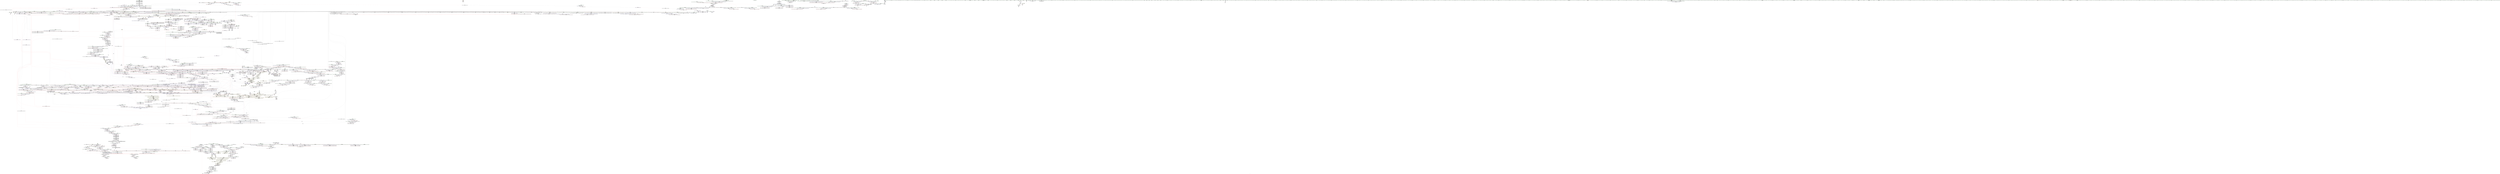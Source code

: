 digraph "SVFG" {
	label="SVFG";

	Node0x5611da4ad190 [shape=record,color=grey,label="{NodeID: 0\nNullPtr}"];
	Node0x5611da4ad190 -> Node0x5611dab8ce00[style=solid];
	Node0x5611da4ad190 -> Node0x5611dab8cf00[style=solid];
	Node0x5611da4ad190 -> Node0x5611dab8cfd0[style=solid];
	Node0x5611da4ad190 -> Node0x5611dab8d0a0[style=solid];
	Node0x5611da4ad190 -> Node0x5611dab8d170[style=solid];
	Node0x5611da4ad190 -> Node0x5611dab8d240[style=solid];
	Node0x5611da4ad190 -> Node0x5611dab8d310[style=solid];
	Node0x5611da4ad190 -> Node0x5611dab8d3e0[style=solid];
	Node0x5611da4ad190 -> Node0x5611dab8d4b0[style=solid];
	Node0x5611da4ad190 -> Node0x5611dab8d580[style=solid];
	Node0x5611da4ad190 -> Node0x5611dab8d650[style=solid];
	Node0x5611da4ad190 -> Node0x5611dab8d720[style=solid];
	Node0x5611da4ad190 -> Node0x5611dab8d7f0[style=solid];
	Node0x5611da4ad190 -> Node0x5611dab8d8c0[style=solid];
	Node0x5611da4ad190 -> Node0x5611dab8d990[style=solid];
	Node0x5611da4ad190 -> Node0x5611dab8da60[style=solid];
	Node0x5611da4ad190 -> Node0x5611dab8db30[style=solid];
	Node0x5611da4ad190 -> Node0x5611dab8dc00[style=solid];
	Node0x5611da4ad190 -> Node0x5611dab8dcd0[style=solid];
	Node0x5611da4ad190 -> Node0x5611dab8dda0[style=solid];
	Node0x5611da4ad190 -> Node0x5611dab8de70[style=solid];
	Node0x5611da4ad190 -> Node0x5611dab8df40[style=solid];
	Node0x5611da4ad190 -> Node0x5611dab8e010[style=solid];
	Node0x5611da4ad190 -> Node0x5611dab8e0e0[style=solid];
	Node0x5611da4ad190 -> Node0x5611dab8e1b0[style=solid];
	Node0x5611da4ad190 -> Node0x5611dab8e280[style=solid];
	Node0x5611da4ad190 -> Node0x5611dab8e350[style=solid];
	Node0x5611da4ad190 -> Node0x5611dab8e420[style=solid];
	Node0x5611da4ad190 -> Node0x5611dab8e4f0[style=solid];
	Node0x5611da4ad190 -> Node0x5611dab8e5c0[style=solid];
	Node0x5611da4ad190 -> Node0x5611dab8e690[style=solid];
	Node0x5611da4ad190 -> Node0x5611dab8e760[style=solid];
	Node0x5611da4ad190 -> Node0x5611dab8e830[style=solid];
	Node0x5611da4ad190 -> Node0x5611dab8e900[style=solid];
	Node0x5611da4ad190 -> Node0x5611dab8e9d0[style=solid];
	Node0x5611da4ad190 -> Node0x5611dab8eaa0[style=solid];
	Node0x5611da4ad190 -> Node0x5611dab8eb70[style=solid];
	Node0x5611da4ad190 -> Node0x5611dab8ec40[style=solid];
	Node0x5611da4ad190 -> Node0x5611dab9f3a0[style=solid];
	Node0x5611da4ad190 -> Node0x5611dab9f470[style=solid];
	Node0x5611da4ad190 -> Node0x5611dab9f540[style=solid];
	Node0x5611da4ad190 -> Node0x5611dab9f610[style=solid];
	Node0x5611da4ad190 -> Node0x5611dab9f6e0[style=solid];
	Node0x5611da4ad190 -> Node0x5611dab9f7b0[style=solid];
	Node0x5611da4ad190 -> Node0x5611dab9f880[style=solid];
	Node0x5611da4ad190 -> Node0x5611dab9f950[style=solid];
	Node0x5611da4ad190 -> Node0x5611dab9fa20[style=solid];
	Node0x5611da4ad190 -> Node0x5611dab9faf0[style=solid];
	Node0x5611da4ad190 -> Node0x5611dab9fbc0[style=solid];
	Node0x5611da4ad190 -> Node0x5611dab9fc90[style=solid];
	Node0x5611da4ad190 -> Node0x5611dab9fd60[style=solid];
	Node0x5611da4ad190 -> Node0x5611dabcd560[style=solid];
	Node0x5611da4ad190 -> Node0x5611dabd08c0[style=solid];
	Node0x5611da4ad190 -> Node0x5611dabd62f0[style=solid];
	Node0x5611da4ad190 -> Node0x5611dabd6630[style=solid];
	Node0x5611da4ad190 -> Node0x5611dabd6970[style=solid];
	Node0x5611da4ad190 -> Node0x5611dabd6a40[style=solid];
	Node0x5611da4ad190 -> Node0x5611dabd6cb0[style=solid];
	Node0x5611da4ad190 -> Node0x5611dabda590[style=solid];
	Node0x5611da4ad190 -> Node0x5611dabb6eb0[style=solid];
	Node0x5611da4ad190 -> Node0x5611dabb7330[style=solid];
	Node0x5611da4ad190 -> Node0x5611dabb74b0[style=solid];
	Node0x5611da4ad190 -> Node0x5611dabb7630[style=solid];
	Node0x5611da4ad190 -> Node0x5611dabb7c30[style=solid];
	Node0x5611da4ad190 -> Node0x5611dabb83b0[style=solid];
	Node0x5611da4ad190 -> Node0x5611dabb89b0[style=solid];
	Node0x5611da4ad190 -> Node0x5611dabb8b30[style=solid];
	Node0x5611da4ad190:s64 -> Node0x5611dad7aa70[style=solid,color=red];
	Node0x5611dad7e420 [shape=record,color=black,label="{NodeID: 3764\n1854 = PHI(1432, )\n0th arg _ZNSt8_Rb_treeINSt7__cxx1112basic_stringIcSt11char_traitsIcESaIcEEESt4pairIKS5_iESt10_Select1stIS8_ESt4lessIS5_ESaIS8_EE14_M_insert_nodeEPSt18_Rb_tree_node_baseSG_PSt13_Rb_tree_nodeIS8_E }"];
	Node0x5611dad7e420 -> Node0x5611dabd6d80[style=solid];
	Node0x5611dab8de70 [shape=record,color=black,label="{NodeID: 443\n1395\<--3\n\<--dummyVal\n_ZNKSt17_Rb_tree_iteratorISt4pairIKNSt7__cxx1112basic_stringIcSt11char_traitsIcESaIcEEEiEEdeEv\n|{<s0>122}}"];
	Node0x5611dab8de70:s0 -> Node0x5611dad7db30[style=solid,color=red];
	Node0x5611dab9d360 [shape=record,color=red,label="{NodeID: 886\n581\<--56\n\<--stdout\nmain\n}"];
	Node0x5611dab9d360 -> Node0x5611daba1340[style=solid];
	Node0x5611dad6e720 [shape=record,color=black,label="{NodeID: 3543\n1290 = PHI(1294, )\n}"];
	Node0x5611dad6e720 -> Node0x5611daba3cb0[style=solid];
	Node0x5611dac707d0 [shape=record,color=yellow,style=double,label="{NodeID: 2436\n23V_1 = ENCHI(MR_23V_0)\npts\{330001 330002 330003 360001 360002 360003 20520002 20520003 \}\nFun[_ZNSt3mapINSt7__cxx1112basic_stringIcSt11char_traitsIcESaIcEEEiSt4lessIS5_ESaISt4pairIKS5_iEEE11lower_boundERS9_]|{<s0>119|<s1>119}}"];
	Node0x5611dac707d0:s0 -> Node0x5611dac94b50[style=dashed,color=red];
	Node0x5611dac707d0:s1 -> Node0x5611dac94c60[style=dashed,color=red];
	Node0x5611dabd37e0 [shape=record,color=blue,label="{NodeID: 1329\n1235\<--1234\n__x.addr\<--__x\n_ZNSt8_Rb_treeINSt7__cxx1112basic_stringIcSt11char_traitsIcESaIcEEESt4pairIKS5_iESt10_Select1stIS8_ESt4lessIS5_ESaIS8_EE6_S_keyEPKSt13_Rb_tree_nodeIS8_E\n}"];
	Node0x5611dabd37e0 -> Node0x5611dabc3710[style=dashed];
	Node0x5611dab86190 [shape=record,color=green,label="{NodeID: 222\n1249\<--1250\nthis.addr\<--this.addr_field_insensitive\n_ZNSt17_Rb_tree_iteratorISt4pairIKNSt7__cxx1112basic_stringIcSt11char_traitsIcESaIcEEEiEEC2EPSt18_Rb_tree_node_base\n}"];
	Node0x5611dab86190 -> Node0x5611dabc37e0[style=solid];
	Node0x5611dab86190 -> Node0x5611dabd38b0[style=solid];
	Node0x5611daba9a20 [shape=record,color=purple,label="{NodeID: 665\n123\<--34\n\<--_Z1bB5cxx11\n__cxx_global_var_init.2\n}"];
	Node0x5611dabc82a0 [shape=record,color=red,label="{NodeID: 1108\n1969\<--1947\n\<--__args.addr2\n_ZNSt8_Rb_treeINSt7__cxx1112basic_stringIcSt11char_traitsIcESaIcEEESt4pairIKS5_iESt10_Select1stIS8_ESt4lessIS5_ESaIS8_EE17_M_construct_nodeIJRKSt21piecewise_construct_tSt5tupleIJRS7_EESJ_IJEEEEEvPSt13_Rb_tree_nodeIS8_EDpOT_\n|{<s0>196}}"];
	Node0x5611dabc82a0:s0 -> Node0x5611dad7cfd0[style=solid,color=red];
	Node0x5611da4ad220 [shape=record,color=green,label="{NodeID: 1\n7\<--1\n__dso_handle\<--dummyObj\nGlob }"];
	Node0x5611dad7e4f0 [shape=record,color=black,label="{NodeID: 3765\n1855 = PHI(1471, )\n1st arg _ZNSt8_Rb_treeINSt7__cxx1112basic_stringIcSt11char_traitsIcESaIcEEESt4pairIKS5_iESt10_Select1stIS8_ESt4lessIS5_ESaIS8_EE14_M_insert_nodeEPSt18_Rb_tree_node_baseSG_PSt13_Rb_tree_nodeIS8_E }"];
	Node0x5611dad7e4f0 -> Node0x5611dabd6e50[style=solid];
	Node0x5611dab8df40 [shape=record,color=black,label="{NodeID: 444\n1461\<--3\n\<--dummyVal\n_ZNSt8_Rb_treeINSt7__cxx1112basic_stringIcSt11char_traitsIcESaIcEEESt4pairIKS5_iESt10_Select1stIS8_ESt4lessIS5_ESaIS8_EE22_M_emplace_hint_uniqueIJRKSt21piecewise_construct_tSt5tupleIJRS7_EESJ_IJEEEEESt17_Rb_tree_iteratorIS8_ESt23_Rb_tree_const_iteratorIS8_EDpOT_\n}"];
	Node0x5611dab8df40 -> Node0x5611dabd4c30[style=solid];
	Node0x5611dab9d430 [shape=record,color=red,label="{NodeID: 887\n101\<--98\nthis1\<--this.addr\n_ZNSt3mapINSt7__cxx1112basic_stringIcSt11char_traitsIcESaIcEEEiSt4lessIS5_ESaISt4pairIKS5_iEEEC2Ev\n}"];
	Node0x5611dab9d430 -> Node0x5611dabaa6e0[style=solid];
	Node0x5611dad6e860 [shape=record,color=black,label="{NodeID: 3544\n1300 = PHI(1305, )\n}"];
	Node0x5611dad6e860 -> Node0x5611daba3d80[style=solid];
	Node0x5611dabd38b0 [shape=record,color=blue,label="{NodeID: 1330\n1249\<--1247\nthis.addr\<--this\n_ZNSt17_Rb_tree_iteratorISt4pairIKNSt7__cxx1112basic_stringIcSt11char_traitsIcESaIcEEEiEEC2EPSt18_Rb_tree_node_base\n}"];
	Node0x5611dabd38b0 -> Node0x5611dabc37e0[style=dashed];
	Node0x5611dab86260 [shape=record,color=green,label="{NodeID: 223\n1251\<--1252\n__x.addr\<--__x.addr_field_insensitive\n_ZNSt17_Rb_tree_iteratorISt4pairIKNSt7__cxx1112basic_stringIcSt11char_traitsIcESaIcEEEiEEC2EPSt18_Rb_tree_node_base\n}"];
	Node0x5611dab86260 -> Node0x5611dabc38b0[style=solid];
	Node0x5611dab86260 -> Node0x5611dabd3980[style=solid];
	Node0x5611daba9af0 [shape=record,color=purple,label="{NodeID: 666\n176\<--37\narrayidx\<--bo\n_Z5matchi\n}"];
	Node0x5611daba9af0 -> Node0x5611dabcddb0[style=solid];
	Node0x5611dabc8370 [shape=record,color=red,label="{NodeID: 1109\n1971\<--1949\n\<--__args.addr4\n_ZNSt8_Rb_treeINSt7__cxx1112basic_stringIcSt11char_traitsIcESaIcEEESt4pairIKS5_iESt10_Select1stIS8_ESt4lessIS5_ESaIS8_EE17_M_construct_nodeIJRKSt21piecewise_construct_tSt5tupleIJRS7_EESJ_IJEEEEEvPSt13_Rb_tree_nodeIS8_EDpOT_\n|{<s0>197}}"];
	Node0x5611dabc8370:s0 -> Node0x5611dad7b770[style=solid,color=red];
	Node0x5611dab24a30 [shape=record,color=green,label="{NodeID: 2\n11\<--1\n\<--dummyObj\nCan only get source location for instruction, argument, global var or function.}"];
	Node0x5611dad7e5c0 [shape=record,color=black,label="{NodeID: 3766\n1856 = PHI(1473, )\n2nd arg _ZNSt8_Rb_treeINSt7__cxx1112basic_stringIcSt11char_traitsIcESaIcEEESt4pairIKS5_iESt10_Select1stIS8_ESt4lessIS5_ESaIS8_EE14_M_insert_nodeEPSt18_Rb_tree_node_baseSG_PSt13_Rb_tree_nodeIS8_E }"];
	Node0x5611dad7e5c0 -> Node0x5611dabd6f20[style=solid];
	Node0x5611daca1550 [shape=record,color=yellow,style=double,label="{NodeID: 2659\n225V_1 = ENCHI(MR_225V_0)\npts\{20520003 \}\nFun[_ZNSt8_Rb_treeINSt7__cxx1112basic_stringIcSt11char_traitsIcESaIcEEESt4pairIKS5_iESt10_Select1stIS8_ESt4lessIS5_ESaIS8_EE29_M_get_insert_hint_unique_posESt23_Rb_tree_const_iteratorIS8_ERS7_]|{<s0>156|<s1>167|<s2>170|<s3>180|<s4>183}}"];
	Node0x5611daca1550:s0 -> Node0x5611dac93c30[style=dashed,color=red];
	Node0x5611daca1550:s1 -> Node0x5611dac6f6a0[style=dashed,color=red];
	Node0x5611daca1550:s2 -> Node0x5611dac93c30[style=dashed,color=red];
	Node0x5611daca1550:s3 -> Node0x5611dac6f6a0[style=dashed,color=red];
	Node0x5611daca1550:s4 -> Node0x5611dac93c30[style=dashed,color=red];
	Node0x5611dab8e010 [shape=record,color=black,label="{NodeID: 445\n1464\<--3\n\<--dummyVal\n_ZNSt8_Rb_treeINSt7__cxx1112basic_stringIcSt11char_traitsIcESaIcEEESt4pairIKS5_iESt10_Select1stIS8_ESt4lessIS5_ESaIS8_EE22_M_emplace_hint_uniqueIJRKSt21piecewise_construct_tSt5tupleIJRS7_EESJ_IJEEEEESt17_Rb_tree_iteratorIS8_ESt23_Rb_tree_const_iteratorIS8_EDpOT_\n}"];
	Node0x5611dab8e010 -> Node0x5611dabd4d00[style=solid];
	Node0x5611dab9d500 [shape=record,color=red,label="{NodeID: 888\n113\<--110\nthis1\<--this.addr\n_ZNSt3mapINSt7__cxx1112basic_stringIcSt11char_traitsIcESaIcEEEiSt4lessIS5_ESaISt4pairIKS5_iEEED2Ev\n}"];
	Node0x5611dab9d500 -> Node0x5611dabaa7b0[style=solid];
	Node0x5611dad6e9a0 [shape=record,color=black,label="{NodeID: 3545\n1325 = PHI()\n}"];
	Node0x5611dad6e9a0 -> Node0x5611dabb80b0[style=solid];
	Node0x5611dabd3980 [shape=record,color=blue,label="{NodeID: 1331\n1251\<--1248\n__x.addr\<--__x\n_ZNSt17_Rb_tree_iteratorISt4pairIKNSt7__cxx1112basic_stringIcSt11char_traitsIcESaIcEEEiEEC2EPSt18_Rb_tree_node_base\n}"];
	Node0x5611dabd3980 -> Node0x5611dabc38b0[style=dashed];
	Node0x5611dab86330 [shape=record,color=green,label="{NodeID: 224\n1263\<--1264\nthis.addr\<--this.addr_field_insensitive\n_ZNKSt10_Select1stISt4pairIKNSt7__cxx1112basic_stringIcSt11char_traitsIcESaIcEEEiEEclERKS8_\n}"];
	Node0x5611dab86330 -> Node0x5611dabc3980[style=solid];
	Node0x5611dab86330 -> Node0x5611dabd3b20[style=solid];
	Node0x5611daba9bc0 [shape=record,color=purple,label="{NodeID: 667\n203\<--37\narrayidx10\<--bo\n_Z5matchi\n}"];
	Node0x5611daba9bc0 -> Node0x5611dab9e540[style=solid];
	Node0x5611dabc8440 [shape=record,color=red,label="{NodeID: 1110\n1983\<--1951\nexn\<--exn.slot\n_ZNSt8_Rb_treeINSt7__cxx1112basic_stringIcSt11char_traitsIcESaIcEEESt4pairIKS5_iESt10_Select1stIS8_ESt4lessIS5_ESaIS8_EE17_M_construct_nodeIJRKSt21piecewise_construct_tSt5tupleIJRS7_EESJ_IJEEEEEvPSt13_Rb_tree_nodeIS8_EDpOT_\n}"];
	Node0x5611dab26350 [shape=record,color=green,label="{NodeID: 3\n40\<--1\n.str\<--dummyObj\nGlob }"];
	Node0x5611dad7e690 [shape=record,color=black,label="{NodeID: 3767\n1857 = PHI(1474, )\n3rd arg _ZNSt8_Rb_treeINSt7__cxx1112basic_stringIcSt11char_traitsIcESaIcEEESt4pairIKS5_iESt10_Select1stIS8_ESt4lessIS5_ESaIS8_EE14_M_insert_nodeEPSt18_Rb_tree_node_baseSG_PSt13_Rb_tree_nodeIS8_E }"];
	Node0x5611dad7e690 -> Node0x5611dabd6ff0[style=solid];
	Node0x5611dab8e0e0 [shape=record,color=black,label="{NodeID: 446\n1481\<--3\n\<--dummyVal\n_ZNSt8_Rb_treeINSt7__cxx1112basic_stringIcSt11char_traitsIcESaIcEEESt4pairIKS5_iESt10_Select1stIS8_ESt4lessIS5_ESaIS8_EE22_M_emplace_hint_uniqueIJRKSt21piecewise_construct_tSt5tupleIJRS7_EESJ_IJEEEEESt17_Rb_tree_iteratorIS8_ESt23_Rb_tree_const_iteratorIS8_EDpOT_\n}"];
	Node0x5611dab9d5d0 [shape=record,color=red,label="{NodeID: 889\n146\<--131\n\<--x.addr\n_Z8makelistii\n}"];
	Node0x5611dab9d5d0 -> Node0x5611daba0300[style=solid];
	Node0x5611dad6ea70 [shape=record,color=black,label="{NodeID: 3546\n1344 = PHI(1283, )\n}"];
	Node0x5611dad6ea70 -> Node0x5611daba4260[style=solid];
	Node0x5611dabd3a50 [shape=record,color=blue,label="{NodeID: 1332\n1256\<--1257\n_M_node\<--\n_ZNSt17_Rb_tree_iteratorISt4pairIKNSt7__cxx1112basic_stringIcSt11char_traitsIcESaIcEEEiEEC2EPSt18_Rb_tree_node_base\n|{<s0>106|<s1>107|<s2>135|<s3>190|<s4>229|<s5>237|<s6>251}}"];
	Node0x5611dabd3a50:s0 -> Node0x5611dac91a90[style=dashed,color=blue];
	Node0x5611dabd3a50:s1 -> Node0x5611dac91bf0[style=dashed,color=blue];
	Node0x5611dabd3a50:s2 -> Node0x5611dac89db0[style=dashed,color=blue];
	Node0x5611dabd3a50:s3 -> Node0x5611dacce150[style=dashed,color=blue];
	Node0x5611dabd3a50:s4 -> Node0x5611daccea50[style=dashed,color=blue];
	Node0x5611dabd3a50:s5 -> Node0x5611daccebb0[style=dashed,color=blue];
	Node0x5611dabd3a50:s6 -> Node0x5611daccf290[style=dashed,color=blue];
	Node0x5611dab86400 [shape=record,color=green,label="{NodeID: 225\n1265\<--1266\n__x.addr\<--__x.addr_field_insensitive\n_ZNKSt10_Select1stISt4pairIKNSt7__cxx1112basic_stringIcSt11char_traitsIcESaIcEEEiEEclERKS8_\n}"];
	Node0x5611dab86400 -> Node0x5611dabc3a50[style=solid];
	Node0x5611dab86400 -> Node0x5611dabd3bf0[style=solid];
	Node0x5611daba9c90 [shape=record,color=purple,label="{NodeID: 668\n373\<--37\n\<--bo\n_Z4worki\n}"];
	Node0x5611dabc8510 [shape=record,color=red,label="{NodeID: 1111\n1997\<--1951\nexn13\<--exn.slot\n_ZNSt8_Rb_treeINSt7__cxx1112basic_stringIcSt11char_traitsIcESaIcEEESt4pairIKS5_iESt10_Select1stIS8_ESt4lessIS5_ESaIS8_EE17_M_construct_nodeIJRKSt21piecewise_construct_tSt5tupleIJRS7_EESJ_IJEEEEEvPSt13_Rb_tree_nodeIS8_EDpOT_\n}"];
	Node0x5611dab44cf0 [shape=record,color=green,label="{NodeID: 4\n42\<--1\n.str.3\<--dummyObj\nGlob }"];
	Node0x5611dad7e760 [shape=record,color=black,label="{NodeID: 3768\n1284 = PHI(1278, 1343, )\n0th arg _ZNKSt13_Rb_tree_nodeISt4pairIKNSt7__cxx1112basic_stringIcSt11char_traitsIcESaIcEEEiEE9_M_valptrEv }"];
	Node0x5611dad7e760 -> Node0x5611dabd3d90[style=solid];
	Node0x5611daca1740 [shape=record,color=yellow,style=double,label="{NodeID: 2661\n23V_1 = ENCHI(MR_23V_0)\npts\{330001 330002 330003 360001 360002 360003 20520002 20520003 \}\nFun[_ZNSt3mapINSt7__cxx1112basic_stringIcSt11char_traitsIcESaIcEEEiSt4lessIS5_ESaISt4pairIKS5_iEEE4findERS9_]|{<s0>36|<s1>36}}"];
	Node0x5611daca1740:s0 -> Node0x5611dac95780[style=dashed,color=red];
	Node0x5611daca1740:s1 -> Node0x5611dac95890[style=dashed,color=red];
	Node0x5611dab8e1b0 [shape=record,color=black,label="{NodeID: 447\n1482\<--3\n\<--dummyVal\n_ZNSt8_Rb_treeINSt7__cxx1112basic_stringIcSt11char_traitsIcESaIcEEESt4pairIKS5_iESt10_Select1stIS8_ESt4lessIS5_ESaIS8_EE22_M_emplace_hint_uniqueIJRKSt21piecewise_construct_tSt5tupleIJRS7_EESJ_IJEEEEESt17_Rb_tree_iteratorIS8_ESt23_Rb_tree_const_iteratorIS8_EDpOT_\n}"];
	Node0x5611dab8e1b0 -> Node0x5611dabd4ea0[style=solid];
	Node0x5611dab9d6a0 [shape=record,color=red,label="{NodeID: 890\n158\<--131\n\<--x.addr\n_Z8makelistii\n}"];
	Node0x5611dab9d6a0 -> Node0x5611daba0570[style=solid];
	Node0x5611dad6ebe0 [shape=record,color=black,label="{NodeID: 3547\n2363 = PHI(2557, )\n}"];
	Node0x5611dad6ebe0 -> Node0x5611dabca800[style=solid];
	Node0x5611dabd3b20 [shape=record,color=blue,label="{NodeID: 1333\n1263\<--1261\nthis.addr\<--this\n_ZNKSt10_Select1stISt4pairIKNSt7__cxx1112basic_stringIcSt11char_traitsIcESaIcEEEiEEclERKS8_\n}"];
	Node0x5611dabd3b20 -> Node0x5611dabc3980[style=dashed];
	Node0x5611dab864d0 [shape=record,color=green,label="{NodeID: 226\n1275\<--1276\n__x.addr\<--__x.addr_field_insensitive\n_ZNSt8_Rb_treeINSt7__cxx1112basic_stringIcSt11char_traitsIcESaIcEEESt4pairIKS5_iESt10_Select1stIS8_ESt4lessIS5_ESaIS8_EE8_S_valueEPKSt13_Rb_tree_nodeIS8_E\n}"];
	Node0x5611dab864d0 -> Node0x5611dabc3b20[style=solid];
	Node0x5611dab864d0 -> Node0x5611dabd3cc0[style=solid];
	Node0x5611daba9d60 [shape=record,color=purple,label="{NodeID: 669\n268\<--40\n\<--.str\n_Z4worki\n}"];
	Node0x5611dabc85e0 [shape=record,color=red,label="{NodeID: 1112\n1998\<--1953\nsel\<--ehselector.slot\n_ZNSt8_Rb_treeINSt7__cxx1112basic_stringIcSt11char_traitsIcESaIcEEESt4pairIKS5_iESt10_Select1stIS8_ESt4lessIS5_ESaIS8_EE17_M_construct_nodeIJRKSt21piecewise_construct_tSt5tupleIJRS7_EESJ_IJEEEEEvPSt13_Rb_tree_nodeIS8_EDpOT_\n}"];
	Node0x5611dab45000 [shape=record,color=green,label="{NodeID: 5\n44\<--1\n_ZSt3cin\<--dummyObj\nGlob }"];
	Node0x5611dad7e830 [shape=record,color=black,label="{NodeID: 3769\n488 = PHI(31, 31, 34, 34, )\n0th arg _ZNSt3mapINSt7__cxx1112basic_stringIcSt11char_traitsIcESaIcEEEiSt4lessIS5_ESaISt4pairIKS5_iEEEixERS9_ }"];
	Node0x5611dad7e830 -> Node0x5611dabcfaf0[style=solid];
	Node0x5611dab8e280 [shape=record,color=black,label="{NodeID: 448\n1484\<--3\n\<--dummyVal\n_ZNSt8_Rb_treeINSt7__cxx1112basic_stringIcSt11char_traitsIcESaIcEEESt4pairIKS5_iESt10_Select1stIS8_ESt4lessIS5_ESaIS8_EE22_M_emplace_hint_uniqueIJRKSt21piecewise_construct_tSt5tupleIJRS7_EESJ_IJEEEEESt17_Rb_tree_iteratorIS8_ESt23_Rb_tree_const_iteratorIS8_EDpOT_\n}"];
	Node0x5611dab8e280 -> Node0x5611dabd4f70[style=solid];
	Node0x5611dab9d770 [shape=record,color=red,label="{NodeID: 891\n137\<--133\n\<--y.addr\n_Z8makelistii\n}"];
	Node0x5611dab9d770 -> Node0x5611dabcda70[style=solid];
	Node0x5611dad6ed20 [shape=record,color=black,label="{NodeID: 3548\n2393 = PHI(785, )\n}"];
	Node0x5611dad6ed20 -> Node0x5611dabd9fe0[style=solid];
	Node0x5611dabd3bf0 [shape=record,color=blue,label="{NodeID: 1334\n1265\<--1262\n__x.addr\<--__x\n_ZNKSt10_Select1stISt4pairIKNSt7__cxx1112basic_stringIcSt11char_traitsIcESaIcEEEiEEclERKS8_\n}"];
	Node0x5611dabd3bf0 -> Node0x5611dabc3a50[style=dashed];
	Node0x5611dab865a0 [shape=record,color=green,label="{NodeID: 227\n1280\<--1281\n_ZNKSt13_Rb_tree_nodeISt4pairIKNSt7__cxx1112basic_stringIcSt11char_traitsIcESaIcEEEiEE9_M_valptrEv\<--_ZNKSt13_Rb_tree_nodeISt4pairIKNSt7__cxx1112basic_stringIcSt11char_traitsIcESaIcEEEiEE9_M_valptrEv_field_insensitive\n}"];
	Node0x5611daba9e30 [shape=record,color=purple,label="{NodeID: 670\n272\<--42\n\<--.str.3\n_Z4worki\n}"];
	Node0x5611dabc86b0 [shape=record,color=red,label="{NodeID: 1113\n2017\<--2011\n\<--__a.addr\n_ZNSt16allocator_traitsISaISt13_Rb_tree_nodeISt4pairIKNSt7__cxx1112basic_stringIcSt11char_traitsIcESaIcEEEiEEEE8allocateERSB_m\n}"];
	Node0x5611dabc86b0 -> Node0x5611daba6480[style=solid];
	Node0x5611dab450c0 [shape=record,color=green,label="{NodeID: 6\n45\<--1\n.str.4\<--dummyObj\nGlob }"];
	Node0x5611dad7e900 [shape=record,color=black,label="{NodeID: 3770\n489 = PHI(248, 248, 248, 248, )\n1st arg _ZNSt3mapINSt7__cxx1112basic_stringIcSt11char_traitsIcESaIcEEEiSt4lessIS5_ESaISt4pairIKS5_iEEEixERS9_ }"];
	Node0x5611dad7e900 -> Node0x5611dabcfbc0[style=solid];
	Node0x5611dab8e350 [shape=record,color=black,label="{NodeID: 449\n1500\<--3\n\<--dummyVal\n_ZNSt8_Rb_treeINSt7__cxx1112basic_stringIcSt11char_traitsIcESaIcEEESt4pairIKS5_iESt10_Select1stIS8_ESt4lessIS5_ESaIS8_EE22_M_emplace_hint_uniqueIJRKSt21piecewise_construct_tSt5tupleIJRS7_EESJ_IJEEEEESt17_Rb_tree_iteratorIS8_ESt23_Rb_tree_const_iteratorIS8_EDpOT_\n}"];
	Node0x5611dab9d840 [shape=record,color=red,label="{NodeID: 892\n149\<--148\n\<--arrayidx2\n_Z8makelistii\n}"];
	Node0x5611dab9d840 -> Node0x5611dabcdb40[style=solid];
	Node0x5611dad6ee60 [shape=record,color=black,label="{NodeID: 3549\n1434 = PHI(1628, )\n|{<s0>126}}"];
	Node0x5611dad6ee60:s0 -> Node0x5611dad799c0[style=solid,color=red];
	Node0x5611dabd3cc0 [shape=record,color=blue,label="{NodeID: 1335\n1275\<--1274\n__x.addr\<--__x\n_ZNSt8_Rb_treeINSt7__cxx1112basic_stringIcSt11char_traitsIcESaIcEEESt4pairIKS5_iESt10_Select1stIS8_ESt4lessIS5_ESaIS8_EE8_S_valueEPKSt13_Rb_tree_nodeIS8_E\n}"];
	Node0x5611dabd3cc0 -> Node0x5611dabc3b20[style=dashed];
	Node0x5611dab866a0 [shape=record,color=green,label="{NodeID: 228\n1285\<--1286\nthis.addr\<--this.addr_field_insensitive\n_ZNKSt13_Rb_tree_nodeISt4pairIKNSt7__cxx1112basic_stringIcSt11char_traitsIcESaIcEEEiEE9_M_valptrEv\n}"];
	Node0x5611dab866a0 -> Node0x5611dabc3bf0[style=solid];
	Node0x5611dab866a0 -> Node0x5611dabd3d90[style=solid];
	Node0x5611daba9f00 [shape=record,color=purple,label="{NodeID: 671\n585\<--42\n\<--.str.3\nmain\n}"];
	Node0x5611dabc8780 [shape=record,color=red,label="{NodeID: 1114\n2019\<--2013\n\<--__n.addr\n_ZNSt16allocator_traitsISaISt13_Rb_tree_nodeISt4pairIKNSt7__cxx1112basic_stringIcSt11char_traitsIcESaIcEEEiEEEE8allocateERSB_m\n|{<s0>204}}"];
	Node0x5611dabc8780:s0 -> Node0x5611dad7a9a0[style=solid,color=red];
	Node0x5611dab45180 [shape=record,color=green,label="{NodeID: 7\n47\<--1\n.str.5\<--dummyObj\nGlob }"];
	Node0x5611dad7e9d0 [shape=record,color=black,label="{NodeID: 3771\n685 = PHI(662, 1049, )\n0th arg _ZNSt15_Rb_tree_header8_M_resetEv }"];
	Node0x5611dad7e9d0 -> Node0x5611dabd07f0[style=solid];
	Node0x5611daca1a40 [shape=record,color=yellow,style=double,label="{NodeID: 2664\n21V_1 = ENCHI(MR_21V_0)\npts\{111 \}\nFun[_ZNSt3mapINSt7__cxx1112basic_stringIcSt11char_traitsIcESaIcEEEiSt4lessIS5_ESaISt4pairIKS5_iEEED2Ev]}"];
	Node0x5611daca1a40 -> Node0x5611dabcd730[style=dashed];
	Node0x5611dab8e420 [shape=record,color=black,label="{NodeID: 450\n1501\<--3\n\<--dummyVal\n_ZNSt8_Rb_treeINSt7__cxx1112basic_stringIcSt11char_traitsIcESaIcEEESt4pairIKS5_iESt10_Select1stIS8_ESt4lessIS5_ESaIS8_EE22_M_emplace_hint_uniqueIJRKSt21piecewise_construct_tSt5tupleIJRS7_EESJ_IJEEEEESt17_Rb_tree_iteratorIS8_ESt23_Rb_tree_const_iteratorIS8_EDpOT_\n}"];
	Node0x5611dab8e420 -> Node0x5611dabd5040[style=solid];
	Node0x5611dab9d910 [shape=record,color=red,label="{NodeID: 893\n234\<--167\n\<--retval\n_Z5matchi\n}"];
	Node0x5611dab9d910 -> Node0x5611daba0cc0[style=solid];
	Node0x5611dad6efa0 [shape=record,color=black,label="{NodeID: 3550\n1438 = PHI(1635, )\n|{<s0>126}}"];
	Node0x5611dad6efa0:s0 -> Node0x5611dad79ad0[style=solid,color=red];
	Node0x5611dac70eb0 [shape=record,color=yellow,style=double,label="{NodeID: 2443\n144V_1 = ENCHI(MR_144V_0)\npts\{5070000 \}\nFun[_ZN9__gnu_cxx13new_allocatorISt13_Rb_tree_nodeISt4pairIKNSt7__cxx1112basic_stringIcSt11char_traitsIcESaIcEEEiEEE9constructISA_JRKSt21piecewise_construct_tSt5tupleIJRS9_EESH_IJEEEEEvPT_DpOT0_]|{<s0>214}}"];
	Node0x5611dac70eb0:s0 -> Node0x5611dac946c0[style=dashed,color=red];
	Node0x5611dabd3d90 [shape=record,color=blue,label="{NodeID: 1336\n1285\<--1284\nthis.addr\<--this\n_ZNKSt13_Rb_tree_nodeISt4pairIKNSt7__cxx1112basic_stringIcSt11char_traitsIcESaIcEEEiEE9_M_valptrEv\n}"];
	Node0x5611dabd3d90 -> Node0x5611dabc3bf0[style=dashed];
	Node0x5611dab8ed20 [shape=record,color=green,label="{NodeID: 229\n1291\<--1292\n_ZNK9__gnu_cxx16__aligned_membufISt4pairIKNSt7__cxx1112basic_stringIcSt11char_traitsIcESaIcEEEiEE6_M_ptrEv\<--_ZNK9__gnu_cxx16__aligned_membufISt4pairIKNSt7__cxx1112basic_stringIcSt11char_traitsIcESaIcEEEiEE6_M_ptrEv_field_insensitive\n}"];
	Node0x5611daba9fd0 [shape=record,color=purple,label="{NodeID: 672\n392\<--45\n\<--.str.4\n_Z4worki\n}"];
	Node0x5611dabc8850 [shape=record,color=red,label="{NodeID: 1115\n2037\<--2028\nthis1\<--this.addr\n_ZN9__gnu_cxx13new_allocatorISt13_Rb_tree_nodeISt4pairIKNSt7__cxx1112basic_stringIcSt11char_traitsIcESaIcEEEiEEE8allocateEmPKv\n|{<s0>205}}"];
	Node0x5611dabc8850:s0 -> Node0x5611dad79e00[style=solid,color=red];
	Node0x5611dab459f0 [shape=record,color=green,label="{NodeID: 8\n49\<--1\n.str.6\<--dummyObj\nGlob }"];
	Node0x5611dad7eaa0 [shape=record,color=black,label="{NodeID: 3772\n949 = PHI(943, )\n0th arg _ZNSt4pairIKNSt7__cxx1112basic_stringIcSt11char_traitsIcESaIcEEEiED2Ev }"];
	Node0x5611dad7eaa0 -> Node0x5611dabd1eb0[style=solid];
	Node0x5611daca1b50 [shape=record,color=yellow,style=double,label="{NodeID: 2665\n23V_1 = ENCHI(MR_23V_0)\npts\{330001 330002 330003 360001 360002 360003 20520002 20520003 \}\nFun[_ZNSt3mapINSt7__cxx1112basic_stringIcSt11char_traitsIcESaIcEEEiSt4lessIS5_ESaISt4pairIKS5_iEEED2Ev]|{<s0>6|<s1>6}}"];
	Node0x5611daca1b50:s0 -> Node0x5611dac96dd0[style=dashed,color=red];
	Node0x5611daca1b50:s1 -> Node0x5611dac96ee0[style=dashed,color=red];
	Node0x5611dab8e4f0 [shape=record,color=black,label="{NodeID: 451\n1503\<--3\n\<--dummyVal\n_ZNSt8_Rb_treeINSt7__cxx1112basic_stringIcSt11char_traitsIcESaIcEEESt4pairIKS5_iESt10_Select1stIS8_ESt4lessIS5_ESaIS8_EE22_M_emplace_hint_uniqueIJRKSt21piecewise_construct_tSt5tupleIJRS7_EESJ_IJEEEEESt17_Rb_tree_iteratorIS8_ESt23_Rb_tree_const_iteratorIS8_EDpOT_\n}"];
	Node0x5611dab8e4f0 -> Node0x5611dabd5110[style=solid];
	Node0x5611dab9d9e0 [shape=record,color=red,label="{NodeID: 894\n174\<--169\n\<--now.addr\n_Z5matchi\n}"];
	Node0x5611dab9d9e0 -> Node0x5611daba0640[style=solid];
	Node0x5611dad6f0e0 [shape=record,color=black,label="{NodeID: 3551\n1442 = PHI(1642, )\n|{<s0>126}}"];
	Node0x5611dad6f0e0:s0 -> Node0x5611dad79be0[style=solid,color=red];
	Node0x5611dac70f90 [shape=record,color=yellow,style=double,label="{NodeID: 2444\n324V_1 = ENCHI(MR_324V_0)\npts\{21210000 \}\nFun[_ZN9__gnu_cxx13new_allocatorISt13_Rb_tree_nodeISt4pairIKNSt7__cxx1112basic_stringIcSt11char_traitsIcESaIcEEEiEEE9constructISA_JRKSt21piecewise_construct_tSt5tupleIJRS9_EESH_IJEEEEEvPT_DpOT0_]|{<s0>214}}"];
	Node0x5611dac70f90:s0 -> Node0x5611dac947a0[style=dashed,color=red];
	Node0x5611dabd3e60 [shape=record,color=blue,label="{NodeID: 1337\n1296\<--1295\nthis.addr\<--this\n_ZNK9__gnu_cxx16__aligned_membufISt4pairIKNSt7__cxx1112basic_stringIcSt11char_traitsIcESaIcEEEiEE6_M_ptrEv\n}"];
	Node0x5611dabd3e60 -> Node0x5611dabc3cc0[style=dashed];
	Node0x5611dab8edf0 [shape=record,color=green,label="{NodeID: 230\n1296\<--1297\nthis.addr\<--this.addr_field_insensitive\n_ZNK9__gnu_cxx16__aligned_membufISt4pairIKNSt7__cxx1112basic_stringIcSt11char_traitsIcESaIcEEEiEE6_M_ptrEv\n}"];
	Node0x5611dab8edf0 -> Node0x5611dabc3cc0[style=solid];
	Node0x5611dab8edf0 -> Node0x5611dabd3e60[style=solid];
	Node0x5611dabaa0a0 [shape=record,color=purple,label="{NodeID: 673\n576\<--47\n\<--.str.5\nmain\n}"];
	Node0x5611dabc8920 [shape=record,color=red,label="{NodeID: 1116\n2038\<--2030\n\<--__n.addr\n_ZN9__gnu_cxx13new_allocatorISt13_Rb_tree_nodeISt4pairIKNSt7__cxx1112basic_stringIcSt11char_traitsIcESaIcEEEiEEE8allocateEmPKv\n}"];
	Node0x5611dabc8920 -> Node0x5611dabb86b0[style=solid];
	Node0x5611dab45af0 [shape=record,color=green,label="{NodeID: 9\n51\<--1\nstdin\<--dummyObj\nGlob }"];
	Node0x5611dad7eb70 [shape=record,color=black,label="{NodeID: 3773\n2281 = PHI(2269, )\n0th arg _ZSt3getILm0EJRKNSt7__cxx1112basic_stringIcSt11char_traitsIcESaIcEEEEERNSt13tuple_elementIXT_ESt5tupleIJDpT0_EEE4typeERSC_ }"];
	Node0x5611dad7eb70 -> Node0x5611dabd9620[style=solid];
	Node0x5611dab8e5c0 [shape=record,color=black,label="{NodeID: 452\n1518\<--3\nlpad.val\<--dummyVal\n_ZNSt8_Rb_treeINSt7__cxx1112basic_stringIcSt11char_traitsIcESaIcEEESt4pairIKS5_iESt10_Select1stIS8_ESt4lessIS5_ESaIS8_EE22_M_emplace_hint_uniqueIJRKSt21piecewise_construct_tSt5tupleIJRS7_EESJ_IJEEEEESt17_Rb_tree_iteratorIS8_ESt23_Rb_tree_const_iteratorIS8_EDpOT_\n}"];
	Node0x5611dab9dab0 [shape=record,color=red,label="{NodeID: 895\n179\<--169\n\<--now.addr\n_Z5matchi\n}"];
	Node0x5611dab9dab0 -> Node0x5611daba0710[style=solid];
	Node0x5611dad6f220 [shape=record,color=black,label="{NodeID: 3552\n1445 = PHI(1592, )\n}"];
	Node0x5611dad6f220 -> Node0x5611dabd4a90[style=solid];
	Node0x5611dac71070 [shape=record,color=yellow,style=double,label="{NodeID: 2445\n189V_1 = ENCHI(MR_189V_0)\npts\{330002 360002 20520008 \}\nFun[_ZN9__gnu_cxx13new_allocatorISt13_Rb_tree_nodeISt4pairIKNSt7__cxx1112basic_stringIcSt11char_traitsIcESaIcEEEiEEE9constructISA_JRKSt21piecewise_construct_tSt5tupleIJRS9_EESH_IJEEEEEvPT_DpOT0_]|{<s0>216}}"];
	Node0x5611dac71070:s0 -> Node0x5611daca50a0[style=dashed,color=red];
	Node0x5611dabd3f30 [shape=record,color=blue,label="{NodeID: 1338\n1307\<--1306\nthis.addr\<--this\n_ZNK9__gnu_cxx16__aligned_membufISt4pairIKNSt7__cxx1112basic_stringIcSt11char_traitsIcESaIcEEEiEE7_M_addrEv\n}"];
	Node0x5611dabd3f30 -> Node0x5611dabc3d90[style=dashed];
	Node0x5611dab8eec0 [shape=record,color=green,label="{NodeID: 231\n1301\<--1302\n_ZNK9__gnu_cxx16__aligned_membufISt4pairIKNSt7__cxx1112basic_stringIcSt11char_traitsIcESaIcEEEiEE7_M_addrEv\<--_ZNK9__gnu_cxx16__aligned_membufISt4pairIKNSt7__cxx1112basic_stringIcSt11char_traitsIcESaIcEEEiEE7_M_addrEv_field_insensitive\n}"];
	Node0x5611dabaa170 [shape=record,color=purple,label="{NodeID: 674\n577\<--49\n\<--.str.6\nmain\n}"];
	Node0x5611dabc89f0 [shape=record,color=red,label="{NodeID: 1117\n2048\<--2030\n\<--__n.addr\n_ZN9__gnu_cxx13new_allocatorISt13_Rb_tree_nodeISt4pairIKNSt7__cxx1112basic_stringIcSt11char_traitsIcESaIcEEEiEEE8allocateEmPKv\n}"];
	Node0x5611dabc89f0 -> Node0x5611dac12670[style=solid];
	Node0x5611dab45bf0 [shape=record,color=green,label="{NodeID: 10\n52\<--1\n.str.7\<--dummyObj\nGlob }"];
	Node0x5611dad7ec40 [shape=record,color=black,label="{NodeID: 3774\n166 = PHI(212, 376, )\n0th arg _Z5matchi }"];
	Node0x5611dad7ec40 -> Node0x5611dabcdce0[style=solid];
	Node0x5611dab8e690 [shape=record,color=black,label="{NodeID: 453\n1519\<--3\nlpad.val22\<--dummyVal\n_ZNSt8_Rb_treeINSt7__cxx1112basic_stringIcSt11char_traitsIcESaIcEEESt4pairIKS5_iESt10_Select1stIS8_ESt4lessIS5_ESaIS8_EE22_M_emplace_hint_uniqueIJRKSt21piecewise_construct_tSt5tupleIJRS7_EESJ_IJEEEEESt17_Rb_tree_iteratorIS8_ESt23_Rb_tree_const_iteratorIS8_EDpOT_\n}"];
	Node0x5611dab9db80 [shape=record,color=red,label="{NodeID: 896\n215\<--169\n\<--now.addr\n_Z5matchi\n}"];
	Node0x5611dab9db80 -> Node0x5611dabcdf50[style=solid];
	Node0x5611dad6f360 [shape=record,color=black,label="{NodeID: 3553\n1453 = PHI(1233, )\n|{<s0>129}}"];
	Node0x5611dad6f360:s0 -> Node0x5611dad7bec0[style=solid,color=red];
	Node0x5611dac711b0 [shape=record,color=yellow,style=double,label="{NodeID: 2446\n606V_1 = ENCHI(MR_606V_0)\npts\{2373 \}\nFun[_ZNSt8_Rb_treeINSt7__cxx1112basic_stringIcSt11char_traitsIcESaIcEEESt4pairIKS5_iESt10_Select1stIS8_ESt4lessIS5_ESaIS8_EE24_M_get_insert_unique_posERS7_]}"];
	Node0x5611dac711b0 -> Node0x5611dabcb290[style=dashed];
	Node0x5611dabd4000 [shape=record,color=blue,label="{NodeID: 1339\n1317\<--1315\n__lhs.addr\<--__lhs\n_ZStltIcSt11char_traitsIcESaIcEEbRKNSt7__cxx1112basic_stringIT_T0_T1_EESA_\n}"];
	Node0x5611dabd4000 -> Node0x5611dabc3e60[style=dashed];
	Node0x5611dab8efc0 [shape=record,color=green,label="{NodeID: 232\n1307\<--1308\nthis.addr\<--this.addr_field_insensitive\n_ZNK9__gnu_cxx16__aligned_membufISt4pairIKNSt7__cxx1112basic_stringIcSt11char_traitsIcESaIcEEEiEE7_M_addrEv\n}"];
	Node0x5611dab8efc0 -> Node0x5611dabc3d90[style=solid];
	Node0x5611dab8efc0 -> Node0x5611dabd3f30[style=solid];
	Node0x5611dabaa240 [shape=record,color=purple,label="{NodeID: 675\n582\<--52\n\<--.str.7\nmain\n}"];
	Node0x5611dabc8ac0 [shape=record,color=red,label="{NodeID: 1118\n2062\<--2059\nthis1\<--this.addr\n_ZNK9__gnu_cxx13new_allocatorISt13_Rb_tree_nodeISt4pairIKNSt7__cxx1112basic_stringIcSt11char_traitsIcESaIcEEEiEEE8max_sizeEv\n}"];
	Node0x5611dab45cf0 [shape=record,color=green,label="{NodeID: 11\n54\<--1\n.str.8\<--dummyObj\nGlob }"];
	Node0x5611dad7ed10 [shape=record,color=black,label="{NodeID: 3775\n1274 = PHI(1240, )\n0th arg _ZNSt8_Rb_treeINSt7__cxx1112basic_stringIcSt11char_traitsIcESaIcEEESt4pairIKS5_iESt10_Select1stIS8_ESt4lessIS5_ESaIS8_EE8_S_valueEPKSt13_Rb_tree_nodeIS8_E }"];
	Node0x5611dad7ed10 -> Node0x5611dabd3cc0[style=solid];
	Node0x5611dab8e760 [shape=record,color=black,label="{NodeID: 454\n1521\<--3\n\<--dummyVal\n_ZNSt8_Rb_treeINSt7__cxx1112basic_stringIcSt11char_traitsIcESaIcEEESt4pairIKS5_iESt10_Select1stIS8_ESt4lessIS5_ESaIS8_EE22_M_emplace_hint_uniqueIJRKSt21piecewise_construct_tSt5tupleIJRS7_EESJ_IJEEEEESt17_Rb_tree_iteratorIS8_ESt23_Rb_tree_const_iteratorIS8_EDpOT_\n}"];
	Node0x5611dab9dc50 [shape=record,color=red,label="{NodeID: 897\n185\<--171\n\<--x\n_Z5matchi\n}"];
	Node0x5611dab9dc50 -> Node0x5611dabb89b0[style=solid];
	Node0x5611dad6f4a0 [shape=record,color=black,label="{NodeID: 3554\n1475 = PHI(1853, )\n}"];
	Node0x5611dad6f4a0 -> Node0x5611dabd4dd0[style=solid];
	Node0x5611dabd40d0 [shape=record,color=blue,label="{NodeID: 1340\n1319\<--1316\n__rhs.addr\<--__rhs\n_ZStltIcSt11char_traitsIcESaIcEEbRKNSt7__cxx1112basic_stringIT_T0_T1_EESA_\n}"];
	Node0x5611dabd40d0 -> Node0x5611dabc3f30[style=dashed];
	Node0x5611dab8f090 [shape=record,color=green,label="{NodeID: 233\n1317\<--1318\n__lhs.addr\<--__lhs.addr_field_insensitive\n_ZStltIcSt11char_traitsIcESaIcEEbRKNSt7__cxx1112basic_stringIT_T0_T1_EESA_\n}"];
	Node0x5611dab8f090 -> Node0x5611dabc3e60[style=solid];
	Node0x5611dab8f090 -> Node0x5611dabd4000[style=solid];
	Node0x5611dabaa310 [shape=record,color=purple,label="{NodeID: 676\n583\<--54\n\<--.str.8\nmain\n}"];
	Node0x5611dabc8b90 [shape=record,color=red,label="{NodeID: 1119\n2089\<--2074\n\<--__a.addr\n_ZNSt16allocator_traitsISaISt13_Rb_tree_nodeISt4pairIKNSt7__cxx1112basic_stringIcSt11char_traitsIcESaIcEEEiEEEE9constructIS9_JRKSt21piecewise_construct_tSt5tupleIJRS8_EESH_IJEEEEEvRSB_PT_DpOT0_\n}"];
	Node0x5611dabc8b90 -> Node0x5611daba6890[style=solid];
	Node0x5611dab7e810 [shape=record,color=green,label="{NodeID: 12\n56\<--1\nstdout\<--dummyObj\nGlob }"];
	Node0x5611dad7ede0 [shape=record,color=black,label="{NodeID: 3776\n678 = PHI(644, )\n0th arg _ZN9__gnu_cxx13new_allocatorISt13_Rb_tree_nodeISt4pairIKNSt7__cxx1112basic_stringIcSt11char_traitsIcESaIcEEEiEEEC2Ev }"];
	Node0x5611dad7ede0 -> Node0x5611dabd0720[style=solid];
	Node0x5611dab8e830 [shape=record,color=black,label="{NodeID: 455\n1522\<--3\n\<--dummyVal\n_ZNSt8_Rb_treeINSt7__cxx1112basic_stringIcSt11char_traitsIcESaIcEEESt4pairIKS5_iESt10_Select1stIS8_ESt4lessIS5_ESaIS8_EE22_M_emplace_hint_uniqueIJRKSt21piecewise_construct_tSt5tupleIJRS7_EESJ_IJEEEEESt17_Rb_tree_iteratorIS8_ESt23_Rb_tree_const_iteratorIS8_EDpOT_\n|{<s0>138}}"];
	Node0x5611dab8e830:s0 -> Node0x5611dad7db30[style=solid,color=red];
	Node0x5611dab9dd20 [shape=record,color=red,label="{NodeID: 898\n188\<--171\n\<--x\n_Z5matchi\n}"];
	Node0x5611dab9dd20 -> Node0x5611dabaa880[style=solid];
	Node0x5611dad6f5e0 [shape=record,color=black,label="{NodeID: 3555\n1488 = PHI()\n}"];
	Node0x5611dabd41a0 [shape=record,color=blue,label="{NodeID: 1341\n1339\<--1338\n__x.addr\<--__x\n_ZNSt8_Rb_treeINSt7__cxx1112basic_stringIcSt11char_traitsIcESaIcEEESt4pairIKS5_iESt10_Select1stIS8_ESt4lessIS5_ESaIS8_EE8_S_valueEPKSt18_Rb_tree_node_base\n}"];
	Node0x5611dabd41a0 -> Node0x5611dabc4000[style=dashed];
	Node0x5611dab8f160 [shape=record,color=green,label="{NodeID: 234\n1319\<--1320\n__rhs.addr\<--__rhs.addr_field_insensitive\n_ZStltIcSt11char_traitsIcESaIcEEbRKNSt7__cxx1112basic_stringIT_T0_T1_EESA_\n}"];
	Node0x5611dab8f160 -> Node0x5611dabc3f30[style=solid];
	Node0x5611dab8f160 -> Node0x5611dabd40d0[style=solid];
	Node0x5611dabaa3e0 [shape=record,color=purple,label="{NodeID: 677\n2648\<--58\nllvm.global_ctors_0\<--llvm.global_ctors\nGlob }"];
	Node0x5611dabaa3e0 -> Node0x5611dabcd360[style=solid];
	Node0x5611dabc8c60 [shape=record,color=red,label="{NodeID: 1120\n2091\<--2076\n\<--__p.addr\n_ZNSt16allocator_traitsISaISt13_Rb_tree_nodeISt4pairIKNSt7__cxx1112basic_stringIcSt11char_traitsIcESaIcEEEiEEEE9constructIS9_JRKSt21piecewise_construct_tSt5tupleIJRS8_EESH_IJEEEEEvRSB_PT_DpOT0_\n|{<s0>211}}"];
	Node0x5611dabc8c60:s0 -> Node0x5611dad743d0[style=solid,color=red];
	Node0x5611dab7e910 [shape=record,color=green,label="{NodeID: 13\n57\<--1\n_ZStL19piecewise_construct\<--dummyObj\nGlob |{<s0>46}}"];
	Node0x5611dab7e910:s0 -> Node0x5611dad770f0[style=solid,color=red];
	Node0x5611dad7eeb0 [shape=record,color=black,label="{NodeID: 3777\n958 = PHI(928, )\n0th arg _ZN9__gnu_cxx16__aligned_membufISt4pairIKNSt7__cxx1112basic_stringIcSt11char_traitsIcESaIcEEEiEE6_M_ptrEv }"];
	Node0x5611dad7eeb0 -> Node0x5611dabd1f80[style=solid];
	Node0x5611dab8e900 [shape=record,color=black,label="{NodeID: 456\n1720\<--3\n\<--dummyVal\n_ZNSt8_Rb_treeINSt7__cxx1112basic_stringIcSt11char_traitsIcESaIcEEESt4pairIKS5_iESt10_Select1stIS8_ESt4lessIS5_ESaIS8_EE29_M_get_insert_hint_unique_posESt23_Rb_tree_const_iteratorIS8_ERS7_\n}"];
	Node0x5611dab8e900 -> Node0x5611dabd63c0[style=solid];
	Node0x5611dab9ddf0 [shape=record,color=red,label="{NodeID: 899\n196\<--171\n\<--x\n_Z5matchi\n}"];
	Node0x5611dab9ddf0 -> Node0x5611dabaa950[style=solid];
	Node0x5611dad6f6b0 [shape=record,color=black,label="{NodeID: 3556\n1682 = PHI(2302, )\n}"];
	Node0x5611dad6f6b0 -> Node0x5611dabd6220[style=solid];
	Node0x5611dabd4270 [shape=record,color=blue,label="{NodeID: 1342\n1351\<--1347\nthis.addr\<--this\n_ZNSt3mapINSt7__cxx1112basic_stringIcSt11char_traitsIcESaIcEEEiSt4lessIS5_ESaISt4pairIKS5_iEEE11lower_boundERS9_\n}"];
	Node0x5611dabd4270 -> Node0x5611dabc40d0[style=dashed];
	Node0x5611dab8f230 [shape=record,color=green,label="{NodeID: 235\n1326\<--1327\n_ZNKSt7__cxx1112basic_stringIcSt11char_traitsIcESaIcEE7compareERKS4_\<--_ZNKSt7__cxx1112basic_stringIcSt11char_traitsIcESaIcEE7compareERKS4__field_insensitive\n}"];
	Node0x5611dabaa4e0 [shape=record,color=purple,label="{NodeID: 678\n2649\<--58\nllvm.global_ctors_1\<--llvm.global_ctors\nGlob }"];
	Node0x5611dabaa4e0 -> Node0x5611dabcd460[style=solid];
	Node0x5611dabc8d30 [shape=record,color=red,label="{NodeID: 1121\n2092\<--2078\n\<--__args.addr\n_ZNSt16allocator_traitsISaISt13_Rb_tree_nodeISt4pairIKNSt7__cxx1112basic_stringIcSt11char_traitsIcESaIcEEEiEEEE9constructIS9_JRKSt21piecewise_construct_tSt5tupleIJRS8_EESH_IJEEEEEvRSB_PT_DpOT0_\n|{<s0>208}}"];
	Node0x5611dabc8d30:s0 -> Node0x5611dad7c540[style=solid,color=red];
	Node0x5611dab7ea10 [shape=record,color=green,label="{NodeID: 14\n59\<--1\n\<--dummyObj\nCan only get source location for instruction, argument, global var or function.}"];
	Node0x5611dad7ef80 [shape=record,color=black,label="{NodeID: 3778\n1306 = PHI(1299, )\n0th arg _ZNK9__gnu_cxx16__aligned_membufISt4pairIKNSt7__cxx1112basic_stringIcSt11char_traitsIcESaIcEEEiEE7_M_addrEv }"];
	Node0x5611dad7ef80 -> Node0x5611dabd3f30[style=solid];
	Node0x5611dab8e9d0 [shape=record,color=black,label="{NodeID: 457\n1723\<--3\n\<--dummyVal\n_ZNSt8_Rb_treeINSt7__cxx1112basic_stringIcSt11char_traitsIcESaIcEEESt4pairIKS5_iESt10_Select1stIS8_ESt4lessIS5_ESaIS8_EE29_M_get_insert_hint_unique_posESt23_Rb_tree_const_iteratorIS8_ERS7_\n}"];
	Node0x5611dab8e9d0 -> Node0x5611dabd6490[style=solid];
	Node0x5611dab9dec0 [shape=record,color=red,label="{NodeID: 900\n207\<--171\n\<--x\n_Z5matchi\n}"];
	Node0x5611dab9dec0 -> Node0x5611dabaaa20[style=solid];
	Node0x5611dad6f820 [shape=record,color=black,label="{NodeID: 3557\n1689 = PHI(1164, )\n}"];
	Node0x5611dad6f820 -> Node0x5611dabb8530[style=solid];
	Node0x5611dabd4340 [shape=record,color=blue,label="{NodeID: 1343\n1353\<--1348\n__x.addr\<--__x\n_ZNSt3mapINSt7__cxx1112basic_stringIcSt11char_traitsIcESaIcEEEiSt4lessIS5_ESaISt4pairIKS5_iEEE11lower_boundERS9_\n}"];
	Node0x5611dabd4340 -> Node0x5611dabc41a0[style=dashed];
	Node0x5611dab8f330 [shape=record,color=green,label="{NodeID: 236\n1339\<--1340\n__x.addr\<--__x.addr_field_insensitive\n_ZNSt8_Rb_treeINSt7__cxx1112basic_stringIcSt11char_traitsIcESaIcEEESt4pairIKS5_iESt10_Select1stIS8_ESt4lessIS5_ESaIS8_EE8_S_valueEPKSt18_Rb_tree_node_base\n}"];
	Node0x5611dab8f330 -> Node0x5611dabc4000[style=solid];
	Node0x5611dab8f330 -> Node0x5611dabd41a0[style=solid];
	Node0x5611dabaa5e0 [shape=record,color=purple,label="{NodeID: 679\n2650\<--58\nllvm.global_ctors_2\<--llvm.global_ctors\nGlob }"];
	Node0x5611dabaa5e0 -> Node0x5611dabcd560[style=solid];
	Node0x5611dabc8e00 [shape=record,color=red,label="{NodeID: 1122\n2094\<--2080\n\<--__args.addr2\n_ZNSt16allocator_traitsISaISt13_Rb_tree_nodeISt4pairIKNSt7__cxx1112basic_stringIcSt11char_traitsIcESaIcEEEiEEEE9constructIS9_JRKSt21piecewise_construct_tSt5tupleIJRS8_EESH_IJEEEEEvRSB_PT_DpOT0_\n|{<s0>209}}"];
	Node0x5611dabc8e00:s0 -> Node0x5611dad7cfd0[style=solid,color=red];
	Node0x5611dab7eb10 [shape=record,color=green,label="{NodeID: 15\n140\<--1\n\<--dummyObj\nCan only get source location for instruction, argument, global var or function.}"];
	Node0x5611dad7f050 [shape=record,color=black,label="{NodeID: 3779\n2505 = PHI(1665, 2384, )\n0th arg _ZNSt17_Rb_tree_iteratorISt4pairIKNSt7__cxx1112basic_stringIcSt11char_traitsIcESaIcEEEiEEmmEv }"];
	Node0x5611dad7f050 -> Node0x5611dabdab40[style=solid];
	Node0x5611dab8eaa0 [shape=record,color=black,label="{NodeID: 458\n1781\<--3\n\<--dummyVal\n_ZNSt8_Rb_treeINSt7__cxx1112basic_stringIcSt11char_traitsIcESaIcEEESt4pairIKS5_iESt10_Select1stIS8_ESt4lessIS5_ESaIS8_EE29_M_get_insert_hint_unique_posESt23_Rb_tree_const_iteratorIS8_ERS7_\n}"];
	Node0x5611dab8eaa0 -> Node0x5611dabd6700[style=solid];
	Node0x5611dab9df90 [shape=record,color=red,label="{NodeID: 901\n216\<--171\n\<--x\n_Z5matchi\n}"];
	Node0x5611dab9df90 -> Node0x5611dabaaaf0[style=solid];
	Node0x5611dad6f960 [shape=record,color=black,label="{NodeID: 3558\n1692 = PHI(2316, )\n}"];
	Node0x5611dad6f960 -> Node0x5611dabb8230[style=solid];
	Node0x5611dabd4410 [shape=record,color=blue,label="{NodeID: 1344\n1363\<--1360\ncoerce.dive\<--call\n_ZNSt3mapINSt7__cxx1112basic_stringIcSt11char_traitsIcESaIcEEEiSt4lessIS5_ESaISt4pairIKS5_iEEE11lower_boundERS9_\n}"];
	Node0x5611dabd4410 -> Node0x5611dabc4270[style=dashed];
	Node0x5611dab8f400 [shape=record,color=green,label="{NodeID: 237\n1349\<--1350\nretval\<--retval_field_insensitive\n_ZNSt3mapINSt7__cxx1112basic_stringIcSt11char_traitsIcESaIcEEEiSt4lessIS5_ESaISt4pairIKS5_iEEE11lower_boundERS9_\n}"];
	Node0x5611dab8f400 -> Node0x5611dabae8b0[style=solid];
	Node0x5611dab8f400 -> Node0x5611dabae980[style=solid];
	Node0x5611dabaa6e0 [shape=record,color=purple,label="{NodeID: 680\n102\<--101\n_M_t\<--this1\n_ZNSt3mapINSt7__cxx1112basic_stringIcSt11char_traitsIcESaIcEEEiSt4lessIS5_ESaISt4pairIKS5_iEEEC2Ev\n|{<s0>5}}"];
	Node0x5611dabaa6e0:s0 -> Node0x5611dad79cf0[style=solid,color=red];
	Node0x5611dabc8ed0 [shape=record,color=red,label="{NodeID: 1123\n2096\<--2082\n\<--__args.addr4\n_ZNSt16allocator_traitsISaISt13_Rb_tree_nodeISt4pairIKNSt7__cxx1112basic_stringIcSt11char_traitsIcESaIcEEEiEEEE9constructIS9_JRKSt21piecewise_construct_tSt5tupleIJRS8_EESH_IJEEEEEvRSB_PT_DpOT0_\n|{<s0>210}}"];
	Node0x5611dabc8ed0:s0 -> Node0x5611dad7b770[style=solid,color=red];
	Node0x5611dab7ec10 [shape=record,color=green,label="{NodeID: 16\n178\<--1\n\<--dummyObj\nCan only get source location for instruction, argument, global var or function.}"];
	Node0x5611dab8eb70 [shape=record,color=black,label="{NodeID: 459\n1784\<--3\n\<--dummyVal\n_ZNSt8_Rb_treeINSt7__cxx1112basic_stringIcSt11char_traitsIcESaIcEEESt4pairIKS5_iESt10_Select1stIS8_ESt4lessIS5_ESaIS8_EE29_M_get_insert_hint_unique_posESt23_Rb_tree_const_iteratorIS8_ERS7_\n}"];
	Node0x5611dab8eb70 -> Node0x5611dabd67d0[style=solid];
	Node0x5611dab9e060 [shape=record,color=red,label="{NodeID: 902\n226\<--171\n\<--x\n_Z5matchi\n}"];
	Node0x5611dab9e060 -> Node0x5611dabaabc0[style=solid];
	Node0x5611dad6faa0 [shape=record,color=black,label="{NodeID: 3559\n1700 = PHI(2329, )\n}"];
	Node0x5611dad6faa0 -> Node0x5611dabc6a40[style=solid];
	Node0x5611dabd44e0 [shape=record,color=blue,label="{NodeID: 1345\n1372\<--1369\nthis.addr\<--this\n_ZNKSt3mapINSt7__cxx1112basic_stringIcSt11char_traitsIcESaIcEEEiSt4lessIS5_ESaISt4pairIKS5_iEEE8key_compEv\n}"];
	Node0x5611dabd44e0 -> Node0x5611dabc4340[style=dashed];
	Node0x5611dab8f4d0 [shape=record,color=green,label="{NodeID: 238\n1351\<--1352\nthis.addr\<--this.addr_field_insensitive\n_ZNSt3mapINSt7__cxx1112basic_stringIcSt11char_traitsIcESaIcEEEiSt4lessIS5_ESaISt4pairIKS5_iEEE11lower_boundERS9_\n}"];
	Node0x5611dab8f4d0 -> Node0x5611dabc40d0[style=solid];
	Node0x5611dab8f4d0 -> Node0x5611dabd4270[style=solid];
	Node0x5611dabaa7b0 [shape=record,color=purple,label="{NodeID: 681\n114\<--113\n_M_t\<--this1\n_ZNSt3mapINSt7__cxx1112basic_stringIcSt11char_traitsIcESaIcEEEiSt4lessIS5_ESaISt4pairIKS5_iEEED2Ev\n|{<s0>6}}"];
	Node0x5611dabaa7b0:s0 -> Node0x5611dad767e0[style=solid,color=red];
	Node0x5611dabc8fa0 [shape=record,color=red,label="{NodeID: 1124\n2129\<--2108\nthis5\<--this.addr\n_ZN9__gnu_cxx13new_allocatorISt13_Rb_tree_nodeISt4pairIKNSt7__cxx1112basic_stringIcSt11char_traitsIcESaIcEEEiEEE9constructISA_JRKSt21piecewise_construct_tSt5tupleIJRS9_EESH_IJEEEEEvPT_DpOT0_\n}"];
	Node0x5611dab7ed10 [shape=record,color=green,label="{NodeID: 17\n223\<--1\n\<--dummyObj\nCan only get source location for instruction, argument, global var or function.}"];
	Node0x5611dab8ec40 [shape=record,color=black,label="{NodeID: 460\n1838\<--3\n\<--dummyVal\n_ZNSt8_Rb_treeINSt7__cxx1112basic_stringIcSt11char_traitsIcESaIcEEESt4pairIKS5_iESt10_Select1stIS8_ESt4lessIS5_ESaIS8_EE29_M_get_insert_hint_unique_posESt23_Rb_tree_const_iteratorIS8_ERS7_\n}"];
	Node0x5611dab8ec40 -> Node0x5611dabd6b10[style=solid];
	Node0x5611dab9e130 [shape=record,color=red,label="{NodeID: 903\n182\<--181\n\<--arrayidx2\n_Z5matchi\n}"];
	Node0x5611dab9e130 -> Node0x5611dabcde80[style=solid];
	Node0x5611dad6fbe0 [shape=record,color=black,label="{NodeID: 3560\n1704 = PHI(1213, )\n|{<s0>153}}"];
	Node0x5611dad6fbe0:s0 -> Node0x5611dad7e1b0[style=solid,color=red];
	Node0x5611dac93b50 [shape=record,color=yellow,style=double,label="{NodeID: 2453\n619V_1 = ENCHI(MR_619V_0)\npts\{20520002 \}\nFun[_ZNSt8_Rb_treeINSt7__cxx1112basic_stringIcSt11char_traitsIcESaIcEEESt4pairIKS5_iESt10_Select1stIS8_ESt4lessIS5_ESaIS8_EE24_M_get_insert_unique_posERS7_]|{<s0>235}}"];
	Node0x5611dac93b50:s0 -> Node0x5611daca0250[style=dashed,color=red];
	Node0x5611dabd45b0 [shape=record,color=blue,label="{NodeID: 1346\n1385\<--1384\nthis.addr\<--this\n_ZNKSt17_Rb_tree_iteratorISt4pairIKNSt7__cxx1112basic_stringIcSt11char_traitsIcESaIcEEEiEEdeEv\n}"];
	Node0x5611dabd45b0 -> Node0x5611dabc4410[style=dashed];
	Node0x5611dab8f5a0 [shape=record,color=green,label="{NodeID: 239\n1353\<--1354\n__x.addr\<--__x.addr_field_insensitive\n_ZNSt3mapINSt7__cxx1112basic_stringIcSt11char_traitsIcESaIcEEEiSt4lessIS5_ESaISt4pairIKS5_iEEE11lower_boundERS9_\n}"];
	Node0x5611dab8f5a0 -> Node0x5611dabc41a0[style=solid];
	Node0x5611dab8f5a0 -> Node0x5611dabd4340[style=solid];
	Node0x5611dabaa880 [shape=record,color=purple,label="{NodeID: 682\n189\<--188\nwhere\<--\n_Z5matchi\n}"];
	Node0x5611dabaa880 -> Node0x5611dab9e200[style=solid];
	Node0x5611dabc9070 [shape=record,color=red,label="{NodeID: 1125\n2130\<--2110\n\<--__p.addr\n_ZN9__gnu_cxx13new_allocatorISt13_Rb_tree_nodeISt4pairIKNSt7__cxx1112basic_stringIcSt11char_traitsIcESaIcEEEiEEE9constructISA_JRKSt21piecewise_construct_tSt5tupleIJRS9_EESH_IJEEEEEvPT_DpOT0_\n}"];
	Node0x5611dabc9070 -> Node0x5611daba6960[style=solid];
	Node0x5611dab7ee10 [shape=record,color=green,label="{NodeID: 18\n232\<--1\n\<--dummyObj\nCan only get source location for instruction, argument, global var or function.}"];
	Node0x5611dab9f3a0 [shape=record,color=black,label="{NodeID: 461\n1841\<--3\n\<--dummyVal\n_ZNSt8_Rb_treeINSt7__cxx1112basic_stringIcSt11char_traitsIcESaIcEEESt4pairIKS5_iESt10_Select1stIS8_ESt4lessIS5_ESaIS8_EE29_M_get_insert_hint_unique_posESt23_Rb_tree_const_iteratorIS8_ERS7_\n}"];
	Node0x5611dab9f3a0 -> Node0x5611dabd6be0[style=solid];
	Node0x5611dab9e200 [shape=record,color=red,label="{NodeID: 904\n190\<--189\n\<--where\n_Z5matchi\n}"];
	Node0x5611dab9e200 -> Node0x5611daba07e0[style=solid];
	Node0x5611dad6fd20 [shape=record,color=black,label="{NodeID: 3561\n1706 = PHI(1193, )\n}"];
	Node0x5611dac93c30 [shape=record,color=yellow,style=double,label="{NodeID: 2454\n225V_1 = ENCHI(MR_225V_0)\npts\{20520003 \}\nFun[_ZNSt8_Rb_treeINSt7__cxx1112basic_stringIcSt11char_traitsIcESaIcEEESt4pairIKS5_iESt10_Select1stIS8_ESt4lessIS5_ESaIS8_EE24_M_get_insert_unique_posERS7_]|{<s0>236}}"];
	Node0x5611dac93c30:s0 -> Node0x5611dac6f6a0[style=dashed,color=red];
	Node0x5611dabd4680 [shape=record,color=blue,label="{NodeID: 1347\n1426\<--1400\ncoerce.dive\<--__pos.coerce\n_ZNSt8_Rb_treeINSt7__cxx1112basic_stringIcSt11char_traitsIcESaIcEEESt4pairIKS5_iESt10_Select1stIS8_ESt4lessIS5_ESaIS8_EE22_M_emplace_hint_uniqueIJRKSt21piecewise_construct_tSt5tupleIJRS7_EESJ_IJEEEEESt17_Rb_tree_iteratorIS8_ESt23_Rb_tree_const_iteratorIS8_EDpOT_\n}"];
	Node0x5611dabd4680 -> Node0x5611dabccaf0[style=dashed];
	Node0x5611dab8f670 [shape=record,color=green,label="{NodeID: 240\n1361\<--1362\n_ZNSt8_Rb_treeINSt7__cxx1112basic_stringIcSt11char_traitsIcESaIcEEESt4pairIKS5_iESt10_Select1stIS8_ESt4lessIS5_ESaIS8_EE11lower_boundERS7_\<--_ZNSt8_Rb_treeINSt7__cxx1112basic_stringIcSt11char_traitsIcESaIcEEESt4pairIKS5_iESt10_Select1stIS8_ESt4lessIS5_ESaIS8_EE11lower_boundERS7__field_insensitive\n}"];
	Node0x5611dabaa950 [shape=record,color=purple,label="{NodeID: 683\n197\<--196\nwhere6\<--\n_Z5matchi\n}"];
	Node0x5611dabaa950 -> Node0x5611dab9e3a0[style=solid];
	Node0x5611dabc9140 [shape=record,color=red,label="{NodeID: 1126\n2133\<--2112\n\<--__args.addr\n_ZN9__gnu_cxx13new_allocatorISt13_Rb_tree_nodeISt4pairIKNSt7__cxx1112basic_stringIcSt11char_traitsIcESaIcEEEiEEE9constructISA_JRKSt21piecewise_construct_tSt5tupleIJRS9_EESH_IJEEEEEvPT_DpOT0_\n|{<s0>212}}"];
	Node0x5611dabc9140:s0 -> Node0x5611dad7c540[style=solid,color=red];
	Node0x5611dab7ef10 [shape=record,color=green,label="{NodeID: 19\n277\<--1\n\<--dummyObj\nCan only get source location for instruction, argument, global var or function.}"];
	Node0x5611dab9f470 [shape=record,color=black,label="{NodeID: 462\n1977\<--3\n\<--dummyVal\n_ZNSt8_Rb_treeINSt7__cxx1112basic_stringIcSt11char_traitsIcESaIcEEESt4pairIKS5_iESt10_Select1stIS8_ESt4lessIS5_ESaIS8_EE17_M_construct_nodeIJRKSt21piecewise_construct_tSt5tupleIJRS7_EESJ_IJEEEEEvPSt13_Rb_tree_nodeIS8_EDpOT_\n}"];
	Node0x5611dab9e2d0 [shape=record,color=red,label="{NodeID: 905\n193\<--192\n\<--arrayidx4\n_Z5matchi\n}"];
	Node0x5611dab9e2d0 -> Node0x5611dabb8830[style=solid];
	Node0x5611dad6fe30 [shape=record,color=black,label="{NodeID: 3562\n1709 = PHI(2329, )\n|{<s0>155}}"];
	Node0x5611dad6fe30:s0 -> Node0x5611dad75f10[style=solid,color=red];
	Node0x5611dac93d10 [shape=record,color=yellow,style=double,label="{NodeID: 2455\n227V_1 = ENCHI(MR_227V_0)\npts\{23850000 \}\nFun[_ZNSt8_Rb_treeINSt7__cxx1112basic_stringIcSt11char_traitsIcESaIcEEESt4pairIKS5_iESt10_Select1stIS8_ESt4lessIS5_ESaIS8_EE24_M_get_insert_unique_posERS7_]|{<s0>237}}"];
	Node0x5611dac93d10:s0 -> Node0x5611dabd3a50[style=dashed,color=red];
	Node0x5611dabd4750 [shape=record,color=blue,label="{NodeID: 1348\n1408\<--1399\nthis.addr\<--this\n_ZNSt8_Rb_treeINSt7__cxx1112basic_stringIcSt11char_traitsIcESaIcEEESt4pairIKS5_iESt10_Select1stIS8_ESt4lessIS5_ESaIS8_EE22_M_emplace_hint_uniqueIJRKSt21piecewise_construct_tSt5tupleIJRS7_EESJ_IJEEEEESt17_Rb_tree_iteratorIS8_ESt23_Rb_tree_const_iteratorIS8_EDpOT_\n}"];
	Node0x5611dabd4750 -> Node0x5611dabc45b0[style=dashed];
	Node0x5611dab8f770 [shape=record,color=green,label="{NodeID: 241\n1370\<--1371\nretval\<--retval_field_insensitive\n_ZNKSt3mapINSt7__cxx1112basic_stringIcSt11char_traitsIcESaIcEEEiSt4lessIS5_ESaISt4pairIKS5_iEEE8key_compEv\n}"];
	Node0x5611dabaaa20 [shape=record,color=purple,label="{NodeID: 684\n208\<--207\nwhere12\<--\n_Z5matchi\n}"];
	Node0x5611dabaaa20 -> Node0x5611dab9e610[style=solid];
	Node0x5611dabc9210 [shape=record,color=red,label="{NodeID: 1127\n2135\<--2114\n\<--__args.addr2\n_ZN9__gnu_cxx13new_allocatorISt13_Rb_tree_nodeISt4pairIKNSt7__cxx1112basic_stringIcSt11char_traitsIcESaIcEEEiEEE9constructISA_JRKSt21piecewise_construct_tSt5tupleIJRS9_EESH_IJEEEEEvPT_DpOT0_\n|{<s0>213}}"];
	Node0x5611dabc9210:s0 -> Node0x5611dad7cfd0[style=solid,color=red];
	Node0x5611dab7f010 [shape=record,color=green,label="{NodeID: 20\n278\<--1\n\<--dummyObj\nCan only get source location for instruction, argument, global var or function.}"];
	Node0x5611dab9f540 [shape=record,color=black,label="{NodeID: 463\n1978\<--3\n\<--dummyVal\n_ZNSt8_Rb_treeINSt7__cxx1112basic_stringIcSt11char_traitsIcESaIcEEESt4pairIKS5_iESt10_Select1stIS8_ESt4lessIS5_ESaIS8_EE17_M_construct_nodeIJRKSt21piecewise_construct_tSt5tupleIJRS7_EESJ_IJEEEEEvPSt13_Rb_tree_nodeIS8_EDpOT_\n}"];
	Node0x5611dab9f540 -> Node0x5611dabd79b0[style=solid];
	Node0x5611dab9e3a0 [shape=record,color=red,label="{NodeID: 906\n198\<--197\n\<--where6\n_Z5matchi\n}"];
	Node0x5611dab9e3a0 -> Node0x5611daba08b0[style=solid];
	Node0x5611dad6ffa0 [shape=record,color=black,label="{NodeID: 3563\n1715 = PHI(2369, )\n}"];
	Node0x5611dabd4820 [shape=record,color=blue,label="{NodeID: 1349\n1410\<--1401\n__args.addr\<--__args\n_ZNSt8_Rb_treeINSt7__cxx1112basic_stringIcSt11char_traitsIcESaIcEEESt4pairIKS5_iESt10_Select1stIS8_ESt4lessIS5_ESaIS8_EE22_M_emplace_hint_uniqueIJRKSt21piecewise_construct_tSt5tupleIJRS7_EESJ_IJEEEEESt17_Rb_tree_iteratorIS8_ESt23_Rb_tree_const_iteratorIS8_EDpOT_\n}"];
	Node0x5611dabd4820 -> Node0x5611dabc4680[style=dashed];
	Node0x5611dab8f840 [shape=record,color=green,label="{NodeID: 242\n1372\<--1373\nthis.addr\<--this.addr_field_insensitive\n_ZNKSt3mapINSt7__cxx1112basic_stringIcSt11char_traitsIcESaIcEEEiSt4lessIS5_ESaISt4pairIKS5_iEEE8key_compEv\n}"];
	Node0x5611dab8f840 -> Node0x5611dabc4340[style=solid];
	Node0x5611dab8f840 -> Node0x5611dabd44e0[style=solid];
	Node0x5611dabaaaf0 [shape=record,color=purple,label="{NodeID: 685\n217\<--216\nwhere15\<--\n_Z5matchi\n}"];
	Node0x5611dabaaaf0 -> Node0x5611dab9e7b0[style=solid];
	Node0x5611dabc92e0 [shape=record,color=red,label="{NodeID: 1128\n2140\<--2116\n\<--__args.addr4\n_ZN9__gnu_cxx13new_allocatorISt13_Rb_tree_nodeISt4pairIKNSt7__cxx1112basic_stringIcSt11char_traitsIcESaIcEEEiEEE9constructISA_JRKSt21piecewise_construct_tSt5tupleIJRS9_EESH_IJEEEEEvPT_DpOT0_\n|{<s0>215}}"];
	Node0x5611dabc92e0:s0 -> Node0x5611dad7b770[style=solid,color=red];
	Node0x5611dab7f110 [shape=record,color=green,label="{NodeID: 21\n366\<--1\n\<--dummyObj\nCan only get source location for instruction, argument, global var or function.}"];
	Node0x5611dab9f610 [shape=record,color=black,label="{NodeID: 464\n1980\<--3\n\<--dummyVal\n_ZNSt8_Rb_treeINSt7__cxx1112basic_stringIcSt11char_traitsIcESaIcEEESt4pairIKS5_iESt10_Select1stIS8_ESt4lessIS5_ESaIS8_EE17_M_construct_nodeIJRKSt21piecewise_construct_tSt5tupleIJRS7_EESJ_IJEEEEEvPSt13_Rb_tree_nodeIS8_EDpOT_\n}"];
	Node0x5611dab9f610 -> Node0x5611dabd7a80[style=solid];
	Node0x5611dab9e470 [shape=record,color=red,label="{NodeID: 907\n201\<--200\n\<--arrayidx8\n_Z5matchi\n}"];
	Node0x5611dab9e470 -> Node0x5611daba0980[style=solid];
	Node0x5611dad700b0 [shape=record,color=black,label="{NodeID: 3564\n1732 = PHI(1213, )\n|{<s0>158}}"];
	Node0x5611dad700b0:s0 -> Node0x5611dad7e280[style=solid,color=red];
	Node0x5611dac93ed0 [shape=record,color=yellow,style=double,label="{NodeID: 2457\n172V_1 = ENCHI(MR_172V_0)\npts\{330001 360001 \}\nFun[_ZNSt8_Rb_treeINSt7__cxx1112basic_stringIcSt11char_traitsIcESaIcEEESt4pairIKS5_iESt10_Select1stIS8_ESt4lessIS5_ESaIS8_EE24_M_get_insert_unique_posERS7_]|{<s0>231}}"];
	Node0x5611dac93ed0:s0 -> Node0x5611dac9d080[style=dashed,color=red];
	Node0x5611dabd48f0 [shape=record,color=blue,label="{NodeID: 1350\n1412\<--1402\n__args.addr2\<--__args1\n_ZNSt8_Rb_treeINSt7__cxx1112basic_stringIcSt11char_traitsIcESaIcEEESt4pairIKS5_iESt10_Select1stIS8_ESt4lessIS5_ESaIS8_EE22_M_emplace_hint_uniqueIJRKSt21piecewise_construct_tSt5tupleIJRS7_EESJ_IJEEEEESt17_Rb_tree_iteratorIS8_ESt23_Rb_tree_const_iteratorIS8_EDpOT_\n}"];
	Node0x5611dabd48f0 -> Node0x5611dabc4750[style=dashed];
	Node0x5611dab8f910 [shape=record,color=green,label="{NodeID: 243\n1374\<--1375\nundef.agg.tmp\<--undef.agg.tmp_field_insensitive\n_ZNKSt3mapINSt7__cxx1112basic_stringIcSt11char_traitsIcESaIcEEEiSt4lessIS5_ESaISt4pairIKS5_iEEE8key_compEv\n}"];
	Node0x5611dabaabc0 [shape=record,color=purple,label="{NodeID: 686\n227\<--226\nnext\<--\n_Z5matchi\n}"];
	Node0x5611dabaabc0 -> Node0x5611dab9e880[style=solid];
	Node0x5611dabc93b0 [shape=record,color=red,label="{NodeID: 1129\n2155\<--2149\nthis1\<--this.addr\n_ZNSt5tupleIJRKNSt7__cxx1112basic_stringIcSt11char_traitsIcESaIcEEEEEC2EOS8_\n}"];
	Node0x5611dabc93b0 -> Node0x5611daba6b00[style=solid];
	Node0x5611dab7f210 [shape=record,color=green,label="{NodeID: 22\n375\<--1\n\<--dummyObj\nCan only get source location for instruction, argument, global var or function.}"];
	Node0x5611dab9f6e0 [shape=record,color=black,label="{NodeID: 465\n1989\<--3\n\<--dummyVal\n_ZNSt8_Rb_treeINSt7__cxx1112basic_stringIcSt11char_traitsIcESaIcEEESt4pairIKS5_iESt10_Select1stIS8_ESt4lessIS5_ESaIS8_EE17_M_construct_nodeIJRKSt21piecewise_construct_tSt5tupleIJRS7_EESJ_IJEEEEEvPSt13_Rb_tree_nodeIS8_EDpOT_\n}"];
	Node0x5611dab9e540 [shape=record,color=red,label="{NodeID: 908\n204\<--203\n\<--arrayidx10\n_Z5matchi\n}"];
	Node0x5611dab9e540 -> Node0x5611daba0a50[style=solid];
	Node0x5611dad70220 [shape=record,color=black,label="{NodeID: 3565\n1733 = PHI(1193, )\n}"];
	Node0x5611dac93fe0 [shape=record,color=yellow,style=double,label="{NodeID: 2458\n86V_1 = ENCHI(MR_86V_0)\npts\{330002 360002 \}\nFun[_ZNSt8_Rb_treeINSt7__cxx1112basic_stringIcSt11char_traitsIcESaIcEEESt4pairIKS5_iESt10_Select1stIS8_ESt4lessIS5_ESaIS8_EE24_M_get_insert_unique_posERS7_]|{<s0>235|<s1>238|<s2>240|<s3>244|<s4>245}}"];
	Node0x5611dac93fe0:s0 -> Node0x5611daca0250[style=dashed,color=red];
	Node0x5611dac93fe0:s1 -> Node0x5611dac9a830[style=dashed,color=red];
	Node0x5611dac93fe0:s2 -> Node0x5611dac9b730[style=dashed,color=red];
	Node0x5611dac93fe0:s3 -> Node0x5611dac9b730[style=dashed,color=red];
	Node0x5611dac93fe0:s4 -> Node0x5611dac9fb90[style=dashed,color=red];
	Node0x5611dabd49c0 [shape=record,color=blue,label="{NodeID: 1351\n1414\<--1403\n__args.addr4\<--__args3\n_ZNSt8_Rb_treeINSt7__cxx1112basic_stringIcSt11char_traitsIcESaIcEEESt4pairIKS5_iESt10_Select1stIS8_ESt4lessIS5_ESaIS8_EE22_M_emplace_hint_uniqueIJRKSt21piecewise_construct_tSt5tupleIJRS7_EESJ_IJEEEEESt17_Rb_tree_iteratorIS8_ESt23_Rb_tree_const_iteratorIS8_EDpOT_\n}"];
	Node0x5611dabd49c0 -> Node0x5611dabc4820[style=dashed];
	Node0x5611dab8f9e0 [shape=record,color=green,label="{NodeID: 244\n1380\<--1381\n_ZNKSt8_Rb_treeINSt7__cxx1112basic_stringIcSt11char_traitsIcESaIcEEESt4pairIKS5_iESt10_Select1stIS8_ESt4lessIS5_ESaIS8_EE8key_compEv\<--_ZNKSt8_Rb_treeINSt7__cxx1112basic_stringIcSt11char_traitsIcESaIcEEESt4pairIKS5_iESt10_Select1stIS8_ESt4lessIS5_ESaIS8_EE8key_compEv_field_insensitive\n}"];
	Node0x5611dabaac90 [shape=record,color=purple,label="{NodeID: 687\n303\<--254\ncoerce.dive\<--ref.tmp\n_Z4worki\n}"];
	Node0x5611dabaac90 -> Node0x5611dabce6a0[style=solid];
	Node0x5611dabc9480 [shape=record,color=red,label="{NodeID: 1130\n2157\<--2151\n\<--.addr\n_ZNSt5tupleIJRKNSt7__cxx1112basic_stringIcSt11char_traitsIcESaIcEEEEEC2EOS8_\n}"];
	Node0x5611dabc9480 -> Node0x5611daba6bd0[style=solid];
	Node0x5611dab7f310 [shape=record,color=green,label="{NodeID: 23\n381\<--1\n\<--dummyObj\nCan only get source location for instruction, argument, global var or function.}"];
	Node0x5611daca2a20 [shape=record,color=yellow,style=double,label="{NodeID: 2680\n537V_1 = ENCHI(MR_537V_0)\npts\{1952 \}\nFun[_ZNSt8_Rb_treeINSt7__cxx1112basic_stringIcSt11char_traitsIcESaIcEEESt4pairIKS5_iESt10_Select1stIS8_ESt4lessIS5_ESaIS8_EE17_M_construct_nodeIJRKSt21piecewise_construct_tSt5tupleIJRS7_EESJ_IJEEEEEvPSt13_Rb_tree_nodeIS8_EDpOT_]}"];
	Node0x5611daca2a20 -> Node0x5611dabd79b0[style=dashed];
	Node0x5611dab9f7b0 [shape=record,color=black,label="{NodeID: 466\n1990\<--3\n\<--dummyVal\n_ZNSt8_Rb_treeINSt7__cxx1112basic_stringIcSt11char_traitsIcESaIcEEESt4pairIKS5_iESt10_Select1stIS8_ESt4lessIS5_ESaIS8_EE17_M_construct_nodeIJRKSt21piecewise_construct_tSt5tupleIJRS7_EESJ_IJEEEEEvPSt13_Rb_tree_nodeIS8_EDpOT_\n}"];
	Node0x5611dab9f7b0 -> Node0x5611dabd7b50[style=solid];
	Node0x5611dab9e610 [shape=record,color=red,label="{NodeID: 909\n209\<--208\n\<--where12\n_Z5matchi\n}"];
	Node0x5611dab9e610 -> Node0x5611daba0b20[style=solid];
	Node0x5611dad70330 [shape=record,color=black,label="{NodeID: 3566\n1740 = PHI(2465, )\n}"];
	Node0x5611dad70330 -> Node0x5611dabc6cb0[style=solid];
	Node0x5611dac940f0 [shape=record,color=yellow,style=double,label="{NodeID: 2459\n230V_1 = ENCHI(MR_230V_0)\npts\{330003 360003 \}\nFun[_ZNSt8_Rb_treeINSt7__cxx1112basic_stringIcSt11char_traitsIcESaIcEEESt4pairIKS5_iESt10_Select1stIS8_ESt4lessIS5_ESaIS8_EE24_M_get_insert_unique_posERS7_]|{<s0>236|<s1>240|<s2>244|<s3>245}}"];
	Node0x5611dac940f0:s0 -> Node0x5611dac6f6a0[style=dashed,color=red];
	Node0x5611dac940f0:s1 -> Node0x5611dac9b730[style=dashed,color=red];
	Node0x5611dac940f0:s2 -> Node0x5611dac9b730[style=dashed,color=red];
	Node0x5611dac940f0:s3 -> Node0x5611dac9fb90[style=dashed,color=red];
	Node0x5611dabd4a90 [shape=record,color=blue,label="{NodeID: 1352\n1416\<--1445\n__z\<--call8\n_ZNSt8_Rb_treeINSt7__cxx1112basic_stringIcSt11char_traitsIcESaIcEEESt4pairIKS5_iESt10_Select1stIS8_ESt4lessIS5_ESaIS8_EE22_M_emplace_hint_uniqueIJRKSt21piecewise_construct_tSt5tupleIJRS7_EESJ_IJEEEEESt17_Rb_tree_iteratorIS8_ESt23_Rb_tree_const_iteratorIS8_EDpOT_\n}"];
	Node0x5611dabd4a90 -> Node0x5611dabc48f0[style=dashed];
	Node0x5611dabd4a90 -> Node0x5611dabc49c0[style=dashed];
	Node0x5611dabd4a90 -> Node0x5611dabc4a90[style=dashed];
	Node0x5611dabd4a90 -> Node0x5611dabc4b60[style=dashed];
	Node0x5611dab8fae0 [shape=record,color=green,label="{NodeID: 245\n1385\<--1386\nthis.addr\<--this.addr_field_insensitive\n_ZNKSt17_Rb_tree_iteratorISt4pairIKNSt7__cxx1112basic_stringIcSt11char_traitsIcESaIcEEEiEEdeEv\n}"];
	Node0x5611dab8fae0 -> Node0x5611dabc4410[style=solid];
	Node0x5611dab8fae0 -> Node0x5611dabd45b0[style=solid];
	Node0x5611dabaad60 [shape=record,color=purple,label="{NodeID: 688\n308\<--256\ncoerce.dive7\<--ref.tmp5\n_Z4worki\n}"];
	Node0x5611dabaad60 -> Node0x5611dabce770[style=solid];
	Node0x5611dabc9550 [shape=record,color=red,label="{NodeID: 1131\n2177\<--2170\nthis2\<--this.addr\n_ZNSt4pairIKNSt7__cxx1112basic_stringIcSt11char_traitsIcESaIcEEEiEC2IJRS6_EJEEESt21piecewise_construct_tSt5tupleIJDpT_EESB_IJDpT0_EE\n|{<s0>218}}"];
	Node0x5611dabc9550:s0 -> Node0x5611dad7b840[style=solid,color=red];
	Node0x5611dab7f410 [shape=record,color=green,label="{NodeID: 24\n556\<--1\n\<--dummyObj\nCan only get source location for instruction, argument, global var or function.}"];
	Node0x5611daca2b00 [shape=record,color=yellow,style=double,label="{NodeID: 2681\n539V_1 = ENCHI(MR_539V_0)\npts\{1954 \}\nFun[_ZNSt8_Rb_treeINSt7__cxx1112basic_stringIcSt11char_traitsIcESaIcEEESt4pairIKS5_iESt10_Select1stIS8_ESt4lessIS5_ESaIS8_EE17_M_construct_nodeIJRKSt21piecewise_construct_tSt5tupleIJRS7_EESJ_IJEEEEEvPSt13_Rb_tree_nodeIS8_EDpOT_]}"];
	Node0x5611daca2b00 -> Node0x5611dabd7a80[style=dashed];
	Node0x5611dab9f880 [shape=record,color=black,label="{NodeID: 467\n1992\<--3\n\<--dummyVal\n_ZNSt8_Rb_treeINSt7__cxx1112basic_stringIcSt11char_traitsIcESaIcEEESt4pairIKS5_iESt10_Select1stIS8_ESt4lessIS5_ESaIS8_EE17_M_construct_nodeIJRKSt21piecewise_construct_tSt5tupleIJRS7_EESJ_IJEEEEEvPSt13_Rb_tree_nodeIS8_EDpOT_\n}"];
	Node0x5611dab9f880 -> Node0x5611dabd7c20[style=solid];
	Node0x5611dab9e6e0 [shape=record,color=red,label="{NodeID: 910\n212\<--211\n\<--arrayidx14\n_Z5matchi\n|{<s0>9}}"];
	Node0x5611dab9e6e0:s0 -> Node0x5611dad7ec40[style=solid,color=red];
	Node0x5611dad704a0 [shape=record,color=black,label="{NodeID: 3567\n1746 = PHI(2465, )\n|{<s0>163}}"];
	Node0x5611dad704a0:s0 -> Node0x5611dad762a0[style=solid,color=red];
	Node0x5611dac94200 [shape=record,color=yellow,style=double,label="{NodeID: 2460\n628V_1 = ENCHI(MR_628V_0)\npts\{23730000 23730001 \}\nFun[_ZNSt8_Rb_treeINSt7__cxx1112basic_stringIcSt11char_traitsIcESaIcEEESt4pairIKS5_iESt10_Select1stIS8_ESt4lessIS5_ESaIS8_EE24_M_get_insert_unique_posERS7_]|{<s0>240|<s1>240|<s2>244|<s3>244|<s4>245|<s5>245}}"];
	Node0x5611dac94200:s0 -> Node0x5611dabdb6a0[style=dashed,color=red];
	Node0x5611dac94200:s1 -> Node0x5611dabdb770[style=dashed,color=red];
	Node0x5611dac94200:s2 -> Node0x5611dabdb6a0[style=dashed,color=red];
	Node0x5611dac94200:s3 -> Node0x5611dabdb770[style=dashed,color=red];
	Node0x5611dac94200:s4 -> Node0x5611dabdb0f0[style=dashed,color=red];
	Node0x5611dac94200:s5 -> Node0x5611dabdb1c0[style=dashed,color=red];
	Node0x5611dabd4b60 [shape=record,color=blue, style = dotted,label="{NodeID: 1353\n2657\<--2659\noffset_0\<--dummyVal\n_ZNSt8_Rb_treeINSt7__cxx1112basic_stringIcSt11char_traitsIcESaIcEEESt4pairIKS5_iESt10_Select1stIS8_ESt4lessIS5_ESaIS8_EE22_M_emplace_hint_uniqueIJRKSt21piecewise_construct_tSt5tupleIJRS7_EESJ_IJEEEEESt17_Rb_tree_iteratorIS8_ESt23_Rb_tree_const_iteratorIS8_EDpOT_\n}"];
	Node0x5611dabd4b60 -> Node0x5611dabc4ea0[style=dashed];
	Node0x5611dab8fbb0 [shape=record,color=green,label="{NodeID: 246\n1404\<--1405\nretval\<--retval_field_insensitive\n_ZNSt8_Rb_treeINSt7__cxx1112basic_stringIcSt11char_traitsIcESaIcEEESt4pairIKS5_iESt10_Select1stIS8_ESt4lessIS5_ESaIS8_EE22_M_emplace_hint_uniqueIJRKSt21piecewise_construct_tSt5tupleIJRS7_EESJ_IJEEEEESt17_Rb_tree_iteratorIS8_ESt23_Rb_tree_const_iteratorIS8_EDpOT_\n|{|<s2>135}}"];
	Node0x5611dab8fbb0 -> Node0x5611dabaecc0[style=solid];
	Node0x5611dab8fbb0 -> Node0x5611dabaed90[style=solid];
	Node0x5611dab8fbb0:s2 -> Node0x5611dad779f0[style=solid,color=red];
	Node0x5611dabaae30 [shape=record,color=purple,label="{NodeID: 689\n336\<--258\ncoerce.dive18\<--ref.tmp15\n_Z4worki\n}"];
	Node0x5611dabaae30 -> Node0x5611dabcec50[style=solid];
	Node0x5611dabc9620 [shape=record,color=red,label="{NodeID: 1132\n2191\<--2185\nthis1\<--this.addr\n_ZNSt11_Tuple_implILm0EJRKNSt7__cxx1112basic_stringIcSt11char_traitsIcESaIcEEEEEC2EOS8_\n}"];
	Node0x5611dabc9620 -> Node0x5611daba6ca0[style=solid];
	Node0x5611dab7f510 [shape=record,color=green,label="{NodeID: 25\n703\<--1\n\<--dummyObj\nCan only get source location for instruction, argument, global var or function.}"];
	Node0x5611daca2be0 [shape=record,color=yellow,style=double,label="{NodeID: 2682\n144V_1 = ENCHI(MR_144V_0)\npts\{5070000 \}\nFun[_ZNSt8_Rb_treeINSt7__cxx1112basic_stringIcSt11char_traitsIcESaIcEEESt4pairIKS5_iESt10_Select1stIS8_ESt4lessIS5_ESaIS8_EE17_M_construct_nodeIJRKSt21piecewise_construct_tSt5tupleIJRS7_EESJ_IJEEEEEvPSt13_Rb_tree_nodeIS8_EDpOT_]|{<s0>198}}"];
	Node0x5611daca2be0:s0 -> Node0x5611dac99710[style=dashed,color=red];
	Node0x5611dab9f950 [shape=record,color=black,label="{NodeID: 468\n1999\<--3\nlpad.val\<--dummyVal\n_ZNSt8_Rb_treeINSt7__cxx1112basic_stringIcSt11char_traitsIcESaIcEEESt4pairIKS5_iESt10_Select1stIS8_ESt4lessIS5_ESaIS8_EE17_M_construct_nodeIJRKSt21piecewise_construct_tSt5tupleIJRS7_EESJ_IJEEEEEvPSt13_Rb_tree_nodeIS8_EDpOT_\n}"];
	Node0x5611dab9e7b0 [shape=record,color=red,label="{NodeID: 911\n218\<--217\n\<--where15\n_Z5matchi\n}"];
	Node0x5611dab9e7b0 -> Node0x5611daba0bf0[style=solid];
	Node0x5611dad705e0 [shape=record,color=black,label="{NodeID: 3568\n1747 = PHI(2465, )\n|{<s0>163}}"];
	Node0x5611dad705e0:s0 -> Node0x5611dad76430[style=solid,color=red];
	Node0x5611dabd4c30 [shape=record,color=blue,label="{NodeID: 1354\n1460\<--1461\n\<--\n_ZNSt8_Rb_treeINSt7__cxx1112basic_stringIcSt11char_traitsIcESaIcEEESt4pairIKS5_iESt10_Select1stIS8_ESt4lessIS5_ESaIS8_EE22_M_emplace_hint_uniqueIJRKSt21piecewise_construct_tSt5tupleIJRS7_EESJ_IJEEEEESt17_Rb_tree_iteratorIS8_ESt23_Rb_tree_const_iteratorIS8_EDpOT_\n}"];
	Node0x5611dabd4c30 -> Node0x5611dabc5040[style=dashed];
	Node0x5611dabd4c30 -> Node0x5611dabc51e0[style=dashed];
	Node0x5611dab8fc80 [shape=record,color=green,label="{NodeID: 247\n1406\<--1407\n__pos\<--__pos_field_insensitive\n_ZNSt8_Rb_treeINSt7__cxx1112basic_stringIcSt11char_traitsIcESaIcEEESt4pairIKS5_iESt10_Select1stIS8_ESt4lessIS5_ESaIS8_EE22_M_emplace_hint_uniqueIJRKSt21piecewise_construct_tSt5tupleIJRS7_EESJ_IJEEEEESt17_Rb_tree_iteratorIS8_ESt23_Rb_tree_const_iteratorIS8_EDpOT_\n}"];
	Node0x5611dab8fc80 -> Node0x5611daba45a0[style=solid];
	Node0x5611dab8fc80 -> Node0x5611dab97380[style=solid];
	Node0x5611dabaaf00 [shape=record,color=purple,label="{NodeID: 690\n339\<--260\ncoerce.dive21\<--ref.tmp19\n_Z4worki\n}"];
	Node0x5611dabaaf00 -> Node0x5611dabced20[style=solid];
	Node0x5611dabc96f0 [shape=record,color=red,label="{NodeID: 1133\n2193\<--2187\n\<--__in.addr\n_ZNSt11_Tuple_implILm0EJRKNSt7__cxx1112basic_stringIcSt11char_traitsIcESaIcEEEEEC2EOS8_\n|{<s0>219}}"];
	Node0x5611dabc96f0:s0 -> Node0x5611dad7ce30[style=solid,color=red];
	Node0x5611dab7f610 [shape=record,color=green,label="{NodeID: 26\n889\<--1\n\<--dummyObj\nCan only get source location for instruction, argument, global var or function.|{<s0>79|<s1>192}}"];
	Node0x5611dab7f610:s0 -> Node0x5611dad7c3a0[style=solid,color=red];
	Node0x5611dab7f610:s1 -> Node0x5611dad78aa0[style=solid,color=red];
	Node0x5611daca2cc0 [shape=record,color=yellow,style=double,label="{NodeID: 2683\n189V_1 = ENCHI(MR_189V_0)\npts\{330002 360002 20520008 \}\nFun[_ZNSt8_Rb_treeINSt7__cxx1112basic_stringIcSt11char_traitsIcESaIcEEESt4pairIKS5_iESt10_Select1stIS8_ESt4lessIS5_ESaIS8_EE17_M_construct_nodeIJRKSt21piecewise_construct_tSt5tupleIJRS7_EESJ_IJEEEEEvPSt13_Rb_tree_nodeIS8_EDpOT_]|{<s0>198}}"];
	Node0x5611daca2cc0:s0 -> Node0x5611dac997f0[style=dashed,color=red];
	Node0x5611dab9fa20 [shape=record,color=black,label="{NodeID: 469\n2000\<--3\nlpad.val14\<--dummyVal\n_ZNSt8_Rb_treeINSt7__cxx1112basic_stringIcSt11char_traitsIcESaIcEEESt4pairIKS5_iESt10_Select1stIS8_ESt4lessIS5_ESaIS8_EE17_M_construct_nodeIJRKSt21piecewise_construct_tSt5tupleIJRS7_EESJ_IJEEEEEvPSt13_Rb_tree_nodeIS8_EDpOT_\n}"];
	Node0x5611dab9e880 [shape=record,color=red,label="{NodeID: 912\n228\<--227\n\<--next\n_Z5matchi\n}"];
	Node0x5611dab9e880 -> Node0x5611dabce0f0[style=solid];
	Node0x5611dad70720 [shape=record,color=black,label="{NodeID: 3569\n1755 = PHI(2504, )\n}"];
	Node0x5611dad70720 -> Node0x5611dab99740[style=solid];
	Node0x5611dabd4d00 [shape=record,color=blue,label="{NodeID: 1355\n1463\<--1464\n\<--\n_ZNSt8_Rb_treeINSt7__cxx1112basic_stringIcSt11char_traitsIcESaIcEEESt4pairIKS5_iESt10_Select1stIS8_ESt4lessIS5_ESaIS8_EE22_M_emplace_hint_uniqueIJRKSt21piecewise_construct_tSt5tupleIJRS7_EESJ_IJEEEEESt17_Rb_tree_iteratorIS8_ESt23_Rb_tree_const_iteratorIS8_EDpOT_\n}"];
	Node0x5611dabd4d00 -> Node0x5611dabc4f70[style=dashed];
	Node0x5611dabd4d00 -> Node0x5611dabc5110[style=dashed];
	Node0x5611dab8fd50 [shape=record,color=green,label="{NodeID: 248\n1408\<--1409\nthis.addr\<--this.addr_field_insensitive\n_ZNSt8_Rb_treeINSt7__cxx1112basic_stringIcSt11char_traitsIcESaIcEEESt4pairIKS5_iESt10_Select1stIS8_ESt4lessIS5_ESaIS8_EE22_M_emplace_hint_uniqueIJRKSt21piecewise_construct_tSt5tupleIJRS7_EESJ_IJEEEEESt17_Rb_tree_iteratorIS8_ESt23_Rb_tree_const_iteratorIS8_EDpOT_\n}"];
	Node0x5611dab8fd50 -> Node0x5611dabc45b0[style=solid];
	Node0x5611dab8fd50 -> Node0x5611dabd4750[style=solid];
	Node0x5611dabaafd0 [shape=record,color=purple,label="{NodeID: 691\n417\<--416\n_M_t\<--this1\n_ZNSt3mapINSt7__cxx1112basic_stringIcSt11char_traitsIcESaIcEEEiSt4lessIS5_ESaISt4pairIKS5_iEEE5clearEv\n|{<s0>35}}"];
	Node0x5611dabaafd0:s0 -> Node0x5611d9480f60[style=solid,color=red];
	Node0x5611dabc97c0 [shape=record,color=red,label="{NodeID: 1134\n2213\<--2210\n\<--__t.addr\n_ZSt7forwardIRKNSt7__cxx1112basic_stringIcSt11char_traitsIcESaIcEEEEOT_RNSt16remove_referenceIS8_E4typeE\n}"];
	Node0x5611dabc97c0 -> Node0x5611daba6d70[style=solid];
	Node0x5611dab7f710 [shape=record,color=green,label="{NodeID: 27\n2050\<--1\n\<--dummyObj\nCan only get source location for instruction, argument, global var or function.}"];
	Node0x5611dab9faf0 [shape=record,color=black,label="{NodeID: 470\n2002\<--3\n\<--dummyVal\n_ZNSt8_Rb_treeINSt7__cxx1112basic_stringIcSt11char_traitsIcESaIcEEESt4pairIKS5_iESt10_Select1stIS8_ESt4lessIS5_ESaIS8_EE17_M_construct_nodeIJRKSt21piecewise_construct_tSt5tupleIJRS7_EESJ_IJEEEEEvPSt13_Rb_tree_nodeIS8_EDpOT_\n}"];
	Node0x5611dab9e950 [shape=record,color=red,label="{NodeID: 913\n267\<--240\n\<--idx.addr\n_Z4worki\n}"];
	Node0x5611dad70860 [shape=record,color=black,label="{NodeID: 3570\n1760 = PHI(1213, )\n|{<s0>166}}"];
	Node0x5611dad70860:s0 -> Node0x5611dad7e1b0[style=solid,color=red];
	Node0x5611dabd4dd0 [shape=record,color=blue,label="{NodeID: 1356\n1478\<--1475\ncoerce.dive16\<--call15\n_ZNSt8_Rb_treeINSt7__cxx1112basic_stringIcSt11char_traitsIcESaIcEEESt4pairIKS5_iESt10_Select1stIS8_ESt4lessIS5_ESaIS8_EE22_M_emplace_hint_uniqueIJRKSt21piecewise_construct_tSt5tupleIJRS7_EESJ_IJEEEEESt17_Rb_tree_iteratorIS8_ESt23_Rb_tree_const_iteratorIS8_EDpOT_\n}"];
	Node0x5611dabd4dd0 -> Node0x5611dac89db0[style=dashed];
	Node0x5611dab8fe20 [shape=record,color=green,label="{NodeID: 249\n1410\<--1411\n__args.addr\<--__args.addr_field_insensitive\n_ZNSt8_Rb_treeINSt7__cxx1112basic_stringIcSt11char_traitsIcESaIcEEESt4pairIKS5_iESt10_Select1stIS8_ESt4lessIS5_ESaIS8_EE22_M_emplace_hint_uniqueIJRKSt21piecewise_construct_tSt5tupleIJRS7_EESJ_IJEEEEESt17_Rb_tree_iteratorIS8_ESt23_Rb_tree_const_iteratorIS8_EDpOT_\n}"];
	Node0x5611dab8fe20 -> Node0x5611dabc4680[style=solid];
	Node0x5611dab8fe20 -> Node0x5611dabd4820[style=solid];
	Node0x5611dabab0a0 [shape=record,color=purple,label="{NodeID: 692\n448\<--434\ncoerce.dive\<--retval\n_ZNSt3mapINSt7__cxx1112basic_stringIcSt11char_traitsIcESaIcEEEiSt4lessIS5_ESaISt4pairIKS5_iEEE4findERS9_\n}"];
	Node0x5611dabab0a0 -> Node0x5611dabcf6e0[style=solid];
	Node0x5611dabc9890 [shape=record,color=red,label="{NodeID: 1135\n2220\<--2217\n\<--__t.addr\n_ZNSt11_Tuple_implILm0EJRKNSt7__cxx1112basic_stringIcSt11char_traitsIcESaIcEEEEE7_M_headERS8_\n}"];
	Node0x5611dabc9890 -> Node0x5611daba6e40[style=solid];
	Node0x5611dab7f810 [shape=record,color=green,label="{NodeID: 28\n2064\<--1\n\<--dummyObj\nCan only get source location for instruction, argument, global var or function.}"];
	Node0x5611dab9fbc0 [shape=record,color=black,label="{NodeID: 471\n2003\<--3\n\<--dummyVal\n_ZNSt8_Rb_treeINSt7__cxx1112basic_stringIcSt11char_traitsIcESaIcEEESt4pairIKS5_iESt10_Select1stIS8_ESt4lessIS5_ESaIS8_EE17_M_construct_nodeIJRKSt21piecewise_construct_tSt5tupleIJRS7_EESJ_IJEEEEEvPSt13_Rb_tree_nodeIS8_EDpOT_\n|{<s0>203}}"];
	Node0x5611dab9fbc0:s0 -> Node0x5611dad7db30[style=solid,color=red];
	Node0x5611dab9ea20 [shape=record,color=red,label="{NodeID: 914\n290\<--242\n\<--i\n_Z4worki\n}"];
	Node0x5611dab9ea20 -> Node0x5611dabb7f30[style=solid];
	Node0x5611dad709a0 [shape=record,color=black,label="{NodeID: 3571\n1888 = PHI(1213, )\n|{<s0>188}}"];
	Node0x5611dad709a0:s0 -> Node0x5611dad7e280[style=solid,color=red];
	Node0x5611dabd4ea0 [shape=record,color=blue,label="{NodeID: 1357\n1422\<--1482\nexn.slot\<--\n_ZNSt8_Rb_treeINSt7__cxx1112basic_stringIcSt11char_traitsIcESaIcEEESt4pairIKS5_iESt10_Select1stIS8_ESt4lessIS5_ESaIS8_EE22_M_emplace_hint_uniqueIJRKSt21piecewise_construct_tSt5tupleIJRS7_EESJ_IJEEEEESt17_Rb_tree_iteratorIS8_ESt23_Rb_tree_const_iteratorIS8_EDpOT_\n}"];
	Node0x5611dabd4ea0 -> Node0x5611dabc4c30[style=dashed];
	Node0x5611dabd4ea0 -> Node0x5611dabd5040[style=dashed];
	Node0x5611dab8fef0 [shape=record,color=green,label="{NodeID: 250\n1412\<--1413\n__args.addr2\<--__args.addr2_field_insensitive\n_ZNSt8_Rb_treeINSt7__cxx1112basic_stringIcSt11char_traitsIcESaIcEEESt4pairIKS5_iESt10_Select1stIS8_ESt4lessIS5_ESaIS8_EE22_M_emplace_hint_uniqueIJRKSt21piecewise_construct_tSt5tupleIJRS7_EESJ_IJEEEEESt17_Rb_tree_iteratorIS8_ESt23_Rb_tree_const_iteratorIS8_EDpOT_\n}"];
	Node0x5611dab8fef0 -> Node0x5611dabc4750[style=solid];
	Node0x5611dab8fef0 -> Node0x5611dabd48f0[style=solid];
	Node0x5611dabab170 [shape=record,color=purple,label="{NodeID: 693\n450\<--434\ncoerce.dive2\<--retval\n_ZNSt3mapINSt7__cxx1112basic_stringIcSt11char_traitsIcESaIcEEEiSt4lessIS5_ESaISt4pairIKS5_iEEE4findERS9_\n}"];
	Node0x5611dabab170 -> Node0x5611dabbf200[style=solid];
	Node0x5611dabc9960 [shape=record,color=red,label="{NodeID: 1136\n2235\<--2229\nthis1\<--this.addr\n_ZNSt10_Head_baseILm0ERKNSt7__cxx1112basic_stringIcSt11char_traitsIcESaIcEEELb0EEC2ES7_\n}"];
	Node0x5611dabc9960 -> Node0x5611dab9a920[style=solid];
	Node0x5611dab7f910 [shape=record,color=green,label="{NodeID: 29\n4\<--6\n_ZStL8__ioinit\<--_ZStL8__ioinit_field_insensitive\nGlob }"];
	Node0x5611dab7f910 -> Node0x5611daba8ec0[style=solid];
	Node0x5611daca2ff0 [shape=record,color=yellow,style=double,label="{NodeID: 2686\n114V_1 = ENCHI(MR_114V_0)\npts\{2550000 2590000 4950000 10660000 23850000 \}\nFun[_ZNKSt17_Rb_tree_iteratorISt4pairIKNSt7__cxx1112basic_stringIcSt11char_traitsIcESaIcEEEiEEeqERKS9_]}"];
	Node0x5611daca2ff0 -> Node0x5611dabbf470[style=dashed];
	Node0x5611dab9fc90 [shape=record,color=black,label="{NodeID: 472\n2204\<--3\n\<--dummyVal\n_ZNSt11_Tuple_implILm0EJRKNSt7__cxx1112basic_stringIcSt11char_traitsIcESaIcEEEEEC2EOS8_\n}"];
	Node0x5611dab9eaf0 [shape=record,color=red,label="{NodeID: 915\n357\<--242\n\<--i\n_Z4worki\n}"];
	Node0x5611dab9eaf0 -> Node0x5611dac11d70[style=solid];
	Node0x5611dad70ae0 [shape=record,color=black,label="{NodeID: 3572\n1889 = PHI(1193, )\n}"];
	Node0x5611dad70ae0 -> Node0x5611d9491650[style=solid];
	Node0x5611dac946c0 [shape=record,color=yellow,style=double,label="{NodeID: 2465\n144V_1 = ENCHI(MR_144V_0)\npts\{5070000 \}\nFun[_ZNSt5tupleIJRKNSt7__cxx1112basic_stringIcSt11char_traitsIcESaIcEEEEEC2EOS8_]|{<s0>217}}"];
	Node0x5611dac946c0:s0 -> Node0x5611dac9ca00[style=dashed,color=red];
	Node0x5611dabd4f70 [shape=record,color=blue,label="{NodeID: 1358\n1424\<--1484\nehselector.slot\<--\n_ZNSt8_Rb_treeINSt7__cxx1112basic_stringIcSt11char_traitsIcESaIcEEESt4pairIKS5_iESt10_Select1stIS8_ESt4lessIS5_ESaIS8_EE22_M_emplace_hint_uniqueIJRKSt21piecewise_construct_tSt5tupleIJRS7_EESJ_IJEEEEESt17_Rb_tree_iteratorIS8_ESt23_Rb_tree_const_iteratorIS8_EDpOT_\n}"];
	Node0x5611dabd4f70 -> Node0x5611dabd5110[style=dashed];
	Node0x5611dab8ffc0 [shape=record,color=green,label="{NodeID: 251\n1414\<--1415\n__args.addr4\<--__args.addr4_field_insensitive\n_ZNSt8_Rb_treeINSt7__cxx1112basic_stringIcSt11char_traitsIcESaIcEEESt4pairIKS5_iESt10_Select1stIS8_ESt4lessIS5_ESaIS8_EE22_M_emplace_hint_uniqueIJRKSt21piecewise_construct_tSt5tupleIJRS7_EESJ_IJEEEEESt17_Rb_tree_iteratorIS8_ESt23_Rb_tree_const_iteratorIS8_EDpOT_\n}"];
	Node0x5611dab8ffc0 -> Node0x5611dabc4820[style=solid];
	Node0x5611dab8ffc0 -> Node0x5611dabd49c0[style=solid];
	Node0x5611dabab240 [shape=record,color=purple,label="{NodeID: 694\n443\<--442\n_M_t\<--this1\n_ZNSt3mapINSt7__cxx1112basic_stringIcSt11char_traitsIcESaIcEEEiSt4lessIS5_ESaISt4pairIKS5_iEEE4findERS9_\n|{<s0>36}}"];
	Node0x5611dabab240:s0 -> Node0x5611dad75800[style=solid,color=red];
	Node0x5611dabc9a30 [shape=record,color=red,label="{NodeID: 1137\n2237\<--2231\n\<--__h.addr\n_ZNSt10_Head_baseILm0ERKNSt7__cxx1112basic_stringIcSt11char_traitsIcESaIcEEELb0EEC2ES7_\n}"];
	Node0x5611dabc9a30 -> Node0x5611dabd9140[style=solid];
	Node0x5611dab7fa10 [shape=record,color=green,label="{NodeID: 30\n8\<--9\nhash\<--hash_field_insensitive\nGlob }"];
	Node0x5611daca3190 [shape=record,color=yellow,style=double,label="{NodeID: 2687\n116V_1 = ENCHI(MR_116V_0)\npts\{2570000 2610000 4970000 10680000 23870000 \}\nFun[_ZNKSt17_Rb_tree_iteratorISt4pairIKNSt7__cxx1112basic_stringIcSt11char_traitsIcESaIcEEEiEEeqERKS9_]}"];
	Node0x5611daca3190 -> Node0x5611dabbf540[style=dashed];
	Node0x5611dab9fd60 [shape=record,color=black,label="{NodeID: 473\n2205\<--3\n\<--dummyVal\n_ZNSt11_Tuple_implILm0EJRKNSt7__cxx1112basic_stringIcSt11char_traitsIcESaIcEEEEEC2EOS8_\n|{<s0>222}}"];
	Node0x5611dab9fd60:s0 -> Node0x5611dad7db30[style=solid,color=red];
	Node0x5611dab9ebc0 [shape=record,color=red,label="{NodeID: 916\n352\<--244\n\<--x\n_Z4worki\n|{<s0>29}}"];
	Node0x5611dab9ebc0:s0 -> Node0x5611dad7d4b0[style=solid,color=red];
	Node0x5611dad70c20 [shape=record,color=black,label="{NodeID: 3573\n1930 = PHI(913, )\n|{<s0>192}}"];
	Node0x5611dad70c20:s0 -> Node0x5611dad78990[style=solid,color=red];
	Node0x5611dac947a0 [shape=record,color=yellow,style=double,label="{NodeID: 2466\n324V_1 = ENCHI(MR_324V_0)\npts\{21210000 \}\nFun[_ZNSt5tupleIJRKNSt7__cxx1112basic_stringIcSt11char_traitsIcESaIcEEEEEC2EOS8_]|{<s0>217}}"];
	Node0x5611dac947a0:s0 -> Node0x5611dac9cae0[style=dashed,color=red];
	Node0x5611dabd5040 [shape=record,color=blue,label="{NodeID: 1359\n1422\<--1501\nexn.slot\<--\n_ZNSt8_Rb_treeINSt7__cxx1112basic_stringIcSt11char_traitsIcESaIcEEESt4pairIKS5_iESt10_Select1stIS8_ESt4lessIS5_ESaIS8_EE22_M_emplace_hint_uniqueIJRKSt21piecewise_construct_tSt5tupleIJRS7_EESJ_IJEEEEESt17_Rb_tree_iteratorIS8_ESt23_Rb_tree_const_iteratorIS8_EDpOT_\n}"];
	Node0x5611dabd5040 -> Node0x5611dabc4d00[style=dashed];
	Node0x5611dab90090 [shape=record,color=green,label="{NodeID: 252\n1416\<--1417\n__z\<--__z_field_insensitive\n_ZNSt8_Rb_treeINSt7__cxx1112basic_stringIcSt11char_traitsIcESaIcEEESt4pairIKS5_iESt10_Select1stIS8_ESt4lessIS5_ESaIS8_EE22_M_emplace_hint_uniqueIJRKSt21piecewise_construct_tSt5tupleIJRS7_EESJ_IJEEEEESt17_Rb_tree_iteratorIS8_ESt23_Rb_tree_const_iteratorIS8_EDpOT_\n}"];
	Node0x5611dab90090 -> Node0x5611dabc48f0[style=solid];
	Node0x5611dab90090 -> Node0x5611dabc49c0[style=solid];
	Node0x5611dab90090 -> Node0x5611dabc4a90[style=solid];
	Node0x5611dab90090 -> Node0x5611dabc4b60[style=solid];
	Node0x5611dab90090 -> Node0x5611dabd4a90[style=solid];
	Node0x5611dabab310 [shape=record,color=purple,label="{NodeID: 695\n463\<--462\n_M_node\<--this1\n_ZNKSt17_Rb_tree_iteratorISt4pairIKNSt7__cxx1112basic_stringIcSt11char_traitsIcESaIcEEEiEEeqERKS9_\n}"];
	Node0x5611dabab310 -> Node0x5611dabbf470[style=solid];
	Node0x5611dabc9b00 [shape=record,color=red,label="{NodeID: 1138\n2245\<--2242\n\<--__b.addr\n_ZNSt10_Head_baseILm0ERKNSt7__cxx1112basic_stringIcSt11char_traitsIcESaIcEEELb0EE7_M_headERS8_\n}"];
	Node0x5611dabc9b00 -> Node0x5611dab9a9f0[style=solid];
	Node0x5611dab7fb10 [shape=record,color=green,label="{NodeID: 31\n10\<--12\nlen\<--len_field_insensitive\nGlob }"];
	Node0x5611dab7fb10 -> Node0x5611dabccd60[style=solid];
	Node0x5611dab9fe30 [shape=record,color=black,label="{NodeID: 474\n14\<--13\n\<--first\nCan only get source location for instruction, argument, global var or function.}"];
	Node0x5611dab9ec90 [shape=record,color=red,label="{NodeID: 917\n353\<--246\n\<--y\n_Z4worki\n|{<s0>29}}"];
	Node0x5611dab9ec90:s0 -> Node0x5611dad7d580[style=solid,color=red];
	Node0x5611dad70d60 [shape=record,color=black,label="{NodeID: 3574\n1931 = PHI(2008, )\n}"];
	Node0x5611dad70d60 -> Node0x5611daba6210[style=solid];
	Node0x5611dabd5110 [shape=record,color=blue,label="{NodeID: 1360\n1424\<--1503\nehselector.slot\<--\n_ZNSt8_Rb_treeINSt7__cxx1112basic_stringIcSt11char_traitsIcESaIcEEESt4pairIKS5_iESt10_Select1stIS8_ESt4lessIS5_ESaIS8_EE22_M_emplace_hint_uniqueIJRKSt21piecewise_construct_tSt5tupleIJRS7_EESJ_IJEEEEESt17_Rb_tree_iteratorIS8_ESt23_Rb_tree_const_iteratorIS8_EDpOT_\n}"];
	Node0x5611dabd5110 -> Node0x5611dabc4dd0[style=dashed];
	Node0x5611dab90160 [shape=record,color=green,label="{NodeID: 253\n1418\<--1419\n__res\<--__res_field_insensitive\n_ZNSt8_Rb_treeINSt7__cxx1112basic_stringIcSt11char_traitsIcESaIcEEESt4pairIKS5_iESt10_Select1stIS8_ESt4lessIS5_ESaIS8_EE22_M_emplace_hint_uniqueIJRKSt21piecewise_construct_tSt5tupleIJRS7_EESJ_IJEEEEESt17_Rb_tree_iteratorIS8_ESt23_Rb_tree_const_iteratorIS8_EDpOT_\n}"];
	Node0x5611dab90160 -> Node0x5611daba4670[style=solid];
	Node0x5611dab90160 -> Node0x5611dab97450[style=solid];
	Node0x5611dab90160 -> Node0x5611dab97520[style=solid];
	Node0x5611dab90160 -> Node0x5611dab975f0[style=solid];
	Node0x5611dab90160 -> Node0x5611dab976c0[style=solid];
	Node0x5611dabab3e0 [shape=record,color=purple,label="{NodeID: 696\n466\<--465\n_M_node2\<--\n_ZNKSt17_Rb_tree_iteratorISt4pairIKNSt7__cxx1112basic_stringIcSt11char_traitsIcESaIcEEEiEEeqERKS9_\n}"];
	Node0x5611dabab3e0 -> Node0x5611dabbf540[style=solid];
	Node0x5611dabc9bd0 [shape=record,color=red,label="{NodeID: 1139\n2247\<--2246\n\<--_M_head_impl\n_ZNSt10_Head_baseILm0ERKNSt7__cxx1112basic_stringIcSt11char_traitsIcESaIcEEELb0EE7_M_headERS8_\n}"];
	Node0x5611dabc9bd0 -> Node0x5611daba6fe0[style=solid];
	Node0x5611dab7fc10 [shape=record,color=green,label="{NodeID: 32\n13\<--15\nfirst\<--first_field_insensitive\nGlob }"];
	Node0x5611dab7fc10 -> Node0x5611dab9fe30[style=solid];
	Node0x5611dab7fc10 -> Node0x5611daba8f90[style=solid];
	Node0x5611dab7fc10 -> Node0x5611daba9060[style=solid];
	Node0x5611dab7fc10 -> Node0x5611daba9130[style=solid];
	Node0x5611daca3440 [shape=record,color=yellow,style=double,label="{NodeID: 2689\n330V_1 = ENCHI(MR_330V_0)\npts\{5070000 21210000 \}\nFun[_ZNSt11_Tuple_implILm0EJRKNSt7__cxx1112basic_stringIcSt11char_traitsIcESaIcEEEEE7_M_headERS8_]|{<s0>223}}"];
	Node0x5611daca3440:s0 -> Node0x5611dac9f530[style=dashed,color=red];
	Node0x5611dab9ff30 [shape=record,color=black,label="{NodeID: 475\n27\<--26\n\<--v\nCan only get source location for instruction, argument, global var or function.}"];
	Node0x5611dab9ed60 [shape=record,color=red,label="{NodeID: 918\n395\<--250\nexn\<--exn.slot\n_Z4worki\n}"];
	Node0x5611dad70ea0 [shape=record,color=black,label="{NodeID: 3575\n1964 = PHI(913, )\n|{<s0>198}}"];
	Node0x5611dad70ea0:s0 -> Node0x5611dad78450[style=solid,color=red];
	Node0x5611dabd51e0 [shape=record,color=blue,label="{NodeID: 1361\n1530\<--1528\nthis.addr\<--this\n_ZNSt23_Rb_tree_const_iteratorISt4pairIKNSt7__cxx1112basic_stringIcSt11char_traitsIcESaIcEEEiEEC2ERKSt17_Rb_tree_iteratorIS8_E\n}"];
	Node0x5611dabd51e0 -> Node0x5611dabc5380[style=dashed];
	Node0x5611dab90230 [shape=record,color=green,label="{NodeID: 254\n1420\<--1421\nagg.tmp\<--agg.tmp_field_insensitive\n_ZNSt8_Rb_treeINSt7__cxx1112basic_stringIcSt11char_traitsIcESaIcEEESt4pairIKS5_iESt10_Select1stIS8_ESt4lessIS5_ESaIS8_EE22_M_emplace_hint_uniqueIJRKSt21piecewise_construct_tSt5tupleIJRS7_EESJ_IJEEEEESt17_Rb_tree_iteratorIS8_ESt23_Rb_tree_const_iteratorIS8_EDpOT_\n}"];
	Node0x5611dab90230 -> Node0x5611daba4740[style=solid];
	Node0x5611dab90230 -> Node0x5611dab97790[style=solid];
	Node0x5611dabab4b0 [shape=record,color=purple,label="{NodeID: 697\n482\<--472\ncoerce.dive\<--retval\n_ZNSt3mapINSt7__cxx1112basic_stringIcSt11char_traitsIcESaIcEEEiSt4lessIS5_ESaISt4pairIKS5_iEEE3endEv\n}"];
	Node0x5611dabab4b0 -> Node0x5611dabcfa20[style=solid];
	Node0x5611dabc9ca0 [shape=record,color=red,label="{NodeID: 1140\n2266\<--2257\nthis2\<--this.addr\n_ZNSt4pairIKNSt7__cxx1112basic_stringIcSt11char_traitsIcESaIcEEEiEC2IJRS6_EJLm0EEJEJEEERSt5tupleIJDpT_EERSA_IJDpT1_EESt12_Index_tupleIJXspT0_EEESJ_IJXspT2_EEE\n}"];
	Node0x5611dabc9ca0 -> Node0x5611daba70b0[style=solid];
	Node0x5611dabc9ca0 -> Node0x5611dab9aac0[style=solid];
	Node0x5611dabc9ca0 -> Node0x5611dab9ab90[style=solid];
	Node0x5611dab7fd10 [shape=record,color=green,label="{NodeID: 33\n16\<--17\nc\<--c_field_insensitive\nGlob }"];
	Node0x5611dab7fd10 -> Node0x5611daba9200[style=solid];
	Node0x5611dab7fd10 -> Node0x5611daba92d0[style=solid];
	Node0x5611dab7fd10 -> Node0x5611daba93a0[style=solid];
	Node0x5611dab7fd10 -> Node0x5611daba9470[style=solid];
	Node0x5611dab7fd10 -> Node0x5611daba9540[style=solid];
	Node0x5611daba0030 [shape=record,color=black,label="{NodeID: 476\n71\<--72\n\<--_ZNSt8ios_base4InitD1Ev\nCan only get source location for instruction, argument, global var or function.}"];
	Node0x5611dab9ee30 [shape=record,color=red,label="{NodeID: 919\n396\<--252\nsel\<--ehselector.slot\n_Z4worki\n}"];
	Node0x5611dad70fe0 [shape=record,color=black,label="{NodeID: 3576\n1966 = PHI(922, )\n|{<s0>198}}"];
	Node0x5611dad70fe0:s0 -> Node0x5611dad78f60[style=solid,color=red];
	Node0x5611dabd52b0 [shape=record,color=blue,label="{NodeID: 1362\n1532\<--1529\n__it.addr\<--__it\n_ZNSt23_Rb_tree_const_iteratorISt4pairIKNSt7__cxx1112basic_stringIcSt11char_traitsIcESaIcEEEiEEC2ERKSt17_Rb_tree_iteratorIS8_E\n}"];
	Node0x5611dabd52b0 -> Node0x5611dabc5450[style=dashed];
	Node0x5611dab90300 [shape=record,color=green,label="{NodeID: 255\n1422\<--1423\nexn.slot\<--exn.slot_field_insensitive\n_ZNSt8_Rb_treeINSt7__cxx1112basic_stringIcSt11char_traitsIcESaIcEEESt4pairIKS5_iESt10_Select1stIS8_ESt4lessIS5_ESaIS8_EE22_M_emplace_hint_uniqueIJRKSt21piecewise_construct_tSt5tupleIJRS7_EESJ_IJEEEEESt17_Rb_tree_iteratorIS8_ESt23_Rb_tree_const_iteratorIS8_EDpOT_\n}"];
	Node0x5611dab90300 -> Node0x5611dabc4c30[style=solid];
	Node0x5611dab90300 -> Node0x5611dabc4d00[style=solid];
	Node0x5611dab90300 -> Node0x5611dabd4ea0[style=solid];
	Node0x5611dab90300 -> Node0x5611dabd5040[style=solid];
	Node0x5611dabab580 [shape=record,color=purple,label="{NodeID: 698\n484\<--472\ncoerce.dive2\<--retval\n_ZNSt3mapINSt7__cxx1112basic_stringIcSt11char_traitsIcESaIcEEEiSt4lessIS5_ESaISt4pairIKS5_iEEE3endEv\n}"];
	Node0x5611dabab580 -> Node0x5611dabbf6e0[style=solid];
	Node0x5611dabc9d70 [shape=record,color=red,label="{NodeID: 1141\n2269\<--2259\n\<--__tuple1.addr\n_ZNSt4pairIKNSt7__cxx1112basic_stringIcSt11char_traitsIcESaIcEEEiEC2IJRS6_EJLm0EEJEJEEERSt5tupleIJDpT_EERSA_IJDpT1_EESt12_Index_tupleIJXspT0_EEESJ_IJXspT2_EEE\n|{<s0>224}}"];
	Node0x5611dabc9d70:s0 -> Node0x5611dad7eb70[style=solid,color=red];
	Node0x5611dab7fe10 [shape=record,color=green,label="{NodeID: 34\n18\<--19\ntest\<--test_field_insensitive\nGlob }"];
	Node0x5611dab7fe10 -> Node0x5611dabcce60[style=solid];
	Node0x5611daba0130 [shape=record,color=black,label="{NodeID: 477\n93\<--94\n\<--_ZNSt3mapINSt7__cxx1112basic_stringIcSt11char_traitsIcESaIcEEEiSt4lessIS5_ESaISt4pairIKS5_iEEED2Ev\nCan only get source location for instruction, argument, global var or function.}"];
	Node0x5611dab9ef00 [shape=record,color=red,label="{NodeID: 920\n379\<--262\n\<--ans\n_Z4worki\n}"];
	Node0x5611dab9ef00 -> Node0x5611dac11a70[style=solid];
	Node0x5611dad71120 [shape=record,color=black,label="{NodeID: 3577\n1968 = PHI(1628, )\n|{<s0>198}}"];
	Node0x5611dad71120:s0 -> Node0x5611dad79070[style=solid,color=red];
	Node0x5611dac94b50 [shape=record,color=yellow,style=double,label="{NodeID: 2470\n172V_1 = ENCHI(MR_172V_0)\npts\{330001 360001 \}\nFun[_ZNSt8_Rb_treeINSt7__cxx1112basic_stringIcSt11char_traitsIcESaIcEEESt4pairIKS5_iESt10_Select1stIS8_ESt4lessIS5_ESaIS8_EE11lower_boundERS7_]|{<s0>140}}"];
	Node0x5611dac94b50:s0 -> Node0x5611dac9d080[style=dashed,color=red];
	Node0x5611dabd5380 [shape=record,color=blue,label="{NodeID: 1363\n1537\<--1540\n_M_node\<--\n_ZNSt23_Rb_tree_const_iteratorISt4pairIKNSt7__cxx1112basic_stringIcSt11char_traitsIcESaIcEEEiEEC2ERKSt17_Rb_tree_iteratorIS8_E\n|{<s0>44|<s1>44}}"];
	Node0x5611dabd5380:s0 -> Node0x5611dabbfaf0[style=dashed,color=blue];
	Node0x5611dabd5380:s1 -> Node0x5611dac7e150[style=dashed,color=blue];
	Node0x5611dab903d0 [shape=record,color=green,label="{NodeID: 256\n1424\<--1425\nehselector.slot\<--ehselector.slot_field_insensitive\n_ZNSt8_Rb_treeINSt7__cxx1112basic_stringIcSt11char_traitsIcESaIcEEESt4pairIKS5_iESt10_Select1stIS8_ESt4lessIS5_ESaIS8_EE22_M_emplace_hint_uniqueIJRKSt21piecewise_construct_tSt5tupleIJRS7_EESJ_IJEEEEESt17_Rb_tree_iteratorIS8_ESt23_Rb_tree_const_iteratorIS8_EDpOT_\n}"];
	Node0x5611dab903d0 -> Node0x5611dabc4dd0[style=solid];
	Node0x5611dab903d0 -> Node0x5611dabd4f70[style=solid];
	Node0x5611dab903d0 -> Node0x5611dabd5110[style=solid];
	Node0x5611dabab650 [shape=record,color=purple,label="{NodeID: 699\n478\<--477\n_M_t\<--this1\n_ZNSt3mapINSt7__cxx1112basic_stringIcSt11char_traitsIcESaIcEEEiSt4lessIS5_ESaISt4pairIKS5_iEEE3endEv\n|{<s0>37}}"];
	Node0x5611dabab650:s0 -> Node0x5611dad7dc00[style=solid,color=red];
	Node0x5611dabc9e40 [shape=record,color=red,label="{NodeID: 1142\n2285\<--2282\n\<--__t.addr\n_ZSt3getILm0EJRKNSt7__cxx1112basic_stringIcSt11char_traitsIcESaIcEEEEERNSt13tuple_elementIXT_ESt5tupleIJDpT0_EEE4typeERSC_\n}"];
	Node0x5611dabc9e40 -> Node0x5611daba7180[style=solid];
	Node0x5611dab7ff10 [shape=record,color=green,label="{NodeID: 35\n20\<--21\ntota\<--tota_field_insensitive\nGlob }"];
	Node0x5611dab7ff10 -> Node0x5611dab9ca70[style=solid];
	Node0x5611dab7ff10 -> Node0x5611dab9cb40[style=solid];
	Node0x5611dab7ff10 -> Node0x5611dab9cc10[style=solid];
	Node0x5611dab7ff10 -> Node0x5611dabccf60[style=solid];
	Node0x5611dab7ff10 -> Node0x5611dabce500[style=solid];
	Node0x5611dab7ff10 -> Node0x5611dabce840[style=solid];
	Node0x5611daba0230 [shape=record,color=black,label="{NodeID: 478\n142\<--139\nidxprom\<--inc\n_Z8makelistii\n}"];
	Node0x5611dab9efd0 [shape=record,color=red,label="{NodeID: 921\n390\<--262\n\<--ans\n_Z4worki\n}"];
	Node0x5611dab9efd0 -> Node0x5611dac124f0[style=solid];
	Node0x5611dad71260 [shape=record,color=black,label="{NodeID: 3578\n1970 = PHI(1635, )\n|{<s0>198}}"];
	Node0x5611dad71260:s0 -> Node0x5611dad79180[style=solid,color=red];
	Node0x5611dac94c60 [shape=record,color=yellow,style=double,label="{NodeID: 2471\n174V_1 = ENCHI(MR_174V_0)\npts\{330002 330003 360002 360003 20520002 20520003 \}\nFun[_ZNSt8_Rb_treeINSt7__cxx1112basic_stringIcSt11char_traitsIcESaIcEEESt4pairIKS5_iESt10_Select1stIS8_ESt4lessIS5_ESaIS8_EE11lower_boundERS7_]|{<s0>142|<s1>142}}"];
	Node0x5611dac94c60:s0 -> Node0x5611dac98b00[style=dashed,color=red];
	Node0x5611dac94c60:s1 -> Node0x5611dac98c40[style=dashed,color=red];
	Node0x5611dabd5450 [shape=record,color=blue,label="{NodeID: 1364\n1546\<--1544\nthis.addr\<--this\n_ZNSt5tupleIJRKNSt7__cxx1112basic_stringIcSt11char_traitsIcESaIcEEEEEC2IvLb1EEES7_\n}"];
	Node0x5611dabd5450 -> Node0x5611dabc55f0[style=dashed];
	Node0x5611dab904a0 [shape=record,color=green,label="{NodeID: 257\n1435\<--1436\n_ZSt7forwardIRKSt21piecewise_construct_tEOT_RNSt16remove_referenceIS3_E4typeE\<--_ZSt7forwardIRKSt21piecewise_construct_tEOT_RNSt16remove_referenceIS3_E4typeE_field_insensitive\n}"];
	Node0x5611dabab720 [shape=record,color=purple,label="{NodeID: 700\n517\<--494\ncoerce.dive\<--__i\n_ZNSt3mapINSt7__cxx1112basic_stringIcSt11char_traitsIcESaIcEEEiSt4lessIS5_ESaISt4pairIKS5_iEEEixERS9_\n}"];
	Node0x5611dabab720 -> Node0x5611dabcfc90[style=solid];
	Node0x5611dabc9f10 [shape=record,color=red,label="{NodeID: 1143\n2299\<--2296\n\<--__t.addr\n_ZSt12__get_helperILm0ERKNSt7__cxx1112basic_stringIcSt11char_traitsIcESaIcEEEJEERT0_RSt11_Tuple_implIXT_EJS8_DpT1_EE\n|{<s0>228}}"];
	Node0x5611dabc9f10:s0 -> Node0x5611dad7ce30[style=solid,color=red];
	Node0x5611dab80010 [shape=record,color=green,label="{NodeID: 36\n22\<--23\ntotb\<--totb_field_insensitive\nGlob }"];
	Node0x5611dab80010 -> Node0x5611dab9cce0[style=solid];
	Node0x5611dab80010 -> Node0x5611dab9cdb0[style=solid];
	Node0x5611dab80010 -> Node0x5611dabcd060[style=solid];
	Node0x5611dab80010 -> Node0x5611dabce430[style=solid];
	Node0x5611dab80010 -> Node0x5611dabcedf0[style=solid];
	Node0x5611daba0300 [shape=record,color=black,label="{NodeID: 479\n147\<--146\nidxprom1\<--\n_Z8makelistii\n}"];
	Node0x5611dab9f0a0 [shape=record,color=red,label="{NodeID: 922\n369\<--264\n\<--i32\n_Z4worki\n}"];
	Node0x5611dab9f0a0 -> Node0x5611dabb77b0[style=solid];
	Node0x5611dad713a0 [shape=record,color=black,label="{NodeID: 3579\n1972 = PHI(1642, )\n|{<s0>198}}"];
	Node0x5611dad713a0:s0 -> Node0x5611dad79290[style=solid,color=red];
	Node0x5611dabd5520 [shape=record,color=blue,label="{NodeID: 1365\n1548\<--1545\n__elements.addr\<--__elements\n_ZNSt5tupleIJRKNSt7__cxx1112basic_stringIcSt11char_traitsIcESaIcEEEEEC2IvLb1EEES7_\n}"];
	Node0x5611dabd5520 -> Node0x5611dabc56c0[style=dashed];
	Node0x5611dab905a0 [shape=record,color=green,label="{NodeID: 258\n1439\<--1440\n_ZSt7forwardISt5tupleIJRKNSt7__cxx1112basic_stringIcSt11char_traitsIcESaIcEEEEEEOT_RNSt16remove_referenceISA_E4typeE\<--_ZSt7forwardISt5tupleIJRKNSt7__cxx1112basic_stringIcSt11char_traitsIcESaIcEEEEEEOT_RNSt16remove_referenceISA_E4typeE_field_insensitive\n}"];
	Node0x5611dabab7f0 [shape=record,color=purple,label="{NodeID: 701\n520\<--496\ncoerce.dive3\<--ref.tmp\n_ZNSt3mapINSt7__cxx1112basic_stringIcSt11char_traitsIcESaIcEEEiSt4lessIS5_ESaISt4pairIKS5_iEEEixERS9_\n}"];
	Node0x5611dabab7f0 -> Node0x5611dabcfd60[style=solid];
	Node0x5611dabc9fe0 [shape=record,color=red,label="{NodeID: 1144\n2309\<--2306\nthis1\<--this.addr\n_ZNKSt23_Rb_tree_const_iteratorISt4pairIKNSt7__cxx1112basic_stringIcSt11char_traitsIcESaIcEEEiEE13_M_const_castEv\n}"];
	Node0x5611dabc9fe0 -> Node0x5611dab9ad30[style=solid];
	Node0x5611dab80110 [shape=record,color=green,label="{NodeID: 37\n24\<--25\nn\<--n_field_insensitive\nGlob }"];
	Node0x5611dab80110 -> Node0x5611dab9ce80[style=solid];
	Node0x5611dab80110 -> Node0x5611dab9cf50[style=solid];
	Node0x5611dab80110 -> Node0x5611dabcd160[style=solid];
	Node0x5611daba03d0 [shape=record,color=black,label="{NodeID: 480\n151\<--150\nidxprom3\<--\n_Z8makelistii\n}"];
	Node0x5611dab9f170 [shape=record,color=red,label="{NodeID: 923\n376\<--264\n\<--i32\n_Z4worki\n|{<s0>33}}"];
	Node0x5611dab9f170:s0 -> Node0x5611dad7ec40[style=solid,color=red];
	Node0x5611dad714e0 [shape=record,color=black,label="{NodeID: 3580\n1984 = PHI()\n}"];
	Node0x5611dabd55f0 [shape=record,color=blue,label="{NodeID: 1366\n1564\<--1560\nthis.addr\<--this\n_ZNSt8_Rb_treeINSt7__cxx1112basic_stringIcSt11char_traitsIcESaIcEEESt4pairIKS5_iESt10_Select1stIS8_ESt4lessIS5_ESaIS8_EE11lower_boundERS7_\n}"];
	Node0x5611dabd55f0 -> Node0x5611dabc5790[style=dashed];
	Node0x5611dab906a0 [shape=record,color=green,label="{NodeID: 259\n1443\<--1444\n_ZSt7forwardISt5tupleIJEEEOT_RNSt16remove_referenceIS2_E4typeE\<--_ZSt7forwardISt5tupleIJEEEOT_RNSt16remove_referenceIS2_E4typeE_field_insensitive\n}"];
	Node0x5611dabab8c0 [shape=record,color=purple,label="{NodeID: 702\n551\<--502\ncoerce.dive13\<--ref.tmp8\n_ZNSt3mapINSt7__cxx1112basic_stringIcSt11char_traitsIcESaIcEEEiSt4lessIS5_ESaISt4pairIKS5_iEEEixERS9_\n}"];
	Node0x5611dabab8c0 -> Node0x5611dabcfe30[style=solid];
	Node0x5611dabca0b0 [shape=record,color=red,label="{NodeID: 1145\n2311\<--2310\n\<--_M_node\n_ZNKSt23_Rb_tree_const_iteratorISt4pairIKNSt7__cxx1112basic_stringIcSt11char_traitsIcESaIcEEEiEE13_M_const_castEv\n|{<s0>229}}"];
	Node0x5611dabca0b0:s0 -> Node0x5611dad77f80[style=solid,color=red];
	Node0x5611dab80210 [shape=record,color=green,label="{NodeID: 38\n26\<--28\nv\<--v_field_insensitive\nGlob }"];
	Node0x5611dab80210 -> Node0x5611dab9ff30[style=solid];
	Node0x5611dab80210 -> Node0x5611daba9610[style=solid];
	Node0x5611dab80210 -> Node0x5611daba96e0[style=solid];
	Node0x5611dab80210 -> Node0x5611daba97b0[style=solid];
	Node0x5611dab80210 -> Node0x5611daba9880[style=solid];
	Node0x5611daba04a0 [shape=record,color=black,label="{NodeID: 481\n156\<--155\nidxprom5\<--\n_Z8makelistii\n}"];
	Node0x5611dab9f240 [shape=record,color=red,label="{NodeID: 924\n385\<--264\n\<--i32\n_Z4worki\n}"];
	Node0x5611dab9f240 -> Node0x5611dac11bf0[style=solid];
	Node0x5611dad715b0 [shape=record,color=black,label="{NodeID: 3581\n2020 = PHI(2024, )\n}"];
	Node0x5611dad715b0 -> Node0x5611daba6550[style=solid];
	Node0x5611dabd56c0 [shape=record,color=blue,label="{NodeID: 1367\n1566\<--1561\n__k.addr\<--__k\n_ZNSt8_Rb_treeINSt7__cxx1112basic_stringIcSt11char_traitsIcESaIcEEESt4pairIKS5_iESt10_Select1stIS8_ESt4lessIS5_ESaIS8_EE11lower_boundERS7_\n}"];
	Node0x5611dabd56c0 -> Node0x5611dabc5860[style=dashed];
	Node0x5611dab907a0 [shape=record,color=green,label="{NodeID: 260\n1446\<--1447\n_ZNSt8_Rb_treeINSt7__cxx1112basic_stringIcSt11char_traitsIcESaIcEEESt4pairIKS5_iESt10_Select1stIS8_ESt4lessIS5_ESaIS8_EE14_M_create_nodeIJRKSt21piecewise_construct_tSt5tupleIJRS7_EESJ_IJEEEEEPSt13_Rb_tree_nodeIS8_EDpOT_\<--_ZNSt8_Rb_treeINSt7__cxx1112basic_stringIcSt11char_traitsIcESaIcEEESt4pairIKS5_iESt10_Select1stIS8_ESt4lessIS5_ESaIS8_EE14_M_create_nodeIJRKSt21piecewise_construct_tSt5tupleIJRS7_EESJ_IJEEEEEPSt13_Rb_tree_nodeIS8_EDpOT__field_insensitive\n}"];
	Node0x5611dabab990 [shape=record,color=purple,label="{NodeID: 703\n546\<--504\ncoerce.dive11\<--agg.tmp\n_ZNSt3mapINSt7__cxx1112basic_stringIcSt11char_traitsIcESaIcEEEiSt4lessIS5_ESaISt4pairIKS5_iEEEixERS9_\n}"];
	Node0x5611dabab990 -> Node0x5611dabbfaf0[style=solid];
	Node0x5611dabca180 [shape=record,color=red,label="{NodeID: 1146\n2314\<--2313\n\<--coerce.dive\n_ZNKSt23_Rb_tree_const_iteratorISt4pairIKNSt7__cxx1112basic_stringIcSt11char_traitsIcESaIcEEEiEE13_M_const_castEv\n}"];
	Node0x5611dabca180 -> Node0x5611daba73f0[style=solid];
	Node0x5611dab80310 [shape=record,color=green,label="{NodeID: 39\n29\<--30\nl\<--l_field_insensitive\nGlob }"];
	Node0x5611dab80310 -> Node0x5611dab9d020[style=solid];
	Node0x5611dab80310 -> Node0x5611dab9d0f0[style=solid];
	Node0x5611dab80310 -> Node0x5611dab9d1c0[style=solid];
	Node0x5611dab80310 -> Node0x5611dabcd260[style=solid];
	Node0x5611dab80310 -> Node0x5611dabcd9a0[style=solid];
	Node0x5611dab80310 -> Node0x5611dabce360[style=solid];
	Node0x5611daba0570 [shape=record,color=black,label="{NodeID: 482\n159\<--158\nidxprom7\<--\n_Z8makelistii\n}"];
	Node0x5611dab9f310 [shape=record,color=red,label="{NodeID: 925\n332\<--331\n\<--call12\n_Z4worki\n}"];
	Node0x5611dab9f310 -> Node0x5611dabceb80[style=solid];
	Node0x5611dad71720 [shape=record,color=black,label="{NodeID: 3582\n2039 = PHI(2057, )\n}"];
	Node0x5611dad71720 -> Node0x5611dabb86b0[style=solid];
	Node0x5611dac95070 [shape=record,color=yellow,style=double,label="{NodeID: 2475\n15V_1 = ENCHI(MR_15V_0)\npts\{330002 360002 20520002 \}\nFun[_ZNSt8_Rb_treeINSt7__cxx1112basic_stringIcSt11char_traitsIcESaIcEEESt4pairIKS5_iESt10_Select1stIS8_ESt4lessIS5_ESaIS8_EE8_M_eraseEPSt13_Rb_tree_nodeIS8_E]|{<s0>68|<s1>69}}"];
	Node0x5611dac95070:s0 -> Node0x5611dac95070[style=dashed,color=red];
	Node0x5611dac95070:s1 -> Node0x5611daca0250[style=dashed,color=red];
	Node0x5611dabd5790 [shape=record,color=blue,label="{NodeID: 1368\n1575\<--1574\ncoerce.dive\<--call3\n_ZNSt8_Rb_treeINSt7__cxx1112basic_stringIcSt11char_traitsIcESaIcEEESt4pairIKS5_iESt10_Select1stIS8_ESt4lessIS5_ESaIS8_EE11lower_boundERS7_\n}"];
	Node0x5611dabd5790 -> Node0x5611dabc5930[style=dashed];
	Node0x5611dab908a0 [shape=record,color=green,label="{NodeID: 261\n1457\<--1458\n_ZNSt8_Rb_treeINSt7__cxx1112basic_stringIcSt11char_traitsIcESaIcEEESt4pairIKS5_iESt10_Select1stIS8_ESt4lessIS5_ESaIS8_EE29_M_get_insert_hint_unique_posESt23_Rb_tree_const_iteratorIS8_ERS7_\<--_ZNSt8_Rb_treeINSt7__cxx1112basic_stringIcSt11char_traitsIcESaIcEEESt4pairIKS5_iESt10_Select1stIS8_ESt4lessIS5_ESaIS8_EE29_M_get_insert_hint_unique_posESt23_Rb_tree_const_iteratorIS8_ERS7__field_insensitive\n}"];
	Node0x5611dababa60 [shape=record,color=purple,label="{NodeID: 704\n538\<--512\n_M_t\<--this1\n_ZNSt3mapINSt7__cxx1112basic_stringIcSt11char_traitsIcESaIcEEEiSt4lessIS5_ESaISt4pairIKS5_iEEEixERS9_\n|{<s0>46}}"];
	Node0x5611dababa60:s0 -> Node0x5611dad76ed0[style=solid,color=red];
	Node0x5611dabca250 [shape=record,color=red,label="{NodeID: 1147\n2321\<--2318\nthis1\<--this.addr\n_ZNKSt8_Rb_treeINSt7__cxx1112basic_stringIcSt11char_traitsIcESaIcEEESt4pairIKS5_iESt10_Select1stIS8_ESt4lessIS5_ESaIS8_EE4sizeEv\n}"];
	Node0x5611dabca250 -> Node0x5611dab9ae00[style=solid];
	Node0x5611dab80410 [shape=record,color=green,label="{NodeID: 40\n31\<--33\n_Z1aB5cxx11\<--_Z1aB5cxx11_field_insensitive\nGlob |{|<s1>3|<s2>13|<s3>17|<s4>18|<s5>20|<s6>22}}"];
	Node0x5611dab80410 -> Node0x5611daba9950[style=solid];
	Node0x5611dab80410:s1 -> Node0x5611dad7a180[style=solid,color=red];
	Node0x5611dab80410:s2 -> Node0x5611dad76a00[style=solid,color=red];
	Node0x5611dab80410:s3 -> Node0x5611dad7bf90[style=solid,color=red];
	Node0x5611dab80410:s4 -> Node0x5611dad786f0[style=solid,color=red];
	Node0x5611dab80410:s5 -> Node0x5611dad7e830[style=solid,color=red];
	Node0x5611dab80410:s6 -> Node0x5611dad7e830[style=solid,color=red];
	Node0x5611daba0640 [shape=record,color=black,label="{NodeID: 483\n175\<--174\nidxprom\<--\n_Z5matchi\n}"];
	Node0x5611dabbeec0 [shape=record,color=red,label="{NodeID: 926\n350\<--349\n\<--call29\n_Z4worki\n}"];
	Node0x5611dabbeec0 -> Node0x5611dabcef90[style=solid];
	Node0x5611dad71860 [shape=record,color=black,label="{NodeID: 3583\n2093 = PHI(1628, )\n|{<s0>211}}"];
	Node0x5611dad71860:s0 -> Node0x5611dad744e0[style=solid,color=red];
	Node0x5611dac951b0 [shape=record,color=yellow,style=double,label="{NodeID: 2476\n11V_1 = ENCHI(MR_11V_0)\npts\{330003 360003 20520003 \}\nFun[_ZNSt8_Rb_treeINSt7__cxx1112basic_stringIcSt11char_traitsIcESaIcEEESt4pairIKS5_iESt10_Select1stIS8_ESt4lessIS5_ESaIS8_EE8_M_eraseEPSt13_Rb_tree_nodeIS8_E]|{<s0>67|<s1>68}}"];
	Node0x5611dac951b0:s0 -> Node0x5611dac6f6a0[style=dashed,color=red];
	Node0x5611dac951b0:s1 -> Node0x5611dac951b0[style=dashed,color=red];
	Node0x5611dabd5860 [shape=record,color=blue,label="{NodeID: 1369\n1584\<--1581\nthis.addr\<--this\n_ZNKSt8_Rb_treeINSt7__cxx1112basic_stringIcSt11char_traitsIcESaIcEEESt4pairIKS5_iESt10_Select1stIS8_ESt4lessIS5_ESaIS8_EE8key_compEv\n}"];
	Node0x5611dabd5860 -> Node0x5611dabc5a00[style=dashed];
	Node0x5611dab909a0 [shape=record,color=green,label="{NodeID: 262\n1476\<--1477\n_ZNSt8_Rb_treeINSt7__cxx1112basic_stringIcSt11char_traitsIcESaIcEEESt4pairIKS5_iESt10_Select1stIS8_ESt4lessIS5_ESaIS8_EE14_M_insert_nodeEPSt18_Rb_tree_node_baseSG_PSt13_Rb_tree_nodeIS8_E\<--_ZNSt8_Rb_treeINSt7__cxx1112basic_stringIcSt11char_traitsIcESaIcEEESt4pairIKS5_iESt10_Select1stIS8_ESt4lessIS5_ESaIS8_EE14_M_insert_nodeEPSt18_Rb_tree_node_baseSG_PSt13_Rb_tree_nodeIS8_E_field_insensitive\n}"];
	Node0x5611dababb30 [shape=record,color=purple,label="{NodeID: 705\n531\<--528\nfirst\<--call6\n_ZNSt3mapINSt7__cxx1112basic_stringIcSt11char_traitsIcESaIcEEEiSt4lessIS5_ESaISt4pairIKS5_iEEEixERS9_\n|{<s0>43}}"];
	Node0x5611dababb30:s0 -> Node0x5611dad7e280[style=solid,color=red];
	Node0x5611dabca320 [shape=record,color=red,label="{NodeID: 1148\n2327\<--2326\n\<--_M_node_count\n_ZNKSt8_Rb_treeINSt7__cxx1112basic_stringIcSt11char_traitsIcESaIcEEESt4pairIKS5_iESt10_Select1stIS8_ESt4lessIS5_ESaIS8_EE4sizeEv\n}"];
	Node0x5611dabca320 -> Node0x5611daba7660[style=solid];
	Node0x5611dab80510 [shape=record,color=green,label="{NodeID: 41\n34\<--36\n_Z1bB5cxx11\<--_Z1bB5cxx11_field_insensitive\nGlob |{|<s1>7|<s2>14|<s3>24|<s4>25|<s5>27|<s6>28}}"];
	Node0x5611dab80510 -> Node0x5611daba9a20[style=solid];
	Node0x5611dab80510:s1 -> Node0x5611dad7a180[style=solid,color=red];
	Node0x5611dab80510:s2 -> Node0x5611dad76a00[style=solid,color=red];
	Node0x5611dab80510:s3 -> Node0x5611dad7bf90[style=solid,color=red];
	Node0x5611dab80510:s4 -> Node0x5611dad786f0[style=solid,color=red];
	Node0x5611dab80510:s5 -> Node0x5611dad7e830[style=solid,color=red];
	Node0x5611dab80510:s6 -> Node0x5611dad7e830[style=solid,color=red];
	Node0x5611daba0710 [shape=record,color=black,label="{NodeID: 484\n180\<--179\nidxprom1\<--\n_Z5matchi\n}"];
	Node0x5611dabbef90 [shape=record,color=red,label="{NodeID: 927\n416\<--413\nthis1\<--this.addr\n_ZNSt3mapINSt7__cxx1112basic_stringIcSt11char_traitsIcESaIcEEEiSt4lessIS5_ESaISt4pairIKS5_iEEE5clearEv\n}"];
	Node0x5611dabbef90 -> Node0x5611dabaafd0[style=solid];
	Node0x5611dad719a0 [shape=record,color=black,label="{NodeID: 3584\n2095 = PHI(1635, )\n|{<s0>211}}"];
	Node0x5611dad719a0:s0 -> Node0x5611dad745f0[style=solid,color=red];
	Node0x5611dabd5930 [shape=record,color=blue,label="{NodeID: 1370\n1597\<--1593\nthis.addr\<--this\n_ZNSt8_Rb_treeINSt7__cxx1112basic_stringIcSt11char_traitsIcESaIcEEESt4pairIKS5_iESt10_Select1stIS8_ESt4lessIS5_ESaIS8_EE14_M_create_nodeIJRKSt21piecewise_construct_tSt5tupleIJRS7_EESJ_IJEEEEEPSt13_Rb_tree_nodeIS8_EDpOT_\n}"];
	Node0x5611dabd5930 -> Node0x5611dabc5ad0[style=dashed];
	Node0x5611dab90aa0 [shape=record,color=green,label="{NodeID: 263\n1492\<--1493\n__cxa_rethrow\<--__cxa_rethrow_field_insensitive\n}"];
	Node0x5611dababc00 [shape=record,color=purple,label="{NodeID: 706\n2651\<--553\noffset_0\<--\n}"];
	Node0x5611dababc00 -> Node0x5611dabcff00[style=solid];
	Node0x5611dabca3f0 [shape=record,color=red,label="{NodeID: 1149\n2334\<--2331\nthis1\<--this.addr\n_ZNSt8_Rb_treeINSt7__cxx1112basic_stringIcSt11char_traitsIcESaIcEEESt4pairIKS5_iESt10_Select1stIS8_ESt4lessIS5_ESaIS8_EE12_M_rightmostEv\n}"];
	Node0x5611dabca3f0 -> Node0x5611dab9b070[style=solid];
	Node0x5611dab80610 [shape=record,color=green,label="{NodeID: 42\n37\<--39\nbo\<--bo_field_insensitive\nGlob }"];
	Node0x5611dab80610 -> Node0x5611daba9af0[style=solid];
	Node0x5611dab80610 -> Node0x5611daba9bc0[style=solid];
	Node0x5611dab80610 -> Node0x5611daba9c90[style=solid];
	Node0x5611daba07e0 [shape=record,color=black,label="{NodeID: 485\n191\<--190\nidxprom3\<--\n_Z5matchi\n}"];
	Node0x5611dabbf060 [shape=record,color=red,label="{NodeID: 928\n442\<--436\nthis1\<--this.addr\n_ZNSt3mapINSt7__cxx1112basic_stringIcSt11char_traitsIcESaIcEEEiSt4lessIS5_ESaISt4pairIKS5_iEEE4findERS9_\n}"];
	Node0x5611dabbf060 -> Node0x5611dabab240[style=solid];
	Node0x5611dad71ae0 [shape=record,color=black,label="{NodeID: 3585\n2097 = PHI(1642, )\n|{<s0>211}}"];
	Node0x5611dad71ae0:s0 -> Node0x5611dad74700[style=solid,color=red];
	Node0x5611dabd5a00 [shape=record,color=blue,label="{NodeID: 1371\n1599\<--1594\n__args.addr\<--__args\n_ZNSt8_Rb_treeINSt7__cxx1112basic_stringIcSt11char_traitsIcESaIcEEESt4pairIKS5_iESt10_Select1stIS8_ESt4lessIS5_ESaIS8_EE14_M_create_nodeIJRKSt21piecewise_construct_tSt5tupleIJRS7_EESJ_IJEEEEEPSt13_Rb_tree_nodeIS8_EDpOT_\n}"];
	Node0x5611dabd5a00 -> Node0x5611dabc5ba0[style=dashed];
	Node0x5611dab90ba0 [shape=record,color=green,label="{NodeID: 264\n1506\<--1507\n__cxa_end_catch\<--__cxa_end_catch_field_insensitive\n}"];
	Node0x5611dababcd0 [shape=record,color=purple,label="{NodeID: 707\n2652\<--554\noffset_0\<--\n}"];
	Node0x5611dababcd0 -> Node0x5611dabcc950[style=solid];
	Node0x5611dabca4c0 [shape=record,color=red,label="{NodeID: 1150\n2355\<--2346\nthis1\<--this.addr\n_ZNSt4pairIPSt18_Rb_tree_node_baseS1_EC2IRS1_Lb1EEERKS1_OT_\n}"];
	Node0x5611dabca4c0 -> Node0x5611daba79a0[style=solid];
	Node0x5611dabca4c0 -> Node0x5611dab9b3b0[style=solid];
	Node0x5611dabca4c0 -> Node0x5611dab9b480[style=solid];
	Node0x5611dab80710 [shape=record,color=green,label="{NodeID: 43\n58\<--62\nllvm.global_ctors\<--llvm.global_ctors_field_insensitive\nGlob }"];
	Node0x5611dab80710 -> Node0x5611dabaa3e0[style=solid];
	Node0x5611dab80710 -> Node0x5611dabaa4e0[style=solid];
	Node0x5611dab80710 -> Node0x5611dabaa5e0[style=solid];
	Node0x5611daba08b0 [shape=record,color=black,label="{NodeID: 486\n199\<--198\nidxprom7\<--\n_Z5matchi\n}"];
	Node0x5611dabbf130 [shape=record,color=red,label="{NodeID: 929\n444\<--438\n\<--__x.addr\n_ZNSt3mapINSt7__cxx1112basic_stringIcSt11char_traitsIcESaIcEEEiSt4lessIS5_ESaISt4pairIKS5_iEEE4findERS9_\n|{<s0>36}}"];
	Node0x5611dabbf130:s0 -> Node0x5611dad75910[style=solid,color=red];
	Node0x5611dad71c20 [shape=record,color=black,label="{NodeID: 3586\n2134 = PHI(1628, )\n}"];
	Node0x5611dabd5ad0 [shape=record,color=blue,label="{NodeID: 1372\n1601\<--1595\n__args.addr2\<--__args1\n_ZNSt8_Rb_treeINSt7__cxx1112basic_stringIcSt11char_traitsIcESaIcEEESt4pairIKS5_iESt10_Select1stIS8_ESt4lessIS5_ESaIS8_EE14_M_create_nodeIJRKSt21piecewise_construct_tSt5tupleIJRS7_EESJ_IJEEEEEPSt13_Rb_tree_nodeIS8_EDpOT_\n}"];
	Node0x5611dabd5ad0 -> Node0x5611dabc5c70[style=dashed];
	Node0x5611dab90ca0 [shape=record,color=green,label="{NodeID: 265\n1510\<--1511\nllvm.trap\<--llvm.trap_field_insensitive\n}"];
	Node0x5611dababda0 [shape=record,color=purple,label="{NodeID: 708\n561\<--560\nsecond\<--call14\n_ZNSt3mapINSt7__cxx1112basic_stringIcSt11char_traitsIcESaIcEEEiSt4lessIS5_ESaISt4pairIKS5_iEEEixERS9_\n}"];
	Node0x5611dababda0 -> Node0x5611daba11a0[style=solid];
	Node0x5611dabca590 [shape=record,color=red,label="{NodeID: 1151\n2358\<--2348\n\<--__x.addr\n_ZNSt4pairIPSt18_Rb_tree_node_baseS1_EC2IRS1_Lb1EEERKS1_OT_\n}"];
	Node0x5611dabca590 -> Node0x5611dabca730[style=solid];
	Node0x5611dab80810 [shape=record,color=green,label="{NodeID: 44\n63\<--64\n__cxx_global_var_init\<--__cxx_global_var_init_field_insensitive\n}"];
	Node0x5611daba0980 [shape=record,color=black,label="{NodeID: 487\n202\<--201\nidxprom9\<--\n_Z5matchi\n}"];
	Node0x5611dabbf200 [shape=record,color=red,label="{NodeID: 930\n451\<--450\n\<--coerce.dive2\n_ZNSt3mapINSt7__cxx1112basic_stringIcSt11char_traitsIcESaIcEEEiSt4lessIS5_ESaISt4pairIKS5_iEEE4findERS9_\n}"];
	Node0x5611dabbf200 -> Node0x5611daba0d90[style=solid];
	Node0x5611dad71d30 [shape=record,color=black,label="{NodeID: 3587\n2136 = PHI(1635, )\n|{<s0>214}}"];
	Node0x5611dad71d30:s0 -> Node0x5611dad75030[style=solid,color=red];
	Node0x5611dabd5ba0 [shape=record,color=blue,label="{NodeID: 1373\n1603\<--1596\n__args.addr4\<--__args3\n_ZNSt8_Rb_treeINSt7__cxx1112basic_stringIcSt11char_traitsIcESaIcEEESt4pairIKS5_iESt10_Select1stIS8_ESt4lessIS5_ESaIS8_EE14_M_create_nodeIJRKSt21piecewise_construct_tSt5tupleIJRS7_EESJ_IJEEEEEPSt13_Rb_tree_nodeIS8_EDpOT_\n}"];
	Node0x5611dabd5ba0 -> Node0x5611dabc5d40[style=dashed];
	Node0x5611dab90da0 [shape=record,color=green,label="{NodeID: 266\n1530\<--1531\nthis.addr\<--this.addr_field_insensitive\n_ZNSt23_Rb_tree_const_iteratorISt4pairIKNSt7__cxx1112basic_stringIcSt11char_traitsIcESaIcEEEiEEC2ERKSt17_Rb_tree_iteratorIS8_E\n}"];
	Node0x5611dab90da0 -> Node0x5611dabc5380[style=solid];
	Node0x5611dab90da0 -> Node0x5611dabd51e0[style=solid];
	Node0x5611dababe70 [shape=record,color=purple,label="{NodeID: 709\n612\<--611\n_M_impl\<--this1\n_ZNSt8_Rb_treeINSt7__cxx1112basic_stringIcSt11char_traitsIcESaIcEEESt4pairIKS5_iESt10_Select1stIS8_ESt4lessIS5_ESaIS8_EEC2Ev\n|{<s0>53}}"];
	Node0x5611dababe70:s0 -> Node0x5611dad7a250[style=solid,color=red];
	Node0x5611dabca660 [shape=record,color=red,label="{NodeID: 1152\n2362\<--2350\n\<--__y.addr\n_ZNSt4pairIPSt18_Rb_tree_node_baseS1_EC2IRS1_Lb1EEERKS1_OT_\n|{<s0>230}}"];
	Node0x5611dabca660:s0 -> Node0x5611dad7cf00[style=solid,color=red];
	Node0x5611dab80910 [shape=record,color=green,label="{NodeID: 45\n67\<--68\n_ZNSt8ios_base4InitC1Ev\<--_ZNSt8ios_base4InitC1Ev_field_insensitive\n}"];
	Node0x5611daba0a50 [shape=record,color=black,label="{NodeID: 488\n205\<--204\ntobool11\<--\n_Z5matchi\n}"];
	Node0x5611dabbf2d0 [shape=record,color=red,label="{NodeID: 931\n462\<--456\nthis1\<--this.addr\n_ZNKSt17_Rb_tree_iteratorISt4pairIKNSt7__cxx1112basic_stringIcSt11char_traitsIcESaIcEEEiEEeqERKS9_\n}"];
	Node0x5611dabbf2d0 -> Node0x5611dabab310[style=solid];
	Node0x5611dad71ea0 [shape=record,color=black,label="{NodeID: 3588\n2141 = PHI(1642, )\n}"];
	Node0x5611dabd5c70 [shape=record,color=blue,label="{NodeID: 1374\n1605\<--1612\n__tmp\<--call\n_ZNSt8_Rb_treeINSt7__cxx1112basic_stringIcSt11char_traitsIcESaIcEEESt4pairIKS5_iESt10_Select1stIS8_ESt4lessIS5_ESaIS8_EE14_M_create_nodeIJRKSt21piecewise_construct_tSt5tupleIJRS7_EESJ_IJEEEEEPSt13_Rb_tree_nodeIS8_EDpOT_\n}"];
	Node0x5611dabd5c70 -> Node0x5611dabc5e10[style=dashed];
	Node0x5611dabd5c70 -> Node0x5611dabc5ee0[style=dashed];
	Node0x5611dab90e70 [shape=record,color=green,label="{NodeID: 267\n1532\<--1533\n__it.addr\<--__it.addr_field_insensitive\n_ZNSt23_Rb_tree_const_iteratorISt4pairIKNSt7__cxx1112basic_stringIcSt11char_traitsIcESaIcEEEiEEC2ERKSt17_Rb_tree_iteratorIS8_E\n}"];
	Node0x5611dab90e70 -> Node0x5611dabc5450[style=solid];
	Node0x5611dab90e70 -> Node0x5611dabd52b0[style=solid];
	Node0x5611dababf40 [shape=record,color=purple,label="{NodeID: 710\n632\<--631\n\<--\n_ZNSt8_Rb_treeINSt7__cxx1112basic_stringIcSt11char_traitsIcESaIcEEESt4pairIKS5_iESt10_Select1stIS8_ESt4lessIS5_ESaIS8_EE13_Rb_tree_implISC_Lb1EEC2Ev\n}"];
	Node0x5611dababf40 -> Node0x5611daba1750[style=solid];
	Node0x5611dabca730 [shape=record,color=red,label="{NodeID: 1153\n2359\<--2358\n\<--\n_ZNSt4pairIPSt18_Rb_tree_node_baseS1_EC2IRS1_Lb1EEERKS1_OT_\n}"];
	Node0x5611dabca730 -> Node0x5611dabd9ca0[style=solid];
	Node0x5611dab80a10 [shape=record,color=green,label="{NodeID: 46\n73\<--74\n__cxa_atexit\<--__cxa_atexit_field_insensitive\n}"];
	Node0x5611daba0b20 [shape=record,color=black,label="{NodeID: 489\n210\<--209\nidxprom13\<--\n_Z5matchi\n}"];
	Node0x5611dabbf3a0 [shape=record,color=red,label="{NodeID: 932\n465\<--458\n\<--__x.addr\n_ZNKSt17_Rb_tree_iteratorISt4pairIKNSt7__cxx1112basic_stringIcSt11char_traitsIcESaIcEEEiEEeqERKS9_\n}"];
	Node0x5611dabbf3a0 -> Node0x5611dabab3e0[style=solid];
	Node0x5611dad71fb0 [shape=record,color=black,label="{NodeID: 3589\n2194 = PHI(2215, )\n|{<s0>220}}"];
	Node0x5611dad71fb0:s0 -> Node0x5611dad7a800[style=solid,color=red];
	Node0x5611dac95780 [shape=record,color=yellow,style=double,label="{NodeID: 2482\n172V_1 = ENCHI(MR_172V_0)\npts\{330001 360001 \}\nFun[_ZNSt8_Rb_treeINSt7__cxx1112basic_stringIcSt11char_traitsIcESaIcEEESt4pairIKS5_iESt10_Select1stIS8_ESt4lessIS5_ESaIS8_EE4findERS7_]|{<s0>93}}"];
	Node0x5611dac95780:s0 -> Node0x5611dac9d080[style=dashed,color=red];
	Node0x5611dabd5d40 [shape=record,color=blue,label="{NodeID: 1375\n1630\<--1629\n__t.addr\<--__t\n_ZSt7forwardIRKSt21piecewise_construct_tEOT_RNSt16remove_referenceIS3_E4typeE\n}"];
	Node0x5611dabd5d40 -> Node0x5611dabc5fb0[style=dashed];
	Node0x5611dab90f40 [shape=record,color=green,label="{NodeID: 268\n1546\<--1547\nthis.addr\<--this.addr_field_insensitive\n_ZNSt5tupleIJRKNSt7__cxx1112basic_stringIcSt11char_traitsIcESaIcEEEEEC2IvLb1EEES7_\n}"];
	Node0x5611dab90f40 -> Node0x5611dabc55f0[style=solid];
	Node0x5611dab90f40 -> Node0x5611dabd5450[style=solid];
	Node0x5611dabac010 [shape=record,color=purple,label="{NodeID: 711\n655\<--654\n_M_key_compare\<--this1\n_ZNSt20_Rb_tree_key_compareISt4lessINSt7__cxx1112basic_stringIcSt11char_traitsIcESaIcEEEEEC2Ev\n}"];
	Node0x5611dabca800 [shape=record,color=red,label="{NodeID: 1154\n2366\<--2363\n\<--call\n_ZNSt4pairIPSt18_Rb_tree_node_baseS1_EC2IRS1_Lb1EEERKS1_OT_\n}"];
	Node0x5611dabca800 -> Node0x5611dabd9d70[style=solid];
	Node0x5611dab80b10 [shape=record,color=green,label="{NodeID: 47\n72\<--78\n_ZNSt8ios_base4InitD1Ev\<--_ZNSt8ios_base4InitD1Ev_field_insensitive\n}"];
	Node0x5611dab80b10 -> Node0x5611daba0030[style=solid];
	Node0x5611daba0bf0 [shape=record,color=black,label="{NodeID: 490\n219\<--218\nidxprom16\<--\n_Z5matchi\n}"];
	Node0x5611dabbf470 [shape=record,color=red,label="{NodeID: 933\n464\<--463\n\<--_M_node\n_ZNKSt17_Rb_tree_iteratorISt4pairIKNSt7__cxx1112basic_stringIcSt11char_traitsIcESaIcEEEiEEeqERKS9_\n}"];
	Node0x5611dabbf470 -> Node0x5611dabb71b0[style=solid];
	Node0x5611dad72120 [shape=record,color=black,label="{NodeID: 3590\n2197 = PHI(2208, )\n|{<s0>221}}"];
	Node0x5611dad72120:s0 -> Node0x5611dad7c7b0[style=solid,color=red];
	Node0x5611dac95890 [shape=record,color=yellow,style=double,label="{NodeID: 2483\n174V_1 = ENCHI(MR_174V_0)\npts\{330002 330003 360002 360003 20520002 20520003 \}\nFun[_ZNSt8_Rb_treeINSt7__cxx1112basic_stringIcSt11char_traitsIcESaIcEEESt4pairIKS5_iESt10_Select1stIS8_ESt4lessIS5_ESaIS8_EE4findERS7_]|{<s0>95|<s1>95}}"];
	Node0x5611dac95890:s0 -> Node0x5611dac98b00[style=dashed,color=red];
	Node0x5611dac95890:s1 -> Node0x5611dac98c40[style=dashed,color=red];
	Node0x5611dabd5e10 [shape=record,color=blue,label="{NodeID: 1376\n1637\<--1636\n__t.addr\<--__t\n_ZSt7forwardISt5tupleIJRKNSt7__cxx1112basic_stringIcSt11char_traitsIcESaIcEEEEEEOT_RNSt16remove_referenceISA_E4typeE\n}"];
	Node0x5611dabd5e10 -> Node0x5611dabc6080[style=dashed];
	Node0x5611dab91010 [shape=record,color=green,label="{NodeID: 269\n1548\<--1549\n__elements.addr\<--__elements.addr_field_insensitive\n_ZNSt5tupleIJRKNSt7__cxx1112basic_stringIcSt11char_traitsIcESaIcEEEEEC2IvLb1EEES7_\n}"];
	Node0x5611dab91010 -> Node0x5611dabc56c0[style=solid];
	Node0x5611dab91010 -> Node0x5611dabd5520[style=solid];
	Node0x5611dabac0e0 [shape=record,color=purple,label="{NodeID: 712\n663\<--662\n_M_header\<--this1\n_ZNSt15_Rb_tree_headerC2Ev\n}"];
	Node0x5611dabca8d0 [shape=record,color=red,label="{NodeID: 1155\n2392\<--2374\nthis1\<--this.addr\n_ZNSt8_Rb_treeINSt7__cxx1112basic_stringIcSt11char_traitsIcESaIcEEESt4pairIKS5_iESt10_Select1stIS8_ESt4lessIS5_ESaIS8_EE24_M_get_insert_unique_posERS7_\n|{|<s2>231|<s3>232|<s4>238}}"];
	Node0x5611dabca8d0 -> Node0x5611dab9b7c0[style=solid];
	Node0x5611dabca8d0 -> Node0x5611dab9b890[style=solid];
	Node0x5611dabca8d0:s2 -> Node0x5611dad7b020[style=solid,color=red];
	Node0x5611dabca8d0:s3 -> Node0x5611dad78240[style=solid,color=red];
	Node0x5611dabca8d0:s4 -> Node0x5611dad79f10[style=solid,color=red];
	Node0x5611dab81c30 [shape=record,color=green,label="{NodeID: 48\n85\<--86\n__cxx_global_var_init.1\<--__cxx_global_var_init.1_field_insensitive\n}"];
	Node0x5611daba0cc0 [shape=record,color=black,label="{NodeID: 491\n165\<--234\n_Z5matchi_ret\<--\n_Z5matchi\n|{<s0>9|<s1>33}}"];
	Node0x5611daba0cc0:s0 -> Node0x5611dad695a0[style=solid,color=blue];
	Node0x5611daba0cc0:s1 -> Node0x5611dad6a5a0[style=solid,color=blue];
	Node0x5611dabbf540 [shape=record,color=red,label="{NodeID: 934\n467\<--466\n\<--_M_node2\n_ZNKSt17_Rb_tree_iteratorISt4pairIKNSt7__cxx1112basic_stringIcSt11char_traitsIcESaIcEEEiEEeqERKS9_\n}"];
	Node0x5611dabbf540 -> Node0x5611dabb71b0[style=solid];
	Node0x5611dad72260 [shape=record,color=black,label="{NodeID: 3591\n2222 = PHI(2240, )\n}"];
	Node0x5611dad72260 -> Node0x5611daba6f10[style=solid];
	Node0x5611dabd5ee0 [shape=record,color=blue,label="{NodeID: 1377\n1644\<--1643\n__t.addr\<--__t\n_ZSt7forwardISt5tupleIJEEEOT_RNSt16remove_referenceIS2_E4typeE\n}"];
	Node0x5611dabd5ee0 -> Node0x5611dabc6150[style=dashed];
	Node0x5611dab910e0 [shape=record,color=green,label="{NodeID: 270\n1556\<--1557\n_ZNSt11_Tuple_implILm0EJRKNSt7__cxx1112basic_stringIcSt11char_traitsIcESaIcEEEEEC2ES7_\<--_ZNSt11_Tuple_implILm0EJRKNSt7__cxx1112basic_stringIcSt11char_traitsIcESaIcEEEEEC2ES7__field_insensitive\n}"];
	Node0x5611dabac1b0 [shape=record,color=purple,label="{NodeID: 713\n664\<--662\n_M_header2\<--this1\n_ZNSt15_Rb_tree_headerC2Ev\n}"];
	Node0x5611dabca9a0 [shape=record,color=red,label="{NodeID: 1156\n2408\<--2376\n\<--__k.addr\n_ZNSt8_Rb_treeINSt7__cxx1112basic_stringIcSt11char_traitsIcESaIcEEESt4pairIKS5_iESt10_Select1stIS8_ESt4lessIS5_ESaIS8_EE24_M_get_insert_unique_posERS7_\n|{<s0>234}}"];
	Node0x5611dabca9a0:s0 -> Node0x5611dad7e1b0[style=solid,color=red];
	Node0x5611dab81d30 [shape=record,color=green,label="{NodeID: 49\n89\<--90\n_ZNSt3mapINSt7__cxx1112basic_stringIcSt11char_traitsIcESaIcEEEiSt4lessIS5_ESaISt4pairIKS5_iEEEC2Ev\<--_ZNSt3mapINSt7__cxx1112basic_stringIcSt11char_traitsIcESaIcEEEiSt4lessIS5_ESaISt4pairIKS5_iEEEC2Ev_field_insensitive\n}"];
	Node0x5611daca44d0 [shape=record,color=yellow,style=double,label="{NodeID: 2706\n324V_1 = ENCHI(MR_324V_0)\npts\{21210000 \}\nFun[_ZSt12__get_helperILm0ERKNSt7__cxx1112basic_stringIcSt11char_traitsIcESaIcEEEJEERT0_RSt11_Tuple_implIXT_EJS8_DpT1_EE]|{<s0>228}}"];
	Node0x5611daca44d0:s0 -> Node0x5611daca3440[style=dashed,color=red];
	Node0x5611daba0d90 [shape=record,color=black,label="{NodeID: 492\n431\<--451\n_ZNSt3mapINSt7__cxx1112basic_stringIcSt11char_traitsIcESaIcEEEiSt4lessIS5_ESaISt4pairIKS5_iEEE4findERS9__ret\<--\n_ZNSt3mapINSt7__cxx1112basic_stringIcSt11char_traitsIcESaIcEEEiSt4lessIS5_ESaISt4pairIKS5_iEEE4findERS9_\n|{<s0>17|<s1>24}}"];
	Node0x5611daba0d90:s0 -> Node0x5611dad69a30[style=solid,color=blue];
	Node0x5611daba0d90:s1 -> Node0x5611dad6a050[style=solid,color=blue];
	Node0x5611dabbf610 [shape=record,color=red,label="{NodeID: 935\n477\<--474\nthis1\<--this.addr\n_ZNSt3mapINSt7__cxx1112basic_stringIcSt11char_traitsIcESaIcEEEiSt4lessIS5_ESaISt4pairIKS5_iEEE3endEv\n}"];
	Node0x5611dabbf610 -> Node0x5611dabab650[style=solid];
	Node0x5611dad723a0 [shape=record,color=black,label="{NodeID: 3592\n2270 = PHI(2280, )\n|{<s0>225}}"];
	Node0x5611dad723a0:s0 -> Node0x5611dad7a800[style=solid,color=red];
	Node0x5611dabd5fb0 [shape=record,color=blue,label="{NodeID: 1378\n1677\<--1651\ncoerce.dive\<--__position.coerce\n_ZNSt8_Rb_treeINSt7__cxx1112basic_stringIcSt11char_traitsIcESaIcEEESt4pairIKS5_iESt10_Select1stIS8_ESt4lessIS5_ESaIS8_EE29_M_get_insert_hint_unique_posESt23_Rb_tree_const_iteratorIS8_ERS7_\n|{<s0>148}}"];
	Node0x5611dabd5fb0:s0 -> Node0x5611dac97130[style=dashed,color=red];
	Node0x5611dab911e0 [shape=record,color=green,label="{NodeID: 271\n1562\<--1563\nretval\<--retval_field_insensitive\n_ZNSt8_Rb_treeINSt7__cxx1112basic_stringIcSt11char_traitsIcESaIcEEESt4pairIKS5_iESt10_Select1stIS8_ESt4lessIS5_ESaIS8_EE11lower_boundERS7_\n}"];
	Node0x5611dab911e0 -> Node0x5611dab97d40[style=solid];
	Node0x5611dab911e0 -> Node0x5611dab97e10[style=solid];
	Node0x5611dabac280 [shape=record,color=purple,label="{NodeID: 714\n665\<--662\n_M_color\<--this1\n_ZNSt15_Rb_tree_headerC2Ev\n}"];
	Node0x5611dabac280 -> Node0x5611dabd0650[style=solid];
	Node0x5611dacc4600 [shape=record,color=yellow,style=double,label="{NodeID: 3371\n189V_2 = CSCHI(MR_189V_1)\npts\{330002 360002 20520008 \}\nCS[]|{<s0>147}}"];
	Node0x5611dacc4600:s0 -> Node0x5611dac923c0[style=dashed,color=blue];
	Node0x5611dabcaa70 [shape=record,color=red,label="{NodeID: 1157\n2453\<--2376\n\<--__k.addr\n_ZNSt8_Rb_treeINSt7__cxx1112basic_stringIcSt11char_traitsIcESaIcEEESt4pairIKS5_iESt10_Select1stIS8_ESt4lessIS5_ESaIS8_EE24_M_get_insert_unique_posERS7_\n|{<s0>243}}"];
	Node0x5611dabcaa70:s0 -> Node0x5611dad7e280[style=solid,color=red];
	Node0x5611dab81e30 [shape=record,color=green,label="{NodeID: 50\n98\<--99\nthis.addr\<--this.addr_field_insensitive\n_ZNSt3mapINSt7__cxx1112basic_stringIcSt11char_traitsIcESaIcEEEiSt4lessIS5_ESaISt4pairIKS5_iEEEC2Ev\n}"];
	Node0x5611dab81e30 -> Node0x5611dab9d430[style=solid];
	Node0x5611dab81e30 -> Node0x5611dabcd660[style=solid];
	Node0x5611daca45b0 [shape=record,color=yellow,style=double,label="{NodeID: 2707\n2V_1 = ENCHI(MR_2V_0)\npts\{330000 330001 330002 330003 330004 360000 360001 360002 360003 360004 \}\nFun[__cxx_global_var_init.2]|{<s0>7}}"];
	Node0x5611daca45b0:s0 -> Node0x5611dac9ad80[style=dashed,color=red];
	Node0x5611daba0e60 [shape=record,color=black,label="{NodeID: 493\n453\<--468\n_ZNKSt17_Rb_tree_iteratorISt4pairIKNSt7__cxx1112basic_stringIcSt11char_traitsIcESaIcEEEiEEeqERKS9__ret\<--cmp\n_ZNKSt17_Rb_tree_iteratorISt4pairIKNSt7__cxx1112basic_stringIcSt11char_traitsIcESaIcEEEiEEeqERKS9_\n|{<s0>19|<s1>26|<s2>40|<s3>97|<s4>239}}"];
	Node0x5611daba0e60:s0 -> Node0x5611dad69c50[style=solid,color=blue];
	Node0x5611daba0e60:s1 -> Node0x5611dad6a270[style=solid,color=blue];
	Node0x5611daba0e60:s2 -> Node0x5611dad6aaf0[style=solid,color=blue];
	Node0x5611daba0e60:s3 -> Node0x5611dad6d4f0[style=solid,color=blue];
	Node0x5611daba0e60:s4 -> Node0x5611dad73020[style=solid,color=blue];
	Node0x5611dabbf6e0 [shape=record,color=red,label="{NodeID: 936\n485\<--484\n\<--coerce.dive2\n_ZNSt3mapINSt7__cxx1112basic_stringIcSt11char_traitsIcESaIcEEEiSt4lessIS5_ESaISt4pairIKS5_iEEE3endEv\n}"];
	Node0x5611dabbf6e0 -> Node0x5611daba0f30[style=solid];
	Node0x5611dad724e0 [shape=record,color=black,label="{NodeID: 3593\n2273 = PHI(2208, )\n}"];
	Node0x5611dabd6080 [shape=record,color=blue,label="{NodeID: 1379\n1657\<--1650\nthis.addr\<--this\n_ZNSt8_Rb_treeINSt7__cxx1112basic_stringIcSt11char_traitsIcESaIcEEESt4pairIKS5_iESt10_Select1stIS8_ESt4lessIS5_ESaIS8_EE29_M_get_insert_hint_unique_posESt23_Rb_tree_const_iteratorIS8_ERS7_\n}"];
	Node0x5611dabd6080 -> Node0x5611dabc6220[style=dashed];
	Node0x5611dab912b0 [shape=record,color=green,label="{NodeID: 272\n1564\<--1565\nthis.addr\<--this.addr_field_insensitive\n_ZNSt8_Rb_treeINSt7__cxx1112basic_stringIcSt11char_traitsIcESaIcEEESt4pairIKS5_iESt10_Select1stIS8_ESt4lessIS5_ESaIS8_EE11lower_boundERS7_\n}"];
	Node0x5611dab912b0 -> Node0x5611dabc5790[style=solid];
	Node0x5611dab912b0 -> Node0x5611dabd55f0[style=solid];
	Node0x5611dabac350 [shape=record,color=purple,label="{NodeID: 715\n690\<--689\n_M_header\<--this1\n_ZNSt15_Rb_tree_header8_M_resetEv\n}"];
	Node0x5611dacc47c0 [shape=record,color=yellow,style=double,label="{NodeID: 3372\n2V_2 = CSCHI(MR_2V_1)\npts\{330000 330001 330002 330003 330004 360000 360001 360002 360003 360004 \}\nCS[]|{<s0>256}}"];
	Node0x5611dacc47c0:s0 -> Node0x5611daccf550[style=dashed,color=blue];
	Node0x5611dabcab40 [shape=record,color=red,label="{NodeID: 1158\n2399\<--2378\n\<--__x\n_ZNSt8_Rb_treeINSt7__cxx1112basic_stringIcSt11char_traitsIcESaIcEEESt4pairIKS5_iESt10_Select1stIS8_ESt4lessIS5_ESaIS8_EE24_M_get_insert_unique_posERS7_\n}"];
	Node0x5611dabcab40 -> Node0x5611dabb7330[style=solid];
	Node0x5611dab81f00 [shape=record,color=green,label="{NodeID: 51\n104\<--105\n_ZNSt8_Rb_treeINSt7__cxx1112basic_stringIcSt11char_traitsIcESaIcEEESt4pairIKS5_iESt10_Select1stIS8_ESt4lessIS5_ESaIS8_EEC2Ev\<--_ZNSt8_Rb_treeINSt7__cxx1112basic_stringIcSt11char_traitsIcESaIcEEESt4pairIKS5_iESt10_Select1stIS8_ESt4lessIS5_ESaIS8_EEC2Ev_field_insensitive\n}"];
	Node0x5611daba0f30 [shape=record,color=black,label="{NodeID: 494\n470\<--485\n_ZNSt3mapINSt7__cxx1112basic_stringIcSt11char_traitsIcESaIcEEEiSt4lessIS5_ESaISt4pairIKS5_iEEE3endEv_ret\<--\n_ZNSt3mapINSt7__cxx1112basic_stringIcSt11char_traitsIcESaIcEEEiSt4lessIS5_ESaISt4pairIKS5_iEEE3endEv\n|{<s0>18|<s1>25|<s2>39}}"];
	Node0x5611daba0f30:s0 -> Node0x5611dad69b40[style=solid,color=blue];
	Node0x5611daba0f30:s1 -> Node0x5611dad6a160[style=solid,color=blue];
	Node0x5611daba0f30:s2 -> Node0x5611dad6a9e0[style=solid,color=blue];
	Node0x5611dabbf7b0 [shape=record,color=red,label="{NodeID: 937\n512\<--490\nthis1\<--this.addr\n_ZNSt3mapINSt7__cxx1112basic_stringIcSt11char_traitsIcESaIcEEEiSt4lessIS5_ESaISt4pairIKS5_iEEEixERS9_\n|{|<s1>38|<s2>39|<s3>41}}"];
	Node0x5611dabbf7b0 -> Node0x5611dababa60[style=solid];
	Node0x5611dabbf7b0:s1 -> Node0x5611dad73d60[style=solid,color=red];
	Node0x5611dabbf7b0:s2 -> Node0x5611dad786f0[style=solid,color=red];
	Node0x5611dabbf7b0:s3 -> Node0x5611dad7d3e0[style=solid,color=red];
	Node0x5611dad72620 [shape=record,color=black,label="{NodeID: 3594\n2287 = PHI(2294, )\n}"];
	Node0x5611dad72620 -> Node0x5611daba7250[style=solid];
	Node0x5611dabd6150 [shape=record,color=blue,label="{NodeID: 1380\n1659\<--1652\n__k.addr\<--__k\n_ZNSt8_Rb_treeINSt7__cxx1112basic_stringIcSt11char_traitsIcESaIcEEESt4pairIKS5_iESt10_Select1stIS8_ESt4lessIS5_ESaIS8_EE29_M_get_insert_hint_unique_posESt23_Rb_tree_const_iteratorIS8_ERS7_\n}"];
	Node0x5611dabd6150 -> Node0x5611dabc62f0[style=dashed];
	Node0x5611dabd6150 -> Node0x5611dabc63c0[style=dashed];
	Node0x5611dabd6150 -> Node0x5611dabc6490[style=dashed];
	Node0x5611dabd6150 -> Node0x5611dabc6560[style=dashed];
	Node0x5611dabd6150 -> Node0x5611dabc6630[style=dashed];
	Node0x5611dabd6150 -> Node0x5611dabc6700[style=dashed];
	Node0x5611dabd6150 -> Node0x5611dabc67d0[style=dashed];
	Node0x5611dabd6150 -> Node0x5611dabc68a0[style=dashed];
	Node0x5611dab91380 [shape=record,color=green,label="{NodeID: 273\n1566\<--1567\n__k.addr\<--__k.addr_field_insensitive\n_ZNSt8_Rb_treeINSt7__cxx1112basic_stringIcSt11char_traitsIcESaIcEEESt4pairIKS5_iESt10_Select1stIS8_ESt4lessIS5_ESaIS8_EE11lower_boundERS7_\n}"];
	Node0x5611dab91380 -> Node0x5611dabc5860[style=solid];
	Node0x5611dab91380 -> Node0x5611dabd56c0[style=solid];
	Node0x5611dabac420 [shape=record,color=purple,label="{NodeID: 716\n691\<--689\n_M_parent\<--this1\n_ZNSt15_Rb_tree_header8_M_resetEv\n}"];
	Node0x5611dabac420 -> Node0x5611dabd08c0[style=solid];
	Node0x5611dacc4950 [shape=record,color=yellow,style=double,label="{NodeID: 3373\n2V_2 = CSCHI(MR_2V_1)\npts\{330000 330001 330002 330003 330004 360000 360001 360002 360003 360004 \}\nCS[]|{<s0>3|<s1>7}}"];
	Node0x5611dacc4950:s0 -> Node0x5611dacc47c0[style=dashed,color=blue];
	Node0x5611dacc4950:s1 -> Node0x5611dacc4ae0[style=dashed,color=blue];
	Node0x5611dabcac10 [shape=record,color=red,label="{NodeID: 1159\n2402\<--2378\n\<--__x\n_ZNSt8_Rb_treeINSt7__cxx1112basic_stringIcSt11char_traitsIcESaIcEEESt4pairIKS5_iESt10_Select1stIS8_ESt4lessIS5_ESaIS8_EE24_M_get_insert_unique_posERS7_\n}"];
	Node0x5611dabcac10 -> Node0x5611daba7b40[style=solid];
	Node0x5611dab82000 [shape=record,color=green,label="{NodeID: 52\n94\<--107\n_ZNSt3mapINSt7__cxx1112basic_stringIcSt11char_traitsIcESaIcEEEiSt4lessIS5_ESaISt4pairIKS5_iEEED2Ev\<--_ZNSt3mapINSt7__cxx1112basic_stringIcSt11char_traitsIcESaIcEEEiSt4lessIS5_ESaISt4pairIKS5_iEEED2Ev_field_insensitive\n}"];
	Node0x5611dab82000 -> Node0x5611daba0130[style=solid];
	Node0x5611daba1000 [shape=record,color=black,label="{NodeID: 495\n553\<--494\n\<--__i\n_ZNSt3mapINSt7__cxx1112basic_stringIcSt11char_traitsIcESaIcEEEiSt4lessIS5_ESaISt4pairIKS5_iEEEixERS9_\n}"];
	Node0x5611daba1000 -> Node0x5611dababc00[style=solid];
	Node0x5611dabbf880 [shape=record,color=red,label="{NodeID: 938\n513\<--492\n\<--__k.addr\n_ZNSt3mapINSt7__cxx1112basic_stringIcSt11char_traitsIcESaIcEEEiSt4lessIS5_ESaISt4pairIKS5_iEEEixERS9_\n|{<s0>38}}"];
	Node0x5611dabbf880:s0 -> Node0x5611dad73ea0[style=solid,color=red];
	Node0x5611dad72760 [shape=record,color=black,label="{NodeID: 3595\n2300 = PHI(2215, )\n}"];
	Node0x5611dad72760 -> Node0x5611daba7320[style=solid];
	Node0x5611dabd6220 [shape=record,color=blue,label="{NodeID: 1381\n1685\<--1682\ncoerce.dive2\<--call\n_ZNSt8_Rb_treeINSt7__cxx1112basic_stringIcSt11char_traitsIcESaIcEEESt4pairIKS5_iESt10_Select1stIS8_ESt4lessIS5_ESaIS8_EE29_M_get_insert_hint_unique_posESt23_Rb_tree_const_iteratorIS8_ERS7_\n|{|<s8>169|<s9>181|<s10>184}}"];
	Node0x5611dabd6220 -> Node0x5611dabc6970[style=dashed];
	Node0x5611dabd6220 -> Node0x5611dabc6b10[style=dashed];
	Node0x5611dabd6220 -> Node0x5611dabc6be0[style=dashed];
	Node0x5611dabd6220 -> Node0x5611dabc6f20[style=dashed];
	Node0x5611dabd6220 -> Node0x5611dabc6ff0[style=dashed];
	Node0x5611dabd6220 -> Node0x5611dabc7260[style=dashed];
	Node0x5611dabd6220 -> Node0x5611dabccbc0[style=dashed];
	Node0x5611dabd6220 -> Node0x5611dabccc90[style=dashed];
	Node0x5611dabd6220:s8 -> Node0x5611dac965d0[style=dashed,color=red];
	Node0x5611dabd6220:s9 -> Node0x5611dac95f40[style=dashed,color=red];
	Node0x5611dabd6220:s10 -> Node0x5611dac9fb90[style=dashed,color=red];
	Node0x5611dab91450 [shape=record,color=green,label="{NodeID: 274\n1582\<--1583\nretval\<--retval_field_insensitive\n_ZNKSt8_Rb_treeINSt7__cxx1112basic_stringIcSt11char_traitsIcESaIcEEESt4pairIKS5_iESt10_Select1stIS8_ESt4lessIS5_ESaIS8_EE8key_compEv\n}"];
	Node0x5611dabac4f0 [shape=record,color=purple,label="{NodeID: 717\n693\<--689\n_M_header2\<--this1\n_ZNSt15_Rb_tree_header8_M_resetEv\n}"];
	Node0x5611dabac4f0 -> Node0x5611dabd0990[style=solid];
	Node0x5611dacc4ae0 [shape=record,color=yellow,style=double,label="{NodeID: 3374\n2V_2 = CSCHI(MR_2V_1)\npts\{330000 330001 330002 330003 330004 360000 360001 360002 360003 360004 \}\nCS[]|{<s0>257}}"];
	Node0x5611dacc4ae0:s0 -> Node0x5611daccf6e0[style=dashed,color=blue];
	Node0x5611dabcace0 [shape=record,color=red,label="{NodeID: 1160\n2409\<--2378\n\<--__x\n_ZNSt8_Rb_treeINSt7__cxx1112basic_stringIcSt11char_traitsIcESaIcEEESt4pairIKS5_iESt10_Select1stIS8_ESt4lessIS5_ESaIS8_EE24_M_get_insert_unique_posERS7_\n|{<s0>233}}"];
	Node0x5611dabcace0:s0 -> Node0x5611dad76bb0[style=solid,color=red];
	Node0x5611dab82100 [shape=record,color=green,label="{NodeID: 53\n110\<--111\nthis.addr\<--this.addr_field_insensitive\n_ZNSt3mapINSt7__cxx1112basic_stringIcSt11char_traitsIcESaIcEEEiSt4lessIS5_ESaISt4pairIKS5_iEEED2Ev\n}"];
	Node0x5611dab82100 -> Node0x5611dab9d500[style=solid];
	Node0x5611dab82100 -> Node0x5611dabcd730[style=solid];
	Node0x5611daba10d0 [shape=record,color=black,label="{NodeID: 496\n554\<--502\n\<--ref.tmp8\n_ZNSt3mapINSt7__cxx1112basic_stringIcSt11char_traitsIcESaIcEEEiSt4lessIS5_ESaISt4pairIKS5_iEEEixERS9_\n}"];
	Node0x5611daba10d0 -> Node0x5611dababcd0[style=solid];
	Node0x5611dabbf950 [shape=record,color=red,label="{NodeID: 939\n527\<--492\n\<--__k.addr\n_ZNSt3mapINSt7__cxx1112basic_stringIcSt11char_traitsIcESaIcEEEiSt4lessIS5_ESaISt4pairIKS5_iEEEixERS9_\n|{<s0>43}}"];
	Node0x5611dabbf950:s0 -> Node0x5611dad7e1b0[style=solid,color=red];
	Node0x5611dad728a0 [shape=record,color=black,label="{NodeID: 3596\n2395 = PHI(1164, )\n}"];
	Node0x5611dad728a0 -> Node0x5611dabda0b0[style=solid];
	Node0x5611dac95e60 [shape=record,color=yellow,style=double,label="{NodeID: 2489\n603V_1 = ENCHI(MR_603V_0)\npts\{1664 1668 1672 1674 \}\nFun[_ZNSt4pairIPSt18_Rb_tree_node_baseS1_EC2IRS1_Lb1EEERKS1_OT_]}"];
	Node0x5611dac95e60 -> Node0x5611dabca730[style=dashed];
	Node0x5611dabd62f0 [shape=record,color=blue, style = dotted,label="{NodeID: 1382\n1663\<--3\nref.tmp\<--dummyVal\n_ZNSt8_Rb_treeINSt7__cxx1112basic_stringIcSt11char_traitsIcESaIcEEESt4pairIKS5_iESt10_Select1stIS8_ESt4lessIS5_ESaIS8_EE29_M_get_insert_hint_unique_posESt23_Rb_tree_const_iteratorIS8_ERS7_\n|{|<s1>155}}"];
	Node0x5611dabd62f0 -> Node0x5611dac72b70[style=dashed];
	Node0x5611dabd62f0:s1 -> Node0x5611dac95e60[style=dashed,color=red];
	Node0x5611dab91520 [shape=record,color=green,label="{NodeID: 275\n1584\<--1585\nthis.addr\<--this.addr_field_insensitive\n_ZNKSt8_Rb_treeINSt7__cxx1112basic_stringIcSt11char_traitsIcESaIcEEESt4pairIKS5_iESt10_Select1stIS8_ESt4lessIS5_ESaIS8_EE8key_compEv\n}"];
	Node0x5611dab91520 -> Node0x5611dabc5a00[style=solid];
	Node0x5611dab91520 -> Node0x5611dabd5860[style=solid];
	Node0x5611dabac5c0 [shape=record,color=purple,label="{NodeID: 718\n694\<--689\n_M_header3\<--this1\n_ZNSt15_Rb_tree_header8_M_resetEv\n}"];
	Node0x5611dabcadb0 [shape=record,color=red,label="{NodeID: 1161\n2417\<--2378\n\<--__x\n_ZNSt8_Rb_treeINSt7__cxx1112basic_stringIcSt11char_traitsIcESaIcEEESt4pairIKS5_iESt10_Select1stIS8_ESt4lessIS5_ESaIS8_EE24_M_get_insert_unique_posERS7_\n}"];
	Node0x5611dabcadb0 -> Node0x5611daba7e80[style=solid];
	Node0x5611dab821d0 [shape=record,color=green,label="{NodeID: 54\n116\<--117\n_ZNSt8_Rb_treeINSt7__cxx1112basic_stringIcSt11char_traitsIcESaIcEEESt4pairIKS5_iESt10_Select1stIS8_ESt4lessIS5_ESaIS8_EED2Ev\<--_ZNSt8_Rb_treeINSt7__cxx1112basic_stringIcSt11char_traitsIcESaIcEEESt4pairIKS5_iESt10_Select1stIS8_ESt4lessIS5_ESaIS8_EED2Ev_field_insensitive\n}"];
	Node0x5611daca49f0 [shape=record,color=yellow,style=double,label="{NodeID: 2711\n128V_1 = ENCHI(MR_128V_0)\npts\{4950000 \}\nFun[_ZNKSt17_Rb_tree_iteratorISt4pairIKNSt7__cxx1112basic_stringIcSt11char_traitsIcESaIcEEEiEEdeEv]}"];
	Node0x5611daca49f0 -> Node0x5611dabc44e0[style=dashed];
	Node0x5611daba11a0 [shape=record,color=black,label="{NodeID: 497\n487\<--561\n_ZNSt3mapINSt7__cxx1112basic_stringIcSt11char_traitsIcESaIcEEEiSt4lessIS5_ESaISt4pairIKS5_iEEEixERS9__ret\<--second\n_ZNSt3mapINSt7__cxx1112basic_stringIcSt11char_traitsIcESaIcEEEiSt4lessIS5_ESaISt4pairIKS5_iEEEixERS9_\n|{<s0>20|<s1>22|<s2>27|<s3>28}}"];
	Node0x5611daba11a0:s0 -> Node0x5611dad69d60[style=solid,color=blue];
	Node0x5611daba11a0:s1 -> Node0x5611dad69e70[style=solid,color=blue];
	Node0x5611daba11a0:s2 -> Node0x5611dad6a380[style=solid,color=blue];
	Node0x5611daba11a0:s3 -> Node0x5611dad6a490[style=solid,color=blue];
	Node0x5611dabbfa20 [shape=record,color=red,label="{NodeID: 940\n542\<--492\n\<--__k.addr\n_ZNSt3mapINSt7__cxx1112basic_stringIcSt11char_traitsIcESaIcEEEiSt4lessIS5_ESaISt4pairIKS5_iEEEixERS9_\n|{<s0>45}}"];
	Node0x5611dabbfa20:s0 -> Node0x5611d9493920[style=solid,color=red];
	Node0x5611dad729e0 [shape=record,color=black,label="{NodeID: 3597\n2410 = PHI(1233, )\n|{<s0>234}}"];
	Node0x5611dad729e0:s0 -> Node0x5611dad7e280[style=solid,color=red];
	Node0x5611dac95f40 [shape=record,color=yellow,style=double,label="{NodeID: 2490\n469V_1 = ENCHI(MR_469V_0)\npts\{2381 330002 330003 360002 360003 16620000 16660000 16700000 23850000 \}\nFun[_ZNSt4pairIPSt18_Rb_tree_node_baseS1_EC2IRS1_Lb1EEERKS1_OT_]}"];
	Node0x5611dac95f40 -> Node0x5611dabca800[style=dashed];
	Node0x5611dabd63c0 [shape=record,color=blue,label="{NodeID: 1383\n1719\<--1720\n\<--\n_ZNSt8_Rb_treeINSt7__cxx1112basic_stringIcSt11char_traitsIcESaIcEEESt4pairIKS5_iESt10_Select1stIS8_ESt4lessIS5_ESaIS8_EE29_M_get_insert_hint_unique_posESt23_Rb_tree_const_iteratorIS8_ERS7_\n}"];
	Node0x5611dabd63c0 -> Node0x5611dac74470[style=dashed];
	Node0x5611dab915f0 [shape=record,color=green,label="{NodeID: 276\n1597\<--1598\nthis.addr\<--this.addr_field_insensitive\n_ZNSt8_Rb_treeINSt7__cxx1112basic_stringIcSt11char_traitsIcESaIcEEESt4pairIKS5_iESt10_Select1stIS8_ESt4lessIS5_ESaIS8_EE14_M_create_nodeIJRKSt21piecewise_construct_tSt5tupleIJRS7_EESJ_IJEEEEEPSt13_Rb_tree_nodeIS8_EDpOT_\n}"];
	Node0x5611dab915f0 -> Node0x5611dabc5ad0[style=solid];
	Node0x5611dab915f0 -> Node0x5611dabd5930[style=solid];
	Node0x5611dabac690 [shape=record,color=purple,label="{NodeID: 719\n695\<--689\n_M_left\<--this1\n_ZNSt15_Rb_tree_header8_M_resetEv\n}"];
	Node0x5611dabac690 -> Node0x5611dabd0990[style=solid];
	Node0x5611dabcae80 [shape=record,color=red,label="{NodeID: 1162\n2421\<--2378\n\<--__x\n_ZNSt8_Rb_treeINSt7__cxx1112basic_stringIcSt11char_traitsIcESaIcEEESt4pairIKS5_iESt10_Select1stIS8_ESt4lessIS5_ESaIS8_EE24_M_get_insert_unique_posERS7_\n}"];
	Node0x5611dabcae80 -> Node0x5611daba7f50[style=solid];
	Node0x5611dab822d0 [shape=record,color=green,label="{NodeID: 55\n119\<--120\n__cxx_global_var_init.2\<--__cxx_global_var_init.2_field_insensitive\n}"];
	Node0x5611daba1270 [shape=record,color=black,label="{NodeID: 498\n578\<--575\ncall\<--\nmain\n}"];
	Node0x5611dabbfaf0 [shape=record,color=red,label="{NodeID: 941\n547\<--546\n\<--coerce.dive11\n_ZNSt3mapINSt7__cxx1112basic_stringIcSt11char_traitsIcESaIcEEEiSt4lessIS5_ESaISt4pairIKS5_iEEEixERS9_\n|{<s0>46}}"];
	Node0x5611dabbfaf0:s0 -> Node0x5611dad76fe0[style=solid,color=red];
	Node0x5611dad72b20 [shape=record,color=black,label="{NodeID: 3598\n2411 = PHI(1193, )\n}"];
	Node0x5611dad72b20 -> Node0x5611daba7ce0[style=solid];
	Node0x5611dabd6490 [shape=record,color=blue,label="{NodeID: 1384\n1722\<--1723\n\<--\n_ZNSt8_Rb_treeINSt7__cxx1112basic_stringIcSt11char_traitsIcESaIcEEESt4pairIKS5_iESt10_Select1stIS8_ESt4lessIS5_ESaIS8_EE29_M_get_insert_hint_unique_posESt23_Rb_tree_const_iteratorIS8_ERS7_\n}"];
	Node0x5611dabd6490 -> Node0x5611dac74970[style=dashed];
	Node0x5611dab916c0 [shape=record,color=green,label="{NodeID: 277\n1599\<--1600\n__args.addr\<--__args.addr_field_insensitive\n_ZNSt8_Rb_treeINSt7__cxx1112basic_stringIcSt11char_traitsIcESaIcEEESt4pairIKS5_iESt10_Select1stIS8_ESt4lessIS5_ESaIS8_EE14_M_create_nodeIJRKSt21piecewise_construct_tSt5tupleIJRS7_EESJ_IJEEEEEPSt13_Rb_tree_nodeIS8_EDpOT_\n}"];
	Node0x5611dab916c0 -> Node0x5611dabc5ba0[style=solid];
	Node0x5611dab916c0 -> Node0x5611dabd5a00[style=solid];
	Node0x5611dabac760 [shape=record,color=purple,label="{NodeID: 720\n697\<--689\n_M_header4\<--this1\n_ZNSt15_Rb_tree_header8_M_resetEv\n}"];
	Node0x5611dabac760 -> Node0x5611dabd0a60[style=solid];
	Node0x5611dabcaf50 [shape=record,color=red,label="{NodeID: 1163\n2428\<--2380\n\<--__y\n_ZNSt8_Rb_treeINSt7__cxx1112basic_stringIcSt11char_traitsIcESaIcEEESt4pairIKS5_iESt10_Select1stIS8_ESt4lessIS5_ESaIS8_EE24_M_get_insert_unique_posERS7_\n|{<s0>237}}"];
	Node0x5611dabcaf50:s0 -> Node0x5611dad77f80[style=solid,color=red];
	Node0x5611dab823d0 [shape=record,color=green,label="{NodeID: 56\n126\<--127\n_Z8makelistii\<--_Z8makelistii_field_insensitive\n}"];
	Node0x5611daca4be0 [shape=record,color=yellow,style=double,label="{NodeID: 2713\n442V_1 = ENCHI(MR_442V_0)\npts\{11790000 \}\nFun[_ZNSt8_Rb_treeINSt7__cxx1112basic_stringIcSt11char_traitsIcESaIcEEESt4pairIKS5_iESt10_Select1stIS8_ESt4lessIS5_ESaIS8_EE3endEv]|{<s0>107}}"];
	Node0x5611daca4be0:s0 -> Node0x5611dabd3a50[style=dashed,color=red];
	Node0x5611daba1340 [shape=record,color=black,label="{NodeID: 499\n584\<--581\ncall1\<--\nmain\n}"];
	Node0x5611dabbfbc0 [shape=record,color=red,label="{NodeID: 942\n600\<--568\n\<--retval\nmain\n}"];
	Node0x5611dabbfbc0 -> Node0x5611daba1410[style=solid];
	Node0x5611dad72c60 [shape=record,color=black,label="{NodeID: 3599\n2419 = PHI(821, )\n}"];
	Node0x5611dad72c60 -> Node0x5611d945bdf0[style=solid];
	Node0x5611dabd6560 [shape=record,color=blue, style = dotted,label="{NodeID: 1385\n2660\<--2662\noffset_0\<--dummyVal\n_ZNSt8_Rb_treeINSt7__cxx1112basic_stringIcSt11char_traitsIcESaIcEEESt4pairIKS5_iESt10_Select1stIS8_ESt4lessIS5_ESaIS8_EE29_M_get_insert_hint_unique_posESt23_Rb_tree_const_iteratorIS8_ERS7_\n|{|<s1>164|<s2>164}}"];
	Node0x5611dabd6560 -> Node0x5611dac74e70[style=dashed];
	Node0x5611dabd6560:s1 -> Node0x5611dabcb910[style=dashed,color=red];
	Node0x5611dabd6560:s2 -> Node0x5611dabdac10[style=dashed,color=red];
	Node0x5611dab91790 [shape=record,color=green,label="{NodeID: 278\n1601\<--1602\n__args.addr2\<--__args.addr2_field_insensitive\n_ZNSt8_Rb_treeINSt7__cxx1112basic_stringIcSt11char_traitsIcESaIcEEESt4pairIKS5_iESt10_Select1stIS8_ESt4lessIS5_ESaIS8_EE14_M_create_nodeIJRKSt21piecewise_construct_tSt5tupleIJRS7_EESJ_IJEEEEEPSt13_Rb_tree_nodeIS8_EDpOT_\n}"];
	Node0x5611dab91790 -> Node0x5611dabc5c70[style=solid];
	Node0x5611dab91790 -> Node0x5611dabd5ad0[style=solid];
	Node0x5611dabac830 [shape=record,color=purple,label="{NodeID: 721\n698\<--689\n_M_header5\<--this1\n_ZNSt15_Rb_tree_header8_M_resetEv\n}"];
	Node0x5611dabcb020 [shape=record,color=red,label="{NodeID: 1164\n2414\<--2382\n\<--__comp\n_ZNSt8_Rb_treeINSt7__cxx1112basic_stringIcSt11char_traitsIcESaIcEEESt4pairIKS5_iESt10_Select1stIS8_ESt4lessIS5_ESaIS8_EE24_M_get_insert_unique_posERS7_\n}"];
	Node0x5611dabcb020 -> Node0x5611daba7db0[style=solid];
	Node0x5611dab824d0 [shape=record,color=green,label="{NodeID: 57\n131\<--132\nx.addr\<--x.addr_field_insensitive\n_Z8makelistii\n}"];
	Node0x5611dab824d0 -> Node0x5611dab9d5d0[style=solid];
	Node0x5611dab824d0 -> Node0x5611dab9d6a0[style=solid];
	Node0x5611dab824d0 -> Node0x5611dabcd800[style=solid];
	Node0x5611daba1410 [shape=record,color=black,label="{NodeID: 500\n567\<--600\nmain_ret\<--\nmain\n}"];
	Node0x5611dabbfc90 [shape=record,color=red,label="{NodeID: 943\n590\<--570\n\<--t\nmain\n}"];
	Node0x5611dabbfc90 -> Node0x5611dabb7ab0[style=solid];
	Node0x5611dad72da0 [shape=record,color=black,label="{NodeID: 3600\n2423 = PHI(811, )\n}"];
	Node0x5611dad72da0 -> Node0x5611d945bdf0[style=solid];
	Node0x5611dabd6630 [shape=record,color=blue, style = dotted,label="{NodeID: 1386\n1667\<--3\nref.tmp37\<--dummyVal\n_ZNSt8_Rb_treeINSt7__cxx1112basic_stringIcSt11char_traitsIcESaIcEEESt4pairIKS5_iESt10_Select1stIS8_ESt4lessIS5_ESaIS8_EE29_M_get_insert_hint_unique_posESt23_Rb_tree_const_iteratorIS8_ERS7_\n|{|<s1>168}}"];
	Node0x5611dabd6630 -> Node0x5611dac73070[style=dashed];
	Node0x5611dabd6630:s1 -> Node0x5611dac95e60[style=dashed,color=red];
	Node0x5611dab91860 [shape=record,color=green,label="{NodeID: 279\n1603\<--1604\n__args.addr4\<--__args.addr4_field_insensitive\n_ZNSt8_Rb_treeINSt7__cxx1112basic_stringIcSt11char_traitsIcESaIcEEESt4pairIKS5_iESt10_Select1stIS8_ESt4lessIS5_ESaIS8_EE14_M_create_nodeIJRKSt21piecewise_construct_tSt5tupleIJRS7_EESJ_IJEEEEEPSt13_Rb_tree_nodeIS8_EDpOT_\n}"];
	Node0x5611dab91860 -> Node0x5611dabc5d40[style=solid];
	Node0x5611dab91860 -> Node0x5611dabd5ba0[style=solid];
	Node0x5611dabac900 [shape=record,color=purple,label="{NodeID: 722\n699\<--689\n_M_right\<--this1\n_ZNSt15_Rb_tree_header8_M_resetEv\n}"];
	Node0x5611dabac900 -> Node0x5611dabd0a60[style=solid];
	Node0x5611dacc5180 [shape=record,color=yellow,style=double,label="{NodeID: 3379\n99V_2 = CSCHI(MR_99V_1)\npts\{330001 330002 330003 330004 360001 360002 360003 360004 \}\nCS[]|{<s0>56}}"];
	Node0x5611dacc5180:s0 -> Node0x5611dac91230[style=dashed,color=blue];
	Node0x5611dabcb0f0 [shape=record,color=red,label="{NodeID: 1165\n2430\<--2382\n\<--__comp\n_ZNSt8_Rb_treeINSt7__cxx1112basic_stringIcSt11char_traitsIcESaIcEEESt4pairIKS5_iESt10_Select1stIS8_ESt4lessIS5_ESaIS8_EE24_M_get_insert_unique_posERS7_\n}"];
	Node0x5611dabcb0f0 -> Node0x5611daba8020[style=solid];
	Node0x5611dab825a0 [shape=record,color=green,label="{NodeID: 58\n133\<--134\ny.addr\<--y.addr_field_insensitive\n_Z8makelistii\n}"];
	Node0x5611dab825a0 -> Node0x5611dab9d770[style=solid];
	Node0x5611dab825a0 -> Node0x5611dabcd8d0[style=solid];
	Node0x5611daba14e0 [shape=record,color=black,label="{NodeID: 501\n623\<--622\n\<--this1\n_ZNSt8_Rb_treeINSt7__cxx1112basic_stringIcSt11char_traitsIcESaIcEEESt4pairIKS5_iESt10_Select1stIS8_ESt4lessIS5_ESaIS8_EE13_Rb_tree_implISC_Lb1EEC2Ev\n|{<s0>54}}"];
	Node0x5611daba14e0:s0 -> Node0x5611dad7c470[style=solid,color=red];
	Node0x5611dabbfd60 [shape=record,color=red,label="{NodeID: 944\n589\<--572\n\<--i\nmain\n}"];
	Node0x5611dabbfd60 -> Node0x5611dabb7ab0[style=solid];
	Node0x5611dad72ee0 [shape=record,color=black,label="{NodeID: 3601\n2433 = PHI(2564, )\n}"];
	Node0x5611dad72ee0 -> Node0x5611dabda4c0[style=solid];
	Node0x5611dabd6700 [shape=record,color=blue,label="{NodeID: 1387\n1780\<--1781\n\<--\n_ZNSt8_Rb_treeINSt7__cxx1112basic_stringIcSt11char_traitsIcESaIcEEESt4pairIKS5_iESt10_Select1stIS8_ESt4lessIS5_ESaIS8_EE29_M_get_insert_hint_unique_posESt23_Rb_tree_const_iteratorIS8_ERS7_\n}"];
	Node0x5611dabd6700 -> Node0x5611dac74470[style=dashed];
	Node0x5611dab91930 [shape=record,color=green,label="{NodeID: 280\n1605\<--1606\n__tmp\<--__tmp_field_insensitive\n_ZNSt8_Rb_treeINSt7__cxx1112basic_stringIcSt11char_traitsIcESaIcEEESt4pairIKS5_iESt10_Select1stIS8_ESt4lessIS5_ESaIS8_EE14_M_create_nodeIJRKSt21piecewise_construct_tSt5tupleIJRS7_EESJ_IJEEEEEPSt13_Rb_tree_nodeIS8_EDpOT_\n}"];
	Node0x5611dab91930 -> Node0x5611dabc5e10[style=solid];
	Node0x5611dab91930 -> Node0x5611dabc5ee0[style=solid];
	Node0x5611dab91930 -> Node0x5611dabd5c70[style=solid];
	Node0x5611dabac9d0 [shape=record,color=purple,label="{NodeID: 723\n701\<--689\n_M_node_count\<--this1\n_ZNSt15_Rb_tree_header8_M_resetEv\n}"];
	Node0x5611dabac9d0 -> Node0x5611dabd0b30[style=solid];
	Node0x5611dacc5310 [shape=record,color=yellow,style=double,label="{NodeID: 3380\n86V_2 = CSCHI(MR_86V_1)\npts\{330002 360002 \}\nCS[]|{<s0>14}}"];
	Node0x5611dacc5310:s0 -> Node0x5611dac974e0[style=dashed,color=red];
	Node0x5611dabcb1c0 [shape=record,color=red,label="{NodeID: 1166\n2451\<--2450\n\<--_M_node\n_ZNSt8_Rb_treeINSt7__cxx1112basic_stringIcSt11char_traitsIcESaIcEEESt4pairIKS5_iESt10_Select1stIS8_ESt4lessIS5_ESaIS8_EE24_M_get_insert_unique_posERS7_\n|{<s0>242}}"];
	Node0x5611dabcb1c0:s0 -> Node0x5611dad7b0f0[style=solid,color=red];
	Node0x5611dab82670 [shape=record,color=green,label="{NodeID: 59\n163\<--164\n_Z5matchi\<--_Z5matchi_field_insensitive\n}"];
	Node0x5611daba15b0 [shape=record,color=black,label="{NodeID: 502\n627\<--622\n\<--this1\n_ZNSt8_Rb_treeINSt7__cxx1112basic_stringIcSt11char_traitsIcESaIcEEESt4pairIKS5_iESt10_Select1stIS8_ESt4lessIS5_ESaIS8_EE13_Rb_tree_implISC_Lb1EEC2Ev\n|{<s0>55}}"];
	Node0x5611daba15b0:s0 -> Node0x5611dad7a660[style=solid,color=red];
	Node0x5611dabbfe30 [shape=record,color=red,label="{NodeID: 945\n593\<--572\n\<--i\nmain\n|{<s0>52}}"];
	Node0x5611dabbfe30:s0 -> Node0x5611dad7e010[style=solid,color=red];
	Node0x5611dad73020 [shape=record,color=black,label="{NodeID: 3602\n2438 = PHI(453, )\n}"];
	Node0x5611dabd67d0 [shape=record,color=blue,label="{NodeID: 1388\n1783\<--1784\n\<--\n_ZNSt8_Rb_treeINSt7__cxx1112basic_stringIcSt11char_traitsIcESaIcEEESt4pairIKS5_iESt10_Select1stIS8_ESt4lessIS5_ESaIS8_EE29_M_get_insert_hint_unique_posESt23_Rb_tree_const_iteratorIS8_ERS7_\n}"];
	Node0x5611dabd67d0 -> Node0x5611dac74970[style=dashed];
	Node0x5611dab91a00 [shape=record,color=green,label="{NodeID: 281\n1613\<--1614\n_ZNSt8_Rb_treeINSt7__cxx1112basic_stringIcSt11char_traitsIcESaIcEEESt4pairIKS5_iESt10_Select1stIS8_ESt4lessIS5_ESaIS8_EE11_M_get_nodeEv\<--_ZNSt8_Rb_treeINSt7__cxx1112basic_stringIcSt11char_traitsIcESaIcEEESt4pairIKS5_iESt10_Select1stIS8_ESt4lessIS5_ESaIS8_EE11_M_get_nodeEv_field_insensitive\n}"];
	Node0x5611dabacaa0 [shape=record,color=purple,label="{NodeID: 724\n733\<--726\n_M_impl\<--this1\n_ZNSt8_Rb_treeINSt7__cxx1112basic_stringIcSt11char_traitsIcESaIcEEESt4pairIKS5_iESt10_Select1stIS8_ESt4lessIS5_ESaIS8_EED2Ev\n|{<s0>64}}"];
	Node0x5611dabacaa0:s0 -> Node0x5611dad79fe0[style=solid,color=red];
	Node0x5611dacc54a0 [shape=record,color=yellow,style=double,label="{NodeID: 3381\n88V_2 = CSCHI(MR_88V_1)\npts\{330004 360004 \}\nCS[]|{<s0>14}}"];
	Node0x5611dacc54a0:s0 -> Node0x5611dac974e0[style=dashed,color=red];
	Node0x5611dabcb290 [shape=record,color=red,label="{NodeID: 1167\n2463\<--2462\n\<--\n_ZNSt8_Rb_treeINSt7__cxx1112basic_stringIcSt11char_traitsIcESaIcEEESt4pairIKS5_iESt10_Select1stIS8_ESt4lessIS5_ESaIS8_EE24_M_get_insert_unique_posERS7_\n}"];
	Node0x5611dabcb290 -> Node0x5611daba81c0[style=solid];
	Node0x5611dab82770 [shape=record,color=green,label="{NodeID: 60\n167\<--168\nretval\<--retval_field_insensitive\n_Z5matchi\n}"];
	Node0x5611dab82770 -> Node0x5611dab9d910[style=solid];
	Node0x5611dab82770 -> Node0x5611dabce020[style=solid];
	Node0x5611dab82770 -> Node0x5611dabce1c0[style=solid];
	Node0x5611daca4fc0 [shape=record,color=yellow,style=double,label="{NodeID: 2717\n324V_1 = ENCHI(MR_324V_0)\npts\{21210000 \}\nFun[_ZNSt4pairIKNSt7__cxx1112basic_stringIcSt11char_traitsIcESaIcEEEiEC2IJRS6_EJEEESt21piecewise_construct_tSt5tupleIJDpT_EESB_IJDpT0_EE]|{<s0>218}}"];
	Node0x5611daca4fc0:s0 -> Node0x5611dac9ece0[style=dashed,color=red];
	Node0x5611daba1680 [shape=record,color=black,label="{NodeID: 503\n631\<--622\n\<--this1\n_ZNSt8_Rb_treeINSt7__cxx1112basic_stringIcSt11char_traitsIcESaIcEEESt4pairIKS5_iESt10_Select1stIS8_ESt4lessIS5_ESaIS8_EE13_Rb_tree_implISC_Lb1EEC2Ev\n}"];
	Node0x5611daba1680 -> Node0x5611dababf40[style=solid];
	Node0x5611dabbff00 [shape=record,color=red,label="{NodeID: 946\n596\<--572\n\<--i\nmain\n}"];
	Node0x5611dabbff00 -> Node0x5611dac12070[style=solid];
	Node0x5611dad73130 [shape=record,color=black,label="{NodeID: 3603\n2444 = PHI(2504, )\n}"];
	Node0x5611dac965d0 [shape=record,color=yellow,style=double,label="{NodeID: 2496\n469V_1 = ENCHI(MR_469V_0)\npts\{2381 330002 330003 360002 360003 16620000 16660000 16700000 23850000 \}\nFun[_ZNSt4pairIPSt18_Rb_tree_node_baseS1_EC2IRS1_S4_Lb1EEEOT_OT0_]}"];
	Node0x5611dac965d0 -> Node0x5611dabcb6a0[style=dashed];
	Node0x5611dac965d0 -> Node0x5611dabcb770[style=dashed];
	Node0x5611dabd68a0 [shape=record,color=blue, style = dotted,label="{NodeID: 1389\n2663\<--2665\noffset_0\<--dummyVal\n_ZNSt8_Rb_treeINSt7__cxx1112basic_stringIcSt11char_traitsIcESaIcEEESt4pairIKS5_iESt10_Select1stIS8_ESt4lessIS5_ESaIS8_EE29_M_get_insert_hint_unique_posESt23_Rb_tree_const_iteratorIS8_ERS7_\n|{|<s1>177|<s2>177}}"];
	Node0x5611dabd68a0 -> Node0x5611dac75370[style=dashed];
	Node0x5611dabd68a0:s1 -> Node0x5611dabcbab0[style=dashed,color=red];
	Node0x5611dabd68a0:s2 -> Node0x5611dabdadb0[style=dashed,color=red];
	Node0x5611dab91b00 [shape=record,color=green,label="{NodeID: 282\n1624\<--1625\n_ZNSt8_Rb_treeINSt7__cxx1112basic_stringIcSt11char_traitsIcESaIcEEESt4pairIKS5_iESt10_Select1stIS8_ESt4lessIS5_ESaIS8_EE17_M_construct_nodeIJRKSt21piecewise_construct_tSt5tupleIJRS7_EESJ_IJEEEEEvPSt13_Rb_tree_nodeIS8_EDpOT_\<--_ZNSt8_Rb_treeINSt7__cxx1112basic_stringIcSt11char_traitsIcESaIcEEESt4pairIKS5_iESt10_Select1stIS8_ESt4lessIS5_ESaIS8_EE17_M_construct_nodeIJRKSt21piecewise_construct_tSt5tupleIJRS7_EESJ_IJEEEEEvPSt13_Rb_tree_nodeIS8_EDpOT__field_insensitive\n}"];
	Node0x5611dabacb70 [shape=record,color=purple,label="{NodeID: 725\n743\<--726\n_M_impl2\<--this1\n_ZNSt8_Rb_treeINSt7__cxx1112basic_stringIcSt11char_traitsIcESaIcEEESt4pairIKS5_iESt10_Select1stIS8_ESt4lessIS5_ESaIS8_EED2Ev\n|{<s0>65}}"];
	Node0x5611dabacb70:s0 -> Node0x5611dad79fe0[style=solid,color=red];
	Node0x5611dacc55b0 [shape=record,color=yellow,style=double,label="{NodeID: 3382\n94V_2 = CSCHI(MR_94V_1)\npts\{330001 330003 360001 360003 \}\nCS[]|{<s0>14}}"];
	Node0x5611dacc55b0:s0 -> Node0x5611dac974e0[style=dashed,color=red];
	Node0x5611dabcb360 [shape=record,color=red,label="{NodeID: 1168\n2470\<--2467\nthis1\<--this.addr\n_ZNSt8_Rb_treeINSt7__cxx1112basic_stringIcSt11char_traitsIcESaIcEEESt4pairIKS5_iESt10_Select1stIS8_ESt4lessIS5_ESaIS8_EE11_M_leftmostEv\n}"];
	Node0x5611dabcb360 -> Node0x5611dab9bb00[style=solid];
	Node0x5611dab82840 [shape=record,color=green,label="{NodeID: 61\n169\<--170\nnow.addr\<--now.addr_field_insensitive\n_Z5matchi\n}"];
	Node0x5611dab82840 -> Node0x5611dab9d9e0[style=solid];
	Node0x5611dab82840 -> Node0x5611dab9dab0[style=solid];
	Node0x5611dab82840 -> Node0x5611dab9db80[style=solid];
	Node0x5611dab82840 -> Node0x5611dabcdce0[style=solid];
	Node0x5611daca50a0 [shape=record,color=yellow,style=double,label="{NodeID: 2718\n189V_1 = ENCHI(MR_189V_0)\npts\{330002 360002 20520008 \}\nFun[_ZNSt4pairIKNSt7__cxx1112basic_stringIcSt11char_traitsIcESaIcEEEiEC2IJRS6_EJEEESt21piecewise_construct_tSt5tupleIJDpT_EESB_IJDpT0_EE]|{<s0>218}}"];
	Node0x5611daca50a0:s0 -> Node0x5611dabd9550[style=dashed,color=red];
	Node0x5611daba1750 [shape=record,color=black,label="{NodeID: 504\n633\<--632\n\<--\n_ZNSt8_Rb_treeINSt7__cxx1112basic_stringIcSt11char_traitsIcESaIcEEESt4pairIKS5_iESt10_Select1stIS8_ESt4lessIS5_ESaIS8_EE13_Rb_tree_implISC_Lb1EEC2Ev\n|{<s0>56}}"];
	Node0x5611daba1750:s0 -> Node0x5611dad7b6a0[style=solid,color=red];
	Node0x5611dabbffd0 [shape=record,color=red,label="{NodeID: 947\n611\<--608\nthis1\<--this.addr\n_ZNSt8_Rb_treeINSt7__cxx1112basic_stringIcSt11char_traitsIcESaIcEEESt4pairIKS5_iESt10_Select1stIS8_ESt4lessIS5_ESaIS8_EEC2Ev\n}"];
	Node0x5611dabbffd0 -> Node0x5611dababe70[style=solid];
	Node0x5611dad73240 [shape=record,color=black,label="{NodeID: 3604\n2452 = PHI(1213, )\n|{<s0>243}}"];
	Node0x5611dad73240:s0 -> Node0x5611dad7e1b0[style=solid,color=red];
	Node0x5611dac967d0 [shape=record,color=yellow,style=double,label="{NodeID: 2497\n2V_1 = ENCHI(MR_2V_0)\npts\{330000 330001 330002 330003 330004 360000 360001 360002 360003 360004 \}\nFun[__cxx_global_var_init.1]|{<s0>3}}"];
	Node0x5611dac967d0:s0 -> Node0x5611dac9ad80[style=dashed,color=red];
	Node0x5611dabd6970 [shape=record,color=blue, style = dotted,label="{NodeID: 1390\n1671\<--3\nref.tmp55\<--dummyVal\n_ZNSt8_Rb_treeINSt7__cxx1112basic_stringIcSt11char_traitsIcESaIcEEESt4pairIKS5_iESt10_Select1stIS8_ESt4lessIS5_ESaIS8_EE29_M_get_insert_hint_unique_posESt23_Rb_tree_const_iteratorIS8_ERS7_\n|{|<s1>176}}"];
	Node0x5611dabd6970 -> Node0x5611dac73570[style=dashed];
	Node0x5611dabd6970:s1 -> Node0x5611dac95e60[style=dashed,color=red];
	Node0x5611dab91c00 [shape=record,color=green,label="{NodeID: 283\n1630\<--1631\n__t.addr\<--__t.addr_field_insensitive\n_ZSt7forwardIRKSt21piecewise_construct_tEOT_RNSt16remove_referenceIS3_E4typeE\n}"];
	Node0x5611dab91c00 -> Node0x5611dabc5fb0[style=solid];
	Node0x5611dab91c00 -> Node0x5611dabd5d40[style=solid];
	Node0x5611dabacc40 [shape=record,color=purple,label="{NodeID: 726\n791\<--790\n_M_impl\<--this1\n_ZNSt8_Rb_treeINSt7__cxx1112basic_stringIcSt11char_traitsIcESaIcEEESt4pairIKS5_iESt10_Select1stIS8_ESt4lessIS5_ESaIS8_EE8_M_beginEv\n}"];
	Node0x5611dabacc40 -> Node0x5611daba1a90[style=solid];
	Node0x5611dabcb430 [shape=record,color=red,label="{NodeID: 1169\n2491\<--2482\nthis1\<--this.addr\n_ZNSt4pairIPSt18_Rb_tree_node_baseS1_EC2IRS1_S4_Lb1EEEOT_OT0_\n}"];
	Node0x5611dabcb430 -> Node0x5611daba8500[style=solid];
	Node0x5611dabcb430 -> Node0x5611dab9be40[style=solid];
	Node0x5611dabcb430 -> Node0x5611dab9bf10[style=solid];
	Node0x5611dab82910 [shape=record,color=green,label="{NodeID: 62\n171\<--172\nx\<--x_field_insensitive\n_Z5matchi\n}"];
	Node0x5611dab82910 -> Node0x5611dab9dc50[style=solid];
	Node0x5611dab82910 -> Node0x5611dab9dd20[style=solid];
	Node0x5611dab82910 -> Node0x5611dab9ddf0[style=solid];
	Node0x5611dab82910 -> Node0x5611dab9dec0[style=solid];
	Node0x5611dab82910 -> Node0x5611dab9df90[style=solid];
	Node0x5611dab82910 -> Node0x5611dab9e060[style=solid];
	Node0x5611dab82910 -> Node0x5611dabcde80[style=solid];
	Node0x5611dab82910 -> Node0x5611dabce0f0[style=solid];
	Node0x5611daba1820 [shape=record,color=black,label="{NodeID: 505\n644\<--643\n\<--this1\n_ZNSaISt13_Rb_tree_nodeISt4pairIKNSt7__cxx1112basic_stringIcSt11char_traitsIcESaIcEEEiEEEC2Ev\n|{<s0>57}}"];
	Node0x5611daba1820:s0 -> Node0x5611dad7ede0[style=solid,color=red];
	Node0x5611dabc00a0 [shape=record,color=red,label="{NodeID: 948\n622\<--619\nthis1\<--this.addr\n_ZNSt8_Rb_treeINSt7__cxx1112basic_stringIcSt11char_traitsIcESaIcEEESt4pairIKS5_iESt10_Select1stIS8_ESt4lessIS5_ESaIS8_EE13_Rb_tree_implISC_Lb1EEC2Ev\n}"];
	Node0x5611dabc00a0 -> Node0x5611daba14e0[style=solid];
	Node0x5611dabc00a0 -> Node0x5611daba15b0[style=solid];
	Node0x5611dabc00a0 -> Node0x5611daba1680[style=solid];
	Node0x5611dad733e0 [shape=record,color=black,label="{NodeID: 3605\n2454 = PHI(1193, )\n}"];
	Node0x5611dabd6a40 [shape=record,color=blue, style = dotted,label="{NodeID: 1391\n1673\<--3\nref.tmp69\<--dummyVal\n_ZNSt8_Rb_treeINSt7__cxx1112basic_stringIcSt11char_traitsIcESaIcEEESt4pairIKS5_iESt10_Select1stIS8_ESt4lessIS5_ESaIS8_EE29_M_get_insert_hint_unique_posESt23_Rb_tree_const_iteratorIS8_ERS7_\n|{|<s1>181}}"];
	Node0x5611dabd6a40 -> Node0x5611dac73a70[style=dashed];
	Node0x5611dabd6a40:s1 -> Node0x5611dac95e60[style=dashed,color=red];
	Node0x5611dab91cd0 [shape=record,color=green,label="{NodeID: 284\n1637\<--1638\n__t.addr\<--__t.addr_field_insensitive\n_ZSt7forwardISt5tupleIJRKNSt7__cxx1112basic_stringIcSt11char_traitsIcESaIcEEEEEEOT_RNSt16remove_referenceISA_E4typeE\n}"];
	Node0x5611dab91cd0 -> Node0x5611dabc6080[style=solid];
	Node0x5611dab91cd0 -> Node0x5611dabd5e10[style=solid];
	Node0x5611dabacd10 [shape=record,color=purple,label="{NodeID: 727\n793\<--792\nadd.ptr\<--\n_ZNSt8_Rb_treeINSt7__cxx1112basic_stringIcSt11char_traitsIcESaIcEEESt4pairIKS5_iESt10_Select1stIS8_ESt4lessIS5_ESaIS8_EE8_M_beginEv\n}"];
	Node0x5611dabacd10 -> Node0x5611daba1b60[style=solid];
	Node0x5611dabcb500 [shape=record,color=red,label="{NodeID: 1170\n2494\<--2484\n\<--__x.addr\n_ZNSt4pairIPSt18_Rb_tree_node_baseS1_EC2IRS1_S4_Lb1EEEOT_OT0_\n|{<s0>246}}"];
	Node0x5611dabcb500:s0 -> Node0x5611dad7cf00[style=solid,color=red];
	Node0x5611dab829e0 [shape=record,color=green,label="{NodeID: 63\n236\<--237\n_Z4worki\<--_Z4worki_field_insensitive\n}"];
	Node0x5611daba18f0 [shape=record,color=black,label="{NodeID: 506\n766\<--765\n\<--\n_ZNSt8_Rb_treeINSt7__cxx1112basic_stringIcSt11char_traitsIcESaIcEEESt4pairIKS5_iESt10_Select1stIS8_ESt4lessIS5_ESaIS8_EE8_M_eraseEPSt13_Rb_tree_nodeIS8_E\n|{<s0>67}}"];
	Node0x5611daba18f0:s0 -> Node0x5611dad7b290[style=solid,color=red];
	Node0x5611dabc0170 [shape=record,color=red,label="{NodeID: 949\n643\<--640\nthis1\<--this.addr\n_ZNSaISt13_Rb_tree_nodeISt4pairIKNSt7__cxx1112basic_stringIcSt11char_traitsIcESaIcEEEiEEEC2Ev\n}"];
	Node0x5611dabc0170 -> Node0x5611daba1820[style=solid];
	Node0x5611dad734f0 [shape=record,color=black,label="{NodeID: 3606\n2495 = PHI(2557, )\n}"];
	Node0x5611dad734f0 -> Node0x5611dabcb6a0[style=solid];
	Node0x5611dabd6b10 [shape=record,color=blue,label="{NodeID: 1392\n1837\<--1838\n\<--\n_ZNSt8_Rb_treeINSt7__cxx1112basic_stringIcSt11char_traitsIcESaIcEEESt4pairIKS5_iESt10_Select1stIS8_ESt4lessIS5_ESaIS8_EE29_M_get_insert_hint_unique_posESt23_Rb_tree_const_iteratorIS8_ERS7_\n}"];
	Node0x5611dabd6b10 -> Node0x5611dac74470[style=dashed];
	Node0x5611dab91da0 [shape=record,color=green,label="{NodeID: 285\n1644\<--1645\n__t.addr\<--__t.addr_field_insensitive\n_ZSt7forwardISt5tupleIJEEEOT_RNSt16remove_referenceIS2_E4typeE\n}"];
	Node0x5611dab91da0 -> Node0x5611dabc6150[style=solid];
	Node0x5611dab91da0 -> Node0x5611dabd5ee0[style=solid];
	Node0x5611dabacde0 [shape=record,color=purple,label="{NodeID: 728\n795\<--794\n_M_header\<--\n_ZNSt8_Rb_treeINSt7__cxx1112basic_stringIcSt11char_traitsIcESaIcEEESt4pairIKS5_iESt10_Select1stIS8_ESt4lessIS5_ESaIS8_EE8_M_beginEv\n}"];
	Node0x5611dabcb5d0 [shape=record,color=red,label="{NodeID: 1171\n2499\<--2486\n\<--__y.addr\n_ZNSt4pairIPSt18_Rb_tree_node_baseS1_EC2IRS1_S4_Lb1EEEOT_OT0_\n|{<s0>247}}"];
	Node0x5611dabcb5d0:s0 -> Node0x5611dad7cf00[style=solid,color=red];
	Node0x5611dab82ae0 [shape=record,color=green,label="{NodeID: 64\n240\<--241\nidx.addr\<--idx.addr_field_insensitive\n_Z4worki\n}"];
	Node0x5611dab82ae0 -> Node0x5611dab9e950[style=solid];
	Node0x5611dab82ae0 -> Node0x5611dabce290[style=solid];
	Node0x5611daca53d0 [shape=record,color=yellow,style=double,label="{NodeID: 2721\n55V_1 = ENCHI(MR_55V_0)\npts\{25 \}\nFun[_Z4worki]}"];
	Node0x5611daca53d0 -> Node0x5611dab9ce80[style=dashed];
	Node0x5611daca53d0 -> Node0x5611dab9cf50[style=dashed];
	Node0x5611daba19c0 [shape=record,color=black,label="{NodeID: 507\n772\<--771\n\<--\n_ZNSt8_Rb_treeINSt7__cxx1112basic_stringIcSt11char_traitsIcESaIcEEESt4pairIKS5_iESt10_Select1stIS8_ESt4lessIS5_ESaIS8_EE8_M_eraseEPSt13_Rb_tree_nodeIS8_E\n|{<s0>69}}"];
	Node0x5611daba19c0:s0 -> Node0x5611dad7bc50[style=solid,color=red];
	Node0x5611dabc0240 [shape=record,color=red,label="{NodeID: 950\n654\<--651\nthis1\<--this.addr\n_ZNSt20_Rb_tree_key_compareISt4lessINSt7__cxx1112basic_stringIcSt11char_traitsIcESaIcEEEEEC2Ev\n}"];
	Node0x5611dabc0240 -> Node0x5611dabac010[style=solid];
	Node0x5611dad73660 [shape=record,color=black,label="{NodeID: 3607\n2500 = PHI(2557, )\n}"];
	Node0x5611dad73660 -> Node0x5611dabcb770[style=solid];
	Node0x5611dabd6be0 [shape=record,color=blue,label="{NodeID: 1393\n1840\<--1841\n\<--\n_ZNSt8_Rb_treeINSt7__cxx1112basic_stringIcSt11char_traitsIcESaIcEEESt4pairIKS5_iESt10_Select1stIS8_ESt4lessIS5_ESaIS8_EE29_M_get_insert_hint_unique_posESt23_Rb_tree_const_iteratorIS8_ERS7_\n}"];
	Node0x5611dabd6be0 -> Node0x5611dac74970[style=dashed];
	Node0x5611dab91e70 [shape=record,color=green,label="{NodeID: 286\n1653\<--1654\nretval\<--retval_field_insensitive\n_ZNSt8_Rb_treeINSt7__cxx1112basic_stringIcSt11char_traitsIcESaIcEEESt4pairIKS5_iESt10_Select1stIS8_ESt4lessIS5_ESaIS8_EE29_M_get_insert_hint_unique_posESt23_Rb_tree_const_iteratorIS8_ERS7_\n|{|<s4>155|<s5>163|<s6>168|<s7>169|<s8>176|<s9>181|<s10>182|<s11>184}}"];
	Node0x5611dab91e70 -> Node0x5611daba4e90[style=solid];
	Node0x5611dab91e70 -> Node0x5611daba4f60[style=solid];
	Node0x5611dab91e70 -> Node0x5611daba5030[style=solid];
	Node0x5611dab91e70 -> Node0x5611daba5100[style=solid];
	Node0x5611dab91e70:s4 -> Node0x5611dad75a20[style=solid,color=red];
	Node0x5611dab91e70:s5 -> Node0x5611dad76110[style=solid,color=red];
	Node0x5611dab91e70:s6 -> Node0x5611dad75a20[style=solid,color=red];
	Node0x5611dab91e70:s7 -> Node0x5611dad76110[style=solid,color=red];
	Node0x5611dab91e70:s8 -> Node0x5611dad75a20[style=solid,color=red];
	Node0x5611dab91e70:s9 -> Node0x5611dad75a20[style=solid,color=red];
	Node0x5611dab91e70:s10 -> Node0x5611dad76110[style=solid,color=red];
	Node0x5611dab91e70:s11 -> Node0x5611dad78cc0[style=solid,color=red];
	Node0x5611dabaceb0 [shape=record,color=purple,label="{NodeID: 729\n796\<--794\n_M_parent\<--\n_ZNSt8_Rb_treeINSt7__cxx1112basic_stringIcSt11char_traitsIcESaIcEEESt4pairIKS5_iESt10_Select1stIS8_ESt4lessIS5_ESaIS8_EE8_M_beginEv\n}"];
	Node0x5611dabaceb0 -> Node0x5611dabc0cd0[style=solid];
	Node0x5611dabcb6a0 [shape=record,color=red,label="{NodeID: 1172\n2496\<--2495\n\<--call\n_ZNSt4pairIPSt18_Rb_tree_node_baseS1_EC2IRS1_S4_Lb1EEEOT_OT0_\n}"];
	Node0x5611dabcb6a0 -> Node0x5611dabda9a0[style=solid];
	Node0x5611dab82bb0 [shape=record,color=green,label="{NodeID: 65\n242\<--243\ni\<--i_field_insensitive\n_Z4worki\n}"];
	Node0x5611dab82bb0 -> Node0x5611dab9ea20[style=solid];
	Node0x5611dab82bb0 -> Node0x5611dab9eaf0[style=solid];
	Node0x5611dab82bb0 -> Node0x5611dabce5d0[style=solid];
	Node0x5611dab82bb0 -> Node0x5611dabcf060[style=solid];
	Node0x5611daba1a90 [shape=record,color=black,label="{NodeID: 508\n792\<--791\n\<--_M_impl\n_ZNSt8_Rb_treeINSt7__cxx1112basic_stringIcSt11char_traitsIcESaIcEEESt4pairIKS5_iESt10_Select1stIS8_ESt4lessIS5_ESaIS8_EE8_M_beginEv\n}"];
	Node0x5611daba1a90 -> Node0x5611dabacd10[style=solid];
	Node0x5611dabc0310 [shape=record,color=red,label="{NodeID: 951\n662\<--659\nthis1\<--this.addr\n_ZNSt15_Rb_tree_headerC2Ev\n|{|<s3>58}}"];
	Node0x5611dabc0310 -> Node0x5611dabac0e0[style=solid];
	Node0x5611dabc0310 -> Node0x5611dabac1b0[style=solid];
	Node0x5611dabc0310 -> Node0x5611dabac280[style=solid];
	Node0x5611dabc0310:s3 -> Node0x5611dad7e9d0[style=solid,color=red];
	Node0x5611dad737a0 [shape=record,color=black,label="{NodeID: 3608\n2512 = PHI()\n}"];
	Node0x5611dad737a0 -> Node0x5611dabdac10[style=solid];
	Node0x5611dac96c10 [shape=record,color=yellow,style=double,label="{NodeID: 2501\n302V_1 = ENCHI(MR_302V_0)\npts\{722 \}\nFun[_ZNSt8_Rb_treeINSt7__cxx1112basic_stringIcSt11char_traitsIcESaIcEEESt4pairIKS5_iESt10_Select1stIS8_ESt4lessIS5_ESaIS8_EED2Ev]}"];
	Node0x5611dac96c10 -> Node0x5611dabd0cd0[style=dashed];
	Node0x5611dabd6cb0 [shape=record,color=blue, style = dotted,label="{NodeID: 1394\n1675\<--3\nref.tmp78\<--dummyVal\n_ZNSt8_Rb_treeINSt7__cxx1112basic_stringIcSt11char_traitsIcESaIcEEESt4pairIKS5_iESt10_Select1stIS8_ESt4lessIS5_ESaIS8_EE29_M_get_insert_hint_unique_posESt23_Rb_tree_const_iteratorIS8_ERS7_\n|{|<s1>184}}"];
	Node0x5611dabd6cb0 -> Node0x5611dac73f70[style=dashed];
	Node0x5611dabd6cb0:s1 -> Node0x5611daca0030[style=dashed,color=red];
	Node0x5611dab91f40 [shape=record,color=green,label="{NodeID: 287\n1655\<--1656\n__position\<--__position_field_insensitive\n_ZNSt8_Rb_treeINSt7__cxx1112basic_stringIcSt11char_traitsIcESaIcEEESt4pairIKS5_iESt10_Select1stIS8_ESt4lessIS5_ESaIS8_EE29_M_get_insert_hint_unique_posESt23_Rb_tree_const_iteratorIS8_ERS7_\n|{|<s1>148}}"];
	Node0x5611dab91f40 -> Node0x5611dab98080[style=solid];
	Node0x5611dab91f40:s1 -> Node0x5611dad768f0[style=solid,color=red];
	Node0x5611dabacf80 [shape=record,color=purple,label="{NodeID: 730\n817\<--816\n_M_right\<--\n_ZNSt8_Rb_treeINSt7__cxx1112basic_stringIcSt11char_traitsIcESaIcEEESt4pairIKS5_iESt10_Select1stIS8_ESt4lessIS5_ESaIS8_EE8_S_rightEPSt18_Rb_tree_node_base\n}"];
	Node0x5611dabacf80 -> Node0x5611dabc0f40[style=solid];
	Node0x5611dabcb770 [shape=record,color=red,label="{NodeID: 1173\n2501\<--2500\n\<--call2\n_ZNSt4pairIPSt18_Rb_tree_node_baseS1_EC2IRS1_S4_Lb1EEEOT_OT0_\n}"];
	Node0x5611dabcb770 -> Node0x5611dabdaa70[style=solid];
	Node0x5611dab82c80 [shape=record,color=green,label="{NodeID: 66\n244\<--245\nx\<--x_field_insensitive\n_Z4worki\n}"];
	Node0x5611dab82c80 -> Node0x5611dab9ebc0[style=solid];
	Node0x5611dab82c80 -> Node0x5611dabceb80[style=solid];
	Node0x5611daba1b60 [shape=record,color=black,label="{NodeID: 509\n794\<--793\n\<--add.ptr\n_ZNSt8_Rb_treeINSt7__cxx1112basic_stringIcSt11char_traitsIcESaIcEEESt4pairIKS5_iESt10_Select1stIS8_ESt4lessIS5_ESaIS8_EE8_M_beginEv\n}"];
	Node0x5611daba1b60 -> Node0x5611dabacde0[style=solid];
	Node0x5611daba1b60 -> Node0x5611dabaceb0[style=solid];
	Node0x5611dabc03e0 [shape=record,color=red,label="{NodeID: 952\n682\<--679\nthis1\<--this.addr\n_ZN9__gnu_cxx13new_allocatorISt13_Rb_tree_nodeISt4pairIKNSt7__cxx1112basic_stringIcSt11char_traitsIcESaIcEEEiEEEC2Ev\n}"];
	Node0x5611dad73870 [shape=record,color=black,label="{NodeID: 3609\n2526 = PHI()\n}"];
	Node0x5611dad73870 -> Node0x5611dabdadb0[style=solid];
	Node0x5611dac96cf0 [shape=record,color=yellow,style=double,label="{NodeID: 2502\n304V_1 = ENCHI(MR_304V_0)\npts\{724 \}\nFun[_ZNSt8_Rb_treeINSt7__cxx1112basic_stringIcSt11char_traitsIcESaIcEEESt4pairIKS5_iESt10_Select1stIS8_ESt4lessIS5_ESaIS8_EED2Ev]}"];
	Node0x5611dac96cf0 -> Node0x5611dabd0da0[style=dashed];
	Node0x5611dabd6d80 [shape=record,color=blue,label="{NodeID: 1395\n1860\<--1854\nthis.addr\<--this\n_ZNSt8_Rb_treeINSt7__cxx1112basic_stringIcSt11char_traitsIcESaIcEEESt4pairIKS5_iESt10_Select1stIS8_ESt4lessIS5_ESaIS8_EE14_M_insert_nodeEPSt18_Rb_tree_node_baseSG_PSt13_Rb_tree_nodeIS8_E\n}"];
	Node0x5611dabd6d80 -> Node0x5611dabc7400[style=dashed];
	Node0x5611dab92010 [shape=record,color=green,label="{NodeID: 288\n1657\<--1658\nthis.addr\<--this.addr_field_insensitive\n_ZNSt8_Rb_treeINSt7__cxx1112basic_stringIcSt11char_traitsIcESaIcEEESt4pairIKS5_iESt10_Select1stIS8_ESt4lessIS5_ESaIS8_EE29_M_get_insert_hint_unique_posESt23_Rb_tree_const_iteratorIS8_ERS7_\n}"];
	Node0x5611dab92010 -> Node0x5611dabc6220[style=solid];
	Node0x5611dab92010 -> Node0x5611dabd6080[style=solid];
	Node0x5611dabad050 [shape=record,color=purple,label="{NodeID: 731\n827\<--826\n_M_left\<--\n_ZNSt8_Rb_treeINSt7__cxx1112basic_stringIcSt11char_traitsIcESaIcEEESt4pairIKS5_iESt10_Select1stIS8_ESt4lessIS5_ESaIS8_EE7_S_leftEPSt18_Rb_tree_node_base\n}"];
	Node0x5611dabad050 -> Node0x5611dabc10e0[style=solid];
	Node0x5611dabcb840 [shape=record,color=red,label="{NodeID: 1174\n2509\<--2506\nthis1\<--this.addr\n_ZNSt17_Rb_tree_iteratorISt4pairIKNSt7__cxx1112basic_stringIcSt11char_traitsIcESaIcEEEiEEmmEv\n}"];
	Node0x5611dabcb840 -> Node0x5611daba85d0[style=solid];
	Node0x5611dabcb840 -> Node0x5611dab9bfe0[style=solid];
	Node0x5611dabcb840 -> Node0x5611dab9c0b0[style=solid];
	Node0x5611dab82d50 [shape=record,color=green,label="{NodeID: 67\n246\<--247\ny\<--y_field_insensitive\n_Z4worki\n}"];
	Node0x5611dab82d50 -> Node0x5611dab9ec90[style=solid];
	Node0x5611dab82d50 -> Node0x5611dabcef90[style=solid];
	Node0x5611daba1c30 [shape=record,color=black,label="{NodeID: 510\n798\<--797\n\<--\n_ZNSt8_Rb_treeINSt7__cxx1112basic_stringIcSt11char_traitsIcESaIcEEESt4pairIKS5_iESt10_Select1stIS8_ESt4lessIS5_ESaIS8_EE8_M_beginEv\n}"];
	Node0x5611daba1c30 -> Node0x5611daba1d00[style=solid];
	Node0x5611dabc04b0 [shape=record,color=red,label="{NodeID: 953\n689\<--686\nthis1\<--this.addr\n_ZNSt15_Rb_tree_header8_M_resetEv\n}"];
	Node0x5611dabc04b0 -> Node0x5611dabac350[style=solid];
	Node0x5611dabc04b0 -> Node0x5611dabac420[style=solid];
	Node0x5611dabc04b0 -> Node0x5611dabac4f0[style=solid];
	Node0x5611dabc04b0 -> Node0x5611dabac5c0[style=solid];
	Node0x5611dabc04b0 -> Node0x5611dabac690[style=solid];
	Node0x5611dabc04b0 -> Node0x5611dabac760[style=solid];
	Node0x5611dabc04b0 -> Node0x5611dabac830[style=solid];
	Node0x5611dabc04b0 -> Node0x5611dabac900[style=solid];
	Node0x5611dabc04b0 -> Node0x5611dabac9d0[style=solid];
	Node0x5611dad73940 [shape=record,color=black,label="{NodeID: 3610\n2549 = PHI(2557, )\n}"];
	Node0x5611dad73940 -> Node0x5611dabcbdf0[style=solid];
	Node0x5611dac96dd0 [shape=record,color=yellow,style=double,label="{NodeID: 2503\n172V_1 = ENCHI(MR_172V_0)\npts\{330001 360001 \}\nFun[_ZNSt8_Rb_treeINSt7__cxx1112basic_stringIcSt11char_traitsIcESaIcEEESt4pairIKS5_iESt10_Select1stIS8_ESt4lessIS5_ESaIS8_EED2Ev]|{<s0>62}}"];
	Node0x5611dac96dd0:s0 -> Node0x5611dac9d080[style=dashed,color=red];
	Node0x5611dabd6e50 [shape=record,color=blue,label="{NodeID: 1396\n1862\<--1855\n__x.addr\<--__x\n_ZNSt8_Rb_treeINSt7__cxx1112basic_stringIcSt11char_traitsIcESaIcEEESt4pairIKS5_iESt10_Select1stIS8_ESt4lessIS5_ESaIS8_EE14_M_insert_nodeEPSt18_Rb_tree_node_baseSG_PSt13_Rb_tree_nodeIS8_E\n}"];
	Node0x5611dabd6e50 -> Node0x5611dabc74d0[style=dashed];
	Node0x5611dab920e0 [shape=record,color=green,label="{NodeID: 289\n1659\<--1660\n__k.addr\<--__k.addr_field_insensitive\n_ZNSt8_Rb_treeINSt7__cxx1112basic_stringIcSt11char_traitsIcESaIcEEESt4pairIKS5_iESt10_Select1stIS8_ESt4lessIS5_ESaIS8_EE29_M_get_insert_hint_unique_posESt23_Rb_tree_const_iteratorIS8_ERS7_\n}"];
	Node0x5611dab920e0 -> Node0x5611dabc62f0[style=solid];
	Node0x5611dab920e0 -> Node0x5611dabc63c0[style=solid];
	Node0x5611dab920e0 -> Node0x5611dabc6490[style=solid];
	Node0x5611dab920e0 -> Node0x5611dabc6560[style=solid];
	Node0x5611dab920e0 -> Node0x5611dabc6630[style=solid];
	Node0x5611dab920e0 -> Node0x5611dabc6700[style=solid];
	Node0x5611dab920e0 -> Node0x5611dabc67d0[style=solid];
	Node0x5611dab920e0 -> Node0x5611dabc68a0[style=solid];
	Node0x5611dab920e0 -> Node0x5611dabd6150[style=solid];
	Node0x5611dabad120 [shape=record,color=purple,label="{NodeID: 732\n919\<--918\n_M_impl\<--this1\n_ZNSt8_Rb_treeINSt7__cxx1112basic_stringIcSt11char_traitsIcESaIcEEESt4pairIKS5_iESt10_Select1stIS8_ESt4lessIS5_ESaIS8_EE21_M_get_Node_allocatorEv\n}"];
	Node0x5611dabad120 -> Node0x5611daba22b0[style=solid];
	Node0x5611dabcb910 [shape=record,color=red,label="{NodeID: 1175\n2511\<--2510\n\<--_M_node\n_ZNSt17_Rb_tree_iteratorISt4pairIKNSt7__cxx1112basic_stringIcSt11char_traitsIcESaIcEEEiEEmmEv\n}"];
	Node0x5611dab82e20 [shape=record,color=green,label="{NodeID: 68\n248\<--249\nstr\<--str_field_insensitive\n_Z4worki\n|{<s0>17|<s1>20|<s2>22|<s3>24|<s4>27|<s5>28}}"];
	Node0x5611dab82e20:s0 -> Node0x5611dad7c060[style=solid,color=red];
	Node0x5611dab82e20:s1 -> Node0x5611dad7e900[style=solid,color=red];
	Node0x5611dab82e20:s2 -> Node0x5611dad7e900[style=solid,color=red];
	Node0x5611dab82e20:s3 -> Node0x5611dad7c060[style=solid,color=red];
	Node0x5611dab82e20:s4 -> Node0x5611dad7e900[style=solid,color=red];
	Node0x5611dab82e20:s5 -> Node0x5611dad7e900[style=solid,color=red];
	Node0x5611daba1d00 [shape=record,color=black,label="{NodeID: 511\n785\<--798\n_ZNSt8_Rb_treeINSt7__cxx1112basic_stringIcSt11char_traitsIcESaIcEEESt4pairIKS5_iESt10_Select1stIS8_ESt4lessIS5_ESaIS8_EE8_M_beginEv_ret\<--\n_ZNSt8_Rb_treeINSt7__cxx1112basic_stringIcSt11char_traitsIcESaIcEEESt4pairIKS5_iESt10_Select1stIS8_ESt4lessIS5_ESaIS8_EE8_M_beginEv\n|{<s0>62|<s1>89|<s2>93|<s3>140|<s4>231}}"];
	Node0x5611daba1d00:s0 -> Node0x5611dad6b840[style=solid,color=blue];
	Node0x5611daba1d00:s1 -> Node0x5611dad6cfa0[style=solid,color=blue];
	Node0x5611daba1d00:s2 -> Node0x5611dad6d0b0[style=solid,color=blue];
	Node0x5611daba1d00:s3 -> Node0x5611dad6b000[style=solid,color=blue];
	Node0x5611daba1d00:s4 -> Node0x5611dad6ed20[style=solid,color=blue];
	Node0x5611dabc0580 [shape=record,color=red,label="{NodeID: 954\n726\<--719\nthis1\<--this.addr\n_ZNSt8_Rb_treeINSt7__cxx1112basic_stringIcSt11char_traitsIcESaIcEEESt4pairIKS5_iESt10_Select1stIS8_ESt4lessIS5_ESaIS8_EED2Ev\n|{|<s2>62|<s3>63}}"];
	Node0x5611dabc0580 -> Node0x5611dabacaa0[style=solid];
	Node0x5611dabc0580 -> Node0x5611dabacb70[style=solid];
	Node0x5611dabc0580:s2 -> Node0x5611dad7b020[style=solid,color=red];
	Node0x5611dabc0580:s3 -> Node0x5611dad75360[style=solid,color=red];
	Node0x5611dad73ae0 [shape=record,color=black,label="{NodeID: 3611\n2600 = PHI(2612, )\n}"];
	Node0x5611dad73ae0 -> Node0x5611dabcc540[style=solid];
	Node0x5611dac96ee0 [shape=record,color=yellow,style=double,label="{NodeID: 2504\n174V_1 = ENCHI(MR_174V_0)\npts\{330002 330003 360002 360003 20520002 20520003 \}\nFun[_ZNSt8_Rb_treeINSt7__cxx1112basic_stringIcSt11char_traitsIcESaIcEEESt4pairIKS5_iESt10_Select1stIS8_ESt4lessIS5_ESaIS8_EED2Ev]|{<s0>63|<s1>63}}"];
	Node0x5611dac96ee0:s0 -> Node0x5611dac95070[style=dashed,color=red];
	Node0x5611dac96ee0:s1 -> Node0x5611dac951b0[style=dashed,color=red];
	Node0x5611dabd6f20 [shape=record,color=blue,label="{NodeID: 1397\n1864\<--1856\n__p.addr\<--__p\n_ZNSt8_Rb_treeINSt7__cxx1112basic_stringIcSt11char_traitsIcESaIcEEESt4pairIKS5_iESt10_Select1stIS8_ESt4lessIS5_ESaIS8_EE14_M_insert_nodeEPSt18_Rb_tree_node_baseSG_PSt13_Rb_tree_nodeIS8_E\n}"];
	Node0x5611dabd6f20 -> Node0x5611dabc75a0[style=dashed];
	Node0x5611dabd6f20 -> Node0x5611dabc7670[style=dashed];
	Node0x5611dabd6f20 -> Node0x5611dabc7740[style=dashed];
	Node0x5611dab921b0 [shape=record,color=green,label="{NodeID: 290\n1661\<--1662\n__pos\<--__pos_field_insensitive\n_ZNSt8_Rb_treeINSt7__cxx1112basic_stringIcSt11char_traitsIcESaIcEEESt4pairIKS5_iESt10_Select1stIS8_ESt4lessIS5_ESaIS8_EE29_M_get_insert_hint_unique_posESt23_Rb_tree_const_iteratorIS8_ERS7_\n}"];
	Node0x5611dab921b0 -> Node0x5611daba51d0[style=solid];
	Node0x5611dab921b0 -> Node0x5611daba52a0[style=solid];
	Node0x5611dab921b0 -> Node0x5611dab98150[style=solid];
	Node0x5611dab921b0 -> Node0x5611dab98220[style=solid];
	Node0x5611dab921b0 -> Node0x5611dab982f0[style=solid];
	Node0x5611dab921b0 -> Node0x5611dab983c0[style=solid];
	Node0x5611dab921b0 -> Node0x5611dab98490[style=solid];
	Node0x5611dab921b0 -> Node0x5611dab98560[style=solid];
	Node0x5611dab921b0 -> Node0x5611dab98630[style=solid];
	Node0x5611dab921b0 -> Node0x5611dab98700[style=solid];
	Node0x5611dab921b0 -> Node0x5611dab987d0[style=solid];
	Node0x5611dab921b0 -> Node0x5611dab988a0[style=solid];
	Node0x5611dab921b0 -> Node0x5611dab98970[style=solid];
	Node0x5611dabad1f0 [shape=record,color=purple,label="{NodeID: 733\n928\<--927\n_M_storage\<--this1\n_ZNSt13_Rb_tree_nodeISt4pairIKNSt7__cxx1112basic_stringIcSt11char_traitsIcESaIcEEEiEE9_M_valptrEv\n|{<s0>82}}"];
	Node0x5611dabad1f0:s0 -> Node0x5611dad7eeb0[style=solid,color=red];
	Node0x5611dacc5f00 [shape=record,color=yellow,style=double,label="{NodeID: 3390\n82V_6 = CSCHI(MR_82V_5)\npts\{20520008 \}\nCS[]|{|<s2>27}}"];
	Node0x5611dacc5f00 -> Node0x5611dab9f310[style=dashed];
	Node0x5611dacc5f00 -> Node0x5611dac88920[style=dashed];
	Node0x5611dacc5f00:s2 -> Node0x5611daca7cf0[style=dashed,color=red];
	Node0x5611dabcb9e0 [shape=record,color=red,label="{NodeID: 1176\n2523\<--2520\nthis1\<--this.addr\n_ZNSt17_Rb_tree_iteratorISt4pairIKNSt7__cxx1112basic_stringIcSt11char_traitsIcESaIcEEEiEEppEv\n}"];
	Node0x5611dabcb9e0 -> Node0x5611daba86a0[style=solid];
	Node0x5611dabcb9e0 -> Node0x5611dab9c180[style=solid];
	Node0x5611dabcb9e0 -> Node0x5611dab9c250[style=solid];
	Node0x5611dab82ef0 [shape=record,color=green,label="{NodeID: 69\n250\<--251\nexn.slot\<--exn.slot_field_insensitive\n_Z4worki\n}"];
	Node0x5611dab82ef0 -> Node0x5611dab9ed60[style=solid];
	Node0x5611dab82ef0 -> Node0x5611dabce9e0[style=solid];
	Node0x5611daba1dd0 [shape=record,color=black,label="{NodeID: 512\n806\<--805\n\<--this1\n_ZNSt8_Rb_treeINSt7__cxx1112basic_stringIcSt11char_traitsIcESaIcEEESt4pairIKS5_iESt10_Select1stIS8_ESt4lessIS5_ESaIS8_EE13_Rb_tree_implISC_Lb1EED2Ev\n|{<s0>71}}"];
	Node0x5611daba1dd0:s0 -> Node0x5611dad7a730[style=solid,color=red];
	Node0x5611dabc0650 [shape=record,color=red,label="{NodeID: 955\n746\<--721\nexn\<--exn.slot\n_ZNSt8_Rb_treeINSt7__cxx1112basic_stringIcSt11char_traitsIcESaIcEEESt4pairIKS5_iESt10_Select1stIS8_ESt4lessIS5_ESaIS8_EED2Ev\n|{<s0>66}}"];
	Node0x5611dabc0650:s0 -> Node0x5611dad7db30[style=solid,color=red];
	Node0x5611dad73c20 [shape=record,color=black,label="{NodeID: 3612\n2608 = PHI(2557, )\n}"];
	Node0x5611dad73c20 -> Node0x5611dabcc610[style=solid];
	Node0x5611dabd6ff0 [shape=record,color=blue,label="{NodeID: 1398\n1866\<--1857\n__z.addr\<--__z\n_ZNSt8_Rb_treeINSt7__cxx1112basic_stringIcSt11char_traitsIcESaIcEEESt4pairIKS5_iESt10_Select1stIS8_ESt4lessIS5_ESaIS8_EE14_M_insert_nodeEPSt18_Rb_tree_node_baseSG_PSt13_Rb_tree_nodeIS8_E\n}"];
	Node0x5611dabd6ff0 -> Node0x5611dabc7810[style=dashed];
	Node0x5611dabd6ff0 -> Node0x5611dabc78e0[style=dashed];
	Node0x5611dabd6ff0 -> Node0x5611dabc79b0[style=dashed];
	Node0x5611dab92280 [shape=record,color=green,label="{NodeID: 291\n1663\<--1664\nref.tmp\<--ref.tmp_field_insensitive\n_ZNSt8_Rb_treeINSt7__cxx1112basic_stringIcSt11char_traitsIcESaIcEEESt4pairIKS5_iESt10_Select1stIS8_ESt4lessIS5_ESaIS8_EE29_M_get_insert_hint_unique_posESt23_Rb_tree_const_iteratorIS8_ERS7_\n|{|<s1>155}}"];
	Node0x5611dab92280 -> Node0x5611dabd62f0[style=solid];
	Node0x5611dab92280:s1 -> Node0x5611dad75d10[style=solid,color=red];
	Node0x5611dabad2c0 [shape=record,color=purple,label="{NodeID: 734\n954\<--953\nfirst\<--this1\n_ZNSt4pairIKNSt7__cxx1112basic_stringIcSt11char_traitsIcESaIcEEEiED2Ev\n}"];
	Node0x5611dac8f950 [shape=record,color=yellow,style=double,label="{NodeID: 3391\n86V_8 = CSCHI(MR_86V_7)\npts\{330002 360002 \}\nCS[]|{|<s2>24|<s3>27}}"];
	Node0x5611dac8f950 -> Node0x5611dab9f310[style=dashed];
	Node0x5611dac8f950 -> Node0x5611dac88e20[style=dashed];
	Node0x5611dac8f950:s2 -> Node0x5611daca1740[style=dashed,color=red];
	Node0x5611dac8f950:s3 -> Node0x5611daca7e30[style=dashed,color=red];
	Node0x5611dabcbab0 [shape=record,color=red,label="{NodeID: 1177\n2525\<--2524\n\<--_M_node\n_ZNSt17_Rb_tree_iteratorISt4pairIKNSt7__cxx1112basic_stringIcSt11char_traitsIcESaIcEEEiEEppEv\n}"];
	Node0x5611dab82fc0 [shape=record,color=green,label="{NodeID: 70\n252\<--253\nehselector.slot\<--ehselector.slot_field_insensitive\n_Z4worki\n}"];
	Node0x5611dab82fc0 -> Node0x5611dab9ee30[style=solid];
	Node0x5611dab82fc0 -> Node0x5611dabceab0[style=solid];
	Node0x5611daca5910 [shape=record,color=yellow,style=double,label="{NodeID: 2727\n66V_1 = ENCHI(MR_66V_0)\npts\{251 \}\nFun[_Z4worki]}"];
	Node0x5611daca5910 -> Node0x5611dabce9e0[style=dashed];
	Node0x5611daba1ea0 [shape=record,color=black,label="{NodeID: 513\n819\<--818\n\<--\n_ZNSt8_Rb_treeINSt7__cxx1112basic_stringIcSt11char_traitsIcESaIcEEESt4pairIKS5_iESt10_Select1stIS8_ESt4lessIS5_ESaIS8_EE8_S_rightEPSt18_Rb_tree_node_base\n}"];
	Node0x5611daba1ea0 -> Node0x5611daba1f70[style=solid];
	Node0x5611dabc0720 [shape=record,color=red,label="{NodeID: 956\n760\<--752\nthis1\<--this.addr\n_ZNSt8_Rb_treeINSt7__cxx1112basic_stringIcSt11char_traitsIcESaIcEEESt4pairIKS5_iESt10_Select1stIS8_ESt4lessIS5_ESaIS8_EE8_M_eraseEPSt13_Rb_tree_nodeIS8_E\n|{<s0>68|<s1>70}}"];
	Node0x5611dabc0720:s0 -> Node0x5611dad75360[style=solid,color=red];
	Node0x5611dabc0720:s1 -> Node0x5611dad7bab0[style=solid,color=red];
	Node0x5611dad73d60 [shape=record,color=black,label="{NodeID: 3613\n1347 = PHI(512, )\n0th arg _ZNSt3mapINSt7__cxx1112basic_stringIcSt11char_traitsIcESaIcEEEiSt4lessIS5_ESaISt4pairIKS5_iEEE11lower_boundERS9_ }"];
	Node0x5611dad73d60 -> Node0x5611dabd4270[style=solid];
	Node0x5611dac97130 [shape=record,color=yellow,style=double,label="{NodeID: 2506\n217V_1 = ENCHI(MR_217V_0)\npts\{16560000 \}\nFun[_ZNKSt23_Rb_tree_const_iteratorISt4pairIKNSt7__cxx1112basic_stringIcSt11char_traitsIcESaIcEEEiEE13_M_const_castEv]}"];
	Node0x5611dac97130 -> Node0x5611dabca0b0[style=dashed];
	Node0x5611dabd70c0 [shape=record,color=blue,label="{NodeID: 1399\n1868\<--1892\n__insert_left\<--frombool\n_ZNSt8_Rb_treeINSt7__cxx1112basic_stringIcSt11char_traitsIcESaIcEEESt4pairIKS5_iESt10_Select1stIS8_ESt4lessIS5_ESaIS8_EE14_M_insert_nodeEPSt18_Rb_tree_node_baseSG_PSt13_Rb_tree_nodeIS8_E\n}"];
	Node0x5611dabd70c0 -> Node0x5611dabc7a80[style=dashed];
	Node0x5611dab92350 [shape=record,color=green,label="{NodeID: 292\n1665\<--1666\n__before\<--__before_field_insensitive\n_ZNSt8_Rb_treeINSt7__cxx1112basic_stringIcSt11char_traitsIcESaIcEEESt4pairIKS5_iESt10_Select1stIS8_ESt4lessIS5_ESaIS8_EE29_M_get_insert_hint_unique_posESt23_Rb_tree_const_iteratorIS8_ERS7_\n|{|<s3>164}}"];
	Node0x5611dab92350 -> Node0x5611daba5370[style=solid];
	Node0x5611dab92350 -> Node0x5611dab98a40[style=solid];
	Node0x5611dab92350 -> Node0x5611dab98b10[style=solid];
	Node0x5611dab92350:s3 -> Node0x5611dad7f050[style=solid,color=red];
	Node0x5611dabad390 [shape=record,color=purple,label="{NodeID: 735\n974\<--973\n_M_storage\<--this1\n_ZN9__gnu_cxx16__aligned_membufISt4pairIKNSt7__cxx1112basic_stringIcSt11char_traitsIcESaIcEEEiEE7_M_addrEv\n}"];
	Node0x5611dabad390 -> Node0x5611daba26c0[style=solid];
	Node0x5611dac8fa60 [shape=record,color=yellow,style=double,label="{NodeID: 3392\n88V_7 = CSCHI(MR_88V_6)\npts\{330004 360004 \}\nCS[]|{|<s1>27}}"];
	Node0x5611dac8fa60 -> Node0x5611dac89350[style=dashed];
	Node0x5611dac8fa60:s1 -> Node0x5611daca7cf0[style=dashed,color=red];
	Node0x5611dabcbb80 [shape=record,color=red,label="{NodeID: 1178\n2545\<--2536\nthis1\<--this.addr\n_ZNSt4pairIPSt18_Rb_tree_node_baseS1_EC2IRS1_Lb1EEEOT_RKS1_\n}"];
	Node0x5611dabcbb80 -> Node0x5611daba8770[style=solid];
	Node0x5611dabcbb80 -> Node0x5611dab9c320[style=solid];
	Node0x5611dabcbb80 -> Node0x5611dab9c3f0[style=solid];
	Node0x5611dab83090 [shape=record,color=green,label="{NodeID: 71\n254\<--255\nref.tmp\<--ref.tmp_field_insensitive\n_Z4worki\n|{|<s1>19}}"];
	Node0x5611dab83090 -> Node0x5611dabaac90[style=solid];
	Node0x5611dab83090:s1 -> Node0x5611dad7cc90[style=solid,color=red];
	Node0x5611daca59f0 [shape=record,color=yellow,style=double,label="{NodeID: 2728\n68V_1 = ENCHI(MR_68V_0)\npts\{253 \}\nFun[_Z4worki]}"];
	Node0x5611daca59f0 -> Node0x5611dabceab0[style=dashed];
	Node0x5611daba1f70 [shape=record,color=black,label="{NodeID: 514\n811\<--819\n_ZNSt8_Rb_treeINSt7__cxx1112basic_stringIcSt11char_traitsIcESaIcEEESt4pairIKS5_iESt10_Select1stIS8_ESt4lessIS5_ESaIS8_EE8_S_rightEPSt18_Rb_tree_node_base_ret\<--\n_ZNSt8_Rb_treeINSt7__cxx1112basic_stringIcSt11char_traitsIcESaIcEEESt4pairIKS5_iESt10_Select1stIS8_ESt4lessIS5_ESaIS8_EE8_S_rightEPSt18_Rb_tree_node_base\n|{<s0>67|<s1>105|<s2>167|<s3>180|<s4>236}}"];
	Node0x5611daba1f70:s0 -> Node0x5611dad6b950[style=solid,color=blue];
	Node0x5611daba1f70:s1 -> Node0x5611dad6de60[style=solid,color=blue];
	Node0x5611daba1f70:s2 -> Node0x5611dad6c1d0[style=solid,color=blue];
	Node0x5611daba1f70:s3 -> Node0x5611dad6cb60[style=solid,color=blue];
	Node0x5611daba1f70:s4 -> Node0x5611dad72da0[style=solid,color=blue];
	Node0x5611dabc07f0 [shape=record,color=red,label="{NodeID: 957\n762\<--754\n\<--__x.addr\n_ZNSt8_Rb_treeINSt7__cxx1112basic_stringIcSt11char_traitsIcESaIcEEESt4pairIKS5_iESt10_Select1stIS8_ESt4lessIS5_ESaIS8_EE8_M_eraseEPSt13_Rb_tree_nodeIS8_E\n}"];
	Node0x5611dabc07f0 -> Node0x5611dabb83b0[style=solid];
	Node0x5611dad73ea0 [shape=record,color=black,label="{NodeID: 3614\n1348 = PHI(513, )\n1st arg _ZNSt3mapINSt7__cxx1112basic_stringIcSt11char_traitsIcESaIcEEEiSt4lessIS5_ESaISt4pairIKS5_iEEE11lower_boundERS9_ }"];
	Node0x5611dad73ea0 -> Node0x5611dabd4340[style=solid];
	Node0x5611dac97210 [shape=record,color=yellow,style=double,label="{NodeID: 2507\n357V_1 = ENCHI(MR_357V_0)\npts\{23050000 \}\nFun[_ZNKSt23_Rb_tree_const_iteratorISt4pairIKNSt7__cxx1112basic_stringIcSt11char_traitsIcESaIcEEEiEE13_M_const_castEv]|{<s0>229}}"];
	Node0x5611dac97210:s0 -> Node0x5611dabd3a50[style=dashed,color=red];
	Node0x5611dabd7190 [shape=record,color=blue,label="{NodeID: 1400\n2666\<--1897\n_M_header_1\<--\n_ZNSt8_Rb_treeINSt7__cxx1112basic_stringIcSt11char_traitsIcESaIcEEESt4pairIKS5_iESt10_Select1stIS8_ESt4lessIS5_ESaIS8_EE14_M_insert_nodeEPSt18_Rb_tree_node_baseSG_PSt13_Rb_tree_nodeIS8_E\n|{<s0>130}}"];
	Node0x5611dabd7190:s0 -> Node0x5611dac8a7e0[style=dashed,color=blue];
	Node0x5611dab92420 [shape=record,color=green,label="{NodeID: 293\n1667\<--1668\nref.tmp37\<--ref.tmp37_field_insensitive\n_ZNSt8_Rb_treeINSt7__cxx1112basic_stringIcSt11char_traitsIcESaIcEEESt4pairIKS5_iESt10_Select1stIS8_ESt4lessIS5_ESaIS8_EE29_M_get_insert_hint_unique_posESt23_Rb_tree_const_iteratorIS8_ERS7_\n|{|<s1>168}}"];
	Node0x5611dab92420 -> Node0x5611dabd6630[style=solid];
	Node0x5611dab92420:s1 -> Node0x5611dad75d10[style=solid,color=red];
	Node0x5611dabad460 [shape=record,color=purple,label="{NodeID: 736\n1046\<--1043\n_M_impl\<--this1\n_ZNSt8_Rb_treeINSt7__cxx1112basic_stringIcSt11char_traitsIcESaIcEEESt4pairIKS5_iESt10_Select1stIS8_ESt4lessIS5_ESaIS8_EE5clearEv\n}"];
	Node0x5611dabad460 -> Node0x5611daba2ad0[style=solid];
	Node0x5611dac8fb70 [shape=record,color=yellow,style=double,label="{NodeID: 3393\n94V_7 = CSCHI(MR_94V_6)\npts\{330001 330003 360001 360003 \}\nCS[]|{|<s1>24|<s2>27}}"];
	Node0x5611dac8fb70 -> Node0x5611dac89880[style=dashed];
	Node0x5611dac8fb70:s1 -> Node0x5611daca1740[style=dashed,color=red];
	Node0x5611dac8fb70:s2 -> Node0x5611daca7e30[style=dashed,color=red];
	Node0x5611dabcbc50 [shape=record,color=red,label="{NodeID: 1179\n2548\<--2538\n\<--__x.addr\n_ZNSt4pairIPSt18_Rb_tree_node_baseS1_EC2IRS1_Lb1EEEOT_RKS1_\n|{<s0>250}}"];
	Node0x5611dabcbc50:s0 -> Node0x5611dad7cf00[style=solid,color=red];
	Node0x5611dab83160 [shape=record,color=green,label="{NodeID: 72\n256\<--257\nref.tmp5\<--ref.tmp5_field_insensitive\n_Z4worki\n|{|<s1>19}}"];
	Node0x5611dab83160 -> Node0x5611dabaad60[style=solid];
	Node0x5611dab83160:s1 -> Node0x5611dad7cd60[style=solid,color=red];
	Node0x5611daba2040 [shape=record,color=black,label="{NodeID: 515\n829\<--828\n\<--\n_ZNSt8_Rb_treeINSt7__cxx1112basic_stringIcSt11char_traitsIcESaIcEEESt4pairIKS5_iESt10_Select1stIS8_ESt4lessIS5_ESaIS8_EE7_S_leftEPSt18_Rb_tree_node_base\n}"];
	Node0x5611daba2040 -> Node0x5611daba2110[style=solid];
	Node0x5611dabc08c0 [shape=record,color=red,label="{NodeID: 958\n765\<--754\n\<--__x.addr\n_ZNSt8_Rb_treeINSt7__cxx1112basic_stringIcSt11char_traitsIcESaIcEEESt4pairIKS5_iESt10_Select1stIS8_ESt4lessIS5_ESaIS8_EE8_M_eraseEPSt13_Rb_tree_nodeIS8_E\n}"];
	Node0x5611dabc08c0 -> Node0x5611daba18f0[style=solid];
	Node0x5611dad73fe0 [shape=record,color=black,label="{NodeID: 3615\n2466 = PHI(1681, 1681, 1681, )\n0th arg _ZNSt8_Rb_treeINSt7__cxx1112basic_stringIcSt11char_traitsIcESaIcEEESt4pairIKS5_iESt10_Select1stIS8_ESt4lessIS5_ESaIS8_EE11_M_leftmostEv }"];
	Node0x5611dad73fe0 -> Node0x5611dabda660[style=solid];
	Node0x5611dac972f0 [shape=record,color=yellow,style=double,label="{NodeID: 2508\n90V_1 = ENCHI(MR_90V_0)\npts\{20520002 20520003 \}\nFun[_ZNSt3mapINSt7__cxx1112basic_stringIcSt11char_traitsIcESaIcEEEiSt4lessIS5_ESaISt4pairIKS5_iEEE5clearEv]|{<s0>35}}"];
	Node0x5611dac972f0:s0 -> Node0x5611da181190[style=dashed,color=red];
	Node0x5611dabd7260 [shape=record,color=blue,label="{NodeID: 1401\n2667\<--1897\n_M_header_2\<--\n_ZNSt8_Rb_treeINSt7__cxx1112basic_stringIcSt11char_traitsIcESaIcEEESt4pairIKS5_iESt10_Select1stIS8_ESt4lessIS5_ESaIS8_EE14_M_insert_nodeEPSt18_Rb_tree_node_baseSG_PSt13_Rb_tree_nodeIS8_E\n|{<s0>130}}"];
	Node0x5611dabd7260:s0 -> Node0x5611dac8a2b0[style=dashed,color=blue];
	Node0x5611dab924f0 [shape=record,color=green,label="{NodeID: 294\n1669\<--1670\n__after\<--__after_field_insensitive\n_ZNSt8_Rb_treeINSt7__cxx1112basic_stringIcSt11char_traitsIcESaIcEEESt4pairIKS5_iESt10_Select1stIS8_ESt4lessIS5_ESaIS8_EE29_M_get_insert_hint_unique_posESt23_Rb_tree_const_iteratorIS8_ERS7_\n|{|<s3>177}}"];
	Node0x5611dab924f0 -> Node0x5611daba5440[style=solid];
	Node0x5611dab924f0 -> Node0x5611dab98be0[style=solid];
	Node0x5611dab924f0 -> Node0x5611dab98cb0[style=solid];
	Node0x5611dab924f0:s3 -> Node0x5611dad7b5d0[style=solid,color=red];
	Node0x5611dabad530 [shape=record,color=purple,label="{NodeID: 737\n1048\<--1047\nadd.ptr\<--\n_ZNSt8_Rb_treeINSt7__cxx1112basic_stringIcSt11char_traitsIcESaIcEEESt4pairIKS5_iESt10_Select1stIS8_ESt4lessIS5_ESaIS8_EE5clearEv\n}"];
	Node0x5611dabad530 -> Node0x5611daba2ba0[style=solid];
	Node0x5611dabcbd20 [shape=record,color=red,label="{NodeID: 1180\n2553\<--2540\n\<--__y.addr\n_ZNSt4pairIPSt18_Rb_tree_node_baseS1_EC2IRS1_Lb1EEEOT_RKS1_\n}"];
	Node0x5611dabcbd20 -> Node0x5611dabcbec0[style=solid];
	Node0x5611dab83230 [shape=record,color=green,label="{NodeID: 73\n258\<--259\nref.tmp15\<--ref.tmp15_field_insensitive\n_Z4worki\n|{|<s1>26}}"];
	Node0x5611dab83230 -> Node0x5611dabaae30[style=solid];
	Node0x5611dab83230:s1 -> Node0x5611dad7cc90[style=solid,color=red];
	Node0x5611daba2110 [shape=record,color=black,label="{NodeID: 516\n821\<--829\n_ZNSt8_Rb_treeINSt7__cxx1112basic_stringIcSt11char_traitsIcESaIcEEESt4pairIKS5_iESt10_Select1stIS8_ESt4lessIS5_ESaIS8_EE7_S_leftEPSt18_Rb_tree_node_base_ret\<--\n_ZNSt8_Rb_treeINSt7__cxx1112basic_stringIcSt11char_traitsIcESaIcEEESt4pairIKS5_iESt10_Select1stIS8_ESt4lessIS5_ESaIS8_EE7_S_leftEPSt18_Rb_tree_node_base\n|{<s0>69|<s1>104|<s2>235}}"];
	Node0x5611daba2110:s0 -> Node0x5611dad6ba60[style=solid,color=blue];
	Node0x5611daba2110:s1 -> Node0x5611dad6dcf0[style=solid,color=blue];
	Node0x5611daba2110:s2 -> Node0x5611dad72c60[style=solid,color=blue];
	Node0x5611dabc0990 [shape=record,color=red,label="{NodeID: 959\n771\<--754\n\<--__x.addr\n_ZNSt8_Rb_treeINSt7__cxx1112basic_stringIcSt11char_traitsIcESaIcEEESt4pairIKS5_iESt10_Select1stIS8_ESt4lessIS5_ESaIS8_EE8_M_eraseEPSt13_Rb_tree_nodeIS8_E\n}"];
	Node0x5611dabc0990 -> Node0x5611daba19c0[style=solid];
	Node0x5611dad742c0 [shape=record,color=black,label="{NodeID: 3616\n2103 = PHI(2090, )\n0th arg _ZN9__gnu_cxx13new_allocatorISt13_Rb_tree_nodeISt4pairIKNSt7__cxx1112basic_stringIcSt11char_traitsIcESaIcEEEiEEE9constructISA_JRKSt21piecewise_construct_tSt5tupleIJRS9_EESH_IJEEEEEvPT_DpOT0_ }"];
	Node0x5611dad742c0 -> Node0x5611dabd85e0[style=solid];
	Node0x5611dabd7330 [shape=record,color=blue,label="{NodeID: 1402\n2668\<--1897\n_M_header_3\<--\n_ZNSt8_Rb_treeINSt7__cxx1112basic_stringIcSt11char_traitsIcESaIcEEESt4pairIKS5_iESt10_Select1stIS8_ESt4lessIS5_ESaIS8_EE14_M_insert_nodeEPSt18_Rb_tree_node_baseSG_PSt13_Rb_tree_nodeIS8_E\n|{<s0>130}}"];
	Node0x5611dabd7330:s0 -> Node0x5611dac8a7e0[style=dashed,color=blue];
	Node0x5611dab925c0 [shape=record,color=green,label="{NodeID: 295\n1671\<--1672\nref.tmp55\<--ref.tmp55_field_insensitive\n_ZNSt8_Rb_treeINSt7__cxx1112basic_stringIcSt11char_traitsIcESaIcEEESt4pairIKS5_iESt10_Select1stIS8_ESt4lessIS5_ESaIS8_EE29_M_get_insert_hint_unique_posESt23_Rb_tree_const_iteratorIS8_ERS7_\n|{|<s1>176}}"];
	Node0x5611dab925c0 -> Node0x5611dabd6970[style=solid];
	Node0x5611dab925c0:s1 -> Node0x5611dad75d10[style=solid,color=red];
	Node0x5611dabad600 [shape=record,color=purple,label="{NodeID: 738\n1099\<--1059\ncoerce.dive10\<--retval\n_ZNSt8_Rb_treeINSt7__cxx1112basic_stringIcSt11char_traitsIcESaIcEEESt4pairIKS5_iESt10_Select1stIS8_ESt4lessIS5_ESaIS8_EE4findERS7_\n}"];
	Node0x5611dabad600 -> Node0x5611dabd2bb0[style=solid];
	Node0x5611dabcbdf0 [shape=record,color=red,label="{NodeID: 1181\n2550\<--2549\n\<--call\n_ZNSt4pairIPSt18_Rb_tree_node_baseS1_EC2IRS1_Lb1EEEOT_RKS1_\n}"];
	Node0x5611dabcbdf0 -> Node0x5611dabdb0f0[style=solid];
	Node0x5611dab83300 [shape=record,color=green,label="{NodeID: 74\n260\<--261\nref.tmp19\<--ref.tmp19_field_insensitive\n_Z4worki\n|{|<s1>26}}"];
	Node0x5611dab83300 -> Node0x5611dabaaf00[style=solid];
	Node0x5611dab83300:s1 -> Node0x5611dad7cd60[style=solid,color=red];
	Node0x5611daba21e0 [shape=record,color=black,label="{NodeID: 517\n907\<--906\n\<--\n_ZNSt16allocator_traitsISaISt13_Rb_tree_nodeISt4pairIKNSt7__cxx1112basic_stringIcSt11char_traitsIcESaIcEEEiEEEE7destroyIS9_EEvRSB_PT_\n|{<s0>81}}"];
	Node0x5611daba21e0:s0 -> Node0x5611dad7d8c0[style=solid,color=red];
	Node0x5611dabc0a60 [shape=record,color=red,label="{NodeID: 960\n777\<--754\n\<--__x.addr\n_ZNSt8_Rb_treeINSt7__cxx1112basic_stringIcSt11char_traitsIcESaIcEEESt4pairIKS5_iESt10_Select1stIS8_ESt4lessIS5_ESaIS8_EE8_M_eraseEPSt13_Rb_tree_nodeIS8_E\n|{<s0>70}}"];
	Node0x5611dabc0a60:s0 -> Node0x5611dad78560[style=solid,color=red];
	Node0x5611dad743d0 [shape=record,color=black,label="{NodeID: 3617\n2104 = PHI(2091, )\n1st arg _ZN9__gnu_cxx13new_allocatorISt13_Rb_tree_nodeISt4pairIKNSt7__cxx1112basic_stringIcSt11char_traitsIcESaIcEEEiEEE9constructISA_JRKSt21piecewise_construct_tSt5tupleIJRS9_EESH_IJEEEEEvPT_DpOT0_ }"];
	Node0x5611dad743d0 -> Node0x5611dabd86b0[style=solid];
	Node0x5611dac974e0 [shape=record,color=yellow,style=double,label="{NodeID: 2510\n99V_1 = ENCHI(MR_99V_0)\npts\{330001 330002 330003 330004 360001 360002 360003 360004 \}\nFun[_ZNSt3mapINSt7__cxx1112basic_stringIcSt11char_traitsIcESaIcEEEiSt4lessIS5_ESaISt4pairIKS5_iEEE5clearEv]|{<s0>35|<s1>35|<s2>35}}"];
	Node0x5611dac974e0:s0 -> Node0x5611da1810e0[style=dashed,color=red];
	Node0x5611dac974e0:s1 -> Node0x5611da17ff80[style=dashed,color=red];
	Node0x5611dac974e0:s2 -> Node0x5611dac700f0[style=dashed,color=red];
	Node0x5611dabd7400 [shape=record,color=blue,label="{NodeID: 1403\n1911\<--1913\n_M_node_count\<--inc\n_ZNSt8_Rb_treeINSt7__cxx1112basic_stringIcSt11char_traitsIcESaIcEEESt4pairIKS5_iESt10_Select1stIS8_ESt4lessIS5_ESaIS8_EE14_M_insert_nodeEPSt18_Rb_tree_node_baseSG_PSt13_Rb_tree_nodeIS8_E\n|{<s0>130}}"];
	Node0x5611dabd7400:s0 -> Node0x5611dac8a7e0[style=dashed,color=blue];
	Node0x5611dab92690 [shape=record,color=green,label="{NodeID: 296\n1673\<--1674\nref.tmp69\<--ref.tmp69_field_insensitive\n_ZNSt8_Rb_treeINSt7__cxx1112basic_stringIcSt11char_traitsIcESaIcEEESt4pairIKS5_iESt10_Select1stIS8_ESt4lessIS5_ESaIS8_EE29_M_get_insert_hint_unique_posESt23_Rb_tree_const_iteratorIS8_ERS7_\n|{|<s1>181}}"];
	Node0x5611dab92690 -> Node0x5611dabd6a40[style=solid];
	Node0x5611dab92690:s1 -> Node0x5611dad75d10[style=solid,color=red];
	Node0x5611dabad6d0 [shape=record,color=purple,label="{NodeID: 739\n1106\<--1059\ncoerce.dive11\<--retval\n_ZNSt8_Rb_treeINSt7__cxx1112basic_stringIcSt11char_traitsIcESaIcEEESt4pairIKS5_iESt10_Select1stIS8_ESt4lessIS5_ESaIS8_EE4findERS7_\n}"];
	Node0x5611dabad6d0 -> Node0x5611dabc2940[style=solid];
	Node0x5611dabcbec0 [shape=record,color=red,label="{NodeID: 1182\n2554\<--2553\n\<--\n_ZNSt4pairIPSt18_Rb_tree_node_baseS1_EC2IRS1_Lb1EEEOT_RKS1_\n}"];
	Node0x5611dabcbec0 -> Node0x5611dabdb1c0[style=solid];
	Node0x5611dab833d0 [shape=record,color=green,label="{NodeID: 75\n262\<--263\nans\<--ans_field_insensitive\n_Z4worki\n}"];
	Node0x5611dab833d0 -> Node0x5611dab9ef00[style=solid];
	Node0x5611dab833d0 -> Node0x5611dab9efd0[style=solid];
	Node0x5611dab833d0 -> Node0x5611dabcf130[style=solid];
	Node0x5611dab833d0 -> Node0x5611dabcf2d0[style=solid];
	Node0x5611daba22b0 [shape=record,color=black,label="{NodeID: 518\n920\<--919\n\<--_M_impl\n_ZNSt8_Rb_treeINSt7__cxx1112basic_stringIcSt11char_traitsIcESaIcEEESt4pairIKS5_iESt10_Select1stIS8_ESt4lessIS5_ESaIS8_EE21_M_get_Node_allocatorEv\n}"];
	Node0x5611daba22b0 -> Node0x5611daba2380[style=solid];
	Node0x5611dabc0b30 [shape=record,color=red,label="{NodeID: 961\n781\<--756\n\<--__y\n_ZNSt8_Rb_treeINSt7__cxx1112basic_stringIcSt11char_traitsIcESaIcEEESt4pairIKS5_iESt10_Select1stIS8_ESt4lessIS5_ESaIS8_EE8_M_eraseEPSt13_Rb_tree_nodeIS8_E\n}"];
	Node0x5611dabc0b30 -> Node0x5611dabd10e0[style=solid];
	Node0x5611dad744e0 [shape=record,color=black,label="{NodeID: 3618\n2105 = PHI(2093, )\n2nd arg _ZN9__gnu_cxx13new_allocatorISt13_Rb_tree_nodeISt4pairIKNSt7__cxx1112basic_stringIcSt11char_traitsIcESaIcEEEiEEE9constructISA_JRKSt21piecewise_construct_tSt5tupleIJRS9_EESH_IJEEEEEvPT_DpOT0_ }"];
	Node0x5611dad744e0 -> Node0x5611dabd8780[style=solid];
	Node0x5611dabd74d0 [shape=record,color=blue,label="{NodeID: 1404\n1926\<--1925\nthis.addr\<--this\n_ZNSt8_Rb_treeINSt7__cxx1112basic_stringIcSt11char_traitsIcESaIcEEESt4pairIKS5_iESt10_Select1stIS8_ESt4lessIS5_ESaIS8_EE11_M_get_nodeEv\n}"];
	Node0x5611dabd74d0 -> Node0x5611dabc7cf0[style=dashed];
	Node0x5611dab92760 [shape=record,color=green,label="{NodeID: 297\n1675\<--1676\nref.tmp78\<--ref.tmp78_field_insensitive\n_ZNSt8_Rb_treeINSt7__cxx1112basic_stringIcSt11char_traitsIcESaIcEEESt4pairIKS5_iESt10_Select1stIS8_ESt4lessIS5_ESaIS8_EE29_M_get_insert_hint_unique_posESt23_Rb_tree_const_iteratorIS8_ERS7_\n|{|<s1>184}}"];
	Node0x5611dab92760 -> Node0x5611dabd6cb0[style=solid];
	Node0x5611dab92760:s1 -> Node0x5611dad7bb80[style=solid,color=red];
	Node0x5611dabad7a0 [shape=record,color=purple,label="{NodeID: 740\n1080\<--1065\ncoerce.dive\<--__j\n_ZNSt8_Rb_treeINSt7__cxx1112basic_stringIcSt11char_traitsIcESaIcEEESt4pairIKS5_iESt10_Select1stIS8_ESt4lessIS5_ESaIS8_EE4findERS7_\n}"];
	Node0x5611dabad7a0 -> Node0x5611dabd2a10[style=solid];
	Node0x5611d94917a0 [shape=record,color=black,label="{NodeID: 2290\n536 = PHI(223, 532, )\n}"];
	Node0x5611dabcbf90 [shape=record,color=red,label="{NodeID: 1183\n2562\<--2559\n\<--__t.addr\n_ZSt7forwardIRPSt18_Rb_tree_node_baseEOT_RNSt16remove_referenceIS3_E4typeE\n}"];
	Node0x5611dabcbf90 -> Node0x5611daba8840[style=solid];
	Node0x5611dab834a0 [shape=record,color=green,label="{NodeID: 76\n264\<--265\ni32\<--i32_field_insensitive\n_Z4worki\n}"];
	Node0x5611dab834a0 -> Node0x5611dab9f0a0[style=solid];
	Node0x5611dab834a0 -> Node0x5611dab9f170[style=solid];
	Node0x5611dab834a0 -> Node0x5611dab9f240[style=solid];
	Node0x5611dab834a0 -> Node0x5611dabcf200[style=solid];
	Node0x5611dab834a0 -> Node0x5611dabcf3a0[style=solid];
	Node0x5611daba2380 [shape=record,color=black,label="{NodeID: 519\n913\<--920\n_ZNSt8_Rb_treeINSt7__cxx1112basic_stringIcSt11char_traitsIcESaIcEEESt4pairIKS5_iESt10_Select1stIS8_ESt4lessIS5_ESaIS8_EE21_M_get_Node_allocatorEv_ret\<--\n_ZNSt8_Rb_treeINSt7__cxx1112basic_stringIcSt11char_traitsIcESaIcEEESt4pairIKS5_iESt10_Select1stIS8_ESt4lessIS5_ESaIS8_EE21_M_get_Node_allocatorEv\n|{<s0>74|<s1>78|<s2>191|<s3>193}}"];
	Node0x5611daba2380:s0 -> Node0x5611dad6bb70[style=solid,color=blue];
	Node0x5611daba2380:s1 -> Node0x5611dad6bd90[style=solid,color=blue];
	Node0x5611daba2380:s2 -> Node0x5611dad70c20[style=solid,color=blue];
	Node0x5611daba2380:s3 -> Node0x5611dad70ea0[style=solid,color=blue];
	Node0x5611dabc0c00 [shape=record,color=red,label="{NodeID: 962\n790\<--787\nthis1\<--this.addr\n_ZNSt8_Rb_treeINSt7__cxx1112basic_stringIcSt11char_traitsIcESaIcEEESt4pairIKS5_iESt10_Select1stIS8_ESt4lessIS5_ESaIS8_EE8_M_beginEv\n}"];
	Node0x5611dabc0c00 -> Node0x5611dabacc40[style=solid];
	Node0x5611dad745f0 [shape=record,color=black,label="{NodeID: 3619\n2106 = PHI(2095, )\n3rd arg _ZN9__gnu_cxx13new_allocatorISt13_Rb_tree_nodeISt4pairIKNSt7__cxx1112basic_stringIcSt11char_traitsIcESaIcEEEiEEE9constructISA_JRKSt21piecewise_construct_tSt5tupleIJRS9_EESH_IJEEEEEvPT_DpOT0_ }"];
	Node0x5611dad745f0 -> Node0x5611dabd8850[style=solid];
	Node0x5611dabd75a0 [shape=record,color=blue,label="{NodeID: 1405\n1941\<--1936\nthis.addr\<--this\n_ZNSt8_Rb_treeINSt7__cxx1112basic_stringIcSt11char_traitsIcESaIcEEESt4pairIKS5_iESt10_Select1stIS8_ESt4lessIS5_ESaIS8_EE17_M_construct_nodeIJRKSt21piecewise_construct_tSt5tupleIJRS7_EESJ_IJEEEEEvPSt13_Rb_tree_nodeIS8_EDpOT_\n}"];
	Node0x5611dabd75a0 -> Node0x5611dabc7dc0[style=dashed];
	Node0x5611dab92830 [shape=record,color=green,label="{NodeID: 298\n1683\<--1684\n_ZNKSt23_Rb_tree_const_iteratorISt4pairIKNSt7__cxx1112basic_stringIcSt11char_traitsIcESaIcEEEiEE13_M_const_castEv\<--_ZNKSt23_Rb_tree_const_iteratorISt4pairIKNSt7__cxx1112basic_stringIcSt11char_traitsIcESaIcEEEiEE13_M_const_castEv_field_insensitive\n}"];
	Node0x5611dabad870 [shape=record,color=purple,label="{NodeID: 741\n1091\<--1065\n_M_node\<--__j\n_ZNSt8_Rb_treeINSt7__cxx1112basic_stringIcSt11char_traitsIcESaIcEEESt4pairIKS5_iESt10_Select1stIS8_ESt4lessIS5_ESaIS8_EE4findERS7_\n}"];
	Node0x5611dabad870 -> Node0x5611dabc2870[style=solid];
	Node0x5611d9491650 [shape=record,color=black,label="{NodeID: 2291\n1891 = PHI(223, 223, 1889, )\n}"];
	Node0x5611d9491650 -> Node0x5611daba5ac0[style=solid];
	Node0x5611dabcc060 [shape=record,color=red,label="{NodeID: 1184\n2571\<--2568\nthis1\<--this.addr\n_ZNSt8_Rb_treeINSt7__cxx1112basic_stringIcSt11char_traitsIcESaIcEEESt4pairIKS5_iESt10_Select1stIS8_ESt4lessIS5_ESaIS8_EE5beginEv\n}"];
	Node0x5611dabcc060 -> Node0x5611dab9c590[style=solid];
	Node0x5611dab83570 [shape=record,color=green,label="{NodeID: 77\n270\<--271\nprintf\<--printf_field_insensitive\n}"];
	Node0x5611daba2450 [shape=record,color=black,label="{NodeID: 520\n922\<--929\n_ZNSt13_Rb_tree_nodeISt4pairIKNSt7__cxx1112basic_stringIcSt11char_traitsIcESaIcEEEiEE9_M_valptrEv_ret\<--call\n_ZNSt13_Rb_tree_nodeISt4pairIKNSt7__cxx1112basic_stringIcSt11char_traitsIcESaIcEEEiEE9_M_valptrEv\n|{<s0>75|<s1>121|<s2>194}}"];
	Node0x5611daba2450:s0 -> Node0x5611dad6bc80[style=solid,color=blue];
	Node0x5611daba2450:s1 -> Node0x5611dad69490[style=solid,color=blue];
	Node0x5611daba2450:s2 -> Node0x5611dad70fe0[style=solid,color=blue];
	Node0x5611dabc0cd0 [shape=record,color=red,label="{NodeID: 963\n797\<--796\n\<--_M_parent\n_ZNSt8_Rb_treeINSt7__cxx1112basic_stringIcSt11char_traitsIcESaIcEEESt4pairIKS5_iESt10_Select1stIS8_ESt4lessIS5_ESaIS8_EE8_M_beginEv\n}"];
	Node0x5611dabc0cd0 -> Node0x5611daba1c30[style=solid];
	Node0x5611dad74700 [shape=record,color=black,label="{NodeID: 3620\n2107 = PHI(2097, )\n4th arg _ZN9__gnu_cxx13new_allocatorISt13_Rb_tree_nodeISt4pairIKNSt7__cxx1112basic_stringIcSt11char_traitsIcESaIcEEEiEEE9constructISA_JRKSt21piecewise_construct_tSt5tupleIJRS9_EESH_IJEEEEEvPT_DpOT0_ }"];
	Node0x5611dad74700 -> Node0x5611dabd8920[style=solid];
	Node0x5611dabd7670 [shape=record,color=blue,label="{NodeID: 1406\n1943\<--1937\n__node.addr\<--__node\n_ZNSt8_Rb_treeINSt7__cxx1112basic_stringIcSt11char_traitsIcESaIcEEESt4pairIKS5_iESt10_Select1stIS8_ESt4lessIS5_ESaIS8_EE17_M_construct_nodeIJRKSt21piecewise_construct_tSt5tupleIJRS7_EESJ_IJEEEEEvPSt13_Rb_tree_nodeIS8_EDpOT_\n}"];
	Node0x5611dabd7670 -> Node0x5611dabc7e90[style=dashed];
	Node0x5611dabd7670 -> Node0x5611dabc7f60[style=dashed];
	Node0x5611dabd7670 -> Node0x5611dabc8030[style=dashed];
	Node0x5611dabd7670 -> Node0x5611dabc8100[style=dashed];
	Node0x5611dab92930 [shape=record,color=green,label="{NodeID: 299\n1693\<--1694\n_ZNKSt8_Rb_treeINSt7__cxx1112basic_stringIcSt11char_traitsIcESaIcEEESt4pairIKS5_iESt10_Select1stIS8_ESt4lessIS5_ESaIS8_EE4sizeEv\<--_ZNKSt8_Rb_treeINSt7__cxx1112basic_stringIcSt11char_traitsIcESaIcEEESt4pairIKS5_iESt10_Select1stIS8_ESt4lessIS5_ESaIS8_EE4sizeEv_field_insensitive\n}"];
	Node0x5611dabad940 [shape=record,color=purple,label="{NodeID: 742\n1083\<--1067\ncoerce.dive5\<--ref.tmp\n_ZNSt8_Rb_treeINSt7__cxx1112basic_stringIcSt11char_traitsIcESaIcEEESt4pairIKS5_iESt10_Select1stIS8_ESt4lessIS5_ESaIS8_EE4findERS7_\n}"];
	Node0x5611dabad940 -> Node0x5611dabd2ae0[style=solid];
	Node0x5611d945bdf0 [shape=record,color=black,label="{NodeID: 2292\n2425 = PHI(2419, 2423, )\n}"];
	Node0x5611d945bdf0 -> Node0x5611dabda3f0[style=solid];
	Node0x5611dabcc130 [shape=record,color=red,label="{NodeID: 1185\n2578\<--2577\n\<--_M_left\n_ZNSt8_Rb_treeINSt7__cxx1112basic_stringIcSt11char_traitsIcESaIcEEESt4pairIKS5_iESt10_Select1stIS8_ESt4lessIS5_ESaIS8_EE5beginEv\n|{<s0>251}}"];
	Node0x5611dabcc130:s0 -> Node0x5611dad77f80[style=solid,color=red];
	Node0x5611dab83670 [shape=record,color=green,label="{NodeID: 78\n274\<--275\nscanf\<--scanf_field_insensitive\n}"];
	Node0x5611daba2520 [shape=record,color=black,label="{NodeID: 521\n966\<--963\n\<--call\n_ZN9__gnu_cxx16__aligned_membufISt4pairIKNSt7__cxx1112basic_stringIcSt11char_traitsIcESaIcEEEiEE6_M_ptrEv\n}"];
	Node0x5611daba2520 -> Node0x5611daba25f0[style=solid];
	Node0x5611dabc0da0 [shape=record,color=red,label="{NodeID: 964\n805\<--802\nthis1\<--this.addr\n_ZNSt8_Rb_treeINSt7__cxx1112basic_stringIcSt11char_traitsIcESaIcEEESt4pairIKS5_iESt10_Select1stIS8_ESt4lessIS5_ESaIS8_EE13_Rb_tree_implISC_Lb1EED2Ev\n}"];
	Node0x5611dabc0da0 -> Node0x5611daba1dd0[style=solid];
	Node0x5611dad74810 [shape=record,color=black,label="{NodeID: 3621\n2370 = PHI(1681, 1681, 1681, )\n0th arg _ZNSt8_Rb_treeINSt7__cxx1112basic_stringIcSt11char_traitsIcESaIcEEESt4pairIKS5_iESt10_Select1stIS8_ESt4lessIS5_ESaIS8_EE24_M_get_insert_unique_posERS7_ }"];
	Node0x5611dad74810 -> Node0x5611dabd9e40[style=solid];
	Node0x5611dabd7740 [shape=record,color=blue,label="{NodeID: 1407\n1945\<--1938\n__args.addr\<--__args\n_ZNSt8_Rb_treeINSt7__cxx1112basic_stringIcSt11char_traitsIcESaIcEEESt4pairIKS5_iESt10_Select1stIS8_ESt4lessIS5_ESaIS8_EE17_M_construct_nodeIJRKSt21piecewise_construct_tSt5tupleIJRS7_EESJ_IJEEEEEvPSt13_Rb_tree_nodeIS8_EDpOT_\n}"];
	Node0x5611dabd7740 -> Node0x5611dabc81d0[style=dashed];
	Node0x5611dab92a30 [shape=record,color=green,label="{NodeID: 300\n1701\<--1702\n_ZNSt8_Rb_treeINSt7__cxx1112basic_stringIcSt11char_traitsIcESaIcEEESt4pairIKS5_iESt10_Select1stIS8_ESt4lessIS5_ESaIS8_EE12_M_rightmostEv\<--_ZNSt8_Rb_treeINSt7__cxx1112basic_stringIcSt11char_traitsIcESaIcEEESt4pairIKS5_iESt10_Select1stIS8_ESt4lessIS5_ESaIS8_EE12_M_rightmostEv_field_insensitive\n}"];
	Node0x5611dabada10 [shape=record,color=purple,label="{NodeID: 743\n1087\<--1071\n_M_impl\<--this1\n_ZNSt8_Rb_treeINSt7__cxx1112basic_stringIcSt11char_traitsIcESaIcEEESt4pairIKS5_iESt10_Select1stIS8_ESt4lessIS5_ESaIS8_EE4findERS7_\n}"];
	Node0x5611dabada10 -> Node0x5611daba2e10[style=solid];
	Node0x5611dac11770 [shape=record,color=grey,label="{NodeID: 2293\n1913 = Binary(1912, 889, )\n}"];
	Node0x5611dac11770 -> Node0x5611dabd7400[style=solid];
	Node0x5611dabcc200 [shape=record,color=red,label="{NodeID: 1186\n2581\<--2580\n\<--coerce.dive\n_ZNSt8_Rb_treeINSt7__cxx1112basic_stringIcSt11char_traitsIcESaIcEEESt4pairIKS5_iESt10_Select1stIS8_ESt4lessIS5_ESaIS8_EE5beginEv\n}"];
	Node0x5611dabcc200 -> Node0x5611daba8ab0[style=solid];
	Node0x5611dab83770 [shape=record,color=green,label="{NodeID: 79\n279\<--280\nllvm.memset.p0i8.i64\<--llvm.memset.p0i8.i64_field_insensitive\n}"];
	Node0x5611daba25f0 [shape=record,color=black,label="{NodeID: 522\n957\<--966\n_ZN9__gnu_cxx16__aligned_membufISt4pairIKNSt7__cxx1112basic_stringIcSt11char_traitsIcESaIcEEEiEE6_M_ptrEv_ret\<--\n_ZN9__gnu_cxx16__aligned_membufISt4pairIKNSt7__cxx1112basic_stringIcSt11char_traitsIcESaIcEEEiEE6_M_ptrEv\n|{<s0>82}}"];
	Node0x5611daba25f0:s0 -> Node0x5611dad6bea0[style=solid,color=blue];
	Node0x5611dabc0e70 [shape=record,color=red,label="{NodeID: 965\n816\<--813\n\<--__x.addr\n_ZNSt8_Rb_treeINSt7__cxx1112basic_stringIcSt11char_traitsIcESaIcEEESt4pairIKS5_iESt10_Select1stIS8_ESt4lessIS5_ESaIS8_EE8_S_rightEPSt18_Rb_tree_node_base\n}"];
	Node0x5611dabc0e70 -> Node0x5611dabacf80[style=solid];
	Node0x5611dad74ac0 [shape=record,color=black,label="{NodeID: 3622\n2371 = PHI(1714, 1777, 1834, )\n1st arg _ZNSt8_Rb_treeINSt7__cxx1112basic_stringIcSt11char_traitsIcESaIcEEESt4pairIKS5_iESt10_Select1stIS8_ESt4lessIS5_ESaIS8_EE24_M_get_insert_unique_posERS7_ }"];
	Node0x5611dad74ac0 -> Node0x5611dabd9f10[style=solid];
	Node0x5611dabd7810 [shape=record,color=blue,label="{NodeID: 1408\n1947\<--1939\n__args.addr2\<--__args1\n_ZNSt8_Rb_treeINSt7__cxx1112basic_stringIcSt11char_traitsIcESaIcEEESt4pairIKS5_iESt10_Select1stIS8_ESt4lessIS5_ESaIS8_EE17_M_construct_nodeIJRKSt21piecewise_construct_tSt5tupleIJRS7_EESJ_IJEEEEEvPSt13_Rb_tree_nodeIS8_EDpOT_\n}"];
	Node0x5611dabd7810 -> Node0x5611dabc82a0[style=dashed];
	Node0x5611dab92b30 [shape=record,color=green,label="{NodeID: 301\n1711\<--1712\n_ZNSt4pairIPSt18_Rb_tree_node_baseS1_EC2IRS1_Lb1EEERKS1_OT_\<--_ZNSt4pairIPSt18_Rb_tree_node_baseS1_EC2IRS1_Lb1EEERKS1_OT__field_insensitive\n}"];
	Node0x5611dabadae0 [shape=record,color=purple,label="{NodeID: 744\n1089\<--1088\n_M_key_compare\<--\n_ZNSt8_Rb_treeINSt7__cxx1112basic_stringIcSt11char_traitsIcESaIcEEESt4pairIKS5_iESt10_Select1stIS8_ESt4lessIS5_ESaIS8_EE4findERS7_\n|{<s0>99}}"];
	Node0x5611dabadae0:s0 -> Node0x5611dad7e0e0[style=solid,color=red];
	Node0x5611dac118f0 [shape=record,color=grey,label="{NodeID: 2294\n139 = Binary(138, 140, )\n}"];
	Node0x5611dac118f0 -> Node0x5611daba0230[style=solid];
	Node0x5611dac118f0 -> Node0x5611dabcd9a0[style=solid];
	Node0x5611dabcc2d0 [shape=record,color=red,label="{NodeID: 1187\n2596\<--2587\nthis1\<--this.addr\n_ZNSt4pairIPSt18_Rb_tree_node_baseS1_EC2IRPSt13_Rb_tree_nodeIS_IKNSt7__cxx1112basic_stringIcSt11char_traitsIcESaIcEEEiEERS1_Lb1EEEOT_OT0_\n}"];
	Node0x5611dabcc2d0 -> Node0x5611daba8b80[style=solid];
	Node0x5611dabcc2d0 -> Node0x5611dab9c8d0[style=solid];
	Node0x5611dabcc2d0 -> Node0x5611dab9c9a0[style=solid];
	Node0x5611dab83870 [shape=record,color=green,label="{NodeID: 80\n285\<--286\n_ZNSt3mapINSt7__cxx1112basic_stringIcSt11char_traitsIcESaIcEEEiSt4lessIS5_ESaISt4pairIKS5_iEEE5clearEv\<--_ZNSt3mapINSt7__cxx1112basic_stringIcSt11char_traitsIcESaIcEEEiSt4lessIS5_ESaISt4pairIKS5_iEEE5clearEv_field_insensitive\n}"];
	Node0x5611daca6200 [shape=record,color=yellow,style=double,label="{NodeID: 2737\n86V_1 = ENCHI(MR_86V_0)\npts\{330002 360002 \}\nFun[_Z4worki]|{<s0>13}}"];
	Node0x5611daca6200:s0 -> Node0x5611dac974e0[style=dashed,color=red];
	Node0x5611daba26c0 [shape=record,color=black,label="{NodeID: 523\n975\<--974\n\<--_M_storage\n_ZN9__gnu_cxx16__aligned_membufISt4pairIKNSt7__cxx1112basic_stringIcSt11char_traitsIcESaIcEEEiEE7_M_addrEv\n}"];
	Node0x5611daba26c0 -> Node0x5611daba2790[style=solid];
	Node0x5611dabc0f40 [shape=record,color=red,label="{NodeID: 966\n818\<--817\n\<--_M_right\n_ZNSt8_Rb_treeINSt7__cxx1112basic_stringIcSt11char_traitsIcESaIcEEESt4pairIKS5_iESt10_Select1stIS8_ESt4lessIS5_ESaIS8_EE8_S_rightEPSt18_Rb_tree_node_base\n}"];
	Node0x5611dabc0f40 -> Node0x5611daba1ea0[style=solid];
	Node0x5611dad74c80 [shape=record,color=black,label="{NodeID: 3623\n877 = PHI(840, 1960, )\n0th arg _ZNSt8_Rb_treeINSt7__cxx1112basic_stringIcSt11char_traitsIcESaIcEEESt4pairIKS5_iESt10_Select1stIS8_ESt4lessIS5_ESaIS8_EE11_M_put_nodeEPSt13_Rb_tree_nodeIS8_E }"];
	Node0x5611dad74c80 -> Node0x5611dabd1830[style=solid];
	Node0x5611dabd78e0 [shape=record,color=blue,label="{NodeID: 1409\n1949\<--1940\n__args.addr4\<--__args3\n_ZNSt8_Rb_treeINSt7__cxx1112basic_stringIcSt11char_traitsIcESaIcEEESt4pairIKS5_iESt10_Select1stIS8_ESt4lessIS5_ESaIS8_EE17_M_construct_nodeIJRKSt21piecewise_construct_tSt5tupleIJRS7_EESJ_IJEEEEEvPSt13_Rb_tree_nodeIS8_EDpOT_\n}"];
	Node0x5611dabd78e0 -> Node0x5611dabc8370[style=dashed];
	Node0x5611dab92c30 [shape=record,color=green,label="{NodeID: 302\n1716\<--1717\n_ZNSt8_Rb_treeINSt7__cxx1112basic_stringIcSt11char_traitsIcESaIcEEESt4pairIKS5_iESt10_Select1stIS8_ESt4lessIS5_ESaIS8_EE24_M_get_insert_unique_posERS7_\<--_ZNSt8_Rb_treeINSt7__cxx1112basic_stringIcSt11char_traitsIcESaIcEEESt4pairIKS5_iESt10_Select1stIS8_ESt4lessIS5_ESaIS8_EE24_M_get_insert_unique_posERS7__field_insensitive\n}"];
	Node0x5611dabadbb0 [shape=record,color=purple,label="{NodeID: 745\n2654\<--1102\noffset_0\<--\n}"];
	Node0x5611dabadbb0 -> Node0x5611dabd2c80[style=solid];
	Node0x5611dac11a70 [shape=record,color=grey,label="{NodeID: 2295\n380 = Binary(379, 381, )\n}"];
	Node0x5611dac11a70 -> Node0x5611dabcf2d0[style=solid];
	Node0x5611dabcc3a0 [shape=record,color=red,label="{NodeID: 1188\n2599\<--2589\n\<--__x.addr\n_ZNSt4pairIPSt18_Rb_tree_node_baseS1_EC2IRPSt13_Rb_tree_nodeIS_IKNSt7__cxx1112basic_stringIcSt11char_traitsIcESaIcEEEiEERS1_Lb1EEEOT_OT0_\n|{<s0>252}}"];
	Node0x5611dabcc3a0:s0 -> Node0x5611dad79690[style=solid,color=red];
	Node0x5611dab83970 [shape=record,color=green,label="{NodeID: 81\n295\<--296\n_ZNSt7__cxx1112basic_stringIcSt11char_traitsIcESaIcEEC1Ev\<--_ZNSt7__cxx1112basic_stringIcSt11char_traitsIcESaIcEEC1Ev_field_insensitive\n}"];
	Node0x5611daca6310 [shape=record,color=yellow,style=double,label="{NodeID: 2738\n88V_1 = ENCHI(MR_88V_0)\npts\{330004 360004 \}\nFun[_Z4worki]|{<s0>13}}"];
	Node0x5611daca6310:s0 -> Node0x5611dac974e0[style=dashed,color=red];
	Node0x5611daba2790 [shape=record,color=black,label="{NodeID: 524\n968\<--975\n_ZN9__gnu_cxx16__aligned_membufISt4pairIKNSt7__cxx1112basic_stringIcSt11char_traitsIcESaIcEEEiEE7_M_addrEv_ret\<--\n_ZN9__gnu_cxx16__aligned_membufISt4pairIKNSt7__cxx1112basic_stringIcSt11char_traitsIcESaIcEEEiEE7_M_addrEv\n|{<s0>85}}"];
	Node0x5611daba2790:s0 -> Node0x5611dad6bfb0[style=solid,color=blue];
	Node0x5611dabc1010 [shape=record,color=red,label="{NodeID: 967\n826\<--823\n\<--__x.addr\n_ZNSt8_Rb_treeINSt7__cxx1112basic_stringIcSt11char_traitsIcESaIcEEESt4pairIKS5_iESt10_Select1stIS8_ESt4lessIS5_ESaIS8_EE7_S_leftEPSt18_Rb_tree_node_base\n}"];
	Node0x5611dabc1010 -> Node0x5611dabad050[style=solid];
	Node0x5611dad74dd0 [shape=record,color=black,label="{NodeID: 3624\n878 = PHI(845, 1986, )\n1st arg _ZNSt8_Rb_treeINSt7__cxx1112basic_stringIcSt11char_traitsIcESaIcEEESt4pairIKS5_iESt10_Select1stIS8_ESt4lessIS5_ESaIS8_EE11_M_put_nodeEPSt13_Rb_tree_nodeIS8_E }"];
	Node0x5611dad74dd0 -> Node0x5611dabd1900[style=solid];
	Node0x5611dac97b90 [shape=record,color=yellow,style=double,label="{NodeID: 2517\n140V_1 = ENCHI(MR_140V_0)\npts\{1423 \}\nFun[_ZNSt8_Rb_treeINSt7__cxx1112basic_stringIcSt11char_traitsIcESaIcEEESt4pairIKS5_iESt10_Select1stIS8_ESt4lessIS5_ESaIS8_EE22_M_emplace_hint_uniqueIJRKSt21piecewise_construct_tSt5tupleIJRS7_EESJ_IJEEEEESt17_Rb_tree_iteratorIS8_ESt23_Rb_tree_const_iteratorIS8_EDpOT_]}"];
	Node0x5611dac97b90 -> Node0x5611dabd4ea0[style=dashed];
	Node0x5611dabd79b0 [shape=record,color=blue,label="{NodeID: 1410\n1951\<--1978\nexn.slot\<--\n_ZNSt8_Rb_treeINSt7__cxx1112basic_stringIcSt11char_traitsIcESaIcEEESt4pairIKS5_iESt10_Select1stIS8_ESt4lessIS5_ESaIS8_EE17_M_construct_nodeIJRKSt21piecewise_construct_tSt5tupleIJRS7_EESJ_IJEEEEEvPSt13_Rb_tree_nodeIS8_EDpOT_\n}"];
	Node0x5611dabd79b0 -> Node0x5611dabc8440[style=dashed];
	Node0x5611dabd79b0 -> Node0x5611dabd7b50[style=dashed];
	Node0x5611dab92d30 [shape=record,color=green,label="{NodeID: 303\n1741\<--1742\n_ZNSt8_Rb_treeINSt7__cxx1112basic_stringIcSt11char_traitsIcESaIcEEESt4pairIKS5_iESt10_Select1stIS8_ESt4lessIS5_ESaIS8_EE11_M_leftmostEv\<--_ZNSt8_Rb_treeINSt7__cxx1112basic_stringIcSt11char_traitsIcESaIcEEESt4pairIKS5_iESt10_Select1stIS8_ESt4lessIS5_ESaIS8_EE11_M_leftmostEv_field_insensitive\n}"];
	Node0x5611dabadc80 [shape=record,color=purple,label="{NodeID: 746\n2655\<--1103\noffset_0\<--\n}"];
	Node0x5611dabadc80 -> Node0x5611dabcca20[style=solid];
	Node0x5611dac11bf0 [shape=record,color=grey,label="{NodeID: 2296\n386 = Binary(385, 140, )\n}"];
	Node0x5611dac11bf0 -> Node0x5611dabcf3a0[style=solid];
	Node0x5611dabcc470 [shape=record,color=red,label="{NodeID: 1189\n2607\<--2591\n\<--__y.addr\n_ZNSt4pairIPSt18_Rb_tree_node_baseS1_EC2IRPSt13_Rb_tree_nodeIS_IKNSt7__cxx1112basic_stringIcSt11char_traitsIcESaIcEEEiEERS1_Lb1EEEOT_OT0_\n|{<s0>253}}"];
	Node0x5611dabcc470:s0 -> Node0x5611dad7cf00[style=solid,color=red];
	Node0x5611dab83a70 [shape=record,color=green,label="{NodeID: 82\n298\<--299\n_ZStrsIcSt11char_traitsIcESaIcEERSt13basic_istreamIT_T0_ES7_RNSt7__cxx1112basic_stringIS4_S5_T1_EE\<--_ZStrsIcSt11char_traitsIcESaIcEERSt13basic_istreamIT_T0_ES7_RNSt7__cxx1112basic_stringIS4_S5_T1_EE_field_insensitive\n}"];
	Node0x5611daca6420 [shape=record,color=yellow,style=double,label="{NodeID: 2739\n90V_1 = ENCHI(MR_90V_0)\npts\{20520002 20520003 \}\nFun[_Z4worki]|{<s0>13|<s1>14|<s2>17|<s3>20|<s4>22|<s5>24|<s6>27|<s7>28}}"];
	Node0x5611daca6420:s0 -> Node0x5611dac972f0[style=dashed,color=red];
	Node0x5611daca6420:s1 -> Node0x5611dac972f0[style=dashed,color=red];
	Node0x5611daca6420:s2 -> Node0x5611daca1740[style=dashed,color=red];
	Node0x5611daca6420:s3 -> Node0x5611daca7c10[style=dashed,color=red];
	Node0x5611daca6420:s4 -> Node0x5611daca7c10[style=dashed,color=red];
	Node0x5611daca6420:s5 -> Node0x5611daca1740[style=dashed,color=red];
	Node0x5611daca6420:s6 -> Node0x5611daca7c10[style=dashed,color=red];
	Node0x5611daca6420:s7 -> Node0x5611daca7c10[style=dashed,color=red];
	Node0x5611daba2860 [shape=record,color=black,label="{NodeID: 525\n991\<--990\n\<--\n_ZNSt16allocator_traitsISaISt13_Rb_tree_nodeISt4pairIKNSt7__cxx1112basic_stringIcSt11char_traitsIcESaIcEEEiEEEE10deallocateERSB_PSA_m\n|{<s0>86}}"];
	Node0x5611daba2860:s0 -> Node0x5611dad7d0a0[style=solid,color=red];
	Node0x5611dabc10e0 [shape=record,color=red,label="{NodeID: 968\n828\<--827\n\<--_M_left\n_ZNSt8_Rb_treeINSt7__cxx1112basic_stringIcSt11char_traitsIcESaIcEEESt4pairIKS5_iESt10_Select1stIS8_ESt4lessIS5_ESaIS8_EE7_S_leftEPSt18_Rb_tree_node_base\n}"];
	Node0x5611dabc10e0 -> Node0x5611daba2040[style=solid];
	Node0x5611dad74f20 [shape=record,color=black,label="{NodeID: 3625\n2147 = PHI(2120, )\n0th arg _ZNSt5tupleIJRKNSt7__cxx1112basic_stringIcSt11char_traitsIcESaIcEEEEEC2EOS8_ }"];
	Node0x5611dad74f20 -> Node0x5611dabd89f0[style=solid];
	Node0x5611dac97c70 [shape=record,color=yellow,style=double,label="{NodeID: 2518\n142V_1 = ENCHI(MR_142V_0)\npts\{1425 \}\nFun[_ZNSt8_Rb_treeINSt7__cxx1112basic_stringIcSt11char_traitsIcESaIcEEESt4pairIKS5_iESt10_Select1stIS8_ESt4lessIS5_ESaIS8_EE22_M_emplace_hint_uniqueIJRKSt21piecewise_construct_tSt5tupleIJRS7_EESJ_IJEEEEESt17_Rb_tree_iteratorIS8_ESt23_Rb_tree_const_iteratorIS8_EDpOT_]}"];
	Node0x5611dac97c70 -> Node0x5611dabd4f70[style=dashed];
	Node0x5611dabd7a80 [shape=record,color=blue,label="{NodeID: 1411\n1953\<--1980\nehselector.slot\<--\n_ZNSt8_Rb_treeINSt7__cxx1112basic_stringIcSt11char_traitsIcESaIcEEESt4pairIKS5_iESt10_Select1stIS8_ESt4lessIS5_ESaIS8_EE17_M_construct_nodeIJRKSt21piecewise_construct_tSt5tupleIJRS7_EESJ_IJEEEEEvPSt13_Rb_tree_nodeIS8_EDpOT_\n}"];
	Node0x5611dabd7a80 -> Node0x5611dabd7c20[style=dashed];
	Node0x5611dab92e30 [shape=record,color=green,label="{NodeID: 304\n1749\<--1750\n_ZNSt4pairIPSt18_Rb_tree_node_baseS1_EC2IRS1_S4_Lb1EEEOT_OT0_\<--_ZNSt4pairIPSt18_Rb_tree_node_baseS1_EC2IRS1_S4_Lb1EEEOT_OT0__field_insensitive\n}"];
	Node0x5611dabadd50 [shape=record,color=purple,label="{NodeID: 747\n1161\<--1114\ncoerce.dive\<--retval\n_ZNSt8_Rb_treeINSt7__cxx1112basic_stringIcSt11char_traitsIcESaIcEEESt4pairIKS5_iESt10_Select1stIS8_ESt4lessIS5_ESaIS8_EE14_M_lower_boundEPSt13_Rb_tree_nodeIS8_EPSt18_Rb_tree_node_baseRS7_\n}"];
	Node0x5611dabadd50 -> Node0x5611dabc3090[style=solid];
	Node0x5611dac11d70 [shape=record,color=grey,label="{NodeID: 2297\n358 = Binary(357, 140, )\n}"];
	Node0x5611dac11d70 -> Node0x5611dabcf060[style=solid];
	Node0x5611dabcc540 [shape=record,color=red,label="{NodeID: 1190\n2603\<--2600\n\<--call\n_ZNSt4pairIPSt18_Rb_tree_node_baseS1_EC2IRPSt13_Rb_tree_nodeIS_IKNSt7__cxx1112basic_stringIcSt11char_traitsIcESaIcEEEiEERS1_Lb1EEEOT_OT0_\n}"];
	Node0x5611dabcc540 -> Node0x5611daba8c50[style=solid];
	Node0x5611dab83b70 [shape=record,color=green,label="{NodeID: 83\n301\<--302\n_ZNSt3mapINSt7__cxx1112basic_stringIcSt11char_traitsIcESaIcEEEiSt4lessIS5_ESaISt4pairIKS5_iEEE4findERS9_\<--_ZNSt3mapINSt7__cxx1112basic_stringIcSt11char_traitsIcESaIcEEEiSt4lessIS5_ESaISt4pairIKS5_iEEE4findERS9__field_insensitive\n}"];
	Node0x5611daba2930 [shape=record,color=black,label="{NodeID: 526\n1013\<--1012\n\<--\n_ZN9__gnu_cxx13new_allocatorISt13_Rb_tree_nodeISt4pairIKNSt7__cxx1112basic_stringIcSt11char_traitsIcESaIcEEEiEEE10deallocateEPSB_m\n}"];
	Node0x5611dabc11b0 [shape=record,color=red,label="{NodeID: 969\n840\<--834\nthis1\<--this.addr\n_ZNSt8_Rb_treeINSt7__cxx1112basic_stringIcSt11char_traitsIcESaIcEEESt4pairIKS5_iESt10_Select1stIS8_ESt4lessIS5_ESaIS8_EE12_M_drop_nodeEPSt13_Rb_tree_nodeIS8_E\n|{<s0>72|<s1>73}}"];
	Node0x5611dabc11b0:s0 -> Node0x5611dad765c0[style=solid,color=red];
	Node0x5611dabc11b0:s1 -> Node0x5611dad74c80[style=solid,color=red];
	Node0x5611dad75030 [shape=record,color=black,label="{NodeID: 3626\n2148 = PHI(2136, )\n1st arg _ZNSt5tupleIJRKNSt7__cxx1112basic_stringIcSt11char_traitsIcESaIcEEEEEC2EOS8_ }"];
	Node0x5611dad75030 -> Node0x5611dabd8ac0[style=solid];
	Node0x5611dac97d50 [shape=record,color=yellow,style=double,label="{NodeID: 2519\n144V_1 = ENCHI(MR_144V_0)\npts\{5070000 \}\nFun[_ZNSt8_Rb_treeINSt7__cxx1112basic_stringIcSt11char_traitsIcESaIcEEESt4pairIKS5_iESt10_Select1stIS8_ESt4lessIS5_ESaIS8_EE22_M_emplace_hint_uniqueIJRKSt21piecewise_construct_tSt5tupleIJRS7_EESJ_IJEEEEESt17_Rb_tree_iteratorIS8_ESt23_Rb_tree_const_iteratorIS8_EDpOT_]|{<s0>126}}"];
	Node0x5611dac97d50:s0 -> Node0x5611dac9a0f0[style=dashed,color=red];
	Node0x5611dabd7b50 [shape=record,color=blue,label="{NodeID: 1412\n1951\<--1990\nexn.slot\<--\n_ZNSt8_Rb_treeINSt7__cxx1112basic_stringIcSt11char_traitsIcESaIcEEESt4pairIKS5_iESt10_Select1stIS8_ESt4lessIS5_ESaIS8_EE17_M_construct_nodeIJRKSt21piecewise_construct_tSt5tupleIJRS7_EESJ_IJEEEEEvPSt13_Rb_tree_nodeIS8_EDpOT_\n}"];
	Node0x5611dabd7b50 -> Node0x5611dabc8510[style=dashed];
	Node0x5611dab92f30 [shape=record,color=green,label="{NodeID: 305\n1756\<--1757\n_ZNSt17_Rb_tree_iteratorISt4pairIKNSt7__cxx1112basic_stringIcSt11char_traitsIcESaIcEEEiEEmmEv\<--_ZNSt17_Rb_tree_iteratorISt4pairIKNSt7__cxx1112basic_stringIcSt11char_traitsIcESaIcEEEiEEmmEv_field_insensitive\n}"];
	Node0x5611dabade20 [shape=record,color=purple,label="{NodeID: 748\n1133\<--1128\n_M_impl\<--this1\n_ZNSt8_Rb_treeINSt7__cxx1112basic_stringIcSt11char_traitsIcESaIcEEESt4pairIKS5_iESt10_Select1stIS8_ESt4lessIS5_ESaIS8_EE14_M_lower_boundEPSt13_Rb_tree_nodeIS8_EPSt18_Rb_tree_node_baseRS7_\n}"];
	Node0x5611dabade20 -> Node0x5611daba2fb0[style=solid];
	Node0x5611dac909a0 [shape=record,color=yellow,style=double,label="{NodeID: 3405\n99V_2 = CSCHI(MR_99V_1)\npts\{330001 330002 330003 330004 360001 360002 360003 360004 \}\nCS[]|{<s0>13|<s1>13|<s2>13|<s3>14|<s4>14|<s5>14}}"];
	Node0x5611dac909a0:s0 -> Node0x5611dacc5310[style=dashed,color=blue];
	Node0x5611dac909a0:s1 -> Node0x5611dacc54a0[style=dashed,color=blue];
	Node0x5611dac909a0:s2 -> Node0x5611dacc55b0[style=dashed,color=blue];
	Node0x5611dac909a0:s3 -> Node0x5611dac8e410[style=dashed,color=blue];
	Node0x5611dac909a0:s4 -> Node0x5611dac8e940[style=dashed,color=blue];
	Node0x5611dac909a0:s5 -> Node0x5611dac8f3a0[style=dashed,color=blue];
	Node0x5611dac11ef0 [shape=record,color=grey,label="{NodeID: 2298\n363 = Binary(361, 362, )\n}"];
	Node0x5611dac11ef0 -> Node0x5611dabcf130[style=solid];
	Node0x5611dabcc610 [shape=record,color=red,label="{NodeID: 1191\n2609\<--2608\n\<--call2\n_ZNSt4pairIPSt18_Rb_tree_node_baseS1_EC2IRPSt13_Rb_tree_nodeIS_IKNSt7__cxx1112basic_stringIcSt11char_traitsIcESaIcEEEiEERS1_Lb1EEEOT_OT0_\n}"];
	Node0x5611dabcc610 -> Node0x5611dabdb770[style=solid];
	Node0x5611dab83c70 [shape=record,color=green,label="{NodeID: 84\n306\<--307\n_ZNSt3mapINSt7__cxx1112basic_stringIcSt11char_traitsIcESaIcEEEiSt4lessIS5_ESaISt4pairIKS5_iEEE3endEv\<--_ZNSt3mapINSt7__cxx1112basic_stringIcSt11char_traitsIcESaIcEEEiSt4lessIS5_ESaISt4pairIKS5_iEEE3endEv_field_insensitive\n}"];
	Node0x5611daca6610 [shape=record,color=yellow,style=double,label="{NodeID: 2741\n94V_1 = ENCHI(MR_94V_0)\npts\{330001 330003 360001 360003 \}\nFun[_Z4worki]|{<s0>13}}"];
	Node0x5611daca6610:s0 -> Node0x5611dac974e0[style=dashed,color=red];
	Node0x5611daba2a00 [shape=record,color=black,label="{NodeID: 527\n1026\<--1025\n\<--this1\n_ZNSaISt13_Rb_tree_nodeISt4pairIKNSt7__cxx1112basic_stringIcSt11char_traitsIcESaIcEEEiEEED2Ev\n|{<s0>88}}"];
	Node0x5611daba2a00:s0 -> Node0x5611dad7b1c0[style=solid,color=red];
	Node0x5611dabc1280 [shape=record,color=red,label="{NodeID: 970\n841\<--836\n\<--__p.addr\n_ZNSt8_Rb_treeINSt7__cxx1112basic_stringIcSt11char_traitsIcESaIcEEESt4pairIKS5_iESt10_Select1stIS8_ESt4lessIS5_ESaIS8_EE12_M_drop_nodeEPSt13_Rb_tree_nodeIS8_E\n|{<s0>72}}"];
	Node0x5611dabc1280:s0 -> Node0x5611dad766d0[style=solid,color=red];
	Node0x5611dad75140 [shape=record,color=black,label="{NodeID: 3627\n1560 = PHI(1358, )\n0th arg _ZNSt8_Rb_treeINSt7__cxx1112basic_stringIcSt11char_traitsIcESaIcEEESt4pairIKS5_iESt10_Select1stIS8_ESt4lessIS5_ESaIS8_EE11lower_boundERS7_ }"];
	Node0x5611dad75140 -> Node0x5611dabd55f0[style=solid];
	Node0x5611dac97e30 [shape=record,color=yellow,style=double,label="{NodeID: 2520\n146V_1 = ENCHI(MR_146V_0)\npts\{14050000 \}\nFun[_ZNSt8_Rb_treeINSt7__cxx1112basic_stringIcSt11char_traitsIcESaIcEEESt4pairIKS5_iESt10_Select1stIS8_ESt4lessIS5_ESaIS8_EE22_M_emplace_hint_uniqueIJRKSt21piecewise_construct_tSt5tupleIJRS7_EESJ_IJEEEEESt17_Rb_tree_iteratorIS8_ESt23_Rb_tree_const_iteratorIS8_EDpOT_]|{|<s1>135}}"];
	Node0x5611dac97e30 -> Node0x5611dabd4dd0[style=dashed];
	Node0x5611dac97e30:s1 -> Node0x5611dabd3a50[style=dashed,color=red];
	Node0x5611dabd7c20 [shape=record,color=blue,label="{NodeID: 1413\n1953\<--1992\nehselector.slot\<--\n_ZNSt8_Rb_treeINSt7__cxx1112basic_stringIcSt11char_traitsIcESaIcEEESt4pairIKS5_iESt10_Select1stIS8_ESt4lessIS5_ESaIS8_EE17_M_construct_nodeIJRKSt21piecewise_construct_tSt5tupleIJRS7_EESJ_IJEEEEEvPSt13_Rb_tree_nodeIS8_EDpOT_\n}"];
	Node0x5611dabd7c20 -> Node0x5611dabc85e0[style=dashed];
	Node0x5611dab93030 [shape=record,color=green,label="{NodeID: 306\n1814\<--1815\n_ZNSt17_Rb_tree_iteratorISt4pairIKNSt7__cxx1112basic_stringIcSt11char_traitsIcESaIcEEEiEEppEv\<--_ZNSt17_Rb_tree_iteratorISt4pairIKNSt7__cxx1112basic_stringIcSt11char_traitsIcESaIcEEEiEEppEv_field_insensitive\n}"];
	Node0x5611dabadef0 [shape=record,color=purple,label="{NodeID: 749\n1135\<--1134\n_M_key_compare\<--\n_ZNSt8_Rb_treeINSt7__cxx1112basic_stringIcSt11char_traitsIcESaIcEEESt4pairIKS5_iESt10_Select1stIS8_ESt4lessIS5_ESaIS8_EE14_M_lower_boundEPSt13_Rb_tree_nodeIS8_EPSt18_Rb_tree_node_baseRS7_\n|{<s0>103}}"];
	Node0x5611dabadef0:s0 -> Node0x5611dad7e0e0[style=solid,color=red];
	Node0x5611dac12070 [shape=record,color=grey,label="{NodeID: 2299\n597 = Binary(596, 140, )\n}"];
	Node0x5611dac12070 -> Node0x5611dabd0170[style=solid];
	Node0x5611dabcc6e0 [shape=record,color=red,label="{NodeID: 1192\n2617\<--2614\n\<--__t.addr\n_ZSt7forwardIRPSt13_Rb_tree_nodeISt4pairIKNSt7__cxx1112basic_stringIcSt11char_traitsIcESaIcEEEiEEEOT_RNSt16remove_referenceISD_E4typeE\n}"];
	Node0x5611dabcc6e0 -> Node0x5611daba8d20[style=solid];
	Node0x5611dab83d70 [shape=record,color=green,label="{NodeID: 85\n311\<--312\n_ZNKSt17_Rb_tree_iteratorISt4pairIKNSt7__cxx1112basic_stringIcSt11char_traitsIcESaIcEEEiEEeqERKS9_\<--_ZNKSt17_Rb_tree_iteratorISt4pairIKNSt7__cxx1112basic_stringIcSt11char_traitsIcESaIcEEEiEEeqERKS9__field_insensitive\n}"];
	Node0x5611daba2ad0 [shape=record,color=black,label="{NodeID: 528\n1047\<--1046\n\<--_M_impl\n_ZNSt8_Rb_treeINSt7__cxx1112basic_stringIcSt11char_traitsIcESaIcEEESt4pairIKS5_iESt10_Select1stIS8_ESt4lessIS5_ESaIS8_EE5clearEv\n}"];
	Node0x5611daba2ad0 -> Node0x5611dabad530[style=solid];
	Node0x5611dabc1350 [shape=record,color=red,label="{NodeID: 971\n845\<--836\n\<--__p.addr\n_ZNSt8_Rb_treeINSt7__cxx1112basic_stringIcSt11char_traitsIcESaIcEEESt4pairIKS5_iESt10_Select1stIS8_ESt4lessIS5_ESaIS8_EE12_M_drop_nodeEPSt13_Rb_tree_nodeIS8_E\n|{<s0>73}}"];
	Node0x5611dabc1350:s0 -> Node0x5611dad74dd0[style=solid,color=red];
	Node0x5611dad75250 [shape=record,color=black,label="{NodeID: 3628\n1561 = PHI(1359, )\n1st arg _ZNSt8_Rb_treeINSt7__cxx1112basic_stringIcSt11char_traitsIcESaIcEEESt4pairIKS5_iESt10_Select1stIS8_ESt4lessIS5_ESaIS8_EE11lower_boundERS7_ }"];
	Node0x5611dad75250 -> Node0x5611dabd56c0[style=solid];
	Node0x5611dabd7cf0 [shape=record,color=blue,label="{NodeID: 1414\n2011\<--2009\n__a.addr\<--__a\n_ZNSt16allocator_traitsISaISt13_Rb_tree_nodeISt4pairIKNSt7__cxx1112basic_stringIcSt11char_traitsIcESaIcEEEiEEEE8allocateERSB_m\n}"];
	Node0x5611dabd7cf0 -> Node0x5611dabc86b0[style=dashed];
	Node0x5611dab93130 [shape=record,color=green,label="{NodeID: 307\n1847\<--1848\n_ZNSt4pairIPSt18_Rb_tree_node_baseS1_EC2IRS1_Lb1EEEOT_RKS1_\<--_ZNSt4pairIPSt18_Rb_tree_node_baseS1_EC2IRS1_Lb1EEEOT_RKS1__field_insensitive\n}"];
	Node0x5611dabadfc0 [shape=record,color=purple,label="{NodeID: 750\n1170\<--1169\n_M_impl\<--this1\n_ZNSt8_Rb_treeINSt7__cxx1112basic_stringIcSt11char_traitsIcESaIcEEESt4pairIKS5_iESt10_Select1stIS8_ESt4lessIS5_ESaIS8_EE6_M_endEv\n}"];
	Node0x5611dabadfc0 -> Node0x5611daba33c0[style=solid];
	Node0x5611dac90c90 [shape=record,color=yellow,style=double,label="{NodeID: 3407\n144V_2 = CSCHI(MR_144V_1)\npts\{5070000 \}\nCS[]|{|<s1>46}}"];
	Node0x5611dac90c90 -> Node0x5611dac7e650[style=dashed];
	Node0x5611dac90c90:s1 -> Node0x5611dac97d50[style=dashed,color=red];
	Node0x5611dac121f0 [shape=record,color=grey,label="{NodeID: 2300\n315 = Binary(314, 140, )\n}"];
	Node0x5611dac121f0 -> Node0x5611dabce840[style=solid];
	Node0x5611dac121f0 -> Node0x5611dabce910[style=solid];
	Node0x5611dabcc7b0 [shape=record,color=red,label="{NodeID: 1193\n2637\<--2631\nthis1\<--this.addr\n_ZNSt11_Tuple_implILm0EJRKNSt7__cxx1112basic_stringIcSt11char_traitsIcESaIcEEEEEC2ES7_\n}"];
	Node0x5611dabcc7b0 -> Node0x5611daba8df0[style=solid];
	Node0x5611dab83e70 [shape=record,color=green,label="{NodeID: 86\n318\<--319\n_ZNSt3mapINSt7__cxx1112basic_stringIcSt11char_traitsIcESaIcEEEiSt4lessIS5_ESaISt4pairIKS5_iEEEixERS9_\<--_ZNSt3mapINSt7__cxx1112basic_stringIcSt11char_traitsIcESaIcEEEiSt4lessIS5_ESaISt4pairIKS5_iEEEixERS9__field_insensitive\n}"];
	Node0x5611daba2ba0 [shape=record,color=black,label="{NodeID: 529\n1049\<--1048\n\<--add.ptr\n_ZNSt8_Rb_treeINSt7__cxx1112basic_stringIcSt11char_traitsIcESaIcEEESt4pairIKS5_iESt10_Select1stIS8_ESt4lessIS5_ESaIS8_EE5clearEv\n|{<s0>91}}"];
	Node0x5611daba2ba0:s0 -> Node0x5611dad7e9d0[style=solid,color=red];
	Node0x5611dabc1420 [shape=record,color=red,label="{NodeID: 972\n859\<--853\nthis1\<--this.addr\n_ZNSt8_Rb_treeINSt7__cxx1112basic_stringIcSt11char_traitsIcESaIcEEESt4pairIKS5_iESt10_Select1stIS8_ESt4lessIS5_ESaIS8_EE15_M_destroy_nodeEPSt13_Rb_tree_nodeIS8_E\n|{<s0>74}}"];
	Node0x5611dabc1420:s0 -> Node0x5611dad7a320[style=solid,color=red];
	Node0x5611dad75360 [shape=record,color=black,label="{NodeID: 3629\n750 = PHI(726, 760, 1043, )\n0th arg _ZNSt8_Rb_treeINSt7__cxx1112basic_stringIcSt11char_traitsIcESaIcEEESt4pairIKS5_iESt10_Select1stIS8_ESt4lessIS5_ESaIS8_EE8_M_eraseEPSt13_Rb_tree_nodeIS8_E }"];
	Node0x5611dad75360 -> Node0x5611dabd0e70[style=solid];
	Node0x5611dabd7dc0 [shape=record,color=blue,label="{NodeID: 1415\n2013\<--2010\n__n.addr\<--__n\n_ZNSt16allocator_traitsISaISt13_Rb_tree_nodeISt4pairIKNSt7__cxx1112basic_stringIcSt11char_traitsIcESaIcEEEiEEEE8allocateERSB_m\n}"];
	Node0x5611dabd7dc0 -> Node0x5611dabc8780[style=dashed];
	Node0x5611dab93230 [shape=record,color=green,label="{NodeID: 308\n1858\<--1859\nretval\<--retval_field_insensitive\n_ZNSt8_Rb_treeINSt7__cxx1112basic_stringIcSt11char_traitsIcESaIcEEESt4pairIKS5_iESt10_Select1stIS8_ESt4lessIS5_ESaIS8_EE14_M_insert_nodeEPSt18_Rb_tree_node_baseSG_PSt13_Rb_tree_nodeIS8_E\n|{|<s1>190}}"];
	Node0x5611dab93230 -> Node0x5611dab99f60[style=solid];
	Node0x5611dab93230:s1 -> Node0x5611dad779f0[style=solid,color=red];
	Node0x5611dabae090 [shape=record,color=purple,label="{NodeID: 751\n1172\<--1171\nadd.ptr\<--\n_ZNSt8_Rb_treeINSt7__cxx1112basic_stringIcSt11char_traitsIcESaIcEEESt4pairIKS5_iESt10_Select1stIS8_ESt4lessIS5_ESaIS8_EE6_M_endEv\n}"];
	Node0x5611dabae090 -> Node0x5611daba3490[style=solid];
	Node0x5611dac12370 [shape=record,color=grey,label="{NodeID: 2301\n344 = Binary(343, 140, )\n}"];
	Node0x5611dac12370 -> Node0x5611dabcedf0[style=solid];
	Node0x5611dac12370 -> Node0x5611dabceec0[style=solid];
	Node0x5611dabcc880 [shape=record,color=red,label="{NodeID: 1194\n2639\<--2633\n\<--__head.addr\n_ZNSt11_Tuple_implILm0EJRKNSt7__cxx1112basic_stringIcSt11char_traitsIcESaIcEEEEEC2ES7_\n|{<s0>254}}"];
	Node0x5611dabcc880:s0 -> Node0x5611dad7c7b0[style=solid,color=red];
	Node0x5611dab83f70 [shape=record,color=green,label="{NodeID: 87\n328\<--329\n_ZNSt7__cxx1112basic_stringIcSt11char_traitsIcESaIcEED1Ev\<--_ZNSt7__cxx1112basic_stringIcSt11char_traitsIcESaIcEED1Ev_field_insensitive\n}"];
	Node0x5611daba2c70 [shape=record,color=black,label="{NodeID: 530\n1102\<--1059\n\<--retval\n_ZNSt8_Rb_treeINSt7__cxx1112basic_stringIcSt11char_traitsIcESaIcEEESt4pairIKS5_iESt10_Select1stIS8_ESt4lessIS5_ESaIS8_EE4findERS7_\n}"];
	Node0x5611daba2c70 -> Node0x5611dabadbb0[style=solid];
	Node0x5611dabc14f0 [shape=record,color=red,label="{NodeID: 973\n863\<--855\n\<--__p.addr\n_ZNSt8_Rb_treeINSt7__cxx1112basic_stringIcSt11char_traitsIcESaIcEEESt4pairIKS5_iESt10_Select1stIS8_ESt4lessIS5_ESaIS8_EE15_M_destroy_nodeEPSt13_Rb_tree_nodeIS8_E\n|{<s0>75}}"];
	Node0x5611dabc14f0:s0 -> Node0x5611dad7d310[style=solid,color=red];
	Node0x5611dad75640 [shape=record,color=black,label="{NodeID: 3630\n751 = PHI(727, 767, 1044, )\n1st arg _ZNSt8_Rb_treeINSt7__cxx1112basic_stringIcSt11char_traitsIcESaIcEEESt4pairIKS5_iESt10_Select1stIS8_ESt4lessIS5_ESaIS8_EE8_M_eraseEPSt13_Rb_tree_nodeIS8_E }"];
	Node0x5611dad75640 -> Node0x5611dabd0f40[style=solid];
	Node0x5611dabd7e90 [shape=record,color=blue,label="{NodeID: 1416\n2028\<--2025\nthis.addr\<--this\n_ZN9__gnu_cxx13new_allocatorISt13_Rb_tree_nodeISt4pairIKNSt7__cxx1112basic_stringIcSt11char_traitsIcESaIcEEEiEEE8allocateEmPKv\n}"];
	Node0x5611dabd7e90 -> Node0x5611dabc8850[style=dashed];
	Node0x5611dab93300 [shape=record,color=green,label="{NodeID: 309\n1860\<--1861\nthis.addr\<--this.addr_field_insensitive\n_ZNSt8_Rb_treeINSt7__cxx1112basic_stringIcSt11char_traitsIcESaIcEEESt4pairIKS5_iESt10_Select1stIS8_ESt4lessIS5_ESaIS8_EE14_M_insert_nodeEPSt18_Rb_tree_node_baseSG_PSt13_Rb_tree_nodeIS8_E\n}"];
	Node0x5611dab93300 -> Node0x5611dabc7400[style=solid];
	Node0x5611dab93300 -> Node0x5611dabd6d80[style=solid];
	Node0x5611dabae160 [shape=record,color=purple,label="{NodeID: 752\n1174\<--1173\n_M_header\<--\n_ZNSt8_Rb_treeINSt7__cxx1112basic_stringIcSt11char_traitsIcESaIcEEESt4pairIKS5_iESt10_Select1stIS8_ESt4lessIS5_ESaIS8_EE6_M_endEv\n}"];
	Node0x5611dabae160 -> Node0x5611daba3560[style=solid];
	Node0x5611dac910a0 [shape=record,color=yellow,style=double,label="{NodeID: 3409\n2V_2 = CSCHI(MR_2V_1)\npts\{330000 330001 330002 330003 330004 360000 360001 360002 360003 360004 \}\nCS[]|{<s0>5}}"];
	Node0x5611dac910a0:s0 -> Node0x5611dacc4950[style=dashed,color=blue];
	Node0x5611dac124f0 [shape=record,color=grey,label="{NodeID: 2302\n391 = Binary(389, 390, )\n}"];
	Node0x5611dabcc950 [shape=record,color=red,label="{NodeID: 1195\n2653\<--2652\ndummyVal\<--offset_0\n_ZNSt3mapINSt7__cxx1112basic_stringIcSt11char_traitsIcESaIcEEEiSt4lessIS5_ESaISt4pairIKS5_iEEEixERS9_\n}"];
	Node0x5611dabcc950 -> Node0x5611dabcff00[style=solid];
	Node0x5611dab84070 [shape=record,color=green,label="{NodeID: 88\n413\<--414\nthis.addr\<--this.addr_field_insensitive\n_ZNSt3mapINSt7__cxx1112basic_stringIcSt11char_traitsIcESaIcEEEiSt4lessIS5_ESaISt4pairIKS5_iEEE5clearEv\n}"];
	Node0x5611dab84070 -> Node0x5611dabbef90[style=solid];
	Node0x5611dab84070 -> Node0x5611dabcf470[style=solid];
	Node0x5611daba2d40 [shape=record,color=black,label="{NodeID: 531\n1103\<--1065\n\<--__j\n_ZNSt8_Rb_treeINSt7__cxx1112basic_stringIcSt11char_traitsIcESaIcEEESt4pairIKS5_iESt10_Select1stIS8_ESt4lessIS5_ESaIS8_EE4findERS7_\n}"];
	Node0x5611daba2d40 -> Node0x5611dabadc80[style=solid];
	Node0x5611dabc15c0 [shape=record,color=red,label="{NodeID: 974\n870\<--855\n\<--__p.addr\n_ZNSt8_Rb_treeINSt7__cxx1112basic_stringIcSt11char_traitsIcESaIcEEESt4pairIKS5_iESt10_Select1stIS8_ESt4lessIS5_ESaIS8_EE15_M_destroy_nodeEPSt13_Rb_tree_nodeIS8_E\n}"];
	Node0x5611dad75800 [shape=record,color=black,label="{NodeID: 3631\n1057 = PHI(443, )\n0th arg _ZNSt8_Rb_treeINSt7__cxx1112basic_stringIcSt11char_traitsIcESaIcEEESt4pairIKS5_iESt10_Select1stIS8_ESt4lessIS5_ESaIS8_EE4findERS7_ }"];
	Node0x5611dad75800 -> Node0x5611dabd2870[style=solid];
	Node0x5611dabd7f60 [shape=record,color=blue,label="{NodeID: 1417\n2030\<--2026\n__n.addr\<--__n\n_ZN9__gnu_cxx13new_allocatorISt13_Rb_tree_nodeISt4pairIKNSt7__cxx1112basic_stringIcSt11char_traitsIcESaIcEEEiEEE8allocateEmPKv\n}"];
	Node0x5611dabd7f60 -> Node0x5611dabc8920[style=dashed];
	Node0x5611dabd7f60 -> Node0x5611dabc89f0[style=dashed];
	Node0x5611dab933d0 [shape=record,color=green,label="{NodeID: 310\n1862\<--1863\n__x.addr\<--__x.addr_field_insensitive\n_ZNSt8_Rb_treeINSt7__cxx1112basic_stringIcSt11char_traitsIcESaIcEEESt4pairIKS5_iESt10_Select1stIS8_ESt4lessIS5_ESaIS8_EE14_M_insert_nodeEPSt18_Rb_tree_node_baseSG_PSt13_Rb_tree_nodeIS8_E\n}"];
	Node0x5611dab933d0 -> Node0x5611dabc74d0[style=solid];
	Node0x5611dab933d0 -> Node0x5611dabd6e50[style=solid];
	Node0x5611dabae230 [shape=record,color=purple,label="{NodeID: 753\n1190\<--1178\ncoerce.dive\<--retval\n_ZNSt8_Rb_treeINSt7__cxx1112basic_stringIcSt11char_traitsIcESaIcEEESt4pairIKS5_iESt10_Select1stIS8_ESt4lessIS5_ESaIS8_EE3endEv\n}"];
	Node0x5611dabae230 -> Node0x5611dabc3300[style=solid];
	Node0x5611dac91230 [shape=record,color=yellow,style=double,label="{NodeID: 3410\n2V_2 = CSCHI(MR_2V_1)\npts\{330000 330001 330002 330003 330004 360000 360001 360002 360003 360004 \}\nCS[]|{<s0>53}}"];
	Node0x5611dac91230:s0 -> Node0x5611dac910a0[style=dashed,color=blue];
	Node0x5611dac12670 [shape=record,color=grey,label="{NodeID: 2303\n2049 = Binary(2048, 2050, )\n}"];
	Node0x5611dabcca20 [shape=record,color=red,label="{NodeID: 1196\n2656\<--2655\ndummyVal\<--offset_0\n_ZNSt8_Rb_treeINSt7__cxx1112basic_stringIcSt11char_traitsIcESaIcEEESt4pairIKS5_iESt10_Select1stIS8_ESt4lessIS5_ESaIS8_EE4findERS7_\n}"];
	Node0x5611dabcca20 -> Node0x5611dabd2c80[style=solid];
	Node0x5611dab84140 [shape=record,color=green,label="{NodeID: 89\n419\<--420\n_ZNSt8_Rb_treeINSt7__cxx1112basic_stringIcSt11char_traitsIcESaIcEEESt4pairIKS5_iESt10_Select1stIS8_ESt4lessIS5_ESaIS8_EE5clearEv\<--_ZNSt8_Rb_treeINSt7__cxx1112basic_stringIcSt11char_traitsIcESaIcEEESt4pairIKS5_iESt10_Select1stIS8_ESt4lessIS5_ESaIS8_EE5clearEv_field_insensitive\n}"];
	Node0x5611daba2e10 [shape=record,color=black,label="{NodeID: 532\n1088\<--1087\n\<--_M_impl\n_ZNSt8_Rb_treeINSt7__cxx1112basic_stringIcSt11char_traitsIcESaIcEEESt4pairIKS5_iESt10_Select1stIS8_ESt4lessIS5_ESaIS8_EE4findERS7_\n}"];
	Node0x5611daba2e10 -> Node0x5611dabadae0[style=solid];
	Node0x5611dabc1690 [shape=record,color=red,label="{NodeID: 975\n885\<--879\nthis1\<--this.addr\n_ZNSt8_Rb_treeINSt7__cxx1112basic_stringIcSt11char_traitsIcESaIcEEESt4pairIKS5_iESt10_Select1stIS8_ESt4lessIS5_ESaIS8_EE11_M_put_nodeEPSt13_Rb_tree_nodeIS8_E\n|{<s0>78}}"];
	Node0x5611dabc1690:s0 -> Node0x5611dad7a320[style=solid,color=red];
	Node0x5611dad75910 [shape=record,color=black,label="{NodeID: 3632\n1058 = PHI(444, )\n1st arg _ZNSt8_Rb_treeINSt7__cxx1112basic_stringIcSt11char_traitsIcESaIcEEESt4pairIKS5_iESt10_Select1stIS8_ESt4lessIS5_ESaIS8_EE4findERS7_ }"];
	Node0x5611dad75910 -> Node0x5611dabd2940[style=solid];
	Node0x5611dac98290 [shape=record,color=yellow,style=double,label="{NodeID: 2525\n82V_1 = ENCHI(MR_82V_0)\npts\{20520008 \}\nFun[_ZNSt8_Rb_treeINSt7__cxx1112basic_stringIcSt11char_traitsIcESaIcEEESt4pairIKS5_iESt10_Select1stIS8_ESt4lessIS5_ESaIS8_EE22_M_emplace_hint_uniqueIJRKSt21piecewise_construct_tSt5tupleIJRS7_EESJ_IJEEEEESt17_Rb_tree_iteratorIS8_ESt23_Rb_tree_const_iteratorIS8_EDpOT_]|{<s0>126}}"];
	Node0x5611dac98290:s0 -> Node0x5611dac9a1d0[style=dashed,color=red];
	Node0x5611dabd8030 [shape=record,color=blue,label="{NodeID: 1418\n2032\<--2027\n.addr\<--\n_ZN9__gnu_cxx13new_allocatorISt13_Rb_tree_nodeISt4pairIKNSt7__cxx1112basic_stringIcSt11char_traitsIcESaIcEEEiEEE8allocateEmPKv\n}"];
	Node0x5611dab934a0 [shape=record,color=green,label="{NodeID: 311\n1864\<--1865\n__p.addr\<--__p.addr_field_insensitive\n_ZNSt8_Rb_treeINSt7__cxx1112basic_stringIcSt11char_traitsIcESaIcEEESt4pairIKS5_iESt10_Select1stIS8_ESt4lessIS5_ESaIS8_EE14_M_insert_nodeEPSt18_Rb_tree_node_baseSG_PSt13_Rb_tree_nodeIS8_E\n}"];
	Node0x5611dab934a0 -> Node0x5611dabc75a0[style=solid];
	Node0x5611dab934a0 -> Node0x5611dabc7670[style=solid];
	Node0x5611dab934a0 -> Node0x5611dabc7740[style=solid];
	Node0x5611dab934a0 -> Node0x5611dabd6f20[style=solid];
	Node0x5611dabae300 [shape=record,color=purple,label="{NodeID: 754\n1184\<--1183\n_M_impl\<--this1\n_ZNSt8_Rb_treeINSt7__cxx1112basic_stringIcSt11char_traitsIcESaIcEEESt4pairIKS5_iESt10_Select1stIS8_ESt4lessIS5_ESaIS8_EE3endEv\n}"];
	Node0x5611dabae300 -> Node0x5611daba3630[style=solid];
	Node0x5611dac913c0 [shape=record,color=yellow,style=double,label="{NodeID: 3411\n144V_2 = CSCHI(MR_144V_1)\npts\{5070000 \}\nCS[]|{<s0>45}}"];
	Node0x5611dac913c0:s0 -> Node0x5611dac90c90[style=dashed,color=blue];
	Node0x5611dabb6eb0 [shape=record,color=grey,label="{NodeID: 2304\n1876 = cmp(1875, 3, )\n}"];
	Node0x5611dabccaf0 [shape=record,color=red,label="{NodeID: 1197\n2659\<--2658\ndummyVal\<--offset_0\n_ZNSt8_Rb_treeINSt7__cxx1112basic_stringIcSt11char_traitsIcESaIcEEESt4pairIKS5_iESt10_Select1stIS8_ESt4lessIS5_ESaIS8_EE22_M_emplace_hint_uniqueIJRKSt21piecewise_construct_tSt5tupleIJRS7_EESJ_IJEEEEESt17_Rb_tree_iteratorIS8_ESt23_Rb_tree_const_iteratorIS8_EDpOT_\n}"];
	Node0x5611dabccaf0 -> Node0x5611dabd4b60[style=solid];
	Node0x5611dab84240 [shape=record,color=green,label="{NodeID: 90\n427\<--428\n__gxx_personality_v0\<--__gxx_personality_v0_field_insensitive\n}"];
	Node0x5611daba2ee0 [shape=record,color=black,label="{NodeID: 533\n1056\<--1107\n_ZNSt8_Rb_treeINSt7__cxx1112basic_stringIcSt11char_traitsIcESaIcEEESt4pairIKS5_iESt10_Select1stIS8_ESt4lessIS5_ESaIS8_EE4findERS7__ret\<--\n_ZNSt8_Rb_treeINSt7__cxx1112basic_stringIcSt11char_traitsIcESaIcEEESt4pairIKS5_iESt10_Select1stIS8_ESt4lessIS5_ESaIS8_EE4findERS7_\n|{<s0>36}}"];
	Node0x5611daba2ee0:s0 -> Node0x5611dad6a6b0[style=solid,color=blue];
	Node0x5611dabc1760 [shape=record,color=red,label="{NodeID: 976\n887\<--881\n\<--__p.addr\n_ZNSt8_Rb_treeINSt7__cxx1112basic_stringIcSt11char_traitsIcESaIcEEESt4pairIKS5_iESt10_Select1stIS8_ESt4lessIS5_ESaIS8_EE11_M_put_nodeEPSt13_Rb_tree_nodeIS8_E\n|{<s0>79}}"];
	Node0x5611dabc1760:s0 -> Node0x5611dad7c2d0[style=solid,color=red];
	Node0x5611dad75a20 [shape=record,color=black,label="{NodeID: 3633\n2343 = PHI(1653, 1653, 1653, 1653, )\n0th arg _ZNSt4pairIPSt18_Rb_tree_node_baseS1_EC2IRS1_Lb1EEERKS1_OT_ }"];
	Node0x5611dad75a20 -> Node0x5611dabd9a30[style=solid];
	Node0x5611dac98370 [shape=record,color=yellow,style=double,label="{NodeID: 2526\n86V_1 = ENCHI(MR_86V_0)\npts\{330002 360002 \}\nFun[_ZNSt8_Rb_treeINSt7__cxx1112basic_stringIcSt11char_traitsIcESaIcEEESt4pairIKS5_iESt10_Select1stIS8_ESt4lessIS5_ESaIS8_EE22_M_emplace_hint_uniqueIJRKSt21piecewise_construct_tSt5tupleIJRS7_EESJ_IJEEEEESt17_Rb_tree_iteratorIS8_ESt23_Rb_tree_const_iteratorIS8_EDpOT_]|{<s0>126}}"];
	Node0x5611dac98370:s0 -> Node0x5611dac9a1d0[style=dashed,color=red];
	Node0x5611dabd8100 [shape=record,color=blue,label="{NodeID: 1419\n2059\<--2058\nthis.addr\<--this\n_ZNK9__gnu_cxx13new_allocatorISt13_Rb_tree_nodeISt4pairIKNSt7__cxx1112basic_stringIcSt11char_traitsIcESaIcEEEiEEE8max_sizeEv\n}"];
	Node0x5611dabd8100 -> Node0x5611dabc8ac0[style=dashed];
	Node0x5611dab93570 [shape=record,color=green,label="{NodeID: 312\n1866\<--1867\n__z.addr\<--__z.addr_field_insensitive\n_ZNSt8_Rb_treeINSt7__cxx1112basic_stringIcSt11char_traitsIcESaIcEEESt4pairIKS5_iESt10_Select1stIS8_ESt4lessIS5_ESaIS8_EE14_M_insert_nodeEPSt18_Rb_tree_node_baseSG_PSt13_Rb_tree_nodeIS8_E\n}"];
	Node0x5611dab93570 -> Node0x5611dabc7810[style=solid];
	Node0x5611dab93570 -> Node0x5611dabc78e0[style=solid];
	Node0x5611dab93570 -> Node0x5611dabc79b0[style=solid];
	Node0x5611dab93570 -> Node0x5611dabd6ff0[style=solid];
	Node0x5611dabae3d0 [shape=record,color=purple,label="{NodeID: 755\n1186\<--1185\nadd.ptr\<--\n_ZNSt8_Rb_treeINSt7__cxx1112basic_stringIcSt11char_traitsIcESaIcEEESt4pairIKS5_iESt10_Select1stIS8_ESt4lessIS5_ESaIS8_EE3endEv\n}"];
	Node0x5611dabae3d0 -> Node0x5611daba3700[style=solid];
	Node0x5611dac91520 [shape=record,color=yellow,style=double,label="{NodeID: 3412\n189V_2 = CSCHI(MR_189V_1)\npts\{330002 360002 20520008 \}\nCS[]|{<s0>198}}"];
	Node0x5611dac91520:s0 -> Node0x5611dacc4600[style=dashed,color=blue];
	Node0x5611dabb7030 [shape=record,color=grey,label="{NodeID: 2305\n1880 = cmp(1878, 1879, )\n}"];
	Node0x5611dabccbc0 [shape=record,color=red,label="{NodeID: 1198\n2662\<--2661\ndummyVal\<--offset_0\n_ZNSt8_Rb_treeINSt7__cxx1112basic_stringIcSt11char_traitsIcESaIcEEESt4pairIKS5_iESt10_Select1stIS8_ESt4lessIS5_ESaIS8_EE29_M_get_insert_hint_unique_posESt23_Rb_tree_const_iteratorIS8_ERS7_\n}"];
	Node0x5611dabccbc0 -> Node0x5611dabd6560[style=solid];
	Node0x5611dab84340 [shape=record,color=green,label="{NodeID: 91\n434\<--435\nretval\<--retval_field_insensitive\n_ZNSt3mapINSt7__cxx1112basic_stringIcSt11char_traitsIcESaIcEEEiSt4lessIS5_ESaISt4pairIKS5_iEEE4findERS9_\n}"];
	Node0x5611dab84340 -> Node0x5611dabab0a0[style=solid];
	Node0x5611dab84340 -> Node0x5611dabab170[style=solid];
	Node0x5611daba2fb0 [shape=record,color=black,label="{NodeID: 534\n1134\<--1133\n\<--_M_impl\n_ZNSt8_Rb_treeINSt7__cxx1112basic_stringIcSt11char_traitsIcESaIcEEESt4pairIKS5_iESt10_Select1stIS8_ESt4lessIS5_ESaIS8_EE14_M_lower_boundEPSt13_Rb_tree_nodeIS8_EPSt18_Rb_tree_node_baseRS7_\n}"];
	Node0x5611daba2fb0 -> Node0x5611dabadef0[style=solid];
	Node0x5611dabc1830 [shape=record,color=red,label="{NodeID: 977\n906\<--900\n\<--__a.addr\n_ZNSt16allocator_traitsISaISt13_Rb_tree_nodeISt4pairIKNSt7__cxx1112basic_stringIcSt11char_traitsIcESaIcEEEiEEEE7destroyIS9_EEvRSB_PT_\n}"];
	Node0x5611dabc1830 -> Node0x5611daba21e0[style=solid];
	Node0x5611dad75d10 [shape=record,color=black,label="{NodeID: 3634\n2344 = PHI(1663, 1667, 1671, 1673, )\n1st arg _ZNSt4pairIPSt18_Rb_tree_node_baseS1_EC2IRS1_Lb1EEERKS1_OT_ }"];
	Node0x5611dad75d10 -> Node0x5611dabd9b00[style=solid];
	Node0x5611dac98480 [shape=record,color=yellow,style=double,label="{NodeID: 2527\n90V_1 = ENCHI(MR_90V_0)\npts\{20520002 20520003 \}\nFun[_ZNSt8_Rb_treeINSt7__cxx1112basic_stringIcSt11char_traitsIcESaIcEEESt4pairIKS5_iESt10_Select1stIS8_ESt4lessIS5_ESaIS8_EE22_M_emplace_hint_uniqueIJRKSt21piecewise_construct_tSt5tupleIJRS7_EESJ_IJEEEEESt17_Rb_tree_iteratorIS8_ESt23_Rb_tree_const_iteratorIS8_EDpOT_]|{<s0>129|<s1>129}}"];
	Node0x5611dac98480:s0 -> Node0x5611daca07d0[style=dashed,color=red];
	Node0x5611dac98480:s1 -> Node0x5611daca1550[style=dashed,color=red];
	Node0x5611dabd81d0 [shape=record,color=blue,label="{NodeID: 1420\n2074\<--2069\n__a.addr\<--__a\n_ZNSt16allocator_traitsISaISt13_Rb_tree_nodeISt4pairIKNSt7__cxx1112basic_stringIcSt11char_traitsIcESaIcEEEiEEEE9constructIS9_JRKSt21piecewise_construct_tSt5tupleIJRS8_EESH_IJEEEEEvRSB_PT_DpOT0_\n}"];
	Node0x5611dabd81d0 -> Node0x5611dabc8b90[style=dashed];
	Node0x5611dab93640 [shape=record,color=green,label="{NodeID: 313\n1868\<--1869\n__insert_left\<--__insert_left_field_insensitive\n_ZNSt8_Rb_treeINSt7__cxx1112basic_stringIcSt11char_traitsIcESaIcEEESt4pairIKS5_iESt10_Select1stIS8_ESt4lessIS5_ESaIS8_EE14_M_insert_nodeEPSt18_Rb_tree_node_baseSG_PSt13_Rb_tree_nodeIS8_E\n}"];
	Node0x5611dab93640 -> Node0x5611dabc7a80[style=solid];
	Node0x5611dab93640 -> Node0x5611dabd70c0[style=solid];
	Node0x5611dabae4a0 [shape=record,color=purple,label="{NodeID: 756\n1188\<--1187\n_M_header\<--\n_ZNSt8_Rb_treeINSt7__cxx1112basic_stringIcSt11char_traitsIcESaIcEEESt4pairIKS5_iESt10_Select1stIS8_ESt4lessIS5_ESaIS8_EE3endEv\n|{<s0>107}}"];
	Node0x5611dabae4a0:s0 -> Node0x5611dad77f80[style=solid,color=red];
	Node0x5611dac916e0 [shape=record,color=yellow,style=double,label="{NodeID: 3413\n172V_2 = CSCHI(MR_172V_1)\npts\{330001 360001 \}\nCS[]|{<s0>35}}"];
	Node0x5611dac916e0:s0 -> Node0x5611dac909a0[style=dashed,color=blue];
	Node0x5611dabb71b0 [shape=record,color=grey,label="{NodeID: 2306\n468 = cmp(464, 467, )\n}"];
	Node0x5611dabb71b0 -> Node0x5611daba0e60[style=solid];
	Node0x5611dabccc90 [shape=record,color=red,label="{NodeID: 1199\n2665\<--2664\ndummyVal\<--offset_0\n_ZNSt8_Rb_treeINSt7__cxx1112basic_stringIcSt11char_traitsIcESaIcEEESt4pairIKS5_iESt10_Select1stIS8_ESt4lessIS5_ESaIS8_EE29_M_get_insert_hint_unique_posESt23_Rb_tree_const_iteratorIS8_ERS7_\n}"];
	Node0x5611dabccc90 -> Node0x5611dabd68a0[style=solid];
	Node0x5611dab84410 [shape=record,color=green,label="{NodeID: 92\n436\<--437\nthis.addr\<--this.addr_field_insensitive\n_ZNSt3mapINSt7__cxx1112basic_stringIcSt11char_traitsIcESaIcEEEiSt4lessIS5_ESaISt4pairIKS5_iEEE4findERS9_\n}"];
	Node0x5611dab84410 -> Node0x5611dabbf060[style=solid];
	Node0x5611dab84410 -> Node0x5611dabcf540[style=solid];
	Node0x5611daca6dd0 [shape=record,color=yellow,style=double,label="{NodeID: 2749\n519V_1 = ENCHI(MR_519V_0)\npts\{18590000 \}\nFun[_ZNSt8_Rb_treeINSt7__cxx1112basic_stringIcSt11char_traitsIcESaIcEEESt4pairIKS5_iESt10_Select1stIS8_ESt4lessIS5_ESaIS8_EE14_M_insert_nodeEPSt18_Rb_tree_node_baseSG_PSt13_Rb_tree_nodeIS8_E]|{<s0>190}}"];
	Node0x5611daca6dd0:s0 -> Node0x5611dabd3a50[style=dashed,color=red];
	Node0x5611daba3080 [shape=record,color=black,label="{NodeID: 535\n1144\<--1143\n\<--\n_ZNSt8_Rb_treeINSt7__cxx1112basic_stringIcSt11char_traitsIcESaIcEEESt4pairIKS5_iESt10_Select1stIS8_ESt4lessIS5_ESaIS8_EE14_M_lower_boundEPSt13_Rb_tree_nodeIS8_EPSt18_Rb_tree_node_baseRS7_\n}"];
	Node0x5611daba3080 -> Node0x5611dabd3090[style=solid];
	Node0x5611dabc1900 [shape=record,color=red,label="{NodeID: 978\n908\<--902\n\<--__p.addr\n_ZNSt16allocator_traitsISaISt13_Rb_tree_nodeISt4pairIKNSt7__cxx1112basic_stringIcSt11char_traitsIcESaIcEEEiEEEE7destroyIS9_EEvRSB_PT_\n|{<s0>81}}"];
	Node0x5611dabc1900:s0 -> Node0x5611dad7d990[style=solid,color=red];
	Node0x5611dad75f10 [shape=record,color=black,label="{NodeID: 3635\n2345 = PHI(1709, 1770, 1806, 1827, )\n2nd arg _ZNSt4pairIPSt18_Rb_tree_node_baseS1_EC2IRS1_Lb1EEERKS1_OT_ }"];
	Node0x5611dad75f10 -> Node0x5611dabd9bd0[style=solid];
	Node0x5611dac98560 [shape=record,color=yellow,style=double,label="{NodeID: 2528\n159V_1 = ENCHI(MR_159V_0)\npts\{330001 330003 330004 360001 360003 360004 \}\nFun[_ZNSt8_Rb_treeINSt7__cxx1112basic_stringIcSt11char_traitsIcESaIcEEESt4pairIKS5_iESt10_Select1stIS8_ESt4lessIS5_ESaIS8_EE22_M_emplace_hint_uniqueIJRKSt21piecewise_construct_tSt5tupleIJRS7_EESJ_IJEEEEESt17_Rb_tree_iteratorIS8_ESt23_Rb_tree_const_iteratorIS8_EDpOT_]|{|<s1>129|<s2>129|<s3>129|<s4>130|<s5>130|<s6>130|<s7>130}}"];
	Node0x5611dac98560 -> Node0x5611dac8a7e0[style=dashed];
	Node0x5611dac98560:s1 -> Node0x5611daca05b0[style=dashed,color=red];
	Node0x5611dac98560:s2 -> Node0x5611daca06c0[style=dashed,color=red];
	Node0x5611dac98560:s3 -> Node0x5611daca07d0[style=dashed,color=red];
	Node0x5611dac98560:s4 -> Node0x5611dabc7b50[style=dashed,color=red];
	Node0x5611dac98560:s5 -> Node0x5611dabd7190[style=dashed,color=red];
	Node0x5611dac98560:s6 -> Node0x5611dabd7330[style=dashed,color=red];
	Node0x5611dac98560:s7 -> Node0x5611dabd7400[style=dashed,color=red];
	Node0x5611dabd82a0 [shape=record,color=blue,label="{NodeID: 1421\n2076\<--2070\n__p.addr\<--__p\n_ZNSt16allocator_traitsISaISt13_Rb_tree_nodeISt4pairIKNSt7__cxx1112basic_stringIcSt11char_traitsIcESaIcEEEiEEEE9constructIS9_JRKSt21piecewise_construct_tSt5tupleIJRS8_EESH_IJEEEEEvRSB_PT_DpOT0_\n}"];
	Node0x5611dabd82a0 -> Node0x5611dabc8c60[style=dashed];
	Node0x5611dab93710 [shape=record,color=green,label="{NodeID: 314\n1905\<--1906\n_ZSt29_Rb_tree_insert_and_rebalancebPSt18_Rb_tree_node_baseS0_RS_\<--_ZSt29_Rb_tree_insert_and_rebalancebPSt18_Rb_tree_node_baseS0_RS__field_insensitive\n}"];
	Node0x5611dabae570 [shape=record,color=purple,label="{NodeID: 757\n1256\<--1255\n_M_node\<--this1\n_ZNSt17_Rb_tree_iteratorISt4pairIKNSt7__cxx1112basic_stringIcSt11char_traitsIcESaIcEEEiEEC2EPSt18_Rb_tree_node_base\n}"];
	Node0x5611dabae570 -> Node0x5611dabd3a50[style=solid];
	Node0x5611dac91870 [shape=record,color=yellow,style=double,label="{NodeID: 3414\n88V_2 = CSCHI(MR_88V_1)\npts\{330004 360004 \}\nCS[]|{<s0>35}}"];
	Node0x5611dac91870:s0 -> Node0x5611dac909a0[style=dashed,color=blue];
	Node0x5611dabb7330 [shape=record,color=grey,label="{NodeID: 2307\n2400 = cmp(2399, 3, )\n}"];
	Node0x5611dabccd60 [shape=record,color=blue,label="{NodeID: 1200\n10\<--11\nlen\<--\nGlob }"];
	Node0x5611dab844e0 [shape=record,color=green,label="{NodeID: 93\n438\<--439\n__x.addr\<--__x.addr_field_insensitive\n_ZNSt3mapINSt7__cxx1112basic_stringIcSt11char_traitsIcESaIcEEEiSt4lessIS5_ESaISt4pairIKS5_iEEE4findERS9_\n}"];
	Node0x5611dab844e0 -> Node0x5611dabbf130[style=solid];
	Node0x5611dab844e0 -> Node0x5611dabcf610[style=solid];
	Node0x5611daba3150 [shape=record,color=black,label="{NodeID: 536\n1147\<--1146\n\<--\n_ZNSt8_Rb_treeINSt7__cxx1112basic_stringIcSt11char_traitsIcESaIcEEESt4pairIKS5_iESt10_Select1stIS8_ESt4lessIS5_ESaIS8_EE14_M_lower_boundEPSt13_Rb_tree_nodeIS8_EPSt18_Rb_tree_node_baseRS7_\n|{<s0>104}}"];
	Node0x5611daba3150:s0 -> Node0x5611dad7bc50[style=solid,color=red];
	Node0x5611dabc19d0 [shape=record,color=red,label="{NodeID: 979\n918\<--915\nthis1\<--this.addr\n_ZNSt8_Rb_treeINSt7__cxx1112basic_stringIcSt11char_traitsIcESaIcEEESt4pairIKS5_iESt10_Select1stIS8_ESt4lessIS5_ESaIS8_EE21_M_get_Node_allocatorEv\n}"];
	Node0x5611dabc19d0 -> Node0x5611dabad120[style=solid];
	Node0x5611dad76110 [shape=record,color=black,label="{NodeID: 3636\n2479 = PHI(1653, 1653, 1653, )\n0th arg _ZNSt4pairIPSt18_Rb_tree_node_baseS1_EC2IRS1_S4_Lb1EEEOT_OT0_ }"];
	Node0x5611dad76110 -> Node0x5611dabda730[style=solid];
	Node0x5611dabd8370 [shape=record,color=blue,label="{NodeID: 1422\n2078\<--2071\n__args.addr\<--__args\n_ZNSt16allocator_traitsISaISt13_Rb_tree_nodeISt4pairIKNSt7__cxx1112basic_stringIcSt11char_traitsIcESaIcEEEiEEEE9constructIS9_JRKSt21piecewise_construct_tSt5tupleIJRS8_EESH_IJEEEEEvRSB_PT_DpOT0_\n}"];
	Node0x5611dabd8370 -> Node0x5611dabc8d30[style=dashed];
	Node0x5611dab93810 [shape=record,color=green,label="{NodeID: 315\n1926\<--1927\nthis.addr\<--this.addr_field_insensitive\n_ZNSt8_Rb_treeINSt7__cxx1112basic_stringIcSt11char_traitsIcESaIcEEESt4pairIKS5_iESt10_Select1stIS8_ESt4lessIS5_ESaIS8_EE11_M_get_nodeEv\n}"];
	Node0x5611dab93810 -> Node0x5611dabc7cf0[style=solid];
	Node0x5611dab93810 -> Node0x5611dabd74d0[style=solid];
	Node0x5611dabae640 [shape=record,color=purple,label="{NodeID: 758\n1271\<--1270\nfirst\<--\n_ZNKSt10_Select1stISt4pairIKNSt7__cxx1112basic_stringIcSt11char_traitsIcESaIcEEEiEEclERKS8_\n}"];
	Node0x5611dabae640 -> Node0x5611daba3b10[style=solid];
	Node0x5611dac91980 [shape=record,color=yellow,style=double,label="{NodeID: 3415\n412V_2 = CSCHI(MR_412V_1)\npts\{330002 330003 360002 360003 \}\nCS[]|{<s0>35}}"];
	Node0x5611dac91980:s0 -> Node0x5611dac909a0[style=dashed,color=blue];
	Node0x5611dabb74b0 [shape=record,color=grey,label="{NodeID: 2308\n1767 = cmp(1766, 3, )\n}"];
	Node0x5611dabcce60 [shape=record,color=blue,label="{NodeID: 1201\n18\<--11\ntest\<--\nGlob }"];
	Node0x5611dab845b0 [shape=record,color=green,label="{NodeID: 94\n446\<--447\n_ZNSt8_Rb_treeINSt7__cxx1112basic_stringIcSt11char_traitsIcESaIcEEESt4pairIKS5_iESt10_Select1stIS8_ESt4lessIS5_ESaIS8_EE4findERS7_\<--_ZNSt8_Rb_treeINSt7__cxx1112basic_stringIcSt11char_traitsIcESaIcEEESt4pairIKS5_iESt10_Select1stIS8_ESt4lessIS5_ESaIS8_EE4findERS7__field_insensitive\n}"];
	Node0x5611daba3220 [shape=record,color=black,label="{NodeID: 537\n1152\<--1151\n\<--\n_ZNSt8_Rb_treeINSt7__cxx1112basic_stringIcSt11char_traitsIcESaIcEEESt4pairIKS5_iESt10_Select1stIS8_ESt4lessIS5_ESaIS8_EE14_M_lower_boundEPSt13_Rb_tree_nodeIS8_EPSt18_Rb_tree_node_baseRS7_\n|{<s0>105}}"];
	Node0x5611daba3220:s0 -> Node0x5611dad7b290[style=solid,color=red];
	Node0x5611dabc1aa0 [shape=record,color=red,label="{NodeID: 980\n927\<--924\nthis1\<--this.addr\n_ZNSt13_Rb_tree_nodeISt4pairIKNSt7__cxx1112basic_stringIcSt11char_traitsIcESaIcEEEiEE9_M_valptrEv\n}"];
	Node0x5611dabc1aa0 -> Node0x5611dabad1f0[style=solid];
	Node0x5611dad762a0 [shape=record,color=black,label="{NodeID: 3637\n2480 = PHI(1746, 1773, 1830, )\n1st arg _ZNSt4pairIPSt18_Rb_tree_node_baseS1_EC2IRS1_S4_Lb1EEEOT_OT0_ }"];
	Node0x5611dad762a0 -> Node0x5611dabda800[style=solid];
	Node0x5611dabd8440 [shape=record,color=blue,label="{NodeID: 1423\n2080\<--2072\n__args.addr2\<--__args1\n_ZNSt16allocator_traitsISaISt13_Rb_tree_nodeISt4pairIKNSt7__cxx1112basic_stringIcSt11char_traitsIcESaIcEEEiEEEE9constructIS9_JRKSt21piecewise_construct_tSt5tupleIJRS8_EESH_IJEEEEEvRSB_PT_DpOT0_\n}"];
	Node0x5611dabd8440 -> Node0x5611dabc8e00[style=dashed];
	Node0x5611dab938e0 [shape=record,color=green,label="{NodeID: 316\n1932\<--1933\n_ZNSt16allocator_traitsISaISt13_Rb_tree_nodeISt4pairIKNSt7__cxx1112basic_stringIcSt11char_traitsIcESaIcEEEiEEEE8allocateERSB_m\<--_ZNSt16allocator_traitsISaISt13_Rb_tree_nodeISt4pairIKNSt7__cxx1112basic_stringIcSt11char_traitsIcESaIcEEEiEEEE8allocateERSB_m_field_insensitive\n}"];
	Node0x5611dabae710 [shape=record,color=purple,label="{NodeID: 759\n1289\<--1288\n_M_storage\<--this1\n_ZNKSt13_Rb_tree_nodeISt4pairIKNSt7__cxx1112basic_stringIcSt11char_traitsIcESaIcEEEiEE9_M_valptrEv\n|{<s0>114}}"];
	Node0x5611dabae710:s0 -> Node0x5611dad7e350[style=solid,color=red];
	Node0x5611dac91a90 [shape=record,color=yellow,style=double,label="{NodeID: 3416\n434V_2 = CSCHI(MR_434V_1)\npts\{11150000 \}\nCS[]}"];
	Node0x5611dac91a90 -> Node0x5611dabc3090[style=dashed];
	Node0x5611dabb7630 [shape=record,color=grey,label="{NodeID: 2309\n1824 = cmp(1823, 3, )\n}"];
	Node0x5611dabccf60 [shape=record,color=blue,label="{NodeID: 1202\n20\<--11\ntota\<--\nGlob }"];
	Node0x5611dabccf60 -> Node0x5611dac86e70[style=dashed];
	Node0x5611dab846b0 [shape=record,color=green,label="{NodeID: 95\n456\<--457\nthis.addr\<--this.addr_field_insensitive\n_ZNKSt17_Rb_tree_iteratorISt4pairIKNSt7__cxx1112basic_stringIcSt11char_traitsIcESaIcEEEiEEeqERKS9_\n}"];
	Node0x5611dab846b0 -> Node0x5611dabbf2d0[style=solid];
	Node0x5611dab846b0 -> Node0x5611dabcf7b0[style=solid];
	Node0x5611daba32f0 [shape=record,color=black,label="{NodeID: 538\n1109\<--1162\n_ZNSt8_Rb_treeINSt7__cxx1112basic_stringIcSt11char_traitsIcESaIcEEESt4pairIKS5_iESt10_Select1stIS8_ESt4lessIS5_ESaIS8_EE14_M_lower_boundEPSt13_Rb_tree_nodeIS8_EPSt18_Rb_tree_node_baseRS7__ret\<--\n_ZNSt8_Rb_treeINSt7__cxx1112basic_stringIcSt11char_traitsIcESaIcEEESt4pairIKS5_iESt10_Select1stIS8_ESt4lessIS5_ESaIS8_EE14_M_lower_boundEPSt13_Rb_tree_nodeIS8_EPSt18_Rb_tree_node_baseRS7_\n|{<s0>95|<s1>142}}"];
	Node0x5611daba32f0:s0 -> Node0x5611dad6d2d0[style=solid,color=blue];
	Node0x5611daba32f0:s1 -> Node0x5611dad6b220[style=solid,color=blue];
	Node0x5611dabc1b70 [shape=record,color=red,label="{NodeID: 981\n942\<--936\nthis1\<--this.addr\n_ZN9__gnu_cxx13new_allocatorISt13_Rb_tree_nodeISt4pairIKNSt7__cxx1112basic_stringIcSt11char_traitsIcESaIcEEEiEEE7destroyISA_EEvPT_\n}"];
	Node0x5611dad76430 [shape=record,color=black,label="{NodeID: 3638\n2481 = PHI(1747, 1774, 1831, )\n2nd arg _ZNSt4pairIPSt18_Rb_tree_node_baseS1_EC2IRS1_S4_Lb1EEEOT_OT0_ }"];
	Node0x5611dad76430 -> Node0x5611dabda8d0[style=solid];
	Node0x5611dabd8510 [shape=record,color=blue,label="{NodeID: 1424\n2082\<--2073\n__args.addr4\<--__args3\n_ZNSt16allocator_traitsISaISt13_Rb_tree_nodeISt4pairIKNSt7__cxx1112basic_stringIcSt11char_traitsIcESaIcEEEiEEEE9constructIS9_JRKSt21piecewise_construct_tSt5tupleIJRS8_EESH_IJEEEEEvRSB_PT_DpOT0_\n}"];
	Node0x5611dabd8510 -> Node0x5611dabc8ed0[style=dashed];
	Node0x5611dab939e0 [shape=record,color=green,label="{NodeID: 317\n1941\<--1942\nthis.addr\<--this.addr_field_insensitive\n_ZNSt8_Rb_treeINSt7__cxx1112basic_stringIcSt11char_traitsIcESaIcEEESt4pairIKS5_iESt10_Select1stIS8_ESt4lessIS5_ESaIS8_EE17_M_construct_nodeIJRKSt21piecewise_construct_tSt5tupleIJRS7_EESJ_IJEEEEEvPSt13_Rb_tree_nodeIS8_EDpOT_\n}"];
	Node0x5611dab939e0 -> Node0x5611dabc7dc0[style=solid];
	Node0x5611dab939e0 -> Node0x5611dabd75a0[style=solid];
	Node0x5611dabae7e0 [shape=record,color=purple,label="{NodeID: 760\n1311\<--1310\n_M_storage\<--this1\n_ZNK9__gnu_cxx16__aligned_membufISt4pairIKNSt7__cxx1112basic_stringIcSt11char_traitsIcESaIcEEEiEE7_M_addrEv\n}"];
	Node0x5611dabae7e0 -> Node0x5611daba3f20[style=solid];
	Node0x5611dac91bf0 [shape=record,color=yellow,style=double,label="{NodeID: 3417\n442V_2 = CSCHI(MR_442V_1)\npts\{11790000 \}\nCS[]}"];
	Node0x5611dac91bf0 -> Node0x5611dabc3300[style=dashed];
	Node0x5611dabb77b0 [shape=record,color=grey,label="{NodeID: 2310\n371 = cmp(369, 370, )\n}"];
	Node0x5611dabcd060 [shape=record,color=blue,label="{NodeID: 1203\n22\<--11\ntotb\<--\nGlob }"];
	Node0x5611dabcd060 -> Node0x5611dac86e70[style=dashed];
	Node0x5611dab81420 [shape=record,color=green,label="{NodeID: 96\n458\<--459\n__x.addr\<--__x.addr_field_insensitive\n_ZNKSt17_Rb_tree_iteratorISt4pairIKNSt7__cxx1112basic_stringIcSt11char_traitsIcESaIcEEEiEEeqERKS9_\n}"];
	Node0x5611dab81420 -> Node0x5611dabbf3a0[style=solid];
	Node0x5611dab81420 -> Node0x5611dabcf880[style=solid];
	Node0x5611daba33c0 [shape=record,color=black,label="{NodeID: 539\n1171\<--1170\n\<--_M_impl\n_ZNSt8_Rb_treeINSt7__cxx1112basic_stringIcSt11char_traitsIcESaIcEEESt4pairIKS5_iESt10_Select1stIS8_ESt4lessIS5_ESaIS8_EE6_M_endEv\n}"];
	Node0x5611daba33c0 -> Node0x5611dabae090[style=solid];
	Node0x5611dabc1c40 [shape=record,color=red,label="{NodeID: 982\n943\<--938\n\<--__p.addr\n_ZN9__gnu_cxx13new_allocatorISt13_Rb_tree_nodeISt4pairIKNSt7__cxx1112basic_stringIcSt11char_traitsIcESaIcEEEiEEE7destroyISA_EEvPT_\n|{<s0>83}}"];
	Node0x5611dabc1c40:s0 -> Node0x5611dad7eaa0[style=solid,color=red];
	Node0x5611dad765c0 [shape=record,color=black,label="{NodeID: 3639\n851 = PHI(840, )\n0th arg _ZNSt8_Rb_treeINSt7__cxx1112basic_stringIcSt11char_traitsIcESaIcEEESt4pairIKS5_iESt10_Select1stIS8_ESt4lessIS5_ESaIS8_EE15_M_destroy_nodeEPSt13_Rb_tree_nodeIS8_E }"];
	Node0x5611dad765c0 -> Node0x5611dabd1690[style=solid];
	Node0x5611dabd85e0 [shape=record,color=blue,label="{NodeID: 1425\n2108\<--2103\nthis.addr\<--this\n_ZN9__gnu_cxx13new_allocatorISt13_Rb_tree_nodeISt4pairIKNSt7__cxx1112basic_stringIcSt11char_traitsIcESaIcEEEiEEE9constructISA_JRKSt21piecewise_construct_tSt5tupleIJRS9_EESH_IJEEEEEvPT_DpOT0_\n}"];
	Node0x5611dabd85e0 -> Node0x5611dabc8fa0[style=dashed];
	Node0x5611dab93ab0 [shape=record,color=green,label="{NodeID: 318\n1943\<--1944\n__node.addr\<--__node.addr_field_insensitive\n_ZNSt8_Rb_treeINSt7__cxx1112basic_stringIcSt11char_traitsIcESaIcEEESt4pairIKS5_iESt10_Select1stIS8_ESt4lessIS5_ESaIS8_EE17_M_construct_nodeIJRKSt21piecewise_construct_tSt5tupleIJRS7_EESJ_IJEEEEEvPSt13_Rb_tree_nodeIS8_EDpOT_\n}"];
	Node0x5611dab93ab0 -> Node0x5611dabc7e90[style=solid];
	Node0x5611dab93ab0 -> Node0x5611dabc7f60[style=solid];
	Node0x5611dab93ab0 -> Node0x5611dabc8030[style=solid];
	Node0x5611dab93ab0 -> Node0x5611dabc8100[style=solid];
	Node0x5611dab93ab0 -> Node0x5611dabd7670[style=solid];
	Node0x5611dabae8b0 [shape=record,color=purple,label="{NodeID: 761\n1363\<--1349\ncoerce.dive\<--retval\n_ZNSt3mapINSt7__cxx1112basic_stringIcSt11char_traitsIcESaIcEEEiSt4lessIS5_ESaISt4pairIKS5_iEEE11lower_boundERS9_\n}"];
	Node0x5611dabae8b0 -> Node0x5611dabd4410[style=solid];
	Node0x5611dac91d50 [shape=record,color=yellow,style=double,label="{NodeID: 3418\n82V_2 = CSCHI(MR_82V_1)\npts\{20520008 \}\nCS[]|{<s0>46}}"];
	Node0x5611dac91d50:s0 -> Node0x5611dac7eb50[style=dashed,color=blue];
	Node0x5611dabb7930 [shape=record,color=grey,label="{NodeID: 2311\n1744 = cmp(1739, 1743, )\n}"];
	Node0x5611dabcd160 [shape=record,color=blue,label="{NodeID: 1204\n24\<--11\nn\<--\nGlob }"];
	Node0x5611dabcd160 -> Node0x5611dac9c2e0[style=dashed];
	Node0x5611dab814f0 [shape=record,color=green,label="{NodeID: 97\n472\<--473\nretval\<--retval_field_insensitive\n_ZNSt3mapINSt7__cxx1112basic_stringIcSt11char_traitsIcESaIcEEEiSt4lessIS5_ESaISt4pairIKS5_iEEE3endEv\n}"];
	Node0x5611dab814f0 -> Node0x5611dabab4b0[style=solid];
	Node0x5611dab814f0 -> Node0x5611dabab580[style=solid];
	Node0x5611daba3490 [shape=record,color=black,label="{NodeID: 540\n1173\<--1172\n\<--add.ptr\n_ZNSt8_Rb_treeINSt7__cxx1112basic_stringIcSt11char_traitsIcESaIcEEESt4pairIKS5_iESt10_Select1stIS8_ESt4lessIS5_ESaIS8_EE6_M_endEv\n}"];
	Node0x5611daba3490 -> Node0x5611dabae160[style=solid];
	Node0x5611dabc1d10 [shape=record,color=red,label="{NodeID: 983\n953\<--950\nthis1\<--this.addr\n_ZNSt4pairIKNSt7__cxx1112basic_stringIcSt11char_traitsIcESaIcEEEiED2Ev\n}"];
	Node0x5611dabc1d10 -> Node0x5611dabad2c0[style=solid];
	Node0x5611dad766d0 [shape=record,color=black,label="{NodeID: 3640\n852 = PHI(841, )\n1st arg _ZNSt8_Rb_treeINSt7__cxx1112basic_stringIcSt11char_traitsIcESaIcEEESt4pairIKS5_iESt10_Select1stIS8_ESt4lessIS5_ESaIS8_EE15_M_destroy_nodeEPSt13_Rb_tree_nodeIS8_E }"];
	Node0x5611dad766d0 -> Node0x5611dabd1760[style=solid];
	Node0x5611dac98a20 [shape=record,color=yellow,style=double,label="{NodeID: 2533\n434V_1 = ENCHI(MR_434V_0)\npts\{11150000 \}\nFun[_ZNSt8_Rb_treeINSt7__cxx1112basic_stringIcSt11char_traitsIcESaIcEEESt4pairIKS5_iESt10_Select1stIS8_ESt4lessIS5_ESaIS8_EE14_M_lower_boundEPSt13_Rb_tree_nodeIS8_EPSt18_Rb_tree_node_baseRS7_]|{<s0>106}}"];
	Node0x5611dac98a20:s0 -> Node0x5611dabd3a50[style=dashed,color=red];
	Node0x5611dabd86b0 [shape=record,color=blue,label="{NodeID: 1426\n2110\<--2104\n__p.addr\<--__p\n_ZN9__gnu_cxx13new_allocatorISt13_Rb_tree_nodeISt4pairIKNSt7__cxx1112basic_stringIcSt11char_traitsIcESaIcEEEiEEE9constructISA_JRKSt21piecewise_construct_tSt5tupleIJRS9_EESH_IJEEEEEvPT_DpOT0_\n}"];
	Node0x5611dabd86b0 -> Node0x5611dabc9070[style=dashed];
	Node0x5611dab93b80 [shape=record,color=green,label="{NodeID: 319\n1945\<--1946\n__args.addr\<--__args.addr_field_insensitive\n_ZNSt8_Rb_treeINSt7__cxx1112basic_stringIcSt11char_traitsIcESaIcEEESt4pairIKS5_iESt10_Select1stIS8_ESt4lessIS5_ESaIS8_EE17_M_construct_nodeIJRKSt21piecewise_construct_tSt5tupleIJRS7_EESJ_IJEEEEEvPSt13_Rb_tree_nodeIS8_EDpOT_\n}"];
	Node0x5611dab93b80 -> Node0x5611dabc81d0[style=solid];
	Node0x5611dab93b80 -> Node0x5611dabd7740[style=solid];
	Node0x5611dabae980 [shape=record,color=purple,label="{NodeID: 762\n1365\<--1349\ncoerce.dive2\<--retval\n_ZNSt3mapINSt7__cxx1112basic_stringIcSt11char_traitsIcESaIcEEEiSt4lessIS5_ESaISt4pairIKS5_iEEE11lower_boundERS9_\n}"];
	Node0x5611dabae980 -> Node0x5611dabc4270[style=solid];
	Node0x5611dac91eb0 [shape=record,color=yellow,style=double,label="{NodeID: 3419\n86V_2 = CSCHI(MR_86V_1)\npts\{330002 360002 \}\nCS[]|{|<s1>129|<s2>130}}"];
	Node0x5611dac91eb0 -> Node0x5611dac8a2b0[style=dashed];
	Node0x5611dac91eb0:s1 -> Node0x5611daca04a0[style=dashed,color=red];
	Node0x5611dac91eb0:s2 -> Node0x5611dabd7260[style=dashed,color=red];
	Node0x5611dabb7ab0 [shape=record,color=grey,label="{NodeID: 2312\n591 = cmp(589, 590, )\n}"];
	Node0x5611dabcd260 [shape=record,color=blue,label="{NodeID: 1205\n29\<--11\nl\<--\nGlob }"];
	Node0x5611dabcd260 -> Node0x5611dac86e70[style=dashed];
	Node0x5611dab815c0 [shape=record,color=green,label="{NodeID: 98\n474\<--475\nthis.addr\<--this.addr_field_insensitive\n_ZNSt3mapINSt7__cxx1112basic_stringIcSt11char_traitsIcESaIcEEEiSt4lessIS5_ESaISt4pairIKS5_iEEE3endEv\n}"];
	Node0x5611dab815c0 -> Node0x5611dabbf610[style=solid];
	Node0x5611dab815c0 -> Node0x5611dabcf950[style=solid];
	Node0x5611daba3560 [shape=record,color=black,label="{NodeID: 541\n1164\<--1174\n_ZNSt8_Rb_treeINSt7__cxx1112basic_stringIcSt11char_traitsIcESaIcEEESt4pairIKS5_iESt10_Select1stIS8_ESt4lessIS5_ESaIS8_EE6_M_endEv_ret\<--_M_header\n_ZNSt8_Rb_treeINSt7__cxx1112basic_stringIcSt11char_traitsIcESaIcEEESt4pairIKS5_iESt10_Select1stIS8_ESt4lessIS5_ESaIS8_EE6_M_endEv\n|{<s0>94|<s1>141|<s2>149|<s3>185|<s4>232}}"];
	Node0x5611daba3560:s0 -> Node0x5611dad6d1c0[style=solid,color=blue];
	Node0x5611daba3560:s1 -> Node0x5611dad6b110[style=solid,color=blue];
	Node0x5611daba3560:s2 -> Node0x5611dad6f820[style=solid,color=blue];
	Node0x5611daba3560:s3 -> Node0x5611dad6cd80[style=solid,color=blue];
	Node0x5611daba3560:s4 -> Node0x5611dad728a0[style=solid,color=blue];
	Node0x5611dabc1de0 [shape=record,color=red,label="{NodeID: 984\n962\<--959\nthis1\<--this.addr\n_ZN9__gnu_cxx16__aligned_membufISt4pairIKNSt7__cxx1112basic_stringIcSt11char_traitsIcESaIcEEEiEE6_M_ptrEv\n|{<s0>85}}"];
	Node0x5611dabc1de0:s0 -> Node0x5611dad78bb0[style=solid,color=red];
	Node0x5611dad767e0 [shape=record,color=black,label="{NodeID: 3641\n718 = PHI(114, )\n0th arg _ZNSt8_Rb_treeINSt7__cxx1112basic_stringIcSt11char_traitsIcESaIcEEESt4pairIKS5_iESt10_Select1stIS8_ESt4lessIS5_ESaIS8_EED2Ev }"];
	Node0x5611dad767e0 -> Node0x5611dabd0c00[style=solid];
	Node0x5611dac98b00 [shape=record,color=yellow,style=double,label="{NodeID: 2534\n15V_1 = ENCHI(MR_15V_0)\npts\{330002 360002 20520002 \}\nFun[_ZNSt8_Rb_treeINSt7__cxx1112basic_stringIcSt11char_traitsIcESaIcEEESt4pairIKS5_iESt10_Select1stIS8_ESt4lessIS5_ESaIS8_EE14_M_lower_boundEPSt13_Rb_tree_nodeIS8_EPSt18_Rb_tree_node_baseRS7_]|{<s0>104}}"];
	Node0x5611dac98b00:s0 -> Node0x5611daca0250[style=dashed,color=red];
	Node0x5611dabd8780 [shape=record,color=blue,label="{NodeID: 1427\n2112\<--2105\n__args.addr\<--__args\n_ZN9__gnu_cxx13new_allocatorISt13_Rb_tree_nodeISt4pairIKNSt7__cxx1112basic_stringIcSt11char_traitsIcESaIcEEEiEEE9constructISA_JRKSt21piecewise_construct_tSt5tupleIJRS9_EESH_IJEEEEEvPT_DpOT0_\n}"];
	Node0x5611dabd8780 -> Node0x5611dabc9140[style=dashed];
	Node0x5611dab93c50 [shape=record,color=green,label="{NodeID: 320\n1947\<--1948\n__args.addr2\<--__args.addr2_field_insensitive\n_ZNSt8_Rb_treeINSt7__cxx1112basic_stringIcSt11char_traitsIcESaIcEEESt4pairIKS5_iESt10_Select1stIS8_ESt4lessIS5_ESaIS8_EE17_M_construct_nodeIJRKSt21piecewise_construct_tSt5tupleIJRS7_EESJ_IJEEEEEvPSt13_Rb_tree_nodeIS8_EDpOT_\n}"];
	Node0x5611dab93c50 -> Node0x5611dabc82a0[style=solid];
	Node0x5611dab93c50 -> Node0x5611dabd7810[style=solid];
	Node0x5611dabaea50 [shape=record,color=purple,label="{NodeID: 763\n1358\<--1357\n_M_t\<--this1\n_ZNSt3mapINSt7__cxx1112basic_stringIcSt11char_traitsIcESaIcEEEiSt4lessIS5_ESaISt4pairIKS5_iEEE11lower_boundERS9_\n|{<s0>119}}"];
	Node0x5611dabaea50:s0 -> Node0x5611dad75140[style=solid,color=red];
	Node0x5611dabb7c30 [shape=record,color=grey,label="{NodeID: 2313\n1468 = cmp(1467, 3, )\n}"];
	Node0x5611dabcd360 [shape=record,color=blue,label="{NodeID: 1206\n2648\<--59\nllvm.global_ctors_0\<--\nGlob }"];
	Node0x5611dab81690 [shape=record,color=green,label="{NodeID: 99\n480\<--481\n_ZNSt8_Rb_treeINSt7__cxx1112basic_stringIcSt11char_traitsIcESaIcEEESt4pairIKS5_iESt10_Select1stIS8_ESt4lessIS5_ESaIS8_EE3endEv\<--_ZNSt8_Rb_treeINSt7__cxx1112basic_stringIcSt11char_traitsIcESaIcEEESt4pairIKS5_iESt10_Select1stIS8_ESt4lessIS5_ESaIS8_EE3endEv_field_insensitive\n}"];
	Node0x5611daba3630 [shape=record,color=black,label="{NodeID: 542\n1185\<--1184\n\<--_M_impl\n_ZNSt8_Rb_treeINSt7__cxx1112basic_stringIcSt11char_traitsIcESaIcEEESt4pairIKS5_iESt10_Select1stIS8_ESt4lessIS5_ESaIS8_EE3endEv\n}"];
	Node0x5611daba3630 -> Node0x5611dabae3d0[style=solid];
	Node0x5611dabc1eb0 [shape=record,color=red,label="{NodeID: 985\n973\<--970\nthis1\<--this.addr\n_ZN9__gnu_cxx16__aligned_membufISt4pairIKNSt7__cxx1112basic_stringIcSt11char_traitsIcESaIcEEEiEE7_M_addrEv\n}"];
	Node0x5611dabc1eb0 -> Node0x5611dabad390[style=solid];
	Node0x5611dad768f0 [shape=record,color=black,label="{NodeID: 3642\n2303 = PHI(1655, )\n0th arg _ZNKSt23_Rb_tree_const_iteratorISt4pairIKNSt7__cxx1112basic_stringIcSt11char_traitsIcESaIcEEEiEE13_M_const_castEv }"];
	Node0x5611dad768f0 -> Node0x5611dabd97c0[style=solid];
	Node0x5611dac98c40 [shape=record,color=yellow,style=double,label="{NodeID: 2535\n11V_1 = ENCHI(MR_11V_0)\npts\{330003 360003 20520003 \}\nFun[_ZNSt8_Rb_treeINSt7__cxx1112basic_stringIcSt11char_traitsIcESaIcEEESt4pairIKS5_iESt10_Select1stIS8_ESt4lessIS5_ESaIS8_EE14_M_lower_boundEPSt13_Rb_tree_nodeIS8_EPSt18_Rb_tree_node_baseRS7_]|{<s0>105}}"];
	Node0x5611dac98c40:s0 -> Node0x5611dac6f6a0[style=dashed,color=red];
	Node0x5611dabd8850 [shape=record,color=blue,label="{NodeID: 1428\n2114\<--2106\n__args.addr2\<--__args1\n_ZN9__gnu_cxx13new_allocatorISt13_Rb_tree_nodeISt4pairIKNSt7__cxx1112basic_stringIcSt11char_traitsIcESaIcEEEiEEE9constructISA_JRKSt21piecewise_construct_tSt5tupleIJRS9_EESH_IJEEEEEvPT_DpOT0_\n}"];
	Node0x5611dabd8850 -> Node0x5611dabc9210[style=dashed];
	Node0x5611dab93d20 [shape=record,color=green,label="{NodeID: 321\n1949\<--1950\n__args.addr4\<--__args.addr4_field_insensitive\n_ZNSt8_Rb_treeINSt7__cxx1112basic_stringIcSt11char_traitsIcESaIcEEESt4pairIKS5_iESt10_Select1stIS8_ESt4lessIS5_ESaIS8_EE17_M_construct_nodeIJRKSt21piecewise_construct_tSt5tupleIJRS7_EESJ_IJEEEEEvPSt13_Rb_tree_nodeIS8_EDpOT_\n}"];
	Node0x5611dab93d20 -> Node0x5611dabc8370[style=solid];
	Node0x5611dab93d20 -> Node0x5611dabd78e0[style=solid];
	Node0x5611dabaeb20 [shape=record,color=purple,label="{NodeID: 764\n1378\<--1377\n_M_t\<--this1\n_ZNKSt3mapINSt7__cxx1112basic_stringIcSt11char_traitsIcESaIcEEEiSt4lessIS5_ESaISt4pairIKS5_iEEE8key_compEv\n|{<s0>120}}"];
	Node0x5611dabaeb20:s0 -> Node0x5611dad7b360[style=solid,color=red];
	Node0x5611dabb7db0 [shape=record,color=grey,label="{NodeID: 2314\n1803 = cmp(1800, 1802, )\n}"];
	Node0x5611dabcd460 [shape=record,color=blue,label="{NodeID: 1207\n2649\<--60\nllvm.global_ctors_1\<--_GLOBAL__sub_I_Chendy_2_1.cpp\nGlob }"];
	Node0x5611dab81790 [shape=record,color=green,label="{NodeID: 100\n490\<--491\nthis.addr\<--this.addr_field_insensitive\n_ZNSt3mapINSt7__cxx1112basic_stringIcSt11char_traitsIcESaIcEEEiSt4lessIS5_ESaISt4pairIKS5_iEEEixERS9_\n}"];
	Node0x5611dab81790 -> Node0x5611dabbf7b0[style=solid];
	Node0x5611dab81790 -> Node0x5611dabcfaf0[style=solid];
	Node0x5611daba3700 [shape=record,color=black,label="{NodeID: 543\n1187\<--1186\n\<--add.ptr\n_ZNSt8_Rb_treeINSt7__cxx1112basic_stringIcSt11char_traitsIcESaIcEEESt4pairIKS5_iESt10_Select1stIS8_ESt4lessIS5_ESaIS8_EE3endEv\n}"];
	Node0x5611daba3700 -> Node0x5611dabae4a0[style=solid];
	Node0x5611dabc1f80 [shape=record,color=red,label="{NodeID: 986\n990\<--981\n\<--__a.addr\n_ZNSt16allocator_traitsISaISt13_Rb_tree_nodeISt4pairIKNSt7__cxx1112basic_stringIcSt11char_traitsIcESaIcEEEiEEEE10deallocateERSB_PSA_m\n}"];
	Node0x5611dabc1f80 -> Node0x5611daba2860[style=solid];
	Node0x5611dad76a00 [shape=record,color=black,label="{NodeID: 3643\n412 = PHI(31, 34, )\n0th arg _ZNSt3mapINSt7__cxx1112basic_stringIcSt11char_traitsIcESaIcEEEiSt4lessIS5_ESaISt4pairIKS5_iEEE5clearEv }"];
	Node0x5611dad76a00 -> Node0x5611dabcf470[style=solid];
	Node0x5611dabd8920 [shape=record,color=blue,label="{NodeID: 1429\n2116\<--2107\n__args.addr4\<--__args3\n_ZN9__gnu_cxx13new_allocatorISt13_Rb_tree_nodeISt4pairIKNSt7__cxx1112basic_stringIcSt11char_traitsIcESaIcEEEiEEE9constructISA_JRKSt21piecewise_construct_tSt5tupleIJRS9_EESH_IJEEEEEvPT_DpOT0_\n}"];
	Node0x5611dabd8920 -> Node0x5611dabc92e0[style=dashed];
	Node0x5611dab93df0 [shape=record,color=green,label="{NodeID: 322\n1951\<--1952\nexn.slot\<--exn.slot_field_insensitive\n_ZNSt8_Rb_treeINSt7__cxx1112basic_stringIcSt11char_traitsIcESaIcEEESt4pairIKS5_iESt10_Select1stIS8_ESt4lessIS5_ESaIS8_EE17_M_construct_nodeIJRKSt21piecewise_construct_tSt5tupleIJRS7_EESJ_IJEEEEEvPSt13_Rb_tree_nodeIS8_EDpOT_\n}"];
	Node0x5611dab93df0 -> Node0x5611dabc8440[style=solid];
	Node0x5611dab93df0 -> Node0x5611dabc8510[style=solid];
	Node0x5611dab93df0 -> Node0x5611dabd79b0[style=solid];
	Node0x5611dab93df0 -> Node0x5611dabd7b50[style=solid];
	Node0x5611dabaebf0 [shape=record,color=purple,label="{NodeID: 765\n1389\<--1388\n_M_node\<--this1\n_ZNKSt17_Rb_tree_iteratorISt4pairIKNSt7__cxx1112basic_stringIcSt11char_traitsIcESaIcEEEiEEdeEv\n}"];
	Node0x5611dabaebf0 -> Node0x5611dabc44e0[style=solid];
	Node0x5611dabb7f30 [shape=record,color=grey,label="{NodeID: 2315\n292 = cmp(290, 291, )\n}"];
	Node0x5611dabcd560 [shape=record,color=blue, style = dotted,label="{NodeID: 1208\n2650\<--3\nllvm.global_ctors_2\<--dummyVal\nGlob }"];
	Node0x5611dab81860 [shape=record,color=green,label="{NodeID: 101\n492\<--493\n__k.addr\<--__k.addr_field_insensitive\n_ZNSt3mapINSt7__cxx1112basic_stringIcSt11char_traitsIcESaIcEEEiSt4lessIS5_ESaISt4pairIKS5_iEEEixERS9_\n}"];
	Node0x5611dab81860 -> Node0x5611dabbf880[style=solid];
	Node0x5611dab81860 -> Node0x5611dabbf950[style=solid];
	Node0x5611dab81860 -> Node0x5611dabbfa20[style=solid];
	Node0x5611dab81860 -> Node0x5611dabcfbc0[style=solid];
	Node0x5611daba37d0 [shape=record,color=black,label="{NodeID: 544\n1176\<--1191\n_ZNSt8_Rb_treeINSt7__cxx1112basic_stringIcSt11char_traitsIcESaIcEEESt4pairIKS5_iESt10_Select1stIS8_ESt4lessIS5_ESaIS8_EE3endEv_ret\<--\n_ZNSt8_Rb_treeINSt7__cxx1112basic_stringIcSt11char_traitsIcESaIcEEESt4pairIKS5_iESt10_Select1stIS8_ESt4lessIS5_ESaIS8_EE3endEv\n|{<s0>37|<s1>96|<s2>100}}"];
	Node0x5611daba37d0:s0 -> Node0x5611dad6a7c0[style=solid,color=blue];
	Node0x5611daba37d0:s1 -> Node0x5611dad6d3e0[style=solid,color=blue];
	Node0x5611daba37d0:s2 -> Node0x5611dad6d820[style=solid,color=blue];
	Node0x5611dabc2050 [shape=record,color=red,label="{NodeID: 987\n992\<--983\n\<--__p.addr\n_ZNSt16allocator_traitsISaISt13_Rb_tree_nodeISt4pairIKNSt7__cxx1112basic_stringIcSt11char_traitsIcESaIcEEEiEEEE10deallocateERSB_PSA_m\n|{<s0>86}}"];
	Node0x5611dabc2050:s0 -> Node0x5611dad7d170[style=solid,color=red];
	Node0x5611dad76bb0 [shape=record,color=black,label="{NodeID: 3644\n1234 = PHI(1136, 1452, 1885, 2409, )\n0th arg _ZNSt8_Rb_treeINSt7__cxx1112basic_stringIcSt11char_traitsIcESaIcEEESt4pairIKS5_iESt10_Select1stIS8_ESt4lessIS5_ESaIS8_EE6_S_keyEPKSt13_Rb_tree_nodeIS8_E }"];
	Node0x5611dad76bb0 -> Node0x5611dabd37e0[style=solid];
	Node0x5611dabd89f0 [shape=record,color=blue,label="{NodeID: 1430\n2149\<--2147\nthis.addr\<--this\n_ZNSt5tupleIJRKNSt7__cxx1112basic_stringIcSt11char_traitsIcESaIcEEEEEC2EOS8_\n}"];
	Node0x5611dabd89f0 -> Node0x5611dabc93b0[style=dashed];
	Node0x5611dab93ec0 [shape=record,color=green,label="{NodeID: 323\n1953\<--1954\nehselector.slot\<--ehselector.slot_field_insensitive\n_ZNSt8_Rb_treeINSt7__cxx1112basic_stringIcSt11char_traitsIcESaIcEEESt4pairIKS5_iESt10_Select1stIS8_ESt4lessIS5_ESaIS8_EE17_M_construct_nodeIJRKSt21piecewise_construct_tSt5tupleIJRS7_EESJ_IJEEEEEvPSt13_Rb_tree_nodeIS8_EDpOT_\n}"];
	Node0x5611dab93ec0 -> Node0x5611dabc85e0[style=solid];
	Node0x5611dab93ec0 -> Node0x5611dabd7a80[style=solid];
	Node0x5611dab93ec0 -> Node0x5611dabd7c20[style=solid];
	Node0x5611dabaecc0 [shape=record,color=purple,label="{NodeID: 766\n1478\<--1404\ncoerce.dive16\<--retval\n_ZNSt8_Rb_treeINSt7__cxx1112basic_stringIcSt11char_traitsIcESaIcEEESt4pairIKS5_iESt10_Select1stIS8_ESt4lessIS5_ESaIS8_EE22_M_emplace_hint_uniqueIJRKSt21piecewise_construct_tSt5tupleIJRS7_EESJ_IJEEEEESt17_Rb_tree_iteratorIS8_ESt23_Rb_tree_const_iteratorIS8_EDpOT_\n}"];
	Node0x5611dabaecc0 -> Node0x5611dabd4dd0[style=solid];
	Node0x5611dac923c0 [shape=record,color=yellow,style=double,label="{NodeID: 3423\n189V_2 = CSCHI(MR_189V_1)\npts\{330002 360002 20520008 \}\nCS[]|{<s0>126|<s1>126}}"];
	Node0x5611dac923c0:s0 -> Node0x5611dac91d50[style=dashed,color=blue];
	Node0x5611dac923c0:s1 -> Node0x5611dac91eb0[style=dashed,color=blue];
	Node0x5611dabb80b0 [shape=record,color=grey,label="{NodeID: 2316\n1328 = cmp(1325, 11, )\n}"];
	Node0x5611dabb80b0 -> Node0x5611daba40c0[style=solid];
	Node0x5611dabcd660 [shape=record,color=blue,label="{NodeID: 1209\n98\<--97\nthis.addr\<--this\n_ZNSt3mapINSt7__cxx1112basic_stringIcSt11char_traitsIcESaIcEEEiSt4lessIS5_ESaISt4pairIKS5_iEEEC2Ev\n}"];
	Node0x5611dabcd660 -> Node0x5611dab9d430[style=dashed];
	Node0x5611dab81930 [shape=record,color=green,label="{NodeID: 102\n494\<--495\n__i\<--__i_field_insensitive\n_ZNSt3mapINSt7__cxx1112basic_stringIcSt11char_traitsIcESaIcEEEiSt4lessIS5_ESaISt4pairIKS5_iEEEixERS9_\n|{|<s2>40|<s3>42|<s4>44|<s5>48}}"];
	Node0x5611dab81930 -> Node0x5611daba1000[style=solid];
	Node0x5611dab81930 -> Node0x5611dabab720[style=solid];
	Node0x5611dab81930:s2 -> Node0x5611dad7cc90[style=solid,color=red];
	Node0x5611dab81930:s3 -> Node0x5611dad7da60[style=solid,color=red];
	Node0x5611dab81930:s4 -> Node0x5611dad7af50[style=solid,color=red];
	Node0x5611dab81930:s5 -> Node0x5611dad7da60[style=solid,color=red];
	Node0x5611daba38a0 [shape=record,color=black,label="{NodeID: 545\n1193\<--1209\n_ZNKSt4lessINSt7__cxx1112basic_stringIcSt11char_traitsIcESaIcEEEEclERKS5_S8__ret\<--call\n_ZNKSt4lessINSt7__cxx1112basic_stringIcSt11char_traitsIcESaIcEEEEclERKS5_S8_\n|{<s0>43|<s1>99|<s2>103|<s3>153|<s4>158|<s5>166|<s6>172|<s7>179|<s8>188|<s9>234|<s10>243}}"];
	Node0x5611daba38a0:s0 -> Node0x5611dad6ad10[style=solid,color=blue];
	Node0x5611daba38a0:s1 -> Node0x5611dad6d710[style=solid,color=blue];
	Node0x5611daba38a0:s2 -> Node0x5611dad6dbe0[style=solid,color=blue];
	Node0x5611daba38a0:s3 -> Node0x5611dad6fd20[style=solid,color=blue];
	Node0x5611daba38a0:s4 -> Node0x5611dad70220[style=solid,color=blue];
	Node0x5611daba38a0:s5 -> Node0x5611dad6c0c0[style=solid,color=blue];
	Node0x5611daba38a0:s6 -> Node0x5611dad6c500[style=solid,color=blue];
	Node0x5611daba38a0:s7 -> Node0x5611dad6ca50[style=solid,color=blue];
	Node0x5611daba38a0:s8 -> Node0x5611dad70ae0[style=solid,color=blue];
	Node0x5611daba38a0:s9 -> Node0x5611dad72b20[style=solid,color=blue];
	Node0x5611daba38a0:s10 -> Node0x5611dad733e0[style=solid,color=blue];
	Node0x5611dabc2120 [shape=record,color=red,label="{NodeID: 988\n993\<--985\n\<--__n.addr\n_ZNSt16allocator_traitsISaISt13_Rb_tree_nodeISt4pairIKNSt7__cxx1112basic_stringIcSt11char_traitsIcESaIcEEEiEEEE10deallocateERSB_PSA_m\n|{<s0>86}}"];
	Node0x5611dabc2120:s0 -> Node0x5611dad7d240[style=solid,color=red];
	Node0x5611dad76ed0 [shape=record,color=black,label="{NodeID: 3645\n1399 = PHI(538, )\n0th arg _ZNSt8_Rb_treeINSt7__cxx1112basic_stringIcSt11char_traitsIcESaIcEEESt4pairIKS5_iESt10_Select1stIS8_ESt4lessIS5_ESaIS8_EE22_M_emplace_hint_uniqueIJRKSt21piecewise_construct_tSt5tupleIJRS7_EESJ_IJEEEEESt17_Rb_tree_iteratorIS8_ESt23_Rb_tree_const_iteratorIS8_EDpOT_ }"];
	Node0x5611dad76ed0 -> Node0x5611dabd4750[style=solid];
	Node0x5611dabd8ac0 [shape=record,color=blue,label="{NodeID: 1431\n2151\<--2148\n.addr\<--\n_ZNSt5tupleIJRKNSt7__cxx1112basic_stringIcSt11char_traitsIcESaIcEEEEEC2EOS8_\n}"];
	Node0x5611dabd8ac0 -> Node0x5611dabc9480[style=dashed];
	Node0x5611dab93f90 [shape=record,color=green,label="{NodeID: 324\n1974\<--1975\n_ZNSt16allocator_traitsISaISt13_Rb_tree_nodeISt4pairIKNSt7__cxx1112basic_stringIcSt11char_traitsIcESaIcEEEiEEEE9constructIS9_JRKSt21piecewise_construct_tSt5tupleIJRS8_EESH_IJEEEEEvRSB_PT_DpOT0_\<--_ZNSt16allocator_traitsISaISt13_Rb_tree_nodeISt4pairIKNSt7__cxx1112basic_stringIcSt11char_traitsIcESaIcEEEiEEEE9constructIS9_JRKSt21piecewise_construct_tSt5tupleIJRS8_EESH_IJEEEEEvRSB_PT_DpOT0__field_insensitive\n}"];
	Node0x5611dabaed90 [shape=record,color=purple,label="{NodeID: 767\n1513\<--1404\ncoerce.dive20\<--retval\n_ZNSt8_Rb_treeINSt7__cxx1112basic_stringIcSt11char_traitsIcESaIcEEESt4pairIKS5_iESt10_Select1stIS8_ESt4lessIS5_ESaIS8_EE22_M_emplace_hint_uniqueIJRKSt21piecewise_construct_tSt5tupleIJRS7_EESJ_IJEEEEESt17_Rb_tree_iteratorIS8_ESt23_Rb_tree_const_iteratorIS8_EDpOT_\n}"];
	Node0x5611dabaed90 -> Node0x5611dabc52b0[style=solid];
	Node0x5611dabb8230 [shape=record,color=grey,label="{NodeID: 2317\n1695 = cmp(1692, 703, )\n}"];
	Node0x5611dabcd730 [shape=record,color=blue,label="{NodeID: 1210\n110\<--109\nthis.addr\<--this\n_ZNSt3mapINSt7__cxx1112basic_stringIcSt11char_traitsIcESaIcEEEiSt4lessIS5_ESaISt4pairIKS5_iEEED2Ev\n}"];
	Node0x5611dabcd730 -> Node0x5611dab9d500[style=dashed];
	Node0x5611dab81a00 [shape=record,color=green,label="{NodeID: 103\n496\<--497\nref.tmp\<--ref.tmp_field_insensitive\n_ZNSt3mapINSt7__cxx1112basic_stringIcSt11char_traitsIcESaIcEEEiSt4lessIS5_ESaISt4pairIKS5_iEEEixERS9_\n|{|<s1>40}}"];
	Node0x5611dab81a00 -> Node0x5611dabab7f0[style=solid];
	Node0x5611dab81a00:s1 -> Node0x5611dad7cd60[style=solid,color=red];
	Node0x5611daba3970 [shape=record,color=black,label="{NodeID: 546\n1213\<--1224\n_ZNSt8_Rb_treeINSt7__cxx1112basic_stringIcSt11char_traitsIcESaIcEEESt4pairIKS5_iESt10_Select1stIS8_ESt4lessIS5_ESaIS8_EE6_S_keyEPKSt18_Rb_tree_node_base_ret\<--call1\n_ZNSt8_Rb_treeINSt7__cxx1112basic_stringIcSt11char_traitsIcESaIcEEESt4pairIKS5_iESt10_Select1stIS8_ESt4lessIS5_ESaIS8_EE6_S_keyEPKSt18_Rb_tree_node_base\n|{<s0>98|<s1>152|<s2>157|<s3>165|<s4>171|<s5>178|<s6>187|<s7>242}}"];
	Node0x5611daba3970:s0 -> Node0x5611dad6d600[style=solid,color=blue];
	Node0x5611daba3970:s1 -> Node0x5611dad6fbe0[style=solid,color=blue];
	Node0x5611daba3970:s2 -> Node0x5611dad700b0[style=solid,color=blue];
	Node0x5611daba3970:s3 -> Node0x5611dad70860[style=solid,color=blue];
	Node0x5611daba3970:s4 -> Node0x5611dad6c3f0[style=solid,color=blue];
	Node0x5611daba3970:s5 -> Node0x5611dad6c940[style=solid,color=blue];
	Node0x5611daba3970:s6 -> Node0x5611dad709a0[style=solid,color=blue];
	Node0x5611daba3970:s7 -> Node0x5611dad73240[style=solid,color=blue];
	Node0x5611dabc21f0 [shape=record,color=red,label="{NodeID: 989\n1011\<--1002\nthis1\<--this.addr\n_ZN9__gnu_cxx13new_allocatorISt13_Rb_tree_nodeISt4pairIKNSt7__cxx1112basic_stringIcSt11char_traitsIcESaIcEEEiEEE10deallocateEPSB_m\n}"];
	Node0x5611dad76fe0 [shape=record,color=black,label="{NodeID: 3646\n1400 = PHI(547, )\n1st arg _ZNSt8_Rb_treeINSt7__cxx1112basic_stringIcSt11char_traitsIcESaIcEEESt4pairIKS5_iESt10_Select1stIS8_ESt4lessIS5_ESaIS8_EE22_M_emplace_hint_uniqueIJRKSt21piecewise_construct_tSt5tupleIJRS7_EESJ_IJEEEEESt17_Rb_tree_iteratorIS8_ESt23_Rb_tree_const_iteratorIS8_EDpOT_ }"];
	Node0x5611dad76fe0 -> Node0x5611dabd4680[style=solid];
	Node0x5611dabd8b90 [shape=record,color=blue,label="{NodeID: 1432\n2170\<--2164\nthis.addr\<--this\n_ZNSt4pairIKNSt7__cxx1112basic_stringIcSt11char_traitsIcESaIcEEEiEC2IJRS6_EJEEESt21piecewise_construct_tSt5tupleIJDpT_EESB_IJDpT0_EE\n}"];
	Node0x5611dabd8b90 -> Node0x5611dabc9550[style=dashed];
	Node0x5611dab94090 [shape=record,color=green,label="{NodeID: 325\n2011\<--2012\n__a.addr\<--__a.addr_field_insensitive\n_ZNSt16allocator_traitsISaISt13_Rb_tree_nodeISt4pairIKNSt7__cxx1112basic_stringIcSt11char_traitsIcESaIcEEEiEEEE8allocateERSB_m\n}"];
	Node0x5611dab94090 -> Node0x5611dabc86b0[style=solid];
	Node0x5611dab94090 -> Node0x5611dabd7cf0[style=solid];
	Node0x5611dab97380 [shape=record,color=purple,label="{NodeID: 768\n1426\<--1406\ncoerce.dive\<--__pos\n_ZNSt8_Rb_treeINSt7__cxx1112basic_stringIcSt11char_traitsIcESaIcEEESt4pairIKS5_iESt10_Select1stIS8_ESt4lessIS5_ESaIS8_EE22_M_emplace_hint_uniqueIJRKSt21piecewise_construct_tSt5tupleIJRS7_EESJ_IJEEEEESt17_Rb_tree_iteratorIS8_ESt23_Rb_tree_const_iteratorIS8_EDpOT_\n}"];
	Node0x5611dab97380 -> Node0x5611dabd4680[style=solid];
	Node0x5611dabb83b0 [shape=record,color=grey,label="{NodeID: 2318\n763 = cmp(762, 3, )\n}"];
	Node0x5611dabcd800 [shape=record,color=blue,label="{NodeID: 1211\n131\<--129\nx.addr\<--x\n_Z8makelistii\n}"];
	Node0x5611dabcd800 -> Node0x5611dab9d5d0[style=dashed];
	Node0x5611dabcd800 -> Node0x5611dab9d6a0[style=dashed];
	Node0x5611dab81ad0 [shape=record,color=green,label="{NodeID: 104\n498\<--499\nref.tmp5\<--ref.tmp5_field_insensitive\n_ZNSt3mapINSt7__cxx1112basic_stringIcSt11char_traitsIcESaIcEEEiSt4lessIS5_ESaISt4pairIKS5_iEEEixERS9_\n|{<s0>43}}"];
	Node0x5611dab81ad0:s0 -> Node0x5611dad7e0e0[style=solid,color=red];
	Node0x5611daba3a40 [shape=record,color=black,label="{NodeID: 547\n1233\<--1244\n_ZNSt8_Rb_treeINSt7__cxx1112basic_stringIcSt11char_traitsIcESaIcEEESt4pairIKS5_iESt10_Select1stIS8_ESt4lessIS5_ESaIS8_EE6_S_keyEPKSt13_Rb_tree_nodeIS8_E_ret\<--call1\n_ZNSt8_Rb_treeINSt7__cxx1112basic_stringIcSt11char_traitsIcESaIcEEESt4pairIKS5_iESt10_Select1stIS8_ESt4lessIS5_ESaIS8_EE6_S_keyEPKSt13_Rb_tree_nodeIS8_E\n|{<s0>102|<s1>128|<s2>186|<s3>233}}"];
	Node0x5611daba3a40:s0 -> Node0x5611dad6da70[style=solid,color=blue];
	Node0x5611daba3a40:s1 -> Node0x5611dad6f360[style=solid,color=blue];
	Node0x5611daba3a40:s2 -> Node0x5611dad6ce90[style=solid,color=blue];
	Node0x5611daba3a40:s3 -> Node0x5611dad729e0[style=solid,color=blue];
	Node0x5611dabc22c0 [shape=record,color=red,label="{NodeID: 990\n1012\<--1004\n\<--__p.addr\n_ZN9__gnu_cxx13new_allocatorISt13_Rb_tree_nodeISt4pairIKNSt7__cxx1112basic_stringIcSt11char_traitsIcESaIcEEEiEEE10deallocateEPSB_m\n}"];
	Node0x5611dabc22c0 -> Node0x5611daba2930[style=solid];
	Node0x5611dad770f0 [shape=record,color=black,label="{NodeID: 3647\n1401 = PHI(57, )\n2nd arg _ZNSt8_Rb_treeINSt7__cxx1112basic_stringIcSt11char_traitsIcESaIcEEESt4pairIKS5_iESt10_Select1stIS8_ESt4lessIS5_ESaIS8_EE22_M_emplace_hint_uniqueIJRKSt21piecewise_construct_tSt5tupleIJRS7_EESJ_IJEEEEESt17_Rb_tree_iteratorIS8_ESt23_Rb_tree_const_iteratorIS8_EDpOT_ }"];
	Node0x5611dad770f0 -> Node0x5611dabd4820[style=solid];
	Node0x5611dabd8c60 [shape=record,color=blue,label="{NodeID: 1433\n2185\<--2183\nthis.addr\<--this\n_ZNSt11_Tuple_implILm0EJRKNSt7__cxx1112basic_stringIcSt11char_traitsIcESaIcEEEEEC2EOS8_\n}"];
	Node0x5611dabd8c60 -> Node0x5611dabc9620[style=dashed];
	Node0x5611dab94160 [shape=record,color=green,label="{NodeID: 326\n2013\<--2014\n__n.addr\<--__n.addr_field_insensitive\n_ZNSt16allocator_traitsISaISt13_Rb_tree_nodeISt4pairIKNSt7__cxx1112basic_stringIcSt11char_traitsIcESaIcEEEiEEEE8allocateERSB_m\n}"];
	Node0x5611dab94160 -> Node0x5611dabc8780[style=solid];
	Node0x5611dab94160 -> Node0x5611dabd7dc0[style=solid];
	Node0x5611dab97450 [shape=record,color=purple,label="{NodeID: 769\n1466\<--1418\nsecond\<--__res\n_ZNSt8_Rb_treeINSt7__cxx1112basic_stringIcSt11char_traitsIcESaIcEEESt4pairIKS5_iESt10_Select1stIS8_ESt4lessIS5_ESaIS8_EE22_M_emplace_hint_uniqueIJRKSt21piecewise_construct_tSt5tupleIJRS7_EESJ_IJEEEEESt17_Rb_tree_iteratorIS8_ESt23_Rb_tree_const_iteratorIS8_EDpOT_\n}"];
	Node0x5611dab97450 -> Node0x5611dabc4f70[style=solid];
	Node0x5611dabb8530 [shape=record,color=grey,label="{NodeID: 2319\n1690 = cmp(1688, 1689, )\n}"];
	Node0x5611dabcd8d0 [shape=record,color=blue,label="{NodeID: 1212\n133\<--130\ny.addr\<--y\n_Z8makelistii\n}"];
	Node0x5611dabcd8d0 -> Node0x5611dab9d770[style=dashed];
	Node0x5611dab81ba0 [shape=record,color=green,label="{NodeID: 105\n500\<--501\nundef.agg.tmp\<--undef.agg.tmp_field_insensitive\n_ZNSt3mapINSt7__cxx1112basic_stringIcSt11char_traitsIcESaIcEEEiSt4lessIS5_ESaISt4pairIKS5_iEEEixERS9_\n}"];
	Node0x5611daca7a50 [shape=record,color=yellow,style=double,label="{NodeID: 2762\n244V_1 = ENCHI(MR_244V_0)\npts\{5050000 \}\nFun[_ZNSt3mapINSt7__cxx1112basic_stringIcSt11char_traitsIcESaIcEEEiSt4lessIS5_ESaISt4pairIKS5_iEEEixERS9_]|{|<s1>44}}"];
	Node0x5611daca7a50 -> Node0x5611dac7e150[style=dashed];
	Node0x5611daca7a50:s1 -> Node0x5611dabd5380[style=dashed,color=red];
	Node0x5611daba3b10 [shape=record,color=black,label="{NodeID: 548\n1260\<--1271\n_ZNKSt10_Select1stISt4pairIKNSt7__cxx1112basic_stringIcSt11char_traitsIcESaIcEEEiEEclERKS8__ret\<--first\n_ZNKSt10_Select1stISt4pairIKNSt7__cxx1112basic_stringIcSt11char_traitsIcESaIcEEEiEEclERKS8_\n|{<s0>110|<s1>112}}"];
	Node0x5611daba3b10:s0 -> Node0x5611dad6e220[style=solid,color=blue];
	Node0x5611daba3b10:s1 -> Node0x5611dad6e4a0[style=solid,color=blue];
	Node0x5611dabc2390 [shape=record,color=red,label="{NodeID: 991\n1025\<--1022\nthis1\<--this.addr\n_ZNSaISt13_Rb_tree_nodeISt4pairIKNSt7__cxx1112basic_stringIcSt11char_traitsIcESaIcEEEiEEED2Ev\n}"];
	Node0x5611dabc2390 -> Node0x5611daba2a00[style=solid];
	Node0x5611dad77200 [shape=record,color=black,label="{NodeID: 3648\n1402 = PHI(506, )\n3rd arg _ZNSt8_Rb_treeINSt7__cxx1112basic_stringIcSt11char_traitsIcESaIcEEESt4pairIKS5_iESt10_Select1stIS8_ESt4lessIS5_ESaIS8_EE22_M_emplace_hint_uniqueIJRKSt21piecewise_construct_tSt5tupleIJRS7_EESJ_IJEEEEESt17_Rb_tree_iteratorIS8_ESt23_Rb_tree_const_iteratorIS8_EDpOT_ }"];
	Node0x5611dad77200 -> Node0x5611dabd48f0[style=solid];
	Node0x5611dabd8d30 [shape=record,color=blue,label="{NodeID: 1434\n2187\<--2184\n__in.addr\<--__in\n_ZNSt11_Tuple_implILm0EJRKNSt7__cxx1112basic_stringIcSt11char_traitsIcESaIcEEEEEC2EOS8_\n}"];
	Node0x5611dabd8d30 -> Node0x5611dabc96f0[style=dashed];
	Node0x5611dab94230 [shape=record,color=green,label="{NodeID: 327\n2021\<--2022\n_ZN9__gnu_cxx13new_allocatorISt13_Rb_tree_nodeISt4pairIKNSt7__cxx1112basic_stringIcSt11char_traitsIcESaIcEEEiEEE8allocateEmPKv\<--_ZN9__gnu_cxx13new_allocatorISt13_Rb_tree_nodeISt4pairIKNSt7__cxx1112basic_stringIcSt11char_traitsIcESaIcEEEiEEE8allocateEmPKv_field_insensitive\n}"];
	Node0x5611dab97520 [shape=record,color=purple,label="{NodeID: 770\n1470\<--1418\nfirst\<--__res\n_ZNSt8_Rb_treeINSt7__cxx1112basic_stringIcSt11char_traitsIcESaIcEEESt4pairIKS5_iESt10_Select1stIS8_ESt4lessIS5_ESaIS8_EE22_M_emplace_hint_uniqueIJRKSt21piecewise_construct_tSt5tupleIJRS7_EESJ_IJEEEEESt17_Rb_tree_iteratorIS8_ESt23_Rb_tree_const_iteratorIS8_EDpOT_\n}"];
	Node0x5611dab97520 -> Node0x5611dabc5040[style=solid];
	Node0x5611dabb86b0 [shape=record,color=grey,label="{NodeID: 2320\n2042 = cmp(2038, 2039, )\n}"];
	Node0x5611dabcd9a0 [shape=record,color=blue,label="{NodeID: 1213\n29\<--139\nl\<--inc\n_Z8makelistii\n|{|<s2>29}}"];
	Node0x5611dabcd9a0 -> Node0x5611dab9d0f0[style=dashed];
	Node0x5611dabcd9a0 -> Node0x5611dab9d1c0[style=dashed];
	Node0x5611dabcd9a0:s2 -> Node0x5611dac8b710[style=dashed,color=blue];
	Node0x5611dab80c20 [shape=record,color=green,label="{NodeID: 106\n502\<--503\nref.tmp8\<--ref.tmp8_field_insensitive\n_ZNSt3mapINSt7__cxx1112basic_stringIcSt11char_traitsIcESaIcEEEiSt4lessIS5_ESaISt4pairIKS5_iEEEixERS9_\n}"];
	Node0x5611dab80c20 -> Node0x5611daba10d0[style=solid];
	Node0x5611dab80c20 -> Node0x5611dabab8c0[style=solid];
	Node0x5611daca7b30 [shape=record,color=yellow,style=double,label="{NodeID: 2763\n144V_1 = ENCHI(MR_144V_0)\npts\{5070000 \}\nFun[_ZNSt3mapINSt7__cxx1112basic_stringIcSt11char_traitsIcESaIcEEEiSt4lessIS5_ESaISt4pairIKS5_iEEEixERS9_]|{|<s1>45}}"];
	Node0x5611daca7b30 -> Node0x5611dac7e650[style=dashed];
	Node0x5611daca7b30:s1 -> Node0x5611dac703f0[style=dashed,color=red];
	Node0x5611daba3be0 [shape=record,color=black,label="{NodeID: 549\n1273\<--1279\n_ZNSt8_Rb_treeINSt7__cxx1112basic_stringIcSt11char_traitsIcESaIcEEESt4pairIKS5_iESt10_Select1stIS8_ESt4lessIS5_ESaIS8_EE8_S_valueEPKSt13_Rb_tree_nodeIS8_E_ret\<--call\n_ZNSt8_Rb_treeINSt7__cxx1112basic_stringIcSt11char_traitsIcESaIcEEESt4pairIKS5_iESt10_Select1stIS8_ESt4lessIS5_ESaIS8_EE8_S_valueEPKSt13_Rb_tree_nodeIS8_E\n|{<s0>111}}"];
	Node0x5611daba3be0:s0 -> Node0x5611dad6e360[style=solid,color=blue];
	Node0x5611dabc2460 [shape=record,color=red,label="{NodeID: 992\n1036\<--1033\nthis1\<--this.addr\n_ZN9__gnu_cxx13new_allocatorISt13_Rb_tree_nodeISt4pairIKNSt7__cxx1112basic_stringIcSt11char_traitsIcESaIcEEEiEEED2Ev\n}"];
	Node0x5611dad77310 [shape=record,color=black,label="{NodeID: 3649\n1403 = PHI(508, )\n4th arg _ZNSt8_Rb_treeINSt7__cxx1112basic_stringIcSt11char_traitsIcESaIcEEESt4pairIKS5_iESt10_Select1stIS8_ESt4lessIS5_ESaIS8_EE22_M_emplace_hint_uniqueIJRKSt21piecewise_construct_tSt5tupleIJRS7_EESJ_IJEEEEESt17_Rb_tree_iteratorIS8_ESt23_Rb_tree_const_iteratorIS8_EDpOT_ }"];
	Node0x5611dad77310 -> Node0x5611dabd49c0[style=solid];
	Node0x5611dabd8e00 [shape=record,color=blue,label="{NodeID: 1435\n2210\<--2209\n__t.addr\<--__t\n_ZSt7forwardIRKNSt7__cxx1112basic_stringIcSt11char_traitsIcESaIcEEEEOT_RNSt16remove_referenceIS8_E4typeE\n}"];
	Node0x5611dabd8e00 -> Node0x5611dabc97c0[style=dashed];
	Node0x5611dab94330 [shape=record,color=green,label="{NodeID: 328\n2028\<--2029\nthis.addr\<--this.addr_field_insensitive\n_ZN9__gnu_cxx13new_allocatorISt13_Rb_tree_nodeISt4pairIKNSt7__cxx1112basic_stringIcSt11char_traitsIcESaIcEEEiEEE8allocateEmPKv\n}"];
	Node0x5611dab94330 -> Node0x5611dabc8850[style=solid];
	Node0x5611dab94330 -> Node0x5611dabd7e90[style=solid];
	Node0x5611dab975f0 [shape=record,color=purple,label="{NodeID: 771\n1472\<--1418\nsecond13\<--__res\n_ZNSt8_Rb_treeINSt7__cxx1112basic_stringIcSt11char_traitsIcESaIcEEESt4pairIKS5_iESt10_Select1stIS8_ESt4lessIS5_ESaIS8_EE22_M_emplace_hint_uniqueIJRKSt21piecewise_construct_tSt5tupleIJRS7_EESJ_IJEEEEESt17_Rb_tree_iteratorIS8_ESt23_Rb_tree_const_iteratorIS8_EDpOT_\n}"];
	Node0x5611dab975f0 -> Node0x5611dabc5110[style=solid];
	Node0x5611dac92a00 [shape=record,color=yellow,style=double,label="{NodeID: 3428\n221V_4 = CSCHI(MR_221V_3)\npts\{16660000 \}\nCS[]|{|<s3>168}}"];
	Node0x5611dac92a00 -> Node0x5611dabc6d80[style=dashed];
	Node0x5611dac92a00 -> Node0x5611dabc6e50[style=dashed];
	Node0x5611dac92a00 -> Node0x5611dac74e70[style=dashed];
	Node0x5611dac92a00:s3 -> Node0x5611dac95f40[style=dashed,color=red];
	Node0x5611dabb8830 [shape=record,color=grey,label="{NodeID: 2321\n194 = cmp(193, 11, )\n}"];
	Node0x5611dabcda70 [shape=record,color=blue,label="{NodeID: 1214\n144\<--137\nwhere\<--\n_Z8makelistii\n|{<s0>29}}"];
	Node0x5611dabcda70:s0 -> Node0x5611dac8ee70[style=dashed,color=blue];
	Node0x5611dab80cf0 [shape=record,color=green,label="{NodeID: 107\n504\<--505\nagg.tmp\<--agg.tmp_field_insensitive\n_ZNSt3mapINSt7__cxx1112basic_stringIcSt11char_traitsIcESaIcEEEiSt4lessIS5_ESaISt4pairIKS5_iEEEixERS9_\n|{|<s1>44}}"];
	Node0x5611dab80cf0 -> Node0x5611dabab990[style=solid];
	Node0x5611dab80cf0:s1 -> Node0x5611dad7ae80[style=solid,color=red];
	Node0x5611daca7c10 [shape=record,color=yellow,style=double,label="{NodeID: 2764\n90V_1 = ENCHI(MR_90V_0)\npts\{20520002 20520003 \}\nFun[_ZNSt3mapINSt7__cxx1112basic_stringIcSt11char_traitsIcESaIcEEEiSt4lessIS5_ESaISt4pairIKS5_iEEEixERS9_]|{<s0>38|<s1>46}}"];
	Node0x5611daca7c10:s0 -> Node0x5611dac707d0[style=dashed,color=red];
	Node0x5611daca7c10:s1 -> Node0x5611dac98480[style=dashed,color=red];
	Node0x5611daba3cb0 [shape=record,color=black,label="{NodeID: 550\n1283\<--1290\n_ZNKSt13_Rb_tree_nodeISt4pairIKNSt7__cxx1112basic_stringIcSt11char_traitsIcESaIcEEEiEE9_M_valptrEv_ret\<--call\n_ZNKSt13_Rb_tree_nodeISt4pairIKNSt7__cxx1112basic_stringIcSt11char_traitsIcESaIcEEEiEE9_M_valptrEv\n|{<s0>113|<s1>118}}"];
	Node0x5611daba3cb0:s0 -> Node0x5611dad6e5e0[style=solid,color=blue];
	Node0x5611daba3cb0:s1 -> Node0x5611dad6ea70[style=solid,color=blue];
	Node0x5611dabc2530 [shape=record,color=red,label="{NodeID: 993\n1043\<--1040\nthis1\<--this.addr\n_ZNSt8_Rb_treeINSt7__cxx1112basic_stringIcSt11char_traitsIcESaIcEEESt4pairIKS5_iESt10_Select1stIS8_ESt4lessIS5_ESaIS8_EE5clearEv\n|{|<s1>89|<s2>90}}"];
	Node0x5611dabc2530 -> Node0x5611dabad460[style=solid];
	Node0x5611dabc2530:s1 -> Node0x5611dad7b020[style=solid,color=red];
	Node0x5611dabc2530:s2 -> Node0x5611dad75360[style=solid,color=red];
	Node0x5611dad77420 [shape=record,color=black,label="{NodeID: 3650\n1110 = PHI(1071, 1570, )\n0th arg _ZNSt8_Rb_treeINSt7__cxx1112basic_stringIcSt11char_traitsIcESaIcEEESt4pairIKS5_iESt10_Select1stIS8_ESt4lessIS5_ESaIS8_EE14_M_lower_boundEPSt13_Rb_tree_nodeIS8_EPSt18_Rb_tree_node_baseRS7_ }"];
	Node0x5611dad77420 -> Node0x5611dabd2d50[style=solid];
	Node0x5611dabd8ed0 [shape=record,color=blue,label="{NodeID: 1436\n2217\<--2216\n__t.addr\<--__t\n_ZNSt11_Tuple_implILm0EJRKNSt7__cxx1112basic_stringIcSt11char_traitsIcESaIcEEEEE7_M_headERS8_\n}"];
	Node0x5611dabd8ed0 -> Node0x5611dabc9890[style=dashed];
	Node0x5611dab94400 [shape=record,color=green,label="{NodeID: 329\n2030\<--2031\n__n.addr\<--__n.addr_field_insensitive\n_ZN9__gnu_cxx13new_allocatorISt13_Rb_tree_nodeISt4pairIKNSt7__cxx1112basic_stringIcSt11char_traitsIcESaIcEEEiEEE8allocateEmPKv\n}"];
	Node0x5611dab94400 -> Node0x5611dabc8920[style=solid];
	Node0x5611dab94400 -> Node0x5611dabc89f0[style=solid];
	Node0x5611dab94400 -> Node0x5611dabd7f60[style=solid];
	Node0x5611dab976c0 [shape=record,color=purple,label="{NodeID: 772\n1496\<--1418\nfirst17\<--__res\n_ZNSt8_Rb_treeINSt7__cxx1112basic_stringIcSt11char_traitsIcESaIcEEESt4pairIKS5_iESt10_Select1stIS8_ESt4lessIS5_ESaIS8_EE22_M_emplace_hint_uniqueIJRKSt21piecewise_construct_tSt5tupleIJRS7_EESJ_IJEEEEESt17_Rb_tree_iteratorIS8_ESt23_Rb_tree_const_iteratorIS8_EDpOT_\n}"];
	Node0x5611dab976c0 -> Node0x5611dabc51e0[style=solid];
	Node0x5611dabb89b0 [shape=record,color=grey,label="{NodeID: 2322\n186 = cmp(185, 3, )\n}"];
	Node0x5611dabcdb40 [shape=record,color=blue,label="{NodeID: 1215\n153\<--149\nnext\<--\n_Z8makelistii\n|{<s0>29}}"];
	Node0x5611dabcdb40:s0 -> Node0x5611dac8ee70[style=dashed,color=blue];
	Node0x5611dab80dc0 [shape=record,color=green,label="{NodeID: 108\n506\<--507\nref.tmp9\<--ref.tmp9_field_insensitive\n_ZNSt3mapINSt7__cxx1112basic_stringIcSt11char_traitsIcESaIcEEEiSt4lessIS5_ESaISt4pairIKS5_iEEEixERS9_\n|{<s0>45|<s1>46}}"];
	Node0x5611dab80dc0:s0 -> Node0x5611d94810b0[style=solid,color=red];
	Node0x5611dab80dc0:s1 -> Node0x5611dad77200[style=solid,color=red];
	Node0x5611daca7cf0 [shape=record,color=yellow,style=double,label="{NodeID: 2765\n248V_1 = ENCHI(MR_248V_0)\npts\{330004 360004 20520008 \}\nFun[_ZNSt3mapINSt7__cxx1112basic_stringIcSt11char_traitsIcESaIcEEEiSt4lessIS5_ESaISt4pairIKS5_iEEEixERS9_]|{|<s1>46|<s2>46}}"];
	Node0x5611daca7cf0 -> Node0x5611dac7eb50[style=dashed];
	Node0x5611daca7cf0:s1 -> Node0x5611dac98290[style=dashed,color=red];
	Node0x5611daca7cf0:s2 -> Node0x5611dac98560[style=dashed,color=red];
	Node0x5611daba3d80 [shape=record,color=black,label="{NodeID: 551\n1303\<--1300\n\<--call\n_ZNK9__gnu_cxx16__aligned_membufISt4pairIKNSt7__cxx1112basic_stringIcSt11char_traitsIcESaIcEEEiEE6_M_ptrEv\n}"];
	Node0x5611daba3d80 -> Node0x5611daba3e50[style=solid];
	Node0x5611dabc2600 [shape=record,color=red,label="{NodeID: 994\n1071\<--1061\nthis1\<--this.addr\n_ZNSt8_Rb_treeINSt7__cxx1112basic_stringIcSt11char_traitsIcESaIcEEESt4pairIKS5_iESt10_Select1stIS8_ESt4lessIS5_ESaIS8_EE4findERS7_\n|{|<s1>93|<s2>94|<s3>95|<s4>96|<s5>100}}"];
	Node0x5611dabc2600 -> Node0x5611dabada10[style=solid];
	Node0x5611dabc2600:s1 -> Node0x5611dad7b020[style=solid,color=red];
	Node0x5611dabc2600:s2 -> Node0x5611dad78240[style=solid,color=red];
	Node0x5611dabc2600:s3 -> Node0x5611dad77420[style=solid,color=red];
	Node0x5611dabc2600:s4 -> Node0x5611dad7dc00[style=solid,color=red];
	Node0x5611dabc2600:s5 -> Node0x5611dad7dc00[style=solid,color=red];
	Node0x5611dad77570 [shape=record,color=black,label="{NodeID: 3651\n1111 = PHI(1072, 1571, )\n1st arg _ZNSt8_Rb_treeINSt7__cxx1112basic_stringIcSt11char_traitsIcESaIcEEESt4pairIKS5_iESt10_Select1stIS8_ESt4lessIS5_ESaIS8_EE14_M_lower_boundEPSt13_Rb_tree_nodeIS8_EPSt18_Rb_tree_node_baseRS7_ }"];
	Node0x5611dad77570 -> Node0x5611dabd2e20[style=solid];
	Node0x5611dabd8fa0 [shape=record,color=blue,label="{NodeID: 1437\n2229\<--2227\nthis.addr\<--this\n_ZNSt10_Head_baseILm0ERKNSt7__cxx1112basic_stringIcSt11char_traitsIcESaIcEEELb0EEC2ES7_\n}"];
	Node0x5611dabd8fa0 -> Node0x5611dabc9960[style=dashed];
	Node0x5611dab944d0 [shape=record,color=green,label="{NodeID: 330\n2032\<--2033\n.addr\<--.addr_field_insensitive\n_ZN9__gnu_cxx13new_allocatorISt13_Rb_tree_nodeISt4pairIKNSt7__cxx1112basic_stringIcSt11char_traitsIcESaIcEEEiEEE8allocateEmPKv\n}"];
	Node0x5611dab944d0 -> Node0x5611dabd8030[style=solid];
	Node0x5611dacb83f0 [shape=record,color=yellow,style=double,label="{NodeID: 2987\nRETMU(2V_3)\npts\{330000 330001 330002 330003 330004 360000 360001 360002 360003 360004 \}\nFun[_GLOBAL__sub_I_Chendy_2_1.cpp]}"];
	Node0x5611dab97790 [shape=record,color=purple,label="{NodeID: 773\n1454\<--1420\ncoerce.dive10\<--agg.tmp\n_ZNSt8_Rb_treeINSt7__cxx1112basic_stringIcSt11char_traitsIcESaIcEEESt4pairIKS5_iESt10_Select1stIS8_ESt4lessIS5_ESaIS8_EE22_M_emplace_hint_uniqueIJRKSt21piecewise_construct_tSt5tupleIJRS7_EESJ_IJEEEEESt17_Rb_tree_iteratorIS8_ESt23_Rb_tree_const_iteratorIS8_EDpOT_\n}"];
	Node0x5611dab97790 -> Node0x5611dabc4ea0[style=solid];
	Node0x5611dabb8b30 [shape=record,color=grey,label="{NodeID: 2323\n1131 = cmp(1130, 3, )\n}"];
	Node0x5611dabcdc10 [shape=record,color=blue,label="{NodeID: 1216\n160\<--157\narrayidx8\<--arrayidx6\n_Z8makelistii\n|{<s0>29}}"];
	Node0x5611dabcdc10:s0 -> Node0x5611dac8ee70[style=dashed,color=blue];
	Node0x5611dab80e90 [shape=record,color=green,label="{NodeID: 109\n508\<--509\nref.tmp10\<--ref.tmp10_field_insensitive\n_ZNSt3mapINSt7__cxx1112basic_stringIcSt11char_traitsIcESaIcEEEiSt4lessIS5_ESaISt4pairIKS5_iEEEixERS9_\n|{<s0>46}}"];
	Node0x5611dab80e90:s0 -> Node0x5611dad77310[style=solid,color=red];
	Node0x5611daca7e30 [shape=record,color=yellow,style=double,label="{NodeID: 2766\n250V_1 = ENCHI(MR_250V_0)\npts\{330001 330002 330003 360001 360002 360003 \}\nFun[_ZNSt3mapINSt7__cxx1112basic_stringIcSt11char_traitsIcESaIcEEEiSt4lessIS5_ESaISt4pairIKS5_iEEEixERS9_]|{|<s1>38|<s2>46|<s3>46}}"];
	Node0x5611daca7e30 -> Node0x5611dac7f0b0[style=dashed];
	Node0x5611daca7e30:s1 -> Node0x5611dac707d0[style=dashed,color=red];
	Node0x5611daca7e30:s2 -> Node0x5611dac98370[style=dashed,color=red];
	Node0x5611daca7e30:s3 -> Node0x5611dac98560[style=dashed,color=red];
	Node0x5611daba3e50 [shape=record,color=black,label="{NodeID: 552\n1294\<--1303\n_ZNK9__gnu_cxx16__aligned_membufISt4pairIKNSt7__cxx1112basic_stringIcSt11char_traitsIcESaIcEEEiEE6_M_ptrEv_ret\<--\n_ZNK9__gnu_cxx16__aligned_membufISt4pairIKNSt7__cxx1112basic_stringIcSt11char_traitsIcESaIcEEEiEE6_M_ptrEv\n|{<s0>114}}"];
	Node0x5611daba3e50:s0 -> Node0x5611dad6e720[style=solid,color=blue];
	Node0x5611dabc26d0 [shape=record,color=red,label="{NodeID: 995\n1076\<--1063\n\<--__k.addr\n_ZNSt8_Rb_treeINSt7__cxx1112basic_stringIcSt11char_traitsIcESaIcEEESt4pairIKS5_iESt10_Select1stIS8_ESt4lessIS5_ESaIS8_EE4findERS7_\n|{<s0>95}}"];
	Node0x5611dabc26d0:s0 -> Node0x5611dad77870[style=solid,color=red];
	Node0x5611dad776f0 [shape=record,color=black,label="{NodeID: 3652\n1112 = PHI(1073, 1572, )\n2nd arg _ZNSt8_Rb_treeINSt7__cxx1112basic_stringIcSt11char_traitsIcESaIcEEESt4pairIKS5_iESt10_Select1stIS8_ESt4lessIS5_ESaIS8_EE14_M_lower_boundEPSt13_Rb_tree_nodeIS8_EPSt18_Rb_tree_node_baseRS7_ }"];
	Node0x5611dad776f0 -> Node0x5611dabd2ef0[style=solid];
	Node0x5611dac99710 [shape=record,color=yellow,style=double,label="{NodeID: 2545\n144V_1 = ENCHI(MR_144V_0)\npts\{5070000 \}\nFun[_ZNSt16allocator_traitsISaISt13_Rb_tree_nodeISt4pairIKNSt7__cxx1112basic_stringIcSt11char_traitsIcESaIcEEEiEEEE9constructIS9_JRKSt21piecewise_construct_tSt5tupleIJRS8_EESH_IJEEEEEvRSB_PT_DpOT0_]|{<s0>211}}"];
	Node0x5611dac99710:s0 -> Node0x5611dac70eb0[style=dashed,color=red];
	Node0x5611dabd9070 [shape=record,color=blue,label="{NodeID: 1438\n2231\<--2228\n__h.addr\<--__h\n_ZNSt10_Head_baseILm0ERKNSt7__cxx1112basic_stringIcSt11char_traitsIcESaIcEEELb0EEC2ES7_\n}"];
	Node0x5611dabd9070 -> Node0x5611dabc9a30[style=dashed];
	Node0x5611dab945a0 [shape=record,color=green,label="{NodeID: 331\n2040\<--2041\n_ZNK9__gnu_cxx13new_allocatorISt13_Rb_tree_nodeISt4pairIKNSt7__cxx1112basic_stringIcSt11char_traitsIcESaIcEEEiEEE8max_sizeEv\<--_ZNK9__gnu_cxx13new_allocatorISt13_Rb_tree_nodeISt4pairIKNSt7__cxx1112basic_stringIcSt11char_traitsIcESaIcEEEiEEE8max_sizeEv_field_insensitive\n}"];
	Node0x5611dab97860 [shape=record,color=purple,label="{NodeID: 774\n2657\<--1449\noffset_0\<--\n}"];
	Node0x5611dab97860 -> Node0x5611dabd4b60[style=solid];
	Node0x5611dabcdce0 [shape=record,color=blue,label="{NodeID: 1217\n169\<--166\nnow.addr\<--now\n_Z5matchi\n}"];
	Node0x5611dabcdce0 -> Node0x5611dab9d9e0[style=dashed];
	Node0x5611dabcdce0 -> Node0x5611dab9dab0[style=dashed];
	Node0x5611dabcdce0 -> Node0x5611dab9db80[style=dashed];
	Node0x5611dab80f60 [shape=record,color=green,label="{NodeID: 110\n515\<--516\n_ZNSt3mapINSt7__cxx1112basic_stringIcSt11char_traitsIcESaIcEEEiSt4lessIS5_ESaISt4pairIKS5_iEEE11lower_boundERS9_\<--_ZNSt3mapINSt7__cxx1112basic_stringIcSt11char_traitsIcESaIcEEEiSt4lessIS5_ESaISt4pairIKS5_iEEE11lower_boundERS9__field_insensitive\n}"];
	Node0x5611daba3f20 [shape=record,color=black,label="{NodeID: 553\n1312\<--1311\n\<--_M_storage\n_ZNK9__gnu_cxx16__aligned_membufISt4pairIKNSt7__cxx1112basic_stringIcSt11char_traitsIcESaIcEEEiEE7_M_addrEv\n}"];
	Node0x5611daba3f20 -> Node0x5611daba3ff0[style=solid];
	Node0x5611dabc27a0 [shape=record,color=red,label="{NodeID: 996\n1090\<--1063\n\<--__k.addr\n_ZNSt8_Rb_treeINSt7__cxx1112basic_stringIcSt11char_traitsIcESaIcEEESt4pairIKS5_iESt10_Select1stIS8_ESt4lessIS5_ESaIS8_EE4findERS7_\n|{<s0>99}}"];
	Node0x5611dabc27a0:s0 -> Node0x5611dad7e1b0[style=solid,color=red];
	Node0x5611dad77870 [shape=record,color=black,label="{NodeID: 3653\n1113 = PHI(1076, 1573, )\n3rd arg _ZNSt8_Rb_treeINSt7__cxx1112basic_stringIcSt11char_traitsIcESaIcEEESt4pairIKS5_iESt10_Select1stIS8_ESt4lessIS5_ESaIS8_EE14_M_lower_boundEPSt13_Rb_tree_nodeIS8_EPSt18_Rb_tree_node_baseRS7_ }"];
	Node0x5611dad77870 -> Node0x5611dabd2fc0[style=solid];
	Node0x5611dac997f0 [shape=record,color=yellow,style=double,label="{NodeID: 2546\n189V_1 = ENCHI(MR_189V_0)\npts\{330002 360002 20520008 \}\nFun[_ZNSt16allocator_traitsISaISt13_Rb_tree_nodeISt4pairIKNSt7__cxx1112basic_stringIcSt11char_traitsIcESaIcEEEiEEEE9constructIS9_JRKSt21piecewise_construct_tSt5tupleIJRS8_EESH_IJEEEEEvRSB_PT_DpOT0_]|{<s0>211}}"];
	Node0x5611dac997f0:s0 -> Node0x5611dac71070[style=dashed,color=red];
	Node0x5611dabd9140 [shape=record,color=blue,label="{NodeID: 1439\n2236\<--2237\n_M_head_impl\<--\n_ZNSt10_Head_baseILm0ERKNSt7__cxx1112basic_stringIcSt11char_traitsIcESaIcEEELb0EEC2ES7_\n|{<s0>221|<s1>254}}"];
	Node0x5611dabd9140:s0 -> Node0x5611dacce8f0[style=dashed,color=blue];
	Node0x5611dabd9140:s1 -> Node0x5611daccf3f0[style=dashed,color=blue];
	Node0x5611dab946a0 [shape=record,color=green,label="{NodeID: 332\n2045\<--2046\n_ZSt17__throw_bad_allocv\<--_ZSt17__throw_bad_allocv_field_insensitive\n}"];
	Node0x5611dab97930 [shape=record,color=purple,label="{NodeID: 775\n2658\<--1450\noffset_0\<--\n}"];
	Node0x5611dab97930 -> Node0x5611dabccaf0[style=solid];
	Node0x5611dabcddb0 [shape=record,color=blue,label="{NodeID: 1218\n176\<--178\narrayidx\<--\n_Z5matchi\n}"];
	Node0x5611dabcddb0 -> Node0x5611dac6f260[style=dashed];
	Node0x5611dab81060 [shape=record,color=green,label="{NodeID: 111\n525\<--526\n_ZNKSt3mapINSt7__cxx1112basic_stringIcSt11char_traitsIcESaIcEEEiSt4lessIS5_ESaISt4pairIKS5_iEEE8key_compEv\<--_ZNKSt3mapINSt7__cxx1112basic_stringIcSt11char_traitsIcESaIcEEEiSt4lessIS5_ESaISt4pairIKS5_iEEE8key_compEv_field_insensitive\n}"];
	Node0x5611daba3ff0 [shape=record,color=black,label="{NodeID: 554\n1305\<--1312\n_ZNK9__gnu_cxx16__aligned_membufISt4pairIKNSt7__cxx1112basic_stringIcSt11char_traitsIcESaIcEEEiEE7_M_addrEv_ret\<--\n_ZNK9__gnu_cxx16__aligned_membufISt4pairIKNSt7__cxx1112basic_stringIcSt11char_traitsIcESaIcEEEiEE7_M_addrEv\n|{<s0>115}}"];
	Node0x5611daba3ff0:s0 -> Node0x5611dad6e860[style=solid,color=blue];
	Node0x5611dabc2870 [shape=record,color=red,label="{NodeID: 997\n1092\<--1091\n\<--_M_node\n_ZNSt8_Rb_treeINSt7__cxx1112basic_stringIcSt11char_traitsIcESaIcEEESt4pairIKS5_iESt10_Select1stIS8_ESt4lessIS5_ESaIS8_EE4findERS7_\n|{<s0>98}}"];
	Node0x5611dabc2870:s0 -> Node0x5611dad7b0f0[style=solid,color=red];
	Node0x5611dad779f0 [shape=record,color=black,label="{NodeID: 3654\n1247 = PHI(1114, 1178, 1404, 1858, 2304, 2384, 2566, )\n0th arg _ZNSt17_Rb_tree_iteratorISt4pairIKNSt7__cxx1112basic_stringIcSt11char_traitsIcESaIcEEEiEEC2EPSt18_Rb_tree_node_base }"];
	Node0x5611dad779f0 -> Node0x5611dabd38b0[style=solid];
	Node0x5611dabd9210 [shape=record,color=blue,label="{NodeID: 1440\n2242\<--2241\n__b.addr\<--__b\n_ZNSt10_Head_baseILm0ERKNSt7__cxx1112basic_stringIcSt11char_traitsIcESaIcEEELb0EE7_M_headERS8_\n}"];
	Node0x5611dabd9210 -> Node0x5611dabc9b00[style=dashed];
	Node0x5611dab947a0 [shape=record,color=green,label="{NodeID: 333\n2051\<--2052\ncall2\<--call2_field_insensitive\n_ZN9__gnu_cxx13new_allocatorISt13_Rb_tree_nodeISt4pairIKNSt7__cxx1112basic_stringIcSt11char_traitsIcESaIcEEEiEEE8allocateEmPKv\n}"];
	Node0x5611dab947a0 -> Node0x5611daba6620[style=solid];
	Node0x5611dab97a00 [shape=record,color=purple,label="{NodeID: 776\n1460\<--1459\n\<--\n_ZNSt8_Rb_treeINSt7__cxx1112basic_stringIcSt11char_traitsIcESaIcEEESt4pairIKS5_iESt10_Select1stIS8_ESt4lessIS5_ESaIS8_EE22_M_emplace_hint_uniqueIJRKSt21piecewise_construct_tSt5tupleIJRS7_EESJ_IJEEEEESt17_Rb_tree_iteratorIS8_ESt23_Rb_tree_const_iteratorIS8_EDpOT_\n}"];
	Node0x5611dab97a00 -> Node0x5611dabd4c30[style=solid];
	Node0x5611dabcde80 [shape=record,color=blue,label="{NodeID: 1219\n171\<--182\nx\<--\n_Z5matchi\n}"];
	Node0x5611dabcde80 -> Node0x5611dac6e860[style=dashed];
	Node0x5611dab81160 [shape=record,color=green,label="{NodeID: 112\n529\<--530\n_ZNKSt17_Rb_tree_iteratorISt4pairIKNSt7__cxx1112basic_stringIcSt11char_traitsIcESaIcEEEiEEdeEv\<--_ZNKSt17_Rb_tree_iteratorISt4pairIKNSt7__cxx1112basic_stringIcSt11char_traitsIcESaIcEEEiEEdeEv_field_insensitive\n}"];
	Node0x5611daba40c0 [shape=record,color=black,label="{NodeID: 555\n1314\<--1328\n_ZStltIcSt11char_traitsIcESaIcEEbRKNSt7__cxx1112basic_stringIT_T0_T1_EESA__ret\<--cmp\n_ZStltIcSt11char_traitsIcESaIcEEbRKNSt7__cxx1112basic_stringIT_T0_T1_EESA_\n|{<s0>108}}"];
	Node0x5611daba40c0:s0 -> Node0x5611dad6dfa0[style=solid,color=blue];
	Node0x5611dabc2940 [shape=record,color=red,label="{NodeID: 998\n1107\<--1106\n\<--coerce.dive11\n_ZNSt8_Rb_treeINSt7__cxx1112basic_stringIcSt11char_traitsIcESaIcEEESt4pairIKS5_iESt10_Select1stIS8_ESt4lessIS5_ESaIS8_EE4findERS7_\n}"];
	Node0x5611dabc2940 -> Node0x5611daba2ee0[style=solid];
	Node0x5611dad77f80 [shape=record,color=black,label="{NodeID: 3655\n1248 = PHI(1157, 1188, 1497, 1916, 2311, 2428, 2578, )\n1st arg _ZNSt17_Rb_tree_iteratorISt4pairIKNSt7__cxx1112basic_stringIcSt11char_traitsIcESaIcEEEiEEC2EPSt18_Rb_tree_node_base }"];
	Node0x5611dad77f80 -> Node0x5611dabd3980[style=solid];
	Node0x5611dabd92e0 [shape=record,color=blue,label="{NodeID: 1441\n2257\<--2250\nthis.addr\<--this\n_ZNSt4pairIKNSt7__cxx1112basic_stringIcSt11char_traitsIcESaIcEEEiEC2IJRS6_EJLm0EEJEJEEERSt5tupleIJDpT_EERSA_IJDpT1_EESt12_Index_tupleIJXspT0_EEESJ_IJXspT2_EEE\n}"];
	Node0x5611dabd92e0 -> Node0x5611dabc9ca0[style=dashed];
	Node0x5611dab94870 [shape=record,color=green,label="{NodeID: 334\n2053\<--2054\n_Znwm\<--_Znwm_field_insensitive\n}"];
	Node0x5611dab97ad0 [shape=record,color=purple,label="{NodeID: 777\n1463\<--1459\n\<--\n_ZNSt8_Rb_treeINSt7__cxx1112basic_stringIcSt11char_traitsIcESaIcEEESt4pairIKS5_iESt10_Select1stIS8_ESt4lessIS5_ESaIS8_EE22_M_emplace_hint_uniqueIJRKSt21piecewise_construct_tSt5tupleIJRS7_EESJ_IJEEEEESt17_Rb_tree_iteratorIS8_ESt23_Rb_tree_const_iteratorIS8_EDpOT_\n}"];
	Node0x5611dab97ad0 -> Node0x5611dabd4d00[style=solid];
	Node0x5611dac6e860 [shape=record,color=black,label="{NodeID: 2327\nMR_42V_3 = PHI(MR_42V_4, MR_42V_2, )\npts\{172 \}\n}"];
	Node0x5611dac6e860 -> Node0x5611dab9dc50[style=dashed];
	Node0x5611dac6e860 -> Node0x5611dab9dd20[style=dashed];
	Node0x5611dac6e860 -> Node0x5611dab9ddf0[style=dashed];
	Node0x5611dac6e860 -> Node0x5611dab9dec0[style=dashed];
	Node0x5611dac6e860 -> Node0x5611dab9df90[style=dashed];
	Node0x5611dac6e860 -> Node0x5611dab9e060[style=dashed];
	Node0x5611dac6e860 -> Node0x5611dabce0f0[style=dashed];
	Node0x5611dabcdf50 [shape=record,color=blue,label="{NodeID: 1220\n220\<--215\narrayidx17\<--\n_Z5matchi\n}"];
	Node0x5611dabcdf50 -> Node0x5611dac85f70[style=dashed];
	Node0x5611dab81260 [shape=record,color=green,label="{NodeID: 113\n533\<--534\n_ZNKSt4lessINSt7__cxx1112basic_stringIcSt11char_traitsIcESaIcEEEEclERKS5_S8_\<--_ZNKSt4lessINSt7__cxx1112basic_stringIcSt11char_traitsIcESaIcEEEEclERKS5_S8__field_insensitive\n}"];
	Node0x5611daba4190 [shape=record,color=black,label="{NodeID: 556\n1343\<--1342\n\<--\n_ZNSt8_Rb_treeINSt7__cxx1112basic_stringIcSt11char_traitsIcESaIcEEESt4pairIKS5_iESt10_Select1stIS8_ESt4lessIS5_ESaIS8_EE8_S_valueEPKSt18_Rb_tree_node_base\n|{<s0>118}}"];
	Node0x5611daba4190:s0 -> Node0x5611dad7e760[style=solid,color=red];
	Node0x5611dabc2a10 [shape=record,color=red,label="{NodeID: 999\n1128\<--1116\nthis1\<--this.addr\n_ZNSt8_Rb_treeINSt7__cxx1112basic_stringIcSt11char_traitsIcESaIcEEESt4pairIKS5_iESt10_Select1stIS8_ESt4lessIS5_ESaIS8_EE14_M_lower_boundEPSt13_Rb_tree_nodeIS8_EPSt18_Rb_tree_node_baseRS7_\n}"];
	Node0x5611dabc2a10 -> Node0x5611dabade20[style=solid];
	Node0x5611dad78240 [shape=record,color=black,label="{NodeID: 3656\n1165 = PHI(1071, 1570, 1681, 1874, 2392, )\n0th arg _ZNSt8_Rb_treeINSt7__cxx1112basic_stringIcSt11char_traitsIcESaIcEEESt4pairIKS5_iESt10_Select1stIS8_ESt4lessIS5_ESaIS8_EE6_M_endEv }"];
	Node0x5611dad78240 -> Node0x5611dabd3300[style=solid];
	Node0x5611dabd93b0 [shape=record,color=blue,label="{NodeID: 1442\n2259\<--2251\n__tuple1.addr\<--__tuple1\n_ZNSt4pairIKNSt7__cxx1112basic_stringIcSt11char_traitsIcESaIcEEEiEC2IJRS6_EJLm0EEJEJEEERSt5tupleIJDpT_EERSA_IJDpT1_EESt12_Index_tupleIJXspT0_EEESJ_IJXspT2_EEE\n}"];
	Node0x5611dabd93b0 -> Node0x5611dabc9d70[style=dashed];
	Node0x5611dab94970 [shape=record,color=green,label="{NodeID: 335\n2059\<--2060\nthis.addr\<--this.addr_field_insensitive\n_ZNK9__gnu_cxx13new_allocatorISt13_Rb_tree_nodeISt4pairIKNSt7__cxx1112basic_stringIcSt11char_traitsIcESaIcEEEiEEE8max_sizeEv\n}"];
	Node0x5611dab94970 -> Node0x5611dabc8ac0[style=solid];
	Node0x5611dab94970 -> Node0x5611dabd8100[style=solid];
	Node0x5611dab97ba0 [shape=record,color=purple,label="{NodeID: 778\n1537\<--1536\n_M_node\<--this1\n_ZNSt23_Rb_tree_const_iteratorISt4pairIKNSt7__cxx1112basic_stringIcSt11char_traitsIcESaIcEEEiEEC2ERKSt17_Rb_tree_iteratorIS8_E\n}"];
	Node0x5611dab97ba0 -> Node0x5611dabd5380[style=solid];
	Node0x5611dac93220 [shape=record,color=yellow,style=double,label="{NodeID: 3435\n223V_4 = CSCHI(MR_223V_3)\npts\{16700000 \}\nCS[]|{|<s2>182}}"];
	Node0x5611dac93220 -> Node0x5611dabc7190[style=dashed];
	Node0x5611dac93220 -> Node0x5611dac75370[style=dashed];
	Node0x5611dac93220:s2 -> Node0x5611dac965d0[style=dashed,color=red];
	Node0x5611dac6ed60 [shape=record,color=black,label="{NodeID: 2328\nMR_47V_2 = PHI(MR_47V_3, MR_47V_1, )\npts\{280000 \}\n|{|<s6>9}}"];
	Node0x5611dac6ed60 -> Node0x5611dab9e2d0[style=dashed];
	Node0x5611dac6ed60 -> Node0x5611dab9e470[style=dashed];
	Node0x5611dac6ed60 -> Node0x5611dab9e6e0[style=dashed];
	Node0x5611dac6ed60 -> Node0x5611dabcdf50[style=dashed];
	Node0x5611dac6ed60 -> Node0x5611dac6ed60[style=dashed];
	Node0x5611dac6ed60 -> Node0x5611dac85f70[style=dashed];
	Node0x5611dac6ed60:s6 -> Node0x5611dac6ed60[style=dashed,color=red];
	Node0x5611dabce020 [shape=record,color=blue,label="{NodeID: 1221\n167\<--223\nretval\<--\n_Z5matchi\n}"];
	Node0x5611dabce020 -> Node0x5611dac85a70[style=dashed];
	Node0x5611dab81360 [shape=record,color=green,label="{NodeID: 114\n540\<--541\n_ZNSt23_Rb_tree_const_iteratorISt4pairIKNSt7__cxx1112basic_stringIcSt11char_traitsIcESaIcEEEiEEC2ERKSt17_Rb_tree_iteratorIS8_E\<--_ZNSt23_Rb_tree_const_iteratorISt4pairIKNSt7__cxx1112basic_stringIcSt11char_traitsIcESaIcEEEiEEC2ERKSt17_Rb_tree_iteratorIS8_E_field_insensitive\n}"];
	Node0x5611daba4260 [shape=record,color=black,label="{NodeID: 557\n1337\<--1344\n_ZNSt8_Rb_treeINSt7__cxx1112basic_stringIcSt11char_traitsIcESaIcEEESt4pairIKS5_iESt10_Select1stIS8_ESt4lessIS5_ESaIS8_EE8_S_valueEPKSt18_Rb_tree_node_base_ret\<--call\n_ZNSt8_Rb_treeINSt7__cxx1112basic_stringIcSt11char_traitsIcESaIcEEESt4pairIKS5_iESt10_Select1stIS8_ESt4lessIS5_ESaIS8_EE8_S_valueEPKSt18_Rb_tree_node_base\n|{<s0>109}}"];
	Node0x5611daba4260:s0 -> Node0x5611dad6e0e0[style=solid,color=blue];
	Node0x5611dabc2ae0 [shape=record,color=red,label="{NodeID: 1000\n1130\<--1118\n\<--__x.addr\n_ZNSt8_Rb_treeINSt7__cxx1112basic_stringIcSt11char_traitsIcESaIcEEESt4pairIKS5_iESt10_Select1stIS8_ESt4lessIS5_ESaIS8_EE14_M_lower_boundEPSt13_Rb_tree_nodeIS8_EPSt18_Rb_tree_node_baseRS7_\n}"];
	Node0x5611dabc2ae0 -> Node0x5611dabb8b30[style=solid];
	Node0x5611dad78450 [shape=record,color=black,label="{NodeID: 3657\n2069 = PHI(1964, )\n0th arg _ZNSt16allocator_traitsISaISt13_Rb_tree_nodeISt4pairIKNSt7__cxx1112basic_stringIcSt11char_traitsIcESaIcEEEiEEEE9constructIS9_JRKSt21piecewise_construct_tSt5tupleIJRS8_EESH_IJEEEEEvRSB_PT_DpOT0_ }"];
	Node0x5611dad78450 -> Node0x5611dabd81d0[style=solid];
	Node0x5611dabd9480 [shape=record,color=blue,label="{NodeID: 1443\n2261\<--2252\n__tuple2.addr\<--__tuple2\n_ZNSt4pairIKNSt7__cxx1112basic_stringIcSt11char_traitsIcESaIcEEEiEC2IJRS6_EJLm0EEJEJEEERSt5tupleIJDpT_EERSA_IJDpT1_EESt12_Index_tupleIJXspT0_EEESJ_IJXspT2_EEE\n}"];
	Node0x5611dab94a40 [shape=record,color=green,label="{NodeID: 336\n2074\<--2075\n__a.addr\<--__a.addr_field_insensitive\n_ZNSt16allocator_traitsISaISt13_Rb_tree_nodeISt4pairIKNSt7__cxx1112basic_stringIcSt11char_traitsIcESaIcEEEiEEEE9constructIS9_JRKSt21piecewise_construct_tSt5tupleIJRS8_EESH_IJEEEEEvRSB_PT_DpOT0_\n}"];
	Node0x5611dab94a40 -> Node0x5611dabc8b90[style=solid];
	Node0x5611dab94a40 -> Node0x5611dabd81d0[style=solid];
	Node0x5611dab97c70 [shape=record,color=purple,label="{NodeID: 779\n1539\<--1538\n_M_node2\<--\n_ZNSt23_Rb_tree_const_iteratorISt4pairIKNSt7__cxx1112basic_stringIcSt11char_traitsIcESaIcEEEiEEC2ERKSt17_Rb_tree_iteratorIS8_E\n}"];
	Node0x5611dab97c70 -> Node0x5611dabc5520[style=solid];
	Node0x5611dac6f260 [shape=record,color=black,label="{NodeID: 2329\nMR_49V_3 = PHI(MR_49V_4, MR_49V_2, )\npts\{390000 \}\n|{|<s3>9}}"];
	Node0x5611dac6f260 -> Node0x5611dab9e540[style=dashed];
	Node0x5611dac6f260 -> Node0x5611dac6f260[style=dashed];
	Node0x5611dac6f260 -> Node0x5611dac86470[style=dashed];
	Node0x5611dac6f260:s3 -> Node0x5611dabcddb0[style=dashed,color=red];
	Node0x5611dabce0f0 [shape=record,color=blue,label="{NodeID: 1222\n171\<--228\nx\<--\n_Z5matchi\n}"];
	Node0x5611dabce0f0 -> Node0x5611dac6e860[style=dashed];
	Node0x5611dab86810 [shape=record,color=green,label="{NodeID: 115\n544\<--545\n_ZNSt5tupleIJRKNSt7__cxx1112basic_stringIcSt11char_traitsIcESaIcEEEEEC2IvLb1EEES7_\<--_ZNSt5tupleIJRKNSt7__cxx1112basic_stringIcSt11char_traitsIcESaIcEEEEEC2IvLb1EEES7__field_insensitive\n}"];
	Node0x5611daba4330 [shape=record,color=black,label="{NodeID: 558\n1346\<--1366\n_ZNSt3mapINSt7__cxx1112basic_stringIcSt11char_traitsIcESaIcEEEiSt4lessIS5_ESaISt4pairIKS5_iEEE11lower_boundERS9__ret\<--\n_ZNSt3mapINSt7__cxx1112basic_stringIcSt11char_traitsIcESaIcEEEiSt4lessIS5_ESaISt4pairIKS5_iEEE11lower_boundERS9_\n|{<s0>38}}"];
	Node0x5611daba4330:s0 -> Node0x5611dad6a8d0[style=solid,color=blue];
	Node0x5611dabc2bb0 [shape=record,color=red,label="{NodeID: 1001\n1136\<--1118\n\<--__x.addr\n_ZNSt8_Rb_treeINSt7__cxx1112basic_stringIcSt11char_traitsIcESaIcEEESt4pairIKS5_iESt10_Select1stIS8_ESt4lessIS5_ESaIS8_EE14_M_lower_boundEPSt13_Rb_tree_nodeIS8_EPSt18_Rb_tree_node_baseRS7_\n|{<s0>102}}"];
	Node0x5611dabc2bb0:s0 -> Node0x5611dad76bb0[style=solid,color=red];
	Node0x5611dad78560 [shape=record,color=black,label="{NodeID: 3658\n833 = PHI(777, 1489, 1494, )\n1st arg _ZNSt8_Rb_treeINSt7__cxx1112basic_stringIcSt11char_traitsIcESaIcEEESt4pairIKS5_iESt10_Select1stIS8_ESt4lessIS5_ESaIS8_EE12_M_drop_nodeEPSt13_Rb_tree_nodeIS8_E }"];
	Node0x5611dad78560 -> Node0x5611dabd15c0[style=solid];
	Node0x5611dabd9550 [shape=record,color=blue,label="{NodeID: 1444\n2277\<--11\nsecond\<--\n_ZNSt4pairIKNSt7__cxx1112basic_stringIcSt11char_traitsIcESaIcEEEiEC2IJRS6_EJLm0EEJEJEEERSt5tupleIJDpT_EERSA_IJDpT1_EESt12_Index_tupleIJXspT0_EEESJ_IJXspT2_EEE\n|{<s0>218}}"];
	Node0x5611dabd9550:s0 -> Node0x5611dacce730[style=dashed,color=blue];
	Node0x5611dab94b10 [shape=record,color=green,label="{NodeID: 337\n2076\<--2077\n__p.addr\<--__p.addr_field_insensitive\n_ZNSt16allocator_traitsISaISt13_Rb_tree_nodeISt4pairIKNSt7__cxx1112basic_stringIcSt11char_traitsIcESaIcEEEiEEEE9constructIS9_JRKSt21piecewise_construct_tSt5tupleIJRS8_EESH_IJEEEEEvRSB_PT_DpOT0_\n}"];
	Node0x5611dab94b10 -> Node0x5611dabc8c60[style=solid];
	Node0x5611dab94b10 -> Node0x5611dabd82a0[style=solid];
	Node0x5611dab97d40 [shape=record,color=purple,label="{NodeID: 780\n1575\<--1562\ncoerce.dive\<--retval\n_ZNSt8_Rb_treeINSt7__cxx1112basic_stringIcSt11char_traitsIcESaIcEEESt4pairIKS5_iESt10_Select1stIS8_ESt4lessIS5_ESaIS8_EE11lower_boundERS7_\n}"];
	Node0x5611dab97d40 -> Node0x5611dabd5790[style=solid];
	Node0x5611dac6f350 [shape=record,color=black,label="{NodeID: 2330\nMR_617V_2 = PHI(MR_617V_3, MR_617V_1, MR_617V_1, )\npts\{2389 \}\n}"];
	Node0x5611dabce1c0 [shape=record,color=blue,label="{NodeID: 1223\n167\<--232\nretval\<--\n_Z5matchi\n}"];
	Node0x5611dabce1c0 -> Node0x5611dac85a70[style=dashed];
	Node0x5611dab86910 [shape=record,color=green,label="{NodeID: 116\n549\<--550\n_ZNSt8_Rb_treeINSt7__cxx1112basic_stringIcSt11char_traitsIcESaIcEEESt4pairIKS5_iESt10_Select1stIS8_ESt4lessIS5_ESaIS8_EE22_M_emplace_hint_uniqueIJRKSt21piecewise_construct_tSt5tupleIJRS7_EESJ_IJEEEEESt17_Rb_tree_iteratorIS8_ESt23_Rb_tree_const_iteratorIS8_EDpOT_\<--_ZNSt8_Rb_treeINSt7__cxx1112basic_stringIcSt11char_traitsIcESaIcEEESt4pairIKS5_iESt10_Select1stIS8_ESt4lessIS5_ESaIS8_EE22_M_emplace_hint_uniqueIJRKSt21piecewise_construct_tSt5tupleIJRS7_EESJ_IJEEEEESt17_Rb_tree_iteratorIS8_ESt23_Rb_tree_const_iteratorIS8_EDpOT__field_insensitive\n}"];
	Node0x5611daba4400 [shape=record,color=black,label="{NodeID: 559\n1391\<--1390\n\<--\n_ZNKSt17_Rb_tree_iteratorISt4pairIKNSt7__cxx1112basic_stringIcSt11char_traitsIcESaIcEEEiEEdeEv\n|{<s0>121}}"];
	Node0x5611daba4400:s0 -> Node0x5611dad7d310[style=solid,color=red];
	Node0x5611dabc2c80 [shape=record,color=red,label="{NodeID: 1002\n1143\<--1118\n\<--__x.addr\n_ZNSt8_Rb_treeINSt7__cxx1112basic_stringIcSt11char_traitsIcESaIcEEESt4pairIKS5_iESt10_Select1stIS8_ESt4lessIS5_ESaIS8_EE14_M_lower_boundEPSt13_Rb_tree_nodeIS8_EPSt18_Rb_tree_node_baseRS7_\n}"];
	Node0x5611dabc2c80 -> Node0x5611daba3080[style=solid];
	Node0x5611dad786f0 [shape=record,color=black,label="{NodeID: 3659\n471 = PHI(31, 34, 512, )\n0th arg _ZNSt3mapINSt7__cxx1112basic_stringIcSt11char_traitsIcESaIcEEEiSt4lessIS5_ESaISt4pairIKS5_iEEE3endEv }"];
	Node0x5611dad786f0 -> Node0x5611dabcf950[style=solid];
	Node0x5611dabd9620 [shape=record,color=blue,label="{NodeID: 1445\n2282\<--2281\n__t.addr\<--__t\n_ZSt3getILm0EJRKNSt7__cxx1112basic_stringIcSt11char_traitsIcESaIcEEEEERNSt13tuple_elementIXT_ESt5tupleIJDpT0_EEE4typeERSC_\n}"];
	Node0x5611dabd9620 -> Node0x5611dabc9e40[style=dashed];
	Node0x5611dab94be0 [shape=record,color=green,label="{NodeID: 338\n2078\<--2079\n__args.addr\<--__args.addr_field_insensitive\n_ZNSt16allocator_traitsISaISt13_Rb_tree_nodeISt4pairIKNSt7__cxx1112basic_stringIcSt11char_traitsIcESaIcEEEiEEEE9constructIS9_JRKSt21piecewise_construct_tSt5tupleIJRS8_EESH_IJEEEEEvRSB_PT_DpOT0_\n}"];
	Node0x5611dab94be0 -> Node0x5611dabc8d30[style=solid];
	Node0x5611dab94be0 -> Node0x5611dabd8370[style=solid];
	Node0x5611dab97e10 [shape=record,color=purple,label="{NodeID: 781\n1577\<--1562\ncoerce.dive4\<--retval\n_ZNSt8_Rb_treeINSt7__cxx1112basic_stringIcSt11char_traitsIcESaIcEEESt4pairIKS5_iESt10_Select1stIS8_ESt4lessIS5_ESaIS8_EE11lower_boundERS7_\n}"];
	Node0x5611dab97e10 -> Node0x5611dabc5930[style=solid];
	Node0x5611dac6f440 [shape=record,color=black,label="{NodeID: 2331\nMR_227V_4 = PHI(MR_227V_5, MR_227V_2, MR_227V_5, )\npts\{23850000 \}\n}"];
	Node0x5611dabce290 [shape=record,color=blue,label="{NodeID: 1224\n240\<--239\nidx.addr\<--idx\n_Z4worki\n}"];
	Node0x5611dabce290 -> Node0x5611dab9e950[style=dashed];
	Node0x5611dab86a10 [shape=record,color=green,label="{NodeID: 117\n557\<--558\nllvm.memcpy.p0i8.p0i8.i64\<--llvm.memcpy.p0i8.p0i8.i64_field_insensitive\n}"];
	Node0x5611dac9d460 [shape=record,color=yellow,style=double,label="{NodeID: 2774\n324V_1 = ENCHI(MR_324V_0)\npts\{21210000 \}\nFun[_ZSt3getILm0EJRKNSt7__cxx1112basic_stringIcSt11char_traitsIcESaIcEEEEERNSt13tuple_elementIXT_ESt5tupleIJDpT0_EEE4typeERSC_]|{<s0>227}}"];
	Node0x5611dac9d460:s0 -> Node0x5611daca44d0[style=dashed,color=red];
	Node0x5611daba44d0 [shape=record,color=black,label="{NodeID: 560\n1383\<--1392\n_ZNKSt17_Rb_tree_iteratorISt4pairIKNSt7__cxx1112basic_stringIcSt11char_traitsIcESaIcEEEiEEdeEv_ret\<--call\n_ZNKSt17_Rb_tree_iteratorISt4pairIKNSt7__cxx1112basic_stringIcSt11char_traitsIcESaIcEEEiEEdeEv\n|{<s0>42|<s1>48}}"];
	Node0x5611daba44d0:s0 -> Node0x5611dad6ac00[style=solid,color=blue];
	Node0x5611daba44d0:s1 -> Node0x5611dad6ae20[style=solid,color=blue];
	Node0x5611dabc2d50 [shape=record,color=red,label="{NodeID: 1003\n1146\<--1118\n\<--__x.addr\n_ZNSt8_Rb_treeINSt7__cxx1112basic_stringIcSt11char_traitsIcESaIcEEESt4pairIKS5_iESt10_Select1stIS8_ESt4lessIS5_ESaIS8_EE14_M_lower_boundEPSt13_Rb_tree_nodeIS8_EPSt18_Rb_tree_node_baseRS7_\n}"];
	Node0x5611dabc2d50 -> Node0x5611daba3150[style=solid];
	Node0x5611dad78880 [shape=record,color=black,label="{NodeID: 3660\n2241 = PHI(2221, )\n0th arg _ZNSt10_Head_baseILm0ERKNSt7__cxx1112basic_stringIcSt11char_traitsIcESaIcEEELb0EE7_M_headERS8_ }"];
	Node0x5611dad78880 -> Node0x5611dabd9210[style=solid];
	Node0x5611dabd96f0 [shape=record,color=blue,label="{NodeID: 1446\n2296\<--2295\n__t.addr\<--__t\n_ZSt12__get_helperILm0ERKNSt7__cxx1112basic_stringIcSt11char_traitsIcESaIcEEEJEERT0_RSt11_Tuple_implIXT_EJS8_DpT1_EE\n}"];
	Node0x5611dabd96f0 -> Node0x5611dabc9f10[style=dashed];
	Node0x5611dab94cb0 [shape=record,color=green,label="{NodeID: 339\n2080\<--2081\n__args.addr2\<--__args.addr2_field_insensitive\n_ZNSt16allocator_traitsISaISt13_Rb_tree_nodeISt4pairIKNSt7__cxx1112basic_stringIcSt11char_traitsIcESaIcEEEiEEEE9constructIS9_JRKSt21piecewise_construct_tSt5tupleIJRS8_EESH_IJEEEEEvRSB_PT_DpOT0_\n}"];
	Node0x5611dab94cb0 -> Node0x5611dabc8e00[style=solid];
	Node0x5611dab94cb0 -> Node0x5611dabd8440[style=solid];
	Node0x5611dab97ee0 [shape=record,color=purple,label="{NodeID: 782\n1588\<--1587\n_M_impl\<--this1\n_ZNKSt8_Rb_treeINSt7__cxx1112basic_stringIcSt11char_traitsIcESaIcEEESt4pairIKS5_iESt10_Select1stIS8_ESt4lessIS5_ESaIS8_EE8key_compEv\n}"];
	Node0x5611dab97ee0 -> Node0x5611daba4a80[style=solid];
	Node0x5611dac721d0 [shape=record,color=black,label="{NodeID: 2332\nMR_623V_3 = PHI(MR_623V_4, MR_623V_2, MR_623V_4, )\npts\{23870000 \}\n}"];
	Node0x5611dabce360 [shape=record,color=blue,label="{NodeID: 1225\n29\<--11\nl\<--\n_Z4worki\n}"];
	Node0x5611dabce360 -> Node0x5611dac8b710[style=dashed];
	Node0x5611dab86b10 [shape=record,color=green,label="{NodeID: 118\n565\<--566\nmain\<--main_field_insensitive\n}"];
	Node0x5611daba45a0 [shape=record,color=black,label="{NodeID: 561\n1450\<--1406\n\<--__pos\n_ZNSt8_Rb_treeINSt7__cxx1112basic_stringIcSt11char_traitsIcESaIcEEESt4pairIKS5_iESt10_Select1stIS8_ESt4lessIS5_ESaIS8_EE22_M_emplace_hint_uniqueIJRKSt21piecewise_construct_tSt5tupleIJRS7_EESJ_IJEEEEESt17_Rb_tree_iteratorIS8_ESt23_Rb_tree_const_iteratorIS8_EDpOT_\n}"];
	Node0x5611daba45a0 -> Node0x5611dab97930[style=solid];
	Node0x5611dabc2e20 [shape=record,color=red,label="{NodeID: 1004\n1151\<--1118\n\<--__x.addr\n_ZNSt8_Rb_treeINSt7__cxx1112basic_stringIcSt11char_traitsIcESaIcEEESt4pairIKS5_iESt10_Select1stIS8_ESt4lessIS5_ESaIS8_EE14_M_lower_boundEPSt13_Rb_tree_nodeIS8_EPSt18_Rb_tree_node_baseRS7_\n}"];
	Node0x5611dabc2e20 -> Node0x5611daba3220[style=solid];
	Node0x5611dad78990 [shape=record,color=black,label="{NodeID: 3661\n2009 = PHI(1930, )\n0th arg _ZNSt16allocator_traitsISaISt13_Rb_tree_nodeISt4pairIKNSt7__cxx1112basic_stringIcSt11char_traitsIcESaIcEEEiEEEE8allocateERSB_m }"];
	Node0x5611dad78990 -> Node0x5611dabd7cf0[style=solid];
	Node0x5611dabd97c0 [shape=record,color=blue,label="{NodeID: 1447\n2306\<--2303\nthis.addr\<--this\n_ZNKSt23_Rb_tree_const_iteratorISt4pairIKNSt7__cxx1112basic_stringIcSt11char_traitsIcESaIcEEEiEE13_M_const_castEv\n}"];
	Node0x5611dabd97c0 -> Node0x5611dabc9fe0[style=dashed];
	Node0x5611dab94d80 [shape=record,color=green,label="{NodeID: 340\n2082\<--2083\n__args.addr4\<--__args.addr4_field_insensitive\n_ZNSt16allocator_traitsISaISt13_Rb_tree_nodeISt4pairIKNSt7__cxx1112basic_stringIcSt11char_traitsIcESaIcEEEiEEEE9constructIS9_JRKSt21piecewise_construct_tSt5tupleIJRS8_EESH_IJEEEEEvRSB_PT_DpOT0_\n}"];
	Node0x5611dab94d80 -> Node0x5611dabc8ed0[style=solid];
	Node0x5611dab94d80 -> Node0x5611dabd8510[style=solid];
	Node0x5611dab97fb0 [shape=record,color=purple,label="{NodeID: 783\n1590\<--1589\n_M_key_compare\<--\n_ZNKSt8_Rb_treeINSt7__cxx1112basic_stringIcSt11char_traitsIcESaIcEEESt4pairIKS5_iESt10_Select1stIS8_ESt4lessIS5_ESaIS8_EE8key_compEv\n}"];
	Node0x5611dac726a0 [shape=record,color=black,label="{NodeID: 2333\nMR_628V_3 = PHI(MR_628V_5, MR_628V_2, MR_628V_4, )\npts\{23730000 23730001 \}\n}"];
	Node0x5611dabce430 [shape=record,color=blue,label="{NodeID: 1226\n22\<--11\ntotb\<--\n_Z4worki\n}"];
	Node0x5611dabce430 -> Node0x5611dac8b210[style=dashed];
	Node0x5611dab86c10 [shape=record,color=green,label="{NodeID: 119\n568\<--569\nretval\<--retval_field_insensitive\nmain\n}"];
	Node0x5611dab86c10 -> Node0x5611dabbfbc0[style=solid];
	Node0x5611dab86c10 -> Node0x5611dabcffd0[style=solid];
	Node0x5611daba4670 [shape=record,color=black,label="{NodeID: 562\n1459\<--1418\n\<--__res\n_ZNSt8_Rb_treeINSt7__cxx1112basic_stringIcSt11char_traitsIcESaIcEEESt4pairIKS5_iESt10_Select1stIS8_ESt4lessIS5_ESaIS8_EE22_M_emplace_hint_uniqueIJRKSt21piecewise_construct_tSt5tupleIJRS7_EESJ_IJEEEEESt17_Rb_tree_iteratorIS8_ESt23_Rb_tree_const_iteratorIS8_EDpOT_\n}"];
	Node0x5611daba4670 -> Node0x5611dab97a00[style=solid];
	Node0x5611daba4670 -> Node0x5611dab97ad0[style=solid];
	Node0x5611dabc2ef0 [shape=record,color=red,label="{NodeID: 1005\n1157\<--1120\n\<--__y.addr\n_ZNSt8_Rb_treeINSt7__cxx1112basic_stringIcSt11char_traitsIcESaIcEEESt4pairIKS5_iESt10_Select1stIS8_ESt4lessIS5_ESaIS8_EE14_M_lower_boundEPSt13_Rb_tree_nodeIS8_EPSt18_Rb_tree_node_baseRS7_\n|{<s0>106}}"];
	Node0x5611dabc2ef0:s0 -> Node0x5611dad77f80[style=solid,color=red];
	Node0x5611dad78aa0 [shape=record,color=black,label="{NodeID: 3662\n2010 = PHI(889, )\n1st arg _ZNSt16allocator_traitsISaISt13_Rb_tree_nodeISt4pairIKNSt7__cxx1112basic_stringIcSt11char_traitsIcESaIcEEEiEEEE8allocateERSB_m }"];
	Node0x5611dad78aa0 -> Node0x5611dabd7dc0[style=solid];
	Node0x5611dac9a0f0 [shape=record,color=yellow,style=double,label="{NodeID: 2555\n144V_1 = ENCHI(MR_144V_0)\npts\{5070000 \}\nFun[_ZNSt8_Rb_treeINSt7__cxx1112basic_stringIcSt11char_traitsIcESaIcEEESt4pairIKS5_iESt10_Select1stIS8_ESt4lessIS5_ESaIS8_EE14_M_create_nodeIJRKSt21piecewise_construct_tSt5tupleIJRS7_EESJ_IJEEEEEPSt13_Rb_tree_nodeIS8_EDpOT_]|{<s0>147}}"];
	Node0x5611dac9a0f0:s0 -> Node0x5611daca2be0[style=dashed,color=red];
	Node0x5611dabd9890 [shape=record,color=blue,label="{NodeID: 1448\n2318\<--2317\nthis.addr\<--this\n_ZNKSt8_Rb_treeINSt7__cxx1112basic_stringIcSt11char_traitsIcESaIcEEESt4pairIKS5_iESt10_Select1stIS8_ESt4lessIS5_ESaIS8_EE4sizeEv\n}"];
	Node0x5611dabd9890 -> Node0x5611dabca250[style=dashed];
	Node0x5611dab94e50 [shape=record,color=green,label="{NodeID: 341\n2099\<--2100\n_ZN9__gnu_cxx13new_allocatorISt13_Rb_tree_nodeISt4pairIKNSt7__cxx1112basic_stringIcSt11char_traitsIcESaIcEEEiEEE9constructISA_JRKSt21piecewise_construct_tSt5tupleIJRS9_EESH_IJEEEEEvPT_DpOT0_\<--_ZN9__gnu_cxx13new_allocatorISt13_Rb_tree_nodeISt4pairIKNSt7__cxx1112basic_stringIcSt11char_traitsIcESaIcEEEiEEE9constructISA_JRKSt21piecewise_construct_tSt5tupleIJRS9_EESH_IJEEEEEvPT_DpOT0__field_insensitive\n}"];
	Node0x5611dab98080 [shape=record,color=purple,label="{NodeID: 784\n1677\<--1655\ncoerce.dive\<--__position\n_ZNSt8_Rb_treeINSt7__cxx1112basic_stringIcSt11char_traitsIcESaIcEEESt4pairIKS5_iESt10_Select1stIS8_ESt4lessIS5_ESaIS8_EE29_M_get_insert_hint_unique_posESt23_Rb_tree_const_iteratorIS8_ERS7_\n}"];
	Node0x5611dab98080 -> Node0x5611dabd5fb0[style=solid];
	Node0x5611dac72b70 [shape=record,color=black,label="{NodeID: 2334\nMR_203V_3 = PHI(MR_203V_1, MR_203V_1, MR_203V_1, MR_203V_1, MR_203V_1, MR_203V_1, MR_203V_1, MR_203V_1, MR_203V_1, MR_203V_2, MR_203V_1, )\npts\{1664 \}\n}"];
	Node0x5611dabce500 [shape=record,color=blue,label="{NodeID: 1227\n20\<--11\ntota\<--\n_Z4worki\n}"];
	Node0x5611dabce500 -> Node0x5611dac8ad10[style=dashed];
	Node0x5611dab86ce0 [shape=record,color=green,label="{NodeID: 120\n570\<--571\nt\<--t_field_insensitive\nmain\n}"];
	Node0x5611dab86ce0 -> Node0x5611dabbfc90[style=solid];
	Node0x5611daba4740 [shape=record,color=black,label="{NodeID: 563\n1449\<--1420\n\<--agg.tmp\n_ZNSt8_Rb_treeINSt7__cxx1112basic_stringIcSt11char_traitsIcESaIcEEESt4pairIKS5_iESt10_Select1stIS8_ESt4lessIS5_ESaIS8_EE22_M_emplace_hint_uniqueIJRKSt21piecewise_construct_tSt5tupleIJRS7_EESJ_IJEEEEESt17_Rb_tree_iteratorIS8_ESt23_Rb_tree_const_iteratorIS8_EDpOT_\n}"];
	Node0x5611daba4740 -> Node0x5611dab97860[style=solid];
	Node0x5611dabc2fc0 [shape=record,color=red,label="{NodeID: 1006\n1140\<--1122\n\<--__k.addr\n_ZNSt8_Rb_treeINSt7__cxx1112basic_stringIcSt11char_traitsIcESaIcEEESt4pairIKS5_iESt10_Select1stIS8_ESt4lessIS5_ESaIS8_EE14_M_lower_boundEPSt13_Rb_tree_nodeIS8_EPSt18_Rb_tree_node_baseRS7_\n|{<s0>103}}"];
	Node0x5611dabc2fc0:s0 -> Node0x5611dad7e280[style=solid,color=red];
	Node0x5611dad78bb0 [shape=record,color=black,label="{NodeID: 3663\n969 = PHI(962, )\n0th arg _ZN9__gnu_cxx16__aligned_membufISt4pairIKNSt7__cxx1112basic_stringIcSt11char_traitsIcESaIcEEEiEE7_M_addrEv }"];
	Node0x5611dad78bb0 -> Node0x5611dabd2050[style=solid];
	Node0x5611dac9a1d0 [shape=record,color=yellow,style=double,label="{NodeID: 2556\n189V_1 = ENCHI(MR_189V_0)\npts\{330002 360002 20520008 \}\nFun[_ZNSt8_Rb_treeINSt7__cxx1112basic_stringIcSt11char_traitsIcESaIcEEESt4pairIKS5_iESt10_Select1stIS8_ESt4lessIS5_ESaIS8_EE14_M_create_nodeIJRKSt21piecewise_construct_tSt5tupleIJRS7_EESJ_IJEEEEEPSt13_Rb_tree_nodeIS8_EDpOT_]|{<s0>147}}"];
	Node0x5611dac9a1d0:s0 -> Node0x5611daca2cc0[style=dashed,color=red];
	Node0x5611dabd9960 [shape=record,color=blue,label="{NodeID: 1449\n2331\<--2330\nthis.addr\<--this\n_ZNSt8_Rb_treeINSt7__cxx1112basic_stringIcSt11char_traitsIcESaIcEEESt4pairIKS5_iESt10_Select1stIS8_ESt4lessIS5_ESaIS8_EE12_M_rightmostEv\n}"];
	Node0x5611dabd9960 -> Node0x5611dabca3f0[style=dashed];
	Node0x5611dab94f50 [shape=record,color=green,label="{NodeID: 342\n2108\<--2109\nthis.addr\<--this.addr_field_insensitive\n_ZN9__gnu_cxx13new_allocatorISt13_Rb_tree_nodeISt4pairIKNSt7__cxx1112basic_stringIcSt11char_traitsIcESaIcEEEiEEE9constructISA_JRKSt21piecewise_construct_tSt5tupleIJRS9_EESH_IJEEEEEvPT_DpOT0_\n}"];
	Node0x5611dab94f50 -> Node0x5611dabc8fa0[style=solid];
	Node0x5611dab94f50 -> Node0x5611dabd85e0[style=solid];
	Node0x5611dab98150 [shape=record,color=purple,label="{NodeID: 785\n1685\<--1661\ncoerce.dive2\<--__pos\n_ZNSt8_Rb_treeINSt7__cxx1112basic_stringIcSt11char_traitsIcESaIcEEESt4pairIKS5_iESt10_Select1stIS8_ESt4lessIS5_ESaIS8_EE29_M_get_insert_hint_unique_posESt23_Rb_tree_const_iteratorIS8_ERS7_\n}"];
	Node0x5611dab98150 -> Node0x5611dabd6220[style=solid];
	Node0x5611dacce150 [shape=record,color=yellow,style=double,label="{NodeID: 3442\n519V_2 = CSCHI(MR_519V_1)\npts\{18590000 \}\nCS[]}"];
	Node0x5611dacce150 -> Node0x5611dabc7c20[style=dashed];
	Node0x5611dac73070 [shape=record,color=black,label="{NodeID: 2335\nMR_205V_2 = PHI(MR_205V_1, MR_205V_3, MR_205V_1, MR_205V_1, MR_205V_1, MR_205V_1, MR_205V_1, MR_205V_1, MR_205V_1, MR_205V_1, MR_205V_1, )\npts\{1668 \}\n}"];
	Node0x5611dabce5d0 [shape=record,color=blue,label="{NodeID: 1228\n242\<--140\ni\<--\n_Z4worki\n}"];
	Node0x5611dabce5d0 -> Node0x5611dac8bc10[style=dashed];
	Node0x5611dab86db0 [shape=record,color=green,label="{NodeID: 121\n572\<--573\ni\<--i_field_insensitive\nmain\n}"];
	Node0x5611dab86db0 -> Node0x5611dabbfd60[style=solid];
	Node0x5611dab86db0 -> Node0x5611dabbfe30[style=solid];
	Node0x5611dab86db0 -> Node0x5611dabbff00[style=solid];
	Node0x5611dab86db0 -> Node0x5611dabd00a0[style=solid];
	Node0x5611dab86db0 -> Node0x5611dabd0170[style=solid];
	Node0x5611dac9d810 [shape=record,color=yellow,style=double,label="{NodeID: 2778\n32V_1 = ENCHI(MR_32V_0)\npts\{150000 \}\nFun[_Z5matchi]|{|<s1>9}}"];
	Node0x5611dac9d810 -> Node0x5611dab9e130[style=dashed];
	Node0x5611dac9d810:s1 -> Node0x5611dac9d810[style=dashed,color=red];
	Node0x5611daba4810 [shape=record,color=black,label="{NodeID: 564\n1398\<--1514\n_ZNSt8_Rb_treeINSt7__cxx1112basic_stringIcSt11char_traitsIcESaIcEEESt4pairIKS5_iESt10_Select1stIS8_ESt4lessIS5_ESaIS8_EE22_M_emplace_hint_uniqueIJRKSt21piecewise_construct_tSt5tupleIJRS7_EESJ_IJEEEEESt17_Rb_tree_iteratorIS8_ESt23_Rb_tree_const_iteratorIS8_EDpOT__ret\<--\n_ZNSt8_Rb_treeINSt7__cxx1112basic_stringIcSt11char_traitsIcESaIcEEESt4pairIKS5_iESt10_Select1stIS8_ESt4lessIS5_ESaIS8_EE22_M_emplace_hint_uniqueIJRKSt21piecewise_construct_tSt5tupleIJRS7_EESJ_IJEEEEESt17_Rb_tree_iteratorIS8_ESt23_Rb_tree_const_iteratorIS8_EDpOT_\n|{<s0>46}}"];
	Node0x5611daba4810:s0 -> Node0x5611dad696b0[style=solid,color=blue];
	Node0x5611dabc3090 [shape=record,color=red,label="{NodeID: 1007\n1162\<--1161\n\<--coerce.dive\n_ZNSt8_Rb_treeINSt7__cxx1112basic_stringIcSt11char_traitsIcESaIcEEESt4pairIKS5_iESt10_Select1stIS8_ESt4lessIS5_ESaIS8_EE14_M_lower_boundEPSt13_Rb_tree_nodeIS8_EPSt18_Rb_tree_node_baseRS7_\n}"];
	Node0x5611dabc3090 -> Node0x5611daba32f0[style=solid];
	Node0x5611dad78cc0 [shape=record,color=black,label="{NodeID: 3664\n2533 = PHI(1653, 2372, )\n0th arg _ZNSt4pairIPSt18_Rb_tree_node_baseS1_EC2IRS1_Lb1EEEOT_RKS1_ }"];
	Node0x5611dad78cc0 -> Node0x5611dabdae80[style=solid];
	Node0x5611dabd9a30 [shape=record,color=blue,label="{NodeID: 1450\n2346\<--2343\nthis.addr\<--this\n_ZNSt4pairIPSt18_Rb_tree_node_baseS1_EC2IRS1_Lb1EEERKS1_OT_\n}"];
	Node0x5611dabd9a30 -> Node0x5611dabca4c0[style=dashed];
	Node0x5611dab95020 [shape=record,color=green,label="{NodeID: 343\n2110\<--2111\n__p.addr\<--__p.addr_field_insensitive\n_ZN9__gnu_cxx13new_allocatorISt13_Rb_tree_nodeISt4pairIKNSt7__cxx1112basic_stringIcSt11char_traitsIcESaIcEEEiEEE9constructISA_JRKSt21piecewise_construct_tSt5tupleIJRS9_EESH_IJEEEEEvPT_DpOT0_\n}"];
	Node0x5611dab95020 -> Node0x5611dabc9070[style=solid];
	Node0x5611dab95020 -> Node0x5611dabd86b0[style=solid];
	Node0x5611dab98220 [shape=record,color=purple,label="{NodeID: 786\n1687\<--1661\n_M_node\<--__pos\n_ZNSt8_Rb_treeINSt7__cxx1112basic_stringIcSt11char_traitsIcESaIcEEESt4pairIKS5_iESt10_Select1stIS8_ESt4lessIS5_ESaIS8_EE29_M_get_insert_hint_unique_posESt23_Rb_tree_const_iteratorIS8_ERS7_\n}"];
	Node0x5611dab98220 -> Node0x5611dabc6970[style=solid];
	Node0x5611dacce2b0 [shape=record,color=yellow,style=double,label="{NodeID: 3443\n324V_2 = CSCHI(MR_324V_1)\npts\{21210000 \}\nCS[]|{<s0>216}}"];
	Node0x5611dacce2b0:s0 -> Node0x5611daca4fc0[style=dashed,color=red];
	Node0x5611dac73570 [shape=record,color=black,label="{NodeID: 2336\nMR_207V_2 = PHI(MR_207V_1, MR_207V_1, MR_207V_1, MR_207V_1, MR_207V_3, MR_207V_1, MR_207V_1, MR_207V_1, MR_207V_1, MR_207V_1, MR_207V_1, )\npts\{1672 \}\n}"];
	Node0x5611dabce6a0 [shape=record,color=blue,label="{NodeID: 1229\n303\<--300\ncoerce.dive\<--call4\n_Z4worki\n|{|<s1>19}}"];
	Node0x5611dabce6a0 -> Node0x5611dac8cb10[style=dashed];
	Node0x5611dabce6a0:s1 -> Node0x5611daca2ff0[style=dashed,color=red];
	Node0x5611dab86e80 [shape=record,color=green,label="{NodeID: 122\n579\<--580\nfreopen\<--freopen_field_insensitive\n}"];
	Node0x5611dac9d8f0 [shape=record,color=yellow,style=double,label="{NodeID: 2779\n34V_1 = ENCHI(MR_34V_0)\npts\{170000 \}\nFun[_Z5matchi]|{|<s1>9}}"];
	Node0x5611dac9d8f0 -> Node0x5611dab9e880[style=dashed];
	Node0x5611dac9d8f0:s1 -> Node0x5611dac9d8f0[style=dashed,color=red];
	Node0x5611daba48e0 [shape=record,color=black,label="{NodeID: 565\n1553\<--1552\n\<--this1\n_ZNSt5tupleIJRKNSt7__cxx1112basic_stringIcSt11char_traitsIcESaIcEEEEEC2IvLb1EEES7_\n|{<s0>139}}"];
	Node0x5611daba48e0:s0 -> Node0x5611dad7b430[style=solid,color=red];
	Node0x5611dabc3160 [shape=record,color=red,label="{NodeID: 1008\n1169\<--1166\nthis1\<--this.addr\n_ZNSt8_Rb_treeINSt7__cxx1112basic_stringIcSt11char_traitsIcESaIcEEESt4pairIKS5_iESt10_Select1stIS8_ESt4lessIS5_ESaIS8_EE6_M_endEv\n}"];
	Node0x5611dabc3160 -> Node0x5611dabadfc0[style=solid];
	Node0x5611dad78e10 [shape=record,color=black,label="{NodeID: 3665\n2534 = PHI(1844, 2458, )\n1st arg _ZNSt4pairIPSt18_Rb_tree_node_baseS1_EC2IRS1_Lb1EEEOT_RKS1_ }"];
	Node0x5611dad78e10 -> Node0x5611dabdaf50[style=solid];
	Node0x5611dac9a420 [shape=record,color=yellow,style=double,label="{NodeID: 2558\n2V_1 = ENCHI(MR_2V_0)\npts\{330000 330001 330002 330003 330004 360000 360001 360002 360003 360004 \}\nFun[_ZNSt8_Rb_treeINSt7__cxx1112basic_stringIcSt11char_traitsIcESaIcEEESt4pairIKS5_iESt10_Select1stIS8_ESt4lessIS5_ESaIS8_EEC2Ev]|{<s0>53}}"];
	Node0x5611dac9a420:s0 -> Node0x5611dac9afa0[style=dashed,color=red];
	Node0x5611dabd9b00 [shape=record,color=blue,label="{NodeID: 1451\n2348\<--2344\n__x.addr\<--__x\n_ZNSt4pairIPSt18_Rb_tree_node_baseS1_EC2IRS1_Lb1EEERKS1_OT_\n}"];
	Node0x5611dabd9b00 -> Node0x5611dabca590[style=dashed];
	Node0x5611dab950f0 [shape=record,color=green,label="{NodeID: 344\n2112\<--2113\n__args.addr\<--__args.addr_field_insensitive\n_ZN9__gnu_cxx13new_allocatorISt13_Rb_tree_nodeISt4pairIKNSt7__cxx1112basic_stringIcSt11char_traitsIcESaIcEEEiEEE9constructISA_JRKSt21piecewise_construct_tSt5tupleIJRS9_EESH_IJEEEEEvPT_DpOT0_\n}"];
	Node0x5611dab950f0 -> Node0x5611dabc9140[style=solid];
	Node0x5611dab950f0 -> Node0x5611dabd8780[style=solid];
	Node0x5611dab982f0 [shape=record,color=purple,label="{NodeID: 787\n1730\<--1661\n_M_node15\<--__pos\n_ZNSt8_Rb_treeINSt7__cxx1112basic_stringIcSt11char_traitsIcESaIcEEESt4pairIKS5_iESt10_Select1stIS8_ESt4lessIS5_ESaIS8_EE29_M_get_insert_hint_unique_posESt23_Rb_tree_const_iteratorIS8_ERS7_\n}"];
	Node0x5611dab982f0 -> Node0x5611dabc6b10[style=solid];
	Node0x5611dacce410 [shape=record,color=yellow,style=double,label="{NodeID: 3444\n189V_2 = CSCHI(MR_189V_1)\npts\{330002 360002 20520008 \}\nCS[]|{<s0>211}}"];
	Node0x5611dacce410:s0 -> Node0x5611dac91520[style=dashed,color=blue];
	Node0x5611dac73a70 [shape=record,color=black,label="{NodeID: 2337\nMR_209V_2 = PHI(MR_209V_1, MR_209V_1, MR_209V_1, MR_209V_1, MR_209V_1, MR_209V_1, MR_209V_1, MR_209V_1, MR_209V_3, MR_209V_1, MR_209V_1, )\npts\{1674 \}\n}"];
	Node0x5611dabce770 [shape=record,color=blue,label="{NodeID: 1230\n308\<--305\ncoerce.dive7\<--call6\n_Z4worki\n|{|<s1>19}}"];
	Node0x5611dabce770 -> Node0x5611dac8d010[style=dashed];
	Node0x5611dabce770:s1 -> Node0x5611daca3190[style=dashed,color=red];
	Node0x5611dab86f80 [shape=record,color=green,label="{NodeID: 123\n608\<--609\nthis.addr\<--this.addr_field_insensitive\n_ZNSt8_Rb_treeINSt7__cxx1112basic_stringIcSt11char_traitsIcESaIcEEESt4pairIKS5_iESt10_Select1stIS8_ESt4lessIS5_ESaIS8_EEC2Ev\n}"];
	Node0x5611dab86f80 -> Node0x5611dabbffd0[style=solid];
	Node0x5611dab86f80 -> Node0x5611dabd0240[style=solid];
	Node0x5611dac9d9d0 [shape=record,color=yellow,style=double,label="{NodeID: 2780\n36V_1 = ENCHI(MR_36V_0)\npts\{170001 \}\nFun[_Z5matchi]|{|<s4>9}}"];
	Node0x5611dac9d9d0 -> Node0x5611dab9e200[style=dashed];
	Node0x5611dac9d9d0 -> Node0x5611dab9e3a0[style=dashed];
	Node0x5611dac9d9d0 -> Node0x5611dab9e610[style=dashed];
	Node0x5611dac9d9d0 -> Node0x5611dab9e7b0[style=dashed];
	Node0x5611dac9d9d0:s4 -> Node0x5611dac9d9d0[style=dashed,color=red];
	Node0x5611daba49b0 [shape=record,color=black,label="{NodeID: 566\n1559\<--1578\n_ZNSt8_Rb_treeINSt7__cxx1112basic_stringIcSt11char_traitsIcESaIcEEESt4pairIKS5_iESt10_Select1stIS8_ESt4lessIS5_ESaIS8_EE11lower_boundERS7__ret\<--\n_ZNSt8_Rb_treeINSt7__cxx1112basic_stringIcSt11char_traitsIcESaIcEEESt4pairIKS5_iESt10_Select1stIS8_ESt4lessIS5_ESaIS8_EE11lower_boundERS7_\n|{<s0>119}}"];
	Node0x5611daba49b0:s0 -> Node0x5611dad69380[style=solid,color=blue];
	Node0x5611dabc3230 [shape=record,color=red,label="{NodeID: 1009\n1183\<--1180\nthis1\<--this.addr\n_ZNSt8_Rb_treeINSt7__cxx1112basic_stringIcSt11char_traitsIcESaIcEEESt4pairIKS5_iESt10_Select1stIS8_ESt4lessIS5_ESaIS8_EE3endEv\n}"];
	Node0x5611dabc3230 -> Node0x5611dabae300[style=solid];
	Node0x5611dad78f60 [shape=record,color=black,label="{NodeID: 3666\n2070 = PHI(1966, )\n1st arg _ZNSt16allocator_traitsISaISt13_Rb_tree_nodeISt4pairIKNSt7__cxx1112basic_stringIcSt11char_traitsIcESaIcEEEiEEEE9constructIS9_JRKSt21piecewise_construct_tSt5tupleIJRS8_EESH_IJEEEEEvRSB_PT_DpOT0_ }"];
	Node0x5611dad78f60 -> Node0x5611dabd82a0[style=solid];
	Node0x5611dabd9bd0 [shape=record,color=blue,label="{NodeID: 1452\n2350\<--2345\n__y.addr\<--__y\n_ZNSt4pairIPSt18_Rb_tree_node_baseS1_EC2IRS1_Lb1EEERKS1_OT_\n}"];
	Node0x5611dabd9bd0 -> Node0x5611dabca660[style=dashed];
	Node0x5611dab951c0 [shape=record,color=green,label="{NodeID: 345\n2114\<--2115\n__args.addr2\<--__args.addr2_field_insensitive\n_ZN9__gnu_cxx13new_allocatorISt13_Rb_tree_nodeISt4pairIKNSt7__cxx1112basic_stringIcSt11char_traitsIcESaIcEEEiEEE9constructISA_JRKSt21piecewise_construct_tSt5tupleIJRS9_EESH_IJEEEEEvPT_DpOT0_\n}"];
	Node0x5611dab951c0 -> Node0x5611dabc9210[style=solid];
	Node0x5611dab951c0 -> Node0x5611dabd8850[style=solid];
	Node0x5611dab983c0 [shape=record,color=purple,label="{NodeID: 788\n1738\<--1661\n_M_node19\<--__pos\n_ZNSt8_Rb_treeINSt7__cxx1112basic_stringIcSt11char_traitsIcESaIcEEESt4pairIKS5_iESt10_Select1stIS8_ESt4lessIS5_ESaIS8_EE29_M_get_insert_hint_unique_posESt23_Rb_tree_const_iteratorIS8_ERS7_\n}"];
	Node0x5611dab983c0 -> Node0x5611dabc6be0[style=solid];
	Node0x5611dacce5d0 [shape=record,color=yellow,style=double,label="{NodeID: 3445\n324V_2 = CSCHI(MR_324V_1)\npts\{21210000 \}\nCS[]|{<s0>214}}"];
	Node0x5611dacce5d0:s0 -> Node0x5611dacce2b0[style=dashed,color=blue];
	Node0x5611dac73f70 [shape=record,color=black,label="{NodeID: 2338\nMR_211V_2 = PHI(MR_211V_3, MR_211V_1, MR_211V_1, MR_211V_1, MR_211V_1, MR_211V_1, MR_211V_1, MR_211V_1, MR_211V_1, MR_211V_1, MR_211V_1, )\npts\{1676 \}\n}"];
	Node0x5611dabce840 [shape=record,color=blue,label="{NodeID: 1231\n20\<--315\ntota\<--inc\n_Z4worki\n}"];
	Node0x5611dabce840 -> Node0x5611dac8ad10[style=dashed];
	Node0x5611dab87050 [shape=record,color=green,label="{NodeID: 124\n614\<--615\n_ZNSt8_Rb_treeINSt7__cxx1112basic_stringIcSt11char_traitsIcESaIcEEESt4pairIKS5_iESt10_Select1stIS8_ESt4lessIS5_ESaIS8_EE13_Rb_tree_implISC_Lb1EEC2Ev\<--_ZNSt8_Rb_treeINSt7__cxx1112basic_stringIcSt11char_traitsIcESaIcEEESt4pairIKS5_iESt10_Select1stIS8_ESt4lessIS5_ESaIS8_EE13_Rb_tree_implISC_Lb1EEC2Ev_field_insensitive\n}"];
	Node0x5611daba4a80 [shape=record,color=black,label="{NodeID: 567\n1589\<--1588\n\<--_M_impl\n_ZNKSt8_Rb_treeINSt7__cxx1112basic_stringIcSt11char_traitsIcESaIcEEESt4pairIKS5_iESt10_Select1stIS8_ESt4lessIS5_ESaIS8_EE8key_compEv\n}"];
	Node0x5611daba4a80 -> Node0x5611dab97fb0[style=solid];
	Node0x5611dabc3300 [shape=record,color=red,label="{NodeID: 1010\n1191\<--1190\n\<--coerce.dive\n_ZNSt8_Rb_treeINSt7__cxx1112basic_stringIcSt11char_traitsIcESaIcEEESt4pairIKS5_iESt10_Select1stIS8_ESt4lessIS5_ESaIS8_EE3endEv\n}"];
	Node0x5611dabc3300 -> Node0x5611daba37d0[style=solid];
	Node0x5611dad79070 [shape=record,color=black,label="{NodeID: 3667\n2071 = PHI(1968, )\n2nd arg _ZNSt16allocator_traitsISaISt13_Rb_tree_nodeISt4pairIKNSt7__cxx1112basic_stringIcSt11char_traitsIcESaIcEEEiEEEE9constructIS9_JRKSt21piecewise_construct_tSt5tupleIJRS8_EESH_IJEEEEEvRSB_PT_DpOT0_ }"];
	Node0x5611dad79070 -> Node0x5611dabd8370[style=solid];
	Node0x5611dabd9ca0 [shape=record,color=blue,label="{NodeID: 1453\n2357\<--2359\nfirst\<--\n_ZNSt4pairIPSt18_Rb_tree_node_baseS1_EC2IRS1_Lb1EEERKS1_OT_\n|{<s0>155|<s1>168|<s2>176|<s3>181}}"];
	Node0x5611dabd9ca0:s0 -> Node0x5611dac74470[style=dashed,color=blue];
	Node0x5611dabd9ca0:s1 -> Node0x5611dac74470[style=dashed,color=blue];
	Node0x5611dabd9ca0:s2 -> Node0x5611dac74470[style=dashed,color=blue];
	Node0x5611dabd9ca0:s3 -> Node0x5611dac74470[style=dashed,color=blue];
	Node0x5611dab95290 [shape=record,color=green,label="{NodeID: 346\n2116\<--2117\n__args.addr4\<--__args.addr4_field_insensitive\n_ZN9__gnu_cxx13new_allocatorISt13_Rb_tree_nodeISt4pairIKNSt7__cxx1112basic_stringIcSt11char_traitsIcESaIcEEEiEEE9constructISA_JRKSt21piecewise_construct_tSt5tupleIJRS9_EESH_IJEEEEEvPT_DpOT0_\n}"];
	Node0x5611dab95290 -> Node0x5611dabc92e0[style=solid];
	Node0x5611dab95290 -> Node0x5611dabd8920[style=solid];
	Node0x5611dab98490 [shape=record,color=purple,label="{NodeID: 789\n1773\<--1661\n_M_node40\<--__pos\n_ZNSt8_Rb_treeINSt7__cxx1112basic_stringIcSt11char_traitsIcESaIcEEESt4pairIKS5_iESt10_Select1stIS8_ESt4lessIS5_ESaIS8_EE29_M_get_insert_hint_unique_posESt23_Rb_tree_const_iteratorIS8_ERS7_\n|{<s0>169}}"];
	Node0x5611dab98490:s0 -> Node0x5611dad762a0[style=solid,color=red];
	Node0x5611dacce730 [shape=record,color=yellow,style=double,label="{NodeID: 3446\n189V_2 = CSCHI(MR_189V_1)\npts\{330002 360002 20520008 \}\nCS[]|{<s0>216}}"];
	Node0x5611dacce730:s0 -> Node0x5611dacce410[style=dashed,color=blue];
	Node0x5611dac74470 [shape=record,color=black,label="{NodeID: 2339\nMR_213V_4 = PHI(MR_213V_13, MR_213V_6, MR_213V_11, MR_213V_3, MR_213V_9, MR_213V_7, MR_213V_12, MR_213V_5, MR_213V_10, MR_213V_2, MR_213V_8, )\npts\{16540000 \}\n}"];
	Node0x5611dabce910 [shape=record,color=blue,label="{NodeID: 1232\n317\<--315\ncall10\<--inc\n_Z4worki\n}"];
	Node0x5611dabce910 -> Node0x5611dac7c2c0[style=dashed];
	Node0x5611dabce910 -> Node0x5611dac7c7c0[style=dashed];
	Node0x5611dab87150 [shape=record,color=green,label="{NodeID: 125\n619\<--620\nthis.addr\<--this.addr_field_insensitive\n_ZNSt8_Rb_treeINSt7__cxx1112basic_stringIcSt11char_traitsIcESaIcEEESt4pairIKS5_iESt10_Select1stIS8_ESt4lessIS5_ESaIS8_EE13_Rb_tree_implISC_Lb1EEC2Ev\n}"];
	Node0x5611dab87150 -> Node0x5611dabc00a0[style=solid];
	Node0x5611dab87150 -> Node0x5611dabd0310[style=solid];
	Node0x5611daba4b50 [shape=record,color=black,label="{NodeID: 568\n1592\<--1626\n_ZNSt8_Rb_treeINSt7__cxx1112basic_stringIcSt11char_traitsIcESaIcEEESt4pairIKS5_iESt10_Select1stIS8_ESt4lessIS5_ESaIS8_EE14_M_create_nodeIJRKSt21piecewise_construct_tSt5tupleIJRS7_EESJ_IJEEEEEPSt13_Rb_tree_nodeIS8_EDpOT__ret\<--\n_ZNSt8_Rb_treeINSt7__cxx1112basic_stringIcSt11char_traitsIcESaIcEEESt4pairIKS5_iESt10_Select1stIS8_ESt4lessIS5_ESaIS8_EE14_M_create_nodeIJRKSt21piecewise_construct_tSt5tupleIJRS7_EESJ_IJEEEEEPSt13_Rb_tree_nodeIS8_EDpOT_\n|{<s0>126}}"];
	Node0x5611daba4b50:s0 -> Node0x5611dad6f220[style=solid,color=blue];
	Node0x5611dabc33d0 [shape=record,color=red,label="{NodeID: 1011\n1206\<--1197\nthis1\<--this.addr\n_ZNKSt4lessINSt7__cxx1112basic_stringIcSt11char_traitsIcESaIcEEEEclERKS5_S8_\n}"];
	Node0x5611dad79180 [shape=record,color=black,label="{NodeID: 3668\n2072 = PHI(1970, )\n3rd arg _ZNSt16allocator_traitsISaISt13_Rb_tree_nodeISt4pairIKNSt7__cxx1112basic_stringIcSt11char_traitsIcESaIcEEEiEEEE9constructIS9_JRKSt21piecewise_construct_tSt5tupleIJRS8_EESH_IJEEEEEvRSB_PT_DpOT0_ }"];
	Node0x5611dad79180 -> Node0x5611dabd8440[style=solid];
	Node0x5611dac9a750 [shape=record,color=yellow,style=double,label="{NodeID: 2561\n475V_1 = ENCHI(MR_475V_0)\npts\{25670000 \}\nFun[_ZNSt8_Rb_treeINSt7__cxx1112basic_stringIcSt11char_traitsIcESaIcEEESt4pairIKS5_iESt10_Select1stIS8_ESt4lessIS5_ESaIS8_EE5beginEv]|{<s0>251}}"];
	Node0x5611dac9a750:s0 -> Node0x5611dabd3a50[style=dashed,color=red];
	Node0x5611dabd9d70 [shape=record,color=blue,label="{NodeID: 1454\n2361\<--2366\nsecond\<--\n_ZNSt4pairIPSt18_Rb_tree_node_baseS1_EC2IRS1_Lb1EEERKS1_OT_\n|{<s0>155|<s1>168|<s2>176|<s3>181}}"];
	Node0x5611dabd9d70:s0 -> Node0x5611dac74970[style=dashed,color=blue];
	Node0x5611dabd9d70:s1 -> Node0x5611dac74970[style=dashed,color=blue];
	Node0x5611dabd9d70:s2 -> Node0x5611dac74970[style=dashed,color=blue];
	Node0x5611dabd9d70:s3 -> Node0x5611dac74970[style=dashed,color=blue];
	Node0x5611dab95360 [shape=record,color=green,label="{NodeID: 347\n2118\<--2119\nagg.tmp\<--agg.tmp_field_insensitive\n_ZN9__gnu_cxx13new_allocatorISt13_Rb_tree_nodeISt4pairIKNSt7__cxx1112basic_stringIcSt11char_traitsIcESaIcEEEiEEE9constructISA_JRKSt21piecewise_construct_tSt5tupleIJRS9_EESH_IJEEEEEvPT_DpOT0_\n}"];
	Node0x5611dab98560 [shape=record,color=purple,label="{NodeID: 790\n1774\<--1661\n_M_node41\<--__pos\n_ZNSt8_Rb_treeINSt7__cxx1112basic_stringIcSt11char_traitsIcESaIcEEESt4pairIKS5_iESt10_Select1stIS8_ESt4lessIS5_ESaIS8_EE29_M_get_insert_hint_unique_posESt23_Rb_tree_const_iteratorIS8_ERS7_\n|{<s0>169}}"];
	Node0x5611dab98560:s0 -> Node0x5611dad76430[style=solid,color=red];
	Node0x5611dacce8f0 [shape=record,color=yellow,style=double,label="{NodeID: 3447\n324V_2 = CSCHI(MR_324V_1)\npts\{21210000 \}\nCS[]|{<s0>217}}"];
	Node0x5611dacce8f0:s0 -> Node0x5611dacce5d0[style=dashed,color=blue];
	Node0x5611dac74970 [shape=record,color=black,label="{NodeID: 2340\nMR_215V_4 = PHI(MR_215V_13, MR_215V_6, MR_215V_11, MR_215V_3, MR_215V_9, MR_215V_7, MR_215V_12, MR_215V_5, MR_215V_10, MR_215V_2, MR_215V_8, )\npts\{16540001 \}\n}"];
	Node0x5611dabce9e0 [shape=record,color=blue,label="{NodeID: 1233\n250\<--323\nexn.slot\<--\n_Z4worki\n}"];
	Node0x5611dabce9e0 -> Node0x5611dab9ed60[style=dashed];
	Node0x5611dab87220 [shape=record,color=green,label="{NodeID: 126\n625\<--626\n_ZNSaISt13_Rb_tree_nodeISt4pairIKNSt7__cxx1112basic_stringIcSt11char_traitsIcESaIcEEEiEEEC2Ev\<--_ZNSaISt13_Rb_tree_nodeISt4pairIKNSt7__cxx1112basic_stringIcSt11char_traitsIcESaIcEEEiEEEC2Ev_field_insensitive\n}"];
	Node0x5611daba4c20 [shape=record,color=black,label="{NodeID: 569\n1628\<--1633\n_ZSt7forwardIRKSt21piecewise_construct_tEOT_RNSt16remove_referenceIS3_E4typeE_ret\<--\n_ZSt7forwardIRKSt21piecewise_construct_tEOT_RNSt16remove_referenceIS3_E4typeE\n|{<s0>123|<s1>144|<s2>195|<s3>208|<s4>212}}"];
	Node0x5611daba4c20:s0 -> Node0x5611dad6ee60[style=solid,color=blue];
	Node0x5611daba4c20:s1 -> Node0x5611dad6b440[style=solid,color=blue];
	Node0x5611daba4c20:s2 -> Node0x5611dad71120[style=solid,color=blue];
	Node0x5611daba4c20:s3 -> Node0x5611dad71860[style=solid,color=blue];
	Node0x5611daba4c20:s4 -> Node0x5611dad71c20[style=solid,color=blue];
	Node0x5611dabc34a0 [shape=record,color=red,label="{NodeID: 1012\n1207\<--1199\n\<--__x.addr\n_ZNKSt4lessINSt7__cxx1112basic_stringIcSt11char_traitsIcESaIcEEEEclERKS5_S8_\n|{<s0>108}}"];
	Node0x5611dabc34a0:s0 -> Node0x5611dad7d650[style=solid,color=red];
	Node0x5611dad79290 [shape=record,color=black,label="{NodeID: 3669\n2073 = PHI(1972, )\n4th arg _ZNSt16allocator_traitsISaISt13_Rb_tree_nodeISt4pairIKNSt7__cxx1112basic_stringIcSt11char_traitsIcESaIcEEEiEEEE9constructIS9_JRKSt21piecewise_construct_tSt5tupleIJRS8_EESH_IJEEEEEvRSB_PT_DpOT0_ }"];
	Node0x5611dad79290 -> Node0x5611dabd8510[style=solid];
	Node0x5611dac9a830 [shape=record,color=yellow,style=double,label="{NodeID: 2562\n86V_1 = ENCHI(MR_86V_0)\npts\{330002 360002 \}\nFun[_ZNSt8_Rb_treeINSt7__cxx1112basic_stringIcSt11char_traitsIcESaIcEEESt4pairIKS5_iESt10_Select1stIS8_ESt4lessIS5_ESaIS8_EE5beginEv]}"];
	Node0x5611dac9a830 -> Node0x5611dabcc130[style=dashed];
	Node0x5611dabd9e40 [shape=record,color=blue,label="{NodeID: 1455\n2374\<--2370\nthis.addr\<--this\n_ZNSt8_Rb_treeINSt7__cxx1112basic_stringIcSt11char_traitsIcESaIcEEESt4pairIKS5_iESt10_Select1stIS8_ESt4lessIS5_ESaIS8_EE24_M_get_insert_unique_posERS7_\n}"];
	Node0x5611dabd9e40 -> Node0x5611dabca8d0[style=dashed];
	Node0x5611dab95430 [shape=record,color=green,label="{NodeID: 348\n2120\<--2121\nagg.tmp6\<--agg.tmp6_field_insensitive\n_ZN9__gnu_cxx13new_allocatorISt13_Rb_tree_nodeISt4pairIKNSt7__cxx1112basic_stringIcSt11char_traitsIcESaIcEEEiEEE9constructISA_JRKSt21piecewise_construct_tSt5tupleIJRS9_EESH_IJEEEEEvPT_DpOT0_\n|{<s0>214|<s1>216}}"];
	Node0x5611dab95430:s0 -> Node0x5611dad74f20[style=solid,color=red];
	Node0x5611dab95430:s1 -> Node0x5611dad7df40[style=solid,color=red];
	Node0x5611dab98630 [shape=record,color=purple,label="{NodeID: 791\n1790\<--1661\n_M_node47\<--__pos\n_ZNSt8_Rb_treeINSt7__cxx1112basic_stringIcSt11char_traitsIcESaIcEEESt4pairIKS5_iESt10_Select1stIS8_ESt4lessIS5_ESaIS8_EE29_M_get_insert_hint_unique_posESt23_Rb_tree_const_iteratorIS8_ERS7_\n}"];
	Node0x5611dab98630 -> Node0x5611dabc6f20[style=solid];
	Node0x5611daccea50 [shape=record,color=yellow,style=double,label="{NodeID: 3448\n357V_2 = CSCHI(MR_357V_1)\npts\{23050000 \}\nCS[]}"];
	Node0x5611daccea50 -> Node0x5611dabca180[style=dashed];
	Node0x5611dac74e70 [shape=record,color=black,label="{NodeID: 2341\nMR_221V_2 = PHI(MR_221V_1, MR_221V_4, MR_221V_1, MR_221V_1, MR_221V_1, MR_221V_4, MR_221V_1, MR_221V_3, MR_221V_1, MR_221V_1, MR_221V_4, )\npts\{16660000 \}\n}"];
	Node0x5611dabceab0 [shape=record,color=blue,label="{NodeID: 1234\n252\<--325\nehselector.slot\<--\n_Z4worki\n}"];
	Node0x5611dabceab0 -> Node0x5611dab9ee30[style=dashed];
	Node0x5611dab87320 [shape=record,color=green,label="{NodeID: 127\n629\<--630\n_ZNSt20_Rb_tree_key_compareISt4lessINSt7__cxx1112basic_stringIcSt11char_traitsIcESaIcEEEEEC2Ev\<--_ZNSt20_Rb_tree_key_compareISt4lessINSt7__cxx1112basic_stringIcSt11char_traitsIcESaIcEEEEEC2Ev_field_insensitive\n}"];
	Node0x5611daba4cf0 [shape=record,color=black,label="{NodeID: 570\n1635\<--1640\n_ZSt7forwardISt5tupleIJRKNSt7__cxx1112basic_stringIcSt11char_traitsIcESaIcEEEEEEOT_RNSt16remove_referenceISA_E4typeE_ret\<--\n_ZSt7forwardISt5tupleIJRKNSt7__cxx1112basic_stringIcSt11char_traitsIcESaIcEEEEEEOT_RNSt16remove_referenceISA_E4typeE\n|{<s0>124|<s1>145|<s2>196|<s3>209|<s4>213}}"];
	Node0x5611daba4cf0:s0 -> Node0x5611dad6efa0[style=solid,color=blue];
	Node0x5611daba4cf0:s1 -> Node0x5611dad6b550[style=solid,color=blue];
	Node0x5611daba4cf0:s2 -> Node0x5611dad71260[style=solid,color=blue];
	Node0x5611daba4cf0:s3 -> Node0x5611dad719a0[style=solid,color=blue];
	Node0x5611daba4cf0:s4 -> Node0x5611dad71d30[style=solid,color=blue];
	Node0x5611dabc3570 [shape=record,color=red,label="{NodeID: 1013\n1208\<--1201\n\<--__y.addr\n_ZNKSt4lessINSt7__cxx1112basic_stringIcSt11char_traitsIcESaIcEEEEclERKS5_S8_\n|{<s0>108}}"];
	Node0x5611dabc3570:s0 -> Node0x5611dad7d720[style=solid,color=red];
	Node0x5611dad793a0 [shape=record,color=black,label="{NodeID: 3670\n2330 = PHI(1681, 1681, 1681, 1681, )\n0th arg _ZNSt8_Rb_treeINSt7__cxx1112basic_stringIcSt11char_traitsIcESaIcEEESt4pairIKS5_iESt10_Select1stIS8_ESt4lessIS5_ESaIS8_EE12_M_rightmostEv }"];
	Node0x5611dad793a0 -> Node0x5611dabd9960[style=solid];
	Node0x5611dabd9f10 [shape=record,color=blue,label="{NodeID: 1456\n2376\<--2371\n__k.addr\<--__k\n_ZNSt8_Rb_treeINSt7__cxx1112basic_stringIcSt11char_traitsIcESaIcEEESt4pairIKS5_iESt10_Select1stIS8_ESt4lessIS5_ESaIS8_EE24_M_get_insert_unique_posERS7_\n}"];
	Node0x5611dabd9f10 -> Node0x5611dabca9a0[style=dashed];
	Node0x5611dabd9f10 -> Node0x5611dabcaa70[style=dashed];
	Node0x5611dab95500 [shape=record,color=green,label="{NodeID: 349\n2122\<--2123\nagg.tmp8\<--agg.tmp8_field_insensitive\n_ZN9__gnu_cxx13new_allocatorISt13_Rb_tree_nodeISt4pairIKNSt7__cxx1112basic_stringIcSt11char_traitsIcESaIcEEEiEEE9constructISA_JRKSt21piecewise_construct_tSt5tupleIJRS9_EESH_IJEEEEEvPT_DpOT0_\n}"];
	Node0x5611dab98700 [shape=record,color=purple,label="{NodeID: 792\n1799\<--1661\n_M_node51\<--__pos\n_ZNSt8_Rb_treeINSt7__cxx1112basic_stringIcSt11char_traitsIcESaIcEEESt4pairIKS5_iESt10_Select1stIS8_ESt4lessIS5_ESaIS8_EE29_M_get_insert_hint_unique_posESt23_Rb_tree_const_iteratorIS8_ERS7_\n}"];
	Node0x5611dab98700 -> Node0x5611dabc6ff0[style=solid];
	Node0x5611daccebb0 [shape=record,color=yellow,style=double,label="{NodeID: 3449\n227V_2 = CSCHI(MR_227V_1)\npts\{23850000 \}\nCS[]|{|<s2>239|<s3>241|<s4>241}}"];
	Node0x5611daccebb0 -> Node0x5611dac6f440[style=dashed];
	Node0x5611daccebb0 -> Node0x5611dac82340[style=dashed];
	Node0x5611daccebb0:s2 -> Node0x5611daca2ff0[style=dashed,color=red];
	Node0x5611daccebb0:s3 -> Node0x5611dabcb910[style=dashed,color=red];
	Node0x5611daccebb0:s4 -> Node0x5611dabdac10[style=dashed,color=red];
	Node0x5611dac75370 [shape=record,color=black,label="{NodeID: 2342\nMR_223V_2 = PHI(MR_223V_1, MR_223V_1, MR_223V_4, MR_223V_1, MR_223V_3, MR_223V_1, MR_223V_4, MR_223V_1, MR_223V_4, MR_223V_1, MR_223V_1, )\npts\{16700000 \}\n}"];
	Node0x5611dabceb80 [shape=record,color=blue,label="{NodeID: 1235\n244\<--332\nx\<--\n_Z4worki\n}"];
	Node0x5611dabceb80 -> Node0x5611dab9ebc0[style=dashed];
	Node0x5611dabceb80 -> Node0x5611dac8c110[style=dashed];
	Node0x5611dab87420 [shape=record,color=green,label="{NodeID: 128\n635\<--636\n_ZNSt15_Rb_tree_headerC2Ev\<--_ZNSt15_Rb_tree_headerC2Ev_field_insensitive\n}"];
	Node0x5611daba4dc0 [shape=record,color=black,label="{NodeID: 571\n1642\<--1647\n_ZSt7forwardISt5tupleIJEEEOT_RNSt16remove_referenceIS2_E4typeE_ret\<--\n_ZSt7forwardISt5tupleIJEEEOT_RNSt16remove_referenceIS2_E4typeE\n|{<s0>125|<s1>146|<s2>197|<s3>210|<s4>215}}"];
	Node0x5611daba4dc0:s0 -> Node0x5611dad6f0e0[style=solid,color=blue];
	Node0x5611daba4dc0:s1 -> Node0x5611dad6b660[style=solid,color=blue];
	Node0x5611daba4dc0:s2 -> Node0x5611dad713a0[style=solid,color=blue];
	Node0x5611daba4dc0:s3 -> Node0x5611dad71ae0[style=solid,color=blue];
	Node0x5611daba4dc0:s4 -> Node0x5611dad71ea0[style=solid,color=blue];
	Node0x5611dabc3640 [shape=record,color=red,label="{NodeID: 1014\n1220\<--1215\n\<--__x.addr\n_ZNSt8_Rb_treeINSt7__cxx1112basic_stringIcSt11char_traitsIcESaIcEEESt4pairIKS5_iESt10_Select1stIS8_ESt4lessIS5_ESaIS8_EE6_S_keyEPKSt18_Rb_tree_node_base\n|{<s0>109}}"];
	Node0x5611dabc3640:s0 -> Node0x5611dad797a0[style=solid,color=red];
	Node0x5611dad79690 [shape=record,color=black,label="{NodeID: 3671\n2613 = PHI(2599, )\n0th arg _ZSt7forwardIRPSt13_Rb_tree_nodeISt4pairIKNSt7__cxx1112basic_stringIcSt11char_traitsIcESaIcEEEiEEEOT_RNSt16remove_referenceISD_E4typeE }"];
	Node0x5611dad79690 -> Node0x5611dabdb840[style=solid];
	Node0x5611dabd9fe0 [shape=record,color=blue,label="{NodeID: 1457\n2378\<--2393\n__x\<--call\n_ZNSt8_Rb_treeINSt7__cxx1112basic_stringIcSt11char_traitsIcESaIcEEESt4pairIKS5_iESt10_Select1stIS8_ESt4lessIS5_ESaIS8_EE24_M_get_insert_unique_posERS7_\n}"];
	Node0x5611dabd9fe0 -> Node0x5611dac7aec0[style=dashed];
	Node0x5611dab955d0 [shape=record,color=green,label="{NodeID: 350\n2138\<--2139\n_ZNSt5tupleIJRKNSt7__cxx1112basic_stringIcSt11char_traitsIcESaIcEEEEEC2EOS8_\<--_ZNSt5tupleIJRKNSt7__cxx1112basic_stringIcSt11char_traitsIcESaIcEEEEEC2EOS8__field_insensitive\n}"];
	Node0x5611dab987d0 [shape=record,color=purple,label="{NodeID: 793\n1821\<--1661\n_M_node65\<--__pos\n_ZNSt8_Rb_treeINSt7__cxx1112basic_stringIcSt11char_traitsIcESaIcEEESt4pairIKS5_iESt10_Select1stIS8_ESt4lessIS5_ESaIS8_EE29_M_get_insert_hint_unique_posESt23_Rb_tree_const_iteratorIS8_ERS7_\n}"];
	Node0x5611dab987d0 -> Node0x5611dabc7260[style=solid];
	Node0x5611dabcec50 [shape=record,color=blue,label="{NodeID: 1236\n336\<--335\ncoerce.dive18\<--call17\n_Z4worki\n|{|<s1>26}}"];
	Node0x5611dabcec50 -> Node0x5611dac8d510[style=dashed];
	Node0x5611dabcec50:s1 -> Node0x5611daca2ff0[style=dashed,color=red];
	Node0x5611dab87520 [shape=record,color=green,label="{NodeID: 129\n640\<--641\nthis.addr\<--this.addr_field_insensitive\n_ZNSaISt13_Rb_tree_nodeISt4pairIKNSt7__cxx1112basic_stringIcSt11char_traitsIcESaIcEEEiEEEC2Ev\n}"];
	Node0x5611dab87520 -> Node0x5611dabc0170[style=solid];
	Node0x5611dab87520 -> Node0x5611dabd03e0[style=solid];
	Node0x5611daba4e90 [shape=record,color=black,label="{NodeID: 572\n1718\<--1653\n\<--retval\n_ZNSt8_Rb_treeINSt7__cxx1112basic_stringIcSt11char_traitsIcESaIcEEESt4pairIKS5_iESt10_Select1stIS8_ESt4lessIS5_ESaIS8_EE29_M_get_insert_hint_unique_posESt23_Rb_tree_const_iteratorIS8_ERS7_\n}"];
	Node0x5611daba4e90 -> Node0x5611dab99260[style=solid];
	Node0x5611daba4e90 -> Node0x5611dab99330[style=solid];
	Node0x5611dabc3710 [shape=record,color=red,label="{NodeID: 1015\n1240\<--1235\n\<--__x.addr\n_ZNSt8_Rb_treeINSt7__cxx1112basic_stringIcSt11char_traitsIcESaIcEEESt4pairIKS5_iESt10_Select1stIS8_ESt4lessIS5_ESaIS8_EE6_S_keyEPKSt13_Rb_tree_nodeIS8_E\n|{<s0>111}}"];
	Node0x5611dabc3710:s0 -> Node0x5611dad7ed10[style=solid,color=red];
	Node0x5611dad797a0 [shape=record,color=black,label="{NodeID: 3672\n1338 = PHI(1220, )\n0th arg _ZNSt8_Rb_treeINSt7__cxx1112basic_stringIcSt11char_traitsIcESaIcEEESt4pairIKS5_iESt10_Select1stIS8_ESt4lessIS5_ESaIS8_EE8_S_valueEPKSt18_Rb_tree_node_base }"];
	Node0x5611dad797a0 -> Node0x5611dabd41a0[style=solid];
	Node0x5611dac9ab60 [shape=record,color=yellow,style=double,label="{NodeID: 2565\n88V_1 = ENCHI(MR_88V_0)\npts\{330004 360004 \}\nFun[_ZNKSt8_Rb_treeINSt7__cxx1112basic_stringIcSt11char_traitsIcESaIcEEESt4pairIKS5_iESt10_Select1stIS8_ESt4lessIS5_ESaIS8_EE4sizeEv]}"];
	Node0x5611dac9ab60 -> Node0x5611dabca320[style=dashed];
	Node0x5611dabda0b0 [shape=record,color=blue,label="{NodeID: 1458\n2380\<--2395\n__y\<--call2\n_ZNSt8_Rb_treeINSt7__cxx1112basic_stringIcSt11char_traitsIcESaIcEEESt4pairIKS5_iESt10_Select1stIS8_ESt4lessIS5_ESaIS8_EE24_M_get_insert_unique_posERS7_\n}"];
	Node0x5611dabda0b0 -> Node0x5611dac7b3c0[style=dashed];
	Node0x5611dab956d0 [shape=record,color=green,label="{NodeID: 351\n2143\<--2144\n_ZNSt4pairIKNSt7__cxx1112basic_stringIcSt11char_traitsIcESaIcEEEiEC2IJRS6_EJEEESt21piecewise_construct_tSt5tupleIJDpT_EESB_IJDpT0_EE\<--_ZNSt4pairIKNSt7__cxx1112basic_stringIcSt11char_traitsIcESaIcEEEiEC2IJRS6_EJEEESt21piecewise_construct_tSt5tupleIJDpT_EESB_IJDpT0_EE_field_insensitive\n}"];
	Node0x5611dab988a0 [shape=record,color=purple,label="{NodeID: 794\n1827\<--1661\n_M_node70\<--__pos\n_ZNSt8_Rb_treeINSt7__cxx1112basic_stringIcSt11char_traitsIcESaIcEEESt4pairIKS5_iESt10_Select1stIS8_ESt4lessIS5_ESaIS8_EE29_M_get_insert_hint_unique_posESt23_Rb_tree_const_iteratorIS8_ERS7_\n|{<s0>181}}"];
	Node0x5611dab988a0:s0 -> Node0x5611dad75f10[style=solid,color=red];
	Node0x5611dabced20 [shape=record,color=blue,label="{NodeID: 1237\n339\<--338\ncoerce.dive21\<--call20\n_Z4worki\n|{|<s1>26}}"];
	Node0x5611dabced20 -> Node0x5611dac8da10[style=dashed];
	Node0x5611dabced20:s1 -> Node0x5611daca3190[style=dashed,color=red];
	Node0x5611dab875f0 [shape=record,color=green,label="{NodeID: 130\n646\<--647\n_ZN9__gnu_cxx13new_allocatorISt13_Rb_tree_nodeISt4pairIKNSt7__cxx1112basic_stringIcSt11char_traitsIcESaIcEEEiEEEC2Ev\<--_ZN9__gnu_cxx13new_allocatorISt13_Rb_tree_nodeISt4pairIKNSt7__cxx1112basic_stringIcSt11char_traitsIcESaIcEEEiEEEC2Ev_field_insensitive\n}"];
	Node0x5611daba4f60 [shape=record,color=black,label="{NodeID: 573\n1779\<--1653\n\<--retval\n_ZNSt8_Rb_treeINSt7__cxx1112basic_stringIcSt11char_traitsIcESaIcEEESt4pairIKS5_iESt10_Select1stIS8_ESt4lessIS5_ESaIS8_EE29_M_get_insert_hint_unique_posESt23_Rb_tree_const_iteratorIS8_ERS7_\n}"];
	Node0x5611daba4f60 -> Node0x5611dab99810[style=solid];
	Node0x5611daba4f60 -> Node0x5611dab998e0[style=solid];
	Node0x5611dabc37e0 [shape=record,color=red,label="{NodeID: 1016\n1255\<--1249\nthis1\<--this.addr\n_ZNSt17_Rb_tree_iteratorISt4pairIKNSt7__cxx1112basic_stringIcSt11char_traitsIcESaIcEEEiEEC2EPSt18_Rb_tree_node_base\n}"];
	Node0x5611dabc37e0 -> Node0x5611dabae570[style=solid];
	Node0x5611dad798b0 [shape=record,color=black,label="{NodeID: 3673\n1593 = PHI(1432, )\n0th arg _ZNSt8_Rb_treeINSt7__cxx1112basic_stringIcSt11char_traitsIcESaIcEEESt4pairIKS5_iESt10_Select1stIS8_ESt4lessIS5_ESaIS8_EE14_M_create_nodeIJRKSt21piecewise_construct_tSt5tupleIJRS7_EESJ_IJEEEEEPSt13_Rb_tree_nodeIS8_EDpOT_ }"];
	Node0x5611dad798b0 -> Node0x5611dabd5930[style=solid];
	Node0x5611dabda180 [shape=record,color=blue,label="{NodeID: 1459\n2382\<--178\n__comp\<--\n_ZNSt8_Rb_treeINSt7__cxx1112basic_stringIcSt11char_traitsIcESaIcEEESt4pairIKS5_iESt10_Select1stIS8_ESt4lessIS5_ESaIS8_EE24_M_get_insert_unique_posERS7_\n}"];
	Node0x5611dabda180 -> Node0x5611dac7b8c0[style=dashed];
	Node0x5611dab957d0 [shape=record,color=green,label="{NodeID: 352\n2149\<--2150\nthis.addr\<--this.addr_field_insensitive\n_ZNSt5tupleIJRKNSt7__cxx1112basic_stringIcSt11char_traitsIcESaIcEEEEEC2EOS8_\n}"];
	Node0x5611dab957d0 -> Node0x5611dabc93b0[style=solid];
	Node0x5611dab957d0 -> Node0x5611dabd89f0[style=solid];
	Node0x5611dab98970 [shape=record,color=purple,label="{NodeID: 795\n1844\<--1661\n_M_node77\<--__pos\n_ZNSt8_Rb_treeINSt7__cxx1112basic_stringIcSt11char_traitsIcESaIcEEESt4pairIKS5_iESt10_Select1stIS8_ESt4lessIS5_ESaIS8_EE29_M_get_insert_hint_unique_posESt23_Rb_tree_const_iteratorIS8_ERS7_\n|{<s0>184}}"];
	Node0x5611dab98970:s0 -> Node0x5611dad78e10[style=solid,color=red];
	Node0x5611dabcedf0 [shape=record,color=blue,label="{NodeID: 1238\n22\<--344\ntotb\<--inc24\n_Z4worki\n}"];
	Node0x5611dabcedf0 -> Node0x5611dac8b210[style=dashed];
	Node0x5611dab876f0 [shape=record,color=green,label="{NodeID: 131\n651\<--652\nthis.addr\<--this.addr_field_insensitive\n_ZNSt20_Rb_tree_key_compareISt4lessINSt7__cxx1112basic_stringIcSt11char_traitsIcESaIcEEEEEC2Ev\n}"];
	Node0x5611dab876f0 -> Node0x5611dabc0240[style=solid];
	Node0x5611dab876f0 -> Node0x5611dabd04b0[style=solid];
	Node0x5611daba5030 [shape=record,color=black,label="{NodeID: 574\n1836\<--1653\n\<--retval\n_ZNSt8_Rb_treeINSt7__cxx1112basic_stringIcSt11char_traitsIcESaIcEEESt4pairIKS5_iESt10_Select1stIS8_ESt4lessIS5_ESaIS8_EE29_M_get_insert_hint_unique_posESt23_Rb_tree_const_iteratorIS8_ERS7_\n}"];
	Node0x5611daba5030 -> Node0x5611dab99dc0[style=solid];
	Node0x5611daba5030 -> Node0x5611dab99e90[style=solid];
	Node0x5611dabc38b0 [shape=record,color=red,label="{NodeID: 1017\n1257\<--1251\n\<--__x.addr\n_ZNSt17_Rb_tree_iteratorISt4pairIKNSt7__cxx1112basic_stringIcSt11char_traitsIcESaIcEEEiEEC2EPSt18_Rb_tree_node_base\n}"];
	Node0x5611dabc38b0 -> Node0x5611dabd3a50[style=solid];
	Node0x5611dad799c0 [shape=record,color=black,label="{NodeID: 3674\n1594 = PHI(1434, )\n1st arg _ZNSt8_Rb_treeINSt7__cxx1112basic_stringIcSt11char_traitsIcESaIcEEESt4pairIKS5_iESt10_Select1stIS8_ESt4lessIS5_ESaIS8_EE14_M_create_nodeIJRKSt21piecewise_construct_tSt5tupleIJRS7_EESJ_IJEEEEEPSt13_Rb_tree_nodeIS8_EDpOT_ }"];
	Node0x5611dad799c0 -> Node0x5611dabd5a00[style=solid];
	Node0x5611dac9ad80 [shape=record,color=yellow,style=double,label="{NodeID: 2567\n2V_1 = ENCHI(MR_2V_0)\npts\{330000 330001 330002 330003 330004 360000 360001 360002 360003 360004 \}\nFun[_ZNSt3mapINSt7__cxx1112basic_stringIcSt11char_traitsIcESaIcEEEiSt4lessIS5_ESaISt4pairIKS5_iEEEC2Ev]|{<s0>5}}"];
	Node0x5611dac9ad80:s0 -> Node0x5611dac9a420[style=dashed,color=red];
	Node0x5611dabda250 [shape=record,color=blue,label="{NodeID: 1460\n2380\<--2403\n__y\<--\n_ZNSt8_Rb_treeINSt7__cxx1112basic_stringIcSt11char_traitsIcESaIcEEESt4pairIKS5_iESt10_Select1stIS8_ESt4lessIS5_ESaIS8_EE24_M_get_insert_unique_posERS7_\n}"];
	Node0x5611dabda250 -> Node0x5611dac7b3c0[style=dashed];
	Node0x5611dab958a0 [shape=record,color=green,label="{NodeID: 353\n2151\<--2152\n.addr\<--.addr_field_insensitive\n_ZNSt5tupleIJRKNSt7__cxx1112basic_stringIcSt11char_traitsIcESaIcEEEEEC2EOS8_\n}"];
	Node0x5611dab958a0 -> Node0x5611dabc9480[style=solid];
	Node0x5611dab958a0 -> Node0x5611dabd8ac0[style=solid];
	Node0x5611dab98a40 [shape=record,color=purple,label="{NodeID: 796\n1764\<--1665\n_M_node33\<--__before\n_ZNSt8_Rb_treeINSt7__cxx1112basic_stringIcSt11char_traitsIcESaIcEEESt4pairIKS5_iESt10_Select1stIS8_ESt4lessIS5_ESaIS8_EE29_M_get_insert_hint_unique_posESt23_Rb_tree_const_iteratorIS8_ERS7_\n}"];
	Node0x5611dab98a40 -> Node0x5611dabc6e50[style=solid];
	Node0x5611dabceec0 [shape=record,color=blue,label="{NodeID: 1239\n346\<--344\ncall26\<--inc24\n_Z4worki\n}"];
	Node0x5611dabceec0 -> Node0x5611dac88920[style=dashed];
	Node0x5611dabceec0 -> Node0x5611dac88e20[style=dashed];
	Node0x5611dab877c0 [shape=record,color=green,label="{NodeID: 132\n659\<--660\nthis.addr\<--this.addr_field_insensitive\n_ZNSt15_Rb_tree_headerC2Ev\n}"];
	Node0x5611dab877c0 -> Node0x5611dabc0310[style=solid];
	Node0x5611dab877c0 -> Node0x5611dabd0580[style=solid];
	Node0x5611daba5100 [shape=record,color=black,label="{NodeID: 575\n1850\<--1653\n\<--retval\n_ZNSt8_Rb_treeINSt7__cxx1112basic_stringIcSt11char_traitsIcESaIcEEESt4pairIKS5_iESt10_Select1stIS8_ESt4lessIS5_ESaIS8_EE29_M_get_insert_hint_unique_posESt23_Rb_tree_const_iteratorIS8_ERS7_\n}"];
	Node0x5611daba5100 -> Node0x5611dabc7330[style=solid];
	Node0x5611dabc3980 [shape=record,color=red,label="{NodeID: 1018\n1269\<--1263\nthis1\<--this.addr\n_ZNKSt10_Select1stISt4pairIKNSt7__cxx1112basic_stringIcSt11char_traitsIcESaIcEEEiEEclERKS8_\n}"];
	Node0x5611dad79ad0 [shape=record,color=black,label="{NodeID: 3675\n1595 = PHI(1438, )\n2nd arg _ZNSt8_Rb_treeINSt7__cxx1112basic_stringIcSt11char_traitsIcESaIcEEESt4pairIKS5_iESt10_Select1stIS8_ESt4lessIS5_ESaIS8_EE14_M_create_nodeIJRKSt21piecewise_construct_tSt5tupleIJRS7_EESJ_IJEEEEEPSt13_Rb_tree_nodeIS8_EDpOT_ }"];
	Node0x5611dad79ad0 -> Node0x5611dabd5ad0[style=solid];
	Node0x5611dabda320 [shape=record,color=blue,label="{NodeID: 1461\n2382\<--2412\n__comp\<--frombool\n_ZNSt8_Rb_treeINSt7__cxx1112basic_stringIcSt11char_traitsIcESaIcEEESt4pairIKS5_iESt10_Select1stIS8_ESt4lessIS5_ESaIS8_EE24_M_get_insert_unique_posERS7_\n}"];
	Node0x5611dabda320 -> Node0x5611dabcb020[style=dashed];
	Node0x5611dabda320 -> Node0x5611dac7b8c0[style=dashed];
	Node0x5611dab95970 [shape=record,color=green,label="{NodeID: 354\n2160\<--2161\n_ZNSt11_Tuple_implILm0EJRKNSt7__cxx1112basic_stringIcSt11char_traitsIcESaIcEEEEEC2EOS8_\<--_ZNSt11_Tuple_implILm0EJRKNSt7__cxx1112basic_stringIcSt11char_traitsIcESaIcEEEEEC2EOS8__field_insensitive\n}"];
	Node0x5611dab98b10 [shape=record,color=purple,label="{NodeID: 797\n1770\<--1665\n_M_node38\<--__before\n_ZNSt8_Rb_treeINSt7__cxx1112basic_stringIcSt11char_traitsIcESaIcEEESt4pairIKS5_iESt10_Select1stIS8_ESt4lessIS5_ESaIS8_EE29_M_get_insert_hint_unique_posESt23_Rb_tree_const_iteratorIS8_ERS7_\n|{<s0>168}}"];
	Node0x5611dab98b10:s0 -> Node0x5611dad75f10[style=solid,color=red];
	Node0x5611daccf290 [shape=record,color=yellow,style=double,label="{NodeID: 3454\n475V_2 = CSCHI(MR_475V_1)\npts\{25670000 \}\nCS[]}"];
	Node0x5611daccf290 -> Node0x5611dabcc200[style=dashed];
	Node0x5611dabcef90 [shape=record,color=blue,label="{NodeID: 1240\n246\<--350\ny\<--\n_Z4worki\n}"];
	Node0x5611dabcef90 -> Node0x5611dab9ec90[style=dashed];
	Node0x5611dabcef90 -> Node0x5611dac8c610[style=dashed];
	Node0x5611dab87890 [shape=record,color=green,label="{NodeID: 133\n668\<--669\n_ZNSt15_Rb_tree_header8_M_resetEv\<--_ZNSt15_Rb_tree_header8_M_resetEv_field_insensitive\n}"];
	Node0x5611daba51d0 [shape=record,color=black,label="{NodeID: 576\n1736\<--1661\n\<--__pos\n_ZNSt8_Rb_treeINSt7__cxx1112basic_stringIcSt11char_traitsIcESaIcEEESt4pairIKS5_iESt10_Select1stIS8_ESt4lessIS5_ESaIS8_EE29_M_get_insert_hint_unique_posESt23_Rb_tree_const_iteratorIS8_ERS7_\n}"];
	Node0x5611daba51d0 -> Node0x5611dab995a0[style=solid];
	Node0x5611dabc3a50 [shape=record,color=red,label="{NodeID: 1019\n1270\<--1265\n\<--__x.addr\n_ZNKSt10_Select1stISt4pairIKNSt7__cxx1112basic_stringIcSt11char_traitsIcESaIcEEEiEEclERKS8_\n}"];
	Node0x5611dabc3a50 -> Node0x5611dabae640[style=solid];
	Node0x5611dad79be0 [shape=record,color=black,label="{NodeID: 3676\n1596 = PHI(1442, )\n3rd arg _ZNSt8_Rb_treeINSt7__cxx1112basic_stringIcSt11char_traitsIcESaIcEEESt4pairIKS5_iESt10_Select1stIS8_ESt4lessIS5_ESaIS8_EE14_M_create_nodeIJRKSt21piecewise_construct_tSt5tupleIJRS7_EESJ_IJEEEEEPSt13_Rb_tree_nodeIS8_EDpOT_ }"];
	Node0x5611dad79be0 -> Node0x5611dabd5ba0[style=solid];
	Node0x5611dac9afa0 [shape=record,color=yellow,style=double,label="{NodeID: 2569\n2V_1 = ENCHI(MR_2V_0)\npts\{330000 330001 330002 330003 330004 360000 360001 360002 360003 360004 \}\nFun[_ZNSt8_Rb_treeINSt7__cxx1112basic_stringIcSt11char_traitsIcESaIcEEESt4pairIKS5_iESt10_Select1stIS8_ESt4lessIS5_ESaIS8_EE13_Rb_tree_implISC_Lb1EEC2Ev]|{<s0>56|<s1>56}}"];
	Node0x5611dac9afa0:s0 -> Node0x5611dabd0650[style=dashed,color=red];
	Node0x5611dac9afa0:s1 -> Node0x5611dac9e7f0[style=dashed,color=red];
	Node0x5611dabda3f0 [shape=record,color=blue,label="{NodeID: 1462\n2378\<--2425\n__x\<--cond\n_ZNSt8_Rb_treeINSt7__cxx1112basic_stringIcSt11char_traitsIcESaIcEEESt4pairIKS5_iESt10_Select1stIS8_ESt4lessIS5_ESaIS8_EE24_M_get_insert_unique_posERS7_\n}"];
	Node0x5611dabda3f0 -> Node0x5611dac7aec0[style=dashed];
	Node0x5611dab95a70 [shape=record,color=green,label="{NodeID: 355\n2166\<--2167\n\<--field_insensitive\n_ZNSt4pairIKNSt7__cxx1112basic_stringIcSt11char_traitsIcESaIcEEEiEC2IJRS6_EJEEESt21piecewise_construct_tSt5tupleIJDpT_EESB_IJDpT0_EE\n}"];
	Node0x5611dab98be0 [shape=record,color=purple,label="{NodeID: 798\n1830\<--1669\n_M_node72\<--__after\n_ZNSt8_Rb_treeINSt7__cxx1112basic_stringIcSt11char_traitsIcESaIcEEESt4pairIKS5_iESt10_Select1stIS8_ESt4lessIS5_ESaIS8_EE29_M_get_insert_hint_unique_posESt23_Rb_tree_const_iteratorIS8_ERS7_\n|{<s0>182}}"];
	Node0x5611dab98be0:s0 -> Node0x5611dad762a0[style=solid,color=red];
	Node0x5611daccf3f0 [shape=record,color=yellow,style=double,label="{NodeID: 3455\n144V_2 = CSCHI(MR_144V_1)\npts\{5070000 \}\nCS[]|{<s0>139}}"];
	Node0x5611daccf3f0:s0 -> Node0x5611dac913c0[style=dashed,color=blue];
	Node0x5611dabcf060 [shape=record,color=blue,label="{NodeID: 1241\n242\<--358\ni\<--inc31\n_Z4worki\n}"];
	Node0x5611dabcf060 -> Node0x5611dac8bc10[style=dashed];
	Node0x5611dab87990 [shape=record,color=green,label="{NodeID: 134\n674\<--675\n__clang_call_terminate\<--__clang_call_terminate_field_insensitive\n}"];
	Node0x5611daba52a0 [shape=record,color=black,label="{NodeID: 577\n1797\<--1661\n\<--__pos\n_ZNSt8_Rb_treeINSt7__cxx1112basic_stringIcSt11char_traitsIcESaIcEEESt4pairIKS5_iESt10_Select1stIS8_ESt4lessIS5_ESaIS8_EE29_M_get_insert_hint_unique_posESt23_Rb_tree_const_iteratorIS8_ERS7_\n}"];
	Node0x5611daba52a0 -> Node0x5611dab99b50[style=solid];
	Node0x5611dabc3b20 [shape=record,color=red,label="{NodeID: 1020\n1278\<--1275\n\<--__x.addr\n_ZNSt8_Rb_treeINSt7__cxx1112basic_stringIcSt11char_traitsIcESaIcEEESt4pairIKS5_iESt10_Select1stIS8_ESt4lessIS5_ESaIS8_EE8_S_valueEPKSt13_Rb_tree_nodeIS8_E\n|{<s0>113}}"];
	Node0x5611dabc3b20:s0 -> Node0x5611dad7e760[style=solid,color=red];
	Node0x5611dad79cf0 [shape=record,color=black,label="{NodeID: 3677\n607 = PHI(102, )\n0th arg _ZNSt8_Rb_treeINSt7__cxx1112basic_stringIcSt11char_traitsIcESaIcEEESt4pairIKS5_iESt10_Select1stIS8_ESt4lessIS5_ESaIS8_EEC2Ev }"];
	Node0x5611dad79cf0 -> Node0x5611dabd0240[style=solid];
	Node0x5611dabda4c0 [shape=record,color=blue,label="{NodeID: 1463\n2436\<--2433\ncoerce.dive\<--call8\n_ZNSt8_Rb_treeINSt7__cxx1112basic_stringIcSt11char_traitsIcESaIcEEESt4pairIKS5_iESt10_Select1stIS8_ESt4lessIS5_ESaIS8_EE24_M_get_insert_unique_posERS7_\n|{|<s1>239}}"];
	Node0x5611dabda4c0 -> Node0x5611dac721d0[style=dashed];
	Node0x5611dabda4c0:s1 -> Node0x5611daca3190[style=dashed,color=red];
	Node0x5611dab95b40 [shape=record,color=green,label="{NodeID: 356\n2168\<--2169\n__second\<--__second_field_insensitive\n_ZNSt4pairIKNSt7__cxx1112basic_stringIcSt11char_traitsIcESaIcEEEiEC2IJRS6_EJEEESt21piecewise_construct_tSt5tupleIJDpT_EESB_IJDpT0_EE\n|{<s0>218}}"];
	Node0x5611dab95b40:s0 -> Node0x5611dad7b9e0[style=solid,color=red];
	Node0x5611dab98cb0 [shape=record,color=purple,label="{NodeID: 799\n1831\<--1669\n_M_node73\<--__after\n_ZNSt8_Rb_treeINSt7__cxx1112basic_stringIcSt11char_traitsIcESaIcEEESt4pairIKS5_iESt10_Select1stIS8_ESt4lessIS5_ESaIS8_EE29_M_get_insert_hint_unique_posESt23_Rb_tree_const_iteratorIS8_ERS7_\n|{<s0>182}}"];
	Node0x5611dab98cb0:s0 -> Node0x5611dad76430[style=solid,color=red];
	Node0x5611daccf550 [shape=record,color=yellow,style=double,label="{NodeID: 3456\n2V_2 = CSCHI(MR_2V_1)\npts\{330000 330001 330002 330003 330004 360000 360001 360002 360003 360004 \}\nCS[]|{<s0>257}}"];
	Node0x5611daccf550:s0 -> Node0x5611daca45b0[style=dashed,color=red];
	Node0x5611dabcf130 [shape=record,color=blue,label="{NodeID: 1242\n262\<--363\nans\<--add\n_Z4worki\n}"];
	Node0x5611dabcf130 -> Node0x5611dac83740[style=dashed];
	Node0x5611dab87a90 [shape=record,color=green,label="{NodeID: 135\n679\<--680\nthis.addr\<--this.addr_field_insensitive\n_ZN9__gnu_cxx13new_allocatorISt13_Rb_tree_nodeISt4pairIKNSt7__cxx1112basic_stringIcSt11char_traitsIcESaIcEEEiEEEC2Ev\n}"];
	Node0x5611dab87a90 -> Node0x5611dabc03e0[style=solid];
	Node0x5611dab87a90 -> Node0x5611dabd0720[style=solid];
	Node0x5611daba5370 [shape=record,color=black,label="{NodeID: 578\n1735\<--1665\n\<--__before\n_ZNSt8_Rb_treeINSt7__cxx1112basic_stringIcSt11char_traitsIcESaIcEEESt4pairIKS5_iESt10_Select1stIS8_ESt4lessIS5_ESaIS8_EE29_M_get_insert_hint_unique_posESt23_Rb_tree_const_iteratorIS8_ERS7_\n}"];
	Node0x5611daba5370 -> Node0x5611dab994d0[style=solid];
	Node0x5611dabc3bf0 [shape=record,color=red,label="{NodeID: 1021\n1288\<--1285\nthis1\<--this.addr\n_ZNKSt13_Rb_tree_nodeISt4pairIKNSt7__cxx1112basic_stringIcSt11char_traitsIcESaIcEEEiEE9_M_valptrEv\n}"];
	Node0x5611dabc3bf0 -> Node0x5611dabae710[style=solid];
	Node0x5611dad79e00 [shape=record,color=black,label="{NodeID: 3678\n2058 = PHI(2037, )\n0th arg _ZNK9__gnu_cxx13new_allocatorISt13_Rb_tree_nodeISt4pairIKNSt7__cxx1112basic_stringIcSt11char_traitsIcESaIcEEEiEEE8max_sizeEv }"];
	Node0x5611dad79e00 -> Node0x5611dabd8100[style=solid];
	Node0x5611dac9b1c0 [shape=record,color=yellow,style=double,label="{NodeID: 2571\n478V_1 = ENCHI(MR_478V_0)\npts\{2379 \}\nFun[_ZNSt4pairIPSt18_Rb_tree_node_baseS1_EC2IRPSt13_Rb_tree_nodeIS_IKNSt7__cxx1112basic_stringIcSt11char_traitsIcESaIcEEEiEERS1_Lb1EEEOT_OT0_]}"];
	Node0x5611dac9b1c0 -> Node0x5611dabcc540[style=dashed];
	Node0x5611dabda590 [shape=record,color=blue, style = dotted,label="{NodeID: 1464\n2388\<--3\nref.tmp20\<--dummyVal\n_ZNSt8_Rb_treeINSt7__cxx1112basic_stringIcSt11char_traitsIcESaIcEEESt4pairIKS5_iESt10_Select1stIS8_ESt4lessIS5_ESaIS8_EE24_M_get_insert_unique_posERS7_\n|{|<s1>245}}"];
	Node0x5611dabda590 -> Node0x5611dac6f350[style=dashed];
	Node0x5611dabda590:s1 -> Node0x5611daca0030[style=dashed,color=red];
	Node0x5611dab95c10 [shape=record,color=green,label="{NodeID: 357\n2170\<--2171\nthis.addr\<--this.addr_field_insensitive\n_ZNSt4pairIKNSt7__cxx1112basic_stringIcSt11char_traitsIcESaIcEEEiEC2IJRS6_EJEEESt21piecewise_construct_tSt5tupleIJDpT_EESB_IJDpT0_EE\n}"];
	Node0x5611dab95c10 -> Node0x5611dabc9550[style=solid];
	Node0x5611dab95c10 -> Node0x5611dabd8b90[style=solid];
	Node0x5611dab98d80 [shape=record,color=purple,label="{NodeID: 800\n1697\<--1681\n_M_impl\<--this1\n_ZNSt8_Rb_treeINSt7__cxx1112basic_stringIcSt11char_traitsIcESaIcEEESt4pairIKS5_iESt10_Select1stIS8_ESt4lessIS5_ESaIS8_EE29_M_get_insert_hint_unique_posESt23_Rb_tree_const_iteratorIS8_ERS7_\n}"];
	Node0x5611dab98d80 -> Node0x5611daba5510[style=solid];
	Node0x5611daccf6e0 [shape=record,color=yellow,style=double,label="{NodeID: 3457\n2V_3 = CSCHI(MR_2V_2)\npts\{330000 330001 330002 330003 330004 360000 360001 360002 360003 360004 \}\nCS[]}"];
	Node0x5611dabcf200 [shape=record,color=blue,label="{NodeID: 1243\n264\<--140\ni32\<--\n_Z4worki\n}"];
	Node0x5611dabcf200 -> Node0x5611dac83c40[style=dashed];
	Node0x5611dab87b60 [shape=record,color=green,label="{NodeID: 136\n686\<--687\nthis.addr\<--this.addr_field_insensitive\n_ZNSt15_Rb_tree_header8_M_resetEv\n}"];
	Node0x5611dab87b60 -> Node0x5611dabc04b0[style=solid];
	Node0x5611dab87b60 -> Node0x5611dabd07f0[style=solid];
	Node0x5611daba5440 [shape=record,color=black,label="{NodeID: 579\n1796\<--1669\n\<--__after\n_ZNSt8_Rb_treeINSt7__cxx1112basic_stringIcSt11char_traitsIcESaIcEEESt4pairIKS5_iESt10_Select1stIS8_ESt4lessIS5_ESaIS8_EE29_M_get_insert_hint_unique_posESt23_Rb_tree_const_iteratorIS8_ERS7_\n}"];
	Node0x5611daba5440 -> Node0x5611dab99a80[style=solid];
	Node0x5611dabc3cc0 [shape=record,color=red,label="{NodeID: 1022\n1299\<--1296\nthis1\<--this.addr\n_ZNK9__gnu_cxx16__aligned_membufISt4pairIKNSt7__cxx1112basic_stringIcSt11char_traitsIcESaIcEEEiEE6_M_ptrEv\n|{<s0>115}}"];
	Node0x5611dabc3cc0:s0 -> Node0x5611dad7ef80[style=solid,color=red];
	Node0x5611dad79f10 [shape=record,color=black,label="{NodeID: 3679\n2565 = PHI(2392, )\n0th arg _ZNSt8_Rb_treeINSt7__cxx1112basic_stringIcSt11char_traitsIcESaIcEEESt4pairIKS5_iESt10_Select1stIS8_ESt4lessIS5_ESaIS8_EE5beginEv }"];
	Node0x5611dad79f10 -> Node0x5611dabdb360[style=solid];
	Node0x5611dabda660 [shape=record,color=blue,label="{NodeID: 1465\n2467\<--2466\nthis.addr\<--this\n_ZNSt8_Rb_treeINSt7__cxx1112basic_stringIcSt11char_traitsIcESaIcEEESt4pairIKS5_iESt10_Select1stIS8_ESt4lessIS5_ESaIS8_EE11_M_leftmostEv\n}"];
	Node0x5611dabda660 -> Node0x5611dabcb360[style=dashed];
	Node0x5611dab95ce0 [shape=record,color=green,label="{NodeID: 358\n2172\<--2173\nagg.tmp\<--agg.tmp_field_insensitive\n_ZNSt4pairIKNSt7__cxx1112basic_stringIcSt11char_traitsIcESaIcEEEiEC2IJRS6_EJEEESt21piecewise_construct_tSt5tupleIJDpT_EESB_IJDpT0_EE\n}"];
	Node0x5611dab98e50 [shape=record,color=purple,label="{NodeID: 801\n1726\<--1681\n_M_impl13\<--this1\n_ZNSt8_Rb_treeINSt7__cxx1112basic_stringIcSt11char_traitsIcESaIcEEESt4pairIKS5_iESt10_Select1stIS8_ESt4lessIS5_ESaIS8_EE29_M_get_insert_hint_unique_posESt23_Rb_tree_const_iteratorIS8_ERS7_\n}"];
	Node0x5611dab98e50 -> Node0x5611daba55e0[style=solid];
	Node0x5611d9480f60 [shape=record,color=black,label="{NodeID: 3458\n1039 = PHI(417, )\n0th arg _ZNSt8_Rb_treeINSt7__cxx1112basic_stringIcSt11char_traitsIcESaIcEEESt4pairIKS5_iESt10_Select1stIS8_ESt4lessIS5_ESaIS8_EE5clearEv }"];
	Node0x5611d9480f60 -> Node0x5611dabd27a0[style=solid];
	Node0x5611dabcf2d0 [shape=record,color=blue,label="{NodeID: 1244\n262\<--380\nans\<--dec\n_Z4worki\n}"];
	Node0x5611dabcf2d0 -> Node0x5611dac83740[style=dashed];
	Node0x5611dab87c30 [shape=record,color=green,label="{NodeID: 137\n708\<--709\n__cxa_begin_catch\<--__cxa_begin_catch_field_insensitive\n}"];
	Node0x5611daba5510 [shape=record,color=black,label="{NodeID: 580\n1698\<--1697\n\<--_M_impl\n_ZNSt8_Rb_treeINSt7__cxx1112basic_stringIcSt11char_traitsIcESaIcEEESt4pairIKS5_iESt10_Select1stIS8_ESt4lessIS5_ESaIS8_EE29_M_get_insert_hint_unique_posESt23_Rb_tree_const_iteratorIS8_ERS7_\n}"];
	Node0x5611daba5510 -> Node0x5611dab99190[style=solid];
	Node0x5611dabc3d90 [shape=record,color=red,label="{NodeID: 1023\n1310\<--1307\nthis1\<--this.addr\n_ZNK9__gnu_cxx16__aligned_membufISt4pairIKNSt7__cxx1112basic_stringIcSt11char_traitsIcESaIcEEEiEE7_M_addrEv\n}"];
	Node0x5611dabc3d90 -> Node0x5611dabae7e0[style=solid];
	Node0x5611dad79fe0 [shape=record,color=black,label="{NodeID: 3680\n801 = PHI(733, 743, )\n0th arg _ZNSt8_Rb_treeINSt7__cxx1112basic_stringIcSt11char_traitsIcESaIcEEESt4pairIKS5_iESt10_Select1stIS8_ESt4lessIS5_ESaIS8_EE13_Rb_tree_implISC_Lb1EED2Ev }"];
	Node0x5611dad79fe0 -> Node0x5611dabd1280[style=solid];
	Node0x5611dabda730 [shape=record,color=blue,label="{NodeID: 1466\n2482\<--2479\nthis.addr\<--this\n_ZNSt4pairIPSt18_Rb_tree_node_baseS1_EC2IRS1_S4_Lb1EEEOT_OT0_\n}"];
	Node0x5611dabda730 -> Node0x5611dabcb430[style=dashed];
	Node0x5611dab95db0 [shape=record,color=green,label="{NodeID: 359\n2174\<--2175\nagg.tmp3\<--agg.tmp3_field_insensitive\n_ZNSt4pairIKNSt7__cxx1112basic_stringIcSt11char_traitsIcESaIcEEEiEC2IJRS6_EJEEESt21piecewise_construct_tSt5tupleIJDpT_EESB_IJDpT0_EE\n}"];
	Node0x5611dab98f20 [shape=record,color=purple,label="{NodeID: 802\n1752\<--1681\n_M_impl26\<--this1\n_ZNSt8_Rb_treeINSt7__cxx1112basic_stringIcSt11char_traitsIcESaIcEEESt4pairIKS5_iESt10_Select1stIS8_ESt4lessIS5_ESaIS8_EE29_M_get_insert_hint_unique_posESt23_Rb_tree_const_iteratorIS8_ERS7_\n}"];
	Node0x5611dab98f20 -> Node0x5611daba56b0[style=solid];
	Node0x5611d94810b0 [shape=record,color=black,label="{NodeID: 3459\n1544 = PHI(506, )\n0th arg _ZNSt5tupleIJRKNSt7__cxx1112basic_stringIcSt11char_traitsIcESaIcEEEEEC2IvLb1EEES7_ }"];
	Node0x5611d94810b0 -> Node0x5611dabd5450[style=solid];
	Node0x5611dabcf3a0 [shape=record,color=blue,label="{NodeID: 1245\n264\<--386\ni32\<--inc40\n_Z4worki\n}"];
	Node0x5611dabcf3a0 -> Node0x5611dac83c40[style=dashed];
	Node0x5611dab87d30 [shape=record,color=green,label="{NodeID: 138\n711\<--712\n_ZSt9terminatev\<--_ZSt9terminatev_field_insensitive\n}"];
	Node0x5611daba55e0 [shape=record,color=black,label="{NodeID: 581\n1727\<--1726\n\<--_M_impl13\n_ZNSt8_Rb_treeINSt7__cxx1112basic_stringIcSt11char_traitsIcESaIcEEESt4pairIKS5_iESt10_Select1stIS8_ESt4lessIS5_ESaIS8_EE29_M_get_insert_hint_unique_posESt23_Rb_tree_const_iteratorIS8_ERS7_\n}"];
	Node0x5611daba55e0 -> Node0x5611dab99400[style=solid];
	Node0x5611dabc3e60 [shape=record,color=red,label="{NodeID: 1024\n1323\<--1317\n\<--__lhs.addr\n_ZStltIcSt11char_traitsIcESaIcEEbRKNSt7__cxx1112basic_stringIT_T0_T1_EESA_\n}"];
	Node0x5611dad7a0b0 [shape=record,color=black,label="{NodeID: 3681\n2317 = PHI(1681, )\n0th arg _ZNKSt8_Rb_treeINSt7__cxx1112basic_stringIcSt11char_traitsIcESaIcEEESt4pairIKS5_iESt10_Select1stIS8_ESt4lessIS5_ESaIS8_EE4sizeEv }"];
	Node0x5611dad7a0b0 -> Node0x5611dabd9890[style=solid];
	Node0x5611dabda800 [shape=record,color=blue,label="{NodeID: 1467\n2484\<--2480\n__x.addr\<--__x\n_ZNSt4pairIPSt18_Rb_tree_node_baseS1_EC2IRS1_S4_Lb1EEEOT_OT0_\n}"];
	Node0x5611dabda800 -> Node0x5611dabcb500[style=dashed];
	Node0x5611dab95e80 [shape=record,color=green,label="{NodeID: 360\n2179\<--2180\n_ZNSt4pairIKNSt7__cxx1112basic_stringIcSt11char_traitsIcESaIcEEEiEC2IJRS6_EJLm0EEJEJEEERSt5tupleIJDpT_EERSA_IJDpT1_EESt12_Index_tupleIJXspT0_EEESJ_IJXspT2_EEE\<--_ZNSt4pairIKNSt7__cxx1112basic_stringIcSt11char_traitsIcESaIcEEEiEC2IJRS6_EJLm0EEJEJEEERSt5tupleIJDpT_EERSA_IJDpT1_EESt12_Index_tupleIJXspT0_EEESJ_IJXspT2_EEE_field_insensitive\n}"];
	Node0x5611dab98ff0 [shape=record,color=purple,label="{NodeID: 803\n1787\<--1681\n_M_impl45\<--this1\n_ZNSt8_Rb_treeINSt7__cxx1112basic_stringIcSt11char_traitsIcESaIcEEESt4pairIKS5_iESt10_Select1stIS8_ESt4lessIS5_ESaIS8_EE29_M_get_insert_hint_unique_posESt23_Rb_tree_const_iteratorIS8_ERS7_\n}"];
	Node0x5611dab98ff0 -> Node0x5611daba5780[style=solid];
	Node0x5611d9493920 [shape=record,color=black,label="{NodeID: 3460\n1545 = PHI(542, )\n1st arg _ZNSt5tupleIJRKNSt7__cxx1112basic_stringIcSt11char_traitsIcESaIcEEEEEC2IvLb1EEES7_ }"];
	Node0x5611d9493920 -> Node0x5611dabd5520[style=solid];
	Node0x5611dabcf470 [shape=record,color=blue,label="{NodeID: 1246\n413\<--412\nthis.addr\<--this\n_ZNSt3mapINSt7__cxx1112basic_stringIcSt11char_traitsIcESaIcEEEiSt4lessIS5_ESaISt4pairIKS5_iEEE5clearEv\n}"];
	Node0x5611dabcf470 -> Node0x5611dabbef90[style=dashed];
	Node0x5611dab87e30 [shape=record,color=green,label="{NodeID: 139\n719\<--720\nthis.addr\<--this.addr_field_insensitive\n_ZNSt8_Rb_treeINSt7__cxx1112basic_stringIcSt11char_traitsIcESaIcEEESt4pairIKS5_iESt10_Select1stIS8_ESt4lessIS5_ESaIS8_EED2Ev\n}"];
	Node0x5611dab87e30 -> Node0x5611dabc0580[style=solid];
	Node0x5611dab87e30 -> Node0x5611dabd0c00[style=solid];
	Node0x5611daba56b0 [shape=record,color=black,label="{NodeID: 582\n1753\<--1752\n\<--_M_impl26\n_ZNSt8_Rb_treeINSt7__cxx1112basic_stringIcSt11char_traitsIcESaIcEEESt4pairIKS5_iESt10_Select1stIS8_ESt4lessIS5_ESaIS8_EE29_M_get_insert_hint_unique_posESt23_Rb_tree_const_iteratorIS8_ERS7_\n}"];
	Node0x5611daba56b0 -> Node0x5611dab99670[style=solid];
	Node0x5611dabc3f30 [shape=record,color=red,label="{NodeID: 1025\n1324\<--1319\n\<--__rhs.addr\n_ZStltIcSt11char_traitsIcESaIcEEbRKNSt7__cxx1112basic_stringIT_T0_T1_EESA_\n}"];
	Node0x5611dad7a180 [shape=record,color=black,label="{NodeID: 3682\n97 = PHI(31, 34, )\n0th arg _ZNSt3mapINSt7__cxx1112basic_stringIcSt11char_traitsIcESaIcEEEiSt4lessIS5_ESaISt4pairIKS5_iEEEC2Ev }"];
	Node0x5611dad7a180 -> Node0x5611dabcd660[style=solid];
	Node0x5611dabda8d0 [shape=record,color=blue,label="{NodeID: 1468\n2486\<--2481\n__y.addr\<--__y\n_ZNSt4pairIPSt18_Rb_tree_node_baseS1_EC2IRS1_S4_Lb1EEEOT_OT0_\n}"];
	Node0x5611dabda8d0 -> Node0x5611dabcb5d0[style=dashed];
	Node0x5611dab95f80 [shape=record,color=green,label="{NodeID: 361\n2185\<--2186\nthis.addr\<--this.addr_field_insensitive\n_ZNSt11_Tuple_implILm0EJRKNSt7__cxx1112basic_stringIcSt11char_traitsIcESaIcEEEEEC2EOS8_\n}"];
	Node0x5611dab95f80 -> Node0x5611dabc9620[style=solid];
	Node0x5611dab95f80 -> Node0x5611dabd8c60[style=solid];
	Node0x5611dab990c0 [shape=record,color=purple,label="{NodeID: 804\n1809\<--1681\n_M_impl58\<--this1\n_ZNSt8_Rb_treeINSt7__cxx1112basic_stringIcSt11char_traitsIcESaIcEEESt4pairIKS5_iESt10_Select1stIS8_ESt4lessIS5_ESaIS8_EE29_M_get_insert_hint_unique_posESt23_Rb_tree_const_iteratorIS8_ERS7_\n}"];
	Node0x5611dab990c0 -> Node0x5611daba5850[style=solid];
	Node0x5611dad69040 [shape=record,color=black,label="{NodeID: 3461\n393 = PHI()\n}"];
	Node0x5611dabcf540 [shape=record,color=blue,label="{NodeID: 1247\n436\<--432\nthis.addr\<--this\n_ZNSt3mapINSt7__cxx1112basic_stringIcSt11char_traitsIcESaIcEEEiSt4lessIS5_ESaISt4pairIKS5_iEEE4findERS9_\n}"];
	Node0x5611dabcf540 -> Node0x5611dabbf060[style=dashed];
	Node0x5611dab87f00 [shape=record,color=green,label="{NodeID: 140\n721\<--722\nexn.slot\<--exn.slot_field_insensitive\n_ZNSt8_Rb_treeINSt7__cxx1112basic_stringIcSt11char_traitsIcESaIcEEESt4pairIKS5_iESt10_Select1stIS8_ESt4lessIS5_ESaIS8_EED2Ev\n}"];
	Node0x5611dab87f00 -> Node0x5611dabc0650[style=solid];
	Node0x5611dab87f00 -> Node0x5611dabd0cd0[style=solid];
	Node0x5611daba5780 [shape=record,color=black,label="{NodeID: 583\n1788\<--1787\n\<--_M_impl45\n_ZNSt8_Rb_treeINSt7__cxx1112basic_stringIcSt11char_traitsIcESaIcEEESt4pairIKS5_iESt10_Select1stIS8_ESt4lessIS5_ESaIS8_EE29_M_get_insert_hint_unique_posESt23_Rb_tree_const_iteratorIS8_ERS7_\n}"];
	Node0x5611daba5780 -> Node0x5611dab999b0[style=solid];
	Node0x5611dabc4000 [shape=record,color=red,label="{NodeID: 1026\n1342\<--1339\n\<--__x.addr\n_ZNSt8_Rb_treeINSt7__cxx1112basic_stringIcSt11char_traitsIcESaIcEEESt4pairIKS5_iESt10_Select1stIS8_ESt4lessIS5_ESaIS8_EE8_S_valueEPKSt18_Rb_tree_node_base\n}"];
	Node0x5611dabc4000 -> Node0x5611daba4190[style=solid];
	Node0x5611dad7a250 [shape=record,color=black,label="{NodeID: 3683\n618 = PHI(612, )\n0th arg _ZNSt8_Rb_treeINSt7__cxx1112basic_stringIcSt11char_traitsIcESaIcEEESt4pairIKS5_iESt10_Select1stIS8_ESt4lessIS5_ESaIS8_EE13_Rb_tree_implISC_Lb1EEC2Ev }"];
	Node0x5611dad7a250 -> Node0x5611dabd0310[style=solid];
	Node0x5611dabda9a0 [shape=record,color=blue,label="{NodeID: 1469\n2493\<--2496\nfirst\<--\n_ZNSt4pairIPSt18_Rb_tree_node_baseS1_EC2IRS1_S4_Lb1EEEOT_OT0_\n|{<s0>163|<s1>169|<s2>182}}"];
	Node0x5611dabda9a0:s0 -> Node0x5611dac74470[style=dashed,color=blue];
	Node0x5611dabda9a0:s1 -> Node0x5611dac74470[style=dashed,color=blue];
	Node0x5611dabda9a0:s2 -> Node0x5611dac74470[style=dashed,color=blue];
	Node0x5611dab96050 [shape=record,color=green,label="{NodeID: 362\n2187\<--2188\n__in.addr\<--__in.addr_field_insensitive\n_ZNSt11_Tuple_implILm0EJRKNSt7__cxx1112basic_stringIcSt11char_traitsIcESaIcEEEEEC2EOS8_\n}"];
	Node0x5611dab96050 -> Node0x5611dabc96f0[style=solid];
	Node0x5611dab96050 -> Node0x5611dabd8d30[style=solid];
	Node0x5611dab99190 [shape=record,color=purple,label="{NodeID: 805\n1699\<--1698\n_M_key_compare\<--\n_ZNSt8_Rb_treeINSt7__cxx1112basic_stringIcSt11char_traitsIcESaIcEEESt4pairIKS5_iESt10_Select1stIS8_ESt4lessIS5_ESaIS8_EE29_M_get_insert_hint_unique_posESt23_Rb_tree_const_iteratorIS8_ERS7_\n|{<s0>153}}"];
	Node0x5611dab99190:s0 -> Node0x5611dad7e0e0[style=solid,color=red];
	Node0x5611dad69110 [shape=record,color=black,label="{NodeID: 3462\n70 = PHI()\n}"];
	Node0x5611dabcf610 [shape=record,color=blue,label="{NodeID: 1248\n438\<--433\n__x.addr\<--__x\n_ZNSt3mapINSt7__cxx1112basic_stringIcSt11char_traitsIcESaIcEEEiSt4lessIS5_ESaISt4pairIKS5_iEEE4findERS9_\n}"];
	Node0x5611dabcf610 -> Node0x5611dabbf130[style=dashed];
	Node0x5611dab87fd0 [shape=record,color=green,label="{NodeID: 141\n723\<--724\nehselector.slot\<--ehselector.slot_field_insensitive\n_ZNSt8_Rb_treeINSt7__cxx1112basic_stringIcSt11char_traitsIcESaIcEEESt4pairIKS5_iESt10_Select1stIS8_ESt4lessIS5_ESaIS8_EED2Ev\n}"];
	Node0x5611dab87fd0 -> Node0x5611dabd0da0[style=solid];
	Node0x5611daba5850 [shape=record,color=black,label="{NodeID: 584\n1810\<--1809\n\<--_M_impl58\n_ZNSt8_Rb_treeINSt7__cxx1112basic_stringIcSt11char_traitsIcESaIcEEESt4pairIKS5_iESt10_Select1stIS8_ESt4lessIS5_ESaIS8_EE29_M_get_insert_hint_unique_posESt23_Rb_tree_const_iteratorIS8_ERS7_\n}"];
	Node0x5611daba5850 -> Node0x5611dab99c20[style=solid];
	Node0x5611dabc40d0 [shape=record,color=red,label="{NodeID: 1027\n1357\<--1351\nthis1\<--this.addr\n_ZNSt3mapINSt7__cxx1112basic_stringIcSt11char_traitsIcESaIcEEEiSt4lessIS5_ESaISt4pairIKS5_iEEE11lower_boundERS9_\n}"];
	Node0x5611dabc40d0 -> Node0x5611dabaea50[style=solid];
	Node0x5611dad7a320 [shape=record,color=black,label="{NodeID: 3684\n914 = PHI(859, 885, 1929, 1960, )\n0th arg _ZNSt8_Rb_treeINSt7__cxx1112basic_stringIcSt11char_traitsIcESaIcEEESt4pairIKS5_iESt10_Select1stIS8_ESt4lessIS5_ESaIS8_EE21_M_get_Node_allocatorEv }"];
	Node0x5611dad7a320 -> Node0x5611dabd1b70[style=solid];
	Node0x5611dac9b730 [shape=record,color=yellow,style=double,label="{NodeID: 2577\n469V_1 = ENCHI(MR_469V_0)\npts\{2381 330002 330003 360002 360003 16620000 16660000 16700000 23850000 \}\nFun[_ZNSt4pairIPSt18_Rb_tree_node_baseS1_EC2IRPSt13_Rb_tree_nodeIS_IKNSt7__cxx1112basic_stringIcSt11char_traitsIcESaIcEEEiEERS1_Lb1EEEOT_OT0_]}"];
	Node0x5611dac9b730 -> Node0x5611dabcc610[style=dashed];
	Node0x5611dabdaa70 [shape=record,color=blue,label="{NodeID: 1470\n2498\<--2501\nsecond\<--\n_ZNSt4pairIPSt18_Rb_tree_node_baseS1_EC2IRS1_S4_Lb1EEEOT_OT0_\n|{<s0>163|<s1>169|<s2>182}}"];
	Node0x5611dabdaa70:s0 -> Node0x5611dac74970[style=dashed,color=blue];
	Node0x5611dabdaa70:s1 -> Node0x5611dac74970[style=dashed,color=blue];
	Node0x5611dabdaa70:s2 -> Node0x5611dac74970[style=dashed,color=blue];
	Node0x5611dab96120 [shape=record,color=green,label="{NodeID: 363\n2195\<--2196\n_ZNSt11_Tuple_implILm0EJRKNSt7__cxx1112basic_stringIcSt11char_traitsIcESaIcEEEEE7_M_headERS8_\<--_ZNSt11_Tuple_implILm0EJRKNSt7__cxx1112basic_stringIcSt11char_traitsIcESaIcEEEEE7_M_headERS8__field_insensitive\n}"];
	Node0x5611dab99260 [shape=record,color=purple,label="{NodeID: 806\n1719\<--1718\n\<--\n_ZNSt8_Rb_treeINSt7__cxx1112basic_stringIcSt11char_traitsIcESaIcEEESt4pairIKS5_iESt10_Select1stIS8_ESt4lessIS5_ESaIS8_EE29_M_get_insert_hint_unique_posESt23_Rb_tree_const_iteratorIS8_ERS7_\n}"];
	Node0x5611dab99260 -> Node0x5611dabd63c0[style=solid];
	Node0x5611dad691e0 [shape=record,color=black,label="{NodeID: 3463\n92 = PHI()\n}"];
	Node0x5611dabcf6e0 [shape=record,color=blue,label="{NodeID: 1249\n448\<--445\ncoerce.dive\<--call\n_ZNSt3mapINSt7__cxx1112basic_stringIcSt11char_traitsIcESaIcEEEiSt4lessIS5_ESaISt4pairIKS5_iEEE4findERS9_\n}"];
	Node0x5611dabcf6e0 -> Node0x5611dabbf200[style=dashed];
	Node0x5611dab880a0 [shape=record,color=green,label="{NodeID: 142\n728\<--729\n_ZNSt8_Rb_treeINSt7__cxx1112basic_stringIcSt11char_traitsIcESaIcEEESt4pairIKS5_iESt10_Select1stIS8_ESt4lessIS5_ESaIS8_EE8_M_beginEv\<--_ZNSt8_Rb_treeINSt7__cxx1112basic_stringIcSt11char_traitsIcESaIcEEESt4pairIKS5_iESt10_Select1stIS8_ESt4lessIS5_ESaIS8_EE8_M_beginEv_field_insensitive\n}"];
	Node0x5611daba5920 [shape=record,color=black,label="{NodeID: 585\n1649\<--1851\n_ZNSt8_Rb_treeINSt7__cxx1112basic_stringIcSt11char_traitsIcESaIcEEESt4pairIKS5_iESt10_Select1stIS8_ESt4lessIS5_ESaIS8_EE29_M_get_insert_hint_unique_posESt23_Rb_tree_const_iteratorIS8_ERS7__ret\<--\n_ZNSt8_Rb_treeINSt7__cxx1112basic_stringIcSt11char_traitsIcESaIcEEESt4pairIKS5_iESt10_Select1stIS8_ESt4lessIS5_ESaIS8_EE29_M_get_insert_hint_unique_posESt23_Rb_tree_const_iteratorIS8_ERS7_\n|{<s0>129}}"];
	Node0x5611daba5920:s0 -> Node0x5611dad6d960[style=solid,color=blue];
	Node0x5611dabc41a0 [shape=record,color=red,label="{NodeID: 1028\n1359\<--1353\n\<--__x.addr\n_ZNSt3mapINSt7__cxx1112basic_stringIcSt11char_traitsIcESaIcEEEiSt4lessIS5_ESaISt4pairIKS5_iEEE11lower_boundERS9_\n|{<s0>119}}"];
	Node0x5611dabc41a0:s0 -> Node0x5611dad75250[style=solid,color=red];
	Node0x5611dad7a3f0 [shape=record,color=black,label="{NodeID: 3685\n2584 = PHI(2372, 2372, )\n0th arg _ZNSt4pairIPSt18_Rb_tree_node_baseS1_EC2IRPSt13_Rb_tree_nodeIS_IKNSt7__cxx1112basic_stringIcSt11char_traitsIcESaIcEEEiEERS1_Lb1EEEOT_OT0_ }"];
	Node0x5611dad7a3f0 -> Node0x5611dabdb430[style=solid];
	Node0x5611dabdab40 [shape=record,color=blue,label="{NodeID: 1471\n2506\<--2505\nthis.addr\<--this\n_ZNSt17_Rb_tree_iteratorISt4pairIKNSt7__cxx1112basic_stringIcSt11char_traitsIcESaIcEEEiEEmmEv\n}"];
	Node0x5611dabdab40 -> Node0x5611dabcb840[style=dashed];
	Node0x5611dab96220 [shape=record,color=green,label="{NodeID: 364\n2198\<--2199\n_ZSt7forwardIRKNSt7__cxx1112basic_stringIcSt11char_traitsIcESaIcEEEEOT_RNSt16remove_referenceIS8_E4typeE\<--_ZSt7forwardIRKNSt7__cxx1112basic_stringIcSt11char_traitsIcESaIcEEEEOT_RNSt16remove_referenceIS8_E4typeE_field_insensitive\n}"];
	Node0x5611dab99330 [shape=record,color=purple,label="{NodeID: 807\n1722\<--1718\n\<--\n_ZNSt8_Rb_treeINSt7__cxx1112basic_stringIcSt11char_traitsIcESaIcEEESt4pairIKS5_iESt10_Select1stIS8_ESt4lessIS5_ESaIS8_EE29_M_get_insert_hint_unique_posESt23_Rb_tree_const_iteratorIS8_ERS7_\n}"];
	Node0x5611dab99330 -> Node0x5611dabd6490[style=solid];
	Node0x5611dad692b0 [shape=record,color=black,label="{NodeID: 3464\n124 = PHI()\n}"];
	Node0x5611dabcf7b0 [shape=record,color=blue,label="{NodeID: 1250\n456\<--454\nthis.addr\<--this\n_ZNKSt17_Rb_tree_iteratorISt4pairIKNSt7__cxx1112basic_stringIcSt11char_traitsIcESaIcEEEiEEeqERKS9_\n}"];
	Node0x5611dabcf7b0 -> Node0x5611dabbf2d0[style=dashed];
	Node0x5611dab881a0 [shape=record,color=green,label="{NodeID: 143\n731\<--732\n_ZNSt8_Rb_treeINSt7__cxx1112basic_stringIcSt11char_traitsIcESaIcEEESt4pairIKS5_iESt10_Select1stIS8_ESt4lessIS5_ESaIS8_EE8_M_eraseEPSt13_Rb_tree_nodeIS8_E\<--_ZNSt8_Rb_treeINSt7__cxx1112basic_stringIcSt11char_traitsIcESaIcEEESt4pairIKS5_iESt10_Select1stIS8_ESt4lessIS5_ESaIS8_EE8_M_eraseEPSt13_Rb_tree_nodeIS8_E_field_insensitive\n}"];
	Node0x5611daba59f0 [shape=record,color=black,label="{NodeID: 586\n1883\<--1882\n\<--_M_impl\n_ZNSt8_Rb_treeINSt7__cxx1112basic_stringIcSt11char_traitsIcESaIcEEESt4pairIKS5_iESt10_Select1stIS8_ESt4lessIS5_ESaIS8_EE14_M_insert_nodeEPSt18_Rb_tree_node_baseSG_PSt13_Rb_tree_nodeIS8_E\n}"];
	Node0x5611daba59f0 -> Node0x5611dab9a2a0[style=solid];
	Node0x5611dabc4270 [shape=record,color=red,label="{NodeID: 1029\n1366\<--1365\n\<--coerce.dive2\n_ZNSt3mapINSt7__cxx1112basic_stringIcSt11char_traitsIcESaIcEEEiSt4lessIS5_ESaISt4pairIKS5_iEEE11lower_boundERS9_\n}"];
	Node0x5611dabc4270 -> Node0x5611daba4330[style=solid];
	Node0x5611dad7a4c0 [shape=record,color=black,label="{NodeID: 3686\n2585 = PHI(2378, 2378, )\n1st arg _ZNSt4pairIPSt18_Rb_tree_node_baseS1_EC2IRPSt13_Rb_tree_nodeIS_IKNSt7__cxx1112basic_stringIcSt11char_traitsIcESaIcEEEiEERS1_Lb1EEEOT_OT0_ }"];
	Node0x5611dad7a4c0 -> Node0x5611dabdb500[style=solid];
	Node0x5611dabdac10 [shape=record,color=blue,label="{NodeID: 1472\n2515\<--2512\n_M_node2\<--call\n_ZNSt17_Rb_tree_iteratorISt4pairIKNSt7__cxx1112basic_stringIcSt11char_traitsIcESaIcEEEiEEmmEv\n|{<s0>164|<s1>241}}"];
	Node0x5611dabdac10:s0 -> Node0x5611dac92a00[style=dashed,color=blue];
	Node0x5611dabdac10:s1 -> Node0x5611dac82340[style=dashed,color=blue];
	Node0x5611dab96320 [shape=record,color=green,label="{NodeID: 365\n2201\<--2202\n_ZNSt10_Head_baseILm0ERKNSt7__cxx1112basic_stringIcSt11char_traitsIcESaIcEEELb0EEC2ES7_\<--_ZNSt10_Head_baseILm0ERKNSt7__cxx1112basic_stringIcSt11char_traitsIcESaIcEEELb0EEC2ES7__field_insensitive\n}"];
	Node0x5611dab99400 [shape=record,color=purple,label="{NodeID: 808\n1728\<--1727\n_M_key_compare14\<--\n_ZNSt8_Rb_treeINSt7__cxx1112basic_stringIcSt11char_traitsIcESaIcEEESt4pairIKS5_iESt10_Select1stIS8_ESt4lessIS5_ESaIS8_EE29_M_get_insert_hint_unique_posESt23_Rb_tree_const_iteratorIS8_ERS7_\n|{<s0>158}}"];
	Node0x5611dab99400:s0 -> Node0x5611dad7e0e0[style=solid,color=red];
	Node0x5611dad69380 [shape=record,color=black,label="{NodeID: 3465\n1360 = PHI(1559, )\n}"];
	Node0x5611dad69380 -> Node0x5611dabd4410[style=solid];
	Node0x5611dabcf880 [shape=record,color=blue,label="{NodeID: 1251\n458\<--455\n__x.addr\<--__x\n_ZNKSt17_Rb_tree_iteratorISt4pairIKNSt7__cxx1112basic_stringIcSt11char_traitsIcESaIcEEEiEEeqERKS9_\n}"];
	Node0x5611dabcf880 -> Node0x5611dabbf3a0[style=dashed];
	Node0x5611dab882a0 [shape=record,color=green,label="{NodeID: 144\n735\<--736\n_ZNSt8_Rb_treeINSt7__cxx1112basic_stringIcSt11char_traitsIcESaIcEEESt4pairIKS5_iESt10_Select1stIS8_ESt4lessIS5_ESaIS8_EE13_Rb_tree_implISC_Lb1EED2Ev\<--_ZNSt8_Rb_treeINSt7__cxx1112basic_stringIcSt11char_traitsIcESaIcEEESt4pairIKS5_iESt10_Select1stIS8_ESt4lessIS5_ESaIS8_EE13_Rb_tree_implISC_Lb1EED2Ev_field_insensitive\n}"];
	Node0x5611daba5ac0 [shape=record,color=black,label="{NodeID: 587\n1892\<--1891\nfrombool\<--\n_ZNSt8_Rb_treeINSt7__cxx1112basic_stringIcSt11char_traitsIcESaIcEEESt4pairIKS5_iESt10_Select1stIS8_ESt4lessIS5_ESaIS8_EE14_M_insert_nodeEPSt18_Rb_tree_node_baseSG_PSt13_Rb_tree_nodeIS8_E\n}"];
	Node0x5611daba5ac0 -> Node0x5611dabd70c0[style=solid];
	Node0x5611dabc4340 [shape=record,color=red,label="{NodeID: 1030\n1377\<--1372\nthis1\<--this.addr\n_ZNKSt3mapINSt7__cxx1112basic_stringIcSt11char_traitsIcESaIcEEEiSt4lessIS5_ESaISt4pairIKS5_iEEE8key_compEv\n}"];
	Node0x5611dabc4340 -> Node0x5611dabaeb20[style=solid];
	Node0x5611dad7a590 [shape=record,color=black,label="{NodeID: 3687\n2586 = PHI(2380, 2380, )\n2nd arg _ZNSt4pairIPSt18_Rb_tree_node_baseS1_EC2IRPSt13_Rb_tree_nodeIS_IKNSt7__cxx1112basic_stringIcSt11char_traitsIcESaIcEEEiEERS1_Lb1EEEOT_OT0_ }"];
	Node0x5611dad7a590 -> Node0x5611dabdb5d0[style=solid];
	Node0x5611dabdace0 [shape=record,color=blue,label="{NodeID: 1473\n2520\<--2519\nthis.addr\<--this\n_ZNSt17_Rb_tree_iteratorISt4pairIKNSt7__cxx1112basic_stringIcSt11char_traitsIcESaIcEEEiEEppEv\n}"];
	Node0x5611dabdace0 -> Node0x5611dabcb9e0[style=dashed];
	Node0x5611dab96420 [shape=record,color=green,label="{NodeID: 366\n2210\<--2211\n__t.addr\<--__t.addr_field_insensitive\n_ZSt7forwardIRKNSt7__cxx1112basic_stringIcSt11char_traitsIcESaIcEEEEOT_RNSt16remove_referenceIS8_E4typeE\n}"];
	Node0x5611dab96420 -> Node0x5611dabc97c0[style=solid];
	Node0x5611dab96420 -> Node0x5611dabd8e00[style=solid];
	Node0x5611dab994d0 [shape=record,color=purple,label="{NodeID: 809\n2660\<--1735\noffset_0\<--\n}"];
	Node0x5611dab994d0 -> Node0x5611dabd6560[style=solid];
	Node0x5611dad69490 [shape=record,color=black,label="{NodeID: 3466\n1392 = PHI(922, )\n}"];
	Node0x5611dad69490 -> Node0x5611daba44d0[style=solid];
	Node0x5611dabcf950 [shape=record,color=blue,label="{NodeID: 1252\n474\<--471\nthis.addr\<--this\n_ZNSt3mapINSt7__cxx1112basic_stringIcSt11char_traitsIcESaIcEEEiSt4lessIS5_ESaISt4pairIKS5_iEEE3endEv\n}"];
	Node0x5611dabcf950 -> Node0x5611dabbf610[style=dashed];
	Node0x5611dab883a0 [shape=record,color=green,label="{NodeID: 145\n752\<--753\nthis.addr\<--this.addr_field_insensitive\n_ZNSt8_Rb_treeINSt7__cxx1112basic_stringIcSt11char_traitsIcESaIcEEESt4pairIKS5_iESt10_Select1stIS8_ESt4lessIS5_ESaIS8_EE8_M_eraseEPSt13_Rb_tree_nodeIS8_E\n}"];
	Node0x5611dab883a0 -> Node0x5611dabc0720[style=solid];
	Node0x5611dab883a0 -> Node0x5611dabd0e70[style=solid];
	Node0x5611daba5b90 [shape=record,color=black,label="{NodeID: 588\n1895\<--1894\ntobool\<--\n_ZNSt8_Rb_treeINSt7__cxx1112basic_stringIcSt11char_traitsIcESaIcEEESt4pairIKS5_iESt10_Select1stIS8_ESt4lessIS5_ESaIS8_EE14_M_insert_nodeEPSt18_Rb_tree_node_baseSG_PSt13_Rb_tree_nodeIS8_E\n}"];
	Node0x5611dabc4410 [shape=record,color=red,label="{NodeID: 1031\n1388\<--1385\nthis1\<--this.addr\n_ZNKSt17_Rb_tree_iteratorISt4pairIKNSt7__cxx1112basic_stringIcSt11char_traitsIcESaIcEEEiEEdeEv\n}"];
	Node0x5611dabc4410 -> Node0x5611dabaebf0[style=solid];
	Node0x5611dad7a660 [shape=record,color=black,label="{NodeID: 3688\n650 = PHI(627, )\n0th arg _ZNSt20_Rb_tree_key_compareISt4lessINSt7__cxx1112basic_stringIcSt11char_traitsIcESaIcEEEEEC2Ev }"];
	Node0x5611dad7a660 -> Node0x5611dabd04b0[style=solid];
	Node0x5611dabdadb0 [shape=record,color=blue,label="{NodeID: 1474\n2529\<--2526\n_M_node2\<--call\n_ZNSt17_Rb_tree_iteratorISt4pairIKNSt7__cxx1112basic_stringIcSt11char_traitsIcESaIcEEEiEEppEv\n|{<s0>177}}"];
	Node0x5611dabdadb0:s0 -> Node0x5611dac93220[style=dashed,color=blue];
	Node0x5611dab964f0 [shape=record,color=green,label="{NodeID: 367\n2217\<--2218\n__t.addr\<--__t.addr_field_insensitive\n_ZNSt11_Tuple_implILm0EJRKNSt7__cxx1112basic_stringIcSt11char_traitsIcESaIcEEEEE7_M_headERS8_\n}"];
	Node0x5611dab964f0 -> Node0x5611dabc9890[style=solid];
	Node0x5611dab964f0 -> Node0x5611dabd8ed0[style=solid];
	Node0x5611dab995a0 [shape=record,color=purple,label="{NodeID: 810\n2661\<--1736\noffset_0\<--\n}"];
	Node0x5611dab995a0 -> Node0x5611dabccbc0[style=solid];
	Node0x5611dad695a0 [shape=record,color=black,label="{NodeID: 3467\n213 = PHI(165, )\n}"];
	Node0x5611dac7aec0 [shape=record,color=black,label="{NodeID: 2360\nMR_478V_3 = PHI(MR_478V_4, MR_478V_2, )\npts\{2379 \}\n|{|<s6>240|<s7>244}}"];
	Node0x5611dac7aec0 -> Node0x5611dabcab40[style=dashed];
	Node0x5611dac7aec0 -> Node0x5611dabcac10[style=dashed];
	Node0x5611dac7aec0 -> Node0x5611dabcace0[style=dashed];
	Node0x5611dac7aec0 -> Node0x5611dabcadb0[style=dashed];
	Node0x5611dac7aec0 -> Node0x5611dabcae80[style=dashed];
	Node0x5611dac7aec0 -> Node0x5611dabda3f0[style=dashed];
	Node0x5611dac7aec0:s6 -> Node0x5611dac9b1c0[style=dashed,color=red];
	Node0x5611dac7aec0:s7 -> Node0x5611dac9b1c0[style=dashed,color=red];
	Node0x5611dabcfa20 [shape=record,color=blue,label="{NodeID: 1253\n482\<--479\ncoerce.dive\<--call\n_ZNSt3mapINSt7__cxx1112basic_stringIcSt11char_traitsIcESaIcEEEiSt4lessIS5_ESaISt4pairIKS5_iEEE3endEv\n}"];
	Node0x5611dabcfa20 -> Node0x5611dabbf6e0[style=dashed];
	Node0x5611dab88470 [shape=record,color=green,label="{NodeID: 146\n754\<--755\n__x.addr\<--__x.addr_field_insensitive\n_ZNSt8_Rb_treeINSt7__cxx1112basic_stringIcSt11char_traitsIcESaIcEEESt4pairIKS5_iESt10_Select1stIS8_ESt4lessIS5_ESaIS8_EE8_M_eraseEPSt13_Rb_tree_nodeIS8_E\n}"];
	Node0x5611dab88470 -> Node0x5611dabc07f0[style=solid];
	Node0x5611dab88470 -> Node0x5611dabc08c0[style=solid];
	Node0x5611dab88470 -> Node0x5611dabc0990[style=solid];
	Node0x5611dab88470 -> Node0x5611dabc0a60[style=solid];
	Node0x5611dab88470 -> Node0x5611dabd0f40[style=solid];
	Node0x5611dab88470 -> Node0x5611dabd10e0[style=solid];
	Node0x5611daba5c60 [shape=record,color=black,label="{NodeID: 589\n1897\<--1896\n\<--\n_ZNSt8_Rb_treeINSt7__cxx1112basic_stringIcSt11char_traitsIcESaIcEEESt4pairIKS5_iESt10_Select1stIS8_ESt4lessIS5_ESaIS8_EE14_M_insert_nodeEPSt18_Rb_tree_node_baseSG_PSt13_Rb_tree_nodeIS8_E\n}"];
	Node0x5611daba5c60 -> Node0x5611dabd7190[style=solid];
	Node0x5611daba5c60 -> Node0x5611dabd7260[style=solid];
	Node0x5611daba5c60 -> Node0x5611dabd7330[style=solid];
	Node0x5611dabc44e0 [shape=record,color=red,label="{NodeID: 1032\n1390\<--1389\n\<--_M_node\n_ZNKSt17_Rb_tree_iteratorISt4pairIKNSt7__cxx1112basic_stringIcSt11char_traitsIcESaIcEEEiEEdeEv\n}"];
	Node0x5611dabc44e0 -> Node0x5611daba4400[style=solid];
	Node0x5611dad7a730 [shape=record,color=black,label="{NodeID: 3689\n1021 = PHI(806, )\n0th arg _ZNSaISt13_Rb_tree_nodeISt4pairIKNSt7__cxx1112basic_stringIcSt11char_traitsIcESaIcEEEiEEED2Ev }"];
	Node0x5611dad7a730 -> Node0x5611dabd2600[style=solid];
	Node0x5611dabdae80 [shape=record,color=blue,label="{NodeID: 1475\n2536\<--2533\nthis.addr\<--this\n_ZNSt4pairIPSt18_Rb_tree_node_baseS1_EC2IRS1_Lb1EEEOT_RKS1_\n}"];
	Node0x5611dabdae80 -> Node0x5611dabcbb80[style=dashed];
	Node0x5611dab965c0 [shape=record,color=green,label="{NodeID: 368\n2223\<--2224\n_ZNSt10_Head_baseILm0ERKNSt7__cxx1112basic_stringIcSt11char_traitsIcESaIcEEELb0EE7_M_headERS8_\<--_ZNSt10_Head_baseILm0ERKNSt7__cxx1112basic_stringIcSt11char_traitsIcESaIcEEELb0EE7_M_headERS8__field_insensitive\n}"];
	Node0x5611dab99670 [shape=record,color=purple,label="{NodeID: 811\n1754\<--1753\n_M_key_compare27\<--\n_ZNSt8_Rb_treeINSt7__cxx1112basic_stringIcSt11char_traitsIcESaIcEEESt4pairIKS5_iESt10_Select1stIS8_ESt4lessIS5_ESaIS8_EE29_M_get_insert_hint_unique_posESt23_Rb_tree_const_iteratorIS8_ERS7_\n|{<s0>166}}"];
	Node0x5611dab99670:s0 -> Node0x5611dad7e0e0[style=solid,color=red];
	Node0x5611dad696b0 [shape=record,color=black,label="{NodeID: 3468\n548 = PHI(1398, )\n}"];
	Node0x5611dad696b0 -> Node0x5611dabcfe30[style=solid];
	Node0x5611dac7b3c0 [shape=record,color=black,label="{NodeID: 2361\nMR_613V_3 = PHI(MR_613V_4, MR_613V_2, )\npts\{2381 \}\n|{|<s2>240|<s3>244}}"];
	Node0x5611dac7b3c0 -> Node0x5611dabcaf50[style=dashed];
	Node0x5611dac7b3c0 -> Node0x5611dabda250[style=dashed];
	Node0x5611dac7b3c0:s2 -> Node0x5611dac9b730[style=dashed,color=red];
	Node0x5611dac7b3c0:s3 -> Node0x5611dac9b730[style=dashed,color=red];
	Node0x5611dabcfaf0 [shape=record,color=blue,label="{NodeID: 1254\n490\<--488\nthis.addr\<--this\n_ZNSt3mapINSt7__cxx1112basic_stringIcSt11char_traitsIcESaIcEEEiSt4lessIS5_ESaISt4pairIKS5_iEEEixERS9_\n}"];
	Node0x5611dabcfaf0 -> Node0x5611dabbf7b0[style=dashed];
	Node0x5611dab88540 [shape=record,color=green,label="{NodeID: 147\n756\<--757\n__y\<--__y_field_insensitive\n_ZNSt8_Rb_treeINSt7__cxx1112basic_stringIcSt11char_traitsIcESaIcEEESt4pairIKS5_iESt10_Select1stIS8_ESt4lessIS5_ESaIS8_EE8_M_eraseEPSt13_Rb_tree_nodeIS8_E\n}"];
	Node0x5611dab88540 -> Node0x5611dabc0b30[style=solid];
	Node0x5611dab88540 -> Node0x5611dabd1010[style=solid];
	Node0x5611daba5d30 [shape=record,color=black,label="{NodeID: 590\n1900\<--1899\n\<--_M_impl6\n_ZNSt8_Rb_treeINSt7__cxx1112basic_stringIcSt11char_traitsIcESaIcEEESt4pairIKS5_iESt10_Select1stIS8_ESt4lessIS5_ESaIS8_EE14_M_insert_nodeEPSt18_Rb_tree_node_baseSG_PSt13_Rb_tree_nodeIS8_E\n}"];
	Node0x5611daba5d30 -> Node0x5611dab9a370[style=solid];
	Node0x5611dabc45b0 [shape=record,color=red,label="{NodeID: 1033\n1432\<--1408\nthis5\<--this.addr\n_ZNSt8_Rb_treeINSt7__cxx1112basic_stringIcSt11char_traitsIcESaIcEEESt4pairIKS5_iESt10_Select1stIS8_ESt4lessIS5_ESaIS8_EE22_M_emplace_hint_uniqueIJRKSt21piecewise_construct_tSt5tupleIJRS7_EESJ_IJEEEEESt17_Rb_tree_iteratorIS8_ESt23_Rb_tree_const_iteratorIS8_EDpOT_\n|{<s0>126|<s1>129|<s2>130|<s3>132|<s4>134}}"];
	Node0x5611dabc45b0:s0 -> Node0x5611dad798b0[style=solid,color=red];
	Node0x5611dabc45b0:s1 -> Node0x5611dad7bd20[style=solid,color=red];
	Node0x5611dabc45b0:s2 -> Node0x5611dad7e420[style=solid,color=red];
	Node0x5611dabc45b0:s3 -> Node0x5611dad7bab0[style=solid,color=red];
	Node0x5611dabc45b0:s4 -> Node0x5611dad7bab0[style=solid,color=red];
	Node0x5611dad7a800 [shape=record,color=black,label="{NodeID: 3690\n2209 = PHI(2194, 2270, )\n0th arg _ZSt7forwardIRKNSt7__cxx1112basic_stringIcSt11char_traitsIcESaIcEEEEOT_RNSt16remove_referenceIS8_E4typeE }"];
	Node0x5611dad7a800 -> Node0x5611dabd8e00[style=solid];
	Node0x5611dabdaf50 [shape=record,color=blue,label="{NodeID: 1476\n2538\<--2534\n__x.addr\<--__x\n_ZNSt4pairIPSt18_Rb_tree_node_baseS1_EC2IRS1_Lb1EEEOT_RKS1_\n}"];
	Node0x5611dabdaf50 -> Node0x5611dabcbc50[style=dashed];
	Node0x5611dab966c0 [shape=record,color=green,label="{NodeID: 369\n2229\<--2230\nthis.addr\<--this.addr_field_insensitive\n_ZNSt10_Head_baseILm0ERKNSt7__cxx1112basic_stringIcSt11char_traitsIcESaIcEEELb0EEC2ES7_\n}"];
	Node0x5611dab966c0 -> Node0x5611dabc9960[style=solid];
	Node0x5611dab966c0 -> Node0x5611dabd8fa0[style=solid];
	Node0x5611dab99740 [shape=record,color=purple,label="{NodeID: 812\n1758\<--1755\n_M_node29\<--call28\n_ZNSt8_Rb_treeINSt7__cxx1112basic_stringIcSt11char_traitsIcESaIcEEESt4pairIKS5_iESt10_Select1stIS8_ESt4lessIS5_ESaIS8_EE29_M_get_insert_hint_unique_posESt23_Rb_tree_const_iteratorIS8_ERS7_\n}"];
	Node0x5611dab99740 -> Node0x5611dabc6d80[style=solid];
	Node0x5611dad697c0 [shape=record,color=black,label="{NodeID: 3469\n269 = PHI()\n}"];
	Node0x5611dac7b8c0 [shape=record,color=black,label="{NodeID: 2362\nMR_615V_3 = PHI(MR_615V_4, MR_615V_2, )\npts\{2383 \}\n}"];
	Node0x5611dac7b8c0 -> Node0x5611dabcb0f0[style=dashed];
	Node0x5611dac7b8c0 -> Node0x5611dabda320[style=dashed];
	Node0x5611dabcfbc0 [shape=record,color=blue,label="{NodeID: 1255\n492\<--489\n__k.addr\<--__k\n_ZNSt3mapINSt7__cxx1112basic_stringIcSt11char_traitsIcESaIcEEEiSt4lessIS5_ESaISt4pairIKS5_iEEEixERS9_\n}"];
	Node0x5611dabcfbc0 -> Node0x5611dabbf880[style=dashed];
	Node0x5611dabcfbc0 -> Node0x5611dabbf950[style=dashed];
	Node0x5611dabcfbc0 -> Node0x5611dabbfa20[style=dashed];
	Node0x5611dab88610 [shape=record,color=green,label="{NodeID: 148\n768\<--769\n_ZNSt8_Rb_treeINSt7__cxx1112basic_stringIcSt11char_traitsIcESaIcEEESt4pairIKS5_iESt10_Select1stIS8_ESt4lessIS5_ESaIS8_EE8_S_rightEPSt18_Rb_tree_node_base\<--_ZNSt8_Rb_treeINSt7__cxx1112basic_stringIcSt11char_traitsIcESaIcEEESt4pairIKS5_iESt10_Select1stIS8_ESt4lessIS5_ESaIS8_EE8_S_rightEPSt18_Rb_tree_node_base_field_insensitive\n}"];
	Node0x5611daba5e00 [shape=record,color=black,label="{NodeID: 591\n1902\<--1901\n\<--add.ptr\n_ZNSt8_Rb_treeINSt7__cxx1112basic_stringIcSt11char_traitsIcESaIcEEESt4pairIKS5_iESt10_Select1stIS8_ESt4lessIS5_ESaIS8_EE14_M_insert_nodeEPSt18_Rb_tree_node_baseSG_PSt13_Rb_tree_nodeIS8_E\n}"];
	Node0x5611daba5e00 -> Node0x5611dab9a440[style=solid];
	Node0x5611daba5e00 -> Node0x5611dab9a510[style=solid];
	Node0x5611daba5e00 -> Node0x5611dab9a5e0[style=solid];
	Node0x5611daba5e00 -> Node0x5611dab9a6b0[style=solid];
	Node0x5611dabc4680 [shape=record,color=red,label="{NodeID: 1034\n1433\<--1410\n\<--__args.addr\n_ZNSt8_Rb_treeINSt7__cxx1112basic_stringIcSt11char_traitsIcESaIcEEESt4pairIKS5_iESt10_Select1stIS8_ESt4lessIS5_ESaIS8_EE22_M_emplace_hint_uniqueIJRKSt21piecewise_construct_tSt5tupleIJRS7_EESJ_IJEEEEESt17_Rb_tree_iteratorIS8_ESt23_Rb_tree_const_iteratorIS8_EDpOT_\n|{<s0>123}}"];
	Node0x5611dabc4680:s0 -> Node0x5611dad7c540[style=solid,color=red];
	Node0x5611dad7a8d0 [shape=record,color=black,label="{NodeID: 3691\n2025 = PHI(2018, )\n0th arg _ZN9__gnu_cxx13new_allocatorISt13_Rb_tree_nodeISt4pairIKNSt7__cxx1112basic_stringIcSt11char_traitsIcESaIcEEEiEEE8allocateEmPKv }"];
	Node0x5611dad7a8d0 -> Node0x5611dabd7e90[style=solid];
	Node0x5611dac9bf30 [shape=record,color=yellow,style=double,label="{NodeID: 2584\n267V_1 = ENCHI(MR_267V_0)\npts\{1 \}\nFun[main]}"];
	Node0x5611dac9bf30 -> Node0x5611dab9d290[style=dashed];
	Node0x5611dac9bf30 -> Node0x5611dab9d360[style=dashed];
	Node0x5611dabdb020 [shape=record,color=blue,label="{NodeID: 1477\n2540\<--2535\n__y.addr\<--__y\n_ZNSt4pairIPSt18_Rb_tree_node_baseS1_EC2IRS1_Lb1EEEOT_RKS1_\n}"];
	Node0x5611dabdb020 -> Node0x5611dabcbd20[style=dashed];
	Node0x5611dab96790 [shape=record,color=green,label="{NodeID: 370\n2231\<--2232\n__h.addr\<--__h.addr_field_insensitive\n_ZNSt10_Head_baseILm0ERKNSt7__cxx1112basic_stringIcSt11char_traitsIcESaIcEEELb0EEC2ES7_\n}"];
	Node0x5611dab96790 -> Node0x5611dabc9a30[style=solid];
	Node0x5611dab96790 -> Node0x5611dabd9070[style=solid];
	Node0x5611dab99810 [shape=record,color=purple,label="{NodeID: 813\n1780\<--1779\n\<--\n_ZNSt8_Rb_treeINSt7__cxx1112basic_stringIcSt11char_traitsIcESaIcEEESt4pairIKS5_iESt10_Select1stIS8_ESt4lessIS5_ESaIS8_EE29_M_get_insert_hint_unique_posESt23_Rb_tree_const_iteratorIS8_ERS7_\n}"];
	Node0x5611dab99810 -> Node0x5611dabd6700[style=solid];
	Node0x5611dad69890 [shape=record,color=black,label="{NodeID: 3470\n273 = PHI()\n}"];
	Node0x5611dabcfc90 [shape=record,color=blue,label="{NodeID: 1256\n517\<--514\ncoerce.dive\<--call\n_ZNSt3mapINSt7__cxx1112basic_stringIcSt11char_traitsIcESaIcEEEiSt4lessIS5_ESaISt4pairIKS5_iEEEixERS9_\n|{|<s2>40|<s3>42|<s4>44}}"];
	Node0x5611dabcfc90 -> Node0x5611dabcff00[style=dashed];
	Node0x5611dabcfc90 -> Node0x5611dac7d750[style=dashed];
	Node0x5611dabcfc90:s2 -> Node0x5611daca2ff0[style=dashed,color=red];
	Node0x5611dabcfc90:s3 -> Node0x5611daca49f0[style=dashed,color=red];
	Node0x5611dabcfc90:s4 -> Node0x5611dac9cbc0[style=dashed,color=red];
	Node0x5611dab88710 [shape=record,color=green,label="{NodeID: 149\n774\<--775\n_ZNSt8_Rb_treeINSt7__cxx1112basic_stringIcSt11char_traitsIcESaIcEEESt4pairIKS5_iESt10_Select1stIS8_ESt4lessIS5_ESaIS8_EE7_S_leftEPSt18_Rb_tree_node_base\<--_ZNSt8_Rb_treeINSt7__cxx1112basic_stringIcSt11char_traitsIcESaIcEEESt4pairIKS5_iESt10_Select1stIS8_ESt4lessIS5_ESaIS8_EE7_S_leftEPSt18_Rb_tree_node_base_field_insensitive\n}"];
	Node0x5611daba5ed0 [shape=record,color=black,label="{NodeID: 592\n1908\<--1907\n\<--_M_impl7\n_ZNSt8_Rb_treeINSt7__cxx1112basic_stringIcSt11char_traitsIcESaIcEEESt4pairIKS5_iESt10_Select1stIS8_ESt4lessIS5_ESaIS8_EE14_M_insert_nodeEPSt18_Rb_tree_node_baseSG_PSt13_Rb_tree_nodeIS8_E\n}"];
	Node0x5611daba5ed0 -> Node0x5611dab9a780[style=solid];
	Node0x5611dabc4750 [shape=record,color=red,label="{NodeID: 1035\n1437\<--1412\n\<--__args.addr2\n_ZNSt8_Rb_treeINSt7__cxx1112basic_stringIcSt11char_traitsIcESaIcEEESt4pairIKS5_iESt10_Select1stIS8_ESt4lessIS5_ESaIS8_EE22_M_emplace_hint_uniqueIJRKSt21piecewise_construct_tSt5tupleIJRS7_EESJ_IJEEEEESt17_Rb_tree_iteratorIS8_ESt23_Rb_tree_const_iteratorIS8_EDpOT_\n|{<s0>124}}"];
	Node0x5611dabc4750:s0 -> Node0x5611dad7cfd0[style=solid,color=red];
	Node0x5611dad7a9a0 [shape=record,color=black,label="{NodeID: 3692\n2026 = PHI(2019, )\n1st arg _ZN9__gnu_cxx13new_allocatorISt13_Rb_tree_nodeISt4pairIKNSt7__cxx1112basic_stringIcSt11char_traitsIcESaIcEEEiEEE8allocateEmPKv }"];
	Node0x5611dad7a9a0 -> Node0x5611dabd7f60[style=solid];
	Node0x5611dabdb0f0 [shape=record,color=blue,label="{NodeID: 1478\n2547\<--2550\nfirst\<--\n_ZNSt4pairIPSt18_Rb_tree_node_baseS1_EC2IRS1_Lb1EEEOT_RKS1_\n|{<s0>184|<s1>245}}"];
	Node0x5611dabdb0f0:s0 -> Node0x5611dac74470[style=dashed,color=blue];
	Node0x5611dabdb0f0:s1 -> Node0x5611dac726a0[style=dashed,color=blue];
	Node0x5611dab96860 [shape=record,color=green,label="{NodeID: 371\n2242\<--2243\n__b.addr\<--__b.addr_field_insensitive\n_ZNSt10_Head_baseILm0ERKNSt7__cxx1112basic_stringIcSt11char_traitsIcESaIcEEELb0EE7_M_headERS8_\n}"];
	Node0x5611dab96860 -> Node0x5611dabc9b00[style=solid];
	Node0x5611dab96860 -> Node0x5611dabd9210[style=solid];
	Node0x5611dacbad40 [shape=record,color=yellow,style=double,label="{NodeID: 3028\nRETMU(21V_2)\npts\{111 \}\nFun[_ZNSt3mapINSt7__cxx1112basic_stringIcSt11char_traitsIcESaIcEEEiSt4lessIS5_ESaISt4pairIKS5_iEEED2Ev]}"];
	Node0x5611dab998e0 [shape=record,color=purple,label="{NodeID: 814\n1783\<--1779\n\<--\n_ZNSt8_Rb_treeINSt7__cxx1112basic_stringIcSt11char_traitsIcESaIcEEESt4pairIKS5_iESt10_Select1stIS8_ESt4lessIS5_ESaIS8_EE29_M_get_insert_hint_unique_posESt23_Rb_tree_const_iteratorIS8_ERS7_\n}"];
	Node0x5611dab998e0 -> Node0x5611dabd67d0[style=solid];
	Node0x5611dad69960 [shape=record,color=black,label="{NodeID: 3471\n297 = PHI()\n}"];
	Node0x5611dac7c2c0 [shape=record,color=black,label="{NodeID: 2364\nMR_82V_5 = PHI(MR_82V_4, MR_82V_2, )\npts\{20520008 \}\n|{<s0>22}}"];
	Node0x5611dac7c2c0:s0 -> Node0x5611daca7cf0[style=dashed,color=red];
	Node0x5611dabcfd60 [shape=record,color=blue,label="{NodeID: 1257\n520\<--519\ncoerce.dive3\<--call2\n_ZNSt3mapINSt7__cxx1112basic_stringIcSt11char_traitsIcESaIcEEEiSt4lessIS5_ESaISt4pairIKS5_iEEEixERS9_\n|{<s0>40}}"];
	Node0x5611dabcfd60:s0 -> Node0x5611daca3190[style=dashed,color=red];
	Node0x5611dab88810 [shape=record,color=green,label="{NodeID: 150\n779\<--780\n_ZNSt8_Rb_treeINSt7__cxx1112basic_stringIcSt11char_traitsIcESaIcEEESt4pairIKS5_iESt10_Select1stIS8_ESt4lessIS5_ESaIS8_EE12_M_drop_nodeEPSt13_Rb_tree_nodeIS8_E\<--_ZNSt8_Rb_treeINSt7__cxx1112basic_stringIcSt11char_traitsIcESaIcEEESt4pairIKS5_iESt10_Select1stIS8_ESt4lessIS5_ESaIS8_EE12_M_drop_nodeEPSt13_Rb_tree_nodeIS8_E_field_insensitive\n}"];
	Node0x5611daba5fa0 [shape=record,color=black,label="{NodeID: 593\n1910\<--1909\n\<--add.ptr8\n_ZNSt8_Rb_treeINSt7__cxx1112basic_stringIcSt11char_traitsIcESaIcEEESt4pairIKS5_iESt10_Select1stIS8_ESt4lessIS5_ESaIS8_EE14_M_insert_nodeEPSt18_Rb_tree_node_baseSG_PSt13_Rb_tree_nodeIS8_E\n}"];
	Node0x5611daba5fa0 -> Node0x5611dab9a850[style=solid];
	Node0x5611dabc4820 [shape=record,color=red,label="{NodeID: 1036\n1441\<--1414\n\<--__args.addr4\n_ZNSt8_Rb_treeINSt7__cxx1112basic_stringIcSt11char_traitsIcESaIcEEESt4pairIKS5_iESt10_Select1stIS8_ESt4lessIS5_ESaIS8_EE22_M_emplace_hint_uniqueIJRKSt21piecewise_construct_tSt5tupleIJRS7_EESJ_IJEEEEESt17_Rb_tree_iteratorIS8_ESt23_Rb_tree_const_iteratorIS8_EDpOT_\n|{<s0>125}}"];
	Node0x5611dabc4820:s0 -> Node0x5611dad7b770[style=solid,color=red];
	Node0x5611dad7aa70 [shape=record,color=black,label="{NodeID: 3693\n2027 = PHI(3, )\n2nd arg _ZN9__gnu_cxx13new_allocatorISt13_Rb_tree_nodeISt4pairIKNSt7__cxx1112basic_stringIcSt11char_traitsIcESaIcEEEiEEE8allocateEmPKv }"];
	Node0x5611dad7aa70 -> Node0x5611dabd8030[style=solid];
	Node0x5611dac9c120 [shape=record,color=yellow,style=double,label="{NodeID: 2586\n271V_1 = ENCHI(MR_271V_0)\npts\{571 \}\nFun[main]}"];
	Node0x5611dac9c120 -> Node0x5611dabbfc90[style=dashed];
	Node0x5611dabdb1c0 [shape=record,color=blue,label="{NodeID: 1479\n2552\<--2554\nsecond\<--\n_ZNSt4pairIPSt18_Rb_tree_node_baseS1_EC2IRS1_Lb1EEEOT_RKS1_\n|{<s0>184|<s1>245}}"];
	Node0x5611dabdb1c0:s0 -> Node0x5611dac74970[style=dashed,color=blue];
	Node0x5611dabdb1c0:s1 -> Node0x5611dac726a0[style=dashed,color=blue];
	Node0x5611dab96930 [shape=record,color=green,label="{NodeID: 372\n2253\<--2254\n\<--field_insensitive\n_ZNSt4pairIKNSt7__cxx1112basic_stringIcSt11char_traitsIcESaIcEEEiEC2IJRS6_EJLm0EEJEJEEERSt5tupleIJDpT_EERSA_IJDpT1_EESt12_Index_tupleIJXspT0_EEESJ_IJXspT2_EEE\n}"];
	Node0x5611dacbae50 [shape=record,color=yellow,style=double,label="{NodeID: 3029\nRETMU(23V_1)\npts\{330001 330002 330003 360001 360002 360003 20520002 20520003 \}\nFun[_ZNSt3mapINSt7__cxx1112basic_stringIcSt11char_traitsIcESaIcEEEiSt4lessIS5_ESaISt4pairIKS5_iEEED2Ev]}"];
	Node0x5611dab999b0 [shape=record,color=purple,label="{NodeID: 815\n1789\<--1788\n_M_key_compare46\<--\n_ZNSt8_Rb_treeINSt7__cxx1112basic_stringIcSt11char_traitsIcESaIcEEESt4pairIKS5_iESt10_Select1stIS8_ESt4lessIS5_ESaIS8_EE29_M_get_insert_hint_unique_posESt23_Rb_tree_const_iteratorIS8_ERS7_\n|{<s0>172}}"];
	Node0x5611dab999b0:s0 -> Node0x5611dad7e0e0[style=solid,color=red];
	Node0x5611dad69a30 [shape=record,color=black,label="{NodeID: 3472\n300 = PHI(431, )\n}"];
	Node0x5611dad69a30 -> Node0x5611dabce6a0[style=solid];
	Node0x5611dac7c7c0 [shape=record,color=black,label="{NodeID: 2365\nMR_86V_7 = PHI(MR_86V_6, MR_86V_4, )\npts\{330002 360002 \}\n|{<s0>22}}"];
	Node0x5611dac7c7c0:s0 -> Node0x5611daca7e30[style=dashed,color=red];
	Node0x5611dabcfe30 [shape=record,color=blue,label="{NodeID: 1258\n551\<--548\ncoerce.dive13\<--call12\n_ZNSt3mapINSt7__cxx1112basic_stringIcSt11char_traitsIcESaIcEEEiSt4lessIS5_ESaISt4pairIKS5_iEEEixERS9_\n}"];
	Node0x5611dabcfe30 -> Node0x5611dabcc950[style=dashed];
	Node0x5611dabcfe30 -> Node0x5611dac7dc50[style=dashed];
	Node0x5611dab88910 [shape=record,color=green,label="{NodeID: 151\n787\<--788\nthis.addr\<--this.addr_field_insensitive\n_ZNSt8_Rb_treeINSt7__cxx1112basic_stringIcSt11char_traitsIcESaIcEEESt4pairIKS5_iESt10_Select1stIS8_ESt4lessIS5_ESaIS8_EE8_M_beginEv\n}"];
	Node0x5611dab88910 -> Node0x5611dabc0c00[style=solid];
	Node0x5611dab88910 -> Node0x5611dabd11b0[style=solid];
	Node0x5611daba6070 [shape=record,color=black,label="{NodeID: 594\n1916\<--1915\n\<--\n_ZNSt8_Rb_treeINSt7__cxx1112basic_stringIcSt11char_traitsIcESaIcEEESt4pairIKS5_iESt10_Select1stIS8_ESt4lessIS5_ESaIS8_EE14_M_insert_nodeEPSt18_Rb_tree_node_baseSG_PSt13_Rb_tree_nodeIS8_E\n|{<s0>190}}"];
	Node0x5611daba6070:s0 -> Node0x5611dad77f80[style=solid,color=red];
	Node0x5611dabc48f0 [shape=record,color=red,label="{NodeID: 1037\n1452\<--1416\n\<--__z\n_ZNSt8_Rb_treeINSt7__cxx1112basic_stringIcSt11char_traitsIcESaIcEEESt4pairIKS5_iESt10_Select1stIS8_ESt4lessIS5_ESaIS8_EE22_M_emplace_hint_uniqueIJRKSt21piecewise_construct_tSt5tupleIJRS7_EESJ_IJEEEEESt17_Rb_tree_iteratorIS8_ESt23_Rb_tree_const_iteratorIS8_EDpOT_\n|{<s0>128}}"];
	Node0x5611dabc48f0:s0 -> Node0x5611dad76bb0[style=solid,color=red];
	Node0x5611dad7ab40 [shape=record,color=black,label="{NodeID: 3694\n898 = PHI(860, )\n0th arg _ZNSt16allocator_traitsISaISt13_Rb_tree_nodeISt4pairIKNSt7__cxx1112basic_stringIcSt11char_traitsIcESaIcEEEiEEEE7destroyIS9_EEvRSB_PT_ }"];
	Node0x5611dad7ab40 -> Node0x5611dabd19d0[style=solid];
	Node0x5611dabdb290 [shape=record,color=blue,label="{NodeID: 1480\n2559\<--2558\n__t.addr\<--__t\n_ZSt7forwardIRPSt18_Rb_tree_node_baseEOT_RNSt16remove_referenceIS3_E4typeE\n}"];
	Node0x5611dabdb290 -> Node0x5611dabcbf90[style=dashed];
	Node0x5611dab96a00 [shape=record,color=green,label="{NodeID: 373\n2255\<--2256\n\<--field_insensitive\n_ZNSt4pairIKNSt7__cxx1112basic_stringIcSt11char_traitsIcESaIcEEEiEC2IJRS6_EJLm0EEJEJEEERSt5tupleIJDpT_EERSA_IJDpT1_EESt12_Index_tupleIJXspT0_EEESJ_IJXspT2_EEE\n}"];
	Node0x5611dab99a80 [shape=record,color=purple,label="{NodeID: 816\n2663\<--1796\noffset_0\<--\n}"];
	Node0x5611dab99a80 -> Node0x5611dabd68a0[style=solid];
	Node0x5611dad69b40 [shape=record,color=black,label="{NodeID: 3473\n305 = PHI(470, )\n}"];
	Node0x5611dad69b40 -> Node0x5611dabce770[style=solid];
	Node0x5611dac7ccf0 [shape=record,color=black,label="{NodeID: 2366\nMR_88V_6 = PHI(MR_88V_5, MR_88V_4, )\npts\{330004 360004 \}\n|{<s0>22}}"];
	Node0x5611dac7ccf0:s0 -> Node0x5611daca7cf0[style=dashed,color=red];
	Node0x5611dabcff00 [shape=record,color=blue, style = dotted,label="{NodeID: 1259\n2651\<--2653\noffset_0\<--dummyVal\n_ZNSt3mapINSt7__cxx1112basic_stringIcSt11char_traitsIcESaIcEEEiSt4lessIS5_ESaISt4pairIKS5_iEEEixERS9_\n}"];
	Node0x5611dabcff00 -> Node0x5611dac7d750[style=dashed];
	Node0x5611dab889e0 [shape=record,color=green,label="{NodeID: 152\n802\<--803\nthis.addr\<--this.addr_field_insensitive\n_ZNSt8_Rb_treeINSt7__cxx1112basic_stringIcSt11char_traitsIcESaIcEEESt4pairIKS5_iESt10_Select1stIS8_ESt4lessIS5_ESaIS8_EE13_Rb_tree_implISC_Lb1EED2Ev\n}"];
	Node0x5611dab889e0 -> Node0x5611dabc0da0[style=solid];
	Node0x5611dab889e0 -> Node0x5611dabd1280[style=solid];
	Node0x5611daba6140 [shape=record,color=black,label="{NodeID: 595\n1853\<--1919\n_ZNSt8_Rb_treeINSt7__cxx1112basic_stringIcSt11char_traitsIcESaIcEEESt4pairIKS5_iESt10_Select1stIS8_ESt4lessIS5_ESaIS8_EE14_M_insert_nodeEPSt18_Rb_tree_node_baseSG_PSt13_Rb_tree_nodeIS8_E_ret\<--\n_ZNSt8_Rb_treeINSt7__cxx1112basic_stringIcSt11char_traitsIcESaIcEEESt4pairIKS5_iESt10_Select1stIS8_ESt4lessIS5_ESaIS8_EE14_M_insert_nodeEPSt18_Rb_tree_node_baseSG_PSt13_Rb_tree_nodeIS8_E\n|{<s0>130}}"];
	Node0x5611daba6140:s0 -> Node0x5611dad6f4a0[style=solid,color=blue];
	Node0x5611dabc49c0 [shape=record,color=red,label="{NodeID: 1038\n1474\<--1416\n\<--__z\n_ZNSt8_Rb_treeINSt7__cxx1112basic_stringIcSt11char_traitsIcESaIcEEESt4pairIKS5_iESt10_Select1stIS8_ESt4lessIS5_ESaIS8_EE22_M_emplace_hint_uniqueIJRKSt21piecewise_construct_tSt5tupleIJRS7_EESJ_IJEEEEESt17_Rb_tree_iteratorIS8_ESt23_Rb_tree_const_iteratorIS8_EDpOT_\n|{<s0>130}}"];
	Node0x5611dabc49c0:s0 -> Node0x5611dad7e690[style=solid,color=red];
	Node0x5611dad7ac10 [shape=record,color=black,label="{NodeID: 3695\n899 = PHI(864, )\n1st arg _ZNSt16allocator_traitsISaISt13_Rb_tree_nodeISt4pairIKNSt7__cxx1112basic_stringIcSt11char_traitsIcESaIcEEEiEEEE7destroyIS9_EEvRSB_PT_ }"];
	Node0x5611dad7ac10 -> Node0x5611dabd1aa0[style=solid];
	Node0x5611dac9c2e0 [shape=record,color=yellow,style=double,label="{NodeID: 2588\n275V_1 = ENCHI(MR_275V_0)\npts\{25 20520002 20520003 \}\nFun[main]|{<s0>52|<s1>52}}"];
	Node0x5611dac9c2e0:s0 -> Node0x5611daca53d0[style=dashed,color=red];
	Node0x5611dac9c2e0:s1 -> Node0x5611daca6420[style=dashed,color=red];
	Node0x5611dabdb360 [shape=record,color=blue,label="{NodeID: 1481\n2568\<--2565\nthis.addr\<--this\n_ZNSt8_Rb_treeINSt7__cxx1112basic_stringIcSt11char_traitsIcESaIcEEESt4pairIKS5_iESt10_Select1stIS8_ESt4lessIS5_ESaIS8_EE5beginEv\n}"];
	Node0x5611dabdb360 -> Node0x5611dabcc060[style=dashed];
	Node0x5611dab96ad0 [shape=record,color=green,label="{NodeID: 374\n2257\<--2258\nthis.addr\<--this.addr_field_insensitive\n_ZNSt4pairIKNSt7__cxx1112basic_stringIcSt11char_traitsIcESaIcEEEiEC2IJRS6_EJLm0EEJEJEEERSt5tupleIJDpT_EERSA_IJDpT1_EESt12_Index_tupleIJXspT0_EEESJ_IJXspT2_EEE\n}"];
	Node0x5611dab96ad0 -> Node0x5611dabc9ca0[style=solid];
	Node0x5611dab96ad0 -> Node0x5611dabd92e0[style=solid];
	Node0x5611dab99b50 [shape=record,color=purple,label="{NodeID: 817\n2664\<--1797\noffset_0\<--\n}"];
	Node0x5611dab99b50 -> Node0x5611dabccc90[style=solid];
	Node0x5611dad69c50 [shape=record,color=black,label="{NodeID: 3474\n310 = PHI(453, )\n}"];
	Node0x5611dac7d220 [shape=record,color=black,label="{NodeID: 2367\nMR_94V_6 = PHI(MR_94V_5, MR_94V_4, )\npts\{330001 330003 360001 360003 \}\n|{<s0>22}}"];
	Node0x5611dac7d220:s0 -> Node0x5611daca7e30[style=dashed,color=red];
	Node0x5611dabcffd0 [shape=record,color=blue,label="{NodeID: 1260\n568\<--11\nretval\<--\nmain\n}"];
	Node0x5611dabcffd0 -> Node0x5611dabbfbc0[style=dashed];
	Node0x5611dab88ab0 [shape=record,color=green,label="{NodeID: 153\n808\<--809\n_ZNSaISt13_Rb_tree_nodeISt4pairIKNSt7__cxx1112basic_stringIcSt11char_traitsIcESaIcEEEiEEED2Ev\<--_ZNSaISt13_Rb_tree_nodeISt4pairIKNSt7__cxx1112basic_stringIcSt11char_traitsIcESaIcEEEiEEED2Ev_field_insensitive\n}"];
	Node0x5611daba6210 [shape=record,color=black,label="{NodeID: 596\n1924\<--1931\n_ZNSt8_Rb_treeINSt7__cxx1112basic_stringIcSt11char_traitsIcESaIcEEESt4pairIKS5_iESt10_Select1stIS8_ESt4lessIS5_ESaIS8_EE11_M_get_nodeEv_ret\<--call2\n_ZNSt8_Rb_treeINSt7__cxx1112basic_stringIcSt11char_traitsIcESaIcEEESt4pairIKS5_iESt10_Select1stIS8_ESt4lessIS5_ESaIS8_EE11_M_get_nodeEv\n|{<s0>143}}"];
	Node0x5611daba6210:s0 -> Node0x5611dad6b330[style=solid,color=blue];
	Node0x5611dabc4a90 [shape=record,color=red,label="{NodeID: 1039\n1489\<--1416\n\<--__z\n_ZNSt8_Rb_treeINSt7__cxx1112basic_stringIcSt11char_traitsIcESaIcEEESt4pairIKS5_iESt10_Select1stIS8_ESt4lessIS5_ESaIS8_EE22_M_emplace_hint_uniqueIJRKSt21piecewise_construct_tSt5tupleIJRS7_EESJ_IJEEEEESt17_Rb_tree_iteratorIS8_ESt23_Rb_tree_const_iteratorIS8_EDpOT_\n|{<s0>132}}"];
	Node0x5611dabc4a90:s0 -> Node0x5611dad78560[style=solid,color=red];
	Node0x5611dad7ace0 [shape=record,color=black,label="{NodeID: 3696\n2183 = PHI(2156, )\n0th arg _ZNSt11_Tuple_implILm0EJRKNSt7__cxx1112basic_stringIcSt11char_traitsIcESaIcEEEEEC2EOS8_ }"];
	Node0x5611dad7ace0 -> Node0x5611dabd8c60[style=solid];
	Node0x5611dabdb430 [shape=record,color=blue,label="{NodeID: 1482\n2587\<--2584\nthis.addr\<--this\n_ZNSt4pairIPSt18_Rb_tree_node_baseS1_EC2IRPSt13_Rb_tree_nodeIS_IKNSt7__cxx1112basic_stringIcSt11char_traitsIcESaIcEEEiEERS1_Lb1EEEOT_OT0_\n}"];
	Node0x5611dabdb430 -> Node0x5611dabcc2d0[style=dashed];
	Node0x5611dab96ba0 [shape=record,color=green,label="{NodeID: 375\n2259\<--2260\n__tuple1.addr\<--__tuple1.addr_field_insensitive\n_ZNSt4pairIKNSt7__cxx1112basic_stringIcSt11char_traitsIcESaIcEEEiEC2IJRS6_EJLm0EEJEJEEERSt5tupleIJDpT_EERSA_IJDpT1_EESt12_Index_tupleIJXspT0_EEESJ_IJXspT2_EEE\n}"];
	Node0x5611dab96ba0 -> Node0x5611dabc9d70[style=solid];
	Node0x5611dab96ba0 -> Node0x5611dabd93b0[style=solid];
	Node0x5611dab99c20 [shape=record,color=purple,label="{NodeID: 818\n1811\<--1810\n_M_key_compare59\<--\n_ZNSt8_Rb_treeINSt7__cxx1112basic_stringIcSt11char_traitsIcESaIcEEESt4pairIKS5_iESt10_Select1stIS8_ESt4lessIS5_ESaIS8_EE29_M_get_insert_hint_unique_posESt23_Rb_tree_const_iteratorIS8_ERS7_\n|{<s0>179}}"];
	Node0x5611dab99c20:s0 -> Node0x5611dad7e0e0[style=solid,color=red];
	Node0x5611dad69d60 [shape=record,color=black,label="{NodeID: 3475\n317 = PHI(487, )\n}"];
	Node0x5611dad69d60 -> Node0x5611dabce910[style=solid];
	Node0x5611dac7d750 [shape=record,color=black,label="{NodeID: 2368\nMR_128V_4 = PHI(MR_128V_3, MR_128V_2, )\npts\{4950000 \}\n|{<s0>48}}"];
	Node0x5611dac7d750:s0 -> Node0x5611daca49f0[style=dashed,color=red];
	Node0x5611dabd00a0 [shape=record,color=blue,label="{NodeID: 1261\n572\<--140\ni\<--\nmain\n}"];
	Node0x5611dabd00a0 -> Node0x5611dac86970[style=dashed];
	Node0x5611dab88bb0 [shape=record,color=green,label="{NodeID: 154\n813\<--814\n__x.addr\<--__x.addr_field_insensitive\n_ZNSt8_Rb_treeINSt7__cxx1112basic_stringIcSt11char_traitsIcESaIcEEESt4pairIKS5_iESt10_Select1stIS8_ESt4lessIS5_ESaIS8_EE8_S_rightEPSt18_Rb_tree_node_base\n}"];
	Node0x5611dab88bb0 -> Node0x5611dabc0e70[style=solid];
	Node0x5611dab88bb0 -> Node0x5611dabd1350[style=solid];
	Node0x5611daba62e0 [shape=record,color=black,label="{NodeID: 597\n1962\<--1961\n\<--\n_ZNSt8_Rb_treeINSt7__cxx1112basic_stringIcSt11char_traitsIcESaIcEEESt4pairIKS5_iESt10_Select1stIS8_ESt4lessIS5_ESaIS8_EE17_M_construct_nodeIJRKSt21piecewise_construct_tSt5tupleIJRS7_EESJ_IJEEEEEvPSt13_Rb_tree_nodeIS8_EDpOT_\n}"];
	Node0x5611daba62e0 -> Node0x5611daba63b0[style=solid];
	Node0x5611dabc4b60 [shape=record,color=red,label="{NodeID: 1040\n1494\<--1416\n\<--__z\n_ZNSt8_Rb_treeINSt7__cxx1112basic_stringIcSt11char_traitsIcESaIcEEESt4pairIKS5_iESt10_Select1stIS8_ESt4lessIS5_ESaIS8_EE22_M_emplace_hint_uniqueIJRKSt21piecewise_construct_tSt5tupleIJRS7_EESJ_IJEEEEESt17_Rb_tree_iteratorIS8_ESt23_Rb_tree_const_iteratorIS8_EDpOT_\n|{<s0>134}}"];
	Node0x5611dabc4b60:s0 -> Node0x5611dad78560[style=solid,color=red];
	Node0x5611dad7adb0 [shape=record,color=black,label="{NodeID: 3697\n2184 = PHI(2158, )\n1st arg _ZNSt11_Tuple_implILm0EJRKNSt7__cxx1112basic_stringIcSt11char_traitsIcESaIcEEEEEC2EOS8_ }"];
	Node0x5611dad7adb0 -> Node0x5611dabd8d30[style=solid];
	Node0x5611dabdb500 [shape=record,color=blue,label="{NodeID: 1483\n2589\<--2585\n__x.addr\<--__x\n_ZNSt4pairIPSt18_Rb_tree_node_baseS1_EC2IRPSt13_Rb_tree_nodeIS_IKNSt7__cxx1112basic_stringIcSt11char_traitsIcESaIcEEEiEERS1_Lb1EEEOT_OT0_\n}"];
	Node0x5611dabdb500 -> Node0x5611dabcc3a0[style=dashed];
	Node0x5611dab96c70 [shape=record,color=green,label="{NodeID: 376\n2261\<--2262\n__tuple2.addr\<--__tuple2.addr_field_insensitive\n_ZNSt4pairIKNSt7__cxx1112basic_stringIcSt11char_traitsIcESaIcEEEiEC2IJRS6_EJLm0EEJEJEEERSt5tupleIJDpT_EERSA_IJDpT1_EESt12_Index_tupleIJXspT0_EEESJ_IJXspT2_EEE\n}"];
	Node0x5611dab96c70 -> Node0x5611dabd9480[style=solid];
	Node0x5611dab99cf0 [shape=record,color=purple,label="{NodeID: 819\n1816\<--1813\n_M_node61\<--call60\n_ZNSt8_Rb_treeINSt7__cxx1112basic_stringIcSt11char_traitsIcESaIcEEESt4pairIKS5_iESt10_Select1stIS8_ESt4lessIS5_ESaIS8_EE29_M_get_insert_hint_unique_posESt23_Rb_tree_const_iteratorIS8_ERS7_\n}"];
	Node0x5611dab99cf0 -> Node0x5611dabc7190[style=solid];
	Node0x5611dad69e70 [shape=record,color=black,label="{NodeID: 3476\n331 = PHI(487, )\n}"];
	Node0x5611dad69e70 -> Node0x5611dab9f310[style=solid];
	Node0x5611dac7dc50 [shape=record,color=black,label="{NodeID: 2369\nMR_242V_3 = PHI(MR_242V_2, MR_242V_1, )\npts\{5030000 \}\n}"];
	Node0x5611dabd0170 [shape=record,color=blue,label="{NodeID: 1262\n572\<--597\ni\<--inc\nmain\n}"];
	Node0x5611dabd0170 -> Node0x5611dac86970[style=dashed];
	Node0x5611dab88c80 [shape=record,color=green,label="{NodeID: 155\n823\<--824\n__x.addr\<--__x.addr_field_insensitive\n_ZNSt8_Rb_treeINSt7__cxx1112basic_stringIcSt11char_traitsIcESaIcEEESt4pairIKS5_iESt10_Select1stIS8_ESt4lessIS5_ESaIS8_EE7_S_leftEPSt18_Rb_tree_node_base\n}"];
	Node0x5611dab88c80 -> Node0x5611dabc1010[style=solid];
	Node0x5611dab88c80 -> Node0x5611dabd1420[style=solid];
	Node0x5611daba63b0 [shape=record,color=black,label="{NodeID: 598\n1963\<--1962\n\<--\n_ZNSt8_Rb_treeINSt7__cxx1112basic_stringIcSt11char_traitsIcESaIcEEESt4pairIKS5_iESt10_Select1stIS8_ESt4lessIS5_ESaIS8_EE17_M_construct_nodeIJRKSt21piecewise_construct_tSt5tupleIJRS7_EESJ_IJEEEEEvPSt13_Rb_tree_nodeIS8_EDpOT_\n}"];
	Node0x5611dabc4c30 [shape=record,color=red,label="{NodeID: 1041\n1487\<--1422\nexn\<--exn.slot\n_ZNSt8_Rb_treeINSt7__cxx1112basic_stringIcSt11char_traitsIcESaIcEEESt4pairIKS5_iESt10_Select1stIS8_ESt4lessIS5_ESaIS8_EE22_M_emplace_hint_uniqueIJRKSt21piecewise_construct_tSt5tupleIJRS7_EESJ_IJEEEEESt17_Rb_tree_iteratorIS8_ESt23_Rb_tree_const_iteratorIS8_EDpOT_\n}"];
	Node0x5611dad7ae80 [shape=record,color=black,label="{NodeID: 3698\n1528 = PHI(504, )\n0th arg _ZNSt23_Rb_tree_const_iteratorISt4pairIKNSt7__cxx1112basic_stringIcSt11char_traitsIcESaIcEEEiEEC2ERKSt17_Rb_tree_iteratorIS8_E }"];
	Node0x5611dad7ae80 -> Node0x5611dabd51e0[style=solid];
	Node0x5611dabdb5d0 [shape=record,color=blue,label="{NodeID: 1484\n2591\<--2586\n__y.addr\<--__y\n_ZNSt4pairIPSt18_Rb_tree_node_baseS1_EC2IRPSt13_Rb_tree_nodeIS_IKNSt7__cxx1112basic_stringIcSt11char_traitsIcESaIcEEEiEERS1_Lb1EEEOT_OT0_\n}"];
	Node0x5611dabdb5d0 -> Node0x5611dabcc470[style=dashed];
	Node0x5611dab96d40 [shape=record,color=green,label="{NodeID: 377\n2271\<--2272\n_ZSt3getILm0EJRKNSt7__cxx1112basic_stringIcSt11char_traitsIcESaIcEEEEERNSt13tuple_elementIXT_ESt5tupleIJDpT0_EEE4typeERSC_\<--_ZSt3getILm0EJRKNSt7__cxx1112basic_stringIcSt11char_traitsIcESaIcEEEEERNSt13tuple_elementIXT_ESt5tupleIJDpT0_EEE4typeERSC__field_insensitive\n}"];
	Node0x5611dab99dc0 [shape=record,color=purple,label="{NodeID: 820\n1837\<--1836\n\<--\n_ZNSt8_Rb_treeINSt7__cxx1112basic_stringIcSt11char_traitsIcESaIcEEESt4pairIKS5_iESt10_Select1stIS8_ESt4lessIS5_ESaIS8_EE29_M_get_insert_hint_unique_posESt23_Rb_tree_const_iteratorIS8_ERS7_\n}"];
	Node0x5611dab99dc0 -> Node0x5611dabd6b10[style=solid];
	Node0x5611dad69f80 [shape=record,color=black,label="{NodeID: 3477\n334 = PHI()\n}"];
	Node0x5611dac7e150 [shape=record,color=black,label="{NodeID: 2370\nMR_244V_3 = PHI(MR_244V_2, MR_244V_1, )\npts\{5050000 \}\n}"];
	Node0x5611dabd0240 [shape=record,color=blue,label="{NodeID: 1263\n608\<--607\nthis.addr\<--this\n_ZNSt8_Rb_treeINSt7__cxx1112basic_stringIcSt11char_traitsIcESaIcEEESt4pairIKS5_iESt10_Select1stIS8_ESt4lessIS5_ESaIS8_EEC2Ev\n}"];
	Node0x5611dabd0240 -> Node0x5611dabbffd0[style=dashed];
	Node0x5611dab88d50 [shape=record,color=green,label="{NodeID: 156\n834\<--835\nthis.addr\<--this.addr_field_insensitive\n_ZNSt8_Rb_treeINSt7__cxx1112basic_stringIcSt11char_traitsIcESaIcEEESt4pairIKS5_iESt10_Select1stIS8_ESt4lessIS5_ESaIS8_EE12_M_drop_nodeEPSt13_Rb_tree_nodeIS8_E\n}"];
	Node0x5611dab88d50 -> Node0x5611dabc11b0[style=solid];
	Node0x5611dab88d50 -> Node0x5611dabd14f0[style=solid];
	Node0x5611daba6480 [shape=record,color=black,label="{NodeID: 599\n2018\<--2017\n\<--\n_ZNSt16allocator_traitsISaISt13_Rb_tree_nodeISt4pairIKNSt7__cxx1112basic_stringIcSt11char_traitsIcESaIcEEEiEEEE8allocateERSB_m\n|{<s0>204}}"];
	Node0x5611daba6480:s0 -> Node0x5611dad7a8d0[style=solid,color=red];
	Node0x5611dabc4d00 [shape=record,color=red,label="{NodeID: 1042\n1516\<--1422\nexn21\<--exn.slot\n_ZNSt8_Rb_treeINSt7__cxx1112basic_stringIcSt11char_traitsIcESaIcEEESt4pairIKS5_iESt10_Select1stIS8_ESt4lessIS5_ESaIS8_EE22_M_emplace_hint_uniqueIJRKSt21piecewise_construct_tSt5tupleIJRS7_EESJ_IJEEEEESt17_Rb_tree_iteratorIS8_ESt23_Rb_tree_const_iteratorIS8_EDpOT_\n}"];
	Node0x5611dad7af50 [shape=record,color=black,label="{NodeID: 3699\n1529 = PHI(494, )\n1st arg _ZNSt23_Rb_tree_const_iteratorISt4pairIKNSt7__cxx1112basic_stringIcSt11char_traitsIcESaIcEEEiEEC2ERKSt17_Rb_tree_iteratorIS8_E }"];
	Node0x5611dad7af50 -> Node0x5611dabd52b0[style=solid];
	Node0x5611dabdb6a0 [shape=record,color=blue,label="{NodeID: 1485\n2598\<--2604\nfirst\<--\n_ZNSt4pairIPSt18_Rb_tree_node_baseS1_EC2IRPSt13_Rb_tree_nodeIS_IKNSt7__cxx1112basic_stringIcSt11char_traitsIcESaIcEEEiEERS1_Lb1EEEOT_OT0_\n|{<s0>240|<s1>244}}"];
	Node0x5611dabdb6a0:s0 -> Node0x5611dac726a0[style=dashed,color=blue];
	Node0x5611dabdb6a0:s1 -> Node0x5611dac726a0[style=dashed,color=blue];
	Node0x5611dab96e40 [shape=record,color=green,label="{NodeID: 378\n2275\<--2276\n_ZNSt7__cxx1112basic_stringIcSt11char_traitsIcESaIcEEC1ERKS4_\<--_ZNSt7__cxx1112basic_stringIcSt11char_traitsIcESaIcEEC1ERKS4__field_insensitive\n}"];
	Node0x5611dab99e90 [shape=record,color=purple,label="{NodeID: 821\n1840\<--1836\n\<--\n_ZNSt8_Rb_treeINSt7__cxx1112basic_stringIcSt11char_traitsIcESaIcEEESt4pairIKS5_iESt10_Select1stIS8_ESt4lessIS5_ESaIS8_EE29_M_get_insert_hint_unique_posESt23_Rb_tree_const_iteratorIS8_ERS7_\n}"];
	Node0x5611dab99e90 -> Node0x5611dabd6be0[style=solid];
	Node0x5611dad6a050 [shape=record,color=black,label="{NodeID: 3478\n335 = PHI(431, )\n}"];
	Node0x5611dad6a050 -> Node0x5611dabcec50[style=solid];
	Node0x5611dac7e650 [shape=record,color=black,label="{NodeID: 2371\nMR_144V_3 = PHI(MR_144V_2, MR_144V_1, )\npts\{5070000 \}\n}"];
	Node0x5611dabd0310 [shape=record,color=blue,label="{NodeID: 1264\n619\<--618\nthis.addr\<--this\n_ZNSt8_Rb_treeINSt7__cxx1112basic_stringIcSt11char_traitsIcESaIcEEESt4pairIKS5_iESt10_Select1stIS8_ESt4lessIS5_ESaIS8_EE13_Rb_tree_implISC_Lb1EEC2Ev\n}"];
	Node0x5611dabd0310 -> Node0x5611dabc00a0[style=dashed];
	Node0x5611dab88e20 [shape=record,color=green,label="{NodeID: 157\n836\<--837\n__p.addr\<--__p.addr_field_insensitive\n_ZNSt8_Rb_treeINSt7__cxx1112basic_stringIcSt11char_traitsIcESaIcEEESt4pairIKS5_iESt10_Select1stIS8_ESt4lessIS5_ESaIS8_EE12_M_drop_nodeEPSt13_Rb_tree_nodeIS8_E\n}"];
	Node0x5611dab88e20 -> Node0x5611dabc1280[style=solid];
	Node0x5611dab88e20 -> Node0x5611dabc1350[style=solid];
	Node0x5611dab88e20 -> Node0x5611dabd15c0[style=solid];
	Node0x5611daba6550 [shape=record,color=black,label="{NodeID: 600\n2008\<--2020\n_ZNSt16allocator_traitsISaISt13_Rb_tree_nodeISt4pairIKNSt7__cxx1112basic_stringIcSt11char_traitsIcESaIcEEEiEEEE8allocateERSB_m_ret\<--call\n_ZNSt16allocator_traitsISaISt13_Rb_tree_nodeISt4pairIKNSt7__cxx1112basic_stringIcSt11char_traitsIcESaIcEEEiEEEE8allocateERSB_m\n|{<s0>192}}"];
	Node0x5611daba6550:s0 -> Node0x5611dad70d60[style=solid,color=blue];
	Node0x5611dabc4dd0 [shape=record,color=red,label="{NodeID: 1043\n1517\<--1424\nsel\<--ehselector.slot\n_ZNSt8_Rb_treeINSt7__cxx1112basic_stringIcSt11char_traitsIcESaIcEEESt4pairIKS5_iESt10_Select1stIS8_ESt4lessIS5_ESaIS8_EE22_M_emplace_hint_uniqueIJRKSt21piecewise_construct_tSt5tupleIJRS7_EESJ_IJEEEEESt17_Rb_tree_iteratorIS8_ESt23_Rb_tree_const_iteratorIS8_EDpOT_\n}"];
	Node0x5611dad7b020 [shape=record,color=black,label="{NodeID: 3700\n786 = PHI(726, 1043, 1071, 1570, 2392, )\n0th arg _ZNSt8_Rb_treeINSt7__cxx1112basic_stringIcSt11char_traitsIcESaIcEEESt4pairIKS5_iESt10_Select1stIS8_ESt4lessIS5_ESaIS8_EE8_M_beginEv }"];
	Node0x5611dad7b020 -> Node0x5611dabd11b0[style=solid];
	Node0x5611dabdb770 [shape=record,color=blue,label="{NodeID: 1486\n2606\<--2609\nsecond\<--\n_ZNSt4pairIPSt18_Rb_tree_node_baseS1_EC2IRPSt13_Rb_tree_nodeIS_IKNSt7__cxx1112basic_stringIcSt11char_traitsIcESaIcEEEiEERS1_Lb1EEEOT_OT0_\n|{<s0>240|<s1>244}}"];
	Node0x5611dabdb770:s0 -> Node0x5611dac726a0[style=dashed,color=blue];
	Node0x5611dabdb770:s1 -> Node0x5611dac726a0[style=dashed,color=blue];
	Node0x5611dab96f40 [shape=record,color=green,label="{NodeID: 379\n2282\<--2283\n__t.addr\<--__t.addr_field_insensitive\n_ZSt3getILm0EJRKNSt7__cxx1112basic_stringIcSt11char_traitsIcESaIcEEEEERNSt13tuple_elementIXT_ESt5tupleIJDpT0_EEE4typeERSC_\n}"];
	Node0x5611dab96f40 -> Node0x5611dabc9e40[style=solid];
	Node0x5611dab96f40 -> Node0x5611dabd9620[style=solid];
	Node0x5611dab99f60 [shape=record,color=purple,label="{NodeID: 822\n1918\<--1858\ncoerce.dive\<--retval\n_ZNSt8_Rb_treeINSt7__cxx1112basic_stringIcSt11char_traitsIcESaIcEEESt4pairIKS5_iESt10_Select1stIS8_ESt4lessIS5_ESaIS8_EE14_M_insert_nodeEPSt18_Rb_tree_node_baseSG_PSt13_Rb_tree_nodeIS8_E\n}"];
	Node0x5611dab99f60 -> Node0x5611dabc7c20[style=solid];
	Node0x5611dad6a160 [shape=record,color=black,label="{NodeID: 3479\n338 = PHI(470, )\n}"];
	Node0x5611dad6a160 -> Node0x5611dabced20[style=solid];
	Node0x5611dac7eb50 [shape=record,color=black,label="{NodeID: 2372\nMR_248V_3 = PHI(MR_248V_2, MR_248V_1, )\npts\{330004 360004 20520008 \}\n|{<s0>20|<s1>20|<s2>22|<s3>22|<s4>27|<s5>27|<s6>28|<s7>28|<s8>28}}"];
	Node0x5611dac7eb50:s0 -> Node0x5611dabce910[style=dashed,color=blue];
	Node0x5611dac7eb50:s1 -> Node0x5611dac7ccf0[style=dashed,color=blue];
	Node0x5611dac7eb50:s2 -> Node0x5611dacc5f00[style=dashed,color=blue];
	Node0x5611dac7eb50:s3 -> Node0x5611dac8fa60[style=dashed,color=blue];
	Node0x5611dac7eb50:s4 -> Node0x5611dabceec0[style=dashed,color=blue];
	Node0x5611dac7eb50:s5 -> Node0x5611dac89350[style=dashed,color=blue];
	Node0x5611dac7eb50:s6 -> Node0x5611dabbeec0[style=dashed,color=blue];
	Node0x5611dac7eb50:s7 -> Node0x5611dac8df10[style=dashed,color=blue];
	Node0x5611dac7eb50:s8 -> Node0x5611dac8e940[style=dashed,color=blue];
	Node0x5611dabd03e0 [shape=record,color=blue,label="{NodeID: 1265\n640\<--639\nthis.addr\<--this\n_ZNSaISt13_Rb_tree_nodeISt4pairIKNSt7__cxx1112basic_stringIcSt11char_traitsIcESaIcEEEiEEEC2Ev\n}"];
	Node0x5611dabd03e0 -> Node0x5611dabc0170[style=dashed];
	Node0x5611dab88ef0 [shape=record,color=green,label="{NodeID: 158\n843\<--844\n_ZNSt8_Rb_treeINSt7__cxx1112basic_stringIcSt11char_traitsIcESaIcEEESt4pairIKS5_iESt10_Select1stIS8_ESt4lessIS5_ESaIS8_EE15_M_destroy_nodeEPSt13_Rb_tree_nodeIS8_E\<--_ZNSt8_Rb_treeINSt7__cxx1112basic_stringIcSt11char_traitsIcESaIcEEESt4pairIKS5_iESt10_Select1stIS8_ESt4lessIS5_ESaIS8_EE15_M_destroy_nodeEPSt13_Rb_tree_nodeIS8_E_field_insensitive\n}"];
	Node0x5611daba6620 [shape=record,color=black,label="{NodeID: 601\n2055\<--2051\n\<--call2\n_ZN9__gnu_cxx13new_allocatorISt13_Rb_tree_nodeISt4pairIKNSt7__cxx1112basic_stringIcSt11char_traitsIcESaIcEEEiEEE8allocateEmPKv\n}"];
	Node0x5611daba6620 -> Node0x5611daba66f0[style=solid];
	Node0x5611dabc4ea0 [shape=record,color=red,label="{NodeID: 1044\n1455\<--1454\n\<--coerce.dive10\n_ZNSt8_Rb_treeINSt7__cxx1112basic_stringIcSt11char_traitsIcESaIcEEESt4pairIKS5_iESt10_Select1stIS8_ESt4lessIS5_ESaIS8_EE22_M_emplace_hint_uniqueIJRKSt21piecewise_construct_tSt5tupleIJRS7_EESJ_IJEEEEESt17_Rb_tree_iteratorIS8_ESt23_Rb_tree_const_iteratorIS8_EDpOT_\n|{<s0>129}}"];
	Node0x5611dabc4ea0:s0 -> Node0x5611dad7bdf0[style=solid,color=red];
	Node0x5611dad7b0f0 [shape=record,color=black,label="{NodeID: 3701\n1214 = PHI(1092, 1703, 1731, 1759, 1791, 1817, 1887, 2451, )\n0th arg _ZNSt8_Rb_treeINSt7__cxx1112basic_stringIcSt11char_traitsIcESaIcEEESt4pairIKS5_iESt10_Select1stIS8_ESt4lessIS5_ESaIS8_EE6_S_keyEPKSt18_Rb_tree_node_base }"];
	Node0x5611dad7b0f0 -> Node0x5611dabd3710[style=solid];
	Node0x5611dac9ca00 [shape=record,color=yellow,style=double,label="{NodeID: 2594\n144V_1 = ENCHI(MR_144V_0)\npts\{5070000 \}\nFun[_ZNSt11_Tuple_implILm0EJRKNSt7__cxx1112basic_stringIcSt11char_traitsIcESaIcEEEEEC2EOS8_]|{<s0>219}}"];
	Node0x5611dac9ca00:s0 -> Node0x5611daca3440[style=dashed,color=red];
	Node0x5611dabdb840 [shape=record,color=blue,label="{NodeID: 1487\n2614\<--2613\n__t.addr\<--__t\n_ZSt7forwardIRPSt13_Rb_tree_nodeISt4pairIKNSt7__cxx1112basic_stringIcSt11char_traitsIcESaIcEEEiEEEOT_RNSt16remove_referenceISD_E4typeE\n}"];
	Node0x5611dabdb840 -> Node0x5611dabcc6e0[style=dashed];
	Node0x5611dab97010 [shape=record,color=green,label="{NodeID: 380\n2288\<--2289\n_ZSt12__get_helperILm0ERKNSt7__cxx1112basic_stringIcSt11char_traitsIcESaIcEEEJEERT0_RSt11_Tuple_implIXT_EJS8_DpT1_EE\<--_ZSt12__get_helperILm0ERKNSt7__cxx1112basic_stringIcSt11char_traitsIcESaIcEEEJEERT0_RSt11_Tuple_implIXT_EJS8_DpT1_EE_field_insensitive\n}"];
	Node0x5611dab9a030 [shape=record,color=purple,label="{NodeID: 823\n1882\<--1874\n_M_impl\<--this1\n_ZNSt8_Rb_treeINSt7__cxx1112basic_stringIcSt11char_traitsIcESaIcEEESt4pairIKS5_iESt10_Select1stIS8_ESt4lessIS5_ESaIS8_EE14_M_insert_nodeEPSt18_Rb_tree_node_baseSG_PSt13_Rb_tree_nodeIS8_E\n}"];
	Node0x5611dab9a030 -> Node0x5611daba59f0[style=solid];
	Node0x5611dad6a270 [shape=record,color=black,label="{NodeID: 3480\n341 = PHI(453, )\n}"];
	Node0x5611dac7f0b0 [shape=record,color=black,label="{NodeID: 2373\nMR_250V_3 = PHI(MR_250V_2, MR_250V_1, )\npts\{330001 330002 330003 360001 360002 360003 \}\n|{<s0>20|<s1>20|<s2>22|<s3>22|<s4>27|<s5>27|<s6>28|<s7>28|<s8>28}}"];
	Node0x5611dac7f0b0:s0 -> Node0x5611dabce910[style=dashed,color=blue];
	Node0x5611dac7f0b0:s1 -> Node0x5611dac7d220[style=dashed,color=blue];
	Node0x5611dac7f0b0:s2 -> Node0x5611dac8f950[style=dashed,color=blue];
	Node0x5611dac7f0b0:s3 -> Node0x5611dac8fb70[style=dashed,color=blue];
	Node0x5611dac7f0b0:s4 -> Node0x5611dabceec0[style=dashed,color=blue];
	Node0x5611dac7f0b0:s5 -> Node0x5611dac89880[style=dashed,color=blue];
	Node0x5611dac7f0b0:s6 -> Node0x5611dabbeec0[style=dashed,color=blue];
	Node0x5611dac7f0b0:s7 -> Node0x5611dac8e410[style=dashed,color=blue];
	Node0x5611dac7f0b0:s8 -> Node0x5611dac8f3a0[style=dashed,color=blue];
	Node0x5611dabd04b0 [shape=record,color=blue,label="{NodeID: 1266\n651\<--650\nthis.addr\<--this\n_ZNSt20_Rb_tree_key_compareISt4lessINSt7__cxx1112basic_stringIcSt11char_traitsIcESaIcEEEEEC2Ev\n}"];
	Node0x5611dabd04b0 -> Node0x5611dabc0240[style=dashed];
	Node0x5611dab88ff0 [shape=record,color=green,label="{NodeID: 159\n847\<--848\n_ZNSt8_Rb_treeINSt7__cxx1112basic_stringIcSt11char_traitsIcESaIcEEESt4pairIKS5_iESt10_Select1stIS8_ESt4lessIS5_ESaIS8_EE11_M_put_nodeEPSt13_Rb_tree_nodeIS8_E\<--_ZNSt8_Rb_treeINSt7__cxx1112basic_stringIcSt11char_traitsIcESaIcEEESt4pairIKS5_iESt10_Select1stIS8_ESt4lessIS5_ESaIS8_EE11_M_put_nodeEPSt13_Rb_tree_nodeIS8_E_field_insensitive\n}"];
	Node0x5611daba66f0 [shape=record,color=black,label="{NodeID: 602\n2024\<--2055\n_ZN9__gnu_cxx13new_allocatorISt13_Rb_tree_nodeISt4pairIKNSt7__cxx1112basic_stringIcSt11char_traitsIcESaIcEEEiEEE8allocateEmPKv_ret\<--\n_ZN9__gnu_cxx13new_allocatorISt13_Rb_tree_nodeISt4pairIKNSt7__cxx1112basic_stringIcSt11char_traitsIcESaIcEEEiEEE8allocateEmPKv\n|{<s0>204}}"];
	Node0x5611daba66f0:s0 -> Node0x5611dad715b0[style=solid,color=blue];
	Node0x5611dabc4f70 [shape=record,color=red,label="{NodeID: 1045\n1467\<--1466\n\<--second\n_ZNSt8_Rb_treeINSt7__cxx1112basic_stringIcSt11char_traitsIcESaIcEEESt4pairIKS5_iESt10_Select1stIS8_ESt4lessIS5_ESaIS8_EE22_M_emplace_hint_uniqueIJRKSt21piecewise_construct_tSt5tupleIJRS7_EESJ_IJEEEEESt17_Rb_tree_iteratorIS8_ESt23_Rb_tree_const_iteratorIS8_EDpOT_\n}"];
	Node0x5611dabc4f70 -> Node0x5611dabb7c30[style=solid];
	Node0x5611dad7b1c0 [shape=record,color=black,label="{NodeID: 3702\n1032 = PHI(1026, )\n0th arg _ZN9__gnu_cxx13new_allocatorISt13_Rb_tree_nodeISt4pairIKNSt7__cxx1112basic_stringIcSt11char_traitsIcESaIcEEEiEEED2Ev }"];
	Node0x5611dad7b1c0 -> Node0x5611dabd26d0[style=solid];
	Node0x5611dac9cae0 [shape=record,color=yellow,style=double,label="{NodeID: 2595\n324V_1 = ENCHI(MR_324V_0)\npts\{21210000 \}\nFun[_ZNSt11_Tuple_implILm0EJRKNSt7__cxx1112basic_stringIcSt11char_traitsIcESaIcEEEEEC2EOS8_]|{<s0>221}}"];
	Node0x5611dac9cae0:s0 -> Node0x5611dabd9140[style=dashed,color=red];
	Node0x5611dabdb910 [shape=record,color=blue,label="{NodeID: 1488\n2631\<--2629\nthis.addr\<--this\n_ZNSt11_Tuple_implILm0EJRKNSt7__cxx1112basic_stringIcSt11char_traitsIcESaIcEEEEEC2ES7_\n}"];
	Node0x5611dabdb910 -> Node0x5611dabcc7b0[style=dashed];
	Node0x5611dab97110 [shape=record,color=green,label="{NodeID: 381\n2296\<--2297\n__t.addr\<--__t.addr_field_insensitive\n_ZSt12__get_helperILm0ERKNSt7__cxx1112basic_stringIcSt11char_traitsIcESaIcEEEJEERT0_RSt11_Tuple_implIXT_EJS8_DpT1_EE\n}"];
	Node0x5611dab97110 -> Node0x5611dabc9f10[style=solid];
	Node0x5611dab97110 -> Node0x5611dabd96f0[style=solid];
	Node0x5611dab9a100 [shape=record,color=purple,label="{NodeID: 824\n1899\<--1874\n_M_impl6\<--this1\n_ZNSt8_Rb_treeINSt7__cxx1112basic_stringIcSt11char_traitsIcESaIcEEESt4pairIKS5_iESt10_Select1stIS8_ESt4lessIS5_ESaIS8_EE14_M_insert_nodeEPSt18_Rb_tree_node_baseSG_PSt13_Rb_tree_nodeIS8_E\n}"];
	Node0x5611dab9a100 -> Node0x5611daba5d30[style=solid];
	Node0x5611dad6a380 [shape=record,color=black,label="{NodeID: 3481\n346 = PHI(487, )\n}"];
	Node0x5611dad6a380 -> Node0x5611dabceec0[style=solid];
	Node0x5611dac7f5e0 [shape=record,color=black,label="{NodeID: 2374\nMR_310V_3 = PHI(MR_310V_4, MR_310V_2, )\npts\{755 \}\n}"];
	Node0x5611dac7f5e0 -> Node0x5611dabc07f0[style=dashed];
	Node0x5611dac7f5e0 -> Node0x5611dabc08c0[style=dashed];
	Node0x5611dac7f5e0 -> Node0x5611dabc0990[style=dashed];
	Node0x5611dac7f5e0 -> Node0x5611dabc0a60[style=dashed];
	Node0x5611dac7f5e0 -> Node0x5611dabd10e0[style=dashed];
	Node0x5611dabd0580 [shape=record,color=blue,label="{NodeID: 1267\n659\<--658\nthis.addr\<--this\n_ZNSt15_Rb_tree_headerC2Ev\n}"];
	Node0x5611dabd0580 -> Node0x5611dabc0310[style=dashed];
	Node0x5611dab890f0 [shape=record,color=green,label="{NodeID: 160\n853\<--854\nthis.addr\<--this.addr_field_insensitive\n_ZNSt8_Rb_treeINSt7__cxx1112basic_stringIcSt11char_traitsIcESaIcEEESt4pairIKS5_iESt10_Select1stIS8_ESt4lessIS5_ESaIS8_EE15_M_destroy_nodeEPSt13_Rb_tree_nodeIS8_E\n}"];
	Node0x5611dab890f0 -> Node0x5611dabc1420[style=solid];
	Node0x5611dab890f0 -> Node0x5611dabd1690[style=solid];
	Node0x5611daba67c0 [shape=record,color=black,label="{NodeID: 603\n2057\<--2064\n_ZNK9__gnu_cxx13new_allocatorISt13_Rb_tree_nodeISt4pairIKNSt7__cxx1112basic_stringIcSt11char_traitsIcESaIcEEEiEEE8max_sizeEv_ret\<--\n_ZNK9__gnu_cxx13new_allocatorISt13_Rb_tree_nodeISt4pairIKNSt7__cxx1112basic_stringIcSt11char_traitsIcESaIcEEEiEEE8max_sizeEv\n|{<s0>205}}"];
	Node0x5611daba67c0:s0 -> Node0x5611dad71720[style=solid,color=blue];
	Node0x5611dabc5040 [shape=record,color=red,label="{NodeID: 1046\n1471\<--1470\n\<--first\n_ZNSt8_Rb_treeINSt7__cxx1112basic_stringIcSt11char_traitsIcESaIcEEESt4pairIKS5_iESt10_Select1stIS8_ESt4lessIS5_ESaIS8_EE22_M_emplace_hint_uniqueIJRKSt21piecewise_construct_tSt5tupleIJRS7_EESJ_IJEEEEESt17_Rb_tree_iteratorIS8_ESt23_Rb_tree_const_iteratorIS8_EDpOT_\n|{<s0>130}}"];
	Node0x5611dabc5040:s0 -> Node0x5611dad7e4f0[style=solid,color=red];
	Node0x5611dad7b290 [shape=record,color=black,label="{NodeID: 3703\n812 = PHI(766, 1152, 1765, 1822, 2422, )\n0th arg _ZNSt8_Rb_treeINSt7__cxx1112basic_stringIcSt11char_traitsIcESaIcEEESt4pairIKS5_iESt10_Select1stIS8_ESt4lessIS5_ESaIS8_EE8_S_rightEPSt18_Rb_tree_node_base }"];
	Node0x5611dad7b290 -> Node0x5611dabd1350[style=solid];
	Node0x5611dac9cbc0 [shape=record,color=yellow,style=double,label="{NodeID: 2596\n128V_1 = ENCHI(MR_128V_0)\npts\{4950000 \}\nFun[_ZNSt23_Rb_tree_const_iteratorISt4pairIKNSt7__cxx1112basic_stringIcSt11char_traitsIcESaIcEEEiEEC2ERKSt17_Rb_tree_iteratorIS8_E]}"];
	Node0x5611dac9cbc0 -> Node0x5611dabc5520[style=dashed];
	Node0x5611dabdb9e0 [shape=record,color=blue,label="{NodeID: 1489\n2633\<--2630\n__head.addr\<--__head\n_ZNSt11_Tuple_implILm0EJRKNSt7__cxx1112basic_stringIcSt11char_traitsIcESaIcEEEEEC2ES7_\n}"];
	Node0x5611dabdb9e0 -> Node0x5611dabcc880[style=dashed];
	Node0x5611dab971e0 [shape=record,color=green,label="{NodeID: 382\n2304\<--2305\nretval\<--retval_field_insensitive\n_ZNKSt23_Rb_tree_const_iteratorISt4pairIKNSt7__cxx1112basic_stringIcSt11char_traitsIcESaIcEEEiEE13_M_const_castEv\n|{|<s1>229}}"];
	Node0x5611dab971e0 -> Node0x5611dab9ac60[style=solid];
	Node0x5611dab971e0:s1 -> Node0x5611dad779f0[style=solid,color=red];
	Node0x5611dab9a1d0 [shape=record,color=purple,label="{NodeID: 825\n1907\<--1874\n_M_impl7\<--this1\n_ZNSt8_Rb_treeINSt7__cxx1112basic_stringIcSt11char_traitsIcESaIcEEESt4pairIKS5_iESt10_Select1stIS8_ESt4lessIS5_ESaIS8_EE14_M_insert_nodeEPSt18_Rb_tree_node_baseSG_PSt13_Rb_tree_nodeIS8_E\n}"];
	Node0x5611dab9a1d0 -> Node0x5611daba5ed0[style=solid];
	Node0x5611dad6a490 [shape=record,color=black,label="{NodeID: 3482\n349 = PHI(487, )\n}"];
	Node0x5611dad6a490 -> Node0x5611dabbeec0[style=solid];
	Node0x5611dac7fae0 [shape=record,color=black,label="{NodeID: 2375\nMR_312V_2 = PHI(MR_312V_3, MR_312V_1, )\npts\{757 \}\n}"];
	Node0x5611dac7fae0 -> Node0x5611dabd1010[style=dashed];
	Node0x5611dabd0650 [shape=record,color=blue,label="{NodeID: 1268\n665\<--11\n_M_color\<--\n_ZNSt15_Rb_tree_headerC2Ev\n|{<s0>56}}"];
	Node0x5611dabd0650:s0 -> Node0x5611dac91230[style=dashed,color=blue];
	Node0x5611dab891c0 [shape=record,color=green,label="{NodeID: 161\n855\<--856\n__p.addr\<--__p.addr_field_insensitive\n_ZNSt8_Rb_treeINSt7__cxx1112basic_stringIcSt11char_traitsIcESaIcEEESt4pairIKS5_iESt10_Select1stIS8_ESt4lessIS5_ESaIS8_EE15_M_destroy_nodeEPSt13_Rb_tree_nodeIS8_E\n}"];
	Node0x5611dab891c0 -> Node0x5611dabc14f0[style=solid];
	Node0x5611dab891c0 -> Node0x5611dabc15c0[style=solid];
	Node0x5611dab891c0 -> Node0x5611dabd1760[style=solid];
	Node0x5611daba6890 [shape=record,color=black,label="{NodeID: 604\n2090\<--2089\n\<--\n_ZNSt16allocator_traitsISaISt13_Rb_tree_nodeISt4pairIKNSt7__cxx1112basic_stringIcSt11char_traitsIcESaIcEEEiEEEE9constructIS9_JRKSt21piecewise_construct_tSt5tupleIJRS8_EESH_IJEEEEEvRSB_PT_DpOT0_\n|{<s0>211}}"];
	Node0x5611daba6890:s0 -> Node0x5611dad742c0[style=solid,color=red];
	Node0x5611dabc5110 [shape=record,color=red,label="{NodeID: 1047\n1473\<--1472\n\<--second13\n_ZNSt8_Rb_treeINSt7__cxx1112basic_stringIcSt11char_traitsIcESaIcEEESt4pairIKS5_iESt10_Select1stIS8_ESt4lessIS5_ESaIS8_EE22_M_emplace_hint_uniqueIJRKSt21piecewise_construct_tSt5tupleIJRS7_EESJ_IJEEEEESt17_Rb_tree_iteratorIS8_ESt23_Rb_tree_const_iteratorIS8_EDpOT_\n|{<s0>130}}"];
	Node0x5611dabc5110:s0 -> Node0x5611dad7e5c0[style=solid,color=red];
	Node0x5611dad7b360 [shape=record,color=black,label="{NodeID: 3704\n1581 = PHI(1378, )\n0th arg _ZNKSt8_Rb_treeINSt7__cxx1112basic_stringIcSt11char_traitsIcESaIcEEESt4pairIKS5_iESt10_Select1stIS8_ESt4lessIS5_ESaIS8_EE8key_compEv }"];
	Node0x5611dad7b360 -> Node0x5611dabd5860[style=solid];
	Node0x5611dab972b0 [shape=record,color=green,label="{NodeID: 383\n2306\<--2307\nthis.addr\<--this.addr_field_insensitive\n_ZNKSt23_Rb_tree_const_iteratorISt4pairIKNSt7__cxx1112basic_stringIcSt11char_traitsIcESaIcEEEiEE13_M_const_castEv\n}"];
	Node0x5611dab972b0 -> Node0x5611dabc9fe0[style=solid];
	Node0x5611dab972b0 -> Node0x5611dabd97c0[style=solid];
	Node0x5611dab9a2a0 [shape=record,color=purple,label="{NodeID: 826\n1884\<--1883\n_M_key_compare\<--\n_ZNSt8_Rb_treeINSt7__cxx1112basic_stringIcSt11char_traitsIcESaIcEEESt4pairIKS5_iESt10_Select1stIS8_ESt4lessIS5_ESaIS8_EE14_M_insert_nodeEPSt18_Rb_tree_node_baseSG_PSt13_Rb_tree_nodeIS8_E\n|{<s0>188}}"];
	Node0x5611dab9a2a0:s0 -> Node0x5611dad7e0e0[style=solid,color=red];
	Node0x5611dad6a5a0 [shape=record,color=black,label="{NodeID: 3483\n377 = PHI(165, )\n}"];
	Node0x5611dabd0720 [shape=record,color=blue,label="{NodeID: 1269\n679\<--678\nthis.addr\<--this\n_ZN9__gnu_cxx13new_allocatorISt13_Rb_tree_nodeISt4pairIKNSt7__cxx1112basic_stringIcSt11char_traitsIcESaIcEEEiEEEC2Ev\n}"];
	Node0x5611dabd0720 -> Node0x5611dabc03e0[style=dashed];
	Node0x5611dab89290 [shape=record,color=green,label="{NodeID: 162\n861\<--862\n_ZNSt8_Rb_treeINSt7__cxx1112basic_stringIcSt11char_traitsIcESaIcEEESt4pairIKS5_iESt10_Select1stIS8_ESt4lessIS5_ESaIS8_EE21_M_get_Node_allocatorEv\<--_ZNSt8_Rb_treeINSt7__cxx1112basic_stringIcSt11char_traitsIcESaIcEEESt4pairIKS5_iESt10_Select1stIS8_ESt4lessIS5_ESaIS8_EE21_M_get_Node_allocatorEv_field_insensitive\n}"];
	Node0x5611daba6960 [shape=record,color=black,label="{NodeID: 605\n2131\<--2130\n\<--\n_ZN9__gnu_cxx13new_allocatorISt13_Rb_tree_nodeISt4pairIKNSt7__cxx1112basic_stringIcSt11char_traitsIcESaIcEEEiEEE9constructISA_JRKSt21piecewise_construct_tSt5tupleIJRS9_EESH_IJEEEEEvPT_DpOT0_\n}"];
	Node0x5611daba6960 -> Node0x5611daba6a30[style=solid];
	Node0x5611dabc51e0 [shape=record,color=red,label="{NodeID: 1048\n1497\<--1496\n\<--first17\n_ZNSt8_Rb_treeINSt7__cxx1112basic_stringIcSt11char_traitsIcESaIcEEESt4pairIKS5_iESt10_Select1stIS8_ESt4lessIS5_ESaIS8_EE22_M_emplace_hint_uniqueIJRKSt21piecewise_construct_tSt5tupleIJRS7_EESJ_IJEEEEESt17_Rb_tree_iteratorIS8_ESt23_Rb_tree_const_iteratorIS8_EDpOT_\n|{<s0>135}}"];
	Node0x5611dabc51e0:s0 -> Node0x5611dad77f80[style=solid,color=red];
	Node0x5611dad7b430 [shape=record,color=black,label="{NodeID: 3705\n2629 = PHI(1553, )\n0th arg _ZNSt11_Tuple_implILm0EJRKNSt7__cxx1112basic_stringIcSt11char_traitsIcESaIcEEEEEC2ES7_ }"];
	Node0x5611dad7b430 -> Node0x5611dabdb910[style=solid];
	Node0x5611dab8ad00 [shape=record,color=green,label="{NodeID: 384\n2318\<--2319\nthis.addr\<--this.addr_field_insensitive\n_ZNKSt8_Rb_treeINSt7__cxx1112basic_stringIcSt11char_traitsIcESaIcEEESt4pairIKS5_iESt10_Select1stIS8_ESt4lessIS5_ESaIS8_EE4sizeEv\n}"];
	Node0x5611dab8ad00 -> Node0x5611dabca250[style=solid];
	Node0x5611dab8ad00 -> Node0x5611dabd9890[style=solid];
	Node0x5611dab9a370 [shape=record,color=purple,label="{NodeID: 827\n1901\<--1900\nadd.ptr\<--\n_ZNSt8_Rb_treeINSt7__cxx1112basic_stringIcSt11char_traitsIcESaIcEEESt4pairIKS5_iESt10_Select1stIS8_ESt4lessIS5_ESaIS8_EE14_M_insert_nodeEPSt18_Rb_tree_node_baseSG_PSt13_Rb_tree_nodeIS8_E\n}"];
	Node0x5611dab9a370 -> Node0x5611daba5e00[style=solid];
	Node0x5611dad6a6b0 [shape=record,color=black,label="{NodeID: 3484\n445 = PHI(1056, )\n}"];
	Node0x5611dad6a6b0 -> Node0x5611dabcf6e0[style=solid];
	Node0x5611dabd07f0 [shape=record,color=blue,label="{NodeID: 1270\n686\<--685\nthis.addr\<--this\n_ZNSt15_Rb_tree_header8_M_resetEv\n}"];
	Node0x5611dabd07f0 -> Node0x5611dabc04b0[style=dashed];
	Node0x5611dab89390 [shape=record,color=green,label="{NodeID: 163\n865\<--866\n_ZNSt13_Rb_tree_nodeISt4pairIKNSt7__cxx1112basic_stringIcSt11char_traitsIcESaIcEEEiEE9_M_valptrEv\<--_ZNSt13_Rb_tree_nodeISt4pairIKNSt7__cxx1112basic_stringIcSt11char_traitsIcESaIcEEEiEE9_M_valptrEv_field_insensitive\n}"];
	Node0x5611daba6a30 [shape=record,color=black,label="{NodeID: 606\n2132\<--2131\n\<--\n_ZN9__gnu_cxx13new_allocatorISt13_Rb_tree_nodeISt4pairIKNSt7__cxx1112basic_stringIcSt11char_traitsIcESaIcEEEiEEE9constructISA_JRKSt21piecewise_construct_tSt5tupleIJRS9_EESH_IJEEEEEvPT_DpOT0_\n|{<s0>216}}"];
	Node0x5611daba6a30:s0 -> Node0x5611dad7de70[style=solid,color=red];
	Node0x5611dabc52b0 [shape=record,color=red,label="{NodeID: 1049\n1514\<--1513\n\<--coerce.dive20\n_ZNSt8_Rb_treeINSt7__cxx1112basic_stringIcSt11char_traitsIcESaIcEEESt4pairIKS5_iESt10_Select1stIS8_ESt4lessIS5_ESaIS8_EE22_M_emplace_hint_uniqueIJRKSt21piecewise_construct_tSt5tupleIJRS7_EESJ_IJEEEEESt17_Rb_tree_iteratorIS8_ESt23_Rb_tree_const_iteratorIS8_EDpOT_\n}"];
	Node0x5611dabc52b0 -> Node0x5611daba4810[style=solid];
	Node0x5611dad7b500 [shape=record,color=black,label="{NodeID: 3706\n2630 = PHI(1554, )\n1st arg _ZNSt11_Tuple_implILm0EJRKNSt7__cxx1112basic_stringIcSt11char_traitsIcESaIcEEEEEC2ES7_ }"];
	Node0x5611dad7b500 -> Node0x5611dabdb9e0[style=solid];
	Node0x5611dab8add0 [shape=record,color=green,label="{NodeID: 385\n2331\<--2332\nthis.addr\<--this.addr_field_insensitive\n_ZNSt8_Rb_treeINSt7__cxx1112basic_stringIcSt11char_traitsIcESaIcEEESt4pairIKS5_iESt10_Select1stIS8_ESt4lessIS5_ESaIS8_EE12_M_rightmostEv\n}"];
	Node0x5611dab8add0 -> Node0x5611dabca3f0[style=solid];
	Node0x5611dab8add0 -> Node0x5611dabd9960[style=solid];
	Node0x5611dab9a440 [shape=record,color=purple,label="{NodeID: 828\n1903\<--1902\n_M_header\<--\n_ZNSt8_Rb_treeINSt7__cxx1112basic_stringIcSt11char_traitsIcESaIcEEESt4pairIKS5_iESt10_Select1stIS8_ESt4lessIS5_ESaIS8_EE14_M_insert_nodeEPSt18_Rb_tree_node_baseSG_PSt13_Rb_tree_nodeIS8_E\n}"];
	Node0x5611dad6a7c0 [shape=record,color=black,label="{NodeID: 3485\n479 = PHI(1176, )\n}"];
	Node0x5611dad6a7c0 -> Node0x5611dabcfa20[style=solid];
	Node0x5611dac809e0 [shape=record,color=black,label="{NodeID: 2378\nMR_418V_3 = PHI(MR_418V_4, MR_418V_2, )\npts\{10600000 \}\n}"];
	Node0x5611dac809e0 -> Node0x5611dabc2940[style=dashed];
	Node0x5611dabd08c0 [shape=record,color=blue, style = dotted,label="{NodeID: 1271\n691\<--3\n_M_parent\<--dummyVal\n_ZNSt15_Rb_tree_header8_M_resetEv\n|{<s0>58|<s1>91}}"];
	Node0x5611dabd08c0:s0 -> Node0x5611dacc5180[style=dashed,color=blue];
	Node0x5611dabd08c0:s1 -> Node0x5611dac916e0[style=dashed,color=blue];
	Node0x5611dab89490 [shape=record,color=green,label="{NodeID: 164\n868\<--869\n_ZNSt16allocator_traitsISaISt13_Rb_tree_nodeISt4pairIKNSt7__cxx1112basic_stringIcSt11char_traitsIcESaIcEEEiEEEE7destroyIS9_EEvRSB_PT_\<--_ZNSt16allocator_traitsISaISt13_Rb_tree_nodeISt4pairIKNSt7__cxx1112basic_stringIcSt11char_traitsIcESaIcEEEiEEEE7destroyIS9_EEvRSB_PT__field_insensitive\n}"];
	Node0x5611daba6b00 [shape=record,color=black,label="{NodeID: 607\n2156\<--2155\n\<--this1\n_ZNSt5tupleIJRKNSt7__cxx1112basic_stringIcSt11char_traitsIcESaIcEEEEEC2EOS8_\n|{<s0>217}}"];
	Node0x5611daba6b00:s0 -> Node0x5611dad7ace0[style=solid,color=red];
	Node0x5611dabc5380 [shape=record,color=red,label="{NodeID: 1050\n1536\<--1530\nthis1\<--this.addr\n_ZNSt23_Rb_tree_const_iteratorISt4pairIKNSt7__cxx1112basic_stringIcSt11char_traitsIcESaIcEEEiEEC2ERKSt17_Rb_tree_iteratorIS8_E\n}"];
	Node0x5611dabc5380 -> Node0x5611dab97ba0[style=solid];
	Node0x5611dad7b5d0 [shape=record,color=black,label="{NodeID: 3707\n2519 = PHI(1669, )\n0th arg _ZNSt17_Rb_tree_iteratorISt4pairIKNSt7__cxx1112basic_stringIcSt11char_traitsIcESaIcEEEiEEppEv }"];
	Node0x5611dad7b5d0 -> Node0x5611dabdace0[style=solid];
	Node0x5611dab8aea0 [shape=record,color=green,label="{NodeID: 386\n2346\<--2347\nthis.addr\<--this.addr_field_insensitive\n_ZNSt4pairIPSt18_Rb_tree_node_baseS1_EC2IRS1_Lb1EEERKS1_OT_\n}"];
	Node0x5611dab8aea0 -> Node0x5611dabca4c0[style=solid];
	Node0x5611dab8aea0 -> Node0x5611dabd9a30[style=solid];
	Node0x5611dab9a510 [shape=record,color=purple,label="{NodeID: 829\n2666\<--1902\n_M_header_1\<--\n}"];
	Node0x5611dab9a510 -> Node0x5611dabd7190[style=solid];
	Node0x5611dad6a8d0 [shape=record,color=black,label="{NodeID: 3486\n514 = PHI(1346, )\n}"];
	Node0x5611dad6a8d0 -> Node0x5611dabcfc90[style=solid];
	Node0x5611dabd0990 [shape=record,color=blue,label="{NodeID: 1272\n695\<--693\n_M_left\<--_M_header2\n_ZNSt15_Rb_tree_header8_M_resetEv\n|{<s0>58|<s1>91}}"];
	Node0x5611dabd0990:s0 -> Node0x5611dacc5180[style=dashed,color=blue];
	Node0x5611dabd0990:s1 -> Node0x5611dac91980[style=dashed,color=blue];
	Node0x5611dab89590 [shape=record,color=green,label="{NodeID: 165\n879\<--880\nthis.addr\<--this.addr_field_insensitive\n_ZNSt8_Rb_treeINSt7__cxx1112basic_stringIcSt11char_traitsIcESaIcEEESt4pairIKS5_iESt10_Select1stIS8_ESt4lessIS5_ESaIS8_EE11_M_put_nodeEPSt13_Rb_tree_nodeIS8_E\n}"];
	Node0x5611dab89590 -> Node0x5611dabc1690[style=solid];
	Node0x5611dab89590 -> Node0x5611dabd1830[style=solid];
	Node0x5611daba6bd0 [shape=record,color=black,label="{NodeID: 608\n2158\<--2157\n\<--\n_ZNSt5tupleIJRKNSt7__cxx1112basic_stringIcSt11char_traitsIcESaIcEEEEEC2EOS8_\n|{<s0>217}}"];
	Node0x5611daba6bd0:s0 -> Node0x5611dad7adb0[style=solid,color=red];
	Node0x5611dabc5450 [shape=record,color=red,label="{NodeID: 1051\n1538\<--1532\n\<--__it.addr\n_ZNSt23_Rb_tree_const_iteratorISt4pairIKNSt7__cxx1112basic_stringIcSt11char_traitsIcESaIcEEEiEEC2ERKSt17_Rb_tree_iteratorIS8_E\n}"];
	Node0x5611dabc5450 -> Node0x5611dab97c70[style=solid];
	Node0x5611dad7b6a0 [shape=record,color=black,label="{NodeID: 3708\n658 = PHI(633, )\n0th arg _ZNSt15_Rb_tree_headerC2Ev }"];
	Node0x5611dad7b6a0 -> Node0x5611dabd0580[style=solid];
	Node0x5611dac9d080 [shape=record,color=yellow,style=double,label="{NodeID: 2601\n172V_1 = ENCHI(MR_172V_0)\npts\{330001 360001 \}\nFun[_ZNSt8_Rb_treeINSt7__cxx1112basic_stringIcSt11char_traitsIcESaIcEEESt4pairIKS5_iESt10_Select1stIS8_ESt4lessIS5_ESaIS8_EE8_M_beginEv]}"];
	Node0x5611dac9d080 -> Node0x5611dabc0cd0[style=dashed];
	Node0x5611dab8af70 [shape=record,color=green,label="{NodeID: 387\n2348\<--2349\n__x.addr\<--__x.addr_field_insensitive\n_ZNSt4pairIPSt18_Rb_tree_node_baseS1_EC2IRS1_Lb1EEERKS1_OT_\n}"];
	Node0x5611dab8af70 -> Node0x5611dabca590[style=solid];
	Node0x5611dab8af70 -> Node0x5611dabd9b00[style=solid];
	Node0x5611dab9a5e0 [shape=record,color=purple,label="{NodeID: 830\n2667\<--1902\n_M_header_2\<--\n}"];
	Node0x5611dab9a5e0 -> Node0x5611dabd7260[style=solid];
	Node0x5611dad6a9e0 [shape=record,color=black,label="{NodeID: 3487\n519 = PHI(470, )\n}"];
	Node0x5611dad6a9e0 -> Node0x5611dabcfd60[style=solid];
	Node0x5611dabd0a60 [shape=record,color=blue,label="{NodeID: 1273\n699\<--697\n_M_right\<--_M_header4\n_ZNSt15_Rb_tree_header8_M_resetEv\n|{<s0>58|<s1>91}}"];
	Node0x5611dabd0a60:s0 -> Node0x5611dacc5180[style=dashed,color=blue];
	Node0x5611dabd0a60:s1 -> Node0x5611dac91980[style=dashed,color=blue];
	Node0x5611dab89660 [shape=record,color=green,label="{NodeID: 166\n881\<--882\n__p.addr\<--__p.addr_field_insensitive\n_ZNSt8_Rb_treeINSt7__cxx1112basic_stringIcSt11char_traitsIcESaIcEEESt4pairIKS5_iESt10_Select1stIS8_ESt4lessIS5_ESaIS8_EE11_M_put_nodeEPSt13_Rb_tree_nodeIS8_E\n}"];
	Node0x5611dab89660 -> Node0x5611dabc1760[style=solid];
	Node0x5611dab89660 -> Node0x5611dabd1900[style=solid];
	Node0x5611daba6ca0 [shape=record,color=black,label="{NodeID: 609\n2192\<--2191\n\<--this1\n_ZNSt11_Tuple_implILm0EJRKNSt7__cxx1112basic_stringIcSt11char_traitsIcESaIcEEEEEC2EOS8_\n|{<s0>221}}"];
	Node0x5611daba6ca0:s0 -> Node0x5611dad7c6e0[style=solid,color=red];
	Node0x5611dabc5520 [shape=record,color=red,label="{NodeID: 1052\n1540\<--1539\n\<--_M_node2\n_ZNSt23_Rb_tree_const_iteratorISt4pairIKNSt7__cxx1112basic_stringIcSt11char_traitsIcESaIcEEEiEEC2ERKSt17_Rb_tree_iteratorIS8_E\n}"];
	Node0x5611dabc5520 -> Node0x5611dabd5380[style=solid];
	Node0x5611dad7b770 [shape=record,color=black,label="{NodeID: 3709\n1643 = PHI(1441, 1621, 1971, 2096, 2140, )\n0th arg _ZSt7forwardISt5tupleIJEEEOT_RNSt16remove_referenceIS2_E4typeE }"];
	Node0x5611dad7b770 -> Node0x5611dabd5ee0[style=solid];
	Node0x5611dab8b040 [shape=record,color=green,label="{NodeID: 388\n2350\<--2351\n__y.addr\<--__y.addr_field_insensitive\n_ZNSt4pairIPSt18_Rb_tree_node_baseS1_EC2IRS1_Lb1EEERKS1_OT_\n}"];
	Node0x5611dab8b040 -> Node0x5611dabca660[style=solid];
	Node0x5611dab8b040 -> Node0x5611dabd9bd0[style=solid];
	Node0x5611dab9a6b0 [shape=record,color=purple,label="{NodeID: 831\n2668\<--1902\n_M_header_3\<--\n}"];
	Node0x5611dab9a6b0 -> Node0x5611dabd7330[style=solid];
	Node0x5611dad6aaf0 [shape=record,color=black,label="{NodeID: 3488\n522 = PHI(453, )\n}"];
	Node0x5611dabd0b30 [shape=record,color=blue,label="{NodeID: 1274\n701\<--703\n_M_node_count\<--\n_ZNSt15_Rb_tree_header8_M_resetEv\n|{<s0>58|<s1>91}}"];
	Node0x5611dabd0b30:s0 -> Node0x5611dacc5180[style=dashed,color=blue];
	Node0x5611dabd0b30:s1 -> Node0x5611dac91870[style=dashed,color=blue];
	Node0x5611dab89730 [shape=record,color=green,label="{NodeID: 167\n890\<--891\n_ZNSt16allocator_traitsISaISt13_Rb_tree_nodeISt4pairIKNSt7__cxx1112basic_stringIcSt11char_traitsIcESaIcEEEiEEEE10deallocateERSB_PSA_m\<--_ZNSt16allocator_traitsISaISt13_Rb_tree_nodeISt4pairIKNSt7__cxx1112basic_stringIcSt11char_traitsIcESaIcEEEiEEEE10deallocateERSB_PSA_m_field_insensitive\n}"];
	Node0x5611daba6d70 [shape=record,color=black,label="{NodeID: 610\n2208\<--2213\n_ZSt7forwardIRKNSt7__cxx1112basic_stringIcSt11char_traitsIcESaIcEEEEOT_RNSt16remove_referenceIS8_E4typeE_ret\<--\n_ZSt7forwardIRKNSt7__cxx1112basic_stringIcSt11char_traitsIcESaIcEEEEOT_RNSt16remove_referenceIS8_E4typeE\n|{<s0>220|<s1>225}}"];
	Node0x5611daba6d70:s0 -> Node0x5611dad72120[style=solid,color=blue];
	Node0x5611daba6d70:s1 -> Node0x5611dad724e0[style=solid,color=blue];
	Node0x5611dabc55f0 [shape=record,color=red,label="{NodeID: 1053\n1552\<--1546\nthis1\<--this.addr\n_ZNSt5tupleIJRKNSt7__cxx1112basic_stringIcSt11char_traitsIcESaIcEEEEEC2IvLb1EEES7_\n}"];
	Node0x5611dabc55f0 -> Node0x5611daba48e0[style=solid];
	Node0x5611dad7b840 [shape=record,color=black,label="{NodeID: 3710\n2250 = PHI(2177, )\n0th arg _ZNSt4pairIKNSt7__cxx1112basic_stringIcSt11char_traitsIcESaIcEEEiEC2IJRS6_EJLm0EEJEJEEERSt5tupleIJDpT_EERSA_IJDpT1_EESt12_Index_tupleIJXspT0_EEESJ_IJXspT2_EEE }"];
	Node0x5611dad7b840 -> Node0x5611dabd92e0[style=solid];
	Node0x5611dab8b110 [shape=record,color=green,label="{NodeID: 389\n2364\<--2365\n_ZSt7forwardIRPSt18_Rb_tree_node_baseEOT_RNSt16remove_referenceIS3_E4typeE\<--_ZSt7forwardIRPSt18_Rb_tree_node_baseEOT_RNSt16remove_referenceIS3_E4typeE_field_insensitive\n}"];
	Node0x5611dab9a780 [shape=record,color=purple,label="{NodeID: 832\n1909\<--1908\nadd.ptr8\<--\n_ZNSt8_Rb_treeINSt7__cxx1112basic_stringIcSt11char_traitsIcESaIcEEESt4pairIKS5_iESt10_Select1stIS8_ESt4lessIS5_ESaIS8_EE14_M_insert_nodeEPSt18_Rb_tree_node_baseSG_PSt13_Rb_tree_nodeIS8_E\n}"];
	Node0x5611dab9a780 -> Node0x5611daba5fa0[style=solid];
	Node0x5611dad6ac00 [shape=record,color=black,label="{NodeID: 3489\n528 = PHI(1383, )\n}"];
	Node0x5611dad6ac00 -> Node0x5611dababb30[style=solid];
	Node0x5611dabd0c00 [shape=record,color=blue,label="{NodeID: 1275\n719\<--718\nthis.addr\<--this\n_ZNSt8_Rb_treeINSt7__cxx1112basic_stringIcSt11char_traitsIcESaIcEEESt4pairIKS5_iESt10_Select1stIS8_ESt4lessIS5_ESaIS8_EED2Ev\n}"];
	Node0x5611dabd0c00 -> Node0x5611dabc0580[style=dashed];
	Node0x5611dab89830 [shape=record,color=green,label="{NodeID: 168\n900\<--901\n__a.addr\<--__a.addr_field_insensitive\n_ZNSt16allocator_traitsISaISt13_Rb_tree_nodeISt4pairIKNSt7__cxx1112basic_stringIcSt11char_traitsIcESaIcEEEiEEEE7destroyIS9_EEvRSB_PT_\n}"];
	Node0x5611dab89830 -> Node0x5611dabc1830[style=solid];
	Node0x5611dab89830 -> Node0x5611dabd19d0[style=solid];
	Node0x5611daba6e40 [shape=record,color=black,label="{NodeID: 611\n2221\<--2220\n\<--\n_ZNSt11_Tuple_implILm0EJRKNSt7__cxx1112basic_stringIcSt11char_traitsIcESaIcEEEEE7_M_headERS8_\n|{<s0>223}}"];
	Node0x5611daba6e40:s0 -> Node0x5611dad78880[style=solid,color=red];
	Node0x5611dabc56c0 [shape=record,color=red,label="{NodeID: 1054\n1554\<--1548\n\<--__elements.addr\n_ZNSt5tupleIJRKNSt7__cxx1112basic_stringIcSt11char_traitsIcESaIcEEEEEC2IvLb1EEES7_\n|{<s0>139}}"];
	Node0x5611dabc56c0:s0 -> Node0x5611dad7b500[style=solid,color=red];
	Node0x5611dad7b910 [shape=record,color=black,label="{NodeID: 3711\n2251 = PHI(2165, )\n1st arg _ZNSt4pairIKNSt7__cxx1112basic_stringIcSt11char_traitsIcESaIcEEEiEC2IJRS6_EJLm0EEJEJEEERSt5tupleIJDpT_EERSA_IJDpT1_EESt12_Index_tupleIJXspT0_EEESJ_IJXspT2_EEE }"];
	Node0x5611dad7b910 -> Node0x5611dabd93b0[style=solid];
	Node0x5611dab8b210 [shape=record,color=green,label="{NodeID: 390\n2372\<--2373\nretval\<--retval_field_insensitive\n_ZNSt8_Rb_treeINSt7__cxx1112basic_stringIcSt11char_traitsIcESaIcEEESt4pairIKS5_iESt10_Select1stIS8_ESt4lessIS5_ESaIS8_EE24_M_get_insert_unique_posERS7_\n|{|<s1>240|<s2>244|<s3>245}}"];
	Node0x5611dab8b210 -> Node0x5611daba7a70[style=solid];
	Node0x5611dab8b210:s1 -> Node0x5611dad7a3f0[style=solid,color=red];
	Node0x5611dab8b210:s2 -> Node0x5611dad7a3f0[style=solid,color=red];
	Node0x5611dab8b210:s3 -> Node0x5611dad78cc0[style=solid,color=red];
	Node0x5611dab9a850 [shape=record,color=purple,label="{NodeID: 833\n1911\<--1910\n_M_node_count\<--\n_ZNSt8_Rb_treeINSt7__cxx1112basic_stringIcSt11char_traitsIcESaIcEEESt4pairIKS5_iESt10_Select1stIS8_ESt4lessIS5_ESaIS8_EE14_M_insert_nodeEPSt18_Rb_tree_node_baseSG_PSt13_Rb_tree_nodeIS8_E\n}"];
	Node0x5611dab9a850 -> Node0x5611dabc7b50[style=solid];
	Node0x5611dab9a850 -> Node0x5611dabd7400[style=solid];
	Node0x5611dad6ad10 [shape=record,color=black,label="{NodeID: 3490\n532 = PHI(1193, )\n}"];
	Node0x5611dad6ad10 -> Node0x5611d94917a0[style=solid];
	Node0x5611dac82340 [shape=record,color=black,label="{NodeID: 2383\nMR_227V_5 = PHI(MR_227V_3, MR_227V_2, )\npts\{23850000 \}\n|{|<s2>245}}"];
	Node0x5611dac82340 -> Node0x5611dabcb1c0[style=dashed];
	Node0x5611dac82340 -> Node0x5611dac6f440[style=dashed];
	Node0x5611dac82340:s2 -> Node0x5611dac9fb90[style=dashed,color=red];
	Node0x5611dabd0cd0 [shape=record,color=blue,label="{NodeID: 1276\n721\<--739\nexn.slot\<--\n_ZNSt8_Rb_treeINSt7__cxx1112basic_stringIcSt11char_traitsIcESaIcEEESt4pairIKS5_iESt10_Select1stIS8_ESt4lessIS5_ESaIS8_EED2Ev\n}"];
	Node0x5611dabd0cd0 -> Node0x5611dabc0650[style=dashed];
	Node0x5611dab89900 [shape=record,color=green,label="{NodeID: 169\n902\<--903\n__p.addr\<--__p.addr_field_insensitive\n_ZNSt16allocator_traitsISaISt13_Rb_tree_nodeISt4pairIKNSt7__cxx1112basic_stringIcSt11char_traitsIcESaIcEEEiEEEE7destroyIS9_EEvRSB_PT_\n}"];
	Node0x5611dab89900 -> Node0x5611dabc1900[style=solid];
	Node0x5611dab89900 -> Node0x5611dabd1aa0[style=solid];
	Node0x5611daba6f10 [shape=record,color=black,label="{NodeID: 612\n2215\<--2222\n_ZNSt11_Tuple_implILm0EJRKNSt7__cxx1112basic_stringIcSt11char_traitsIcESaIcEEEEE7_M_headERS8__ret\<--call\n_ZNSt11_Tuple_implILm0EJRKNSt7__cxx1112basic_stringIcSt11char_traitsIcESaIcEEEEE7_M_headERS8_\n|{<s0>219|<s1>228}}"];
	Node0x5611daba6f10:s0 -> Node0x5611dad71fb0[style=solid,color=blue];
	Node0x5611daba6f10:s1 -> Node0x5611dad72760[style=solid,color=blue];
	Node0x5611dabc5790 [shape=record,color=red,label="{NodeID: 1055\n1570\<--1564\nthis1\<--this.addr\n_ZNSt8_Rb_treeINSt7__cxx1112basic_stringIcSt11char_traitsIcESaIcEEESt4pairIKS5_iESt10_Select1stIS8_ESt4lessIS5_ESaIS8_EE11lower_boundERS7_\n|{<s0>140|<s1>141|<s2>142}}"];
	Node0x5611dabc5790:s0 -> Node0x5611dad7b020[style=solid,color=red];
	Node0x5611dabc5790:s1 -> Node0x5611dad78240[style=solid,color=red];
	Node0x5611dabc5790:s2 -> Node0x5611dad77420[style=solid,color=red];
	Node0x5611dad7b9e0 [shape=record,color=black,label="{NodeID: 3712\n2252 = PHI(2168, )\n2nd arg _ZNSt4pairIKNSt7__cxx1112basic_stringIcSt11char_traitsIcESaIcEEEiEC2IJRS6_EJLm0EEJEJEEERSt5tupleIJDpT_EERSA_IJDpT1_EESt12_Index_tupleIJXspT0_EEESJ_IJXspT2_EEE }"];
	Node0x5611dad7b9e0 -> Node0x5611dabd9480[style=solid];
	Node0x5611dac6f6a0 [shape=record,color=yellow,style=double,label="{NodeID: 2605\n11V_1 = ENCHI(MR_11V_0)\npts\{330003 360003 20520003 \}\nFun[_ZNSt8_Rb_treeINSt7__cxx1112basic_stringIcSt11char_traitsIcESaIcEEESt4pairIKS5_iESt10_Select1stIS8_ESt4lessIS5_ESaIS8_EE8_S_rightEPSt18_Rb_tree_node_base]}"];
	Node0x5611dac6f6a0 -> Node0x5611dabc0f40[style=dashed];
	Node0x5611dab8b2e0 [shape=record,color=green,label="{NodeID: 391\n2374\<--2375\nthis.addr\<--this.addr_field_insensitive\n_ZNSt8_Rb_treeINSt7__cxx1112basic_stringIcSt11char_traitsIcESaIcEEESt4pairIKS5_iESt10_Select1stIS8_ESt4lessIS5_ESaIS8_EE24_M_get_insert_unique_posERS7_\n}"];
	Node0x5611dab8b2e0 -> Node0x5611dabca8d0[style=solid];
	Node0x5611dab8b2e0 -> Node0x5611dabd9e40[style=solid];
	Node0x5611dab9a920 [shape=record,color=purple,label="{NodeID: 834\n2236\<--2235\n_M_head_impl\<--this1\n_ZNSt10_Head_baseILm0ERKNSt7__cxx1112basic_stringIcSt11char_traitsIcESaIcEEELb0EEC2ES7_\n}"];
	Node0x5611dab9a920 -> Node0x5611dabd9140[style=solid];
	Node0x5611dad6ae20 [shape=record,color=black,label="{NodeID: 3491\n560 = PHI(1383, )\n}"];
	Node0x5611dad6ae20 -> Node0x5611dababda0[style=solid];
	Node0x5611dabd0da0 [shape=record,color=blue,label="{NodeID: 1277\n723\<--741\nehselector.slot\<--\n_ZNSt8_Rb_treeINSt7__cxx1112basic_stringIcSt11char_traitsIcESaIcEEESt4pairIKS5_iESt10_Select1stIS8_ESt4lessIS5_ESaIS8_EED2Ev\n}"];
	Node0x5611dab899d0 [shape=record,color=green,label="{NodeID: 170\n910\<--911\n_ZN9__gnu_cxx13new_allocatorISt13_Rb_tree_nodeISt4pairIKNSt7__cxx1112basic_stringIcSt11char_traitsIcESaIcEEEiEEE7destroyISA_EEvPT_\<--_ZN9__gnu_cxx13new_allocatorISt13_Rb_tree_nodeISt4pairIKNSt7__cxx1112basic_stringIcSt11char_traitsIcESaIcEEEiEEE7destroyISA_EEvPT__field_insensitive\n}"];
	Node0x5611daba6fe0 [shape=record,color=black,label="{NodeID: 613\n2240\<--2247\n_ZNSt10_Head_baseILm0ERKNSt7__cxx1112basic_stringIcSt11char_traitsIcESaIcEEELb0EE7_M_headERS8__ret\<--\n_ZNSt10_Head_baseILm0ERKNSt7__cxx1112basic_stringIcSt11char_traitsIcESaIcEEELb0EE7_M_headERS8_\n|{<s0>223}}"];
	Node0x5611daba6fe0:s0 -> Node0x5611dad72260[style=solid,color=blue];
	Node0x5611dabc5860 [shape=record,color=red,label="{NodeID: 1056\n1573\<--1566\n\<--__k.addr\n_ZNSt8_Rb_treeINSt7__cxx1112basic_stringIcSt11char_traitsIcESaIcEEESt4pairIKS5_iESt10_Select1stIS8_ESt4lessIS5_ESaIS8_EE11lower_boundERS7_\n|{<s0>142}}"];
	Node0x5611dabc5860:s0 -> Node0x5611dad77870[style=solid,color=red];
	Node0x5611dad7bab0 [shape=record,color=black,label="{NodeID: 3713\n832 = PHI(760, 1432, 1432, )\n0th arg _ZNSt8_Rb_treeINSt7__cxx1112basic_stringIcSt11char_traitsIcESaIcEEESt4pairIKS5_iESt10_Select1stIS8_ESt4lessIS5_ESaIS8_EE12_M_drop_nodeEPSt13_Rb_tree_nodeIS8_E }"];
	Node0x5611dad7bab0 -> Node0x5611dabd14f0[style=solid];
	Node0x5611dab8b3b0 [shape=record,color=green,label="{NodeID: 392\n2376\<--2377\n__k.addr\<--__k.addr_field_insensitive\n_ZNSt8_Rb_treeINSt7__cxx1112basic_stringIcSt11char_traitsIcESaIcEEESt4pairIKS5_iESt10_Select1stIS8_ESt4lessIS5_ESaIS8_EE24_M_get_insert_unique_posERS7_\n}"];
	Node0x5611dab8b3b0 -> Node0x5611dabca9a0[style=solid];
	Node0x5611dab8b3b0 -> Node0x5611dabcaa70[style=solid];
	Node0x5611dab8b3b0 -> Node0x5611dabd9f10[style=solid];
	Node0x5611dab9a9f0 [shape=record,color=purple,label="{NodeID: 835\n2246\<--2245\n_M_head_impl\<--\n_ZNSt10_Head_baseILm0ERKNSt7__cxx1112basic_stringIcSt11char_traitsIcESaIcEEELb0EE7_M_headERS8_\n}"];
	Node0x5611dab9a9f0 -> Node0x5611dabc9bd0[style=solid];
	Node0x5611dad6af30 [shape=record,color=black,label="{NodeID: 3492\n586 = PHI()\n}"];
	Node0x5611dabd0e70 [shape=record,color=blue,label="{NodeID: 1278\n752\<--750\nthis.addr\<--this\n_ZNSt8_Rb_treeINSt7__cxx1112basic_stringIcSt11char_traitsIcESaIcEEESt4pairIKS5_iESt10_Select1stIS8_ESt4lessIS5_ESaIS8_EE8_M_eraseEPSt13_Rb_tree_nodeIS8_E\n}"];
	Node0x5611dabd0e70 -> Node0x5611dabc0720[style=dashed];
	Node0x5611dab89ad0 [shape=record,color=green,label="{NodeID: 171\n915\<--916\nthis.addr\<--this.addr_field_insensitive\n_ZNSt8_Rb_treeINSt7__cxx1112basic_stringIcSt11char_traitsIcESaIcEEESt4pairIKS5_iESt10_Select1stIS8_ESt4lessIS5_ESaIS8_EE21_M_get_Node_allocatorEv\n}"];
	Node0x5611dab89ad0 -> Node0x5611dabc19d0[style=solid];
	Node0x5611dab89ad0 -> Node0x5611dabd1b70[style=solid];
	Node0x5611daba70b0 [shape=record,color=black,label="{NodeID: 614\n2267\<--2266\n\<--this2\n_ZNSt4pairIKNSt7__cxx1112basic_stringIcSt11char_traitsIcESaIcEEEiEC2IJRS6_EJLm0EEJEJEEERSt5tupleIJDpT_EERSA_IJDpT1_EESt12_Index_tupleIJXspT0_EEESJ_IJXspT2_EEE\n}"];
	Node0x5611dabc5930 [shape=record,color=red,label="{NodeID: 1057\n1578\<--1577\n\<--coerce.dive4\n_ZNSt8_Rb_treeINSt7__cxx1112basic_stringIcSt11char_traitsIcESaIcEEESt4pairIKS5_iESt10_Select1stIS8_ESt4lessIS5_ESaIS8_EE11lower_boundERS7_\n}"];
	Node0x5611dabc5930 -> Node0x5611daba49b0[style=solid];
	Node0x5611dad7bb80 [shape=record,color=black,label="{NodeID: 3714\n2535 = PHI(1675, 2388, )\n2nd arg _ZNSt4pairIPSt18_Rb_tree_node_baseS1_EC2IRS1_Lb1EEEOT_RKS1_ }"];
	Node0x5611dad7bb80 -> Node0x5611dabdb020[style=solid];
	Node0x5611dab8b480 [shape=record,color=green,label="{NodeID: 393\n2378\<--2379\n__x\<--__x_field_insensitive\n_ZNSt8_Rb_treeINSt7__cxx1112basic_stringIcSt11char_traitsIcESaIcEEESt4pairIKS5_iESt10_Select1stIS8_ESt4lessIS5_ESaIS8_EE24_M_get_insert_unique_posERS7_\n|{|<s7>240|<s8>244}}"];
	Node0x5611dab8b480 -> Node0x5611dabcab40[style=solid];
	Node0x5611dab8b480 -> Node0x5611dabcac10[style=solid];
	Node0x5611dab8b480 -> Node0x5611dabcace0[style=solid];
	Node0x5611dab8b480 -> Node0x5611dabcadb0[style=solid];
	Node0x5611dab8b480 -> Node0x5611dabcae80[style=solid];
	Node0x5611dab8b480 -> Node0x5611dabd9fe0[style=solid];
	Node0x5611dab8b480 -> Node0x5611dabda3f0[style=solid];
	Node0x5611dab8b480:s7 -> Node0x5611dad7a4c0[style=solid,color=red];
	Node0x5611dab8b480:s8 -> Node0x5611dad7a4c0[style=solid,color=red];
	Node0x5611dab9aac0 [shape=record,color=purple,label="{NodeID: 836\n2268\<--2266\nfirst\<--this2\n_ZNSt4pairIKNSt7__cxx1112basic_stringIcSt11char_traitsIcESaIcEEEiEC2IJRS6_EJLm0EEJEJEEERSt5tupleIJDpT_EERSA_IJDpT1_EESt12_Index_tupleIJXspT0_EEESJ_IJXspT2_EEE\n}"];
	Node0x5611dad6b000 [shape=record,color=black,label="{NodeID: 3493\n1571 = PHI(785, )\n|{<s0>142}}"];
	Node0x5611dad6b000:s0 -> Node0x5611dad77570[style=solid,color=red];
	Node0x5611dabd0f40 [shape=record,color=blue,label="{NodeID: 1279\n754\<--751\n__x.addr\<--__x\n_ZNSt8_Rb_treeINSt7__cxx1112basic_stringIcSt11char_traitsIcESaIcEEESt4pairIKS5_iESt10_Select1stIS8_ESt4lessIS5_ESaIS8_EE8_M_eraseEPSt13_Rb_tree_nodeIS8_E\n}"];
	Node0x5611dabd0f40 -> Node0x5611dac7f5e0[style=dashed];
	Node0x5611dab89ba0 [shape=record,color=green,label="{NodeID: 172\n924\<--925\nthis.addr\<--this.addr_field_insensitive\n_ZNSt13_Rb_tree_nodeISt4pairIKNSt7__cxx1112basic_stringIcSt11char_traitsIcESaIcEEEiEE9_M_valptrEv\n}"];
	Node0x5611dab89ba0 -> Node0x5611dabc1aa0[style=solid];
	Node0x5611dab89ba0 -> Node0x5611dabd1c40[style=solid];
	Node0x5611daba7180 [shape=record,color=black,label="{NodeID: 615\n2286\<--2285\n\<--\n_ZSt3getILm0EJRKNSt7__cxx1112basic_stringIcSt11char_traitsIcESaIcEEEEERNSt13tuple_elementIXT_ESt5tupleIJDpT0_EEE4typeERSC_\n|{<s0>227}}"];
	Node0x5611daba7180:s0 -> Node0x5611dad7d7f0[style=solid,color=red];
	Node0x5611dabc5a00 [shape=record,color=red,label="{NodeID: 1058\n1587\<--1584\nthis1\<--this.addr\n_ZNKSt8_Rb_treeINSt7__cxx1112basic_stringIcSt11char_traitsIcESaIcEEESt4pairIKS5_iESt10_Select1stIS8_ESt4lessIS5_ESaIS8_EE8key_compEv\n}"];
	Node0x5611dabc5a00 -> Node0x5611dab97ee0[style=solid];
	Node0x5611dad7bc50 [shape=record,color=black,label="{NodeID: 3715\n822 = PHI(772, 1147, 2418, )\n0th arg _ZNSt8_Rb_treeINSt7__cxx1112basic_stringIcSt11char_traitsIcESaIcEEESt4pairIKS5_iESt10_Select1stIS8_ESt4lessIS5_ESaIS8_EE7_S_leftEPSt18_Rb_tree_node_base }"];
	Node0x5611dad7bc50 -> Node0x5611dabd1420[style=solid];
	Node0x5611dab8b550 [shape=record,color=green,label="{NodeID: 394\n2380\<--2381\n__y\<--__y_field_insensitive\n_ZNSt8_Rb_treeINSt7__cxx1112basic_stringIcSt11char_traitsIcESaIcEEESt4pairIKS5_iESt10_Select1stIS8_ESt4lessIS5_ESaIS8_EE24_M_get_insert_unique_posERS7_\n|{|<s3>240|<s4>244}}"];
	Node0x5611dab8b550 -> Node0x5611dabcaf50[style=solid];
	Node0x5611dab8b550 -> Node0x5611dabda0b0[style=solid];
	Node0x5611dab8b550 -> Node0x5611dabda250[style=solid];
	Node0x5611dab8b550:s3 -> Node0x5611dad7a590[style=solid,color=red];
	Node0x5611dab8b550:s4 -> Node0x5611dad7a590[style=solid,color=red];
	Node0x5611dab9ab90 [shape=record,color=purple,label="{NodeID: 837\n2277\<--2266\nsecond\<--this2\n_ZNSt4pairIKNSt7__cxx1112basic_stringIcSt11char_traitsIcESaIcEEEiEC2IJRS6_EJLm0EEJEJEEERSt5tupleIJDpT_EERSA_IJDpT1_EESt12_Index_tupleIJXspT0_EEESJ_IJXspT2_EEE\n}"];
	Node0x5611dab9ab90 -> Node0x5611dabd9550[style=solid];
	Node0x5611dad6b110 [shape=record,color=black,label="{NodeID: 3494\n1572 = PHI(1164, )\n|{<s0>142}}"];
	Node0x5611dad6b110:s0 -> Node0x5611dad776f0[style=solid,color=red];
	Node0x5611dac83740 [shape=record,color=black,label="{NodeID: 2387\nMR_70V_3 = PHI(MR_70V_5, MR_70V_2, )\npts\{263 \}\n}"];
	Node0x5611dac83740 -> Node0x5611dab9ef00[style=dashed];
	Node0x5611dac83740 -> Node0x5611dab9efd0[style=dashed];
	Node0x5611dac83740 -> Node0x5611dabcf2d0[style=dashed];
	Node0x5611dac83740 -> Node0x5611dac83740[style=dashed];
	Node0x5611dabd1010 [shape=record,color=blue,label="{NodeID: 1280\n756\<--773\n__y\<--call2\n_ZNSt8_Rb_treeINSt7__cxx1112basic_stringIcSt11char_traitsIcESaIcEEESt4pairIKS5_iESt10_Select1stIS8_ESt4lessIS5_ESaIS8_EE8_M_eraseEPSt13_Rb_tree_nodeIS8_E\n}"];
	Node0x5611dabd1010 -> Node0x5611dabc0b30[style=dashed];
	Node0x5611dabd1010 -> Node0x5611dac7fae0[style=dashed];
	Node0x5611dab89c70 [shape=record,color=green,label="{NodeID: 173\n930\<--931\n_ZN9__gnu_cxx16__aligned_membufISt4pairIKNSt7__cxx1112basic_stringIcSt11char_traitsIcESaIcEEEiEE6_M_ptrEv\<--_ZN9__gnu_cxx16__aligned_membufISt4pairIKNSt7__cxx1112basic_stringIcSt11char_traitsIcESaIcEEEiEE6_M_ptrEv_field_insensitive\n}"];
	Node0x5611daba7250 [shape=record,color=black,label="{NodeID: 616\n2280\<--2287\n_ZSt3getILm0EJRKNSt7__cxx1112basic_stringIcSt11char_traitsIcESaIcEEEEERNSt13tuple_elementIXT_ESt5tupleIJDpT0_EEE4typeERSC__ret\<--call\n_ZSt3getILm0EJRKNSt7__cxx1112basic_stringIcSt11char_traitsIcESaIcEEEEERNSt13tuple_elementIXT_ESt5tupleIJDpT0_EEE4typeERSC_\n|{<s0>224}}"];
	Node0x5611daba7250:s0 -> Node0x5611dad723a0[style=solid,color=blue];
	Node0x5611dabc5ad0 [shape=record,color=red,label="{NodeID: 1059\n1611\<--1597\nthis5\<--this.addr\n_ZNSt8_Rb_treeINSt7__cxx1112basic_stringIcSt11char_traitsIcESaIcEEESt4pairIKS5_iESt10_Select1stIS8_ESt4lessIS5_ESaIS8_EE14_M_create_nodeIJRKSt21piecewise_construct_tSt5tupleIJRS7_EESJ_IJEEEEEPSt13_Rb_tree_nodeIS8_EDpOT_\n|{<s0>143|<s1>147}}"];
	Node0x5611dabc5ad0:s0 -> Node0x5611dad7c610[style=solid,color=red];
	Node0x5611dabc5ad0:s1 -> Node0x5611dad7c880[style=solid,color=red];
	Node0x5611dad7bd20 [shape=record,color=black,label="{NodeID: 3716\n1650 = PHI(1432, )\n0th arg _ZNSt8_Rb_treeINSt7__cxx1112basic_stringIcSt11char_traitsIcESaIcEEESt4pairIKS5_iESt10_Select1stIS8_ESt4lessIS5_ESaIS8_EE29_M_get_insert_hint_unique_posESt23_Rb_tree_const_iteratorIS8_ERS7_ }"];
	Node0x5611dad7bd20 -> Node0x5611dabd6080[style=solid];
	Node0x5611dac6fae0 [shape=record,color=yellow,style=double,label="{NodeID: 2609\n144V_1 = ENCHI(MR_144V_0)\npts\{5070000 \}\nFun[_ZNSt11_Tuple_implILm0EJRKNSt7__cxx1112basic_stringIcSt11char_traitsIcESaIcEEEEEC2ES7_]|{<s0>254}}"];
	Node0x5611dac6fae0:s0 -> Node0x5611dabd9140[style=dashed,color=red];
	Node0x5611dab8b620 [shape=record,color=green,label="{NodeID: 395\n2382\<--2383\n__comp\<--__comp_field_insensitive\n_ZNSt8_Rb_treeINSt7__cxx1112basic_stringIcSt11char_traitsIcESaIcEEESt4pairIKS5_iESt10_Select1stIS8_ESt4lessIS5_ESaIS8_EE24_M_get_insert_unique_posERS7_\n}"];
	Node0x5611dab8b620 -> Node0x5611dabcb020[style=solid];
	Node0x5611dab8b620 -> Node0x5611dabcb0f0[style=solid];
	Node0x5611dab8b620 -> Node0x5611dabda180[style=solid];
	Node0x5611dab8b620 -> Node0x5611dabda320[style=solid];
	Node0x5611dab9ac60 [shape=record,color=purple,label="{NodeID: 838\n2313\<--2304\ncoerce.dive\<--retval\n_ZNKSt23_Rb_tree_const_iteratorISt4pairIKNSt7__cxx1112basic_stringIcSt11char_traitsIcESaIcEEEiEE13_M_const_castEv\n}"];
	Node0x5611dab9ac60 -> Node0x5611dabca180[style=solid];
	Node0x5611dad6b220 [shape=record,color=black,label="{NodeID: 3495\n1574 = PHI(1109, )\n}"];
	Node0x5611dad6b220 -> Node0x5611dabd5790[style=solid];
	Node0x5611dac83c40 [shape=record,color=black,label="{NodeID: 2388\nMR_72V_3 = PHI(MR_72V_4, MR_72V_2, )\npts\{265 \}\n}"];
	Node0x5611dac83c40 -> Node0x5611dab9f0a0[style=dashed];
	Node0x5611dac83c40 -> Node0x5611dab9f170[style=dashed];
	Node0x5611dac83c40 -> Node0x5611dab9f240[style=dashed];
	Node0x5611dac83c40 -> Node0x5611dabcf3a0[style=dashed];
	Node0x5611dabd10e0 [shape=record,color=blue,label="{NodeID: 1281\n754\<--781\n__x.addr\<--\n_ZNSt8_Rb_treeINSt7__cxx1112basic_stringIcSt11char_traitsIcESaIcEEESt4pairIKS5_iESt10_Select1stIS8_ESt4lessIS5_ESaIS8_EE8_M_eraseEPSt13_Rb_tree_nodeIS8_E\n}"];
	Node0x5611dabd10e0 -> Node0x5611dac7f5e0[style=dashed];
	Node0x5611dab89d70 [shape=record,color=green,label="{NodeID: 174\n936\<--937\nthis.addr\<--this.addr_field_insensitive\n_ZN9__gnu_cxx13new_allocatorISt13_Rb_tree_nodeISt4pairIKNSt7__cxx1112basic_stringIcSt11char_traitsIcESaIcEEEiEEE7destroyISA_EEvPT_\n}"];
	Node0x5611dab89d70 -> Node0x5611dabc1b70[style=solid];
	Node0x5611dab89d70 -> Node0x5611dabd1d10[style=solid];
	Node0x5611daba7320 [shape=record,color=black,label="{NodeID: 617\n2294\<--2300\n_ZSt12__get_helperILm0ERKNSt7__cxx1112basic_stringIcSt11char_traitsIcESaIcEEEJEERT0_RSt11_Tuple_implIXT_EJS8_DpT1_EE_ret\<--call\n_ZSt12__get_helperILm0ERKNSt7__cxx1112basic_stringIcSt11char_traitsIcESaIcEEEJEERT0_RSt11_Tuple_implIXT_EJS8_DpT1_EE\n|{<s0>227}}"];
	Node0x5611daba7320:s0 -> Node0x5611dad72620[style=solid,color=blue];
	Node0x5611dabc5ba0 [shape=record,color=red,label="{NodeID: 1060\n1617\<--1599\n\<--__args.addr\n_ZNSt8_Rb_treeINSt7__cxx1112basic_stringIcSt11char_traitsIcESaIcEEESt4pairIKS5_iESt10_Select1stIS8_ESt4lessIS5_ESaIS8_EE14_M_create_nodeIJRKSt21piecewise_construct_tSt5tupleIJRS7_EESJ_IJEEEEEPSt13_Rb_tree_nodeIS8_EDpOT_\n|{<s0>144}}"];
	Node0x5611dabc5ba0:s0 -> Node0x5611dad7c540[style=solid,color=red];
	Node0x5611dad7bdf0 [shape=record,color=black,label="{NodeID: 3717\n1651 = PHI(1455, )\n1st arg _ZNSt8_Rb_treeINSt7__cxx1112basic_stringIcSt11char_traitsIcESaIcEEESt4pairIKS5_iESt10_Select1stIS8_ESt4lessIS5_ESaIS8_EE29_M_get_insert_hint_unique_posESt23_Rb_tree_const_iteratorIS8_ERS7_ }"];
	Node0x5611dad7bdf0 -> Node0x5611dabd5fb0[style=solid];
	Node0x5611dab8b6f0 [shape=record,color=green,label="{NodeID: 396\n2384\<--2385\n__j\<--__j_field_insensitive\n_ZNSt8_Rb_treeINSt7__cxx1112basic_stringIcSt11char_traitsIcESaIcEEESt4pairIKS5_iESt10_Select1stIS8_ESt4lessIS5_ESaIS8_EE24_M_get_insert_unique_posERS7_\n|{|<s2>237|<s3>239|<s4>241}}"];
	Node0x5611dab8b6f0 -> Node0x5611dab9b550[style=solid];
	Node0x5611dab8b6f0 -> Node0x5611dab9b620[style=solid];
	Node0x5611dab8b6f0:s2 -> Node0x5611dad779f0[style=solid,color=red];
	Node0x5611dab8b6f0:s3 -> Node0x5611dad7cc90[style=solid,color=red];
	Node0x5611dab8b6f0:s4 -> Node0x5611dad7f050[style=solid,color=red];
	Node0x5611dab9ad30 [shape=record,color=purple,label="{NodeID: 839\n2310\<--2309\n_M_node\<--this1\n_ZNKSt23_Rb_tree_const_iteratorISt4pairIKNSt7__cxx1112basic_stringIcSt11char_traitsIcESaIcEEEiEE13_M_const_castEv\n}"];
	Node0x5611dab9ad30 -> Node0x5611dabca0b0[style=solid];
	Node0x5611dad6b330 [shape=record,color=black,label="{NodeID: 3496\n1612 = PHI(1924, )\n}"];
	Node0x5611dad6b330 -> Node0x5611dabd5c70[style=solid];
	Node0x5611dac84140 [shape=record,color=black,label="{NodeID: 2389\nMR_84V_2 = PHI(MR_84V_3, MR_84V_1, )\npts\{280000 390000 \}\n|{<s0>33|<s1>33|<s2>52}}"];
	Node0x5611dac84140:s0 -> Node0x5611dabcddb0[style=dashed,color=red];
	Node0x5611dac84140:s1 -> Node0x5611dac6ed60[style=dashed,color=red];
	Node0x5611dac84140:s2 -> Node0x5611dac86e70[style=dashed,color=blue];
	Node0x5611dabd11b0 [shape=record,color=blue,label="{NodeID: 1282\n787\<--786\nthis.addr\<--this\n_ZNSt8_Rb_treeINSt7__cxx1112basic_stringIcSt11char_traitsIcESaIcEEESt4pairIKS5_iESt10_Select1stIS8_ESt4lessIS5_ESaIS8_EE8_M_beginEv\n}"];
	Node0x5611dabd11b0 -> Node0x5611dabc0c00[style=dashed];
	Node0x5611dab89e40 [shape=record,color=green,label="{NodeID: 175\n938\<--939\n__p.addr\<--__p.addr_field_insensitive\n_ZN9__gnu_cxx13new_allocatorISt13_Rb_tree_nodeISt4pairIKNSt7__cxx1112basic_stringIcSt11char_traitsIcESaIcEEEiEEE7destroyISA_EEvPT_\n}"];
	Node0x5611dab89e40 -> Node0x5611dabc1c40[style=solid];
	Node0x5611dab89e40 -> Node0x5611dabd1de0[style=solid];
	Node0x5611daba73f0 [shape=record,color=black,label="{NodeID: 618\n2302\<--2314\n_ZNKSt23_Rb_tree_const_iteratorISt4pairIKNSt7__cxx1112basic_stringIcSt11char_traitsIcESaIcEEEiEE13_M_const_castEv_ret\<--\n_ZNKSt23_Rb_tree_const_iteratorISt4pairIKNSt7__cxx1112basic_stringIcSt11char_traitsIcESaIcEEEiEE13_M_const_castEv\n|{<s0>148}}"];
	Node0x5611daba73f0:s0 -> Node0x5611dad6f6b0[style=solid,color=blue];
	Node0x5611dabc5c70 [shape=record,color=red,label="{NodeID: 1061\n1619\<--1601\n\<--__args.addr2\n_ZNSt8_Rb_treeINSt7__cxx1112basic_stringIcSt11char_traitsIcESaIcEEESt4pairIKS5_iESt10_Select1stIS8_ESt4lessIS5_ESaIS8_EE14_M_create_nodeIJRKSt21piecewise_construct_tSt5tupleIJRS7_EESJ_IJEEEEEPSt13_Rb_tree_nodeIS8_EDpOT_\n|{<s0>145}}"];
	Node0x5611dabc5c70:s0 -> Node0x5611dad7cfd0[style=solid,color=red];
	Node0x5611dad7bec0 [shape=record,color=black,label="{NodeID: 3718\n1652 = PHI(1453, )\n2nd arg _ZNSt8_Rb_treeINSt7__cxx1112basic_stringIcSt11char_traitsIcESaIcEEESt4pairIKS5_iESt10_Select1stIS8_ESt4lessIS5_ESaIS8_EE29_M_get_insert_hint_unique_posESt23_Rb_tree_const_iteratorIS8_ERS7_ }"];
	Node0x5611dad7bec0 -> Node0x5611dabd6150[style=solid];
	Node0x5611dab8b7c0 [shape=record,color=green,label="{NodeID: 397\n2386\<--2387\nref.tmp\<--ref.tmp_field_insensitive\n_ZNSt8_Rb_treeINSt7__cxx1112basic_stringIcSt11char_traitsIcESaIcEEESt4pairIKS5_iESt10_Select1stIS8_ESt4lessIS5_ESaIS8_EE24_M_get_insert_unique_posERS7_\n|{|<s1>239}}"];
	Node0x5611dab8b7c0 -> Node0x5611dab9b6f0[style=solid];
	Node0x5611dab8b7c0:s1 -> Node0x5611dad7cd60[style=solid,color=red];
	Node0x5611dab9ae00 [shape=record,color=purple,label="{NodeID: 840\n2322\<--2321\n_M_impl\<--this1\n_ZNKSt8_Rb_treeINSt7__cxx1112basic_stringIcSt11char_traitsIcESaIcEEESt4pairIKS5_iESt10_Select1stIS8_ESt4lessIS5_ESaIS8_EE4sizeEv\n}"];
	Node0x5611dab9ae00 -> Node0x5611daba74c0[style=solid];
	Node0x5611dad6b440 [shape=record,color=black,label="{NodeID: 3497\n1618 = PHI(1628, )\n|{<s0>147}}"];
	Node0x5611dad6b440:s0 -> Node0x5611dad7ca20[style=solid,color=red];
	Node0x5611dabd1280 [shape=record,color=blue,label="{NodeID: 1283\n802\<--801\nthis.addr\<--this\n_ZNSt8_Rb_treeINSt7__cxx1112basic_stringIcSt11char_traitsIcESaIcEEESt4pairIKS5_iESt10_Select1stIS8_ESt4lessIS5_ESaIS8_EE13_Rb_tree_implISC_Lb1EED2Ev\n}"];
	Node0x5611dabd1280 -> Node0x5611dabc0da0[style=dashed];
	Node0x5611dab89f10 [shape=record,color=green,label="{NodeID: 176\n945\<--946\n_ZNSt4pairIKNSt7__cxx1112basic_stringIcSt11char_traitsIcESaIcEEEiED2Ev\<--_ZNSt4pairIKNSt7__cxx1112basic_stringIcSt11char_traitsIcESaIcEEEiED2Ev_field_insensitive\n}"];
	Node0x5611daba74c0 [shape=record,color=black,label="{NodeID: 619\n2323\<--2322\n\<--_M_impl\n_ZNKSt8_Rb_treeINSt7__cxx1112basic_stringIcSt11char_traitsIcESaIcEEESt4pairIKS5_iESt10_Select1stIS8_ESt4lessIS5_ESaIS8_EE4sizeEv\n}"];
	Node0x5611daba74c0 -> Node0x5611dab9aed0[style=solid];
	Node0x5611dabc5d40 [shape=record,color=red,label="{NodeID: 1062\n1621\<--1603\n\<--__args.addr4\n_ZNSt8_Rb_treeINSt7__cxx1112basic_stringIcSt11char_traitsIcESaIcEEESt4pairIKS5_iESt10_Select1stIS8_ESt4lessIS5_ESaIS8_EE14_M_create_nodeIJRKSt21piecewise_construct_tSt5tupleIJRS7_EESJ_IJEEEEEPSt13_Rb_tree_nodeIS8_EDpOT_\n|{<s0>146}}"];
	Node0x5611dabc5d40:s0 -> Node0x5611dad7b770[style=solid,color=red];
	Node0x5611dad7bf90 [shape=record,color=black,label="{NodeID: 3719\n432 = PHI(31, 34, )\n0th arg _ZNSt3mapINSt7__cxx1112basic_stringIcSt11char_traitsIcESaIcEEEiSt4lessIS5_ESaISt4pairIKS5_iEEE4findERS9_ }"];
	Node0x5611dad7bf90 -> Node0x5611dabcf540[style=solid];
	Node0x5611dab8b890 [shape=record,color=green,label="{NodeID: 398\n2388\<--2389\nref.tmp20\<--ref.tmp20_field_insensitive\n_ZNSt8_Rb_treeINSt7__cxx1112basic_stringIcSt11char_traitsIcESaIcEEESt4pairIKS5_iESt10_Select1stIS8_ESt4lessIS5_ESaIS8_EE24_M_get_insert_unique_posERS7_\n|{|<s1>245}}"];
	Node0x5611dab8b890 -> Node0x5611dabda590[style=solid];
	Node0x5611dab8b890:s1 -> Node0x5611dad7bb80[style=solid,color=red];
	Node0x5611dab9aed0 [shape=record,color=purple,label="{NodeID: 841\n2324\<--2323\nadd.ptr\<--\n_ZNKSt8_Rb_treeINSt7__cxx1112basic_stringIcSt11char_traitsIcESaIcEEESt4pairIKS5_iESt10_Select1stIS8_ESt4lessIS5_ESaIS8_EE4sizeEv\n}"];
	Node0x5611dab9aed0 -> Node0x5611daba7590[style=solid];
	Node0x5611dad6b550 [shape=record,color=black,label="{NodeID: 3498\n1620 = PHI(1635, )\n|{<s0>147}}"];
	Node0x5611dad6b550:s0 -> Node0x5611dad7caf0[style=solid,color=red];
	Node0x5611dabd1350 [shape=record,color=blue,label="{NodeID: 1284\n813\<--812\n__x.addr\<--__x\n_ZNSt8_Rb_treeINSt7__cxx1112basic_stringIcSt11char_traitsIcESaIcEEESt4pairIKS5_iESt10_Select1stIS8_ESt4lessIS5_ESaIS8_EE8_S_rightEPSt18_Rb_tree_node_base\n}"];
	Node0x5611dabd1350 -> Node0x5611dabc0e70[style=dashed];
	Node0x5611dab8a010 [shape=record,color=green,label="{NodeID: 177\n950\<--951\nthis.addr\<--this.addr_field_insensitive\n_ZNSt4pairIKNSt7__cxx1112basic_stringIcSt11char_traitsIcESaIcEEEiED2Ev\n}"];
	Node0x5611dab8a010 -> Node0x5611dabc1d10[style=solid];
	Node0x5611dab8a010 -> Node0x5611dabd1eb0[style=solid];
	Node0x5611daba7590 [shape=record,color=black,label="{NodeID: 620\n2325\<--2324\n\<--add.ptr\n_ZNKSt8_Rb_treeINSt7__cxx1112basic_stringIcSt11char_traitsIcESaIcEEESt4pairIKS5_iESt10_Select1stIS8_ESt4lessIS5_ESaIS8_EE4sizeEv\n}"];
	Node0x5611daba7590 -> Node0x5611dab9afa0[style=solid];
	Node0x5611dabc5e10 [shape=record,color=red,label="{NodeID: 1063\n1616\<--1605\n\<--__tmp\n_ZNSt8_Rb_treeINSt7__cxx1112basic_stringIcSt11char_traitsIcESaIcEEESt4pairIKS5_iESt10_Select1stIS8_ESt4lessIS5_ESaIS8_EE14_M_create_nodeIJRKSt21piecewise_construct_tSt5tupleIJRS7_EESJ_IJEEEEEPSt13_Rb_tree_nodeIS8_EDpOT_\n|{<s0>147}}"];
	Node0x5611dabc5e10:s0 -> Node0x5611dad7c950[style=solid,color=red];
	Node0x5611dad7c060 [shape=record,color=black,label="{NodeID: 3720\n433 = PHI(248, 248, )\n1st arg _ZNSt3mapINSt7__cxx1112basic_stringIcSt11char_traitsIcESaIcEEEiSt4lessIS5_ESaISt4pairIKS5_iEEE4findERS9_ }"];
	Node0x5611dad7c060 -> Node0x5611dabcf610[style=solid];
	Node0x5611dab8b960 [shape=record,color=green,label="{NodeID: 399\n2434\<--2435\n_ZNSt8_Rb_treeINSt7__cxx1112basic_stringIcSt11char_traitsIcESaIcEEESt4pairIKS5_iESt10_Select1stIS8_ESt4lessIS5_ESaIS8_EE5beginEv\<--_ZNSt8_Rb_treeINSt7__cxx1112basic_stringIcSt11char_traitsIcESaIcEEESt4pairIKS5_iESt10_Select1stIS8_ESt4lessIS5_ESaIS8_EE5beginEv_field_insensitive\n}"];
	Node0x5611dab9afa0 [shape=record,color=purple,label="{NodeID: 842\n2326\<--2325\n_M_node_count\<--\n_ZNKSt8_Rb_treeINSt7__cxx1112basic_stringIcSt11char_traitsIcESaIcEEESt4pairIKS5_iESt10_Select1stIS8_ESt4lessIS5_ESaIS8_EE4sizeEv\n}"];
	Node0x5611dab9afa0 -> Node0x5611dabca320[style=solid];
	Node0x5611dad6b660 [shape=record,color=black,label="{NodeID: 3499\n1622 = PHI(1642, )\n|{<s0>147}}"];
	Node0x5611dad6b660:s0 -> Node0x5611dad7cbc0[style=solid,color=red];
	Node0x5611dac85070 [shape=record,color=black,label="{NodeID: 2392\nMR_428V_3 = PHI(MR_428V_5, MR_428V_2, )\npts\{1119 \}\n}"];
	Node0x5611dac85070 -> Node0x5611dabc2ae0[style=dashed];
	Node0x5611dac85070 -> Node0x5611dabc2bb0[style=dashed];
	Node0x5611dac85070 -> Node0x5611dabc2c80[style=dashed];
	Node0x5611dac85070 -> Node0x5611dabc2d50[style=dashed];
	Node0x5611dac85070 -> Node0x5611dabc2e20[style=dashed];
	Node0x5611dac85070 -> Node0x5611dabd3160[style=dashed];
	Node0x5611dac85070 -> Node0x5611dabd3230[style=dashed];
	Node0x5611dabd1420 [shape=record,color=blue,label="{NodeID: 1285\n823\<--822\n__x.addr\<--__x\n_ZNSt8_Rb_treeINSt7__cxx1112basic_stringIcSt11char_traitsIcESaIcEEESt4pairIKS5_iESt10_Select1stIS8_ESt4lessIS5_ESaIS8_EE7_S_leftEPSt18_Rb_tree_node_base\n}"];
	Node0x5611dabd1420 -> Node0x5611dabc1010[style=dashed];
	Node0x5611dab8a0e0 [shape=record,color=green,label="{NodeID: 178\n959\<--960\nthis.addr\<--this.addr_field_insensitive\n_ZN9__gnu_cxx16__aligned_membufISt4pairIKNSt7__cxx1112basic_stringIcSt11char_traitsIcESaIcEEEiEE6_M_ptrEv\n}"];
	Node0x5611dab8a0e0 -> Node0x5611dabc1de0[style=solid];
	Node0x5611dab8a0e0 -> Node0x5611dabd1f80[style=solid];
	Node0x5611daba7660 [shape=record,color=black,label="{NodeID: 621\n2316\<--2327\n_ZNKSt8_Rb_treeINSt7__cxx1112basic_stringIcSt11char_traitsIcESaIcEEESt4pairIKS5_iESt10_Select1stIS8_ESt4lessIS5_ESaIS8_EE4sizeEv_ret\<--\n_ZNKSt8_Rb_treeINSt7__cxx1112basic_stringIcSt11char_traitsIcESaIcEEESt4pairIKS5_iESt10_Select1stIS8_ESt4lessIS5_ESaIS8_EE4sizeEv\n|{<s0>150}}"];
	Node0x5611daba7660:s0 -> Node0x5611dad6f960[style=solid,color=blue];
	Node0x5611dabc5ee0 [shape=record,color=red,label="{NodeID: 1064\n1626\<--1605\n\<--__tmp\n_ZNSt8_Rb_treeINSt7__cxx1112basic_stringIcSt11char_traitsIcESaIcEEESt4pairIKS5_iESt10_Select1stIS8_ESt4lessIS5_ESaIS8_EE14_M_create_nodeIJRKSt21piecewise_construct_tSt5tupleIJRS7_EESJ_IJEEEEEPSt13_Rb_tree_nodeIS8_EDpOT_\n}"];
	Node0x5611dabc5ee0 -> Node0x5611daba4b50[style=solid];
	Node0x5611dad7c130 [shape=record,color=black,label="{NodeID: 3721\n109 = PHI()\n0th arg _ZNSt3mapINSt7__cxx1112basic_stringIcSt11char_traitsIcESaIcEEEiSt4lessIS5_ESaISt4pairIKS5_iEEED2Ev }"];
	Node0x5611dad7c130 -> Node0x5611dabcd730[style=solid];
	Node0x5611dac9e7f0 [shape=record,color=yellow,style=double,label="{NodeID: 2614\n99V_1 = ENCHI(MR_99V_0)\npts\{330001 330002 330003 330004 360001 360002 360003 360004 \}\nFun[_ZNSt15_Rb_tree_headerC2Ev]|{<s0>58|<s1>58|<s2>58|<s3>58}}"];
	Node0x5611dac9e7f0:s0 -> Node0x5611dabd08c0[style=dashed,color=red];
	Node0x5611dac9e7f0:s1 -> Node0x5611dabd0990[style=dashed,color=red];
	Node0x5611dac9e7f0:s2 -> Node0x5611dabd0a60[style=dashed,color=red];
	Node0x5611dac9e7f0:s3 -> Node0x5611dabd0b30[style=dashed,color=red];
	Node0x5611dab8ba60 [shape=record,color=green,label="{NodeID: 400\n2441\<--2442\n_ZNSt4pairIPSt18_Rb_tree_node_baseS1_EC2IRPSt13_Rb_tree_nodeIS_IKNSt7__cxx1112basic_stringIcSt11char_traitsIcESaIcEEEiEERS1_Lb1EEEOT_OT0_\<--_ZNSt4pairIPSt18_Rb_tree_node_baseS1_EC2IRPSt13_Rb_tree_nodeIS_IKNSt7__cxx1112basic_stringIcSt11char_traitsIcESaIcEEEiEERS1_Lb1EEEOT_OT0__field_insensitive\n}"];
	Node0x5611dab9b070 [shape=record,color=purple,label="{NodeID: 843\n2335\<--2334\n_M_impl\<--this1\n_ZNSt8_Rb_treeINSt7__cxx1112basic_stringIcSt11char_traitsIcESaIcEEESt4pairIKS5_iESt10_Select1stIS8_ESt4lessIS5_ESaIS8_EE12_M_rightmostEv\n}"];
	Node0x5611dab9b070 -> Node0x5611daba7730[style=solid];
	Node0x5611dad6b770 [shape=record,color=black,label="{NodeID: 3500\n707 = PHI()\n}"];
	Node0x5611dac85570 [shape=record,color=black,label="{NodeID: 2393\nMR_430V_3 = PHI(MR_430V_4, MR_430V_2, )\npts\{1121 \}\n}"];
	Node0x5611dac85570 -> Node0x5611dabc2ef0[style=dashed];
	Node0x5611dac85570 -> Node0x5611dabd3090[style=dashed];
	Node0x5611dac85570 -> Node0x5611dac85570[style=dashed];
	Node0x5611dabd14f0 [shape=record,color=blue,label="{NodeID: 1286\n834\<--832\nthis.addr\<--this\n_ZNSt8_Rb_treeINSt7__cxx1112basic_stringIcSt11char_traitsIcESaIcEEESt4pairIKS5_iESt10_Select1stIS8_ESt4lessIS5_ESaIS8_EE12_M_drop_nodeEPSt13_Rb_tree_nodeIS8_E\n}"];
	Node0x5611dabd14f0 -> Node0x5611dabc11b0[style=dashed];
	Node0x5611dab8a1b0 [shape=record,color=green,label="{NodeID: 179\n964\<--965\n_ZN9__gnu_cxx16__aligned_membufISt4pairIKNSt7__cxx1112basic_stringIcSt11char_traitsIcESaIcEEEiEE7_M_addrEv\<--_ZN9__gnu_cxx16__aligned_membufISt4pairIKNSt7__cxx1112basic_stringIcSt11char_traitsIcESaIcEEEiEE7_M_addrEv_field_insensitive\n}"];
	Node0x5611daba7730 [shape=record,color=black,label="{NodeID: 622\n2336\<--2335\n\<--_M_impl\n_ZNSt8_Rb_treeINSt7__cxx1112basic_stringIcSt11char_traitsIcESaIcEEESt4pairIKS5_iESt10_Select1stIS8_ESt4lessIS5_ESaIS8_EE12_M_rightmostEv\n}"];
	Node0x5611daba7730 -> Node0x5611dab9b140[style=solid];
	Node0x5611dabc5fb0 [shape=record,color=red,label="{NodeID: 1065\n1633\<--1630\n\<--__t.addr\n_ZSt7forwardIRKSt21piecewise_construct_tEOT_RNSt16remove_referenceIS3_E4typeE\n}"];
	Node0x5611dabc5fb0 -> Node0x5611daba4c20[style=solid];
	Node0x5611dad7c200 [shape=record,color=black,label="{NodeID: 3722\n978 = PHI(886, )\n0th arg _ZNSt16allocator_traitsISaISt13_Rb_tree_nodeISt4pairIKNSt7__cxx1112basic_stringIcSt11char_traitsIcESaIcEEEiEEEE10deallocateERSB_PSA_m }"];
	Node0x5611dad7c200 -> Node0x5611dabd2120[style=solid];
	Node0x5611dab8bb60 [shape=record,color=green,label="{NodeID: 401\n2467\<--2468\nthis.addr\<--this.addr_field_insensitive\n_ZNSt8_Rb_treeINSt7__cxx1112basic_stringIcSt11char_traitsIcESaIcEEESt4pairIKS5_iESt10_Select1stIS8_ESt4lessIS5_ESaIS8_EE11_M_leftmostEv\n}"];
	Node0x5611dab8bb60 -> Node0x5611dabcb360[style=solid];
	Node0x5611dab8bb60 -> Node0x5611dabda660[style=solid];
	Node0x5611dab9b140 [shape=record,color=purple,label="{NodeID: 844\n2337\<--2336\nadd.ptr\<--\n_ZNSt8_Rb_treeINSt7__cxx1112basic_stringIcSt11char_traitsIcESaIcEEESt4pairIKS5_iESt10_Select1stIS8_ESt4lessIS5_ESaIS8_EE12_M_rightmostEv\n}"];
	Node0x5611dab9b140 -> Node0x5611daba7800[style=solid];
	Node0x5611dad6b840 [shape=record,color=black,label="{NodeID: 3501\n727 = PHI(785, )\n|{<s0>63}}"];
	Node0x5611dad6b840:s0 -> Node0x5611dad75640[style=solid,color=red];
	Node0x5611dac85a70 [shape=record,color=black,label="{NodeID: 2394\nMR_38V_3 = PHI(MR_38V_4, MR_38V_2, )\npts\{168 \}\n}"];
	Node0x5611dac85a70 -> Node0x5611dab9d910[style=dashed];
	Node0x5611dabd15c0 [shape=record,color=blue,label="{NodeID: 1287\n836\<--833\n__p.addr\<--__p\n_ZNSt8_Rb_treeINSt7__cxx1112basic_stringIcSt11char_traitsIcESaIcEEESt4pairIKS5_iESt10_Select1stIS8_ESt4lessIS5_ESaIS8_EE12_M_drop_nodeEPSt13_Rb_tree_nodeIS8_E\n}"];
	Node0x5611dabd15c0 -> Node0x5611dabc1280[style=dashed];
	Node0x5611dabd15c0 -> Node0x5611dabc1350[style=dashed];
	Node0x5611dab8a2b0 [shape=record,color=green,label="{NodeID: 180\n970\<--971\nthis.addr\<--this.addr_field_insensitive\n_ZN9__gnu_cxx16__aligned_membufISt4pairIKNSt7__cxx1112basic_stringIcSt11char_traitsIcESaIcEEEiEE7_M_addrEv\n}"];
	Node0x5611dab8a2b0 -> Node0x5611dabc1eb0[style=solid];
	Node0x5611dab8a2b0 -> Node0x5611dabd2050[style=solid];
	Node0x5611daba7800 [shape=record,color=black,label="{NodeID: 623\n2338\<--2337\n\<--add.ptr\n_ZNSt8_Rb_treeINSt7__cxx1112basic_stringIcSt11char_traitsIcESaIcEEESt4pairIKS5_iESt10_Select1stIS8_ESt4lessIS5_ESaIS8_EE12_M_rightmostEv\n}"];
	Node0x5611daba7800 -> Node0x5611dab9b210[style=solid];
	Node0x5611daba7800 -> Node0x5611dab9b2e0[style=solid];
	Node0x5611dabc6080 [shape=record,color=red,label="{NodeID: 1066\n1640\<--1637\n\<--__t.addr\n_ZSt7forwardISt5tupleIJRKNSt7__cxx1112basic_stringIcSt11char_traitsIcESaIcEEEEEEOT_RNSt16remove_referenceISA_E4typeE\n}"];
	Node0x5611dabc6080 -> Node0x5611daba4cf0[style=solid];
	Node0x5611dad7c2d0 [shape=record,color=black,label="{NodeID: 3723\n979 = PHI(887, )\n1st arg _ZNSt16allocator_traitsISaISt13_Rb_tree_nodeISt4pairIKNSt7__cxx1112basic_stringIcSt11char_traitsIcESaIcEEEiEEEE10deallocateERSB_PSA_m }"];
	Node0x5611dad7c2d0 -> Node0x5611dabd21f0[style=solid];
	Node0x5611dab8bc30 [shape=record,color=green,label="{NodeID: 402\n2482\<--2483\nthis.addr\<--this.addr_field_insensitive\n_ZNSt4pairIPSt18_Rb_tree_node_baseS1_EC2IRS1_S4_Lb1EEEOT_OT0_\n}"];
	Node0x5611dab8bc30 -> Node0x5611dabcb430[style=solid];
	Node0x5611dab8bc30 -> Node0x5611dabda730[style=solid];
	Node0x5611dab9b210 [shape=record,color=purple,label="{NodeID: 845\n2339\<--2338\n_M_header\<--\n_ZNSt8_Rb_treeINSt7__cxx1112basic_stringIcSt11char_traitsIcESaIcEEESt4pairIKS5_iESt10_Select1stIS8_ESt4lessIS5_ESaIS8_EE12_M_rightmostEv\n}"];
	Node0x5611dad6b950 [shape=record,color=black,label="{NodeID: 3502\n767 = PHI(811, )\n|{<s0>68}}"];
	Node0x5611dad6b950:s0 -> Node0x5611dad75640[style=solid,color=red];
	Node0x5611dac85f70 [shape=record,color=black,label="{NodeID: 2395\nMR_47V_7 = PHI(MR_47V_2, MR_47V_6, )\npts\{280000 \}\n|{<s0>9|<s1>9|<s2>33}}"];
	Node0x5611dac85f70:s0 -> Node0x5611dabcdf50[style=dashed,color=blue];
	Node0x5611dac85f70:s1 -> Node0x5611dac6ed60[style=dashed,color=blue];
	Node0x5611dac85f70:s2 -> Node0x5611dac84140[style=dashed,color=blue];
	Node0x5611dabd1690 [shape=record,color=blue,label="{NodeID: 1288\n853\<--851\nthis.addr\<--this\n_ZNSt8_Rb_treeINSt7__cxx1112basic_stringIcSt11char_traitsIcESaIcEEESt4pairIKS5_iESt10_Select1stIS8_ESt4lessIS5_ESaIS8_EE15_M_destroy_nodeEPSt13_Rb_tree_nodeIS8_E\n}"];
	Node0x5611dabd1690 -> Node0x5611dabc1420[style=dashed];
	Node0x5611dab8a380 [shape=record,color=green,label="{NodeID: 181\n981\<--982\n__a.addr\<--__a.addr_field_insensitive\n_ZNSt16allocator_traitsISaISt13_Rb_tree_nodeISt4pairIKNSt7__cxx1112basic_stringIcSt11char_traitsIcESaIcEEEiEEEE10deallocateERSB_PSA_m\n}"];
	Node0x5611dab8a380 -> Node0x5611dabc1f80[style=solid];
	Node0x5611dab8a380 -> Node0x5611dabd2120[style=solid];
	Node0x5611daba78d0 [shape=record,color=black,label="{NodeID: 624\n2329\<--2340\n_ZNSt8_Rb_treeINSt7__cxx1112basic_stringIcSt11char_traitsIcESaIcEEESt4pairIKS5_iESt10_Select1stIS8_ESt4lessIS5_ESaIS8_EE12_M_rightmostEv_ret\<--_M_right\n_ZNSt8_Rb_treeINSt7__cxx1112basic_stringIcSt11char_traitsIcESaIcEEESt4pairIKS5_iESt10_Select1stIS8_ESt4lessIS5_ESaIS8_EE12_M_rightmostEv\n|{<s0>151|<s1>154|<s2>174|<s3>175}}"];
	Node0x5611daba78d0:s0 -> Node0x5611dad6faa0[style=solid,color=blue];
	Node0x5611daba78d0:s1 -> Node0x5611dad6fe30[style=solid,color=blue];
	Node0x5611daba78d0:s2 -> Node0x5611dad6c610[style=solid,color=blue];
	Node0x5611daba78d0:s3 -> Node0x5611dad6c720[style=solid,color=blue];
	Node0x5611dabc6150 [shape=record,color=red,label="{NodeID: 1067\n1647\<--1644\n\<--__t.addr\n_ZSt7forwardISt5tupleIJEEEOT_RNSt16remove_referenceIS2_E4typeE\n}"];
	Node0x5611dabc6150 -> Node0x5611daba4dc0[style=solid];
	Node0x5611dad7c3a0 [shape=record,color=black,label="{NodeID: 3724\n980 = PHI(889, )\n2nd arg _ZNSt16allocator_traitsISaISt13_Rb_tree_nodeISt4pairIKNSt7__cxx1112basic_stringIcSt11char_traitsIcESaIcEEEiEEEE10deallocateERSB_PSA_m }"];
	Node0x5611dad7c3a0 -> Node0x5611dabd22c0[style=solid];
	Node0x5611dab8bd00 [shape=record,color=green,label="{NodeID: 403\n2484\<--2485\n__x.addr\<--__x.addr_field_insensitive\n_ZNSt4pairIPSt18_Rb_tree_node_baseS1_EC2IRS1_S4_Lb1EEEOT_OT0_\n}"];
	Node0x5611dab8bd00 -> Node0x5611dabcb500[style=solid];
	Node0x5611dab8bd00 -> Node0x5611dabda800[style=solid];
	Node0x5611dab9b2e0 [shape=record,color=purple,label="{NodeID: 846\n2340\<--2338\n_M_right\<--\n_ZNSt8_Rb_treeINSt7__cxx1112basic_stringIcSt11char_traitsIcESaIcEEESt4pairIKS5_iESt10_Select1stIS8_ESt4lessIS5_ESaIS8_EE12_M_rightmostEv\n}"];
	Node0x5611dab9b2e0 -> Node0x5611daba78d0[style=solid];
	Node0x5611dad6ba60 [shape=record,color=black,label="{NodeID: 3503\n773 = PHI(821, )\n}"];
	Node0x5611dad6ba60 -> Node0x5611dabd1010[style=solid];
	Node0x5611dac86470 [shape=record,color=black,label="{NodeID: 2396\nMR_49V_7 = PHI(MR_49V_3, MR_49V_6, )\npts\{390000 \}\n|{<s0>9|<s1>9|<s2>33}}"];
	Node0x5611dac86470:s0 -> Node0x5611dac6f260[style=dashed,color=blue];
	Node0x5611dac86470:s1 -> Node0x5611dac86470[style=dashed,color=blue];
	Node0x5611dac86470:s2 -> Node0x5611dac84140[style=dashed,color=blue];
	Node0x5611dabd1760 [shape=record,color=blue,label="{NodeID: 1289\n855\<--852\n__p.addr\<--__p\n_ZNSt8_Rb_treeINSt7__cxx1112basic_stringIcSt11char_traitsIcESaIcEEESt4pairIKS5_iESt10_Select1stIS8_ESt4lessIS5_ESaIS8_EE15_M_destroy_nodeEPSt13_Rb_tree_nodeIS8_E\n}"];
	Node0x5611dabd1760 -> Node0x5611dabc14f0[style=dashed];
	Node0x5611dabd1760 -> Node0x5611dabc15c0[style=dashed];
	Node0x5611dab8a450 [shape=record,color=green,label="{NodeID: 182\n983\<--984\n__p.addr\<--__p.addr_field_insensitive\n_ZNSt16allocator_traitsISaISt13_Rb_tree_nodeISt4pairIKNSt7__cxx1112basic_stringIcSt11char_traitsIcESaIcEEEiEEEE10deallocateERSB_PSA_m\n}"];
	Node0x5611dab8a450 -> Node0x5611dabc2050[style=solid];
	Node0x5611dab8a450 -> Node0x5611dabd21f0[style=solid];
	Node0x5611daba79a0 [shape=record,color=black,label="{NodeID: 625\n2356\<--2355\n\<--this1\n_ZNSt4pairIPSt18_Rb_tree_node_baseS1_EC2IRS1_Lb1EEERKS1_OT_\n}"];
	Node0x5611dabc6220 [shape=record,color=red,label="{NodeID: 1068\n1681\<--1657\nthis1\<--this.addr\n_ZNSt8_Rb_treeINSt7__cxx1112basic_stringIcSt11char_traitsIcESaIcEEESt4pairIKS5_iESt10_Select1stIS8_ESt4lessIS5_ESaIS8_EE29_M_get_insert_hint_unique_posESt23_Rb_tree_const_iteratorIS8_ERS7_\n|{|<s5>149|<s6>150|<s7>151|<s8>154|<s9>156|<s10>160|<s11>161|<s12>162|<s13>170|<s14>174|<s15>175|<s16>183}}"];
	Node0x5611dabc6220 -> Node0x5611dab98d80[style=solid];
	Node0x5611dabc6220 -> Node0x5611dab98e50[style=solid];
	Node0x5611dabc6220 -> Node0x5611dab98f20[style=solid];
	Node0x5611dabc6220 -> Node0x5611dab98ff0[style=solid];
	Node0x5611dabc6220 -> Node0x5611dab990c0[style=solid];
	Node0x5611dabc6220:s5 -> Node0x5611dad78240[style=solid,color=red];
	Node0x5611dabc6220:s6 -> Node0x5611dad7a0b0[style=solid,color=red];
	Node0x5611dabc6220:s7 -> Node0x5611dad793a0[style=solid,color=red];
	Node0x5611dabc6220:s8 -> Node0x5611dad793a0[style=solid,color=red];
	Node0x5611dabc6220:s9 -> Node0x5611dad74810[style=solid,color=red];
	Node0x5611dabc6220:s10 -> Node0x5611dad73fe0[style=solid,color=red];
	Node0x5611dabc6220:s11 -> Node0x5611dad73fe0[style=solid,color=red];
	Node0x5611dabc6220:s12 -> Node0x5611dad73fe0[style=solid,color=red];
	Node0x5611dabc6220:s13 -> Node0x5611dad74810[style=solid,color=red];
	Node0x5611dabc6220:s14 -> Node0x5611dad793a0[style=solid,color=red];
	Node0x5611dabc6220:s15 -> Node0x5611dad793a0[style=solid,color=red];
	Node0x5611dabc6220:s16 -> Node0x5611dad74810[style=solid,color=red];
	Node0x5611dad7c470 [shape=record,color=black,label="{NodeID: 3725\n639 = PHI(623, )\n0th arg _ZNSaISt13_Rb_tree_nodeISt4pairIKNSt7__cxx1112basic_stringIcSt11char_traitsIcESaIcEEEiEEEC2Ev }"];
	Node0x5611dad7c470 -> Node0x5611dabd03e0[style=solid];
	Node0x5611dab8bdd0 [shape=record,color=green,label="{NodeID: 404\n2486\<--2487\n__y.addr\<--__y.addr_field_insensitive\n_ZNSt4pairIPSt18_Rb_tree_node_baseS1_EC2IRS1_S4_Lb1EEEOT_OT0_\n}"];
	Node0x5611dab8bdd0 -> Node0x5611dabcb5d0[style=solid];
	Node0x5611dab8bdd0 -> Node0x5611dabda8d0[style=solid];
	Node0x5611dab9b3b0 [shape=record,color=purple,label="{NodeID: 847\n2357\<--2355\nfirst\<--this1\n_ZNSt4pairIPSt18_Rb_tree_node_baseS1_EC2IRS1_Lb1EEERKS1_OT_\n}"];
	Node0x5611dab9b3b0 -> Node0x5611dabd9ca0[style=solid];
	Node0x5611dad6bb70 [shape=record,color=black,label="{NodeID: 3504\n860 = PHI(913, )\n|{<s0>76}}"];
	Node0x5611dad6bb70:s0 -> Node0x5611dad7ab40[style=solid,color=red];
	Node0x5611dac86970 [shape=record,color=black,label="{NodeID: 2397\nMR_273V_3 = PHI(MR_273V_4, MR_273V_2, )\npts\{573 \}\n}"];
	Node0x5611dac86970 -> Node0x5611dabbfd60[style=dashed];
	Node0x5611dac86970 -> Node0x5611dabbfe30[style=dashed];
	Node0x5611dac86970 -> Node0x5611dabbff00[style=dashed];
	Node0x5611dac86970 -> Node0x5611dabd0170[style=dashed];
	Node0x5611dabd1830 [shape=record,color=blue,label="{NodeID: 1290\n879\<--877\nthis.addr\<--this\n_ZNSt8_Rb_treeINSt7__cxx1112basic_stringIcSt11char_traitsIcESaIcEEESt4pairIKS5_iESt10_Select1stIS8_ESt4lessIS5_ESaIS8_EE11_M_put_nodeEPSt13_Rb_tree_nodeIS8_E\n}"];
	Node0x5611dabd1830 -> Node0x5611dabc1690[style=dashed];
	Node0x5611dab8a520 [shape=record,color=green,label="{NodeID: 183\n985\<--986\n__n.addr\<--__n.addr_field_insensitive\n_ZNSt16allocator_traitsISaISt13_Rb_tree_nodeISt4pairIKNSt7__cxx1112basic_stringIcSt11char_traitsIcESaIcEEEiEEEE10deallocateERSB_PSA_m\n}"];
	Node0x5611dab8a520 -> Node0x5611dabc2120[style=solid];
	Node0x5611dab8a520 -> Node0x5611dabd22c0[style=solid];
	Node0x5611daba7a70 [shape=record,color=black,label="{NodeID: 626\n2462\<--2372\n\<--retval\n_ZNSt8_Rb_treeINSt7__cxx1112basic_stringIcSt11char_traitsIcESaIcEEESt4pairIKS5_iESt10_Select1stIS8_ESt4lessIS5_ESaIS8_EE24_M_get_insert_unique_posERS7_\n}"];
	Node0x5611daba7a70 -> Node0x5611dabcb290[style=solid];
	Node0x5611dabc62f0 [shape=record,color=red,label="{NodeID: 1069\n1705\<--1659\n\<--__k.addr\n_ZNSt8_Rb_treeINSt7__cxx1112basic_stringIcSt11char_traitsIcESaIcEEESt4pairIKS5_iESt10_Select1stIS8_ESt4lessIS5_ESaIS8_EE29_M_get_insert_hint_unique_posESt23_Rb_tree_const_iteratorIS8_ERS7_\n|{<s0>153}}"];
	Node0x5611dabc62f0:s0 -> Node0x5611dad7e280[style=solid,color=red];
	Node0x5611dad7c540 [shape=record,color=black,label="{NodeID: 3726\n1629 = PHI(1433, 1617, 1967, 2092, 2133, )\n0th arg _ZSt7forwardIRKSt21piecewise_construct_tEOT_RNSt16remove_referenceIS3_E4typeE }"];
	Node0x5611dad7c540 -> Node0x5611dabd5d40[style=solid];
	Node0x5611dac9ece0 [shape=record,color=yellow,style=double,label="{NodeID: 2619\n324V_1 = ENCHI(MR_324V_0)\npts\{21210000 \}\nFun[_ZNSt4pairIKNSt7__cxx1112basic_stringIcSt11char_traitsIcESaIcEEEiEC2IJRS6_EJLm0EEJEJEEERSt5tupleIJDpT_EERSA_IJDpT1_EESt12_Index_tupleIJXspT0_EEESJ_IJXspT2_EEE]|{<s0>224}}"];
	Node0x5611dac9ece0:s0 -> Node0x5611dac9d460[style=dashed,color=red];
	Node0x5611dab8bea0 [shape=record,color=green,label="{NodeID: 405\n2506\<--2507\nthis.addr\<--this.addr_field_insensitive\n_ZNSt17_Rb_tree_iteratorISt4pairIKNSt7__cxx1112basic_stringIcSt11char_traitsIcESaIcEEEiEEmmEv\n}"];
	Node0x5611dab8bea0 -> Node0x5611dabcb840[style=solid];
	Node0x5611dab8bea0 -> Node0x5611dabdab40[style=solid];
	Node0x5611dab9b480 [shape=record,color=purple,label="{NodeID: 848\n2361\<--2355\nsecond\<--this1\n_ZNSt4pairIPSt18_Rb_tree_node_baseS1_EC2IRS1_Lb1EEERKS1_OT_\n}"];
	Node0x5611dab9b480 -> Node0x5611dabd9d70[style=solid];
	Node0x5611dad6bc80 [shape=record,color=black,label="{NodeID: 3505\n864 = PHI(922, )\n|{<s0>76}}"];
	Node0x5611dad6bc80:s0 -> Node0x5611dad7ac10[style=solid,color=red];
	Node0x5611dac86e70 [shape=record,color=black,label="{NodeID: 2398\nMR_277V_2 = PHI(MR_277V_3, MR_277V_1, )\npts\{21 23 30 150000 170000 170001 280000 330001 330002 330003 330004 360001 360002 360003 360004 390000 20520008 \}\n|{<s0>52|<s1>52|<s2>52|<s3>52|<s4>52|<s5>52|<s6>52|<s7>52|<s8>52}}"];
	Node0x5611dac86e70:s0 -> Node0x5611dabce360[style=dashed,color=red];
	Node0x5611dac86e70:s1 -> Node0x5611dabce430[style=dashed,color=red];
	Node0x5611dac86e70:s2 -> Node0x5611dabce500[style=dashed,color=red];
	Node0x5611dac86e70:s3 -> Node0x5611dac84140[style=dashed,color=red];
	Node0x5611dac86e70:s4 -> Node0x5611dac8df10[style=dashed,color=red];
	Node0x5611dac86e70:s5 -> Node0x5611dac8ee70[style=dashed,color=red];
	Node0x5611dac86e70:s6 -> Node0x5611daca6200[style=dashed,color=red];
	Node0x5611dac86e70:s7 -> Node0x5611daca6310[style=dashed,color=red];
	Node0x5611dac86e70:s8 -> Node0x5611daca6610[style=dashed,color=red];
	Node0x5611dabd1900 [shape=record,color=blue,label="{NodeID: 1291\n881\<--878\n__p.addr\<--__p\n_ZNSt8_Rb_treeINSt7__cxx1112basic_stringIcSt11char_traitsIcESaIcEEESt4pairIKS5_iESt10_Select1stIS8_ESt4lessIS5_ESaIS8_EE11_M_put_nodeEPSt13_Rb_tree_nodeIS8_E\n}"];
	Node0x5611dabd1900 -> Node0x5611dabc1760[style=dashed];
	Node0x5611dab8a5f0 [shape=record,color=green,label="{NodeID: 184\n995\<--996\n_ZN9__gnu_cxx13new_allocatorISt13_Rb_tree_nodeISt4pairIKNSt7__cxx1112basic_stringIcSt11char_traitsIcESaIcEEEiEEE10deallocateEPSB_m\<--_ZN9__gnu_cxx13new_allocatorISt13_Rb_tree_nodeISt4pairIKNSt7__cxx1112basic_stringIcSt11char_traitsIcESaIcEEEiEEE10deallocateEPSB_m_field_insensitive\n}"];
	Node0x5611daba7b40 [shape=record,color=black,label="{NodeID: 627\n2403\<--2402\n\<--\n_ZNSt8_Rb_treeINSt7__cxx1112basic_stringIcSt11char_traitsIcESaIcEEESt4pairIKS5_iESt10_Select1stIS8_ESt4lessIS5_ESaIS8_EE24_M_get_insert_unique_posERS7_\n}"];
	Node0x5611daba7b40 -> Node0x5611dabda250[style=solid];
	Node0x5611dabc63c0 [shape=record,color=red,label="{NodeID: 1070\n1714\<--1659\n\<--__k.addr\n_ZNSt8_Rb_treeINSt7__cxx1112basic_stringIcSt11char_traitsIcESaIcEEESt4pairIKS5_iESt10_Select1stIS8_ESt4lessIS5_ESaIS8_EE29_M_get_insert_hint_unique_posESt23_Rb_tree_const_iteratorIS8_ERS7_\n|{<s0>156}}"];
	Node0x5611dabc63c0:s0 -> Node0x5611dad74ac0[style=solid,color=red];
	Node0x5611dad7c610 [shape=record,color=black,label="{NodeID: 3727\n1925 = PHI(1611, )\n0th arg _ZNSt8_Rb_treeINSt7__cxx1112basic_stringIcSt11char_traitsIcESaIcEEESt4pairIKS5_iESt10_Select1stIS8_ESt4lessIS5_ESaIS8_EE11_M_get_nodeEv }"];
	Node0x5611dad7c610 -> Node0x5611dabd74d0[style=solid];
	Node0x5611dab8bf70 [shape=record,color=green,label="{NodeID: 406\n2513\<--2514\n_ZSt18_Rb_tree_decrementPSt18_Rb_tree_node_base\<--_ZSt18_Rb_tree_decrementPSt18_Rb_tree_node_base_field_insensitive\n}"];
	Node0x5611dab9b550 [shape=record,color=purple,label="{NodeID: 849\n2450\<--2384\n_M_node\<--__j\n_ZNSt8_Rb_treeINSt7__cxx1112basic_stringIcSt11char_traitsIcESaIcEEESt4pairIKS5_iESt10_Select1stIS8_ESt4lessIS5_ESaIS8_EE24_M_get_insert_unique_posERS7_\n}"];
	Node0x5611dab9b550 -> Node0x5611dabcb1c0[style=solid];
	Node0x5611dad6bd90 [shape=record,color=black,label="{NodeID: 3506\n886 = PHI(913, )\n|{<s0>79}}"];
	Node0x5611dad6bd90:s0 -> Node0x5611dad7c200[style=solid,color=red];
	Node0x5611dabd19d0 [shape=record,color=blue,label="{NodeID: 1292\n900\<--898\n__a.addr\<--__a\n_ZNSt16allocator_traitsISaISt13_Rb_tree_nodeISt4pairIKNSt7__cxx1112basic_stringIcSt11char_traitsIcESaIcEEEiEEEE7destroyIS9_EEvRSB_PT_\n}"];
	Node0x5611dabd19d0 -> Node0x5611dabc1830[style=dashed];
	Node0x5611dab8a6f0 [shape=record,color=green,label="{NodeID: 185\n1002\<--1003\nthis.addr\<--this.addr_field_insensitive\n_ZN9__gnu_cxx13new_allocatorISt13_Rb_tree_nodeISt4pairIKNSt7__cxx1112basic_stringIcSt11char_traitsIcESaIcEEEiEEE10deallocateEPSB_m\n}"];
	Node0x5611dab8a6f0 -> Node0x5611dabc21f0[style=solid];
	Node0x5611dab8a6f0 -> Node0x5611dabd2390[style=solid];
	Node0x5611daba7c10 [shape=record,color=black,label="{NodeID: 628\n2406\<--2405\n\<--_M_impl\n_ZNSt8_Rb_treeINSt7__cxx1112basic_stringIcSt11char_traitsIcESaIcEEESt4pairIKS5_iESt10_Select1stIS8_ESt4lessIS5_ESaIS8_EE24_M_get_insert_unique_posERS7_\n}"];
	Node0x5611daba7c10 -> Node0x5611dab9b960[style=solid];
	Node0x5611dabc6490 [shape=record,color=red,label="{NodeID: 1071\n1729\<--1659\n\<--__k.addr\n_ZNSt8_Rb_treeINSt7__cxx1112basic_stringIcSt11char_traitsIcESaIcEEESt4pairIKS5_iESt10_Select1stIS8_ESt4lessIS5_ESaIS8_EE29_M_get_insert_hint_unique_posESt23_Rb_tree_const_iteratorIS8_ERS7_\n|{<s0>158}}"];
	Node0x5611dabc6490:s0 -> Node0x5611dad7e1b0[style=solid,color=red];
	Node0x5611dad7c6e0 [shape=record,color=black,label="{NodeID: 3728\n2227 = PHI(2192, 2638, )\n0th arg _ZNSt10_Head_baseILm0ERKNSt7__cxx1112basic_stringIcSt11char_traitsIcESaIcEEELb0EEC2ES7_ }"];
	Node0x5611dad7c6e0 -> Node0x5611dabd8fa0[style=solid];
	Node0x5611dab8c070 [shape=record,color=green,label="{NodeID: 407\n2520\<--2521\nthis.addr\<--this.addr_field_insensitive\n_ZNSt17_Rb_tree_iteratorISt4pairIKNSt7__cxx1112basic_stringIcSt11char_traitsIcESaIcEEEiEEppEv\n}"];
	Node0x5611dab8c070 -> Node0x5611dabcb9e0[style=solid];
	Node0x5611dab8c070 -> Node0x5611dabdace0[style=solid];
	Node0x5611dab9b620 [shape=record,color=purple,label="{NodeID: 850\n2458\<--2384\n_M_node19\<--__j\n_ZNSt8_Rb_treeINSt7__cxx1112basic_stringIcSt11char_traitsIcESaIcEEESt4pairIKS5_iESt10_Select1stIS8_ESt4lessIS5_ESaIS8_EE24_M_get_insert_unique_posERS7_\n|{<s0>245}}"];
	Node0x5611dab9b620:s0 -> Node0x5611dad78e10[style=solid,color=red];
	Node0x5611dad6bea0 [shape=record,color=black,label="{NodeID: 3507\n929 = PHI(957, )\n}"];
	Node0x5611dad6bea0 -> Node0x5611daba2450[style=solid];
	Node0x5611dabd1aa0 [shape=record,color=blue,label="{NodeID: 1293\n902\<--899\n__p.addr\<--__p\n_ZNSt16allocator_traitsISaISt13_Rb_tree_nodeISt4pairIKNSt7__cxx1112basic_stringIcSt11char_traitsIcESaIcEEEiEEEE7destroyIS9_EEvRSB_PT_\n}"];
	Node0x5611dabd1aa0 -> Node0x5611dabc1900[style=dashed];
	Node0x5611dab8a7c0 [shape=record,color=green,label="{NodeID: 186\n1004\<--1005\n__p.addr\<--__p.addr_field_insensitive\n_ZN9__gnu_cxx13new_allocatorISt13_Rb_tree_nodeISt4pairIKNSt7__cxx1112basic_stringIcSt11char_traitsIcESaIcEEEiEEE10deallocateEPSB_m\n}"];
	Node0x5611dab8a7c0 -> Node0x5611dabc22c0[style=solid];
	Node0x5611dab8a7c0 -> Node0x5611dabd2460[style=solid];
	Node0x5611daba7ce0 [shape=record,color=black,label="{NodeID: 629\n2412\<--2411\nfrombool\<--call4\n_ZNSt8_Rb_treeINSt7__cxx1112basic_stringIcSt11char_traitsIcESaIcEEESt4pairIKS5_iESt10_Select1stIS8_ESt4lessIS5_ESaIS8_EE24_M_get_insert_unique_posERS7_\n}"];
	Node0x5611daba7ce0 -> Node0x5611dabda320[style=solid];
	Node0x5611dabc6560 [shape=record,color=red,label="{NodeID: 1072\n1761\<--1659\n\<--__k.addr\n_ZNSt8_Rb_treeINSt7__cxx1112basic_stringIcSt11char_traitsIcESaIcEEESt4pairIKS5_iESt10_Select1stIS8_ESt4lessIS5_ESaIS8_EE29_M_get_insert_hint_unique_posESt23_Rb_tree_const_iteratorIS8_ERS7_\n|{<s0>166}}"];
	Node0x5611dabc6560:s0 -> Node0x5611dad7e280[style=solid,color=red];
	Node0x5611dad7c7b0 [shape=record,color=black,label="{NodeID: 3729\n2228 = PHI(2197, 2639, )\n1st arg _ZNSt10_Head_baseILm0ERKNSt7__cxx1112basic_stringIcSt11char_traitsIcESaIcEEELb0EEC2ES7_ }"];
	Node0x5611dad7c7b0 -> Node0x5611dabd9070[style=solid];
	Node0x5611dab8c140 [shape=record,color=green,label="{NodeID: 408\n2527\<--2528\n_ZSt18_Rb_tree_incrementPSt18_Rb_tree_node_base\<--_ZSt18_Rb_tree_incrementPSt18_Rb_tree_node_base_field_insensitive\n}"];
	Node0x5611dab9b6f0 [shape=record,color=purple,label="{NodeID: 851\n2436\<--2386\ncoerce.dive\<--ref.tmp\n_ZNSt8_Rb_treeINSt7__cxx1112basic_stringIcSt11char_traitsIcESaIcEEESt4pairIKS5_iESt10_Select1stIS8_ESt4lessIS5_ESaIS8_EE24_M_get_insert_unique_posERS7_\n}"];
	Node0x5611dab9b6f0 -> Node0x5611dabda4c0[style=solid];
	Node0x5611dad6bfb0 [shape=record,color=black,label="{NodeID: 3508\n963 = PHI(968, )\n}"];
	Node0x5611dad6bfb0 -> Node0x5611daba2520[style=solid];
	Node0x5611dabd1b70 [shape=record,color=blue,label="{NodeID: 1294\n915\<--914\nthis.addr\<--this\n_ZNSt8_Rb_treeINSt7__cxx1112basic_stringIcSt11char_traitsIcESaIcEEESt4pairIKS5_iESt10_Select1stIS8_ESt4lessIS5_ESaIS8_EE21_M_get_Node_allocatorEv\n}"];
	Node0x5611dabd1b70 -> Node0x5611dabc19d0[style=dashed];
	Node0x5611dab8a890 [shape=record,color=green,label="{NodeID: 187\n1006\<--1007\n.addr\<--.addr_field_insensitive\n_ZN9__gnu_cxx13new_allocatorISt13_Rb_tree_nodeISt4pairIKNSt7__cxx1112basic_stringIcSt11char_traitsIcESaIcEEEiEEE10deallocateEPSB_m\n}"];
	Node0x5611dab8a890 -> Node0x5611dabd2530[style=solid];
	Node0x5611daba7db0 [shape=record,color=black,label="{NodeID: 630\n2415\<--2414\ntobool\<--\n_ZNSt8_Rb_treeINSt7__cxx1112basic_stringIcSt11char_traitsIcESaIcEEESt4pairIKS5_iESt10_Select1stIS8_ESt4lessIS5_ESaIS8_EE24_M_get_insert_unique_posERS7_\n}"];
	Node0x5611dabc6630 [shape=record,color=red,label="{NodeID: 1073\n1777\<--1659\n\<--__k.addr\n_ZNSt8_Rb_treeINSt7__cxx1112basic_stringIcSt11char_traitsIcESaIcEEESt4pairIKS5_iESt10_Select1stIS8_ESt4lessIS5_ESaIS8_EE29_M_get_insert_hint_unique_posESt23_Rb_tree_const_iteratorIS8_ERS7_\n|{<s0>170}}"];
	Node0x5611dabc6630:s0 -> Node0x5611dad74ac0[style=solid,color=red];
	Node0x5611dad7c880 [shape=record,color=black,label="{NodeID: 3730\n1936 = PHI(1611, )\n0th arg _ZNSt8_Rb_treeINSt7__cxx1112basic_stringIcSt11char_traitsIcESaIcEEESt4pairIKS5_iESt10_Select1stIS8_ESt4lessIS5_ESaIS8_EE17_M_construct_nodeIJRKSt21piecewise_construct_tSt5tupleIJRS7_EESJ_IJEEEEEvPSt13_Rb_tree_nodeIS8_EDpOT_ }"];
	Node0x5611dad7c880 -> Node0x5611dabd75a0[style=solid];
	Node0x5611dac9f0f0 [shape=record,color=yellow,style=double,label="{NodeID: 2623\n2V_1 = ENCHI(MR_2V_0)\npts\{330000 330001 330002 330003 330004 360000 360001 360002 360003 360004 \}\nFun[_GLOBAL__sub_I_Chendy_2_1.cpp]|{<s0>256}}"];
	Node0x5611dac9f0f0:s0 -> Node0x5611dac967d0[style=dashed,color=red];
	Node0x5611dab8c240 [shape=record,color=green,label="{NodeID: 409\n2536\<--2537\nthis.addr\<--this.addr_field_insensitive\n_ZNSt4pairIPSt18_Rb_tree_node_baseS1_EC2IRS1_Lb1EEEOT_RKS1_\n}"];
	Node0x5611dab8c240 -> Node0x5611dabcbb80[style=solid];
	Node0x5611dab8c240 -> Node0x5611dabdae80[style=solid];
	Node0x5611dab9b7c0 [shape=record,color=purple,label="{NodeID: 852\n2405\<--2392\n_M_impl\<--this1\n_ZNSt8_Rb_treeINSt7__cxx1112basic_stringIcSt11char_traitsIcESaIcEEESt4pairIKS5_iESt10_Select1stIS8_ESt4lessIS5_ESaIS8_EE24_M_get_insert_unique_posERS7_\n}"];
	Node0x5611dab9b7c0 -> Node0x5611daba7c10[style=solid];
	Node0x5611dad6c0c0 [shape=record,color=black,label="{NodeID: 3509\n1762 = PHI(1193, )\n}"];
	Node0x5611dabd1c40 [shape=record,color=blue,label="{NodeID: 1295\n924\<--923\nthis.addr\<--this\n_ZNSt13_Rb_tree_nodeISt4pairIKNSt7__cxx1112basic_stringIcSt11char_traitsIcESaIcEEEiEE9_M_valptrEv\n}"];
	Node0x5611dabd1c40 -> Node0x5611dabc1aa0[style=dashed];
	Node0x5611dab8a960 [shape=record,color=green,label="{NodeID: 188\n1015\<--1016\n_ZdlPv\<--_ZdlPv_field_insensitive\n}"];
	Node0x5611daba7e80 [shape=record,color=black,label="{NodeID: 631\n2418\<--2417\n\<--\n_ZNSt8_Rb_treeINSt7__cxx1112basic_stringIcSt11char_traitsIcESaIcEEESt4pairIKS5_iESt10_Select1stIS8_ESt4lessIS5_ESaIS8_EE24_M_get_insert_unique_posERS7_\n|{<s0>235}}"];
	Node0x5611daba7e80:s0 -> Node0x5611dad7bc50[style=solid,color=red];
	Node0x5611dabc6700 [shape=record,color=red,label="{NodeID: 1074\n1793\<--1659\n\<--__k.addr\n_ZNSt8_Rb_treeINSt7__cxx1112basic_stringIcSt11char_traitsIcESaIcEEESt4pairIKS5_iESt10_Select1stIS8_ESt4lessIS5_ESaIS8_EE29_M_get_insert_hint_unique_posESt23_Rb_tree_const_iteratorIS8_ERS7_\n|{<s0>172}}"];
	Node0x5611dabc6700:s0 -> Node0x5611dad7e280[style=solid,color=red];
	Node0x5611dad7c950 [shape=record,color=black,label="{NodeID: 3731\n1937 = PHI(1616, )\n1st arg _ZNSt8_Rb_treeINSt7__cxx1112basic_stringIcSt11char_traitsIcESaIcEEESt4pairIKS5_iESt10_Select1stIS8_ESt4lessIS5_ESaIS8_EE17_M_construct_nodeIJRKSt21piecewise_construct_tSt5tupleIJRS7_EESJ_IJEEEEEvPSt13_Rb_tree_nodeIS8_EDpOT_ }"];
	Node0x5611dad7c950 -> Node0x5611dabd7670[style=solid];
	Node0x5611dab8c310 [shape=record,color=green,label="{NodeID: 410\n2538\<--2539\n__x.addr\<--__x.addr_field_insensitive\n_ZNSt4pairIPSt18_Rb_tree_node_baseS1_EC2IRS1_Lb1EEEOT_RKS1_\n}"];
	Node0x5611dab8c310 -> Node0x5611dabcbc50[style=solid];
	Node0x5611dab8c310 -> Node0x5611dabdaf50[style=solid];
	Node0x5611dab9b890 [shape=record,color=purple,label="{NodeID: 853\n2447\<--2392\n_M_impl13\<--this1\n_ZNSt8_Rb_treeINSt7__cxx1112basic_stringIcSt11char_traitsIcESaIcEEESt4pairIKS5_iESt10_Select1stIS8_ESt4lessIS5_ESaIS8_EE24_M_get_insert_unique_posERS7_\n}"];
	Node0x5611dab9b890 -> Node0x5611daba80f0[style=solid];
	Node0x5611dad6c1d0 [shape=record,color=black,label="{NodeID: 3510\n1766 = PHI(811, )\n}"];
	Node0x5611dad6c1d0 -> Node0x5611dabb74b0[style=solid];
	Node0x5611dac88920 [shape=record,color=black,label="{NodeID: 2403\nMR_82V_9 = PHI(MR_82V_8, MR_82V_6, )\npts\{20520008 \}\n|{<s0>28}}"];
	Node0x5611dac88920:s0 -> Node0x5611daca7cf0[style=dashed,color=red];
	Node0x5611dabd1d10 [shape=record,color=blue,label="{NodeID: 1296\n936\<--934\nthis.addr\<--this\n_ZN9__gnu_cxx13new_allocatorISt13_Rb_tree_nodeISt4pairIKNSt7__cxx1112basic_stringIcSt11char_traitsIcESaIcEEEiEEE7destroyISA_EEvPT_\n}"];
	Node0x5611dabd1d10 -> Node0x5611dabc1b70[style=dashed];
	Node0x5611dab8aa60 [shape=record,color=green,label="{NodeID: 189\n1022\<--1023\nthis.addr\<--this.addr_field_insensitive\n_ZNSaISt13_Rb_tree_nodeISt4pairIKNSt7__cxx1112basic_stringIcSt11char_traitsIcESaIcEEEiEEED2Ev\n}"];
	Node0x5611dab8aa60 -> Node0x5611dabc2390[style=solid];
	Node0x5611dab8aa60 -> Node0x5611dabd2600[style=solid];
	Node0x5611daba7f50 [shape=record,color=black,label="{NodeID: 632\n2422\<--2421\n\<--\n_ZNSt8_Rb_treeINSt7__cxx1112basic_stringIcSt11char_traitsIcESaIcEEESt4pairIKS5_iESt10_Select1stIS8_ESt4lessIS5_ESaIS8_EE24_M_get_insert_unique_posERS7_\n|{<s0>236}}"];
	Node0x5611daba7f50:s0 -> Node0x5611dad7b290[style=solid,color=red];
	Node0x5611dabc67d0 [shape=record,color=red,label="{NodeID: 1075\n1812\<--1659\n\<--__k.addr\n_ZNSt8_Rb_treeINSt7__cxx1112basic_stringIcSt11char_traitsIcESaIcEEESt4pairIKS5_iESt10_Select1stIS8_ESt4lessIS5_ESaIS8_EE29_M_get_insert_hint_unique_posESt23_Rb_tree_const_iteratorIS8_ERS7_\n|{<s0>179}}"];
	Node0x5611dabc67d0:s0 -> Node0x5611dad7e1b0[style=solid,color=red];
	Node0x5611dad7ca20 [shape=record,color=black,label="{NodeID: 3732\n1938 = PHI(1618, )\n2nd arg _ZNSt8_Rb_treeINSt7__cxx1112basic_stringIcSt11char_traitsIcESaIcEEESt4pairIKS5_iESt10_Select1stIS8_ESt4lessIS5_ESaIS8_EE17_M_construct_nodeIJRKSt21piecewise_construct_tSt5tupleIJRS7_EESJ_IJEEEEEvPSt13_Rb_tree_nodeIS8_EDpOT_ }"];
	Node0x5611dad7ca20 -> Node0x5611dabd7740[style=solid];
	Node0x5611dab8c3e0 [shape=record,color=green,label="{NodeID: 411\n2540\<--2541\n__y.addr\<--__y.addr_field_insensitive\n_ZNSt4pairIPSt18_Rb_tree_node_baseS1_EC2IRS1_Lb1EEEOT_RKS1_\n}"];
	Node0x5611dab8c3e0 -> Node0x5611dabcbd20[style=solid];
	Node0x5611dab8c3e0 -> Node0x5611dabdb020[style=solid];
	Node0x5611dab9b960 [shape=record,color=purple,label="{NodeID: 854\n2407\<--2406\n_M_key_compare\<--\n_ZNSt8_Rb_treeINSt7__cxx1112basic_stringIcSt11char_traitsIcESaIcEEESt4pairIKS5_iESt10_Select1stIS8_ESt4lessIS5_ESaIS8_EE24_M_get_insert_unique_posERS7_\n|{<s0>234}}"];
	Node0x5611dab9b960:s0 -> Node0x5611dad7e0e0[style=solid,color=red];
	Node0x5611dad6c2e0 [shape=record,color=black,label="{NodeID: 3511\n1778 = PHI(2369, )\n}"];
	Node0x5611dac88e20 [shape=record,color=black,label="{NodeID: 2404\nMR_86V_11 = PHI(MR_86V_10, MR_86V_8, )\npts\{330002 360002 \}\n|{<s0>28}}"];
	Node0x5611dac88e20:s0 -> Node0x5611daca7e30[style=dashed,color=red];
	Node0x5611dabd1de0 [shape=record,color=blue,label="{NodeID: 1297\n938\<--935\n__p.addr\<--__p\n_ZN9__gnu_cxx13new_allocatorISt13_Rb_tree_nodeISt4pairIKNSt7__cxx1112basic_stringIcSt11char_traitsIcESaIcEEEiEEE7destroyISA_EEvPT_\n}"];
	Node0x5611dabd1de0 -> Node0x5611dabc1c40[style=dashed];
	Node0x5611dab8ab30 [shape=record,color=green,label="{NodeID: 190\n1028\<--1029\n_ZN9__gnu_cxx13new_allocatorISt13_Rb_tree_nodeISt4pairIKNSt7__cxx1112basic_stringIcSt11char_traitsIcESaIcEEEiEEED2Ev\<--_ZN9__gnu_cxx13new_allocatorISt13_Rb_tree_nodeISt4pairIKNSt7__cxx1112basic_stringIcSt11char_traitsIcESaIcEEEiEEED2Ev_field_insensitive\n}"];
	Node0x5611daba8020 [shape=record,color=black,label="{NodeID: 633\n2431\<--2430\ntobool7\<--\n_ZNSt8_Rb_treeINSt7__cxx1112basic_stringIcSt11char_traitsIcESaIcEEESt4pairIKS5_iESt10_Select1stIS8_ESt4lessIS5_ESaIS8_EE24_M_get_insert_unique_posERS7_\n}"];
	Node0x5611dabc68a0 [shape=record,color=red,label="{NodeID: 1076\n1834\<--1659\n\<--__k.addr\n_ZNSt8_Rb_treeINSt7__cxx1112basic_stringIcSt11char_traitsIcESaIcEEESt4pairIKS5_iESt10_Select1stIS8_ESt4lessIS5_ESaIS8_EE29_M_get_insert_hint_unique_posESt23_Rb_tree_const_iteratorIS8_ERS7_\n|{<s0>183}}"];
	Node0x5611dabc68a0:s0 -> Node0x5611dad74ac0[style=solid,color=red];
	Node0x5611dad7caf0 [shape=record,color=black,label="{NodeID: 3733\n1939 = PHI(1620, )\n3rd arg _ZNSt8_Rb_treeINSt7__cxx1112basic_stringIcSt11char_traitsIcESaIcEEESt4pairIKS5_iESt10_Select1stIS8_ESt4lessIS5_ESaIS8_EE17_M_construct_nodeIJRKSt21piecewise_construct_tSt5tupleIJRS7_EESJ_IJEEEEEvPSt13_Rb_tree_nodeIS8_EDpOT_ }"];
	Node0x5611dad7caf0 -> Node0x5611dabd7810[style=solid];
	Node0x5611dab8c4b0 [shape=record,color=green,label="{NodeID: 412\n2559\<--2560\n__t.addr\<--__t.addr_field_insensitive\n_ZSt7forwardIRPSt18_Rb_tree_node_baseEOT_RNSt16remove_referenceIS3_E4typeE\n}"];
	Node0x5611dab8c4b0 -> Node0x5611dabcbf90[style=solid];
	Node0x5611dab8c4b0 -> Node0x5611dabdb290[style=solid];
	Node0x5611dab9ba30 [shape=record,color=purple,label="{NodeID: 855\n2449\<--2448\n_M_key_compare14\<--\n_ZNSt8_Rb_treeINSt7__cxx1112basic_stringIcSt11char_traitsIcESaIcEEESt4pairIKS5_iESt10_Select1stIS8_ESt4lessIS5_ESaIS8_EE24_M_get_insert_unique_posERS7_\n|{<s0>243}}"];
	Node0x5611dab9ba30:s0 -> Node0x5611dad7e0e0[style=solid,color=red];
	Node0x5611dad6c3f0 [shape=record,color=black,label="{NodeID: 3512\n1792 = PHI(1213, )\n|{<s0>172}}"];
	Node0x5611dad6c3f0:s0 -> Node0x5611dad7e1b0[style=solid,color=red];
	Node0x5611dac89350 [shape=record,color=black,label="{NodeID: 2405\nMR_88V_9 = PHI(MR_88V_8, MR_88V_7, )\npts\{330004 360004 \}\n|{<s0>28}}"];
	Node0x5611dac89350:s0 -> Node0x5611daca7cf0[style=dashed,color=red];
	Node0x5611dabd1eb0 [shape=record,color=blue,label="{NodeID: 1298\n950\<--949\nthis.addr\<--this\n_ZNSt4pairIKNSt7__cxx1112basic_stringIcSt11char_traitsIcESaIcEEEiED2Ev\n}"];
	Node0x5611dabd1eb0 -> Node0x5611dabc1d10[style=dashed];
	Node0x5611dab8ac30 [shape=record,color=green,label="{NodeID: 191\n1033\<--1034\nthis.addr\<--this.addr_field_insensitive\n_ZN9__gnu_cxx13new_allocatorISt13_Rb_tree_nodeISt4pairIKNSt7__cxx1112basic_stringIcSt11char_traitsIcESaIcEEEiEEED2Ev\n}"];
	Node0x5611dab8ac30 -> Node0x5611dabc2460[style=solid];
	Node0x5611dab8ac30 -> Node0x5611dabd26d0[style=solid];
	Node0x5611daba80f0 [shape=record,color=black,label="{NodeID: 634\n2448\<--2447\n\<--_M_impl13\n_ZNSt8_Rb_treeINSt7__cxx1112basic_stringIcSt11char_traitsIcESaIcEEESt4pairIKS5_iESt10_Select1stIS8_ESt4lessIS5_ESaIS8_EE24_M_get_insert_unique_posERS7_\n}"];
	Node0x5611daba80f0 -> Node0x5611dab9ba30[style=solid];
	Node0x5611dabc6970 [shape=record,color=red,label="{NodeID: 1077\n1688\<--1687\n\<--_M_node\n_ZNSt8_Rb_treeINSt7__cxx1112basic_stringIcSt11char_traitsIcESaIcEEESt4pairIKS5_iESt10_Select1stIS8_ESt4lessIS5_ESaIS8_EE29_M_get_insert_hint_unique_posESt23_Rb_tree_const_iteratorIS8_ERS7_\n}"];
	Node0x5611dabc6970 -> Node0x5611dabb8530[style=solid];
	Node0x5611dad7cbc0 [shape=record,color=black,label="{NodeID: 3734\n1940 = PHI(1622, )\n4th arg _ZNSt8_Rb_treeINSt7__cxx1112basic_stringIcSt11char_traitsIcESaIcEEESt4pairIKS5_iESt10_Select1stIS8_ESt4lessIS5_ESaIS8_EE17_M_construct_nodeIJRKSt21piecewise_construct_tSt5tupleIJRS7_EESJ_IJEEEEEvPSt13_Rb_tree_nodeIS8_EDpOT_ }"];
	Node0x5611dad7cbc0 -> Node0x5611dabd78e0[style=solid];
	Node0x5611dac9f530 [shape=record,color=yellow,style=double,label="{NodeID: 2627\n330V_1 = ENCHI(MR_330V_0)\npts\{5070000 21210000 \}\nFun[_ZNSt10_Head_baseILm0ERKNSt7__cxx1112basic_stringIcSt11char_traitsIcESaIcEEELb0EE7_M_headERS8_]}"];
	Node0x5611dac9f530 -> Node0x5611dabc9bd0[style=dashed];
	Node0x5611dab8c580 [shape=record,color=green,label="{NodeID: 413\n2566\<--2567\nretval\<--retval_field_insensitive\n_ZNSt8_Rb_treeINSt7__cxx1112basic_stringIcSt11char_traitsIcESaIcEEESt4pairIKS5_iESt10_Select1stIS8_ESt4lessIS5_ESaIS8_EE5beginEv\n|{|<s1>251}}"];
	Node0x5611dab8c580 -> Node0x5611dab9c4c0[style=solid];
	Node0x5611dab8c580:s1 -> Node0x5611dad779f0[style=solid,color=red];
	Node0x5611dab9bb00 [shape=record,color=purple,label="{NodeID: 856\n2471\<--2470\n_M_impl\<--this1\n_ZNSt8_Rb_treeINSt7__cxx1112basic_stringIcSt11char_traitsIcESaIcEEESt4pairIKS5_iESt10_Select1stIS8_ESt4lessIS5_ESaIS8_EE11_M_leftmostEv\n}"];
	Node0x5611dab9bb00 -> Node0x5611daba8290[style=solid];
	Node0x5611dad6c500 [shape=record,color=black,label="{NodeID: 3513\n1794 = PHI(1193, )\n}"];
	Node0x5611dac89880 [shape=record,color=black,label="{NodeID: 2406\nMR_94V_9 = PHI(MR_94V_8, MR_94V_7, )\npts\{330001 330003 360001 360003 \}\n|{<s0>28}}"];
	Node0x5611dac89880:s0 -> Node0x5611daca7e30[style=dashed,color=red];
	Node0x5611dabd1f80 [shape=record,color=blue,label="{NodeID: 1299\n959\<--958\nthis.addr\<--this\n_ZN9__gnu_cxx16__aligned_membufISt4pairIKNSt7__cxx1112basic_stringIcSt11char_traitsIcESaIcEEEiEE6_M_ptrEv\n}"];
	Node0x5611dabd1f80 -> Node0x5611dabc1de0[style=dashed];
	Node0x5611dab84780 [shape=record,color=green,label="{NodeID: 192\n1040\<--1041\nthis.addr\<--this.addr_field_insensitive\n_ZNSt8_Rb_treeINSt7__cxx1112basic_stringIcSt11char_traitsIcESaIcEEESt4pairIKS5_iESt10_Select1stIS8_ESt4lessIS5_ESaIS8_EE5clearEv\n}"];
	Node0x5611dab84780 -> Node0x5611dabc2530[style=solid];
	Node0x5611dab84780 -> Node0x5611dabd27a0[style=solid];
	Node0x5611daba81c0 [shape=record,color=black,label="{NodeID: 635\n2369\<--2463\n_ZNSt8_Rb_treeINSt7__cxx1112basic_stringIcSt11char_traitsIcESaIcEEESt4pairIKS5_iESt10_Select1stIS8_ESt4lessIS5_ESaIS8_EE24_M_get_insert_unique_posERS7__ret\<--\n_ZNSt8_Rb_treeINSt7__cxx1112basic_stringIcSt11char_traitsIcESaIcEEESt4pairIKS5_iESt10_Select1stIS8_ESt4lessIS5_ESaIS8_EE24_M_get_insert_unique_posERS7_\n|{<s0>156|<s1>170|<s2>183}}"];
	Node0x5611daba81c0:s0 -> Node0x5611dad6ffa0[style=solid,color=blue];
	Node0x5611daba81c0:s1 -> Node0x5611dad6c2e0[style=solid,color=blue];
	Node0x5611daba81c0:s2 -> Node0x5611dad6cc70[style=solid,color=blue];
	Node0x5611dabc6a40 [shape=record,color=red,label="{NodeID: 1078\n1703\<--1700\n\<--call6\n_ZNSt8_Rb_treeINSt7__cxx1112basic_stringIcSt11char_traitsIcESaIcEEESt4pairIKS5_iESt10_Select1stIS8_ESt4lessIS5_ESaIS8_EE29_M_get_insert_hint_unique_posESt23_Rb_tree_const_iteratorIS8_ERS7_\n|{<s0>152}}"];
	Node0x5611dabc6a40:s0 -> Node0x5611dad7b0f0[style=solid,color=red];
	Node0x5611dad7cc90 [shape=record,color=black,label="{NodeID: 3735\n454 = PHI(254, 258, 494, 1065, 2384, )\n0th arg _ZNKSt17_Rb_tree_iteratorISt4pairIKNSt7__cxx1112basic_stringIcSt11char_traitsIcESaIcEEEiEEeqERKS9_ }"];
	Node0x5611dad7cc90 -> Node0x5611dabcf7b0[style=solid];
	Node0x5611dab8c650 [shape=record,color=green,label="{NodeID: 414\n2568\<--2569\nthis.addr\<--this.addr_field_insensitive\n_ZNSt8_Rb_treeINSt7__cxx1112basic_stringIcSt11char_traitsIcESaIcEEESt4pairIKS5_iESt10_Select1stIS8_ESt4lessIS5_ESaIS8_EE5beginEv\n}"];
	Node0x5611dab8c650 -> Node0x5611dabcc060[style=solid];
	Node0x5611dab8c650 -> Node0x5611dabdb360[style=solid];
	Node0x5611dab9bbd0 [shape=record,color=purple,label="{NodeID: 857\n2473\<--2472\nadd.ptr\<--\n_ZNSt8_Rb_treeINSt7__cxx1112basic_stringIcSt11char_traitsIcESaIcEEESt4pairIKS5_iESt10_Select1stIS8_ESt4lessIS5_ESaIS8_EE11_M_leftmostEv\n}"];
	Node0x5611dab9bbd0 -> Node0x5611daba8360[style=solid];
	Node0x5611dad6c610 [shape=record,color=black,label="{NodeID: 3514\n1801 = PHI(2329, )\n}"];
	Node0x5611dad6c610 -> Node0x5611dabc70c0[style=solid];
	Node0x5611dac89db0 [shape=record,color=black,label="{NodeID: 2407\nMR_146V_3 = PHI(MR_146V_4, MR_146V_2, )\npts\{14050000 \}\n}"];
	Node0x5611dac89db0 -> Node0x5611dabc52b0[style=dashed];
	Node0x5611dabd2050 [shape=record,color=blue,label="{NodeID: 1300\n970\<--969\nthis.addr\<--this\n_ZN9__gnu_cxx16__aligned_membufISt4pairIKNSt7__cxx1112basic_stringIcSt11char_traitsIcESaIcEEEiEE7_M_addrEv\n}"];
	Node0x5611dabd2050 -> Node0x5611dabc1eb0[style=dashed];
	Node0x5611dab84850 [shape=record,color=green,label="{NodeID: 193\n1059\<--1060\nretval\<--retval_field_insensitive\n_ZNSt8_Rb_treeINSt7__cxx1112basic_stringIcSt11char_traitsIcESaIcEEESt4pairIKS5_iESt10_Select1stIS8_ESt4lessIS5_ESaIS8_EE4findERS7_\n}"];
	Node0x5611dab84850 -> Node0x5611daba2c70[style=solid];
	Node0x5611dab84850 -> Node0x5611dabad600[style=solid];
	Node0x5611dab84850 -> Node0x5611dabad6d0[style=solid];
	Node0x5611daba8290 [shape=record,color=black,label="{NodeID: 636\n2472\<--2471\n\<--_M_impl\n_ZNSt8_Rb_treeINSt7__cxx1112basic_stringIcSt11char_traitsIcESaIcEEESt4pairIKS5_iESt10_Select1stIS8_ESt4lessIS5_ESaIS8_EE11_M_leftmostEv\n}"];
	Node0x5611daba8290 -> Node0x5611dab9bbd0[style=solid];
	Node0x5611dabc6b10 [shape=record,color=red,label="{NodeID: 1079\n1731\<--1730\n\<--_M_node15\n_ZNSt8_Rb_treeINSt7__cxx1112basic_stringIcSt11char_traitsIcESaIcEEESt4pairIKS5_iESt10_Select1stIS8_ESt4lessIS5_ESaIS8_EE29_M_get_insert_hint_unique_posESt23_Rb_tree_const_iteratorIS8_ERS7_\n|{<s0>157}}"];
	Node0x5611dabc6b10:s0 -> Node0x5611dad7b0f0[style=solid,color=red];
	Node0x5611dad7cd60 [shape=record,color=black,label="{NodeID: 3736\n455 = PHI(256, 260, 496, 1067, 2386, )\n1st arg _ZNKSt17_Rb_tree_iteratorISt4pairIKNSt7__cxx1112basic_stringIcSt11char_traitsIcESaIcEEEiEEeqERKS9_ }"];
	Node0x5611dad7cd60 -> Node0x5611dabcf880[style=solid];
	Node0x5611dab8c720 [shape=record,color=green,label="{NodeID: 415\n2587\<--2588\nthis.addr\<--this.addr_field_insensitive\n_ZNSt4pairIPSt18_Rb_tree_node_baseS1_EC2IRPSt13_Rb_tree_nodeIS_IKNSt7__cxx1112basic_stringIcSt11char_traitsIcESaIcEEEiEERS1_Lb1EEEOT_OT0_\n}"];
	Node0x5611dab8c720 -> Node0x5611dabcc2d0[style=solid];
	Node0x5611dab8c720 -> Node0x5611dabdb430[style=solid];
	Node0x5611dab9bca0 [shape=record,color=purple,label="{NodeID: 858\n2475\<--2474\n_M_header\<--\n_ZNSt8_Rb_treeINSt7__cxx1112basic_stringIcSt11char_traitsIcESaIcEEESt4pairIKS5_iESt10_Select1stIS8_ESt4lessIS5_ESaIS8_EE11_M_leftmostEv\n}"];
	Node0x5611dad6c720 [shape=record,color=black,label="{NodeID: 3515\n1806 = PHI(2329, )\n|{<s0>176}}"];
	Node0x5611dad6c720:s0 -> Node0x5611dad75f10[style=solid,color=red];
	Node0x5611dac8a2b0 [shape=record,color=black,label="{NodeID: 2408\nMR_86V_4 = PHI(MR_86V_2, MR_86V_3, )\npts\{330002 360002 \}\n|{<s0>46}}"];
	Node0x5611dac8a2b0:s0 -> Node0x5611dac7f0b0[style=dashed,color=blue];
	Node0x5611dabd2120 [shape=record,color=blue,label="{NodeID: 1301\n981\<--978\n__a.addr\<--__a\n_ZNSt16allocator_traitsISaISt13_Rb_tree_nodeISt4pairIKNSt7__cxx1112basic_stringIcSt11char_traitsIcESaIcEEEiEEEE10deallocateERSB_PSA_m\n}"];
	Node0x5611dabd2120 -> Node0x5611dabc1f80[style=dashed];
	Node0x5611dab84920 [shape=record,color=green,label="{NodeID: 194\n1061\<--1062\nthis.addr\<--this.addr_field_insensitive\n_ZNSt8_Rb_treeINSt7__cxx1112basic_stringIcSt11char_traitsIcESaIcEEESt4pairIKS5_iESt10_Select1stIS8_ESt4lessIS5_ESaIS8_EE4findERS7_\n}"];
	Node0x5611dab84920 -> Node0x5611dabc2600[style=solid];
	Node0x5611dab84920 -> Node0x5611dabd2870[style=solid];
	Node0x5611daba8360 [shape=record,color=black,label="{NodeID: 637\n2474\<--2473\n\<--add.ptr\n_ZNSt8_Rb_treeINSt7__cxx1112basic_stringIcSt11char_traitsIcESaIcEEESt4pairIKS5_iESt10_Select1stIS8_ESt4lessIS5_ESaIS8_EE11_M_leftmostEv\n}"];
	Node0x5611daba8360 -> Node0x5611dab9bca0[style=solid];
	Node0x5611daba8360 -> Node0x5611dab9bd70[style=solid];
	Node0x5611dabc6be0 [shape=record,color=red,label="{NodeID: 1080\n1739\<--1738\n\<--_M_node19\n_ZNSt8_Rb_treeINSt7__cxx1112basic_stringIcSt11char_traitsIcESaIcEEESt4pairIKS5_iESt10_Select1stIS8_ESt4lessIS5_ESaIS8_EE29_M_get_insert_hint_unique_posESt23_Rb_tree_const_iteratorIS8_ERS7_\n}"];
	Node0x5611dabc6be0 -> Node0x5611dabb7930[style=solid];
	Node0x5611dad7ce30 [shape=record,color=black,label="{NodeID: 3737\n2216 = PHI(2193, 2299, )\n0th arg _ZNSt11_Tuple_implILm0EJRKNSt7__cxx1112basic_stringIcSt11char_traitsIcESaIcEEEEE7_M_headERS8_ }"];
	Node0x5611dad7ce30 -> Node0x5611dabd8ed0[style=solid];
	Node0x5611dab8c7f0 [shape=record,color=green,label="{NodeID: 416\n2589\<--2590\n__x.addr\<--__x.addr_field_insensitive\n_ZNSt4pairIPSt18_Rb_tree_node_baseS1_EC2IRPSt13_Rb_tree_nodeIS_IKNSt7__cxx1112basic_stringIcSt11char_traitsIcESaIcEEEiEERS1_Lb1EEEOT_OT0_\n}"];
	Node0x5611dab8c7f0 -> Node0x5611dabcc3a0[style=solid];
	Node0x5611dab8c7f0 -> Node0x5611dabdb500[style=solid];
	Node0x5611dab9bd70 [shape=record,color=purple,label="{NodeID: 859\n2476\<--2474\n_M_left\<--\n_ZNSt8_Rb_treeINSt7__cxx1112basic_stringIcSt11char_traitsIcESaIcEEESt4pairIKS5_iESt10_Select1stIS8_ESt4lessIS5_ESaIS8_EE11_M_leftmostEv\n}"];
	Node0x5611dab9bd70 -> Node0x5611daba8430[style=solid];
	Node0x5611dad6c830 [shape=record,color=black,label="{NodeID: 3516\n1813 = PHI(2518, )\n}"];
	Node0x5611dad6c830 -> Node0x5611dab99cf0[style=solid];
	Node0x5611dac8a7e0 [shape=record,color=black,label="{NodeID: 2409\nMR_159V_3 = PHI(MR_159V_1, MR_159V_2, )\npts\{330001 330003 330004 360001 360003 360004 \}\n|{<s0>46|<s1>46}}"];
	Node0x5611dac8a7e0:s0 -> Node0x5611dac7eb50[style=dashed,color=blue];
	Node0x5611dac8a7e0:s1 -> Node0x5611dac7f0b0[style=dashed,color=blue];
	Node0x5611dabd21f0 [shape=record,color=blue,label="{NodeID: 1302\n983\<--979\n__p.addr\<--__p\n_ZNSt16allocator_traitsISaISt13_Rb_tree_nodeISt4pairIKNSt7__cxx1112basic_stringIcSt11char_traitsIcESaIcEEEiEEEE10deallocateERSB_PSA_m\n}"];
	Node0x5611dabd21f0 -> Node0x5611dabc2050[style=dashed];
	Node0x5611dab849f0 [shape=record,color=green,label="{NodeID: 195\n1063\<--1064\n__k.addr\<--__k.addr_field_insensitive\n_ZNSt8_Rb_treeINSt7__cxx1112basic_stringIcSt11char_traitsIcESaIcEEESt4pairIKS5_iESt10_Select1stIS8_ESt4lessIS5_ESaIS8_EE4findERS7_\n}"];
	Node0x5611dab849f0 -> Node0x5611dabc26d0[style=solid];
	Node0x5611dab849f0 -> Node0x5611dabc27a0[style=solid];
	Node0x5611dab849f0 -> Node0x5611dabd2940[style=solid];
	Node0x5611daba8430 [shape=record,color=black,label="{NodeID: 638\n2465\<--2476\n_ZNSt8_Rb_treeINSt7__cxx1112basic_stringIcSt11char_traitsIcESaIcEEESt4pairIKS5_iESt10_Select1stIS8_ESt4lessIS5_ESaIS8_EE11_M_leftmostEv_ret\<--_M_left\n_ZNSt8_Rb_treeINSt7__cxx1112basic_stringIcSt11char_traitsIcESaIcEEESt4pairIKS5_iESt10_Select1stIS8_ESt4lessIS5_ESaIS8_EE11_M_leftmostEv\n|{<s0>160|<s1>161|<s2>162}}"];
	Node0x5611daba8430:s0 -> Node0x5611dad70330[style=solid,color=blue];
	Node0x5611daba8430:s1 -> Node0x5611dad704a0[style=solid,color=blue];
	Node0x5611daba8430:s2 -> Node0x5611dad705e0[style=solid,color=blue];
	Node0x5611dabc6cb0 [shape=record,color=red,label="{NodeID: 1081\n1743\<--1740\n\<--call20\n_ZNSt8_Rb_treeINSt7__cxx1112basic_stringIcSt11char_traitsIcESaIcEEESt4pairIKS5_iESt10_Select1stIS8_ESt4lessIS5_ESaIS8_EE29_M_get_insert_hint_unique_posESt23_Rb_tree_const_iteratorIS8_ERS7_\n}"];
	Node0x5611dabc6cb0 -> Node0x5611dabb7930[style=solid];
	Node0x5611dad7cf00 [shape=record,color=black,label="{NodeID: 3738\n2558 = PHI(2362, 2494, 2499, 2548, 2607, )\n0th arg _ZSt7forwardIRPSt18_Rb_tree_node_baseEOT_RNSt16remove_referenceIS3_E4typeE }"];
	Node0x5611dad7cf00 -> Node0x5611dabdb290[style=solid];
	Node0x5611dab8c8c0 [shape=record,color=green,label="{NodeID: 417\n2591\<--2592\n__y.addr\<--__y.addr_field_insensitive\n_ZNSt4pairIPSt18_Rb_tree_node_baseS1_EC2IRPSt13_Rb_tree_nodeIS_IKNSt7__cxx1112basic_stringIcSt11char_traitsIcESaIcEEEiEERS1_Lb1EEEOT_OT0_\n}"];
	Node0x5611dab8c8c0 -> Node0x5611dabcc470[style=solid];
	Node0x5611dab8c8c0 -> Node0x5611dabdb5d0[style=solid];
	Node0x5611dab9be40 [shape=record,color=purple,label="{NodeID: 860\n2493\<--2491\nfirst\<--this1\n_ZNSt4pairIPSt18_Rb_tree_node_baseS1_EC2IRS1_S4_Lb1EEEOT_OT0_\n}"];
	Node0x5611dab9be40 -> Node0x5611dabda9a0[style=solid];
	Node0x5611dad6c940 [shape=record,color=black,label="{NodeID: 3517\n1818 = PHI(1213, )\n|{<s0>179}}"];
	Node0x5611dad6c940:s0 -> Node0x5611dad7e280[style=solid,color=red];
	Node0x5611dac8ad10 [shape=record,color=black,label="{NodeID: 2410\nMR_51V_3 = PHI(MR_51V_5, MR_51V_2, )\npts\{21 \}\n|{|<s5>52}}"];
	Node0x5611dac8ad10 -> Node0x5611dab9ca70[style=dashed];
	Node0x5611dac8ad10 -> Node0x5611dab9cb40[style=dashed];
	Node0x5611dac8ad10 -> Node0x5611dab9cc10[style=dashed];
	Node0x5611dac8ad10 -> Node0x5611dabce840[style=dashed];
	Node0x5611dac8ad10 -> Node0x5611dac8ad10[style=dashed];
	Node0x5611dac8ad10:s5 -> Node0x5611dac86e70[style=dashed,color=blue];
	Node0x5611dabd22c0 [shape=record,color=blue,label="{NodeID: 1303\n985\<--980\n__n.addr\<--__n\n_ZNSt16allocator_traitsISaISt13_Rb_tree_nodeISt4pairIKNSt7__cxx1112basic_stringIcSt11char_traitsIcESaIcEEEiEEEE10deallocateERSB_PSA_m\n}"];
	Node0x5611dabd22c0 -> Node0x5611dabc2120[style=dashed];
	Node0x5611dab84ac0 [shape=record,color=green,label="{NodeID: 196\n1065\<--1066\n__j\<--__j_field_insensitive\n_ZNSt8_Rb_treeINSt7__cxx1112basic_stringIcSt11char_traitsIcESaIcEEESt4pairIKS5_iESt10_Select1stIS8_ESt4lessIS5_ESaIS8_EE4findERS7_\n|{|<s3>97}}"];
	Node0x5611dab84ac0 -> Node0x5611daba2d40[style=solid];
	Node0x5611dab84ac0 -> Node0x5611dabad7a0[style=solid];
	Node0x5611dab84ac0 -> Node0x5611dabad870[style=solid];
	Node0x5611dab84ac0:s3 -> Node0x5611dad7cc90[style=solid,color=red];
	Node0x5611daba8500 [shape=record,color=black,label="{NodeID: 639\n2492\<--2491\n\<--this1\n_ZNSt4pairIPSt18_Rb_tree_node_baseS1_EC2IRS1_S4_Lb1EEEOT_OT0_\n}"];
	Node0x5611dabc6d80 [shape=record,color=red,label="{NodeID: 1082\n1759\<--1758\n\<--_M_node29\n_ZNSt8_Rb_treeINSt7__cxx1112basic_stringIcSt11char_traitsIcESaIcEEESt4pairIKS5_iESt10_Select1stIS8_ESt4lessIS5_ESaIS8_EE29_M_get_insert_hint_unique_posESt23_Rb_tree_const_iteratorIS8_ERS7_\n|{<s0>165}}"];
	Node0x5611dabc6d80:s0 -> Node0x5611dad7b0f0[style=solid,color=red];
	Node0x5611dad7cfd0 [shape=record,color=black,label="{NodeID: 3739\n1636 = PHI(1437, 1619, 1969, 2094, 2135, )\n0th arg _ZSt7forwardISt5tupleIJRKNSt7__cxx1112basic_stringIcSt11char_traitsIcESaIcEEEEEEOT_RNSt16remove_referenceISA_E4typeE }"];
	Node0x5611dad7cfd0 -> Node0x5611dabd5e10[style=solid];
	Node0x5611dab8c990 [shape=record,color=green,label="{NodeID: 418\n2601\<--2602\n_ZSt7forwardIRPSt13_Rb_tree_nodeISt4pairIKNSt7__cxx1112basic_stringIcSt11char_traitsIcESaIcEEEiEEEOT_RNSt16remove_referenceISD_E4typeE\<--_ZSt7forwardIRPSt13_Rb_tree_nodeISt4pairIKNSt7__cxx1112basic_stringIcSt11char_traitsIcESaIcEEEiEEEOT_RNSt16remove_referenceISD_E4typeE_field_insensitive\n}"];
	Node0x5611dab9bf10 [shape=record,color=purple,label="{NodeID: 861\n2498\<--2491\nsecond\<--this1\n_ZNSt4pairIPSt18_Rb_tree_node_baseS1_EC2IRS1_S4_Lb1EEEOT_OT0_\n}"];
	Node0x5611dab9bf10 -> Node0x5611dabdaa70[style=solid];
	Node0x5611dad6ca50 [shape=record,color=black,label="{NodeID: 3518\n1819 = PHI(1193, )\n}"];
	Node0x5611dac8b210 [shape=record,color=black,label="{NodeID: 2411\nMR_53V_3 = PHI(MR_53V_5, MR_53V_2, )\npts\{23 \}\n|{|<s4>52}}"];
	Node0x5611dac8b210 -> Node0x5611dab9cce0[style=dashed];
	Node0x5611dac8b210 -> Node0x5611dab9cdb0[style=dashed];
	Node0x5611dac8b210 -> Node0x5611dabcedf0[style=dashed];
	Node0x5611dac8b210 -> Node0x5611dac8b210[style=dashed];
	Node0x5611dac8b210:s4 -> Node0x5611dac86e70[style=dashed,color=blue];
	Node0x5611dabd2390 [shape=record,color=blue,label="{NodeID: 1304\n1002\<--999\nthis.addr\<--this\n_ZN9__gnu_cxx13new_allocatorISt13_Rb_tree_nodeISt4pairIKNSt7__cxx1112basic_stringIcSt11char_traitsIcESaIcEEEiEEE10deallocateEPSB_m\n}"];
	Node0x5611dabd2390 -> Node0x5611dabc21f0[style=dashed];
	Node0x5611dab84b90 [shape=record,color=green,label="{NodeID: 197\n1067\<--1068\nref.tmp\<--ref.tmp_field_insensitive\n_ZNSt8_Rb_treeINSt7__cxx1112basic_stringIcSt11char_traitsIcESaIcEEESt4pairIKS5_iESt10_Select1stIS8_ESt4lessIS5_ESaIS8_EE4findERS7_\n|{|<s1>97}}"];
	Node0x5611dab84b90 -> Node0x5611dabad940[style=solid];
	Node0x5611dab84b90:s1 -> Node0x5611dad7cd60[style=solid,color=red];
	Node0x5611daba85d0 [shape=record,color=black,label="{NodeID: 640\n2504\<--2509\n_ZNSt17_Rb_tree_iteratorISt4pairIKNSt7__cxx1112basic_stringIcSt11char_traitsIcESaIcEEEiEEmmEv_ret\<--this1\n_ZNSt17_Rb_tree_iteratorISt4pairIKNSt7__cxx1112basic_stringIcSt11char_traitsIcESaIcEEEiEEmmEv\n|{<s0>164|<s1>241}}"];
	Node0x5611daba85d0:s0 -> Node0x5611dad70720[style=solid,color=blue];
	Node0x5611daba85d0:s1 -> Node0x5611dad73130[style=solid,color=blue];
	Node0x5611dabc6e50 [shape=record,color=red,label="{NodeID: 1083\n1765\<--1764\n\<--_M_node33\n_ZNSt8_Rb_treeINSt7__cxx1112basic_stringIcSt11char_traitsIcESaIcEEESt4pairIKS5_iESt10_Select1stIS8_ESt4lessIS5_ESaIS8_EE29_M_get_insert_hint_unique_posESt23_Rb_tree_const_iteratorIS8_ERS7_\n|{<s0>167}}"];
	Node0x5611dabc6e50:s0 -> Node0x5611dad7b290[style=solid,color=red];
	Node0x5611dad7d0a0 [shape=record,color=black,label="{NodeID: 3740\n999 = PHI(991, )\n0th arg _ZN9__gnu_cxx13new_allocatorISt13_Rb_tree_nodeISt4pairIKNSt7__cxx1112basic_stringIcSt11char_traitsIcESaIcEEEiEEE10deallocateEPSB_m }"];
	Node0x5611dad7d0a0 -> Node0x5611dabd2390[style=solid];
	Node0x5611dac9fb90 [shape=record,color=yellow,style=double,label="{NodeID: 2633\n469V_1 = ENCHI(MR_469V_0)\npts\{2381 330002 330003 360002 360003 16620000 16660000 16700000 23850000 \}\nFun[_ZNSt4pairIPSt18_Rb_tree_node_baseS1_EC2IRS1_Lb1EEEOT_RKS1_]}"];
	Node0x5611dac9fb90 -> Node0x5611dabcbdf0[style=dashed];
	Node0x5611dab8ca90 [shape=record,color=green,label="{NodeID: 419\n2614\<--2615\n__t.addr\<--__t.addr_field_insensitive\n_ZSt7forwardIRPSt13_Rb_tree_nodeISt4pairIKNSt7__cxx1112basic_stringIcSt11char_traitsIcESaIcEEEiEEEOT_RNSt16remove_referenceISD_E4typeE\n}"];
	Node0x5611dab8ca90 -> Node0x5611dabcc6e0[style=solid];
	Node0x5611dab8ca90 -> Node0x5611dabdb840[style=solid];
	Node0x5611dab9bfe0 [shape=record,color=purple,label="{NodeID: 862\n2510\<--2509\n_M_node\<--this1\n_ZNSt17_Rb_tree_iteratorISt4pairIKNSt7__cxx1112basic_stringIcSt11char_traitsIcESaIcEEEiEEmmEv\n}"];
	Node0x5611dab9bfe0 -> Node0x5611dabcb910[style=solid];
	Node0x5611dad6cb60 [shape=record,color=black,label="{NodeID: 3519\n1823 = PHI(811, )\n}"];
	Node0x5611dad6cb60 -> Node0x5611dabb7630[style=solid];
	Node0x5611dac8b710 [shape=record,color=black,label="{NodeID: 2412\nMR_26V_3 = PHI(MR_26V_4, MR_26V_2, )\npts\{30 \}\n|{<s0>29|<s1>29|<s2>52}}"];
	Node0x5611dac8b710:s0 -> Node0x5611dab9d020[style=dashed,color=red];
	Node0x5611dac8b710:s1 -> Node0x5611dabcd9a0[style=dashed,color=red];
	Node0x5611dac8b710:s2 -> Node0x5611dac86e70[style=dashed,color=blue];
	Node0x5611dabd2460 [shape=record,color=blue,label="{NodeID: 1305\n1004\<--1000\n__p.addr\<--__p\n_ZN9__gnu_cxx13new_allocatorISt13_Rb_tree_nodeISt4pairIKNSt7__cxx1112basic_stringIcSt11char_traitsIcESaIcEEEiEEE10deallocateEPSB_m\n}"];
	Node0x5611dabd2460 -> Node0x5611dabc22c0[style=dashed];
	Node0x5611dab84c60 [shape=record,color=green,label="{NodeID: 198\n1074\<--1075\n_ZNSt8_Rb_treeINSt7__cxx1112basic_stringIcSt11char_traitsIcESaIcEEESt4pairIKS5_iESt10_Select1stIS8_ESt4lessIS5_ESaIS8_EE6_M_endEv\<--_ZNSt8_Rb_treeINSt7__cxx1112basic_stringIcSt11char_traitsIcESaIcEEESt4pairIKS5_iESt10_Select1stIS8_ESt4lessIS5_ESaIS8_EE6_M_endEv_field_insensitive\n}"];
	Node0x5611daba86a0 [shape=record,color=black,label="{NodeID: 641\n2518\<--2523\n_ZNSt17_Rb_tree_iteratorISt4pairIKNSt7__cxx1112basic_stringIcSt11char_traitsIcESaIcEEEiEEppEv_ret\<--this1\n_ZNSt17_Rb_tree_iteratorISt4pairIKNSt7__cxx1112basic_stringIcSt11char_traitsIcESaIcEEEiEEppEv\n|{<s0>177}}"];
	Node0x5611daba86a0:s0 -> Node0x5611dad6c830[style=solid,color=blue];
	Node0x5611dabc6f20 [shape=record,color=red,label="{NodeID: 1084\n1791\<--1790\n\<--_M_node47\n_ZNSt8_Rb_treeINSt7__cxx1112basic_stringIcSt11char_traitsIcESaIcEEESt4pairIKS5_iESt10_Select1stIS8_ESt4lessIS5_ESaIS8_EE29_M_get_insert_hint_unique_posESt23_Rb_tree_const_iteratorIS8_ERS7_\n|{<s0>171}}"];
	Node0x5611dabc6f20:s0 -> Node0x5611dad7b0f0[style=solid,color=red];
	Node0x5611dad7d170 [shape=record,color=black,label="{NodeID: 3741\n1000 = PHI(992, )\n1st arg _ZN9__gnu_cxx13new_allocatorISt13_Rb_tree_nodeISt4pairIKNSt7__cxx1112basic_stringIcSt11char_traitsIcESaIcEEEiEEE10deallocateEPSB_m }"];
	Node0x5611dad7d170 -> Node0x5611dabd2460[style=solid];
	Node0x5611dab8cb60 [shape=record,color=green,label="{NodeID: 420\n2631\<--2632\nthis.addr\<--this.addr_field_insensitive\n_ZNSt11_Tuple_implILm0EJRKNSt7__cxx1112basic_stringIcSt11char_traitsIcESaIcEEEEEC2ES7_\n}"];
	Node0x5611dab8cb60 -> Node0x5611dabcc7b0[style=solid];
	Node0x5611dab8cb60 -> Node0x5611dabdb910[style=solid];
	Node0x5611dab9c0b0 [shape=record,color=purple,label="{NodeID: 863\n2515\<--2509\n_M_node2\<--this1\n_ZNSt17_Rb_tree_iteratorISt4pairIKNSt7__cxx1112basic_stringIcSt11char_traitsIcESaIcEEEiEEmmEv\n}"];
	Node0x5611dab9c0b0 -> Node0x5611dabdac10[style=solid];
	Node0x5611dad6cc70 [shape=record,color=black,label="{NodeID: 3520\n1835 = PHI(2369, )\n}"];
	Node0x5611dac8bc10 [shape=record,color=black,label="{NodeID: 2413\nMR_60V_3 = PHI(MR_60V_4, MR_60V_2, )\npts\{243 \}\n}"];
	Node0x5611dac8bc10 -> Node0x5611dab9ea20[style=dashed];
	Node0x5611dac8bc10 -> Node0x5611dab9eaf0[style=dashed];
	Node0x5611dac8bc10 -> Node0x5611dabcf060[style=dashed];
	Node0x5611dabd2530 [shape=record,color=blue,label="{NodeID: 1306\n1006\<--1001\n.addr\<--\n_ZN9__gnu_cxx13new_allocatorISt13_Rb_tree_nodeISt4pairIKNSt7__cxx1112basic_stringIcSt11char_traitsIcESaIcEEEiEEE10deallocateEPSB_m\n}"];
	Node0x5611dab84d60 [shape=record,color=green,label="{NodeID: 199\n1078\<--1079\n_ZNSt8_Rb_treeINSt7__cxx1112basic_stringIcSt11char_traitsIcESaIcEEESt4pairIKS5_iESt10_Select1stIS8_ESt4lessIS5_ESaIS8_EE14_M_lower_boundEPSt13_Rb_tree_nodeIS8_EPSt18_Rb_tree_node_baseRS7_\<--_ZNSt8_Rb_treeINSt7__cxx1112basic_stringIcSt11char_traitsIcESaIcEEESt4pairIKS5_iESt10_Select1stIS8_ESt4lessIS5_ESaIS8_EE14_M_lower_boundEPSt13_Rb_tree_nodeIS8_EPSt18_Rb_tree_node_baseRS7__field_insensitive\n}"];
	Node0x5611daba8770 [shape=record,color=black,label="{NodeID: 642\n2546\<--2545\n\<--this1\n_ZNSt4pairIPSt18_Rb_tree_node_baseS1_EC2IRS1_Lb1EEEOT_RKS1_\n}"];
	Node0x5611dabc6ff0 [shape=record,color=red,label="{NodeID: 1085\n1800\<--1799\n\<--_M_node51\n_ZNSt8_Rb_treeINSt7__cxx1112basic_stringIcSt11char_traitsIcESaIcEEESt4pairIKS5_iESt10_Select1stIS8_ESt4lessIS5_ESaIS8_EE29_M_get_insert_hint_unique_posESt23_Rb_tree_const_iteratorIS8_ERS7_\n}"];
	Node0x5611dabc6ff0 -> Node0x5611dabb7db0[style=solid];
	Node0x5611dad7d240 [shape=record,color=black,label="{NodeID: 3742\n1001 = PHI(993, )\n2nd arg _ZN9__gnu_cxx13new_allocatorISt13_Rb_tree_nodeISt4pairIKNSt7__cxx1112basic_stringIcSt11char_traitsIcESaIcEEEiEEE10deallocateEPSB_m }"];
	Node0x5611dad7d240 -> Node0x5611dabd2530[style=solid];
	Node0x5611dab8cc30 [shape=record,color=green,label="{NodeID: 421\n2633\<--2634\n__head.addr\<--__head.addr_field_insensitive\n_ZNSt11_Tuple_implILm0EJRKNSt7__cxx1112basic_stringIcSt11char_traitsIcESaIcEEEEEC2ES7_\n}"];
	Node0x5611dab8cc30 -> Node0x5611dabcc880[style=solid];
	Node0x5611dab8cc30 -> Node0x5611dabdb9e0[style=solid];
	Node0x5611dab9c180 [shape=record,color=purple,label="{NodeID: 864\n2524\<--2523\n_M_node\<--this1\n_ZNSt17_Rb_tree_iteratorISt4pairIKNSt7__cxx1112basic_stringIcSt11char_traitsIcESaIcEEEiEEppEv\n}"];
	Node0x5611dab9c180 -> Node0x5611dabcbab0[style=solid];
	Node0x5611dad6cd80 [shape=record,color=black,label="{NodeID: 3521\n1879 = PHI(1164, )\n}"];
	Node0x5611dad6cd80 -> Node0x5611dabb7030[style=solid];
	Node0x5611dac8c110 [shape=record,color=black,label="{NodeID: 2414\nMR_62V_2 = PHI(MR_62V_3, MR_62V_1, )\npts\{245 \}\n}"];
	Node0x5611dac8c110 -> Node0x5611dabceb80[style=dashed];
	Node0x5611dabd2600 [shape=record,color=blue,label="{NodeID: 1307\n1022\<--1021\nthis.addr\<--this\n_ZNSaISt13_Rb_tree_nodeISt4pairIKNSt7__cxx1112basic_stringIcSt11char_traitsIcESaIcEEEiEEED2Ev\n}"];
	Node0x5611dabd2600 -> Node0x5611dabc2390[style=dashed];
	Node0x5611dab84e60 [shape=record,color=green,label="{NodeID: 200\n1094\<--1095\n_ZNSt8_Rb_treeINSt7__cxx1112basic_stringIcSt11char_traitsIcESaIcEEESt4pairIKS5_iESt10_Select1stIS8_ESt4lessIS5_ESaIS8_EE6_S_keyEPKSt18_Rb_tree_node_base\<--_ZNSt8_Rb_treeINSt7__cxx1112basic_stringIcSt11char_traitsIcESaIcEEESt4pairIKS5_iESt10_Select1stIS8_ESt4lessIS5_ESaIS8_EE6_S_keyEPKSt18_Rb_tree_node_base_field_insensitive\n}"];
	Node0x5611daba8840 [shape=record,color=black,label="{NodeID: 643\n2557\<--2562\n_ZSt7forwardIRPSt18_Rb_tree_node_baseEOT_RNSt16remove_referenceIS3_E4typeE_ret\<--\n_ZSt7forwardIRPSt18_Rb_tree_node_baseEOT_RNSt16remove_referenceIS3_E4typeE\n|{<s0>230|<s1>246|<s2>247|<s3>250|<s4>253}}"];
	Node0x5611daba8840:s0 -> Node0x5611dad6ebe0[style=solid,color=blue];
	Node0x5611daba8840:s1 -> Node0x5611dad734f0[style=solid,color=blue];
	Node0x5611daba8840:s2 -> Node0x5611dad73660[style=solid,color=blue];
	Node0x5611daba8840:s3 -> Node0x5611dad73940[style=solid,color=blue];
	Node0x5611daba8840:s4 -> Node0x5611dad73c20[style=solid,color=blue];
	Node0x5611dabc70c0 [shape=record,color=red,label="{NodeID: 1086\n1802\<--1801\n\<--call52\n_ZNSt8_Rb_treeINSt7__cxx1112basic_stringIcSt11char_traitsIcESaIcEEESt4pairIKS5_iESt10_Select1stIS8_ESt4lessIS5_ESaIS8_EE29_M_get_insert_hint_unique_posESt23_Rb_tree_const_iteratorIS8_ERS7_\n}"];
	Node0x5611dabc70c0 -> Node0x5611dabb7db0[style=solid];
	Node0x5611dad7d310 [shape=record,color=black,label="{NodeID: 3743\n923 = PHI(863, 1391, 1965, )\n0th arg _ZNSt13_Rb_tree_nodeISt4pairIKNSt7__cxx1112basic_stringIcSt11char_traitsIcESaIcEEEiEE9_M_valptrEv }"];
	Node0x5611dad7d310 -> Node0x5611dabd1c40[style=solid];
	Node0x5611dab8cd00 [shape=record,color=green,label="{NodeID: 422\n60\<--2642\n_GLOBAL__sub_I_Chendy_2_1.cpp\<--_GLOBAL__sub_I_Chendy_2_1.cpp_field_insensitive\n}"];
	Node0x5611dab8cd00 -> Node0x5611dabcd460[style=solid];
	Node0x5611dab9c250 [shape=record,color=purple,label="{NodeID: 865\n2529\<--2523\n_M_node2\<--this1\n_ZNSt17_Rb_tree_iteratorISt4pairIKNSt7__cxx1112basic_stringIcSt11char_traitsIcESaIcEEEiEEppEv\n}"];
	Node0x5611dab9c250 -> Node0x5611dabdadb0[style=solid];
	Node0x5611dad6ce90 [shape=record,color=black,label="{NodeID: 3522\n1886 = PHI(1233, )\n|{<s0>188}}"];
	Node0x5611dad6ce90:s0 -> Node0x5611dad7e1b0[style=solid,color=red];
	Node0x5611dac8c610 [shape=record,color=black,label="{NodeID: 2415\nMR_64V_2 = PHI(MR_64V_3, MR_64V_1, )\npts\{247 \}\n}"];
	Node0x5611dac8c610 -> Node0x5611dabcef90[style=dashed];
	Node0x5611dabd26d0 [shape=record,color=blue,label="{NodeID: 1308\n1033\<--1032\nthis.addr\<--this\n_ZN9__gnu_cxx13new_allocatorISt13_Rb_tree_nodeISt4pairIKNSt7__cxx1112basic_stringIcSt11char_traitsIcESaIcEEEiEEED2Ev\n}"];
	Node0x5611dabd26d0 -> Node0x5611dabc2460[style=dashed];
	Node0x5611dab84f60 [shape=record,color=green,label="{NodeID: 201\n1114\<--1115\nretval\<--retval_field_insensitive\n_ZNSt8_Rb_treeINSt7__cxx1112basic_stringIcSt11char_traitsIcESaIcEEESt4pairIKS5_iESt10_Select1stIS8_ESt4lessIS5_ESaIS8_EE14_M_lower_boundEPSt13_Rb_tree_nodeIS8_EPSt18_Rb_tree_node_baseRS7_\n|{|<s1>106}}"];
	Node0x5611dab84f60 -> Node0x5611dabadd50[style=solid];
	Node0x5611dab84f60:s1 -> Node0x5611dad779f0[style=solid,color=red];
	Node0x5611daba8910 [shape=record,color=black,label="{NodeID: 644\n2573\<--2572\n\<--_M_impl\n_ZNSt8_Rb_treeINSt7__cxx1112basic_stringIcSt11char_traitsIcESaIcEEESt4pairIKS5_iESt10_Select1stIS8_ESt4lessIS5_ESaIS8_EE5beginEv\n}"];
	Node0x5611daba8910 -> Node0x5611dab9c660[style=solid];
	Node0x5611dabc7190 [shape=record,color=red,label="{NodeID: 1087\n1817\<--1816\n\<--_M_node61\n_ZNSt8_Rb_treeINSt7__cxx1112basic_stringIcSt11char_traitsIcESaIcEEESt4pairIKS5_iESt10_Select1stIS8_ESt4lessIS5_ESaIS8_EE29_M_get_insert_hint_unique_posESt23_Rb_tree_const_iteratorIS8_ERS7_\n|{<s0>178}}"];
	Node0x5611dabc7190:s0 -> Node0x5611dad7b0f0[style=solid,color=red];
	Node0x5611dad7d3e0 [shape=record,color=black,label="{NodeID: 3744\n1369 = PHI(512, )\n0th arg _ZNKSt3mapINSt7__cxx1112basic_stringIcSt11char_traitsIcESaIcEEEiSt4lessIS5_ESaISt4pairIKS5_iEEE8key_compEv }"];
	Node0x5611dad7d3e0 -> Node0x5611dabd44e0[style=solid];
	Node0x5611daca0030 [shape=record,color=yellow,style=double,label="{NodeID: 2637\n463V_1 = ENCHI(MR_463V_0)\npts\{1676 2389 \}\nFun[_ZNSt4pairIPSt18_Rb_tree_node_baseS1_EC2IRS1_Lb1EEEOT_RKS1_]}"];
	Node0x5611daca0030 -> Node0x5611dabcbec0[style=dashed];
	Node0x5611dab8ce00 [shape=record,color=black,label="{NodeID: 423\n2\<--3\ndummyVal\<--dummyVal\n}"];
	Node0x5611dab9c320 [shape=record,color=purple,label="{NodeID: 866\n2547\<--2545\nfirst\<--this1\n_ZNSt4pairIPSt18_Rb_tree_node_baseS1_EC2IRS1_Lb1EEEOT_RKS1_\n}"];
	Node0x5611dab9c320 -> Node0x5611dabdb0f0[style=solid];
	Node0x5611dad6cfa0 [shape=record,color=black,label="{NodeID: 3523\n1044 = PHI(785, )\n|{<s0>90}}"];
	Node0x5611dad6cfa0:s0 -> Node0x5611dad75640[style=solid,color=red];
	Node0x5611dac8cb10 [shape=record,color=black,label="{NodeID: 2416\nMR_74V_2 = PHI(MR_74V_3, MR_74V_1, )\npts\{2550000 \}\n}"];
	Node0x5611dac8cb10 -> Node0x5611dabce6a0[style=dashed];
	Node0x5611dabd27a0 [shape=record,color=blue,label="{NodeID: 1309\n1040\<--1039\nthis.addr\<--this\n_ZNSt8_Rb_treeINSt7__cxx1112basic_stringIcSt11char_traitsIcESaIcEEESt4pairIKS5_iESt10_Select1stIS8_ESt4lessIS5_ESaIS8_EE5clearEv\n}"];
	Node0x5611dabd27a0 -> Node0x5611dabc2530[style=dashed];
	Node0x5611dab85030 [shape=record,color=green,label="{NodeID: 202\n1116\<--1117\nthis.addr\<--this.addr_field_insensitive\n_ZNSt8_Rb_treeINSt7__cxx1112basic_stringIcSt11char_traitsIcESaIcEEESt4pairIKS5_iESt10_Select1stIS8_ESt4lessIS5_ESaIS8_EE14_M_lower_boundEPSt13_Rb_tree_nodeIS8_EPSt18_Rb_tree_node_baseRS7_\n}"];
	Node0x5611dab85030 -> Node0x5611dabc2a10[style=solid];
	Node0x5611dab85030 -> Node0x5611dabd2d50[style=solid];
	Node0x5611daba89e0 [shape=record,color=black,label="{NodeID: 645\n2575\<--2574\n\<--add.ptr\n_ZNSt8_Rb_treeINSt7__cxx1112basic_stringIcSt11char_traitsIcESaIcEEESt4pairIKS5_iESt10_Select1stIS8_ESt4lessIS5_ESaIS8_EE5beginEv\n}"];
	Node0x5611daba89e0 -> Node0x5611dab9c730[style=solid];
	Node0x5611daba89e0 -> Node0x5611dab9c800[style=solid];
	Node0x5611dabc7260 [shape=record,color=red,label="{NodeID: 1088\n1822\<--1821\n\<--_M_node65\n_ZNSt8_Rb_treeINSt7__cxx1112basic_stringIcSt11char_traitsIcESaIcEEESt4pairIKS5_iESt10_Select1stIS8_ESt4lessIS5_ESaIS8_EE29_M_get_insert_hint_unique_posESt23_Rb_tree_const_iteratorIS8_ERS7_\n|{<s0>180}}"];
	Node0x5611dabc7260:s0 -> Node0x5611dad7b290[style=solid,color=red];
	Node0x5611dad7d4b0 [shape=record,color=black,label="{NodeID: 3745\n129 = PHI(352, )\n0th arg _Z8makelistii }"];
	Node0x5611dad7d4b0 -> Node0x5611dabcd800[style=solid];
	Node0x5611dab8cf00 [shape=record,color=black,label="{NodeID: 424\n322\<--3\n\<--dummyVal\n_Z4worki\n}"];
	Node0x5611dab9c3f0 [shape=record,color=purple,label="{NodeID: 867\n2552\<--2545\nsecond\<--this1\n_ZNSt4pairIPSt18_Rb_tree_node_baseS1_EC2IRS1_Lb1EEEOT_RKS1_\n}"];
	Node0x5611dab9c3f0 -> Node0x5611dabdb1c0[style=solid];
	Node0x5611dad6d0b0 [shape=record,color=black,label="{NodeID: 3524\n1072 = PHI(785, )\n|{<s0>95}}"];
	Node0x5611dad6d0b0:s0 -> Node0x5611dad77570[style=solid,color=red];
	Node0x5611dac8d010 [shape=record,color=black,label="{NodeID: 2417\nMR_76V_2 = PHI(MR_76V_3, MR_76V_1, )\npts\{2570000 \}\n}"];
	Node0x5611dac8d010 -> Node0x5611dabce770[style=dashed];
	Node0x5611dabd2870 [shape=record,color=blue,label="{NodeID: 1310\n1061\<--1057\nthis.addr\<--this\n_ZNSt8_Rb_treeINSt7__cxx1112basic_stringIcSt11char_traitsIcESaIcEEESt4pairIKS5_iESt10_Select1stIS8_ESt4lessIS5_ESaIS8_EE4findERS7_\n}"];
	Node0x5611dabd2870 -> Node0x5611dabc2600[style=dashed];
	Node0x5611dab85100 [shape=record,color=green,label="{NodeID: 203\n1118\<--1119\n__x.addr\<--__x.addr_field_insensitive\n_ZNSt8_Rb_treeINSt7__cxx1112basic_stringIcSt11char_traitsIcESaIcEEESt4pairIKS5_iESt10_Select1stIS8_ESt4lessIS5_ESaIS8_EE14_M_lower_boundEPSt13_Rb_tree_nodeIS8_EPSt18_Rb_tree_node_baseRS7_\n}"];
	Node0x5611dab85100 -> Node0x5611dabc2ae0[style=solid];
	Node0x5611dab85100 -> Node0x5611dabc2bb0[style=solid];
	Node0x5611dab85100 -> Node0x5611dabc2c80[style=solid];
	Node0x5611dab85100 -> Node0x5611dabc2d50[style=solid];
	Node0x5611dab85100 -> Node0x5611dabc2e20[style=solid];
	Node0x5611dab85100 -> Node0x5611dabd2e20[style=solid];
	Node0x5611dab85100 -> Node0x5611dabd3160[style=solid];
	Node0x5611dab85100 -> Node0x5611dabd3230[style=solid];
	Node0x5611daba8ab0 [shape=record,color=black,label="{NodeID: 646\n2564\<--2581\n_ZNSt8_Rb_treeINSt7__cxx1112basic_stringIcSt11char_traitsIcESaIcEEESt4pairIKS5_iESt10_Select1stIS8_ESt4lessIS5_ESaIS8_EE5beginEv_ret\<--\n_ZNSt8_Rb_treeINSt7__cxx1112basic_stringIcSt11char_traitsIcESaIcEEESt4pairIKS5_iESt10_Select1stIS8_ESt4lessIS5_ESaIS8_EE5beginEv\n|{<s0>238}}"];
	Node0x5611daba8ab0:s0 -> Node0x5611dad72ee0[style=solid,color=blue];
	Node0x5611dabc7330 [shape=record,color=red,label="{NodeID: 1089\n1851\<--1850\n\<--\n_ZNSt8_Rb_treeINSt7__cxx1112basic_stringIcSt11char_traitsIcESaIcEEESt4pairIKS5_iESt10_Select1stIS8_ESt4lessIS5_ESaIS8_EE29_M_get_insert_hint_unique_posESt23_Rb_tree_const_iteratorIS8_ERS7_\n}"];
	Node0x5611dabc7330 -> Node0x5611daba5920[style=solid];
	Node0x5611dad7d580 [shape=record,color=black,label="{NodeID: 3746\n130 = PHI(353, )\n1st arg _Z8makelistii }"];
	Node0x5611dad7d580 -> Node0x5611dabcd8d0[style=solid];
	Node0x5611daca0250 [shape=record,color=yellow,style=double,label="{NodeID: 2639\n15V_1 = ENCHI(MR_15V_0)\npts\{330002 360002 20520002 \}\nFun[_ZNSt8_Rb_treeINSt7__cxx1112basic_stringIcSt11char_traitsIcESaIcEEESt4pairIKS5_iESt10_Select1stIS8_ESt4lessIS5_ESaIS8_EE7_S_leftEPSt18_Rb_tree_node_base]}"];
	Node0x5611daca0250 -> Node0x5611dabc10e0[style=dashed];
	Node0x5611dab8cfd0 [shape=record,color=black,label="{NodeID: 425\n323\<--3\n\<--dummyVal\n_Z4worki\n}"];
	Node0x5611dab8cfd0 -> Node0x5611dabce9e0[style=solid];
	Node0x5611dab9c4c0 [shape=record,color=purple,label="{NodeID: 868\n2580\<--2566\ncoerce.dive\<--retval\n_ZNSt8_Rb_treeINSt7__cxx1112basic_stringIcSt11char_traitsIcESaIcEEESt4pairIKS5_iESt10_Select1stIS8_ESt4lessIS5_ESaIS8_EE5beginEv\n}"];
	Node0x5611dab9c4c0 -> Node0x5611dabcc200[style=solid];
	Node0x5611dad6d1c0 [shape=record,color=black,label="{NodeID: 3525\n1073 = PHI(1164, )\n|{<s0>95}}"];
	Node0x5611dad6d1c0:s0 -> Node0x5611dad776f0[style=solid,color=red];
	Node0x5611dac8d510 [shape=record,color=black,label="{NodeID: 2418\nMR_78V_2 = PHI(MR_78V_3, MR_78V_1, )\npts\{2590000 \}\n}"];
	Node0x5611dac8d510 -> Node0x5611dabcec50[style=dashed];
	Node0x5611dabd2940 [shape=record,color=blue,label="{NodeID: 1311\n1063\<--1058\n__k.addr\<--__k\n_ZNSt8_Rb_treeINSt7__cxx1112basic_stringIcSt11char_traitsIcESaIcEEESt4pairIKS5_iESt10_Select1stIS8_ESt4lessIS5_ESaIS8_EE4findERS7_\n}"];
	Node0x5611dabd2940 -> Node0x5611dabc26d0[style=dashed];
	Node0x5611dabd2940 -> Node0x5611dabc27a0[style=dashed];
	Node0x5611dab851d0 [shape=record,color=green,label="{NodeID: 204\n1120\<--1121\n__y.addr\<--__y.addr_field_insensitive\n_ZNSt8_Rb_treeINSt7__cxx1112basic_stringIcSt11char_traitsIcESaIcEEESt4pairIKS5_iESt10_Select1stIS8_ESt4lessIS5_ESaIS8_EE14_M_lower_boundEPSt13_Rb_tree_nodeIS8_EPSt18_Rb_tree_node_baseRS7_\n}"];
	Node0x5611dab851d0 -> Node0x5611dabc2ef0[style=solid];
	Node0x5611dab851d0 -> Node0x5611dabd2ef0[style=solid];
	Node0x5611dab851d0 -> Node0x5611dabd3090[style=solid];
	Node0x5611daba8b80 [shape=record,color=black,label="{NodeID: 647\n2597\<--2596\n\<--this1\n_ZNSt4pairIPSt18_Rb_tree_node_baseS1_EC2IRPSt13_Rb_tree_nodeIS_IKNSt7__cxx1112basic_stringIcSt11char_traitsIcESaIcEEEiEERS1_Lb1EEEOT_OT0_\n}"];
	Node0x5611dabc7400 [shape=record,color=red,label="{NodeID: 1090\n1874\<--1860\nthis1\<--this.addr\n_ZNSt8_Rb_treeINSt7__cxx1112basic_stringIcSt11char_traitsIcESaIcEEESt4pairIKS5_iESt10_Select1stIS8_ESt4lessIS5_ESaIS8_EE14_M_insert_nodeEPSt18_Rb_tree_node_baseSG_PSt13_Rb_tree_nodeIS8_E\n|{|<s3>185}}"];
	Node0x5611dabc7400 -> Node0x5611dab9a030[style=solid];
	Node0x5611dabc7400 -> Node0x5611dab9a100[style=solid];
	Node0x5611dabc7400 -> Node0x5611dab9a1d0[style=solid];
	Node0x5611dabc7400:s3 -> Node0x5611dad78240[style=solid,color=red];
	Node0x5611dad7d650 [shape=record,color=black,label="{NodeID: 3747\n1315 = PHI(1207, )\n0th arg _ZStltIcSt11char_traitsIcESaIcEEbRKNSt7__cxx1112basic_stringIT_T0_T1_EESA_ }"];
	Node0x5611dad7d650 -> Node0x5611dabd4000[style=solid];
	Node0x5611daca0390 [shape=record,color=yellow,style=double,label="{NodeID: 2640\n227V_1 = ENCHI(MR_227V_0)\npts\{23850000 \}\nFun[_ZNSt8_Rb_treeINSt7__cxx1112basic_stringIcSt11char_traitsIcESaIcEEESt4pairIKS5_iESt10_Select1stIS8_ESt4lessIS5_ESaIS8_EE29_M_get_insert_hint_unique_posESt23_Rb_tree_const_iteratorIS8_ERS7_]}"];
	Node0x5611daca0390 -> Node0x5611dabc6d80[style=dashed];
	Node0x5611dab8d0a0 [shape=record,color=black,label="{NodeID: 426\n325\<--3\n\<--dummyVal\n_Z4worki\n}"];
	Node0x5611dab8d0a0 -> Node0x5611dabceab0[style=solid];
	Node0x5611dab9c590 [shape=record,color=purple,label="{NodeID: 869\n2572\<--2571\n_M_impl\<--this1\n_ZNSt8_Rb_treeINSt7__cxx1112basic_stringIcSt11char_traitsIcESaIcEEESt4pairIKS5_iESt10_Select1stIS8_ESt4lessIS5_ESaIS8_EE5beginEv\n}"];
	Node0x5611dab9c590 -> Node0x5611daba8910[style=solid];
	Node0x5611dad6d2d0 [shape=record,color=black,label="{NodeID: 3526\n1077 = PHI(1109, )\n}"];
	Node0x5611dad6d2d0 -> Node0x5611dabd2a10[style=solid];
	Node0x5611dac8da10 [shape=record,color=black,label="{NodeID: 2419\nMR_80V_2 = PHI(MR_80V_3, MR_80V_1, )\npts\{2610000 \}\n}"];
	Node0x5611dac8da10 -> Node0x5611dabced20[style=dashed];
	Node0x5611dabd2a10 [shape=record,color=blue,label="{NodeID: 1312\n1080\<--1077\ncoerce.dive\<--call3\n_ZNSt8_Rb_treeINSt7__cxx1112basic_stringIcSt11char_traitsIcESaIcEEESt4pairIKS5_iESt10_Select1stIS8_ESt4lessIS5_ESaIS8_EE4findERS7_\n|{|<s2>97}}"];
	Node0x5611dabd2a10 -> Node0x5611dabc2870[style=dashed];
	Node0x5611dabd2a10 -> Node0x5611dabcca20[style=dashed];
	Node0x5611dabd2a10:s2 -> Node0x5611daca2ff0[style=dashed,color=red];
	Node0x5611dab852a0 [shape=record,color=green,label="{NodeID: 205\n1122\<--1123\n__k.addr\<--__k.addr_field_insensitive\n_ZNSt8_Rb_treeINSt7__cxx1112basic_stringIcSt11char_traitsIcESaIcEEESt4pairIKS5_iESt10_Select1stIS8_ESt4lessIS5_ESaIS8_EE14_M_lower_boundEPSt13_Rb_tree_nodeIS8_EPSt18_Rb_tree_node_baseRS7_\n}"];
	Node0x5611dab852a0 -> Node0x5611dabc2fc0[style=solid];
	Node0x5611dab852a0 -> Node0x5611dabd2fc0[style=solid];
	Node0x5611daba8c50 [shape=record,color=black,label="{NodeID: 648\n2604\<--2603\n\<--\n_ZNSt4pairIPSt18_Rb_tree_node_baseS1_EC2IRPSt13_Rb_tree_nodeIS_IKNSt7__cxx1112basic_stringIcSt11char_traitsIcESaIcEEEiEERS1_Lb1EEEOT_OT0_\n}"];
	Node0x5611daba8c50 -> Node0x5611dabdb6a0[style=solid];
	Node0x5611dabc74d0 [shape=record,color=red,label="{NodeID: 1091\n1875\<--1862\n\<--__x.addr\n_ZNSt8_Rb_treeINSt7__cxx1112basic_stringIcSt11char_traitsIcESaIcEEESt4pairIKS5_iESt10_Select1stIS8_ESt4lessIS5_ESaIS8_EE14_M_insert_nodeEPSt18_Rb_tree_node_baseSG_PSt13_Rb_tree_nodeIS8_E\n}"];
	Node0x5611dabc74d0 -> Node0x5611dabb6eb0[style=solid];
	Node0x5611dad7d720 [shape=record,color=black,label="{NodeID: 3748\n1316 = PHI(1208, )\n1st arg _ZStltIcSt11char_traitsIcESaIcEEbRKNSt7__cxx1112basic_stringIT_T0_T1_EESA_ }"];
	Node0x5611dad7d720 -> Node0x5611dabd40d0[style=solid];
	Node0x5611daca04a0 [shape=record,color=yellow,style=double,label="{NodeID: 2641\n86V_1 = ENCHI(MR_86V_0)\npts\{330002 360002 \}\nFun[_ZNSt8_Rb_treeINSt7__cxx1112basic_stringIcSt11char_traitsIcESaIcEEESt4pairIKS5_iESt10_Select1stIS8_ESt4lessIS5_ESaIS8_EE29_M_get_insert_hint_unique_posESt23_Rb_tree_const_iteratorIS8_ERS7_]|{|<s1>155|<s2>156|<s3>163|<s4>168|<s5>169|<s6>170|<s7>176|<s8>181|<s9>182|<s10>183|<s11>184}}"];
	Node0x5611daca04a0 -> Node0x5611dabc6cb0[style=dashed];
	Node0x5611daca04a0:s1 -> Node0x5611dac95f40[style=dashed,color=red];
	Node0x5611daca04a0:s2 -> Node0x5611dac93fe0[style=dashed,color=red];
	Node0x5611daca04a0:s3 -> Node0x5611dac965d0[style=dashed,color=red];
	Node0x5611daca04a0:s4 -> Node0x5611dac95f40[style=dashed,color=red];
	Node0x5611daca04a0:s5 -> Node0x5611dac965d0[style=dashed,color=red];
	Node0x5611daca04a0:s6 -> Node0x5611dac93fe0[style=dashed,color=red];
	Node0x5611daca04a0:s7 -> Node0x5611dac95f40[style=dashed,color=red];
	Node0x5611daca04a0:s8 -> Node0x5611dac95f40[style=dashed,color=red];
	Node0x5611daca04a0:s9 -> Node0x5611dac965d0[style=dashed,color=red];
	Node0x5611daca04a0:s10 -> Node0x5611dac93fe0[style=dashed,color=red];
	Node0x5611daca04a0:s11 -> Node0x5611dac9fb90[style=dashed,color=red];
	Node0x5611dab8d170 [shape=record,color=black,label="{NodeID: 427\n397\<--3\nlpad.val\<--dummyVal\n_Z4worki\n}"];
	Node0x5611dab9c660 [shape=record,color=purple,label="{NodeID: 870\n2574\<--2573\nadd.ptr\<--\n_ZNSt8_Rb_treeINSt7__cxx1112basic_stringIcSt11char_traitsIcESaIcEEESt4pairIKS5_iESt10_Select1stIS8_ESt4lessIS5_ESaIS8_EE5beginEv\n}"];
	Node0x5611dab9c660 -> Node0x5611daba89e0[style=solid];
	Node0x5611dad6d3e0 [shape=record,color=black,label="{NodeID: 3527\n1082 = PHI(1176, )\n}"];
	Node0x5611dad6d3e0 -> Node0x5611dabd2ae0[style=solid];
	Node0x5611dac8df10 [shape=record,color=black,label="{NodeID: 2420\nMR_82V_2 = PHI(MR_82V_10, MR_82V_1, )\npts\{20520008 \}\n|{|<s1>20|<s2>52}}"];
	Node0x5611dac8df10 -> Node0x5611dac7c2c0[style=dashed];
	Node0x5611dac8df10:s1 -> Node0x5611daca7cf0[style=dashed,color=red];
	Node0x5611dac8df10:s2 -> Node0x5611dac86e70[style=dashed,color=blue];
	Node0x5611dabd2ae0 [shape=record,color=blue,label="{NodeID: 1313\n1083\<--1082\ncoerce.dive5\<--call4\n_ZNSt8_Rb_treeINSt7__cxx1112basic_stringIcSt11char_traitsIcESaIcEEESt4pairIKS5_iESt10_Select1stIS8_ESt4lessIS5_ESaIS8_EE4findERS7_\n|{<s0>97}}"];
	Node0x5611dabd2ae0:s0 -> Node0x5611daca3190[style=dashed,color=red];
	Node0x5611dab85370 [shape=record,color=green,label="{NodeID: 206\n1138\<--1139\n_ZNSt8_Rb_treeINSt7__cxx1112basic_stringIcSt11char_traitsIcESaIcEEESt4pairIKS5_iESt10_Select1stIS8_ESt4lessIS5_ESaIS8_EE6_S_keyEPKSt13_Rb_tree_nodeIS8_E\<--_ZNSt8_Rb_treeINSt7__cxx1112basic_stringIcSt11char_traitsIcESaIcEEESt4pairIKS5_iESt10_Select1stIS8_ESt4lessIS5_ESaIS8_EE6_S_keyEPKSt13_Rb_tree_nodeIS8_E_field_insensitive\n}"];
	Node0x5611daba8d20 [shape=record,color=black,label="{NodeID: 649\n2612\<--2617\n_ZSt7forwardIRPSt13_Rb_tree_nodeISt4pairIKNSt7__cxx1112basic_stringIcSt11char_traitsIcESaIcEEEiEEEOT_RNSt16remove_referenceISD_E4typeE_ret\<--\n_ZSt7forwardIRPSt13_Rb_tree_nodeISt4pairIKNSt7__cxx1112basic_stringIcSt11char_traitsIcESaIcEEEiEEEOT_RNSt16remove_referenceISD_E4typeE\n|{<s0>252}}"];
	Node0x5611daba8d20:s0 -> Node0x5611dad73ae0[style=solid,color=blue];
	Node0x5611dabc75a0 [shape=record,color=red,label="{NodeID: 1092\n1878\<--1864\n\<--__p.addr\n_ZNSt8_Rb_treeINSt7__cxx1112basic_stringIcSt11char_traitsIcESaIcEEESt4pairIKS5_iESt10_Select1stIS8_ESt4lessIS5_ESaIS8_EE14_M_insert_nodeEPSt18_Rb_tree_node_baseSG_PSt13_Rb_tree_nodeIS8_E\n}"];
	Node0x5611dabc75a0 -> Node0x5611dabb7030[style=solid];
	Node0x5611dad7d7f0 [shape=record,color=black,label="{NodeID: 3749\n2295 = PHI(2286, )\n0th arg _ZSt12__get_helperILm0ERKNSt7__cxx1112basic_stringIcSt11char_traitsIcESaIcEEEJEERT0_RSt11_Tuple_implIXT_EJS8_DpT1_EE }"];
	Node0x5611dad7d7f0 -> Node0x5611dabd96f0[style=solid];
	Node0x5611daca05b0 [shape=record,color=yellow,style=double,label="{NodeID: 2642\n230V_1 = ENCHI(MR_230V_0)\npts\{330003 360003 \}\nFun[_ZNSt8_Rb_treeINSt7__cxx1112basic_stringIcSt11char_traitsIcESaIcEEESt4pairIKS5_iESt10_Select1stIS8_ESt4lessIS5_ESaIS8_EE29_M_get_insert_hint_unique_posESt23_Rb_tree_const_iteratorIS8_ERS7_]|{|<s2>155|<s3>156|<s4>163|<s5>167|<s6>168|<s7>169|<s8>170|<s9>176|<s10>180|<s11>181|<s12>182|<s13>183|<s14>184}}"];
	Node0x5611daca05b0 -> Node0x5611dabc6a40[style=dashed];
	Node0x5611daca05b0 -> Node0x5611dabc70c0[style=dashed];
	Node0x5611daca05b0:s2 -> Node0x5611dac95f40[style=dashed,color=red];
	Node0x5611daca05b0:s3 -> Node0x5611dac940f0[style=dashed,color=red];
	Node0x5611daca05b0:s4 -> Node0x5611dac965d0[style=dashed,color=red];
	Node0x5611daca05b0:s5 -> Node0x5611dac6f6a0[style=dashed,color=red];
	Node0x5611daca05b0:s6 -> Node0x5611dac95f40[style=dashed,color=red];
	Node0x5611daca05b0:s7 -> Node0x5611dac965d0[style=dashed,color=red];
	Node0x5611daca05b0:s8 -> Node0x5611dac940f0[style=dashed,color=red];
	Node0x5611daca05b0:s9 -> Node0x5611dac95f40[style=dashed,color=red];
	Node0x5611daca05b0:s10 -> Node0x5611dac6f6a0[style=dashed,color=red];
	Node0x5611daca05b0:s11 -> Node0x5611dac95f40[style=dashed,color=red];
	Node0x5611daca05b0:s12 -> Node0x5611dac965d0[style=dashed,color=red];
	Node0x5611daca05b0:s13 -> Node0x5611dac940f0[style=dashed,color=red];
	Node0x5611daca05b0:s14 -> Node0x5611dac9fb90[style=dashed,color=red];
	Node0x5611dab8d240 [shape=record,color=black,label="{NodeID: 428\n398\<--3\nlpad.val43\<--dummyVal\n_Z4worki\n}"];
	Node0x5611dab9c730 [shape=record,color=purple,label="{NodeID: 871\n2576\<--2575\n_M_header\<--\n_ZNSt8_Rb_treeINSt7__cxx1112basic_stringIcSt11char_traitsIcESaIcEEESt4pairIKS5_iESt10_Select1stIS8_ESt4lessIS5_ESaIS8_EE5beginEv\n}"];
	Node0x5611dad6d4f0 [shape=record,color=black,label="{NodeID: 3528\n1085 = PHI(453, )\n}"];
	Node0x5611dac8e410 [shape=record,color=black,label="{NodeID: 2421\nMR_86V_4 = PHI(MR_86V_12, MR_86V_3, )\npts\{330002 360002 \}\n|{|<s1>17|<s2>20|<s3>52}}"];
	Node0x5611dac8e410 -> Node0x5611dac7c7c0[style=dashed];
	Node0x5611dac8e410:s1 -> Node0x5611daca1740[style=dashed,color=red];
	Node0x5611dac8e410:s2 -> Node0x5611daca7e30[style=dashed,color=red];
	Node0x5611dac8e410:s3 -> Node0x5611dac86e70[style=dashed,color=blue];
	Node0x5611dabd2bb0 [shape=record,color=blue,label="{NodeID: 1314\n1099\<--1098\ncoerce.dive10\<--call9\n_ZNSt8_Rb_treeINSt7__cxx1112basic_stringIcSt11char_traitsIcESaIcEEESt4pairIKS5_iESt10_Select1stIS8_ESt4lessIS5_ESaIS8_EE4findERS7_\n}"];
	Node0x5611dabd2bb0 -> Node0x5611dac809e0[style=dashed];
	Node0x5611dab85470 [shape=record,color=green,label="{NodeID: 207\n1159\<--1160\n_ZNSt17_Rb_tree_iteratorISt4pairIKNSt7__cxx1112basic_stringIcSt11char_traitsIcESaIcEEEiEEC2EPSt18_Rb_tree_node_base\<--_ZNSt17_Rb_tree_iteratorISt4pairIKNSt7__cxx1112basic_stringIcSt11char_traitsIcESaIcEEEiEEC2EPSt18_Rb_tree_node_base_field_insensitive\n}"];
	Node0x5611daba8df0 [shape=record,color=black,label="{NodeID: 650\n2638\<--2637\n\<--this1\n_ZNSt11_Tuple_implILm0EJRKNSt7__cxx1112basic_stringIcSt11char_traitsIcESaIcEEEEEC2ES7_\n|{<s0>254}}"];
	Node0x5611daba8df0:s0 -> Node0x5611dad7c6e0[style=solid,color=red];
	Node0x5611dabc7670 [shape=record,color=red,label="{NodeID: 1093\n1887\<--1864\n\<--__p.addr\n_ZNSt8_Rb_treeINSt7__cxx1112basic_stringIcSt11char_traitsIcESaIcEEESt4pairIKS5_iESt10_Select1stIS8_ESt4lessIS5_ESaIS8_EE14_M_insert_nodeEPSt18_Rb_tree_node_baseSG_PSt13_Rb_tree_nodeIS8_E\n|{<s0>187}}"];
	Node0x5611dabc7670:s0 -> Node0x5611dad7b0f0[style=solid,color=red];
	Node0x5611dad7d8c0 [shape=record,color=black,label="{NodeID: 3750\n934 = PHI(907, )\n0th arg _ZN9__gnu_cxx13new_allocatorISt13_Rb_tree_nodeISt4pairIKNSt7__cxx1112basic_stringIcSt11char_traitsIcESaIcEEEiEEE7destroyISA_EEvPT_ }"];
	Node0x5611dad7d8c0 -> Node0x5611dabd1d10[style=solid];
	Node0x5611daca06c0 [shape=record,color=yellow,style=double,label="{NodeID: 2643\n88V_1 = ENCHI(MR_88V_0)\npts\{330004 360004 \}\nFun[_ZNSt8_Rb_treeINSt7__cxx1112basic_stringIcSt11char_traitsIcESaIcEEESt4pairIKS5_iESt10_Select1stIS8_ESt4lessIS5_ESaIS8_EE29_M_get_insert_hint_unique_posESt23_Rb_tree_const_iteratorIS8_ERS7_]|{<s0>150}}"];
	Node0x5611daca06c0:s0 -> Node0x5611dac9ab60[style=dashed,color=red];
	Node0x5611dab8d310 [shape=record,color=black,label="{NodeID: 429\n671\<--3\n\<--dummyVal\n_ZNSt15_Rb_tree_headerC2Ev\n}"];
	Node0x5611dab9c800 [shape=record,color=purple,label="{NodeID: 872\n2577\<--2575\n_M_left\<--\n_ZNSt8_Rb_treeINSt7__cxx1112basic_stringIcSt11char_traitsIcESaIcEEESt4pairIKS5_iESt10_Select1stIS8_ESt4lessIS5_ESaIS8_EE5beginEv\n}"];
	Node0x5611dab9c800 -> Node0x5611dabcc130[style=solid];
	Node0x5611dad6d600 [shape=record,color=black,label="{NodeID: 3529\n1093 = PHI(1213, )\n|{<s0>99}}"];
	Node0x5611dad6d600:s0 -> Node0x5611dad7e280[style=solid,color=red];
	Node0x5611dac8e940 [shape=record,color=black,label="{NodeID: 2422\nMR_88V_4 = PHI(MR_88V_10, MR_88V_3, )\npts\{330004 360004 \}\n|{|<s1>20|<s2>52}}"];
	Node0x5611dac8e940 -> Node0x5611dac7ccf0[style=dashed];
	Node0x5611dac8e940:s1 -> Node0x5611daca7cf0[style=dashed,color=red];
	Node0x5611dac8e940:s2 -> Node0x5611dac86e70[style=dashed,color=blue];
	Node0x5611dabd2c80 [shape=record,color=blue, style = dotted,label="{NodeID: 1315\n2654\<--2656\noffset_0\<--dummyVal\n_ZNSt8_Rb_treeINSt7__cxx1112basic_stringIcSt11char_traitsIcESaIcEEESt4pairIKS5_iESt10_Select1stIS8_ESt4lessIS5_ESaIS8_EE4findERS7_\n}"];
	Node0x5611dabd2c80 -> Node0x5611dac809e0[style=dashed];
	Node0x5611dab85570 [shape=record,color=green,label="{NodeID: 208\n1166\<--1167\nthis.addr\<--this.addr_field_insensitive\n_ZNSt8_Rb_treeINSt7__cxx1112basic_stringIcSt11char_traitsIcESaIcEEESt4pairIKS5_iESt10_Select1stIS8_ESt4lessIS5_ESaIS8_EE6_M_endEv\n}"];
	Node0x5611dab85570 -> Node0x5611dabc3160[style=solid];
	Node0x5611dab85570 -> Node0x5611dabd3300[style=solid];
	Node0x5611daba8ec0 [shape=record,color=purple,label="{NodeID: 651\n69\<--4\n\<--_ZStL8__ioinit\n__cxx_global_var_init\n}"];
	Node0x5611dabc7740 [shape=record,color=red,label="{NodeID: 1094\n1898\<--1864\n\<--__p.addr\n_ZNSt8_Rb_treeINSt7__cxx1112basic_stringIcSt11char_traitsIcESaIcEEESt4pairIKS5_iESt10_Select1stIS8_ESt4lessIS5_ESaIS8_EE14_M_insert_nodeEPSt18_Rb_tree_node_baseSG_PSt13_Rb_tree_nodeIS8_E\n}"];
	Node0x5611dad7d990 [shape=record,color=black,label="{NodeID: 3751\n935 = PHI(908, )\n1st arg _ZN9__gnu_cxx13new_allocatorISt13_Rb_tree_nodeISt4pairIKNSt7__cxx1112basic_stringIcSt11char_traitsIcESaIcEEEiEEE7destroyISA_EEvPT_ }"];
	Node0x5611dad7d990 -> Node0x5611dabd1de0[style=solid];
	Node0x5611daca07d0 [shape=record,color=yellow,style=double,label="{NodeID: 2644\n233V_1 = ENCHI(MR_233V_0)\npts\{330001 360001 20520002 \}\nFun[_ZNSt8_Rb_treeINSt7__cxx1112basic_stringIcSt11char_traitsIcESaIcEEESt4pairIKS5_iESt10_Select1stIS8_ESt4lessIS5_ESaIS8_EE29_M_get_insert_hint_unique_posESt23_Rb_tree_const_iteratorIS8_ERS7_]|{<s0>156|<s1>156|<s2>170|<s3>170|<s4>183|<s5>183}}"];
	Node0x5611daca07d0:s0 -> Node0x5611dac93b50[style=dashed,color=red];
	Node0x5611daca07d0:s1 -> Node0x5611dac93ed0[style=dashed,color=red];
	Node0x5611daca07d0:s2 -> Node0x5611dac93b50[style=dashed,color=red];
	Node0x5611daca07d0:s3 -> Node0x5611dac93ed0[style=dashed,color=red];
	Node0x5611daca07d0:s4 -> Node0x5611dac93b50[style=dashed,color=red];
	Node0x5611daca07d0:s5 -> Node0x5611dac93ed0[style=dashed,color=red];
	Node0x5611dab8d3e0 [shape=record,color=black,label="{NodeID: 430\n672\<--3\n\<--dummyVal\n_ZNSt15_Rb_tree_headerC2Ev\n|{<s0>59}}"];
	Node0x5611dab8d3e0:s0 -> Node0x5611dad7db30[style=solid,color=red];
	Node0x5611dab9c8d0 [shape=record,color=purple,label="{NodeID: 873\n2598\<--2596\nfirst\<--this1\n_ZNSt4pairIPSt18_Rb_tree_node_baseS1_EC2IRPSt13_Rb_tree_nodeIS_IKNSt7__cxx1112basic_stringIcSt11char_traitsIcESaIcEEEiEERS1_Lb1EEEOT_OT0_\n}"];
	Node0x5611dab9c8d0 -> Node0x5611dabdb6a0[style=solid];
	Node0x5611dad6d710 [shape=record,color=black,label="{NodeID: 3530\n1096 = PHI(1193, )\n}"];
	Node0x5611dac8ee70 [shape=record,color=black,label="{NodeID: 2423\nMR_92V_2 = PHI(MR_92V_3, MR_92V_1, )\npts\{150000 170000 170001 \}\n|{<s0>29|<s1>29|<s2>29|<s3>29|<s4>33|<s5>33|<s6>33|<s7>52}}"];
	Node0x5611dac8ee70:s0 -> Node0x5611dab9d840[style=dashed,color=red];
	Node0x5611dac8ee70:s1 -> Node0x5611dabcda70[style=dashed,color=red];
	Node0x5611dac8ee70:s2 -> Node0x5611dabcdb40[style=dashed,color=red];
	Node0x5611dac8ee70:s3 -> Node0x5611dabcdc10[style=dashed,color=red];
	Node0x5611dac8ee70:s4 -> Node0x5611dac9d810[style=dashed,color=red];
	Node0x5611dac8ee70:s5 -> Node0x5611dac9d8f0[style=dashed,color=red];
	Node0x5611dac8ee70:s6 -> Node0x5611dac9d9d0[style=dashed,color=red];
	Node0x5611dac8ee70:s7 -> Node0x5611dac86e70[style=dashed,color=blue];
	Node0x5611dabd2d50 [shape=record,color=blue,label="{NodeID: 1316\n1116\<--1110\nthis.addr\<--this\n_ZNSt8_Rb_treeINSt7__cxx1112basic_stringIcSt11char_traitsIcESaIcEEESt4pairIKS5_iESt10_Select1stIS8_ESt4lessIS5_ESaIS8_EE14_M_lower_boundEPSt13_Rb_tree_nodeIS8_EPSt18_Rb_tree_node_baseRS7_\n}"];
	Node0x5611dabd2d50 -> Node0x5611dabc2a10[style=dashed];
	Node0x5611dab85640 [shape=record,color=green,label="{NodeID: 209\n1178\<--1179\nretval\<--retval_field_insensitive\n_ZNSt8_Rb_treeINSt7__cxx1112basic_stringIcSt11char_traitsIcESaIcEEESt4pairIKS5_iESt10_Select1stIS8_ESt4lessIS5_ESaIS8_EE3endEv\n|{|<s1>107}}"];
	Node0x5611dab85640 -> Node0x5611dabae230[style=solid];
	Node0x5611dab85640:s1 -> Node0x5611dad779f0[style=solid,color=red];
	Node0x5611daba8f90 [shape=record,color=purple,label="{NodeID: 652\n148\<--13\narrayidx2\<--first\n_Z8makelistii\n}"];
	Node0x5611daba8f90 -> Node0x5611dab9d840[style=solid];
	Node0x5611dabc7810 [shape=record,color=red,label="{NodeID: 1095\n1885\<--1866\n\<--__z.addr\n_ZNSt8_Rb_treeINSt7__cxx1112basic_stringIcSt11char_traitsIcESaIcEEESt4pairIKS5_iESt10_Select1stIS8_ESt4lessIS5_ESaIS8_EE14_M_insert_nodeEPSt18_Rb_tree_node_baseSG_PSt13_Rb_tree_nodeIS8_E\n|{<s0>186}}"];
	Node0x5611dabc7810:s0 -> Node0x5611dad76bb0[style=solid,color=red];
	Node0x5611dad7da60 [shape=record,color=black,label="{NodeID: 3752\n1384 = PHI(494, 494, )\n0th arg _ZNKSt17_Rb_tree_iteratorISt4pairIKNSt7__cxx1112basic_stringIcSt11char_traitsIcESaIcEEEiEEdeEv }"];
	Node0x5611dad7da60 -> Node0x5611dabd45b0[style=solid];
	Node0x5611daca0910 [shape=record,color=yellow,style=double,label="{NodeID: 2645\n197V_1 = ENCHI(MR_197V_0)\npts\{1654 \}\nFun[_ZNSt8_Rb_treeINSt7__cxx1112basic_stringIcSt11char_traitsIcESaIcEEESt4pairIKS5_iESt10_Select1stIS8_ESt4lessIS5_ESaIS8_EE29_M_get_insert_hint_unique_posESt23_Rb_tree_const_iteratorIS8_ERS7_]}"];
	Node0x5611daca0910 -> Node0x5611dabc7330[style=dashed];
	Node0x5611dab8d4b0 [shape=record,color=black,label="{NodeID: 431\n738\<--3\n\<--dummyVal\n_ZNSt8_Rb_treeINSt7__cxx1112basic_stringIcSt11char_traitsIcESaIcEEESt4pairIKS5_iESt10_Select1stIS8_ESt4lessIS5_ESaIS8_EED2Ev\n}"];
	Node0x5611dab9c9a0 [shape=record,color=purple,label="{NodeID: 874\n2606\<--2596\nsecond\<--this1\n_ZNSt4pairIPSt18_Rb_tree_node_baseS1_EC2IRPSt13_Rb_tree_nodeIS_IKNSt7__cxx1112basic_stringIcSt11char_traitsIcESaIcEEEiEERS1_Lb1EEEOT_OT0_\n}"];
	Node0x5611dab9c9a0 -> Node0x5611dabdb770[style=solid];
	Node0x5611dad6d820 [shape=record,color=black,label="{NodeID: 3531\n1098 = PHI(1176, )\n}"];
	Node0x5611dad6d820 -> Node0x5611dabd2bb0[style=solid];
	Node0x5611dac8f3a0 [shape=record,color=black,label="{NodeID: 2424\nMR_94V_4 = PHI(MR_94V_10, MR_94V_3, )\npts\{330001 330003 360001 360003 \}\n|{|<s1>17|<s2>20|<s3>52}}"];
	Node0x5611dac8f3a0 -> Node0x5611dac7d220[style=dashed];
	Node0x5611dac8f3a0:s1 -> Node0x5611daca1740[style=dashed,color=red];
	Node0x5611dac8f3a0:s2 -> Node0x5611daca7e30[style=dashed,color=red];
	Node0x5611dac8f3a0:s3 -> Node0x5611dac86e70[style=dashed,color=blue];
	Node0x5611dabd2e20 [shape=record,color=blue,label="{NodeID: 1317\n1118\<--1111\n__x.addr\<--__x\n_ZNSt8_Rb_treeINSt7__cxx1112basic_stringIcSt11char_traitsIcESaIcEEESt4pairIKS5_iESt10_Select1stIS8_ESt4lessIS5_ESaIS8_EE14_M_lower_boundEPSt13_Rb_tree_nodeIS8_EPSt18_Rb_tree_node_baseRS7_\n}"];
	Node0x5611dabd2e20 -> Node0x5611dac85070[style=dashed];
	Node0x5611dab85710 [shape=record,color=green,label="{NodeID: 210\n1180\<--1181\nthis.addr\<--this.addr_field_insensitive\n_ZNSt8_Rb_treeINSt7__cxx1112basic_stringIcSt11char_traitsIcESaIcEEESt4pairIKS5_iESt10_Select1stIS8_ESt4lessIS5_ESaIS8_EE3endEv\n}"];
	Node0x5611dab85710 -> Node0x5611dabc3230[style=solid];
	Node0x5611dab85710 -> Node0x5611dabd33d0[style=solid];
	Node0x5611daba9060 [shape=record,color=purple,label="{NodeID: 653\n160\<--13\narrayidx8\<--first\n_Z8makelistii\n}"];
	Node0x5611daba9060 -> Node0x5611dabcdc10[style=solid];
	Node0x5611dabc78e0 [shape=record,color=red,label="{NodeID: 1096\n1896\<--1866\n\<--__z.addr\n_ZNSt8_Rb_treeINSt7__cxx1112basic_stringIcSt11char_traitsIcESaIcEEESt4pairIKS5_iESt10_Select1stIS8_ESt4lessIS5_ESaIS8_EE14_M_insert_nodeEPSt18_Rb_tree_node_baseSG_PSt13_Rb_tree_nodeIS8_E\n}"];
	Node0x5611dabc78e0 -> Node0x5611daba5c60[style=solid];
	Node0x5611dad7db30 [shape=record,color=black,label="{NodeID: 3753\n706 = PHI(672, 746, 873, 894, 1053, 1331, 1395, 1522, 2003, 2205, )\n0th arg __clang_call_terminate }"];
	Node0x5611dab8d580 [shape=record,color=black,label="{NodeID: 432\n739\<--3\n\<--dummyVal\n_ZNSt8_Rb_treeINSt7__cxx1112basic_stringIcSt11char_traitsIcESaIcEEESt4pairIKS5_iESt10_Select1stIS8_ESt4lessIS5_ESaIS8_EED2Ev\n}"];
	Node0x5611dab8d580 -> Node0x5611dabd0cd0[style=solid];
	Node0x5611dab9ca70 [shape=record,color=red,label="{NodeID: 875\n314\<--20\n\<--tota\n_Z4worki\n}"];
	Node0x5611dab9ca70 -> Node0x5611dac121f0[style=solid];
	Node0x5611dad6d960 [shape=record,color=black,label="{NodeID: 3532\n1456 = PHI(1649, )\n}"];
	Node0x5611dabd2ef0 [shape=record,color=blue,label="{NodeID: 1318\n1120\<--1112\n__y.addr\<--__y\n_ZNSt8_Rb_treeINSt7__cxx1112basic_stringIcSt11char_traitsIcESaIcEEESt4pairIKS5_iESt10_Select1stIS8_ESt4lessIS5_ESaIS8_EE14_M_lower_boundEPSt13_Rb_tree_nodeIS8_EPSt18_Rb_tree_node_baseRS7_\n}"];
	Node0x5611dabd2ef0 -> Node0x5611dac85570[style=dashed];
	Node0x5611dab857e0 [shape=record,color=green,label="{NodeID: 211\n1197\<--1198\nthis.addr\<--this.addr_field_insensitive\n_ZNKSt4lessINSt7__cxx1112basic_stringIcSt11char_traitsIcESaIcEEEEclERKS5_S8_\n}"];
	Node0x5611dab857e0 -> Node0x5611dabc33d0[style=solid];
	Node0x5611dab857e0 -> Node0x5611dabd34a0[style=solid];
	Node0x5611daba9130 [shape=record,color=purple,label="{NodeID: 654\n181\<--13\narrayidx2\<--first\n_Z5matchi\n}"];
	Node0x5611daba9130 -> Node0x5611dab9e130[style=solid];
	Node0x5611dabc79b0 [shape=record,color=red,label="{NodeID: 1097\n1915\<--1866\n\<--__z.addr\n_ZNSt8_Rb_treeINSt7__cxx1112basic_stringIcSt11char_traitsIcESaIcEEESt4pairIKS5_iESt10_Select1stIS8_ESt4lessIS5_ESaIS8_EE14_M_insert_nodeEPSt18_Rb_tree_node_baseSG_PSt13_Rb_tree_nodeIS8_E\n}"];
	Node0x5611dabc79b0 -> Node0x5611daba6070[style=solid];
	Node0x5611dad7dc00 [shape=record,color=black,label="{NodeID: 3754\n1177 = PHI(478, 1071, 1071, )\n0th arg _ZNSt8_Rb_treeINSt7__cxx1112basic_stringIcSt11char_traitsIcESaIcEEESt4pairIKS5_iESt10_Select1stIS8_ESt4lessIS5_ESaIS8_EE3endEv }"];
	Node0x5611dad7dc00 -> Node0x5611dabd33d0[style=solid];
	Node0x5611dab8d650 [shape=record,color=black,label="{NodeID: 433\n741\<--3\n\<--dummyVal\n_ZNSt8_Rb_treeINSt7__cxx1112basic_stringIcSt11char_traitsIcESaIcEEESt4pairIKS5_iESt10_Select1stIS8_ESt4lessIS5_ESaIS8_EED2Ev\n}"];
	Node0x5611dab8d650 -> Node0x5611dabd0da0[style=solid];
	Node0x5611dab9cb40 [shape=record,color=red,label="{NodeID: 876\n361\<--20\n\<--tota\n_Z4worki\n}"];
	Node0x5611dab9cb40 -> Node0x5611dac11ef0[style=solid];
	Node0x5611dad6da70 [shape=record,color=black,label="{NodeID: 3533\n1137 = PHI(1233, )\n|{<s0>103}}"];
	Node0x5611dad6da70:s0 -> Node0x5611dad7e1b0[style=solid,color=red];
	Node0x5611da1810e0 [shape=record,color=yellow,style=double,label="{NodeID: 2426\n172V_1 = ENCHI(MR_172V_0)\npts\{330001 360001 \}\nFun[_ZNSt8_Rb_treeINSt7__cxx1112basic_stringIcSt11char_traitsIcESaIcEEESt4pairIKS5_iESt10_Select1stIS8_ESt4lessIS5_ESaIS8_EE5clearEv]|{<s0>89|<s1>91}}"];
	Node0x5611da1810e0:s0 -> Node0x5611dac9d080[style=dashed,color=red];
	Node0x5611da1810e0:s1 -> Node0x5611dabd08c0[style=dashed,color=red];
	Node0x5611dabd2fc0 [shape=record,color=blue,label="{NodeID: 1319\n1122\<--1113\n__k.addr\<--__k\n_ZNSt8_Rb_treeINSt7__cxx1112basic_stringIcSt11char_traitsIcESaIcEEESt4pairIKS5_iESt10_Select1stIS8_ESt4lessIS5_ESaIS8_EE14_M_lower_boundEPSt13_Rb_tree_nodeIS8_EPSt18_Rb_tree_node_baseRS7_\n}"];
	Node0x5611dabd2fc0 -> Node0x5611dabc2fc0[style=dashed];
	Node0x5611dab858b0 [shape=record,color=green,label="{NodeID: 212\n1199\<--1200\n__x.addr\<--__x.addr_field_insensitive\n_ZNKSt4lessINSt7__cxx1112basic_stringIcSt11char_traitsIcESaIcEEEEclERKS5_S8_\n}"];
	Node0x5611dab858b0 -> Node0x5611dabc34a0[style=solid];
	Node0x5611dab858b0 -> Node0x5611dabd3570[style=solid];
	Node0x5611daba9200 [shape=record,color=purple,label="{NodeID: 655\n143\<--16\narrayidx\<--c\n_Z8makelistii\n}"];
	Node0x5611dabc7a80 [shape=record,color=red,label="{NodeID: 1098\n1894\<--1868\n\<--__insert_left\n_ZNSt8_Rb_treeINSt7__cxx1112basic_stringIcSt11char_traitsIcESaIcEEESt4pairIKS5_iESt10_Select1stIS8_ESt4lessIS5_ESaIS8_EE14_M_insert_nodeEPSt18_Rb_tree_node_baseSG_PSt13_Rb_tree_nodeIS8_E\n}"];
	Node0x5611dabc7a80 -> Node0x5611daba5b90[style=solid];
	Node0x5611dad7dcd0 [shape=record,color=black,label="{NodeID: 3755\n1261 = PHI(1217, 1237, )\n0th arg _ZNKSt10_Select1stISt4pairIKNSt7__cxx1112basic_stringIcSt11char_traitsIcESaIcEEEiEEclERKS8_ }"];
	Node0x5611dad7dcd0 -> Node0x5611dabd3b20[style=solid];
	Node0x5611dab8d720 [shape=record,color=black,label="{NodeID: 434\n872\<--3\n\<--dummyVal\n_ZNSt8_Rb_treeINSt7__cxx1112basic_stringIcSt11char_traitsIcESaIcEEESt4pairIKS5_iESt10_Select1stIS8_ESt4lessIS5_ESaIS8_EE15_M_destroy_nodeEPSt13_Rb_tree_nodeIS8_E\n}"];
	Node0x5611dab9cc10 [shape=record,color=red,label="{NodeID: 877\n370\<--20\n\<--tota\n_Z4worki\n}"];
	Node0x5611dab9cc10 -> Node0x5611dabb77b0[style=solid];
	Node0x5611dad6dbe0 [shape=record,color=black,label="{NodeID: 3534\n1141 = PHI(1193, )\n}"];
	Node0x5611da17ff80 [shape=record,color=yellow,style=double,label="{NodeID: 2427\n88V_1 = ENCHI(MR_88V_0)\npts\{330004 360004 \}\nFun[_ZNSt8_Rb_treeINSt7__cxx1112basic_stringIcSt11char_traitsIcESaIcEEESt4pairIKS5_iESt10_Select1stIS8_ESt4lessIS5_ESaIS8_EE5clearEv]|{<s0>91}}"];
	Node0x5611da17ff80:s0 -> Node0x5611dabd0b30[style=dashed,color=red];
	Node0x5611dabd3090 [shape=record,color=blue,label="{NodeID: 1320\n1120\<--1144\n__y.addr\<--\n_ZNSt8_Rb_treeINSt7__cxx1112basic_stringIcSt11char_traitsIcESaIcEEESt4pairIKS5_iESt10_Select1stIS8_ESt4lessIS5_ESaIS8_EE14_M_lower_boundEPSt13_Rb_tree_nodeIS8_EPSt18_Rb_tree_node_baseRS7_\n}"];
	Node0x5611dabd3090 -> Node0x5611dac85570[style=dashed];
	Node0x5611dab85980 [shape=record,color=green,label="{NodeID: 213\n1201\<--1202\n__y.addr\<--__y.addr_field_insensitive\n_ZNKSt4lessINSt7__cxx1112basic_stringIcSt11char_traitsIcESaIcEEEEclERKS5_S8_\n}"];
	Node0x5611dab85980 -> Node0x5611dabc3570[style=solid];
	Node0x5611dab85980 -> Node0x5611dabd3640[style=solid];
	Node0x5611daba92d0 [shape=record,color=purple,label="{NodeID: 656\n144\<--16\nwhere\<--c\n_Z8makelistii\n}"];
	Node0x5611daba92d0 -> Node0x5611dabcda70[style=solid];
	Node0x5611dabc7b50 [shape=record,color=red,label="{NodeID: 1099\n1912\<--1911\n\<--_M_node_count\n_ZNSt8_Rb_treeINSt7__cxx1112basic_stringIcSt11char_traitsIcESaIcEEESt4pairIKS5_iESt10_Select1stIS8_ESt4lessIS5_ESaIS8_EE14_M_insert_nodeEPSt18_Rb_tree_node_baseSG_PSt13_Rb_tree_nodeIS8_E\n}"];
	Node0x5611dabc7b50 -> Node0x5611dac11770[style=solid];
	Node0x5611dad7dda0 [shape=record,color=black,label="{NodeID: 3756\n1262 = PHI(1221, 1241, )\n1st arg _ZNKSt10_Select1stISt4pairIKNSt7__cxx1112basic_stringIcSt11char_traitsIcESaIcEEEiEEclERKS8_ }"];
	Node0x5611dad7dda0 -> Node0x5611dabd3bf0[style=solid];
	Node0x5611dab8d7f0 [shape=record,color=black,label="{NodeID: 435\n873\<--3\n\<--dummyVal\n_ZNSt8_Rb_treeINSt7__cxx1112basic_stringIcSt11char_traitsIcESaIcEEESt4pairIKS5_iESt10_Select1stIS8_ESt4lessIS5_ESaIS8_EE15_M_destroy_nodeEPSt13_Rb_tree_nodeIS8_E\n|{<s0>77}}"];
	Node0x5611dab8d7f0:s0 -> Node0x5611dad7db30[style=solid,color=red];
	Node0x5611dab9cce0 [shape=record,color=red,label="{NodeID: 878\n343\<--22\n\<--totb\n_Z4worki\n}"];
	Node0x5611dab9cce0 -> Node0x5611dac12370[style=solid];
	Node0x5611dad6dcf0 [shape=record,color=black,label="{NodeID: 3535\n1148 = PHI(821, )\n}"];
	Node0x5611dad6dcf0 -> Node0x5611dabd3160[style=solid];
	Node0x5611da181190 [shape=record,color=yellow,style=double,label="{NodeID: 2428\n90V_1 = ENCHI(MR_90V_0)\npts\{20520002 20520003 \}\nFun[_ZNSt8_Rb_treeINSt7__cxx1112basic_stringIcSt11char_traitsIcESaIcEEESt4pairIKS5_iESt10_Select1stIS8_ESt4lessIS5_ESaIS8_EE5clearEv]|{<s0>90|<s1>90}}"];
	Node0x5611da181190:s0 -> Node0x5611dac95070[style=dashed,color=red];
	Node0x5611da181190:s1 -> Node0x5611dac951b0[style=dashed,color=red];
	Node0x5611dabd3160 [shape=record,color=blue,label="{NodeID: 1321\n1118\<--1148\n__x.addr\<--call3\n_ZNSt8_Rb_treeINSt7__cxx1112basic_stringIcSt11char_traitsIcESaIcEEESt4pairIKS5_iESt10_Select1stIS8_ESt4lessIS5_ESaIS8_EE14_M_lower_boundEPSt13_Rb_tree_nodeIS8_EPSt18_Rb_tree_node_baseRS7_\n}"];
	Node0x5611dabd3160 -> Node0x5611dac85070[style=dashed];
	Node0x5611dab85a50 [shape=record,color=green,label="{NodeID: 214\n1210\<--1211\n_ZStltIcSt11char_traitsIcESaIcEEbRKNSt7__cxx1112basic_stringIT_T0_T1_EESA_\<--_ZStltIcSt11char_traitsIcESaIcEEbRKNSt7__cxx1112basic_stringIT_T0_T1_EESA__field_insensitive\n}"];
	Node0x5611daba93a0 [shape=record,color=purple,label="{NodeID: 657\n152\<--16\narrayidx4\<--c\n_Z8makelistii\n}"];
	Node0x5611dabc7c20 [shape=record,color=red,label="{NodeID: 1100\n1919\<--1918\n\<--coerce.dive\n_ZNSt8_Rb_treeINSt7__cxx1112basic_stringIcSt11char_traitsIcESaIcEEESt4pairIKS5_iESt10_Select1stIS8_ESt4lessIS5_ESaIS8_EE14_M_insert_nodeEPSt18_Rb_tree_node_baseSG_PSt13_Rb_tree_nodeIS8_E\n}"];
	Node0x5611dabc7c20 -> Node0x5611daba6140[style=solid];
	Node0x5611dad7de70 [shape=record,color=black,label="{NodeID: 3757\n2164 = PHI(2132, )\n0th arg _ZNSt4pairIKNSt7__cxx1112basic_stringIcSt11char_traitsIcESaIcEEEiEC2IJRS6_EJEEESt21piecewise_construct_tSt5tupleIJDpT_EESB_IJDpT0_EE }"];
	Node0x5611dad7de70 -> Node0x5611dabd8b90[style=solid];
	Node0x5611dab8d8c0 [shape=record,color=black,label="{NodeID: 436\n893\<--3\n\<--dummyVal\n_ZNSt8_Rb_treeINSt7__cxx1112basic_stringIcSt11char_traitsIcESaIcEEESt4pairIKS5_iESt10_Select1stIS8_ESt4lessIS5_ESaIS8_EE11_M_put_nodeEPSt13_Rb_tree_nodeIS8_E\n}"];
	Node0x5611dab9cdb0 [shape=record,color=red,label="{NodeID: 879\n362\<--22\n\<--totb\n_Z4worki\n}"];
	Node0x5611dab9cdb0 -> Node0x5611dac11ef0[style=solid];
	Node0x5611dad6de60 [shape=record,color=black,label="{NodeID: 3536\n1153 = PHI(811, )\n}"];
	Node0x5611dad6de60 -> Node0x5611dabd3230[style=solid];
	Node0x5611dac700f0 [shape=record,color=yellow,style=double,label="{NodeID: 2429\n412V_1 = ENCHI(MR_412V_0)\npts\{330002 330003 360002 360003 \}\nFun[_ZNSt8_Rb_treeINSt7__cxx1112basic_stringIcSt11char_traitsIcESaIcEEESt4pairIKS5_iESt10_Select1stIS8_ESt4lessIS5_ESaIS8_EE5clearEv]|{<s0>90|<s1>90|<s2>91|<s3>91}}"];
	Node0x5611dac700f0:s0 -> Node0x5611dac95070[style=dashed,color=red];
	Node0x5611dac700f0:s1 -> Node0x5611dac951b0[style=dashed,color=red];
	Node0x5611dac700f0:s2 -> Node0x5611dabd0990[style=dashed,color=red];
	Node0x5611dac700f0:s3 -> Node0x5611dabd0a60[style=dashed,color=red];
	Node0x5611dabd3230 [shape=record,color=blue,label="{NodeID: 1322\n1118\<--1153\n__x.addr\<--call4\n_ZNSt8_Rb_treeINSt7__cxx1112basic_stringIcSt11char_traitsIcESaIcEEESt4pairIKS5_iESt10_Select1stIS8_ESt4lessIS5_ESaIS8_EE14_M_lower_boundEPSt13_Rb_tree_nodeIS8_EPSt18_Rb_tree_node_baseRS7_\n}"];
	Node0x5611dabd3230 -> Node0x5611dac85070[style=dashed];
	Node0x5611dab85b50 [shape=record,color=green,label="{NodeID: 215\n1215\<--1216\n__x.addr\<--__x.addr_field_insensitive\n_ZNSt8_Rb_treeINSt7__cxx1112basic_stringIcSt11char_traitsIcESaIcEEESt4pairIKS5_iESt10_Select1stIS8_ESt4lessIS5_ESaIS8_EE6_S_keyEPKSt18_Rb_tree_node_base\n}"];
	Node0x5611dab85b50 -> Node0x5611dabc3640[style=solid];
	Node0x5611dab85b50 -> Node0x5611dabd3710[style=solid];
	Node0x5611daba9470 [shape=record,color=purple,label="{NodeID: 658\n153\<--16\nnext\<--c\n_Z8makelistii\n}"];
	Node0x5611daba9470 -> Node0x5611dabcdb40[style=solid];
	Node0x5611dabc7cf0 [shape=record,color=red,label="{NodeID: 1101\n1929\<--1926\nthis1\<--this.addr\n_ZNSt8_Rb_treeINSt7__cxx1112basic_stringIcSt11char_traitsIcESaIcEEESt4pairIKS5_iESt10_Select1stIS8_ESt4lessIS5_ESaIS8_EE11_M_get_nodeEv\n|{<s0>191}}"];
	Node0x5611dabc7cf0:s0 -> Node0x5611dad7a320[style=solid,color=red];
	Node0x5611dad7df40 [shape=record,color=black,label="{NodeID: 3758\n2165 = PHI(2120, )\n1st arg _ZNSt4pairIKNSt7__cxx1112basic_stringIcSt11char_traitsIcESaIcEEEiEC2IJRS6_EJEEESt21piecewise_construct_tSt5tupleIJDpT_EESB_IJDpT0_EE |{<s0>218}}"];
	Node0x5611dad7df40:s0 -> Node0x5611dad7b910[style=solid,color=red];
	Node0x5611dab8d990 [shape=record,color=black,label="{NodeID: 437\n894\<--3\n\<--dummyVal\n_ZNSt8_Rb_treeINSt7__cxx1112basic_stringIcSt11char_traitsIcESaIcEEESt4pairIKS5_iESt10_Select1stIS8_ESt4lessIS5_ESaIS8_EE11_M_put_nodeEPSt13_Rb_tree_nodeIS8_E\n|{<s0>80}}"];
	Node0x5611dab8d990:s0 -> Node0x5611dad7db30[style=solid,color=red];
	Node0x5611dab9ce80 [shape=record,color=red,label="{NodeID: 880\n291\<--24\n\<--n\n_Z4worki\n}"];
	Node0x5611dab9ce80 -> Node0x5611dabb7f30[style=solid];
	Node0x5611dad6dfa0 [shape=record,color=black,label="{NodeID: 3537\n1209 = PHI(1314, )\n}"];
	Node0x5611dad6dfa0 -> Node0x5611daba38a0[style=solid];
	Node0x5611dabd3300 [shape=record,color=blue,label="{NodeID: 1323\n1166\<--1165\nthis.addr\<--this\n_ZNSt8_Rb_treeINSt7__cxx1112basic_stringIcSt11char_traitsIcESaIcEEESt4pairIKS5_iESt10_Select1stIS8_ESt4lessIS5_ESaIS8_EE6_M_endEv\n}"];
	Node0x5611dabd3300 -> Node0x5611dabc3160[style=dashed];
	Node0x5611dab85c20 [shape=record,color=green,label="{NodeID: 216\n1217\<--1218\nref.tmp\<--ref.tmp_field_insensitive\n_ZNSt8_Rb_treeINSt7__cxx1112basic_stringIcSt11char_traitsIcESaIcEEESt4pairIKS5_iESt10_Select1stIS8_ESt4lessIS5_ESaIS8_EE6_S_keyEPKSt18_Rb_tree_node_base\n|{<s0>110}}"];
	Node0x5611dab85c20:s0 -> Node0x5611dad7dcd0[style=solid,color=red];
	Node0x5611daba9540 [shape=record,color=purple,label="{NodeID: 659\n157\<--16\narrayidx6\<--c\n_Z8makelistii\n}"];
	Node0x5611daba9540 -> Node0x5611dabcdc10[style=solid];
	Node0x5611dabc7dc0 [shape=record,color=red,label="{NodeID: 1102\n1960\<--1941\nthis5\<--this.addr\n_ZNSt8_Rb_treeINSt7__cxx1112basic_stringIcSt11char_traitsIcESaIcEEESt4pairIKS5_iESt10_Select1stIS8_ESt4lessIS5_ESaIS8_EE17_M_construct_nodeIJRKSt21piecewise_construct_tSt5tupleIJRS7_EESJ_IJEEEEEvPSt13_Rb_tree_nodeIS8_EDpOT_\n|{<s0>193|<s1>200}}"];
	Node0x5611dabc7dc0:s0 -> Node0x5611dad7a320[style=solid,color=red];
	Node0x5611dabc7dc0:s1 -> Node0x5611dad74c80[style=solid,color=red];
	Node0x5611dad7e010 [shape=record,color=black,label="{NodeID: 3759\n239 = PHI(593, )\n0th arg _Z4worki }"];
	Node0x5611dad7e010 -> Node0x5611dabce290[style=solid];
	Node0x5611dab8da60 [shape=record,color=black,label="{NodeID: 438\n1052\<--3\n\<--dummyVal\n_ZNSt8_Rb_treeINSt7__cxx1112basic_stringIcSt11char_traitsIcESaIcEEESt4pairIKS5_iESt10_Select1stIS8_ESt4lessIS5_ESaIS8_EE5clearEv\n}"];
	Node0x5611dab9cf50 [shape=record,color=red,label="{NodeID: 881\n389\<--24\n\<--n\n_Z4worki\n}"];
	Node0x5611dab9cf50 -> Node0x5611dac124f0[style=solid];
	Node0x5611dad6e0e0 [shape=record,color=black,label="{NodeID: 3538\n1221 = PHI(1337, )\n|{<s0>110}}"];
	Node0x5611dad6e0e0:s0 -> Node0x5611dad7dda0[style=solid,color=red];
	Node0x5611dabd33d0 [shape=record,color=blue,label="{NodeID: 1324\n1180\<--1177\nthis.addr\<--this\n_ZNSt8_Rb_treeINSt7__cxx1112basic_stringIcSt11char_traitsIcESaIcEEESt4pairIKS5_iESt10_Select1stIS8_ESt4lessIS5_ESaIS8_EE3endEv\n}"];
	Node0x5611dabd33d0 -> Node0x5611dabc3230[style=dashed];
	Node0x5611dab85cf0 [shape=record,color=green,label="{NodeID: 217\n1222\<--1223\n_ZNSt8_Rb_treeINSt7__cxx1112basic_stringIcSt11char_traitsIcESaIcEEESt4pairIKS5_iESt10_Select1stIS8_ESt4lessIS5_ESaIS8_EE8_S_valueEPKSt18_Rb_tree_node_base\<--_ZNSt8_Rb_treeINSt7__cxx1112basic_stringIcSt11char_traitsIcESaIcEEESt4pairIKS5_iESt10_Select1stIS8_ESt4lessIS5_ESaIS8_EE8_S_valueEPKSt18_Rb_tree_node_base_field_insensitive\n}"];
	Node0x5611daba9610 [shape=record,color=purple,label="{NodeID: 660\n192\<--26\narrayidx4\<--v\n_Z5matchi\n}"];
	Node0x5611daba9610 -> Node0x5611dab9e2d0[style=solid];
	Node0x5611dabc7e90 [shape=record,color=red,label="{NodeID: 1103\n1961\<--1943\n\<--__node.addr\n_ZNSt8_Rb_treeINSt7__cxx1112basic_stringIcSt11char_traitsIcESaIcEEESt4pairIKS5_iESt10_Select1stIS8_ESt4lessIS5_ESaIS8_EE17_M_construct_nodeIJRKSt21piecewise_construct_tSt5tupleIJRS7_EESJ_IJEEEEEvPSt13_Rb_tree_nodeIS8_EDpOT_\n}"];
	Node0x5611dabc7e90 -> Node0x5611daba62e0[style=solid];
	Node0x5611dad7e0e0 [shape=record,color=black,label="{NodeID: 3760\n1194 = PHI(498, 1089, 1135, 1699, 1728, 1754, 1789, 1811, 1884, 2407, 2449, )\n0th arg _ZNKSt4lessINSt7__cxx1112basic_stringIcSt11char_traitsIcESaIcEEEEclERKS5_S8_ }"];
	Node0x5611dad7e0e0 -> Node0x5611dabd34a0[style=solid];
	Node0x5611daca1010 [shape=record,color=yellow,style=double,label="{NodeID: 2653\n213V_1 = ENCHI(MR_213V_0)\npts\{16540000 \}\nFun[_ZNSt8_Rb_treeINSt7__cxx1112basic_stringIcSt11char_traitsIcESaIcEEESt4pairIKS5_iESt10_Select1stIS8_ESt4lessIS5_ESaIS8_EE29_M_get_insert_hint_unique_posESt23_Rb_tree_const_iteratorIS8_ERS7_]|{|<s3>155|<s4>163|<s5>168|<s6>169|<s7>176|<s8>181|<s9>182|<s10>184}}"];
	Node0x5611daca1010 -> Node0x5611dabd63c0[style=dashed];
	Node0x5611daca1010 -> Node0x5611dabd6700[style=dashed];
	Node0x5611daca1010 -> Node0x5611dabd6b10[style=dashed];
	Node0x5611daca1010:s3 -> Node0x5611dabd9ca0[style=dashed,color=red];
	Node0x5611daca1010:s4 -> Node0x5611dabda9a0[style=dashed,color=red];
	Node0x5611daca1010:s5 -> Node0x5611dabd9ca0[style=dashed,color=red];
	Node0x5611daca1010:s6 -> Node0x5611dabda9a0[style=dashed,color=red];
	Node0x5611daca1010:s7 -> Node0x5611dabd9ca0[style=dashed,color=red];
	Node0x5611daca1010:s8 -> Node0x5611dabd9ca0[style=dashed,color=red];
	Node0x5611daca1010:s9 -> Node0x5611dabda9a0[style=dashed,color=red];
	Node0x5611daca1010:s10 -> Node0x5611dabdb0f0[style=dashed,color=red];
	Node0x5611dab8db30 [shape=record,color=black,label="{NodeID: 439\n1053\<--3\n\<--dummyVal\n_ZNSt8_Rb_treeINSt7__cxx1112basic_stringIcSt11char_traitsIcESaIcEEESt4pairIKS5_iESt10_Select1stIS8_ESt4lessIS5_ESaIS8_EE5clearEv\n|{<s0>92}}"];
	Node0x5611dab8db30:s0 -> Node0x5611dad7db30[style=solid,color=red];
	Node0x5611dab9d020 [shape=record,color=red,label="{NodeID: 882\n138\<--29\n\<--l\n_Z8makelistii\n}"];
	Node0x5611dab9d020 -> Node0x5611dac118f0[style=solid];
	Node0x5611dad6e220 [shape=record,color=black,label="{NodeID: 3539\n1224 = PHI(1260, )\n}"];
	Node0x5611dad6e220 -> Node0x5611daba3970[style=solid];
	Node0x5611dac703f0 [shape=record,color=yellow,style=double,label="{NodeID: 2432\n144V_1 = ENCHI(MR_144V_0)\npts\{5070000 \}\nFun[_ZNSt5tupleIJRKNSt7__cxx1112basic_stringIcSt11char_traitsIcESaIcEEEEEC2IvLb1EEES7_]|{<s0>139}}"];
	Node0x5611dac703f0:s0 -> Node0x5611dac6fae0[style=dashed,color=red];
	Node0x5611dabd34a0 [shape=record,color=blue,label="{NodeID: 1325\n1197\<--1194\nthis.addr\<--this\n_ZNKSt4lessINSt7__cxx1112basic_stringIcSt11char_traitsIcESaIcEEEEclERKS5_S8_\n}"];
	Node0x5611dabd34a0 -> Node0x5611dabc33d0[style=dashed];
	Node0x5611dab85df0 [shape=record,color=green,label="{NodeID: 218\n1225\<--1226\n_ZNKSt10_Select1stISt4pairIKNSt7__cxx1112basic_stringIcSt11char_traitsIcESaIcEEEiEEclERKS8_\<--_ZNKSt10_Select1stISt4pairIKNSt7__cxx1112basic_stringIcSt11char_traitsIcESaIcEEEiEEclERKS8__field_insensitive\n}"];
	Node0x5611daba96e0 [shape=record,color=purple,label="{NodeID: 661\n200\<--26\narrayidx8\<--v\n_Z5matchi\n}"];
	Node0x5611daba96e0 -> Node0x5611dab9e470[style=solid];
	Node0x5611dabc7f60 [shape=record,color=red,label="{NodeID: 1104\n1965\<--1943\n\<--__node.addr\n_ZNSt8_Rb_treeINSt7__cxx1112basic_stringIcSt11char_traitsIcESaIcEEESt4pairIKS5_iESt10_Select1stIS8_ESt4lessIS5_ESaIS8_EE17_M_construct_nodeIJRKSt21piecewise_construct_tSt5tupleIJRS7_EESJ_IJEEEEEvPSt13_Rb_tree_nodeIS8_EDpOT_\n|{<s0>194}}"];
	Node0x5611dabc7f60:s0 -> Node0x5611dad7d310[style=solid,color=red];
	Node0x5611dad7e1b0 [shape=record,color=black,label="{NodeID: 3761\n1195 = PHI(527, 1090, 1137, 1704, 1729, 1760, 1792, 1812, 1886, 2408, 2452, )\n1st arg _ZNKSt4lessINSt7__cxx1112basic_stringIcSt11char_traitsIcESaIcEEEEclERKS5_S8_ }"];
	Node0x5611dad7e1b0 -> Node0x5611dabd3570[style=solid];
	Node0x5611daca10f0 [shape=record,color=yellow,style=double,label="{NodeID: 2654\n215V_1 = ENCHI(MR_215V_0)\npts\{16540001 \}\nFun[_ZNSt8_Rb_treeINSt7__cxx1112basic_stringIcSt11char_traitsIcESaIcEEESt4pairIKS5_iESt10_Select1stIS8_ESt4lessIS5_ESaIS8_EE29_M_get_insert_hint_unique_posESt23_Rb_tree_const_iteratorIS8_ERS7_]|{|<s3>155|<s4>163|<s5>168|<s6>169|<s7>176|<s8>181|<s9>182|<s10>184}}"];
	Node0x5611daca10f0 -> Node0x5611dabd6490[style=dashed];
	Node0x5611daca10f0 -> Node0x5611dabd67d0[style=dashed];
	Node0x5611daca10f0 -> Node0x5611dabd6be0[style=dashed];
	Node0x5611daca10f0:s3 -> Node0x5611dabd9d70[style=dashed,color=red];
	Node0x5611daca10f0:s4 -> Node0x5611dabdaa70[style=dashed,color=red];
	Node0x5611daca10f0:s5 -> Node0x5611dabd9d70[style=dashed,color=red];
	Node0x5611daca10f0:s6 -> Node0x5611dabdaa70[style=dashed,color=red];
	Node0x5611daca10f0:s7 -> Node0x5611dabd9d70[style=dashed,color=red];
	Node0x5611daca10f0:s8 -> Node0x5611dabd9d70[style=dashed,color=red];
	Node0x5611daca10f0:s9 -> Node0x5611dabdaa70[style=dashed,color=red];
	Node0x5611daca10f0:s10 -> Node0x5611dabdb1c0[style=dashed,color=red];
	Node0x5611dab8dc00 [shape=record,color=black,label="{NodeID: 440\n1330\<--3\n\<--dummyVal\n_ZStltIcSt11char_traitsIcESaIcEEbRKNSt7__cxx1112basic_stringIT_T0_T1_EESA_\n}"];
	Node0x5611dab9d0f0 [shape=record,color=red,label="{NodeID: 883\n150\<--29\n\<--l\n_Z8makelistii\n}"];
	Node0x5611dab9d0f0 -> Node0x5611daba03d0[style=solid];
	Node0x5611dad6e360 [shape=record,color=black,label="{NodeID: 3540\n1241 = PHI(1273, )\n|{<s0>112}}"];
	Node0x5611dad6e360:s0 -> Node0x5611dad7dda0[style=solid,color=red];
	Node0x5611dabd3570 [shape=record,color=blue,label="{NodeID: 1326\n1199\<--1195\n__x.addr\<--__x\n_ZNKSt4lessINSt7__cxx1112basic_stringIcSt11char_traitsIcESaIcEEEEclERKS5_S8_\n}"];
	Node0x5611dabd3570 -> Node0x5611dabc34a0[style=dashed];
	Node0x5611dab85ef0 [shape=record,color=green,label="{NodeID: 219\n1235\<--1236\n__x.addr\<--__x.addr_field_insensitive\n_ZNSt8_Rb_treeINSt7__cxx1112basic_stringIcSt11char_traitsIcESaIcEEESt4pairIKS5_iESt10_Select1stIS8_ESt4lessIS5_ESaIS8_EE6_S_keyEPKSt13_Rb_tree_nodeIS8_E\n}"];
	Node0x5611dab85ef0 -> Node0x5611dabc3710[style=solid];
	Node0x5611dab85ef0 -> Node0x5611dabd37e0[style=solid];
	Node0x5611daba97b0 [shape=record,color=purple,label="{NodeID: 662\n211\<--26\narrayidx14\<--v\n_Z5matchi\n}"];
	Node0x5611daba97b0 -> Node0x5611dab9e6e0[style=solid];
	Node0x5611dabc8030 [shape=record,color=red,label="{NodeID: 1105\n1985\<--1943\n\<--__node.addr\n_ZNSt8_Rb_treeINSt7__cxx1112basic_stringIcSt11char_traitsIcESaIcEEESt4pairIKS5_iESt10_Select1stIS8_ESt4lessIS5_ESaIS8_EE17_M_construct_nodeIJRKSt21piecewise_construct_tSt5tupleIJRS7_EESJ_IJEEEEEvPSt13_Rb_tree_nodeIS8_EDpOT_\n}"];
	Node0x5611dad7e280 [shape=record,color=black,label="{NodeID: 3762\n1196 = PHI(531, 1093, 1140, 1705, 1732, 1761, 1793, 1818, 1888, 2410, 2453, )\n2nd arg _ZNKSt4lessINSt7__cxx1112basic_stringIcSt11char_traitsIcESaIcEEEEclERKS5_S8_ }"];
	Node0x5611dad7e280 -> Node0x5611dabd3640[style=solid];
	Node0x5611dab8dcd0 [shape=record,color=black,label="{NodeID: 441\n1331\<--3\n\<--dummyVal\n_ZStltIcSt11char_traitsIcESaIcEEbRKNSt7__cxx1112basic_stringIT_T0_T1_EESA_\n|{<s0>117}}"];
	Node0x5611dab8dcd0:s0 -> Node0x5611dad7db30[style=solid,color=red];
	Node0x5611dab9d1c0 [shape=record,color=red,label="{NodeID: 884\n155\<--29\n\<--l\n_Z8makelistii\n}"];
	Node0x5611dab9d1c0 -> Node0x5611daba04a0[style=solid];
	Node0x5611dad6e4a0 [shape=record,color=black,label="{NodeID: 3541\n1244 = PHI(1260, )\n}"];
	Node0x5611dad6e4a0 -> Node0x5611daba3a40[style=solid];
	Node0x5611dabd3640 [shape=record,color=blue,label="{NodeID: 1327\n1201\<--1196\n__y.addr\<--__y\n_ZNKSt4lessINSt7__cxx1112basic_stringIcSt11char_traitsIcESaIcEEEEclERKS5_S8_\n}"];
	Node0x5611dabd3640 -> Node0x5611dabc3570[style=dashed];
	Node0x5611dab85fc0 [shape=record,color=green,label="{NodeID: 220\n1237\<--1238\nref.tmp\<--ref.tmp_field_insensitive\n_ZNSt8_Rb_treeINSt7__cxx1112basic_stringIcSt11char_traitsIcESaIcEEESt4pairIKS5_iESt10_Select1stIS8_ESt4lessIS5_ESaIS8_EE6_S_keyEPKSt13_Rb_tree_nodeIS8_E\n|{<s0>112}}"];
	Node0x5611dab85fc0:s0 -> Node0x5611dad7dcd0[style=solid,color=red];
	Node0x5611daba9880 [shape=record,color=purple,label="{NodeID: 663\n220\<--26\narrayidx17\<--v\n_Z5matchi\n}"];
	Node0x5611daba9880 -> Node0x5611dabcdf50[style=solid];
	Node0x5611dabc8100 [shape=record,color=red,label="{NodeID: 1106\n1986\<--1943\n\<--__node.addr\n_ZNSt8_Rb_treeINSt7__cxx1112basic_stringIcSt11char_traitsIcESaIcEEESt4pairIKS5_iESt10_Select1stIS8_ESt4lessIS5_ESaIS8_EE17_M_construct_nodeIJRKSt21piecewise_construct_tSt5tupleIJRS7_EESJ_IJEEEEEvPSt13_Rb_tree_nodeIS8_EDpOT_\n|{<s0>200}}"];
	Node0x5611dabc8100:s0 -> Node0x5611dad74dd0[style=solid,color=red];
	Node0x5611dad7e350 [shape=record,color=black,label="{NodeID: 3763\n1295 = PHI(1289, )\n0th arg _ZNK9__gnu_cxx16__aligned_membufISt4pairIKNSt7__cxx1112basic_stringIcSt11char_traitsIcESaIcEEEiEE6_M_ptrEv }"];
	Node0x5611dad7e350 -> Node0x5611dabd3e60[style=solid];
	Node0x5611dab8dda0 [shape=record,color=black,label="{NodeID: 442\n1394\<--3\n\<--dummyVal\n_ZNKSt17_Rb_tree_iteratorISt4pairIKNSt7__cxx1112basic_stringIcSt11char_traitsIcESaIcEEEiEEdeEv\n}"];
	Node0x5611dab9d290 [shape=record,color=red,label="{NodeID: 885\n575\<--51\n\<--stdin\nmain\n}"];
	Node0x5611dab9d290 -> Node0x5611daba1270[style=solid];
	Node0x5611dad6e5e0 [shape=record,color=black,label="{NodeID: 3542\n1279 = PHI(1283, )\n}"];
	Node0x5611dad6e5e0 -> Node0x5611daba3be0[style=solid];
	Node0x5611dabd3710 [shape=record,color=blue,label="{NodeID: 1328\n1215\<--1214\n__x.addr\<--__x\n_ZNSt8_Rb_treeINSt7__cxx1112basic_stringIcSt11char_traitsIcESaIcEEESt4pairIKS5_iESt10_Select1stIS8_ESt4lessIS5_ESaIS8_EE6_S_keyEPKSt18_Rb_tree_node_base\n}"];
	Node0x5611dabd3710 -> Node0x5611dabc3640[style=dashed];
	Node0x5611dab86090 [shape=record,color=green,label="{NodeID: 221\n1242\<--1243\n_ZNSt8_Rb_treeINSt7__cxx1112basic_stringIcSt11char_traitsIcESaIcEEESt4pairIKS5_iESt10_Select1stIS8_ESt4lessIS5_ESaIS8_EE8_S_valueEPKSt13_Rb_tree_nodeIS8_E\<--_ZNSt8_Rb_treeINSt7__cxx1112basic_stringIcSt11char_traitsIcESaIcEEESt4pairIKS5_iESt10_Select1stIS8_ESt4lessIS5_ESaIS8_EE8_S_valueEPKSt13_Rb_tree_nodeIS8_E_field_insensitive\n}"];
	Node0x5611daba9950 [shape=record,color=purple,label="{NodeID: 664\n91\<--31\n\<--_Z1aB5cxx11\n__cxx_global_var_init.1\n}"];
	Node0x5611dabc81d0 [shape=record,color=red,label="{NodeID: 1107\n1967\<--1945\n\<--__args.addr\n_ZNSt8_Rb_treeINSt7__cxx1112basic_stringIcSt11char_traitsIcESaIcEEESt4pairIKS5_iESt10_Select1stIS8_ESt4lessIS5_ESaIS8_EE17_M_construct_nodeIJRKSt21piecewise_construct_tSt5tupleIJRS7_EESJ_IJEEEEEvPSt13_Rb_tree_nodeIS8_EDpOT_\n|{<s0>195}}"];
	Node0x5611dabc81d0:s0 -> Node0x5611dad7c540[style=solid,color=red];
}
